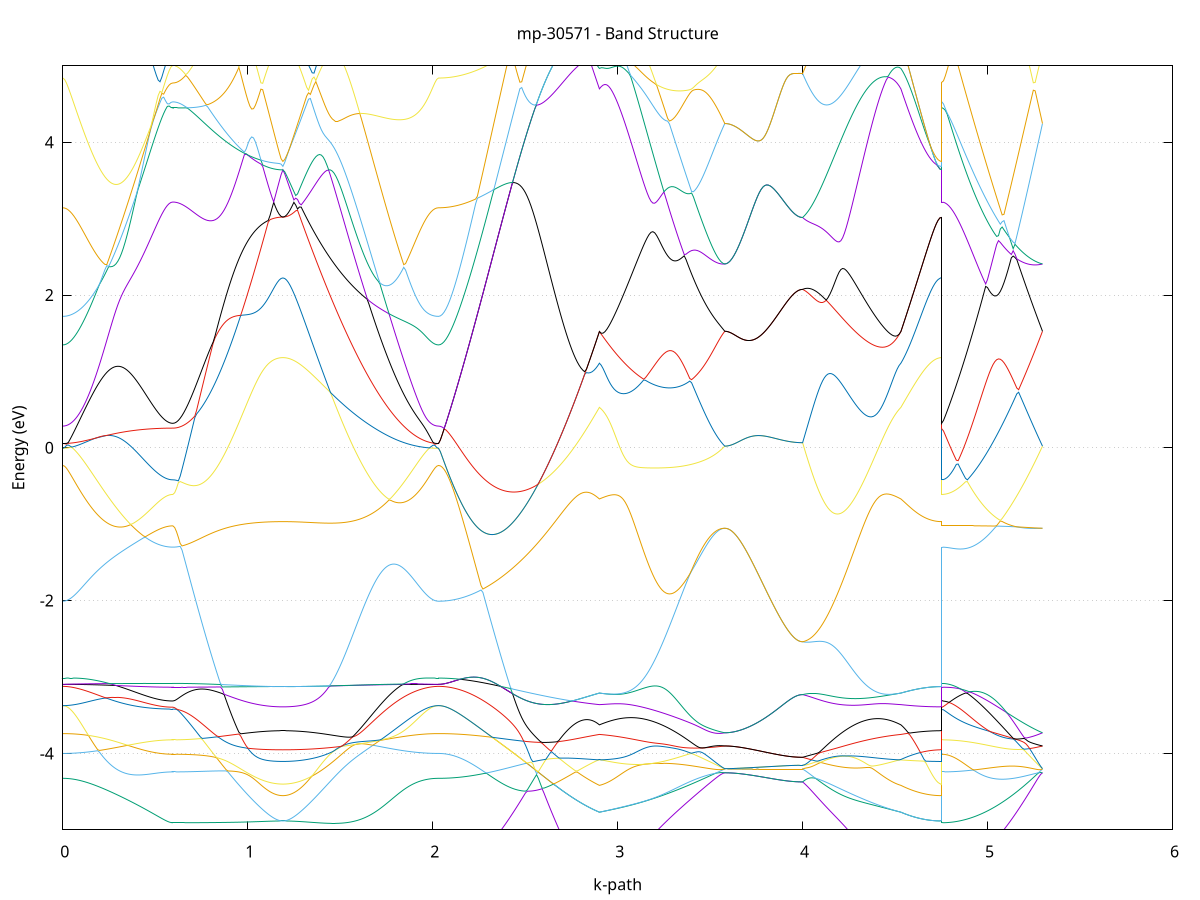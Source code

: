set title 'mp-30571 - Band Structure'
set xlabel 'k-path'
set ylabel 'Energy (eV)'
set grid y
set yrange [-5:5]
set terminal png size 800,600
set output 'mp-30571_bands_gnuplot.png'
plot '-' using 1:2 with lines notitle, '-' using 1:2 with lines notitle, '-' using 1:2 with lines notitle, '-' using 1:2 with lines notitle, '-' using 1:2 with lines notitle, '-' using 1:2 with lines notitle, '-' using 1:2 with lines notitle, '-' using 1:2 with lines notitle, '-' using 1:2 with lines notitle, '-' using 1:2 with lines notitle, '-' using 1:2 with lines notitle, '-' using 1:2 with lines notitle, '-' using 1:2 with lines notitle, '-' using 1:2 with lines notitle, '-' using 1:2 with lines notitle, '-' using 1:2 with lines notitle, '-' using 1:2 with lines notitle, '-' using 1:2 with lines notitle, '-' using 1:2 with lines notitle, '-' using 1:2 with lines notitle, '-' using 1:2 with lines notitle, '-' using 1:2 with lines notitle, '-' using 1:2 with lines notitle, '-' using 1:2 with lines notitle, '-' using 1:2 with lines notitle, '-' using 1:2 with lines notitle, '-' using 1:2 with lines notitle, '-' using 1:2 with lines notitle, '-' using 1:2 with lines notitle, '-' using 1:2 with lines notitle, '-' using 1:2 with lines notitle, '-' using 1:2 with lines notitle, '-' using 1:2 with lines notitle, '-' using 1:2 with lines notitle, '-' using 1:2 with lines notitle, '-' using 1:2 with lines notitle, '-' using 1:2 with lines notitle, '-' using 1:2 with lines notitle, '-' using 1:2 with lines notitle, '-' using 1:2 with lines notitle, '-' using 1:2 with lines notitle, '-' using 1:2 with lines notitle, '-' using 1:2 with lines notitle, '-' using 1:2 with lines notitle, '-' using 1:2 with lines notitle, '-' using 1:2 with lines notitle, '-' using 1:2 with lines notitle, '-' using 1:2 with lines notitle, '-' using 1:2 with lines notitle, '-' using 1:2 with lines notitle, '-' using 1:2 with lines notitle, '-' using 1:2 with lines notitle, '-' using 1:2 with lines notitle, '-' using 1:2 with lines notitle, '-' using 1:2 with lines notitle, '-' using 1:2 with lines notitle, '-' using 1:2 with lines notitle, '-' using 1:2 with lines notitle, '-' using 1:2 with lines notitle, '-' using 1:2 with lines notitle, '-' using 1:2 with lines notitle, '-' using 1:2 with lines notitle, '-' using 1:2 with lines notitle, '-' using 1:2 with lines notitle, '-' using 1:2 with lines notitle, '-' using 1:2 with lines notitle, '-' using 1:2 with lines notitle, '-' using 1:2 with lines notitle, '-' using 1:2 with lines notitle, '-' using 1:2 with lines notitle, '-' using 1:2 with lines notitle, '-' using 1:2 with lines notitle, '-' using 1:2 with lines notitle, '-' using 1:2 with lines notitle, '-' using 1:2 with lines notitle, '-' using 1:2 with lines notitle, '-' using 1:2 with lines notitle, '-' using 1:2 with lines notitle, '-' using 1:2 with lines notitle, '-' using 1:2 with lines notitle, '-' using 1:2 with lines notitle, '-' using 1:2 with lines notitle, '-' using 1:2 with lines notitle, '-' using 1:2 with lines notitle, '-' using 1:2 with lines notitle, '-' using 1:2 with lines notitle, '-' using 1:2 with lines notitle, '-' using 1:2 with lines notitle, '-' using 1:2 with lines notitle, '-' using 1:2 with lines notitle, '-' using 1:2 with lines notitle, '-' using 1:2 with lines notitle, '-' using 1:2 with lines notitle, '-' using 1:2 with lines notitle, '-' using 1:2 with lines notitle, '-' using 1:2 with lines notitle
0.000000 -11.739374
0.009917 -11.739274
0.019834 -11.739174
0.029751 -11.738874
0.039668 -11.738574
0.049586 -11.738074
0.059503 -11.737574
0.069420 -11.736874
0.079337 -11.736074
0.089254 -11.735274
0.099171 -11.734274
0.109088 -11.733274
0.119005 -11.732074
0.128922 -11.730874
0.138839 -11.729474
0.148757 -11.728074
0.158674 -11.730374
0.168591 -11.733474
0.178508 -11.736374
0.188425 -11.739274
0.198342 -11.742074
0.208259 -11.744774
0.218176 -11.747374
0.228093 -11.749874
0.238010 -11.752374
0.247928 -11.754674
0.257845 -11.756874
0.267762 -11.758974
0.277679 -11.760974
0.287596 -11.762874
0.297513 -11.764574
0.307430 -11.766274
0.317347 -11.767674
0.327264 -11.769074
0.337181 -11.770374
0.347099 -11.771474
0.357016 -11.772574
0.366933 -11.773374
0.376850 -11.774174
0.386767 -11.774874
0.396684 -11.775374
0.406601 -11.775874
0.416518 -11.776174
0.426435 -11.776374
0.436353 -11.776474
0.446270 -11.776474
0.456187 -11.776474
0.466104 -11.776274
0.476021 -11.776074
0.485938 -11.775874
0.495855 -11.775574
0.505772 -11.775174
0.515689 -11.774874
0.525606 -11.774474
0.535524 -11.774074
0.545441 -11.773774
0.555358 -11.773474
0.565275 -11.773174
0.575192 -11.772974
0.585109 -11.772874
0.595026 -11.772874
0.595026 -11.772874
0.604943 -11.772874
0.614860 -11.772774
0.624777 -11.772774
0.634695 -11.772774
0.644612 -11.772674
0.654529 -11.772674
0.664446 -11.772574
0.674363 -11.772474
0.684280 -11.772474
0.694197 -11.772374
0.704114 -11.772274
0.714031 -11.772174
0.723948 -11.771974
0.733866 -11.771874
0.743783 -11.771774
0.753700 -11.771574
0.763617 -11.771874
0.773534 -11.773074
0.783451 -11.774374
0.793368 -11.775674
0.803285 -11.777074
0.813202 -11.778474
0.823120 -11.779874
0.833037 -11.781274
0.842954 -11.782674
0.852871 -11.784074
0.862788 -11.785574
0.872705 -11.786974
0.882622 -11.788474
0.892539 -11.789874
0.902456 -11.791274
0.912373 -11.792774
0.922291 -11.794174
0.932208 -11.795474
0.942125 -11.796874
0.952042 -11.798174
0.961959 -11.799474
0.971876 -11.800674
0.981793 -11.801974
0.991710 -11.803074
1.001627 -11.804274
1.011544 -11.805374
1.021462 -11.806374
1.031379 -11.807374
1.041296 -11.808374
1.051213 -11.809274
1.061130 -11.810074
1.071047 -11.810874
1.080964 -11.811574
1.090881 -11.812274
1.100798 -11.812874
1.110715 -11.813474
1.120633 -11.813874
1.130550 -11.814374
1.140467 -11.814674
1.150384 -11.814974
1.160301 -11.815174
1.170218 -11.815374
1.180135 -11.815474
1.190052 -11.815574
1.190052 -11.815574
1.199952 -11.815474
1.209852 -11.815374
1.219752 -11.815274
1.229652 -11.814974
1.239552 -11.814674
1.249452 -11.814374
1.259352 -11.813874
1.269252 -11.813374
1.279152 -11.812874
1.289052 -11.812274
1.298952 -11.811574
1.308851 -11.810774
1.318751 -11.809974
1.328651 -11.809074
1.338551 -11.808174
1.348451 -11.807074
1.358351 -11.806074
1.368251 -11.804874
1.378151 -11.803674
1.388051 -11.802374
1.397951 -11.801074
1.407851 -11.799674
1.417751 -11.798174
1.427651 -11.796674
1.437551 -11.795074
1.447450 -11.793374
1.457350 -11.791674
1.467250 -11.789874
1.477150 -11.787974
1.487050 -11.786074
1.496950 -11.784074
1.506850 -11.782074
1.516750 -11.779974
1.526650 -11.777774
1.536550 -11.775574
1.546450 -11.773274
1.556350 -11.770974
1.566250 -11.768574
1.576150 -11.766074
1.586050 -11.763574
1.595949 -11.760974
1.605849 -11.758374
1.615749 -11.757174
1.625649 -11.756774
1.635549 -11.756374
1.645449 -11.755874
1.655349 -11.755274
1.665249 -11.754674
1.675149 -11.754074
1.685049 -11.753274
1.694949 -11.752474
1.704849 -11.751674
1.714749 -11.750674
1.724649 -11.749674
1.734548 -11.748574
1.744448 -11.747374
1.754348 -11.746074
1.764248 -11.744774
1.774148 -11.743274
1.784048 -11.741774
1.793948 -11.740174
1.803848 -11.738474
1.813748 -11.736674
1.823648 -11.734774
1.833548 -11.732874
1.843448 -11.730774
1.853348 -11.728674
1.863248 -11.726474
1.873147 -11.726874
1.883047 -11.728274
1.892947 -11.729674
1.902847 -11.730974
1.912747 -11.732174
1.922647 -11.733274
1.932547 -11.734374
1.942447 -11.735274
1.952347 -11.736174
1.962247 -11.736874
1.972147 -11.737574
1.982047 -11.738074
1.991947 -11.738574
2.001847 -11.738874
2.011746 -11.739174
2.021646 -11.739274
2.031546 -11.739374
2.031546 -11.739374
2.041545 -11.739274
2.051544 -11.739074
2.061542 -11.738674
2.071541 -11.738074
2.081539 -11.737374
2.091538 -11.736474
2.101536 -11.735374
2.111535 -11.734174
2.121534 -11.732874
2.131532 -11.731274
2.141531 -11.729574
2.151529 -11.727774
2.161528 -11.725774
2.171527 -11.723574
2.181525 -11.721274
2.191524 -11.718874
2.201522 -11.716274
2.211521 -11.713474
2.221520 -11.710574
2.231518 -11.707574
2.241517 -11.704374
2.251515 -11.702474
2.261514 -11.706674
2.271512 -11.710874
2.281511 -11.714874
2.291510 -11.718774
2.301508 -11.722574
2.311507 -11.726274
2.321505 -11.729874
2.331504 -11.733274
2.341503 -11.736574
2.351501 -11.739774
2.361500 -11.742874
2.371498 -11.745774
2.381497 -11.748474
2.391496 -11.751174
2.401494 -11.753574
2.411493 -11.755874
2.421491 -11.758074
2.431490 -11.760074
2.441488 -11.761974
2.451487 -11.763674
2.461486 -11.765174
2.471484 -11.766574
2.481483 -11.767774
2.491481 -11.768774
2.501480 -11.769674
2.511479 -11.770374
2.521477 -11.770874
2.531476 -11.771274
2.541474 -11.771474
2.551473 -11.771574
2.561472 -11.771374
2.571470 -11.771174
2.581469 -11.770674
2.591467 -11.770074
2.601466 -11.769274
2.611464 -11.768374
2.621463 -11.767274
2.631462 -11.765974
2.641460 -11.764574
2.651459 -11.763074
2.661457 -11.761374
2.671456 -11.759474
2.681455 -11.757574
2.691453 -11.755474
2.701452 -11.753274
2.711450 -11.750974
2.721449 -11.748574
2.731448 -11.746174
2.741446 -11.743774
2.751445 -11.744574
2.761443 -11.747074
2.771442 -11.749574
2.781440 -11.752174
2.791439 -11.754674
2.801438 -11.757174
2.811436 -11.759674
2.821435 -11.762274
2.831433 -11.764774
2.841432 -11.767374
2.851431 -11.769974
2.861429 -11.772474
2.871428 -11.775074
2.881426 -11.777574
2.891425 -11.780074
2.901424 -11.782574
2.901424 -11.782574
2.911392 -11.781374
2.921361 -11.780174
2.931330 -11.778974
2.941298 -11.777674
2.951267 -11.776374
2.961236 -11.775074
2.971205 -11.773774
2.981173 -11.772474
2.991142 -11.771174
3.001111 -11.769874
3.011080 -11.768574
3.021048 -11.767274
3.031017 -11.765974
3.040986 -11.764674
3.050954 -11.763374
3.060923 -11.762074
3.070892 -11.760774
3.080861 -11.759574
3.090829 -11.758274
3.100798 -11.757074
3.110767 -11.755874
3.120736 -11.754674
3.130704 -11.753574
3.140673 -11.752374
3.150642 -11.751274
3.160611 -11.750174
3.170579 -11.749174
3.180548 -11.748074
3.190517 -11.747074
3.200485 -11.746074
3.210454 -11.745074
3.220423 -11.744074
3.230392 -11.743074
3.240360 -11.742074
3.250329 -11.741074
3.260298 -11.740174
3.270267 -11.739174
3.280235 -11.738174
3.290204 -11.737174
3.300173 -11.736074
3.310142 -11.735074
3.320110 -11.733974
3.330079 -11.732874
3.340048 -11.731774
3.350016 -11.730674
3.359985 -11.729574
3.369954 -11.728374
3.379923 -11.727274
3.389891 -11.726074
3.399860 -11.724874
3.409829 -11.723674
3.419798 -11.722574
3.429766 -11.721374
3.439735 -11.720174
3.449704 -11.719074
3.459672 -11.717874
3.469641 -11.716774
3.479610 -11.715574
3.489579 -11.714474
3.499547 -11.713374
3.509516 -11.712274
3.519485 -11.711174
3.529454 -11.710174
3.539422 -11.709174
3.549391 -11.708174
3.559360 -11.707274
3.569329 -11.706474
3.579297 -11.705674
3.579297 -11.705674
3.589082 -11.705774
3.598867 -11.705774
3.608652 -11.705874
3.618437 -11.705974
3.628221 -11.706174
3.638006 -11.706374
3.647791 -11.706574
3.657576 -11.706874
3.667361 -11.707074
3.677145 -11.707374
3.686930 -11.707674
3.696715 -11.707974
3.706500 -11.708274
3.716285 -11.708574
3.726069 -11.708874
3.735854 -11.709074
3.745639 -11.709374
3.755424 -11.709674
3.765209 -11.709974
3.774994 -11.710274
3.784778 -11.710574
3.794563 -11.710874
3.804348 -11.711174
3.814133 -11.711474
3.823918 -11.711874
3.833702 -11.712174
3.843487 -11.712574
3.853272 -11.713074
3.863057 -11.713474
3.872842 -11.713874
3.882627 -11.714274
3.892411 -11.714674
3.902196 -11.715074
3.911981 -11.715474
3.921766 -11.715774
3.931551 -11.716074
3.941335 -11.716374
3.951120 -11.716574
3.960905 -11.716774
3.970690 -11.716974
3.980475 -11.717074
3.990259 -11.717074
4.000044 -11.717074
4.000044 -11.717074
4.009887 -11.717674
4.019729 -11.718374
4.029572 -11.719174
4.039414 -11.719974
4.049257 -11.720874
4.059099 -11.721774
4.068942 -11.722674
4.078784 -11.723574
4.088626 -11.724374
4.098469 -11.725174
4.108311 -11.725974
4.118154 -11.726774
4.127996 -11.727474
4.137839 -11.728074
4.147681 -11.728674
4.157524 -11.729274
4.167366 -11.729774
4.177209 -11.730474
4.187051 -11.731674
4.196894 -11.732774
4.206736 -11.733974
4.216578 -11.735174
4.226421 -11.736374
4.236263 -11.737674
4.246106 -11.738974
4.255948 -11.740274
4.265791 -11.741574
4.275633 -11.742874
4.285476 -11.744274
4.295318 -11.745574
4.305161 -11.747074
4.315003 -11.748474
4.324846 -11.749874
4.334688 -11.751374
4.344530 -11.752874
4.354373 -11.754374
4.364215 -11.755874
4.374058 -11.757474
4.383900 -11.758974
4.393743 -11.760574
4.403585 -11.762074
4.413428 -11.763674
4.423270 -11.765274
4.433113 -11.766874
4.442955 -11.768474
4.452798 -11.770074
4.462640 -11.771674
4.472482 -11.773274
4.482325 -11.774874
4.492167 -11.776474
4.502010 -11.777974
4.511852 -11.779574
4.521695 -11.781074
4.531537 -11.782574
4.531537 -11.782574
4.541120 -11.784974
4.550702 -11.787274
4.560284 -11.789574
4.569867 -11.791874
4.579449 -11.794074
4.589032 -11.796174
4.598614 -11.798174
4.608196 -11.800174
4.617779 -11.802074
4.627361 -11.803774
4.636944 -11.805474
4.646526 -11.806974
4.656108 -11.808474
4.665691 -11.809774
4.675273 -11.810974
4.684856 -11.811974
4.694438 -11.812974
4.704020 -11.813674
4.713603 -11.814374
4.723185 -11.814874
4.732768 -11.815274
4.742350 -11.815474
4.751932 -11.815574
4.751932 -11.772874
4.761844 -11.772774
4.771756 -11.772674
4.781667 -11.772574
4.791579 -11.772374
4.801490 -11.772074
4.811402 -11.771674
4.821313 -11.771274
4.831225 -11.770774
4.841137 -11.770274
4.851048 -11.769674
4.860960 -11.768974
4.870871 -11.768274
4.880783 -11.767574
4.890694 -11.766774
4.900606 -11.765874
4.910518 -11.764974
4.920429 -11.764174
4.930341 -11.763574
4.940252 -11.763174
4.950164 -11.762874
4.960075 -11.762574
4.969987 -11.762174
4.979899 -11.761774
4.989810 -11.761374
4.999722 -11.760774
5.009633 -11.760174
5.019545 -11.759374
5.029456 -11.758574
5.039368 -11.757674
5.049279 -11.756574
5.059191 -11.755474
5.069103 -11.754274
5.079014 -11.752874
5.088926 -11.751374
5.098837 -11.749874
5.108749 -11.748174
5.118660 -11.746374
5.128572 -11.744474
5.138484 -11.742474
5.148395 -11.740374
5.158307 -11.738174
5.168218 -11.735874
5.178130 -11.733474
5.188041 -11.731074
5.197953 -11.728574
5.207865 -11.726074
5.217776 -11.723474
5.227688 -11.720974
5.237599 -11.718374
5.247511 -11.715874
5.257422 -11.713474
5.267334 -11.711174
5.277246 -11.709074
5.287157 -11.707274
5.297069 -11.705674
e
0.000000 -11.690174
0.009917 -11.690474
0.019834 -11.691374
0.029751 -11.692874
0.039668 -11.694774
0.049586 -11.697074
0.059503 -11.699674
0.069420 -11.702474
0.079337 -11.705374
0.089254 -11.708474
0.099171 -11.711574
0.109088 -11.714674
0.119005 -11.717874
0.128922 -11.721074
0.138839 -11.724174
0.148757 -11.727374
0.158674 -11.726574
0.168591 -11.724974
0.178508 -11.723274
0.188425 -11.721474
0.198342 -11.719574
0.208259 -11.717674
0.218176 -11.715674
0.228093 -11.713574
0.238010 -11.711374
0.247928 -11.709074
0.257845 -11.706774
0.267762 -11.704874
0.277679 -11.707974
0.287596 -11.711074
0.297513 -11.714074
0.307430 -11.716974
0.317347 -11.719774
0.327264 -11.722574
0.337181 -11.725174
0.347099 -11.727774
0.357016 -11.730274
0.366933 -11.732674
0.376850 -11.734974
0.386767 -11.737174
0.396684 -11.739274
0.406601 -11.741274
0.416518 -11.743174
0.426435 -11.745074
0.436353 -11.746774
0.446270 -11.748374
0.456187 -11.749974
0.466104 -11.751374
0.476021 -11.752674
0.485938 -11.753874
0.495855 -11.755074
0.505772 -11.756074
0.515689 -11.756974
0.525606 -11.757774
0.535524 -11.758474
0.545441 -11.759074
0.555358 -11.759574
0.565275 -11.759874
0.575192 -11.760174
0.585109 -11.760374
0.595026 -11.760374
0.595026 -11.760374
0.604943 -11.760474
0.614860 -11.760574
0.624777 -11.760774
0.634695 -11.761074
0.644612 -11.761474
0.654529 -11.761974
0.664446 -11.762474
0.674363 -11.763174
0.684280 -11.763874
0.694197 -11.764674
0.704114 -11.765474
0.714031 -11.766374
0.723948 -11.767374
0.733866 -11.768474
0.743783 -11.769474
0.753700 -11.770674
0.763617 -11.771474
0.773534 -11.771274
0.783451 -11.771074
0.793368 -11.770974
0.803285 -11.770774
0.813202 -11.770574
0.823120 -11.770374
0.833037 -11.770174
0.842954 -11.769974
0.852871 -11.769774
0.862788 -11.769574
0.872705 -11.769374
0.882622 -11.769174
0.892539 -11.768974
0.902456 -11.768774
0.912373 -11.768574
0.922291 -11.768374
0.932208 -11.768274
0.942125 -11.768074
0.952042 -11.767874
0.961959 -11.767674
0.971876 -11.767474
0.981793 -11.767374
0.991710 -11.767274
1.001627 -11.767174
1.011544 -11.767074
1.021462 -11.766974
1.031379 -11.766874
1.041296 -11.766874
1.051213 -11.766974
1.061130 -11.766974
1.071047 -11.767174
1.080964 -11.767374
1.090881 -11.767574
1.100798 -11.767874
1.110715 -11.768174
1.120633 -11.768474
1.130550 -11.768774
1.140467 -11.768974
1.150384 -11.769274
1.160301 -11.769474
1.170218 -11.769574
1.180135 -11.769674
1.190052 -11.769674
1.190052 -11.769674
1.199952 -11.769674
1.209852 -11.769574
1.219752 -11.769474
1.229652 -11.769274
1.239552 -11.768974
1.249452 -11.768674
1.259352 -11.768274
1.269252 -11.767874
1.279152 -11.767374
1.289052 -11.766874
1.298952 -11.766274
1.308851 -11.765574
1.318751 -11.764874
1.328651 -11.764074
1.338551 -11.763274
1.348451 -11.762474
1.358351 -11.761474
1.368251 -11.760774
1.378151 -11.760674
1.388051 -11.760474
1.397951 -11.760374
1.407851 -11.760274
1.417751 -11.760174
1.427651 -11.760074
1.437551 -11.759974
1.447450 -11.759874
1.457350 -11.759774
1.467250 -11.759674
1.477150 -11.759574
1.487050 -11.759574
1.496950 -11.759474
1.506850 -11.759374
1.516750 -11.759274
1.526650 -11.759074
1.536550 -11.758974
1.546450 -11.758874
1.556350 -11.758674
1.566250 -11.758474
1.576150 -11.758274
1.586050 -11.758074
1.595949 -11.757774
1.605849 -11.757474
1.615749 -11.755674
1.625649 -11.752874
1.635549 -11.750074
1.645449 -11.747274
1.655349 -11.744374
1.665249 -11.741474
1.675149 -11.738474
1.685049 -11.735474
1.694949 -11.732474
1.704849 -11.729374
1.714749 -11.726374
1.724649 -11.723274
1.734548 -11.720374
1.744448 -11.717574
1.754348 -11.715174
1.764248 -11.713474
1.774148 -11.712674
1.784048 -11.712974
1.793948 -11.713974
1.803848 -11.715374
1.813748 -11.717074
1.823648 -11.718674
1.833548 -11.720374
1.843448 -11.722074
1.853348 -11.723774
1.863248 -11.725374
1.873147 -11.724174
1.883047 -11.721874
1.892947 -11.719374
1.902847 -11.716974
1.912747 -11.714374
1.922647 -11.711874
1.932547 -11.709274
1.942447 -11.706674
1.952347 -11.704074
1.962247 -11.701574
1.972147 -11.699074
1.982047 -11.696774
1.991947 -11.694674
2.001847 -11.692774
2.011746 -11.691374
2.021646 -11.690474
2.031546 -11.690174
2.031546 -11.690174
2.041545 -11.690074
2.051544 -11.690074
2.061542 -11.689974
2.071541 -11.689774
2.081539 -11.689574
2.091538 -11.689374
2.101536 -11.689074
2.111535 -11.688874
2.121534 -11.688474
2.131532 -11.688174
2.141531 -11.687774
2.151529 -11.687374
2.161528 -11.686874
2.171527 -11.686474
2.181525 -11.685974
2.191524 -11.685474
2.201522 -11.684974
2.211521 -11.684874
2.221520 -11.689374
2.231518 -11.693774
2.241517 -11.698174
2.251515 -11.701074
2.261514 -11.697574
2.271512 -11.693974
2.281511 -11.690174
2.291510 -11.686374
2.301508 -11.682274
2.311507 -11.680674
2.321505 -11.680574
2.331504 -11.680474
2.341503 -11.680474
2.351501 -11.680474
2.361500 -11.680674
2.371498 -11.680874
2.381497 -11.681174
2.391496 -11.681574
2.401494 -11.681974
2.411493 -11.682574
2.421491 -11.683274
2.431490 -11.683974
2.441488 -11.684874
2.451487 -11.685774
2.461486 -11.686774
2.471484 -11.687974
2.481483 -11.689174
2.491481 -11.690474
2.501480 -11.691874
2.511479 -11.693274
2.521477 -11.694874
2.531476 -11.696474
2.541474 -11.698174
2.551473 -11.699874
2.561472 -11.701774
2.571470 -11.703674
2.581469 -11.705574
2.591467 -11.707574
2.601466 -11.709674
2.611464 -11.711774
2.621463 -11.713874
2.631462 -11.716074
2.641460 -11.718374
2.651459 -11.720574
2.661457 -11.722874
2.671456 -11.725274
2.681455 -11.727574
2.691453 -11.729974
2.701452 -11.732374
2.711450 -11.734774
2.721449 -11.737174
2.731448 -11.739674
2.741446 -11.742174
2.751445 -11.741474
2.761443 -11.739374
2.771442 -11.737774
2.781440 -11.736774
2.791439 -11.736474
2.801438 -11.736874
2.811436 -11.737674
2.821435 -11.738674
2.831433 -11.739774
2.841432 -11.740974
2.851431 -11.742274
2.861429 -11.743474
2.871428 -11.744774
2.881426 -11.746074
2.891425 -11.747274
2.901424 -11.748474
2.901424 -11.748474
2.911392 -11.747874
2.921361 -11.747274
2.931330 -11.746674
2.941298 -11.746174
2.951267 -11.745574
2.961236 -11.744874
2.971205 -11.744274
2.981173 -11.743674
2.991142 -11.743074
3.001111 -11.742474
3.011080 -11.741874
3.021048 -11.741274
3.031017 -11.740574
3.040986 -11.739974
3.050954 -11.739374
3.060923 -11.738774
3.070892 -11.738174
3.080861 -11.737674
3.090829 -11.737074
3.100798 -11.736474
3.110767 -11.735874
3.120736 -11.735274
3.130704 -11.734674
3.140673 -11.734174
3.150642 -11.733574
3.160611 -11.732974
3.170579 -11.732374
3.180548 -11.731774
3.190517 -11.731274
3.200485 -11.730674
3.210454 -11.730074
3.220423 -11.729474
3.230392 -11.728774
3.240360 -11.728174
3.250329 -11.727574
3.260298 -11.726874
3.270267 -11.726174
3.280235 -11.725474
3.290204 -11.724774
3.300173 -11.723974
3.310142 -11.723274
3.320110 -11.722374
3.330079 -11.721574
3.340048 -11.720674
3.350016 -11.719774
3.359985 -11.718774
3.369954 -11.717774
3.379923 -11.716774
3.389891 -11.715674
3.399860 -11.714474
3.409829 -11.713274
3.419798 -11.712074
3.429766 -11.710774
3.439735 -11.709474
3.449704 -11.708274
3.459672 -11.707074
3.469641 -11.706174
3.479610 -11.705374
3.489579 -11.704774
3.499547 -11.704374
3.509516 -11.704074
3.519485 -11.703974
3.529454 -11.703974
3.539422 -11.704074
3.549391 -11.704274
3.559360 -11.704674
3.569329 -11.705174
3.579297 -11.705674
3.579297 -11.705674
3.589082 -11.705674
3.598867 -11.705774
3.608652 -11.705874
3.618437 -11.705974
3.628221 -11.706174
3.638006 -11.706374
3.647791 -11.706574
3.657576 -11.706774
3.667361 -11.707074
3.677145 -11.707374
3.686930 -11.707674
3.696715 -11.707874
3.706500 -11.708174
3.716285 -11.708474
3.726069 -11.708774
3.735854 -11.709074
3.745639 -11.709374
3.755424 -11.709674
3.765209 -11.709974
3.774994 -11.710274
3.784778 -11.710574
3.794563 -11.710874
3.804348 -11.711174
3.814133 -11.711474
3.823918 -11.711874
3.833702 -11.712174
3.843487 -11.712574
3.853272 -11.712974
3.863057 -11.713474
3.872842 -11.713874
3.882627 -11.714274
3.892411 -11.714674
3.902196 -11.715074
3.911981 -11.715474
3.921766 -11.715774
3.931551 -11.716074
3.941335 -11.716374
3.951120 -11.716574
3.960905 -11.716774
3.970690 -11.716874
3.980475 -11.717074
3.990259 -11.717074
4.000044 -11.717074
4.000044 -11.717074
4.009887 -11.716774
4.019729 -11.716774
4.029572 -11.716974
4.039414 -11.717374
4.049257 -11.717974
4.059099 -11.718674
4.068942 -11.719474
4.078784 -11.720274
4.088626 -11.721174
4.098469 -11.722074
4.108311 -11.723074
4.118154 -11.724074
4.127996 -11.725074
4.137839 -11.726174
4.147681 -11.727174
4.157524 -11.728274
4.167366 -11.729374
4.177209 -11.730174
4.187051 -11.730574
4.196894 -11.730874
4.206736 -11.731174
4.216578 -11.731474
4.226421 -11.731674
4.236263 -11.731874
4.246106 -11.731974
4.255948 -11.732174
4.265791 -11.732274
4.275633 -11.732474
4.285476 -11.732574
4.295318 -11.732774
4.305161 -11.733074
4.315003 -11.733374
4.324846 -11.733774
4.334688 -11.734174
4.344530 -11.734674
4.354373 -11.735174
4.364215 -11.735774
4.374058 -11.736474
4.383900 -11.737174
4.393743 -11.737874
4.403585 -11.738574
4.413428 -11.739374
4.423270 -11.740074
4.433113 -11.740874
4.442955 -11.741674
4.452798 -11.742474
4.462640 -11.743174
4.472482 -11.743974
4.482325 -11.744774
4.492167 -11.745474
4.502010 -11.746274
4.511852 -11.746974
4.521695 -11.747774
4.531537 -11.748474
4.531537 -11.748474
4.541120 -11.749574
4.550702 -11.750574
4.560284 -11.751674
4.569867 -11.752674
4.579449 -11.753574
4.589032 -11.754474
4.598614 -11.755374
4.608196 -11.757074
4.617779 -11.758774
4.627361 -11.760374
4.636944 -11.761774
4.646526 -11.763074
4.656108 -11.764274
4.665691 -11.765274
4.675273 -11.766274
4.684856 -11.767074
4.694438 -11.767774
4.704020 -11.768374
4.713603 -11.768874
4.723185 -11.769174
4.732768 -11.769474
4.742350 -11.769674
4.751932 -11.769674
4.751932 -11.760374
4.761844 -11.760374
4.771756 -11.760474
4.781667 -11.760574
4.791579 -11.760674
4.801490 -11.760774
4.811402 -11.760974
4.821313 -11.761174
4.831225 -11.761274
4.841137 -11.761474
4.851048 -11.761674
4.860960 -11.761874
4.870871 -11.762074
4.880783 -11.762274
4.890694 -11.762374
4.900606 -11.762374
4.910518 -11.762374
4.920429 -11.762174
4.930341 -11.761774
4.940252 -11.760974
4.950164 -11.759974
4.960075 -11.758774
4.969987 -11.757574
4.979899 -11.756274
4.989810 -11.754874
4.999722 -11.753474
5.009633 -11.751974
5.019545 -11.750474
5.029456 -11.748974
5.039368 -11.747374
5.049279 -11.745674
5.059191 -11.743974
5.069103 -11.742274
5.079014 -11.740574
5.088926 -11.738774
5.098837 -11.736874
5.108749 -11.735074
5.118660 -11.733174
5.128572 -11.731274
5.138484 -11.729274
5.148395 -11.727274
5.158307 -11.725274
5.168218 -11.723274
5.178130 -11.721274
5.188041 -11.719174
5.197953 -11.717074
5.207865 -11.714974
5.217776 -11.712874
5.227688 -11.710874
5.237599 -11.708874
5.247511 -11.707074
5.257422 -11.705474
5.267334 -11.704474
5.277246 -11.704174
5.287157 -11.704674
5.297069 -11.705674
e
0.000000 -11.651674
0.009917 -11.651674
0.019834 -11.651574
0.029751 -11.651274
0.039668 -11.651074
0.049586 -11.650674
0.059503 -11.650174
0.069420 -11.649674
0.079337 -11.649074
0.089254 -11.648374
0.099171 -11.647674
0.109088 -11.647974
0.119005 -11.651674
0.128922 -11.655374
0.138839 -11.659074
0.148757 -11.662874
0.158674 -11.666574
0.168591 -11.670274
0.178508 -11.673974
0.188425 -11.677574
0.198342 -11.681174
0.208259 -11.684674
0.218176 -11.688174
0.228093 -11.691674
0.238010 -11.695074
0.247928 -11.698374
0.257845 -11.701674
0.267762 -11.704374
0.277679 -11.701874
0.287596 -11.699374
0.297513 -11.696774
0.307430 -11.694174
0.317347 -11.691474
0.327264 -11.688674
0.337181 -11.685874
0.347099 -11.682974
0.357016 -11.680174
0.366933 -11.677174
0.376850 -11.674274
0.386767 -11.671274
0.396684 -11.668274
0.406601 -11.665174
0.416518 -11.664474
0.426435 -11.667774
0.436353 -11.670974
0.446270 -11.674074
0.456187 -11.677174
0.466104 -11.680074
0.476021 -11.682874
0.485938 -11.685574
0.495855 -11.688174
0.505772 -11.690474
0.515689 -11.692674
0.525606 -11.694674
0.535524 -11.696474
0.545441 -11.697974
0.555358 -11.699274
0.565275 -11.700274
0.575192 -11.701074
0.585109 -11.701474
0.595026 -11.701674
0.595026 -11.701674
0.604943 -11.701574
0.614860 -11.701374
0.624777 -11.700974
0.634695 -11.700474
0.644612 -11.699874
0.654529 -11.699174
0.664446 -11.698274
0.674363 -11.697274
0.684280 -11.696074
0.694197 -11.694774
0.704114 -11.693374
0.714031 -11.691874
0.723948 -11.690174
0.733866 -11.688374
0.743783 -11.686474
0.753700 -11.686574
0.763617 -11.689974
0.773534 -11.693374
0.783451 -11.696674
0.793368 -11.699974
0.803285 -11.703174
0.813202 -11.706374
0.823120 -11.709474
0.833037 -11.712474
0.842954 -11.715474
0.852871 -11.718274
0.862788 -11.721074
0.872705 -11.723874
0.882622 -11.726474
0.892539 -11.729074
0.902456 -11.731574
0.912373 -11.733974
0.922291 -11.736374
0.932208 -11.738574
0.942125 -11.740774
0.952042 -11.742774
0.961959 -11.744774
0.971876 -11.746674
0.981793 -11.748474
0.991710 -11.750074
1.001627 -11.751674
1.011544 -11.753174
1.021462 -11.754574
1.031379 -11.755874
1.041296 -11.756974
1.051213 -11.758074
1.061130 -11.758974
1.071047 -11.759674
1.080964 -11.760374
1.090881 -11.760874
1.100798 -11.761274
1.110715 -11.761574
1.120633 -11.761774
1.130550 -11.761974
1.140467 -11.762074
1.150384 -11.762174
1.160301 -11.762174
1.170218 -11.762274
1.180135 -11.762274
1.190052 -11.762274
1.190052 -11.762274
1.199952 -11.762274
1.209852 -11.762274
1.219752 -11.762174
1.229652 -11.762174
1.239552 -11.762074
1.249452 -11.762074
1.259352 -11.761974
1.269252 -11.761874
1.279152 -11.761774
1.289052 -11.761674
1.298952 -11.761574
1.308851 -11.761474
1.318751 -11.761374
1.328651 -11.761274
1.338551 -11.761074
1.348451 -11.760974
1.358351 -11.760874
1.368251 -11.760574
1.378151 -11.759474
1.388051 -11.758474
1.397951 -11.757274
1.407851 -11.756174
1.417751 -11.754874
1.427651 -11.753674
1.437551 -11.752374
1.447450 -11.750974
1.457350 -11.749574
1.467250 -11.748174
1.477150 -11.746674
1.487050 -11.745174
1.496950 -11.743674
1.506850 -11.742074
1.516750 -11.740474
1.526650 -11.738874
1.536550 -11.737174
1.546450 -11.735574
1.556350 -11.733874
1.566250 -11.732074
1.576150 -11.730374
1.586050 -11.728574
1.595949 -11.726874
1.605849 -11.725074
1.615749 -11.723174
1.625649 -11.721374
1.635549 -11.719574
1.645449 -11.717674
1.655349 -11.715874
1.665249 -11.713974
1.675149 -11.712074
1.685049 -11.710274
1.694949 -11.708374
1.704849 -11.706474
1.714749 -11.704574
1.724649 -11.702574
1.734548 -11.700674
1.744448 -11.698774
1.754348 -11.697874
1.764248 -11.698474
1.774148 -11.698074
1.784048 -11.696474
1.793948 -11.694074
1.803848 -11.691074
1.813748 -11.687874
1.823648 -11.684474
1.833548 -11.681274
1.843448 -11.679274
1.853348 -11.677374
1.863248 -11.675374
1.873147 -11.673474
1.883047 -11.671574
1.892947 -11.669674
1.902847 -11.667774
1.912747 -11.665974
1.922647 -11.664174
1.932547 -11.662474
1.942447 -11.660774
1.952347 -11.659174
1.962247 -11.657574
1.972147 -11.656174
1.982047 -11.654974
1.991947 -11.653874
2.001847 -11.652874
2.011746 -11.652274
2.021646 -11.651874
2.031546 -11.651674
2.031546 -11.651674
2.041545 -11.651774
2.051544 -11.651874
2.061542 -11.652074
2.071541 -11.652274
2.081539 -11.652674
2.091538 -11.652974
2.101536 -11.653374
2.111535 -11.653874
2.121534 -11.654374
2.131532 -11.654774
2.141531 -11.655274
2.151529 -11.657174
2.161528 -11.661774
2.171527 -11.666374
2.181525 -11.671074
2.191524 -11.675674
2.201522 -11.680274
2.211521 -11.684574
2.221520 -11.684074
2.231518 -11.683574
2.241517 -11.683074
2.251515 -11.682674
2.261514 -11.682274
2.271512 -11.681874
2.281511 -11.681474
2.291510 -11.681174
2.301508 -11.680874
2.311507 -11.678174
2.321505 -11.673874
2.331504 -11.669574
2.341503 -11.665074
2.351501 -11.660374
2.361500 -11.655674
2.371498 -11.652874
2.381497 -11.651874
2.391496 -11.651974
2.401494 -11.653674
2.411493 -11.655474
2.421491 -11.657374
2.431490 -11.659174
2.441488 -11.661074
2.451487 -11.662974
2.461486 -11.664874
2.471484 -11.666874
2.481483 -11.668774
2.491481 -11.670774
2.501480 -11.672774
2.511479 -11.674774
2.521477 -11.676874
2.531476 -11.678874
2.541474 -11.680874
2.551473 -11.682974
2.561472 -11.684974
2.571470 -11.687074
2.581469 -11.689074
2.591467 -11.691174
2.601466 -11.693174
2.611464 -11.695174
2.621463 -11.697274
2.631462 -11.699274
2.641460 -11.701274
2.651459 -11.703174
2.661457 -11.705174
2.671456 -11.707074
2.681455 -11.708974
2.691453 -11.710874
2.701452 -11.712674
2.711450 -11.714374
2.721449 -11.715974
2.731448 -11.717574
2.741446 -11.718874
2.751445 -11.719974
2.761443 -11.720774
2.771442 -11.720874
2.781440 -11.720174
2.791439 -11.718674
2.801438 -11.716474
2.811436 -11.713674
2.821435 -11.710474
2.831433 -11.710974
2.841432 -11.715474
2.851431 -11.719674
2.861429 -11.723774
2.871428 -11.727674
2.881426 -11.731274
2.891425 -11.734774
2.901424 -11.738074
2.901424 -11.738074
2.911392 -11.736474
2.921361 -11.734874
2.931330 -11.733274
2.941298 -11.731474
2.951267 -11.729774
2.961236 -11.727974
2.971205 -11.726174
2.981173 -11.724474
2.991142 -11.722674
3.001111 -11.720874
3.011080 -11.719274
3.021048 -11.717674
3.031017 -11.716274
3.040986 -11.714974
3.050954 -11.714074
3.060923 -11.713374
3.070892 -11.712974
3.080861 -11.712874
3.090829 -11.712874
3.100798 -11.713074
3.110767 -11.713274
3.120736 -11.713574
3.130704 -11.713874
3.140673 -11.714074
3.150642 -11.714274
3.160611 -11.714374
3.170579 -11.714474
3.180548 -11.714574
3.190517 -11.714574
3.200485 -11.714474
3.210454 -11.714374
3.220423 -11.714174
3.230392 -11.713874
3.240360 -11.713674
3.250329 -11.713274
3.260298 -11.712974
3.270267 -11.712574
3.280235 -11.712074
3.290204 -11.711674
3.300173 -11.711174
3.310142 -11.710674
3.320110 -11.710174
3.330079 -11.709674
3.340048 -11.709074
3.350016 -11.708574
3.359985 -11.708074
3.369954 -11.707474
3.379923 -11.706974
3.389891 -11.706374
3.399860 -11.705874
3.409829 -11.705274
3.419798 -11.704774
3.429766 -11.704174
3.439735 -11.703574
3.449704 -11.702774
3.459672 -11.701974
3.469641 -11.700874
3.479610 -11.699674
3.489579 -11.698174
3.499547 -11.696474
3.509516 -11.694674
3.519485 -11.692774
3.529454 -11.690774
3.539422 -11.688774
3.549391 -11.686774
3.559360 -11.684874
3.569329 -11.683074
3.579297 -11.681674
3.579297 -11.681674
3.589082 -11.682174
3.598867 -11.683174
3.608652 -11.684474
3.618437 -11.685774
3.628221 -11.687074
3.638006 -11.688474
3.647791 -11.689774
3.657576 -11.690974
3.667361 -11.692274
3.677145 -11.693474
3.686930 -11.694674
3.696715 -11.695774
3.706500 -11.696874
3.716285 -11.697974
3.726069 -11.699074
3.735854 -11.700074
3.745639 -11.701074
3.755424 -11.701974
3.765209 -11.702874
3.774994 -11.703674
3.784778 -11.704474
3.794563 -11.705274
3.804348 -11.705974
3.814133 -11.706574
3.823918 -11.707074
3.833702 -11.707574
3.843487 -11.707974
3.853272 -11.708274
3.863057 -11.708474
3.872842 -11.708674
3.882627 -11.708874
3.892411 -11.708974
3.902196 -11.709074
3.911981 -11.709174
3.921766 -11.709174
3.931551 -11.709274
3.941335 -11.709274
3.951120 -11.709274
3.960905 -11.709274
3.970690 -11.709274
3.980475 -11.709274
3.990259 -11.709274
4.000044 -11.709274
4.000044 -11.709274
4.009887 -11.709274
4.019729 -11.709074
4.029572 -11.708774
4.039414 -11.708574
4.049257 -11.708274
4.059099 -11.708074
4.068942 -11.707874
4.078784 -11.707674
4.088626 -11.707674
4.098469 -11.707674
4.108311 -11.707674
4.118154 -11.707774
4.127996 -11.708074
4.137839 -11.708274
4.147681 -11.708574
4.157524 -11.708974
4.167366 -11.709474
4.177209 -11.709974
4.187051 -11.710474
4.196894 -11.710974
4.206736 -11.711574
4.216578 -11.712074
4.226421 -11.712674
4.236263 -11.713174
4.246106 -11.713674
4.255948 -11.714074
4.265791 -11.714474
4.275633 -11.714774
4.285476 -11.714974
4.295318 -11.715074
4.305161 -11.715074
4.315003 -11.714874
4.324846 -11.714474
4.334688 -11.713974
4.344530 -11.713374
4.354373 -11.712574
4.364215 -11.711674
4.374058 -11.710574
4.383900 -11.709374
4.393743 -11.708074
4.403585 -11.709174
4.413428 -11.711374
4.423270 -11.713674
4.433113 -11.715974
4.442955 -11.718274
4.452798 -11.720574
4.462640 -11.722974
4.472482 -11.725274
4.482325 -11.727574
4.492167 -11.729774
4.502010 -11.731974
4.511852 -11.734074
4.521695 -11.736074
4.531537 -11.738074
4.531537 -11.738074
4.541120 -11.740974
4.550702 -11.743774
4.560284 -11.746374
4.569867 -11.748874
4.579449 -11.751174
4.589032 -11.753274
4.598614 -11.755274
4.608196 -11.756174
4.617779 -11.756974
4.627361 -11.757674
4.636944 -11.758374
4.646526 -11.758974
4.656108 -11.759574
4.665691 -11.760074
4.675273 -11.760474
4.684856 -11.760974
4.694438 -11.761274
4.704020 -11.761574
4.713603 -11.761774
4.723185 -11.761974
4.732768 -11.762174
4.742350 -11.762274
4.751932 -11.762274
4.751932 -11.701674
4.761844 -11.701574
4.771756 -11.701474
4.781667 -11.701174
4.791579 -11.700874
4.801490 -11.700474
4.811402 -11.699974
4.821313 -11.699374
4.831225 -11.698674
4.841137 -11.697874
4.851048 -11.696974
4.860960 -11.696074
4.870871 -11.694974
4.880783 -11.693874
4.890694 -11.692674
4.900606 -11.691374
4.910518 -11.690074
4.920429 -11.688674
4.930341 -11.687174
4.940252 -11.685574
4.950164 -11.683974
4.960075 -11.682274
4.969987 -11.680574
4.979899 -11.678874
4.989810 -11.677074
4.999722 -11.675274
5.009633 -11.673474
5.019545 -11.671574
5.029456 -11.671374
5.039368 -11.672974
5.049279 -11.674474
5.059191 -11.675874
5.069103 -11.677174
5.079014 -11.678374
5.088926 -11.679474
5.098837 -11.680474
5.108749 -11.681274
5.118660 -11.682074
5.128572 -11.682674
5.138484 -11.683274
5.148395 -11.683674
5.158307 -11.683974
5.168218 -11.684174
5.178130 -11.684174
5.188041 -11.684174
5.197953 -11.683974
5.207865 -11.683674
5.217776 -11.683374
5.227688 -11.682874
5.237599 -11.684074
5.247511 -11.685274
5.257422 -11.685974
5.267334 -11.686074
5.277246 -11.685474
5.287157 -11.683874
5.297069 -11.681674
e
0.000000 -11.651674
0.009917 -11.651474
0.019834 -11.650974
0.029751 -11.650274
0.039668 -11.649374
0.049586 -11.648374
0.059503 -11.647374
0.069420 -11.646374
0.079337 -11.645574
0.089254 -11.644774
0.099171 -11.644274
0.109088 -11.646874
0.119005 -11.645974
0.128922 -11.645074
0.138839 -11.644074
0.148757 -11.642974
0.158674 -11.641874
0.168591 -11.640974
0.178508 -11.640674
0.188425 -11.640474
0.198342 -11.640274
0.208259 -11.640074
0.218176 -11.639874
0.228093 -11.639774
0.238010 -11.639674
0.247928 -11.639574
0.257845 -11.639474
0.267762 -11.639374
0.277679 -11.639374
0.287596 -11.639274
0.297513 -11.639274
0.307430 -11.639274
0.317347 -11.639374
0.327264 -11.639674
0.337181 -11.640274
0.347099 -11.641874
0.357016 -11.644574
0.366933 -11.647774
0.376850 -11.651074
0.386767 -11.654374
0.396684 -11.657774
0.406601 -11.661174
0.416518 -11.662174
0.426435 -11.659074
0.436353 -11.655974
0.446270 -11.652874
0.456187 -11.649774
0.466104 -11.646774
0.476021 -11.643674
0.485938 -11.640674
0.495855 -11.638474
0.505772 -11.638474
0.515689 -11.638474
0.525606 -11.638474
0.535524 -11.638474
0.545441 -11.638474
0.555358 -11.638474
0.565275 -11.638474
0.575192 -11.638474
0.585109 -11.638474
0.595026 -11.638474
0.595026 -11.638474
0.604943 -11.639074
0.614860 -11.640574
0.624777 -11.642774
0.634695 -11.645474
0.644612 -11.648474
0.654529 -11.651674
0.664446 -11.655074
0.674363 -11.658474
0.684280 -11.661974
0.694197 -11.665574
0.704114 -11.669074
0.714031 -11.672574
0.723948 -11.676174
0.733866 -11.679674
0.743783 -11.683174
0.753700 -11.684474
0.763617 -11.682374
0.773534 -11.680074
0.783451 -11.677774
0.793368 -11.675274
0.803285 -11.672774
0.813202 -11.670074
0.823120 -11.667374
0.833037 -11.664574
0.842954 -11.661674
0.852871 -11.658674
0.862788 -11.655574
0.872705 -11.652474
0.882622 -11.649274
0.892539 -11.646074
0.902456 -11.642774
0.912373 -11.639374
0.922291 -11.636074
0.932208 -11.632674
0.942125 -11.629274
0.952042 -11.625874
0.961959 -11.622374
0.971876 -11.618974
0.981793 -11.617374
0.991710 -11.617574
1.001627 -11.617674
1.011544 -11.617774
1.021462 -11.617974
1.031379 -11.618074
1.041296 -11.618174
1.051213 -11.618274
1.061130 -11.618374
1.071047 -11.618474
1.080964 -11.618574
1.090881 -11.618674
1.100798 -11.618674
1.110715 -11.618774
1.120633 -11.618774
1.130550 -11.618874
1.140467 -11.618874
1.150384 -11.618874
1.160301 -11.618974
1.170218 -11.618974
1.180135 -11.618974
1.190052 -11.618974
1.190052 -11.618974
1.199952 -11.618974
1.209852 -11.618974
1.219752 -11.618974
1.229652 -11.618874
1.239552 -11.618874
1.249452 -11.618874
1.259352 -11.618774
1.269252 -11.618674
1.279152 -11.618674
1.289052 -11.618574
1.298952 -11.618474
1.308851 -11.618274
1.318751 -11.618174
1.328651 -11.617974
1.338551 -11.617774
1.348451 -11.617574
1.358351 -11.617274
1.368251 -11.617074
1.378151 -11.616774
1.388051 -11.616374
1.397951 -11.616074
1.407851 -11.615674
1.417751 -11.615274
1.427651 -11.614774
1.437551 -11.615274
1.447450 -11.617674
1.457350 -11.620174
1.467250 -11.622774
1.477150 -11.625374
1.487050 -11.627974
1.496950 -11.630574
1.506850 -11.633274
1.516750 -11.635974
1.526650 -11.638674
1.536550 -11.641474
1.546450 -11.644174
1.556350 -11.646974
1.566250 -11.649774
1.576150 -11.652574
1.586050 -11.655374
1.595949 -11.658174
1.605849 -11.660974
1.615749 -11.663774
1.625649 -11.666474
1.635549 -11.669274
1.645449 -11.671974
1.655349 -11.674774
1.665249 -11.677474
1.675149 -11.680074
1.685049 -11.682674
1.694949 -11.685274
1.704849 -11.687774
1.714749 -11.690174
1.724649 -11.692474
1.734548 -11.694574
1.744448 -11.696374
1.754348 -11.696874
1.764248 -11.694874
1.774148 -11.692974
1.784048 -11.690974
1.793948 -11.689074
1.803848 -11.687074
1.813748 -11.685174
1.823648 -11.683174
1.833548 -11.681074
1.843448 -11.677474
1.853348 -11.673774
1.863248 -11.670174
1.873147 -11.666474
1.883047 -11.662674
1.892947 -11.658974
1.902847 -11.655174
1.912747 -11.651474
1.922647 -11.647774
1.932547 -11.644174
1.942447 -11.640574
1.952347 -11.637074
1.962247 -11.638574
1.972147 -11.641474
1.982047 -11.644174
1.991947 -11.646574
2.001847 -11.648674
2.011746 -11.650274
2.021646 -11.651374
2.031546 -11.651674
2.031546 -11.651674
2.041545 -11.651774
2.051544 -11.651874
2.061542 -11.652074
2.071541 -11.652274
2.081539 -11.652574
2.091538 -11.652974
2.101536 -11.653374
2.111535 -11.653874
2.121534 -11.654374
2.131532 -11.654774
2.141531 -11.655274
2.151529 -11.655774
2.161528 -11.656174
2.171527 -11.656674
2.181525 -11.657074
2.191524 -11.657374
2.201522 -11.657674
2.211521 -11.657974
2.221520 -11.658174
2.231518 -11.658374
2.241517 -11.658374
2.251515 -11.658474
2.261514 -11.658374
2.271512 -11.658274
2.281511 -11.658074
2.291510 -11.657774
2.301508 -11.657374
2.311507 -11.656974
2.321505 -11.656474
2.331504 -11.655874
2.341503 -11.655274
2.351501 -11.654474
2.361500 -11.653674
2.371498 -11.652774
2.381497 -11.651874
2.391496 -11.650874
2.401494 -11.649774
2.411493 -11.648574
2.421491 -11.647374
2.431490 -11.646074
2.441488 -11.644674
2.451487 -11.643274
2.461486 -11.641874
2.471484 -11.640374
2.481483 -11.638774
2.491481 -11.637174
2.501480 -11.635574
2.511479 -11.633974
2.521477 -11.632374
2.531476 -11.630774
2.541474 -11.629274
2.551473 -11.627774
2.561472 -11.626374
2.571470 -11.624974
2.581469 -11.623874
2.591467 -11.622874
2.601466 -11.622074
2.611464 -11.621474
2.621463 -11.621174
2.631462 -11.621074
2.641460 -11.621074
2.651459 -11.621374
2.661457 -11.621674
2.671456 -11.622174
2.681455 -11.624874
2.691453 -11.631574
2.701452 -11.638074
2.711450 -11.644574
2.721449 -11.650874
2.731448 -11.657074
2.741446 -11.663174
2.751445 -11.669074
2.761443 -11.674874
2.771442 -11.680574
2.781440 -11.686074
2.791439 -11.691374
2.801438 -11.696574
2.811436 -11.701574
2.821435 -11.706374
2.831433 -11.707174
2.841432 -11.703574
2.851431 -11.699774
2.861429 -11.695974
2.871428 -11.691974
2.881426 -11.688074
2.891425 -11.684074
2.901424 -11.679974
2.901424 -11.679974
2.911392 -11.681874
2.921361 -11.683774
2.931330 -11.685574
2.941298 -11.687374
2.951267 -11.689074
2.961236 -11.690674
2.971205 -11.692174
2.981173 -11.693674
2.991142 -11.694974
3.001111 -11.696274
3.011080 -11.697374
3.021048 -11.698374
3.031017 -11.699074
3.040986 -11.699574
3.050954 -11.699774
3.060923 -11.699674
3.070892 -11.699274
3.080861 -11.698574
3.090829 -11.697674
3.100798 -11.696574
3.110767 -11.695474
3.120736 -11.694374
3.130704 -11.693274
3.140673 -11.692174
3.150642 -11.691074
3.160611 -11.690074
3.170579 -11.689074
3.180548 -11.688274
3.190517 -11.687374
3.200485 -11.686674
3.210454 -11.685974
3.220423 -11.685374
3.230392 -11.684774
3.240360 -11.684274
3.250329 -11.683774
3.260298 -11.683374
3.270267 -11.683074
3.280235 -11.682774
3.290204 -11.682474
3.300173 -11.682274
3.310142 -11.682074
3.320110 -11.681974
3.330079 -11.681874
3.340048 -11.681774
3.350016 -11.681674
3.359985 -11.681674
3.369954 -11.681674
3.379923 -11.681674
3.389891 -11.681774
3.399860 -11.681774
3.409829 -11.681874
3.419798 -11.681974
3.429766 -11.681974
3.439735 -11.682074
3.449704 -11.682174
3.459672 -11.682274
3.469641 -11.682374
3.479610 -11.682374
3.489579 -11.682474
3.499547 -11.682474
3.509516 -11.682374
3.519485 -11.682374
3.529454 -11.682174
3.539422 -11.681974
3.549391 -11.681674
3.559360 -11.681274
3.569329 -11.681074
3.579297 -11.681674
3.579297 -11.681674
3.589082 -11.682074
3.598867 -11.683174
3.608652 -11.684474
3.618437 -11.685774
3.628221 -11.687074
3.638006 -11.688474
3.647791 -11.689774
3.657576 -11.690974
3.667361 -11.692274
3.677145 -11.693474
3.686930 -11.694674
3.696715 -11.695774
3.706500 -11.696874
3.716285 -11.697974
3.726069 -11.699074
3.735854 -11.700074
3.745639 -11.701074
3.755424 -11.701974
3.765209 -11.702874
3.774994 -11.703674
3.784778 -11.704474
3.794563 -11.705274
3.804348 -11.705974
3.814133 -11.706574
3.823918 -11.707074
3.833702 -11.707574
3.843487 -11.707974
3.853272 -11.708274
3.863057 -11.708474
3.872842 -11.708674
3.882627 -11.708874
3.892411 -11.708974
3.902196 -11.709074
3.911981 -11.709174
3.921766 -11.709174
3.931551 -11.709274
3.941335 -11.709274
3.951120 -11.709274
3.960905 -11.709274
3.970690 -11.709274
3.980475 -11.709274
3.990259 -11.709274
4.000044 -11.709274
4.000044 -11.709274
4.009887 -11.709174
4.019729 -11.708774
4.029572 -11.708274
4.039414 -11.707474
4.049257 -11.706574
4.059099 -11.705674
4.068942 -11.704674
4.078784 -11.703674
4.088626 -11.702674
4.098469 -11.701574
4.108311 -11.700574
4.118154 -11.699574
4.127996 -11.698674
4.137839 -11.697774
4.147681 -11.696874
4.157524 -11.696074
4.167366 -11.695274
4.177209 -11.694574
4.187051 -11.693974
4.196894 -11.693374
4.206736 -11.692874
4.216578 -11.692474
4.226421 -11.692174
4.236263 -11.691974
4.246106 -11.691874
4.255948 -11.691874
4.265791 -11.691974
4.275633 -11.692274
4.285476 -11.692674
4.295318 -11.693174
4.305161 -11.693874
4.315003 -11.694674
4.324846 -11.695674
4.334688 -11.696874
4.344530 -11.698174
4.354373 -11.699674
4.364215 -11.701374
4.374058 -11.703074
4.383900 -11.704974
4.393743 -11.707074
4.403585 -11.706574
4.413428 -11.705074
4.423270 -11.703374
4.433113 -11.701574
4.442955 -11.699774
4.452798 -11.697874
4.462640 -11.695874
4.472482 -11.693774
4.482325 -11.691574
4.492167 -11.689374
4.502010 -11.687074
4.511852 -11.684774
4.521695 -11.682374
4.531537 -11.679974
4.531537 -11.679974
4.541120 -11.676074
4.550702 -11.672174
4.560284 -11.668274
4.569867 -11.664474
4.579449 -11.660674
4.589032 -11.656974
4.598614 -11.653274
4.608196 -11.649674
4.617779 -11.646274
4.627361 -11.642874
4.636944 -11.639674
4.646526 -11.636674
4.656108 -11.633874
4.665691 -11.631174
4.675273 -11.628774
4.684856 -11.626574
4.694438 -11.624574
4.704020 -11.622874
4.713603 -11.621474
4.723185 -11.620374
4.732768 -11.619574
4.742350 -11.619174
4.751932 -11.618974
4.751932 -11.638474
4.761844 -11.638574
4.771756 -11.638574
4.781667 -11.638574
4.791579 -11.638674
4.801490 -11.638774
4.811402 -11.638974
4.821313 -11.639074
4.831225 -11.639274
4.841137 -11.639474
4.851048 -11.639774
4.860960 -11.640074
4.870871 -11.640374
4.880783 -11.640774
4.890694 -11.641174
4.900606 -11.643074
4.910518 -11.645674
4.920429 -11.648174
4.930341 -11.650574
4.940252 -11.652974
4.950164 -11.655374
4.960075 -11.657574
4.969987 -11.659874
4.979899 -11.661974
4.989810 -11.663974
4.999722 -11.665974
5.009633 -11.667874
5.019545 -11.669674
5.029456 -11.669774
5.039368 -11.667974
5.049279 -11.666274
5.059191 -11.664574
5.069103 -11.662974
5.079014 -11.661474
5.088926 -11.660274
5.098837 -11.661674
5.108749 -11.663174
5.118660 -11.664674
5.128572 -11.666274
5.138484 -11.667874
5.148395 -11.669474
5.158307 -11.671174
5.168218 -11.672774
5.178130 -11.674474
5.188041 -11.676174
5.197953 -11.677874
5.207865 -11.679574
5.217776 -11.681174
5.227688 -11.682674
5.237599 -11.682274
5.247511 -11.681474
5.257422 -11.680674
5.267334 -11.679774
5.277246 -11.678774
5.287157 -11.678874
5.297069 -11.681674
e
0.000000 -11.619374
0.009917 -11.619774
0.019834 -11.620874
0.029751 -11.622574
0.039668 -11.624874
0.049586 -11.627574
0.059503 -11.630574
0.069420 -11.633774
0.079337 -11.637174
0.089254 -11.640674
0.099171 -11.643974
0.109088 -11.643374
0.119005 -11.642874
0.128922 -11.642374
0.138839 -11.641874
0.148757 -11.641574
0.158674 -11.641274
0.168591 -11.640774
0.178508 -11.639574
0.188425 -11.638374
0.198342 -11.637174
0.208259 -11.635874
0.218176 -11.634574
0.228093 -11.633274
0.238010 -11.631974
0.247928 -11.630674
0.257845 -11.629374
0.267762 -11.628174
0.277679 -11.626874
0.287596 -11.625674
0.297513 -11.624474
0.307430 -11.626474
0.317347 -11.629574
0.327264 -11.632674
0.337181 -11.635374
0.347099 -11.637074
0.357016 -11.637774
0.366933 -11.638074
0.376850 -11.638174
0.386767 -11.638274
0.396684 -11.638374
0.406601 -11.638374
0.416518 -11.638374
0.426435 -11.638374
0.436353 -11.638374
0.446270 -11.638374
0.456187 -11.638474
0.466104 -11.638474
0.476021 -11.638474
0.485938 -11.638474
0.495855 -11.637674
0.505772 -11.634674
0.515689 -11.631774
0.525606 -11.628974
0.535524 -11.626174
0.545441 -11.623574
0.555358 -11.620974
0.565275 -11.618674
0.575192 -11.616474
0.585109 -11.614774
0.595026 -11.614074
0.595026 -11.614074
0.604943 -11.614074
0.614860 -11.614074
0.624777 -11.614074
0.634695 -11.614074
0.644612 -11.614074
0.654529 -11.613974
0.664446 -11.613974
0.674363 -11.613974
0.684280 -11.613974
0.694197 -11.613974
0.704114 -11.613974
0.714031 -11.613974
0.723948 -11.613974
0.733866 -11.614074
0.743783 -11.614074
0.753700 -11.614074
0.763617 -11.614174
0.773534 -11.614174
0.783451 -11.614274
0.793368 -11.614374
0.803285 -11.614474
0.813202 -11.614574
0.823120 -11.614674
0.833037 -11.614874
0.842954 -11.614974
0.852871 -11.615074
0.862788 -11.615274
0.872705 -11.615474
0.882622 -11.615574
0.892539 -11.615774
0.902456 -11.615974
0.912373 -11.616174
0.922291 -11.616374
0.932208 -11.616474
0.942125 -11.616674
0.952042 -11.616874
0.961959 -11.617074
0.971876 -11.617174
0.981793 -11.615574
0.991710 -11.612274
1.001627 -11.608874
1.011544 -11.605674
1.021462 -11.602474
1.031379 -11.599274
1.041296 -11.596274
1.051213 -11.593374
1.061130 -11.590574
1.071047 -11.587974
1.080964 -11.585474
1.090881 -11.583074
1.100798 -11.580974
1.110715 -11.579474
1.120633 -11.578874
1.130550 -11.578274
1.140467 -11.577774
1.150384 -11.577374
1.160301 -11.577074
1.170218 -11.576774
1.180135 -11.576674
1.190052 -11.576574
1.190052 -11.576574
1.199952 -11.576674
1.209852 -11.576974
1.219752 -11.577374
1.229652 -11.578074
1.239552 -11.578774
1.249452 -11.579774
1.259352 -11.580874
1.269252 -11.582074
1.279152 -11.583374
1.289052 -11.584774
1.298952 -11.586374
1.308851 -11.587974
1.318751 -11.589674
1.328651 -11.591474
1.338551 -11.593274
1.348451 -11.595274
1.358351 -11.597274
1.368251 -11.599274
1.378151 -11.601374
1.388051 -11.603574
1.397951 -11.605874
1.407851 -11.608074
1.417751 -11.610474
1.427651 -11.612874
1.437551 -11.614274
1.447450 -11.613774
1.457350 -11.613274
1.467250 -11.612674
1.477150 -11.612074
1.487050 -11.611474
1.496950 -11.610874
1.506850 -11.610174
1.516750 -11.609474
1.526650 -11.608674
1.536550 -11.607974
1.546450 -11.607174
1.556350 -11.606374
1.566250 -11.605574
1.576150 -11.604774
1.586050 -11.603874
1.595949 -11.602974
1.605849 -11.602074
1.615749 -11.601174
1.625649 -11.600274
1.635549 -11.599274
1.645449 -11.598374
1.655349 -11.597374
1.665249 -11.596474
1.675149 -11.595474
1.685049 -11.594474
1.694949 -11.593674
1.704849 -11.593174
1.714749 -11.592674
1.724649 -11.592274
1.734548 -11.591874
1.744448 -11.591674
1.754348 -11.591474
1.764248 -11.591474
1.774148 -11.591574
1.784048 -11.591774
1.793948 -11.592774
1.803848 -11.594474
1.813748 -11.596274
1.823648 -11.598274
1.833548 -11.600474
1.843448 -11.602874
1.853348 -11.605374
1.863248 -11.607974
1.873147 -11.610774
1.883047 -11.613774
1.892947 -11.616774
1.902847 -11.619774
1.912747 -11.622974
1.922647 -11.626074
1.932547 -11.629274
1.942447 -11.632474
1.952347 -11.635574
1.962247 -11.633674
1.972147 -11.630474
1.982047 -11.627574
1.991947 -11.624874
2.001847 -11.622574
2.011746 -11.620874
2.021646 -11.619774
2.031546 -11.619374
2.031546 -11.619374
2.041545 -11.619874
2.051544 -11.621174
2.061542 -11.623074
2.071541 -11.625574
2.081539 -11.628574
2.091538 -11.631874
2.101536 -11.635674
2.111535 -11.639574
2.121534 -11.643774
2.131532 -11.648174
2.141531 -11.652574
2.151529 -11.655774
2.161528 -11.656174
2.171527 -11.656674
2.181525 -11.657074
2.191524 -11.657374
2.201522 -11.657674
2.211521 -11.657974
2.221520 -11.658174
2.231518 -11.658274
2.241517 -11.658374
2.251515 -11.658374
2.261514 -11.658374
2.271512 -11.658274
2.281511 -11.658074
2.291510 -11.657774
2.301508 -11.657374
2.311507 -11.656974
2.321505 -11.656474
2.331504 -11.655874
2.341503 -11.655274
2.351501 -11.654474
2.361500 -11.653674
2.371498 -11.650874
2.381497 -11.650174
2.391496 -11.650874
2.401494 -11.649774
2.411493 -11.648574
2.421491 -11.647374
2.431490 -11.646074
2.441488 -11.644674
2.451487 -11.643274
2.461486 -11.641774
2.471484 -11.640274
2.481483 -11.638774
2.491481 -11.637174
2.501480 -11.635574
2.511479 -11.633974
2.521477 -11.632374
2.531476 -11.630774
2.541474 -11.629274
2.551473 -11.627774
2.561472 -11.626274
2.571470 -11.624974
2.581469 -11.623874
2.591467 -11.622874
2.601466 -11.622074
2.611464 -11.621474
2.621463 -11.621174
2.631462 -11.620974
2.641460 -11.621074
2.651459 -11.621374
2.661457 -11.621674
2.671456 -11.622174
2.681455 -11.622674
2.691453 -11.623174
2.701452 -11.623674
2.711450 -11.624174
2.721449 -11.624574
2.731448 -11.624974
2.741446 -11.625274
2.751445 -11.625574
2.761443 -11.625774
2.771442 -11.625874
2.781440 -11.625874
2.791439 -11.625874
2.801438 -11.625674
2.811436 -11.625374
2.821435 -11.625074
2.831433 -11.624674
2.841432 -11.624074
2.851431 -11.623474
2.861429 -11.622774
2.871428 -11.621874
2.881426 -11.620974
2.891425 -11.619974
2.901424 -11.618874
2.901424 -11.618874
2.911392 -11.619374
2.921361 -11.619974
2.931330 -11.620574
2.941298 -11.621074
2.951267 -11.621574
2.961236 -11.622074
2.971205 -11.622574
2.981173 -11.622974
2.991142 -11.623374
3.001111 -11.623774
3.011080 -11.624074
3.021048 -11.624374
3.031017 -11.624574
3.040986 -11.624774
3.050954 -11.624874
3.060923 -11.624974
3.070892 -11.625074
3.080861 -11.624974
3.090829 -11.624874
3.100798 -11.624774
3.110767 -11.624574
3.120736 -11.624274
3.130704 -11.623974
3.140673 -11.623574
3.150642 -11.623074
3.160611 -11.622574
3.170579 -11.621974
3.180548 -11.621374
3.190517 -11.620674
3.200485 -11.619974
3.210454 -11.619174
3.220423 -11.618374
3.230392 -11.617474
3.240360 -11.616574
3.250329 -11.615774
3.260298 -11.616374
3.270267 -11.618774
3.280235 -11.621474
3.290204 -11.624174
3.300173 -11.626774
3.310142 -11.629474
3.320110 -11.632074
3.330079 -11.634674
3.340048 -11.637174
3.350016 -11.639674
3.359985 -11.642074
3.369954 -11.644474
3.379923 -11.646774
3.389891 -11.649074
3.399860 -11.651274
3.409829 -11.653374
3.419798 -11.655374
3.429766 -11.657374
3.439735 -11.659174
3.449704 -11.660974
3.459672 -11.662774
3.469641 -11.664374
3.479610 -11.665874
3.489579 -11.667374
3.499547 -11.668674
3.509516 -11.669974
3.519485 -11.671174
3.529454 -11.672274
3.539422 -11.673274
3.549391 -11.674174
3.559360 -11.675074
3.569329 -11.676074
3.579297 -11.676374
3.579297 -11.676374
3.589082 -11.675874
3.598867 -11.674674
3.608652 -11.673174
3.618437 -11.671574
3.628221 -11.669774
3.638006 -11.667874
3.647791 -11.665974
3.657576 -11.663974
3.667361 -11.661974
3.677145 -11.659874
3.686930 -11.657674
3.696715 -11.655474
3.706500 -11.653274
3.716285 -11.651074
3.726069 -11.648774
3.735854 -11.646374
3.745639 -11.644074
3.755424 -11.641674
3.765209 -11.639274
3.774994 -11.636874
3.784778 -11.634374
3.794563 -11.631874
3.804348 -11.629474
3.814133 -11.626974
3.823918 -11.624474
3.833702 -11.621974
3.843487 -11.619574
3.853272 -11.617074
3.863057 -11.614674
3.872842 -11.612174
3.882627 -11.609774
3.892411 -11.607474
3.902196 -11.605074
3.911981 -11.602774
3.921766 -11.600574
3.931551 -11.598474
3.941335 -11.596374
3.951120 -11.594474
3.960905 -11.592674
3.970690 -11.591074
3.980475 -11.589874
3.990259 -11.589074
4.000044 -11.588774
4.000044 -11.588774
4.009887 -11.590674
4.019729 -11.592574
4.029572 -11.594374
4.039414 -11.596074
4.049257 -11.597774
4.059099 -11.599274
4.068942 -11.600774
4.078784 -11.602174
4.088626 -11.603374
4.098469 -11.604574
4.108311 -11.605674
4.118154 -11.606674
4.127996 -11.607574
4.137839 -11.608374
4.147681 -11.609174
4.157524 -11.609874
4.167366 -11.610574
4.177209 -11.611174
4.187051 -11.611774
4.196894 -11.612374
4.206736 -11.612874
4.216578 -11.613474
4.226421 -11.613974
4.236263 -11.614474
4.246106 -11.614974
4.255948 -11.615474
4.265791 -11.616074
4.275633 -11.616574
4.285476 -11.617074
4.295318 -11.617574
4.305161 -11.618074
4.315003 -11.618574
4.324846 -11.619074
4.334688 -11.619474
4.344530 -11.619974
4.354373 -11.620374
4.364215 -11.620774
4.374058 -11.621074
4.383900 -11.621974
4.393743 -11.622574
4.403585 -11.623074
4.413428 -11.623374
4.423270 -11.623574
4.433113 -11.623574
4.442955 -11.623474
4.452798 -11.623274
4.462640 -11.622974
4.472482 -11.622574
4.482325 -11.622074
4.492167 -11.621474
4.502010 -11.620874
4.511852 -11.620274
4.521695 -11.619574
4.531537 -11.618874
4.531537 -11.618874
4.541120 -11.617674
4.550702 -11.616474
4.560284 -11.615174
4.569867 -11.613774
4.579449 -11.612274
4.589032 -11.610674
4.598614 -11.609074
4.608196 -11.607374
4.617779 -11.605574
4.627361 -11.603674
4.636944 -11.601774
4.646526 -11.599774
4.656108 -11.597674
4.665691 -11.595574
4.675273 -11.593374
4.684856 -11.591174
4.694438 -11.588874
4.704020 -11.586574
4.713603 -11.584274
4.723185 -11.581874
4.732768 -11.579674
4.742350 -11.577574
4.751932 -11.576574
4.751932 -11.614074
4.761844 -11.614274
4.771756 -11.615074
4.781667 -11.616174
4.791579 -11.617574
4.801490 -11.619274
4.811402 -11.621274
4.821313 -11.623374
4.831225 -11.625574
4.841137 -11.627974
4.851048 -11.630374
4.860960 -11.632874
4.870871 -11.635474
4.880783 -11.637974
4.890694 -11.640574
4.900606 -11.641674
4.910518 -11.642174
4.920429 -11.642774
4.930341 -11.643374
4.940252 -11.644074
4.950164 -11.644774
4.960075 -11.645574
4.969987 -11.646374
4.979899 -11.647274
4.989810 -11.648174
4.999722 -11.649174
5.009633 -11.650174
5.019545 -11.651274
5.029456 -11.652474
5.039368 -11.653574
5.049279 -11.654874
5.059191 -11.656174
5.069103 -11.657474
5.079014 -11.658874
5.088926 -11.660174
5.098837 -11.659074
5.108749 -11.658074
5.118660 -11.657474
5.128572 -11.657074
5.138484 -11.656974
5.148395 -11.657174
5.158307 -11.657574
5.168218 -11.658374
5.178130 -11.659274
5.188041 -11.660474
5.197953 -11.661774
5.207865 -11.663174
5.217776 -11.664674
5.227688 -11.666274
5.237599 -11.667774
5.247511 -11.669374
5.257422 -11.670874
5.267334 -11.672374
5.277246 -11.675674
5.287157 -11.677574
5.297069 -11.676374
e
0.000000 -11.617974
0.009917 -11.617874
0.019834 -11.617474
0.029751 -11.616774
0.039668 -11.615874
0.049586 -11.614774
0.059503 -11.613374
0.069420 -11.611874
0.079337 -11.610274
0.089254 -11.608474
0.099171 -11.606774
0.109088 -11.605074
0.119005 -11.603474
0.128922 -11.602074
0.138839 -11.600874
0.148757 -11.599974
0.158674 -11.599374
0.168591 -11.599174
0.178508 -11.599274
0.188425 -11.599774
0.198342 -11.600674
0.208259 -11.601874
0.218176 -11.603374
0.228093 -11.605174
0.238010 -11.607274
0.247928 -11.609474
0.257845 -11.611974
0.267762 -11.614674
0.277679 -11.617474
0.287596 -11.620374
0.297513 -11.623374
0.307430 -11.623274
0.317347 -11.622174
0.327264 -11.621174
0.337181 -11.620074
0.347099 -11.619174
0.357016 -11.618274
0.366933 -11.617374
0.376850 -11.616574
0.386767 -11.615874
0.396684 -11.615174
0.406601 -11.614574
0.416518 -11.614074
0.426435 -11.613474
0.436353 -11.613074
0.446270 -11.612674
0.456187 -11.612374
0.466104 -11.612074
0.476021 -11.611774
0.485938 -11.611574
0.495855 -11.611374
0.505772 -11.611174
0.515689 -11.611074
0.525606 -11.610974
0.535524 -11.610874
0.545441 -11.610774
0.555358 -11.610674
0.565275 -11.610674
0.575192 -11.610674
0.585109 -11.610574
0.595026 -11.610574
0.595026 -11.610574
0.604943 -11.610074
0.614860 -11.608674
0.624777 -11.608074
0.634695 -11.607974
0.644612 -11.607874
0.654529 -11.607774
0.664446 -11.607574
0.674363 -11.607374
0.684280 -11.607174
0.694197 -11.606874
0.704114 -11.606674
0.714031 -11.606374
0.723948 -11.606074
0.733866 -11.605674
0.743783 -11.605274
0.753700 -11.604974
0.763617 -11.604474
0.773534 -11.604074
0.783451 -11.603574
0.793368 -11.603074
0.803285 -11.602574
0.813202 -11.602074
0.823120 -11.601474
0.833037 -11.600974
0.842954 -11.600374
0.852871 -11.599674
0.862788 -11.599074
0.872705 -11.598374
0.882622 -11.597674
0.892539 -11.596974
0.902456 -11.596274
0.912373 -11.595574
0.922291 -11.594774
0.932208 -11.593974
0.942125 -11.593274
0.952042 -11.592474
0.961959 -11.591574
0.971876 -11.590774
0.981793 -11.589974
0.991710 -11.589074
1.001627 -11.588274
1.011544 -11.587374
1.021462 -11.586574
1.031379 -11.585674
1.041296 -11.584874
1.051213 -11.583974
1.061130 -11.583174
1.071047 -11.582374
1.080964 -11.581574
1.090881 -11.580874
1.100798 -11.580174
1.110715 -11.578974
1.120633 -11.577274
1.130550 -11.576374
1.140467 -11.576474
1.150384 -11.576474
1.160301 -11.576474
1.170218 -11.576574
1.180135 -11.576574
1.190052 -11.576574
1.190052 -11.576574
1.199952 -11.576574
1.209852 -11.576374
1.219752 -11.576174
1.229652 -11.575774
1.239552 -11.575374
1.249452 -11.574874
1.259352 -11.574274
1.269252 -11.574774
1.279152 -11.575574
1.289052 -11.576474
1.298952 -11.577374
1.308851 -11.578374
1.318751 -11.579474
1.328651 -11.580574
1.338551 -11.581674
1.348451 -11.582774
1.358351 -11.583974
1.368251 -11.585074
1.378151 -11.586274
1.388051 -11.587374
1.397951 -11.588474
1.407851 -11.589474
1.417751 -11.590574
1.427651 -11.591574
1.437551 -11.592474
1.447450 -11.593374
1.457350 -11.594174
1.467250 -11.594974
1.477150 -11.595674
1.487050 -11.596274
1.496950 -11.596874
1.506850 -11.597374
1.516750 -11.597774
1.526650 -11.598074
1.536550 -11.598374
1.546450 -11.598474
1.556350 -11.598574
1.566250 -11.598674
1.576150 -11.598574
1.586050 -11.598474
1.595949 -11.598274
1.605849 -11.597974
1.615749 -11.597674
1.625649 -11.597274
1.635549 -11.596874
1.645449 -11.596374
1.655349 -11.595874
1.665249 -11.595274
1.675149 -11.594774
1.685049 -11.594174
1.694949 -11.593574
1.704849 -11.592574
1.714749 -11.591574
1.724649 -11.590674
1.734548 -11.589674
1.744448 -11.588774
1.754348 -11.588074
1.764248 -11.588974
1.774148 -11.590074
1.784048 -11.591374
1.793948 -11.592174
1.803848 -11.592674
1.813748 -11.593374
1.823648 -11.594074
1.833548 -11.595074
1.843448 -11.596074
1.853348 -11.597174
1.863248 -11.598374
1.873147 -11.599674
1.883047 -11.601074
1.892947 -11.602474
1.902847 -11.603874
1.912747 -11.605374
1.922647 -11.606874
1.932547 -11.608374
1.942447 -11.609774
1.952347 -11.611174
1.962247 -11.612574
1.972147 -11.613874
1.982047 -11.614974
1.991947 -11.615974
2.001847 -11.616774
2.011746 -11.617474
2.021646 -11.617874
2.031546 -11.617974
2.031546 -11.617974
2.041545 -11.617874
2.051544 -11.617774
2.061542 -11.617774
2.071541 -11.617874
2.081539 -11.618074
2.091538 -11.618374
2.101536 -11.618674
2.111535 -11.619174
2.121534 -11.619574
2.131532 -11.620174
2.141531 -11.620774
2.151529 -11.621374
2.161528 -11.622074
2.171527 -11.622874
2.181525 -11.623674
2.191524 -11.624574
2.201522 -11.625474
2.211521 -11.626474
2.221520 -11.627474
2.231518 -11.628574
2.241517 -11.629774
2.251515 -11.630874
2.261514 -11.632174
2.271512 -11.633374
2.281511 -11.634674
2.291510 -11.636074
2.301508 -11.637474
2.311507 -11.638974
2.321505 -11.640474
2.331504 -11.641974
2.341503 -11.643574
2.351501 -11.645174
2.361500 -11.646774
2.371498 -11.648474
2.381497 -11.645874
2.391496 -11.640874
2.401494 -11.635674
2.411493 -11.630474
2.421491 -11.625074
2.431490 -11.619674
2.441488 -11.614174
2.451487 -11.608574
2.461486 -11.602874
2.471484 -11.597174
2.481483 -11.591274
2.491481 -11.585474
2.501480 -11.579474
2.511479 -11.575374
2.521477 -11.577674
2.531476 -11.579874
2.541474 -11.581874
2.551473 -11.583674
2.561472 -11.585274
2.571470 -11.586674
2.581469 -11.587774
2.591467 -11.588574
2.601466 -11.588974
2.611464 -11.589174
2.621463 -11.588874
2.631462 -11.590374
2.641460 -11.597374
2.651459 -11.604374
2.661457 -11.611274
2.671456 -11.618174
2.681455 -11.622674
2.691453 -11.623174
2.701452 -11.623674
2.711450 -11.624174
2.721449 -11.624574
2.731448 -11.624974
2.741446 -11.625274
2.751445 -11.625574
2.761443 -11.625774
2.771442 -11.625874
2.781440 -11.625874
2.791439 -11.625874
2.801438 -11.625674
2.811436 -11.625374
2.821435 -11.625074
2.831433 -11.624674
2.841432 -11.624074
2.851431 -11.623474
2.861429 -11.622774
2.871428 -11.621874
2.881426 -11.620974
2.891425 -11.619974
2.901424 -11.618874
2.901424 -11.618874
2.911392 -11.619374
2.921361 -11.619874
2.931330 -11.620174
2.941298 -11.620474
2.951267 -11.620674
2.961236 -11.620874
2.971205 -11.620874
2.981173 -11.620774
2.991142 -11.620674
3.001111 -11.620374
3.011080 -11.619974
3.021048 -11.619574
3.031017 -11.618974
3.040986 -11.618274
3.050954 -11.617474
3.060923 -11.616574
3.070892 -11.615574
3.080861 -11.614474
3.090829 -11.613174
3.100798 -11.611874
3.110767 -11.610474
3.120736 -11.609074
3.130704 -11.607474
3.140673 -11.605974
3.150642 -11.604374
3.160611 -11.602874
3.170579 -11.601374
3.180548 -11.599874
3.190517 -11.598574
3.200485 -11.599874
3.210454 -11.602374
3.220423 -11.605074
3.230392 -11.607674
3.240360 -11.610374
3.250329 -11.612874
3.260298 -11.613974
3.270267 -11.613174
3.280235 -11.612074
3.290204 -11.610974
3.300173 -11.609774
3.310142 -11.608574
3.320110 -11.607274
3.330079 -11.605974
3.340048 -11.608174
3.350016 -11.610774
3.359985 -11.613474
3.369954 -11.616174
3.379923 -11.619074
3.389891 -11.622074
3.399860 -11.625074
3.409829 -11.628174
3.419798 -11.631374
3.429766 -11.634574
3.439735 -11.637774
3.449704 -11.640974
3.459672 -11.644174
3.469641 -11.647374
3.479610 -11.650574
3.489579 -11.653774
3.499547 -11.656974
3.509516 -11.660074
3.519485 -11.663074
3.529454 -11.666074
3.539422 -11.668974
3.549391 -11.671674
3.559360 -11.674174
3.569329 -11.675774
3.579297 -11.676374
3.579297 -11.676374
3.589082 -11.675874
3.598867 -11.674674
3.608652 -11.673174
3.618437 -11.671574
3.628221 -11.669774
3.638006 -11.667874
3.647791 -11.665974
3.657576 -11.663974
3.667361 -11.661974
3.677145 -11.659874
3.686930 -11.657674
3.696715 -11.655474
3.706500 -11.653274
3.716285 -11.651074
3.726069 -11.648774
3.735854 -11.646374
3.745639 -11.644074
3.755424 -11.641674
3.765209 -11.639274
3.774994 -11.636774
3.784778 -11.634374
3.794563 -11.631874
3.804348 -11.629474
3.814133 -11.626974
3.823918 -11.624474
3.833702 -11.621974
3.843487 -11.619574
3.853272 -11.617074
3.863057 -11.614574
3.872842 -11.612174
3.882627 -11.609774
3.892411 -11.607374
3.902196 -11.605074
3.911981 -11.602774
3.921766 -11.600574
3.931551 -11.598474
3.941335 -11.596374
3.951120 -11.594474
3.960905 -11.592674
3.970690 -11.591074
3.980475 -11.589874
3.990259 -11.589074
4.000044 -11.588774
4.000044 -11.588774
4.009887 -11.586774
4.019729 -11.584774
4.029572 -11.582874
4.039414 -11.581174
4.049257 -11.580074
4.059099 -11.579774
4.068942 -11.579974
4.078784 -11.580474
4.088626 -11.581074
4.098469 -11.581674
4.108311 -11.582374
4.118154 -11.583074
4.127996 -11.583774
4.137839 -11.584574
4.147681 -11.585374
4.157524 -11.586174
4.167366 -11.587074
4.177209 -11.587974
4.187051 -11.588874
4.196894 -11.589974
4.206736 -11.591174
4.216578 -11.592474
4.226421 -11.593974
4.236263 -11.595674
4.246106 -11.597474
4.255948 -11.599474
4.265791 -11.601574
4.275633 -11.603674
4.285476 -11.605874
4.295318 -11.608074
4.305161 -11.610174
4.315003 -11.612174
4.324846 -11.614074
4.334688 -11.615874
4.344530 -11.617474
4.354373 -11.618874
4.364215 -11.620074
4.374058 -11.621074
4.383900 -11.621374
4.393743 -11.621674
4.403585 -11.621874
4.413428 -11.621974
4.423270 -11.622074
4.433113 -11.622174
4.442955 -11.622174
4.452798 -11.622074
4.462640 -11.621874
4.472482 -11.621674
4.482325 -11.621374
4.492167 -11.621074
4.502010 -11.620574
4.511852 -11.620074
4.521695 -11.619574
4.531537 -11.618874
4.531537 -11.618874
4.541120 -11.617674
4.550702 -11.616474
4.560284 -11.615174
4.569867 -11.613774
4.579449 -11.612274
4.589032 -11.610674
4.598614 -11.609074
4.608196 -11.607374
4.617779 -11.605574
4.627361 -11.603674
4.636944 -11.601774
4.646526 -11.599774
4.656108 -11.597674
4.665691 -11.595574
4.675273 -11.593374
4.684856 -11.591174
4.694438 -11.588874
4.704020 -11.586574
4.713603 -11.584274
4.723185 -11.581874
4.732768 -11.579574
4.742350 -11.577574
4.751932 -11.576574
4.751932 -11.610574
4.761844 -11.610474
4.771756 -11.610174
4.781667 -11.609774
4.791579 -11.609274
4.801490 -11.608774
4.811402 -11.608074
4.821313 -11.607374
4.831225 -11.606574
4.841137 -11.605574
4.851048 -11.604574
4.860960 -11.603574
4.870871 -11.602774
4.880783 -11.601774
4.890694 -11.600774
4.900606 -11.599674
4.910518 -11.598574
4.920429 -11.597374
4.930341 -11.596074
4.940252 -11.594674
4.950164 -11.593174
4.960075 -11.591674
4.969987 -11.590174
4.979899 -11.588474
4.989810 -11.586774
4.999722 -11.584974
5.009633 -11.583174
5.019545 -11.581274
5.029456 -11.579274
5.039368 -11.577274
5.049279 -11.580274
5.059191 -11.583474
5.069103 -11.586574
5.079014 -11.589274
5.088926 -11.591774
5.098837 -11.595774
5.108749 -11.600574
5.118660 -11.605374
5.128572 -11.610274
5.138484 -11.615074
5.148395 -11.619874
5.158307 -11.624674
5.168218 -11.629374
5.178130 -11.633974
5.188041 -11.638674
5.197953 -11.643174
5.207865 -11.647674
5.217776 -11.652074
5.227688 -11.656374
5.237599 -11.660574
5.247511 -11.664574
5.257422 -11.668474
5.267334 -11.672174
5.277246 -11.673774
5.287157 -11.675074
5.297069 -11.676374
e
0.000000 -11.572274
0.009917 -11.572274
0.019834 -11.572274
0.029751 -11.572374
0.039668 -11.572474
0.049586 -11.572574
0.059503 -11.572774
0.069420 -11.572974
0.079337 -11.573174
0.089254 -11.573474
0.099171 -11.573674
0.109088 -11.573974
0.119005 -11.574374
0.128922 -11.574674
0.138839 -11.575074
0.148757 -11.575474
0.158674 -11.575874
0.168591 -11.576274
0.178508 -11.576774
0.188425 -11.577174
0.198342 -11.577674
0.208259 -11.578174
0.218176 -11.578774
0.228093 -11.579274
0.238010 -11.579774
0.247928 -11.580374
0.257845 -11.580874
0.267762 -11.581474
0.277679 -11.582074
0.287596 -11.582674
0.297513 -11.583274
0.307430 -11.583874
0.317347 -11.584474
0.327264 -11.585074
0.337181 -11.585674
0.347099 -11.586274
0.357016 -11.586874
0.366933 -11.587474
0.376850 -11.588174
0.386767 -11.588774
0.396684 -11.589374
0.406601 -11.590074
0.416518 -11.590674
0.426435 -11.591274
0.436353 -11.591974
0.446270 -11.592674
0.456187 -11.593374
0.466104 -11.594074
0.476021 -11.594874
0.485938 -11.595674
0.495855 -11.596574
0.505772 -11.597474
0.515689 -11.598474
0.525606 -11.599574
0.535524 -11.600774
0.545441 -11.602074
0.555358 -11.603374
0.565275 -11.604874
0.575192 -11.606274
0.585109 -11.607574
0.595026 -11.608174
0.595026 -11.608174
0.604943 -11.608174
0.614860 -11.608174
0.624777 -11.606474
0.634695 -11.603874
0.644612 -11.600974
0.654529 -11.597774
0.664446 -11.594574
0.674363 -11.591274
0.684280 -11.587974
0.694197 -11.584674
0.704114 -11.581374
0.714031 -11.578074
0.723948 -11.574874
0.733866 -11.571674
0.743783 -11.568574
0.753700 -11.565474
0.763617 -11.562574
0.773534 -11.562374
0.783451 -11.563274
0.793368 -11.564174
0.803285 -11.564974
0.813202 -11.565774
0.823120 -11.566574
0.833037 -11.567274
0.842954 -11.567974
0.852871 -11.568574
0.862788 -11.569274
0.872705 -11.569774
0.882622 -11.570374
0.892539 -11.570874
0.902456 -11.571374
0.912373 -11.571774
0.922291 -11.572174
0.932208 -11.572574
0.942125 -11.572974
0.952042 -11.573274
0.961959 -11.573574
0.971876 -11.573874
0.981793 -11.574174
0.991710 -11.574374
1.001627 -11.574674
1.011544 -11.574874
1.021462 -11.575074
1.031379 -11.575274
1.041296 -11.575374
1.051213 -11.575574
1.061130 -11.575674
1.071047 -11.575874
1.080964 -11.575974
1.090881 -11.576074
1.100798 -11.576174
1.110715 -11.576274
1.120633 -11.576274
1.130550 -11.575674
1.140467 -11.574374
1.150384 -11.573274
1.160301 -11.572474
1.170218 -11.571874
1.180135 -11.571474
1.190052 -11.571374
1.190052 -11.571374
1.199952 -11.571474
1.209852 -11.571574
1.219752 -11.571874
1.229652 -11.572274
1.239552 -11.572774
1.249452 -11.573274
1.259352 -11.573974
1.269252 -11.573574
1.279152 -11.572974
1.289052 -11.573374
1.298952 -11.573774
1.308851 -11.574174
1.318751 -11.574674
1.328651 -11.575174
1.338551 -11.575674
1.348451 -11.576274
1.358351 -11.576874
1.368251 -11.577474
1.378151 -11.578074
1.388051 -11.578674
1.397951 -11.579274
1.407851 -11.579974
1.417751 -11.580574
1.427651 -11.581074
1.437551 -11.581674
1.447450 -11.582174
1.457350 -11.582674
1.467250 -11.583174
1.477150 -11.583574
1.487050 -11.583974
1.496950 -11.584374
1.506850 -11.584574
1.516750 -11.584874
1.526650 -11.585074
1.536550 -11.585274
1.546450 -11.585374
1.556350 -11.585374
1.566250 -11.585474
1.576150 -11.585474
1.586050 -11.585474
1.595949 -11.585374
1.605849 -11.585274
1.615749 -11.585274
1.625649 -11.585174
1.635549 -11.585074
1.645449 -11.584974
1.655349 -11.584974
1.665249 -11.584974
1.675149 -11.584974
1.685049 -11.585074
1.694949 -11.585174
1.704849 -11.585474
1.714749 -11.585774
1.724649 -11.586174
1.734548 -11.586674
1.744448 -11.587274
1.754348 -11.587774
1.764248 -11.586874
1.774148 -11.585974
1.784048 -11.585074
1.793948 -11.584174
1.803848 -11.583274
1.813748 -11.582474
1.823648 -11.581574
1.833548 -11.580774
1.843448 -11.580074
1.853348 -11.579274
1.863248 -11.578574
1.873147 -11.577874
1.883047 -11.577274
1.892947 -11.576574
1.902847 -11.576074
1.912747 -11.575474
1.922647 -11.574974
1.932547 -11.574474
1.942447 -11.574074
1.952347 -11.573674
1.962247 -11.573374
1.972147 -11.573074
1.982047 -11.572774
1.991947 -11.572574
2.001847 -11.572474
2.011746 -11.572374
2.021646 -11.572274
2.031546 -11.572274
2.031546 -11.572274
2.041545 -11.572074
2.051544 -11.571774
2.061542 -11.571074
2.071541 -11.570274
2.081539 -11.569174
2.091538 -11.567874
2.101536 -11.566274
2.111535 -11.564574
2.121534 -11.562674
2.131532 -11.560574
2.141531 -11.558274
2.151529 -11.555874
2.161528 -11.553474
2.171527 -11.553474
2.181525 -11.553574
2.191524 -11.553574
2.201522 -11.553574
2.211521 -11.553574
2.221520 -11.553574
2.231518 -11.553574
2.241517 -11.553474
2.251515 -11.553374
2.261514 -11.553274
2.271512 -11.553074
2.281511 -11.552874
2.291510 -11.552674
2.301508 -11.552374
2.311507 -11.551974
2.321505 -11.551574
2.331504 -11.551174
2.341503 -11.550674
2.351501 -11.550074
2.361500 -11.549374
2.371498 -11.548674
2.381497 -11.547874
2.391496 -11.547074
2.401494 -11.546074
2.411493 -11.546774
2.421491 -11.549874
2.431490 -11.553074
2.441488 -11.556174
2.451487 -11.559174
2.461486 -11.562074
2.471484 -11.564974
2.481483 -11.567674
2.491481 -11.570374
2.501480 -11.572974
2.511479 -11.575374
2.521477 -11.577674
2.531476 -11.579874
2.541474 -11.581874
2.551473 -11.583674
2.561472 -11.585274
2.571470 -11.586674
2.581469 -11.587774
2.591467 -11.588574
2.601466 -11.588974
2.611464 -11.589074
2.621463 -11.588874
2.631462 -11.588374
2.641460 -11.587474
2.651459 -11.586274
2.661457 -11.584874
2.671456 -11.583274
2.681455 -11.581574
2.691453 -11.579674
2.701452 -11.577674
2.711450 -11.575674
2.721449 -11.573574
2.731448 -11.571374
2.741446 -11.569274
2.751445 -11.567274
2.761443 -11.567274
2.771442 -11.567274
2.781440 -11.567074
2.791439 -11.566874
2.801438 -11.566574
2.811436 -11.566174
2.821435 -11.565774
2.831433 -11.565274
2.841432 -11.564674
2.851431 -11.563974
2.861429 -11.563274
2.871428 -11.562474
2.881426 -11.561574
2.891425 -11.560674
2.901424 -11.559674
2.901424 -11.559674
2.911392 -11.560174
2.921361 -11.560674
2.931330 -11.561074
2.941298 -11.561574
2.951267 -11.562174
2.961236 -11.562674
2.971205 -11.563274
2.981173 -11.563974
2.991142 -11.564674
3.001111 -11.565474
3.011080 -11.566374
3.021048 -11.567374
3.031017 -11.568374
3.040986 -11.569474
3.050954 -11.570674
3.060923 -11.571974
3.070892 -11.573374
3.080861 -11.574774
3.090829 -11.576374
3.100798 -11.578074
3.110767 -11.579774
3.120736 -11.581674
3.130704 -11.583674
3.140673 -11.585674
3.150642 -11.587874
3.160611 -11.590074
3.170579 -11.592474
3.180548 -11.594874
3.190517 -11.597274
3.200485 -11.597374
3.210454 -11.596374
3.220423 -11.595574
3.230392 -11.595074
3.240360 -11.594874
3.250329 -11.594874
3.260298 -11.595274
3.270267 -11.595974
3.280235 -11.596974
3.290204 -11.598274
3.300173 -11.599774
3.310142 -11.601574
3.320110 -11.603574
3.330079 -11.605874
3.340048 -11.604674
3.350016 -11.603374
3.359985 -11.601974
3.369954 -11.600674
3.379923 -11.599274
3.389891 -11.597874
3.399860 -11.596574
3.409829 -11.595174
3.419798 -11.593774
3.429766 -11.592374
3.439735 -11.590974
3.449704 -11.589674
3.459672 -11.588274
3.469641 -11.586974
3.479610 -11.585574
3.489579 -11.584274
3.499547 -11.582974
3.509516 -11.581674
3.519485 -11.580374
3.529454 -11.579174
3.539422 -11.577974
3.549391 -11.576674
3.559360 -11.575474
3.569329 -11.574374
3.579297 -11.573174
3.579297 -11.573174
3.589082 -11.573174
3.598867 -11.573074
3.608652 -11.572874
3.618437 -11.572674
3.628221 -11.572374
3.638006 -11.572074
3.647791 -11.571674
3.657576 -11.571174
3.667361 -11.570774
3.677145 -11.570174
3.686930 -11.569674
3.696715 -11.569074
3.706500 -11.568474
3.716285 -11.567874
3.726069 -11.567374
3.735854 -11.566774
3.745639 -11.566174
3.755424 -11.565674
3.765209 -11.565174
3.774994 -11.564674
3.784778 -11.564274
3.794563 -11.563874
3.804348 -11.563574
3.814133 -11.563374
3.823918 -11.563274
3.833702 -11.563174
3.843487 -11.563274
3.853272 -11.563374
3.863057 -11.563674
3.872842 -11.564074
3.882627 -11.564574
3.892411 -11.565174
3.902196 -11.565874
3.911981 -11.566674
3.921766 -11.567574
3.931551 -11.568574
3.941335 -11.569674
3.951120 -11.570774
3.960905 -11.571874
3.970690 -11.572874
3.980475 -11.573774
3.990259 -11.574374
4.000044 -11.574574
4.000044 -11.574574
4.009887 -11.575074
4.019729 -11.575474
4.029572 -11.575774
4.039414 -11.575874
4.049257 -11.575374
4.059099 -11.574074
4.068942 -11.572274
4.078784 -11.571474
4.088626 -11.571174
4.098469 -11.570774
4.108311 -11.570474
4.118154 -11.570074
4.127996 -11.569674
4.137839 -11.569374
4.147681 -11.568974
4.157524 -11.568574
4.167366 -11.568074
4.177209 -11.567674
4.187051 -11.567174
4.196894 -11.566674
4.206736 -11.566974
4.216578 -11.568574
4.226421 -11.569974
4.236263 -11.571174
4.246106 -11.572174
4.255948 -11.573074
4.265791 -11.573574
4.275633 -11.573974
4.285476 -11.574174
4.295318 -11.574274
4.305161 -11.574174
4.315003 -11.573874
4.324846 -11.573574
4.334688 -11.573074
4.344530 -11.572574
4.354373 -11.571974
4.364215 -11.571374
4.374058 -11.570674
4.383900 -11.569874
4.393743 -11.569174
4.403585 -11.568374
4.413428 -11.567574
4.423270 -11.566874
4.433113 -11.566074
4.442955 -11.565374
4.452798 -11.564674
4.462640 -11.563974
4.472482 -11.563274
4.482325 -11.562674
4.492167 -11.562074
4.502010 -11.561474
4.511852 -11.560874
4.521695 -11.560274
4.531537 -11.559674
4.531537 -11.559674
4.541120 -11.558674
4.550702 -11.557674
4.560284 -11.556674
4.569867 -11.555574
4.579449 -11.554374
4.589032 -11.553274
4.598614 -11.552074
4.608196 -11.550874
4.617779 -11.549674
4.627361 -11.548474
4.636944 -11.547374
4.646526 -11.547074
4.656108 -11.549174
4.665691 -11.551374
4.675273 -11.553674
4.684856 -11.556074
4.694438 -11.558474
4.704020 -11.560974
4.713603 -11.563474
4.723185 -11.565874
4.732768 -11.568274
4.742350 -11.570374
4.751932 -11.571374
4.751932 -11.608174
4.761844 -11.608174
4.771756 -11.608074
4.781667 -11.607874
4.791579 -11.607574
4.801490 -11.607274
4.811402 -11.606874
4.821313 -11.606374
4.831225 -11.605774
4.841137 -11.605174
4.851048 -11.604374
4.860960 -11.603474
4.870871 -11.602274
4.880783 -11.600974
4.890694 -11.599574
4.900606 -11.598074
4.910518 -11.596474
4.920429 -11.594774
4.930341 -11.593074
4.940252 -11.591274
4.950164 -11.589374
4.960075 -11.587374
4.969987 -11.585274
4.979899 -11.583174
4.989810 -11.581074
4.999722 -11.578874
5.009633 -11.576574
5.019545 -11.574274
5.029456 -11.573374
5.039368 -11.576874
5.049279 -11.575174
5.059191 -11.576474
5.069103 -11.581274
5.079014 -11.586074
5.088926 -11.590874
5.098837 -11.593974
5.108749 -11.595874
5.118660 -11.597374
5.128572 -11.598474
5.138484 -11.599074
5.148395 -11.599374
5.158307 -11.599174
5.168218 -11.598574
5.178130 -11.597774
5.188041 -11.596474
5.197953 -11.595074
5.207865 -11.593374
5.217776 -11.591474
5.227688 -11.589474
5.237599 -11.587274
5.247511 -11.585074
5.257422 -11.582774
5.267334 -11.580374
5.277246 -11.577974
5.287157 -11.575574
5.297069 -11.573174
e
0.000000 -11.572174
0.009917 -11.571874
0.019834 -11.570774
0.029751 -11.569174
0.039668 -11.566974
0.049586 -11.564474
0.059503 -11.561674
0.069420 -11.558674
0.079337 -11.555574
0.089254 -11.552374
0.099171 -11.550674
0.109088 -11.550174
0.119005 -11.549474
0.128922 -11.548574
0.138839 -11.547674
0.148757 -11.546574
0.158674 -11.545374
0.168591 -11.543974
0.178508 -11.542474
0.188425 -11.540974
0.198342 -11.539474
0.208259 -11.538074
0.218176 -11.536774
0.228093 -11.535774
0.238010 -11.534874
0.247928 -11.534074
0.257845 -11.533374
0.267762 -11.532774
0.277679 -11.532174
0.287596 -11.531474
0.297513 -11.530874
0.307430 -11.530274
0.317347 -11.529674
0.327264 -11.529074
0.337181 -11.528474
0.347099 -11.527874
0.357016 -11.527274
0.366933 -11.526774
0.376850 -11.526174
0.386767 -11.525574
0.396684 -11.525074
0.406601 -11.524574
0.416518 -11.523974
0.426435 -11.523574
0.436353 -11.523074
0.446270 -11.524574
0.456187 -11.527274
0.466104 -11.529874
0.476021 -11.532374
0.485938 -11.534874
0.495855 -11.537174
0.505772 -11.539374
0.515689 -11.541474
0.525606 -11.543374
0.535524 -11.545074
0.545441 -11.546574
0.555358 -11.547774
0.565275 -11.548774
0.575192 -11.549474
0.585109 -11.549974
0.595026 -11.550074
0.595026 -11.550074
0.604943 -11.550174
0.614860 -11.550374
0.624777 -11.550574
0.634695 -11.550974
0.644612 -11.551474
0.654529 -11.552074
0.664446 -11.552674
0.674363 -11.553374
0.684280 -11.554174
0.694197 -11.555074
0.704114 -11.555874
0.714031 -11.556774
0.723948 -11.557774
0.733866 -11.558674
0.743783 -11.559574
0.753700 -11.560574
0.763617 -11.561474
0.773534 -11.559774
0.783451 -11.556974
0.793368 -11.554474
0.803285 -11.552074
0.813202 -11.549874
0.823120 -11.547874
0.833037 -11.546274
0.842954 -11.544974
0.852871 -11.544174
0.862788 -11.543674
0.872705 -11.543674
0.882622 -11.543874
0.892539 -11.544474
0.902456 -11.545174
0.912373 -11.546074
0.922291 -11.547074
0.932208 -11.548174
0.942125 -11.549374
0.952042 -11.550574
0.961959 -11.551774
0.971876 -11.553074
0.981793 -11.554374
0.991710 -11.555674
1.001627 -11.556874
1.011544 -11.558174
1.021462 -11.559374
1.031379 -11.560674
1.041296 -11.561774
1.051213 -11.562974
1.061130 -11.563974
1.071047 -11.565074
1.080964 -11.565974
1.090881 -11.566874
1.100798 -11.567674
1.110715 -11.568474
1.120633 -11.569174
1.130550 -11.569774
1.140467 -11.570274
1.150384 -11.570674
1.160301 -11.570974
1.170218 -11.571174
1.180135 -11.571374
1.190052 -11.571374
1.190052 -11.571374
1.199952 -11.571374
1.209852 -11.571474
1.219752 -11.571574
1.229652 -11.571674
1.239552 -11.571874
1.249452 -11.572074
1.259352 -11.572374
1.269252 -11.572674
1.279152 -11.572774
1.289052 -11.571874
1.298952 -11.570974
1.308851 -11.569874
1.318751 -11.568774
1.328651 -11.567574
1.338551 -11.566374
1.348451 -11.565074
1.358351 -11.563674
1.368251 -11.562174
1.378151 -11.560674
1.388051 -11.559074
1.397951 -11.557474
1.407851 -11.555774
1.417751 -11.554074
1.427651 -11.552274
1.437551 -11.550374
1.447450 -11.548474
1.457350 -11.546574
1.467250 -11.544574
1.477150 -11.542574
1.487050 -11.540474
1.496950 -11.538374
1.506850 -11.536274
1.516750 -11.534074
1.526650 -11.531874
1.536550 -11.529674
1.546450 -11.527374
1.556350 -11.525074
1.566250 -11.522774
1.576150 -11.520474
1.586050 -11.518074
1.595949 -11.515674
1.605849 -11.516074
1.615749 -11.517674
1.625649 -11.519274
1.635549 -11.520874
1.645449 -11.522474
1.655349 -11.523974
1.665249 -11.525474
1.675149 -11.526974
1.685049 -11.528374
1.694949 -11.529674
1.704849 -11.530974
1.714749 -11.532074
1.724649 -11.533074
1.734548 -11.534074
1.744448 -11.534774
1.754348 -11.535474
1.764248 -11.535974
1.774148 -11.536274
1.784048 -11.536374
1.793948 -11.537174
1.803848 -11.538674
1.813748 -11.540174
1.823648 -11.541574
1.833548 -11.542874
1.843448 -11.544074
1.853348 -11.545174
1.863248 -11.546174
1.873147 -11.547174
1.883047 -11.547974
1.892947 -11.548674
1.902847 -11.549374
1.912747 -11.549974
1.922647 -11.550474
1.932547 -11.550974
1.942447 -11.551874
1.952347 -11.555174
1.962247 -11.558374
1.972147 -11.561474
1.982047 -11.564274
1.991947 -11.566874
2.001847 -11.569074
2.011746 -11.570774
2.021646 -11.571874
2.031546 -11.572174
2.031546 -11.572174
2.041545 -11.572074
2.051544 -11.571674
2.061542 -11.571074
2.071541 -11.570274
2.081539 -11.569174
2.091538 -11.567774
2.101536 -11.566274
2.111535 -11.564574
2.121534 -11.562674
2.131532 -11.560574
2.141531 -11.558274
2.151529 -11.555874
2.161528 -11.553374
2.171527 -11.550674
2.181525 -11.547974
2.191524 -11.545074
2.201522 -11.542174
2.211521 -11.539074
2.221520 -11.536074
2.231518 -11.532974
2.241517 -11.529874
2.251515 -11.526774
2.261514 -11.523874
2.271512 -11.521074
2.281511 -11.518674
2.291510 -11.517074
2.301508 -11.516374
2.311507 -11.517074
2.321505 -11.518774
2.331504 -11.521274
2.341503 -11.524074
2.351501 -11.527174
2.361500 -11.530374
2.371498 -11.533674
2.381497 -11.536974
2.391496 -11.540274
2.401494 -11.543474
2.411493 -11.546674
2.421491 -11.549874
2.431490 -11.553074
2.441488 -11.556174
2.451487 -11.559174
2.461486 -11.562074
2.471484 -11.564974
2.481483 -11.567674
2.491481 -11.570374
2.501480 -11.572974
2.511479 -11.573474
2.521477 -11.567474
2.531476 -11.561374
2.541474 -11.555274
2.551473 -11.549174
2.561472 -11.550774
2.571470 -11.552374
2.581469 -11.554174
2.591467 -11.561574
2.601466 -11.568774
2.611464 -11.576074
2.621463 -11.583174
2.631462 -11.588274
2.641460 -11.587474
2.651459 -11.586274
2.661457 -11.584874
2.671456 -11.583274
2.681455 -11.581574
2.691453 -11.579674
2.701452 -11.577674
2.711450 -11.575674
2.721449 -11.573574
2.731448 -11.571374
2.741446 -11.569174
2.751445 -11.567074
2.761443 -11.564874
2.771442 -11.562674
2.781440 -11.560574
2.791439 -11.558474
2.801438 -11.556374
2.811436 -11.554274
2.821435 -11.552374
2.831433 -11.550374
2.841432 -11.548574
2.851431 -11.546874
2.861429 -11.545174
2.871428 -11.543674
2.881426 -11.542274
2.891425 -11.541074
2.901424 -11.539974
2.901424 -11.539974
2.911392 -11.540474
2.921361 -11.540874
2.931330 -11.541274
2.941298 -11.541674
2.951267 -11.542074
2.961236 -11.542474
2.971205 -11.542874
2.981173 -11.543174
2.991142 -11.543474
3.001111 -11.543774
3.011080 -11.544074
3.021048 -11.544274
3.031017 -11.544574
3.040986 -11.544774
3.050954 -11.544974
3.060923 -11.545174
3.070892 -11.545374
3.080861 -11.545574
3.090829 -11.545774
3.100798 -11.545874
3.110767 -11.546074
3.120736 -11.546274
3.130704 -11.546474
3.140673 -11.546674
3.150642 -11.546774
3.160611 -11.546974
3.170579 -11.547074
3.180548 -11.547274
3.190517 -11.547374
3.200485 -11.547374
3.210454 -11.547374
3.220423 -11.547274
3.230392 -11.546974
3.240360 -11.546674
3.250329 -11.546274
3.260298 -11.545774
3.270267 -11.545174
3.280235 -11.544474
3.290204 -11.543774
3.300173 -11.543074
3.310142 -11.542474
3.320110 -11.541874
3.330079 -11.541474
3.340048 -11.541274
3.350016 -11.541174
3.359985 -11.541374
3.369954 -11.541774
3.379923 -11.542474
3.389891 -11.543274
3.399860 -11.544374
3.409829 -11.545574
3.419798 -11.546974
3.429766 -11.548474
3.439735 -11.550074
3.449704 -11.551774
3.459672 -11.553574
3.469641 -11.555374
3.479610 -11.557274
3.489579 -11.559074
3.499547 -11.560874
3.509516 -11.562674
3.519485 -11.564474
3.529454 -11.566074
3.539422 -11.567674
3.549391 -11.569174
3.559360 -11.570674
3.569329 -11.571974
3.579297 -11.573174
3.579297 -11.573174
3.589082 -11.573174
3.598867 -11.573074
3.608652 -11.572874
3.618437 -11.572674
3.628221 -11.572374
3.638006 -11.571974
3.647791 -11.571674
3.657576 -11.571174
3.667361 -11.570674
3.677145 -11.570174
3.686930 -11.569674
3.696715 -11.569074
3.706500 -11.568474
3.716285 -11.567874
3.726069 -11.567274
3.735854 -11.566774
3.745639 -11.566174
3.755424 -11.565574
3.765209 -11.565074
3.774994 -11.564674
3.784778 -11.564174
3.794563 -11.563874
3.804348 -11.563574
3.814133 -11.563374
3.823918 -11.563174
3.833702 -11.563174
3.843487 -11.563274
3.853272 -11.563374
3.863057 -11.563674
3.872842 -11.564074
3.882627 -11.564574
3.892411 -11.565174
3.902196 -11.565874
3.911981 -11.566674
3.921766 -11.567574
3.931551 -11.568574
3.941335 -11.569674
3.951120 -11.570774
3.960905 -11.571874
3.970690 -11.572874
3.980475 -11.573774
3.990259 -11.574374
4.000044 -11.574574
4.000044 -11.574574
4.009887 -11.574174
4.019729 -11.573774
4.029572 -11.573374
4.039414 -11.572974
4.049257 -11.572574
4.059099 -11.572174
4.068942 -11.571774
4.078784 -11.570374
4.088626 -11.568374
4.098469 -11.566474
4.108311 -11.564674
4.118154 -11.563074
4.127996 -11.561774
4.137839 -11.560974
4.147681 -11.560574
4.157524 -11.560774
4.167366 -11.561474
4.177209 -11.562574
4.187051 -11.563874
4.196894 -11.565474
4.206736 -11.566074
4.216578 -11.565474
4.226421 -11.564874
4.236263 -11.564274
4.246106 -11.563574
4.255948 -11.562874
4.265791 -11.562074
4.275633 -11.561374
4.285476 -11.560574
4.295318 -11.559774
4.305161 -11.558874
4.315003 -11.558074
4.324846 -11.557274
4.334688 -11.556374
4.344530 -11.555474
4.354373 -11.554574
4.364215 -11.553674
4.374058 -11.552774
4.383900 -11.551874
4.393743 -11.551074
4.403585 -11.550174
4.413428 -11.549274
4.423270 -11.548374
4.433113 -11.547474
4.442955 -11.546674
4.452798 -11.545774
4.462640 -11.544974
4.472482 -11.544174
4.482325 -11.543374
4.492167 -11.542674
4.502010 -11.541974
4.511852 -11.541274
4.521695 -11.540574
4.531537 -11.539974
4.531537 -11.539974
4.541120 -11.539174
4.550702 -11.538574
4.560284 -11.538174
4.569867 -11.538074
4.579449 -11.538174
4.589032 -11.538674
4.598614 -11.539474
4.608196 -11.540474
4.617779 -11.541774
4.627361 -11.543374
4.636944 -11.545074
4.646526 -11.547074
4.656108 -11.549174
4.665691 -11.551374
4.675273 -11.553674
4.684856 -11.556074
4.694438 -11.558474
4.704020 -11.560974
4.713603 -11.563474
4.723185 -11.565874
4.732768 -11.568274
4.742350 -11.570374
4.751932 -11.571374
4.751932 -11.550074
4.761844 -11.549874
4.771756 -11.549274
4.781667 -11.548274
4.791579 -11.546874
4.801490 -11.545174
4.811402 -11.543274
4.821313 -11.541174
4.831225 -11.538874
4.841137 -11.536474
4.851048 -11.534074
4.860960 -11.531574
4.870871 -11.529074
4.880783 -11.526574
4.890694 -11.524074
4.900606 -11.521774
4.910518 -11.524574
4.920429 -11.528774
4.930341 -11.532974
4.940252 -11.537174
4.950164 -11.541374
4.960075 -11.545574
4.969987 -11.549774
4.979899 -11.553874
4.989810 -11.557974
4.999722 -11.561974
5.009633 -11.565874
5.019545 -11.569674
5.029456 -11.571974
5.039368 -11.569674
5.049279 -11.571774
5.059191 -11.573074
5.069103 -11.570774
5.079014 -11.568574
5.088926 -11.566174
5.098837 -11.563874
5.108749 -11.561374
5.118660 -11.558874
5.128572 -11.556374
5.138484 -11.553774
5.148395 -11.551174
5.158307 -11.550974
5.168218 -11.551074
5.178130 -11.551574
5.188041 -11.552274
5.197953 -11.553374
5.207865 -11.554674
5.217776 -11.556274
5.227688 -11.557974
5.237599 -11.559874
5.247511 -11.561874
5.257422 -11.563974
5.267334 -11.566174
5.277246 -11.568474
5.287157 -11.570774
5.297069 -11.573174
e
0.000000 -11.552974
0.009917 -11.552974
0.019834 -11.552874
0.029751 -11.552774
0.039668 -11.552674
0.049586 -11.552474
0.059503 -11.552274
0.069420 -11.551974
0.079337 -11.551674
0.089254 -11.551174
0.099171 -11.549174
0.109088 -11.545874
0.119005 -11.542674
0.128922 -11.539374
0.138839 -11.536174
0.148757 -11.533074
0.158674 -11.529974
0.168591 -11.528974
0.178508 -11.528874
0.188425 -11.528574
0.198342 -11.527974
0.208259 -11.526974
0.218176 -11.525574
0.228093 -11.523774
0.238010 -11.521674
0.247928 -11.519374
0.257845 -11.516774
0.267762 -11.514074
0.277679 -11.511274
0.287596 -11.508374
0.297513 -11.505474
0.307430 -11.502474
0.317347 -11.499574
0.327264 -11.496574
0.337181 -11.493674
0.347099 -11.496474
0.357016 -11.499274
0.366933 -11.502174
0.376850 -11.504974
0.386767 -11.507874
0.396684 -11.510674
0.406601 -11.513474
0.416518 -11.516374
0.426435 -11.519074
0.436353 -11.521874
0.446270 -11.522574
0.456187 -11.522174
0.466104 -11.521774
0.476021 -11.521374
0.485938 -11.521074
0.495855 -11.520774
0.505772 -11.520474
0.515689 -11.520174
0.525606 -11.519974
0.535524 -11.519774
0.545441 -11.519574
0.555358 -11.519374
0.565275 -11.519274
0.575192 -11.519274
0.585109 -11.519174
0.595026 -11.519174
0.595026 -11.519174
0.604943 -11.519174
0.614860 -11.519274
0.624777 -11.519274
0.634695 -11.519474
0.644612 -11.519574
0.654529 -11.519774
0.664446 -11.519974
0.674363 -11.520174
0.684280 -11.520474
0.694197 -11.520774
0.704114 -11.521174
0.714031 -11.521574
0.723948 -11.521974
0.733866 -11.522374
0.743783 -11.522874
0.753700 -11.523274
0.763617 -11.523774
0.773534 -11.524274
0.783451 -11.524774
0.793368 -11.525274
0.803285 -11.525674
0.813202 -11.526074
0.823120 -11.526274
0.833037 -11.526374
0.842954 -11.526174
0.852871 -11.525674
0.862788 -11.524974
0.872705 -11.524074
0.882622 -11.522874
0.892539 -11.521674
0.902456 -11.520274
0.912373 -11.518874
0.922291 -11.517574
0.932208 -11.516174
0.942125 -11.514874
0.952042 -11.514474
0.961959 -11.515974
0.971876 -11.517374
0.981793 -11.518874
0.991710 -11.520274
1.001627 -11.521674
1.011544 -11.523074
1.021462 -11.524374
1.031379 -11.525774
1.041296 -11.527074
1.051213 -11.528274
1.061130 -11.529574
1.071047 -11.530774
1.080964 -11.531874
1.090881 -11.532974
1.100798 -11.533974
1.110715 -11.534874
1.120633 -11.535774
1.130550 -11.536474
1.140467 -11.537174
1.150384 -11.537774
1.160301 -11.538174
1.170218 -11.538474
1.180135 -11.538674
1.190052 -11.538774
1.190052 -11.538774
1.199952 -11.538674
1.209852 -11.538474
1.219752 -11.538174
1.229652 -11.537774
1.239552 -11.537174
1.249452 -11.536574
1.259352 -11.535874
1.269252 -11.535074
1.279152 -11.534174
1.289052 -11.533274
1.298952 -11.532374
1.308851 -11.531374
1.318751 -11.530274
1.328651 -11.529274
1.338551 -11.528174
1.348451 -11.527074
1.358351 -11.525974
1.368251 -11.524874
1.378151 -11.523774
1.388051 -11.522674
1.397951 -11.521474
1.407851 -11.520374
1.417751 -11.519274
1.427651 -11.518174
1.437551 -11.517074
1.447450 -11.515974
1.457350 -11.514874
1.467250 -11.513774
1.477150 -11.512674
1.487050 -11.511574
1.496950 -11.510574
1.506850 -11.510374
1.516750 -11.510274
1.526650 -11.510174
1.536550 -11.510174
1.546450 -11.510074
1.556350 -11.510174
1.566250 -11.510274
1.576150 -11.511374
1.586050 -11.512874
1.595949 -11.514474
1.605849 -11.513274
1.615749 -11.511774
1.625649 -11.512474
1.635549 -11.513174
1.645449 -11.513974
1.655349 -11.514974
1.665249 -11.516074
1.675149 -11.517274
1.685049 -11.518674
1.694949 -11.520074
1.704849 -11.521574
1.714749 -11.523274
1.724649 -11.524874
1.734548 -11.526674
1.744448 -11.528474
1.754348 -11.530174
1.764248 -11.531974
1.774148 -11.533774
1.784048 -11.535474
1.793948 -11.536374
1.803848 -11.536274
1.813748 -11.535974
1.823648 -11.535474
1.833548 -11.534974
1.843448 -11.534274
1.853348 -11.533474
1.863248 -11.532674
1.873147 -11.531774
1.883047 -11.532074
1.892947 -11.535274
1.902847 -11.538474
1.912747 -11.541874
1.922647 -11.545174
1.932547 -11.548574
1.942447 -11.551374
1.952347 -11.551674
1.962247 -11.551974
1.972147 -11.552274
1.982047 -11.552474
1.991947 -11.552674
2.001847 -11.552774
2.011746 -11.552874
2.021646 -11.552974
2.031546 -11.552974
2.031546 -11.552974
2.041545 -11.552974
2.051544 -11.552974
2.061542 -11.552974
2.071541 -11.553074
2.081539 -11.553074
2.091538 -11.553074
2.101536 -11.553174
2.111535 -11.553174
2.121534 -11.553274
2.131532 -11.553274
2.141531 -11.553374
2.151529 -11.553374
2.161528 -11.553374
2.171527 -11.550674
2.181525 -11.547874
2.191524 -11.545074
2.201522 -11.542074
2.211521 -11.539074
2.221520 -11.536074
2.231518 -11.532974
2.241517 -11.529874
2.251515 -11.526774
2.261514 -11.523774
2.271512 -11.521074
2.281511 -11.518674
2.291510 -11.516974
2.301508 -11.516374
2.311507 -11.517074
2.321505 -11.518774
2.331504 -11.521274
2.341503 -11.524074
2.351501 -11.527174
2.361500 -11.530374
2.371498 -11.533674
2.381497 -11.536974
2.391496 -11.540274
2.401494 -11.543474
2.411493 -11.545074
2.421491 -11.543974
2.431490 -11.542874
2.441488 -11.541574
2.451487 -11.540274
2.461486 -11.538874
2.471484 -11.537474
2.481483 -11.535974
2.491481 -11.537374
2.501480 -11.539574
2.511479 -11.541574
2.521477 -11.543574
2.531476 -11.545474
2.541474 -11.547274
2.551473 -11.549074
2.561472 -11.543074
2.571470 -11.546874
2.581469 -11.553874
2.591467 -11.555374
2.601466 -11.556674
2.611464 -11.557974
2.621463 -11.559174
2.631462 -11.560274
2.641460 -11.561374
2.651459 -11.562374
2.661457 -11.563174
2.671456 -11.563974
2.681455 -11.564674
2.691453 -11.565274
2.701452 -11.565874
2.711450 -11.566274
2.721449 -11.566674
2.731448 -11.566974
2.741446 -11.567174
2.751445 -11.567074
2.761443 -11.564874
2.771442 -11.562674
2.781440 -11.560574
2.791439 -11.558474
2.801438 -11.556374
2.811436 -11.554274
2.821435 -11.552374
2.831433 -11.550374
2.841432 -11.548574
2.851431 -11.546874
2.861429 -11.545174
2.871428 -11.543674
2.881426 -11.542274
2.891425 -11.541074
2.901424 -11.539974
2.901424 -11.539974
2.911392 -11.540374
2.921361 -11.540774
2.931330 -11.541174
2.941298 -11.541374
2.951267 -11.541574
2.961236 -11.541674
2.971205 -11.541674
2.981173 -11.541574
2.991142 -11.541374
3.001111 -11.540974
3.011080 -11.540574
3.021048 -11.540074
3.031017 -11.539474
3.040986 -11.538774
3.050954 -11.537974
3.060923 -11.537174
3.070892 -11.536274
3.080861 -11.535274
3.090829 -11.534274
3.100798 -11.533174
3.110767 -11.532174
3.120736 -11.531074
3.130704 -11.529974
3.140673 -11.528974
3.150642 -11.528174
3.160611 -11.527674
3.170579 -11.527474
3.180548 -11.527774
3.190517 -11.528274
3.200485 -11.528874
3.210454 -11.529474
3.220423 -11.529974
3.230392 -11.530474
3.240360 -11.530874
3.250329 -11.531174
3.260298 -11.531474
3.270267 -11.531674
3.280235 -11.531774
3.290204 -11.531874
3.300173 -11.531774
3.310142 -11.531774
3.320110 -11.531574
3.330079 -11.531374
3.340048 -11.531074
3.350016 -11.530774
3.359985 -11.530374
3.369954 -11.529974
3.379923 -11.529374
3.389891 -11.528774
3.399860 -11.528174
3.409829 -11.527474
3.419798 -11.526674
3.429766 -11.525874
3.439735 -11.524974
3.449704 -11.523974
3.459672 -11.522974
3.469641 -11.521974
3.479610 -11.520774
3.489579 -11.519674
3.499547 -11.518374
3.509516 -11.517174
3.519485 -11.515774
3.529454 -11.514474
3.539422 -11.513074
3.549391 -11.511574
3.559360 -11.510074
3.569329 -11.508574
3.579297 -11.507074
3.579297 -11.507074
3.589082 -11.507174
3.598867 -11.507174
3.608652 -11.507274
3.618437 -11.507374
3.628221 -11.507574
3.638006 -11.507774
3.647791 -11.508074
3.657576 -11.508374
3.667361 -11.508674
3.677145 -11.509074
3.686930 -11.509474
3.696715 -11.509974
3.706500 -11.510474
3.716285 -11.511074
3.726069 -11.511674
3.735854 -11.512374
3.745639 -11.513074
3.755424 -11.513874
3.765209 -11.514674
3.774994 -11.515474
3.784778 -11.516374
3.794563 -11.517174
3.804348 -11.518074
3.814133 -11.518974
3.823918 -11.519974
3.833702 -11.520874
3.843487 -11.521774
3.853272 -11.522574
3.863057 -11.523474
3.872842 -11.524274
3.882627 -11.524974
3.892411 -11.525674
3.902196 -11.526374
3.911981 -11.526974
3.921766 -11.527474
3.931551 -11.527974
3.941335 -11.528374
3.951120 -11.528674
3.960905 -11.528974
3.970690 -11.529174
3.980475 -11.529274
3.990259 -11.529374
4.000044 -11.529374
4.000044 -11.529374
4.009887 -11.530174
4.019729 -11.530974
4.029572 -11.531874
4.039414 -11.532774
4.049257 -11.533674
4.059099 -11.534574
4.068942 -11.535574
4.078784 -11.536574
4.088626 -11.537574
4.098469 -11.538574
4.108311 -11.539574
4.118154 -11.540474
4.127996 -11.541274
4.137839 -11.541774
4.147681 -11.541874
4.157524 -11.541774
4.167366 -11.541174
4.177209 -11.540474
4.187051 -11.539574
4.196894 -11.538674
4.206736 -11.537874
4.216578 -11.537174
4.226421 -11.536574
4.236263 -11.536174
4.246106 -11.535874
4.255948 -11.535874
4.265791 -11.535874
4.275633 -11.536074
4.285476 -11.536374
4.295318 -11.536774
4.305161 -11.537174
4.315003 -11.537674
4.324846 -11.538174
4.334688 -11.538774
4.344530 -11.539274
4.354373 -11.539774
4.364215 -11.540374
4.374058 -11.540874
4.383900 -11.541274
4.393743 -11.541774
4.403585 -11.542074
4.413428 -11.542474
4.423270 -11.542674
4.433113 -11.542874
4.442955 -11.542974
4.452798 -11.542974
4.462640 -11.542874
4.472482 -11.542674
4.482325 -11.542374
4.492167 -11.541974
4.502010 -11.541574
4.511852 -11.541074
4.521695 -11.540574
4.531537 -11.539974
4.531537 -11.539974
4.541120 -11.539174
4.550702 -11.538574
4.560284 -11.538174
4.569867 -11.538074
4.579449 -11.538174
4.589032 -11.538674
4.598614 -11.539374
4.608196 -11.540474
4.617779 -11.541774
4.627361 -11.543374
4.636944 -11.545074
4.646526 -11.546174
4.656108 -11.545074
4.665691 -11.544074
4.675273 -11.543074
4.684856 -11.542074
4.694438 -11.541274
4.704020 -11.540574
4.713603 -11.539874
4.723185 -11.539374
4.732768 -11.539074
4.742350 -11.538874
4.751932 -11.538774
4.751932 -11.519174
4.761844 -11.519074
4.771756 -11.518974
4.781667 -11.518774
4.791579 -11.518574
4.801490 -11.518274
4.811402 -11.517874
4.821313 -11.517574
4.831225 -11.517174
4.841137 -11.516874
4.851048 -11.516774
4.860960 -11.516674
4.870871 -11.516874
4.880783 -11.517274
4.890694 -11.517974
4.900606 -11.520474
4.910518 -11.520574
4.920429 -11.522474
4.930341 -11.524774
4.940252 -11.527374
4.950164 -11.530374
4.960075 -11.533674
4.969987 -11.537274
4.979899 -11.541074
4.989810 -11.545074
4.999722 -11.549174
5.009633 -11.553474
5.019545 -11.557974
5.029456 -11.562474
5.039368 -11.567074
5.049279 -11.567374
5.059191 -11.565174
5.069103 -11.562974
5.079014 -11.560774
5.088926 -11.558774
5.098837 -11.556974
5.108749 -11.555274
5.118660 -11.553774
5.128572 -11.552574
5.138484 -11.551674
5.148395 -11.551174
5.158307 -11.548474
5.168218 -11.545774
5.178130 -11.542974
5.188041 -11.540174
5.197953 -11.537374
5.207865 -11.534474
5.217776 -11.531574
5.227688 -11.528574
5.237599 -11.525574
5.247511 -11.522574
5.257422 -11.519574
5.267334 -11.516474
5.277246 -11.513374
5.287157 -11.510274
5.297069 -11.507074
e
0.000000 -11.521074
0.009917 -11.521074
0.019834 -11.521274
0.029751 -11.521574
0.039668 -11.521874
0.049586 -11.522374
0.059503 -11.522874
0.069420 -11.523474
0.079337 -11.524174
0.089254 -11.524874
0.099171 -11.525574
0.109088 -11.526274
0.119005 -11.526974
0.128922 -11.527574
0.138839 -11.528074
0.148757 -11.528474
0.158674 -11.528774
0.168591 -11.526974
0.178508 -11.524074
0.188425 -11.521274
0.198342 -11.518474
0.208259 -11.515874
0.218176 -11.513374
0.228093 -11.510874
0.238010 -11.508574
0.247928 -11.506374
0.257845 -11.504274
0.267762 -11.502274
0.277679 -11.500474
0.287596 -11.498674
0.297513 -11.497074
0.307430 -11.495474
0.317347 -11.494074
0.327264 -11.492674
0.337181 -11.493674
0.347099 -11.490674
0.357016 -11.489274
0.366933 -11.488274
0.376850 -11.487374
0.386767 -11.486474
0.396684 -11.485774
0.406601 -11.485074
0.416518 -11.484374
0.426435 -11.483874
0.436353 -11.483274
0.446270 -11.482874
0.456187 -11.482374
0.466104 -11.481974
0.476021 -11.481674
0.485938 -11.481374
0.495855 -11.481074
0.505772 -11.480874
0.515689 -11.480674
0.525606 -11.480474
0.535524 -11.480274
0.545441 -11.480174
0.555358 -11.480074
0.565275 -11.479974
0.575192 -11.479974
0.585109 -11.479874
0.595026 -11.479874
0.595026 -11.479874
0.604943 -11.479974
0.614860 -11.480074
0.624777 -11.480174
0.634695 -11.480474
0.644612 -11.480774
0.654529 -11.481174
0.664446 -11.481574
0.674363 -11.482174
0.684280 -11.482674
0.694197 -11.483374
0.704114 -11.484074
0.714031 -11.484774
0.723948 -11.485674
0.733866 -11.486474
0.743783 -11.487474
0.753700 -11.488374
0.763617 -11.489474
0.773534 -11.490474
0.783451 -11.491574
0.793368 -11.492774
0.803285 -11.493974
0.813202 -11.495174
0.823120 -11.496374
0.833037 -11.497674
0.842954 -11.498974
0.852871 -11.500374
0.862788 -11.501674
0.872705 -11.503074
0.882622 -11.504474
0.892539 -11.505874
0.902456 -11.507274
0.912373 -11.508774
0.922291 -11.510174
0.932208 -11.511574
0.942125 -11.513074
0.952042 -11.513674
0.961959 -11.512474
0.971876 -11.511374
0.981793 -11.510274
0.991710 -11.509274
1.001627 -11.508374
1.011544 -11.507574
1.021462 -11.506774
1.031379 -11.506074
1.041296 -11.505374
1.051213 -11.504774
1.061130 -11.504274
1.071047 -11.503774
1.080964 -11.503274
1.090881 -11.502874
1.100798 -11.502574
1.110715 -11.502174
1.120633 -11.501974
1.130550 -11.501874
1.140467 -11.501674
1.150384 -11.501474
1.160301 -11.501374
1.170218 -11.501174
1.180135 -11.501074
1.190052 -11.501074
1.190052 -11.501074
1.199952 -11.501174
1.209852 -11.501274
1.219752 -11.501574
1.229652 -11.501874
1.239552 -11.502374
1.249452 -11.502874
1.259352 -11.503374
1.269252 -11.503974
1.279152 -11.504574
1.289052 -11.505274
1.298952 -11.505874
1.308851 -11.506474
1.318751 -11.507074
1.328651 -11.507674
1.338551 -11.508174
1.348451 -11.508674
1.358351 -11.509174
1.368251 -11.509574
1.378151 -11.509874
1.388051 -11.510174
1.397951 -11.510374
1.407851 -11.510574
1.417751 -11.510674
1.427651 -11.510774
1.437551 -11.510774
1.447450 -11.510774
1.457350 -11.510774
1.467250 -11.510674
1.477150 -11.510574
1.487050 -11.510474
1.496950 -11.510374
1.506850 -11.509574
1.516750 -11.508574
1.526650 -11.507574
1.536550 -11.506674
1.546450 -11.506874
1.556350 -11.508274
1.566250 -11.509774
1.576150 -11.510374
1.586050 -11.510574
1.595949 -11.510874
1.605849 -11.511274
1.615749 -11.510774
1.625649 -11.508374
1.635549 -11.505874
1.645449 -11.503474
1.655349 -11.500974
1.665249 -11.498674
1.675149 -11.498574
1.685049 -11.498574
1.694949 -11.498674
1.704849 -11.498974
1.714749 -11.499374
1.724649 -11.499974
1.734548 -11.500674
1.744448 -11.501574
1.754348 -11.502574
1.764248 -11.503874
1.774148 -11.505274
1.784048 -11.506874
1.793948 -11.508674
1.803848 -11.510574
1.813748 -11.512774
1.823648 -11.515074
1.833548 -11.517574
1.843448 -11.520174
1.853348 -11.522974
1.863248 -11.525874
1.873147 -11.528874
1.883047 -11.530774
1.892947 -11.529774
1.902847 -11.528874
1.912747 -11.527874
1.922647 -11.526974
1.932547 -11.526074
1.942447 -11.525174
1.952347 -11.524374
1.962247 -11.523574
1.972147 -11.522974
1.982047 -11.522374
1.991947 -11.521874
2.001847 -11.521574
2.011746 -11.521274
2.021646 -11.521074
2.031546 -11.521074
2.031546 -11.521074
2.041545 -11.520674
2.051544 -11.519474
2.061542 -11.517574
2.071541 -11.515074
2.081539 -11.511874
2.091538 -11.508274
2.101536 -11.504274
2.111535 -11.499974
2.121534 -11.495374
2.131532 -11.490574
2.141531 -11.485574
2.151529 -11.480474
2.161528 -11.475274
2.171527 -11.469974
2.181525 -11.464674
2.191524 -11.463274
2.201522 -11.466774
2.211521 -11.470374
2.221520 -11.473874
2.231518 -11.477474
2.241517 -11.480974
2.251515 -11.484374
2.261514 -11.487574
2.271512 -11.490574
2.281511 -11.493174
2.291510 -11.494974
2.301508 -11.495674
2.311507 -11.495074
2.321505 -11.493374
2.331504 -11.495674
2.341503 -11.498574
2.351501 -11.501474
2.361500 -11.504374
2.371498 -11.507274
2.381497 -11.510074
2.391496 -11.512774
2.401494 -11.515574
2.411493 -11.518174
2.421491 -11.520774
2.431490 -11.523374
2.441488 -11.525874
2.451487 -11.528274
2.461486 -11.530674
2.471484 -11.532974
2.481483 -11.535274
2.491481 -11.534374
2.501480 -11.532674
2.511479 -11.530974
2.521477 -11.529274
2.531476 -11.527374
2.541474 -11.525574
2.551473 -11.532074
2.561472 -11.539474
2.571470 -11.536874
2.581469 -11.530674
2.591467 -11.524474
2.601466 -11.518274
2.611464 -11.512174
2.621463 -11.509374
2.631462 -11.507274
2.641460 -11.505174
2.651459 -11.502974
2.661457 -11.500874
2.671456 -11.498674
2.681455 -11.496574
2.691453 -11.494374
2.701452 -11.492274
2.711450 -11.490174
2.721449 -11.488074
2.731448 -11.485974
2.741446 -11.483974
2.751445 -11.481874
2.761443 -11.479874
2.771442 -11.477874
2.781440 -11.475974
2.791439 -11.473974
2.801438 -11.472074
2.811436 -11.470274
2.821435 -11.469874
2.831433 -11.472374
2.841432 -11.474874
2.851431 -11.477374
2.861429 -11.479874
2.871428 -11.482274
2.881426 -11.484674
2.891425 -11.487074
2.901424 -11.489274
2.901424 -11.489274
2.911392 -11.488474
2.921361 -11.487974
2.931330 -11.487774
2.941298 -11.487974
2.951267 -11.488574
2.961236 -11.489374
2.971205 -11.490474
2.981173 -11.491874
2.991142 -11.493374
3.001111 -11.495074
3.011080 -11.496774
3.021048 -11.498674
3.031017 -11.500674
3.040986 -11.502574
3.050954 -11.504574
3.060923 -11.506574
3.070892 -11.508574
3.080861 -11.510474
3.090829 -11.512274
3.100798 -11.514074
3.110767 -11.515774
3.120736 -11.517274
3.130704 -11.518674
3.140673 -11.519874
3.150642 -11.520774
3.160611 -11.521174
3.170579 -11.521074
3.180548 -11.520374
3.190517 -11.519474
3.200485 -11.518274
3.210454 -11.516974
3.220423 -11.515674
3.230392 -11.514274
3.240360 -11.512874
3.250329 -11.511474
3.260298 -11.510074
3.270267 -11.508774
3.280235 -11.507374
3.290204 -11.506074
3.300173 -11.504774
3.310142 -11.503474
3.320110 -11.502274
3.330079 -11.501174
3.340048 -11.500474
3.350016 -11.499774
3.359985 -11.498874
3.369954 -11.497874
3.379923 -11.496674
3.389891 -11.495974
3.399860 -11.495474
3.409829 -11.495074
3.419798 -11.494874
3.429766 -11.494674
3.439735 -11.494674
3.449704 -11.494774
3.459672 -11.495074
3.469641 -11.495474
3.479610 -11.495974
3.489579 -11.496674
3.499547 -11.497374
3.509516 -11.498274
3.519485 -11.499274
3.529454 -11.500374
3.539422 -11.501574
3.549391 -11.502874
3.559360 -11.504174
3.569329 -11.505574
3.579297 -11.507074
3.579297 -11.507074
3.589082 -11.507074
3.598867 -11.507174
3.608652 -11.507274
3.618437 -11.507374
3.628221 -11.507574
3.638006 -11.507774
3.647791 -11.508074
3.657576 -11.508374
3.667361 -11.508674
3.677145 -11.509074
3.686930 -11.509474
3.696715 -11.509974
3.706500 -11.510474
3.716285 -11.511074
3.726069 -11.511674
3.735854 -11.512374
3.745639 -11.513074
3.755424 -11.513874
3.765209 -11.514574
3.774994 -11.515474
3.784778 -11.516274
3.794563 -11.517174
3.804348 -11.518074
3.814133 -11.518974
3.823918 -11.519874
3.833702 -11.520874
3.843487 -11.521674
3.853272 -11.522574
3.863057 -11.523474
3.872842 -11.524274
3.882627 -11.524974
3.892411 -11.525674
3.902196 -11.526374
3.911981 -11.526974
3.921766 -11.527474
3.931551 -11.527874
3.941335 -11.528274
3.951120 -11.528674
3.960905 -11.528974
3.970690 -11.529174
3.980475 -11.529274
3.990259 -11.529374
4.000044 -11.529374
4.000044 -11.529374
4.009887 -11.528674
4.019729 -11.527874
4.029572 -11.527174
4.039414 -11.526474
4.049257 -11.525774
4.059099 -11.525074
4.068942 -11.524374
4.078784 -11.523674
4.088626 -11.522974
4.098469 -11.522274
4.108311 -11.521574
4.118154 -11.520874
4.127996 -11.520074
4.137839 -11.519274
4.147681 -11.518474
4.157524 -11.517674
4.167366 -11.516774
4.177209 -11.515874
4.187051 -11.514974
4.196894 -11.513974
4.206736 -11.512874
4.216578 -11.511774
4.226421 -11.510674
4.236263 -11.509474
4.246106 -11.508274
4.255948 -11.506974
4.265791 -11.505674
4.275633 -11.504374
4.285476 -11.503074
4.295318 -11.501674
4.305161 -11.500274
4.315003 -11.498874
4.324846 -11.497474
4.334688 -11.496074
4.344530 -11.494774
4.354373 -11.493374
4.364215 -11.492074
4.374058 -11.490874
4.383900 -11.489674
4.393743 -11.488574
4.403585 -11.487674
4.413428 -11.486774
4.423270 -11.485974
4.433113 -11.485374
4.442955 -11.484874
4.452798 -11.484574
4.462640 -11.484474
4.472482 -11.484574
4.482325 -11.484874
4.492167 -11.485374
4.502010 -11.486074
4.511852 -11.486974
4.521695 -11.488074
4.531537 -11.489274
4.531537 -11.489274
4.541120 -11.491374
4.550702 -11.493274
4.560284 -11.495074
4.569867 -11.496674
4.579449 -11.498074
4.589032 -11.499174
4.598614 -11.500174
4.608196 -11.500874
4.617779 -11.501374
4.627361 -11.501774
4.636944 -11.501974
4.646526 -11.502074
4.656108 -11.502074
4.665691 -11.501974
4.675273 -11.501874
4.684856 -11.501774
4.694438 -11.501574
4.704020 -11.501474
4.713603 -11.501374
4.723185 -11.501274
4.732768 -11.501174
4.742350 -11.501074
4.751932 -11.501074
4.751932 -11.479874
4.761844 -11.480174
4.771756 -11.480874
4.781667 -11.482174
4.791579 -11.483874
4.801490 -11.485974
4.811402 -11.488374
4.821313 -11.491174
4.831225 -11.494274
4.841137 -11.497474
4.851048 -11.500974
4.860960 -11.504674
4.870871 -11.508474
4.880783 -11.512374
4.890694 -11.516374
4.900606 -11.519074
4.910518 -11.519474
4.920429 -11.517274
4.930341 -11.515274
4.940252 -11.513274
4.950164 -11.511574
4.960075 -11.509974
4.969987 -11.508574
4.979899 -11.507274
4.989810 -11.506274
4.999722 -11.505374
5.009633 -11.504674
5.019545 -11.504074
5.029456 -11.503674
5.039368 -11.503474
5.049279 -11.503274
5.059191 -11.503174
5.069103 -11.503174
5.079014 -11.503274
5.088926 -11.503274
5.098837 -11.503274
5.108749 -11.503074
5.118660 -11.502874
5.128572 -11.502374
5.138484 -11.501674
5.148395 -11.500774
5.158307 -11.499474
5.168218 -11.497974
5.178130 -11.496174
5.188041 -11.494174
5.197953 -11.491874
5.207865 -11.489374
5.217776 -11.486674
5.227688 -11.484774
5.237599 -11.487974
5.247511 -11.491174
5.257422 -11.494374
5.267334 -11.497574
5.277246 -11.500774
5.287157 -11.503974
5.297069 -11.507074
e
0.000000 -11.423874
0.009917 -11.423974
0.019834 -11.424374
0.029751 -11.424974
0.039668 -11.425774
0.049586 -11.426774
0.059503 -11.427974
0.069420 -11.429374
0.079337 -11.430874
0.089254 -11.432474
0.099171 -11.434274
0.109088 -11.436174
0.119005 -11.438074
0.128922 -11.440174
0.138839 -11.442274
0.148757 -11.444474
0.158674 -11.446674
0.168591 -11.448974
0.178508 -11.451374
0.188425 -11.453774
0.198342 -11.456174
0.208259 -11.458674
0.218176 -11.461174
0.228093 -11.463774
0.238010 -11.466374
0.247928 -11.468974
0.257845 -11.471574
0.267762 -11.474274
0.277679 -11.476974
0.287596 -11.479674
0.297513 -11.482474
0.307430 -11.485174
0.317347 -11.487974
0.327264 -11.490774
0.337181 -11.491474
0.347099 -11.490274
0.357016 -11.487774
0.366933 -11.484874
0.376850 -11.481974
0.386767 -11.479074
0.396684 -11.476274
0.406601 -11.473474
0.416518 -11.470674
0.426435 -11.467874
0.436353 -11.465174
0.446270 -11.462574
0.456187 -11.459874
0.466104 -11.457374
0.476021 -11.454774
0.485938 -11.452274
0.495855 -11.449874
0.505772 -11.447574
0.515689 -11.445274
0.525606 -11.443074
0.535524 -11.440974
0.545441 -11.438974
0.555358 -11.437274
0.565275 -11.435774
0.575192 -11.434574
0.585109 -11.433774
0.595026 -11.433574
0.595026 -11.433574
0.604943 -11.433574
0.614860 -11.433674
0.624777 -11.433874
0.634695 -11.434074
0.644612 -11.434374
0.654529 -11.434674
0.664446 -11.435074
0.674363 -11.435474
0.684280 -11.435974
0.694197 -11.436474
0.704114 -11.436974
0.714031 -11.437474
0.723948 -11.438074
0.733866 -11.440274
0.743783 -11.442574
0.753700 -11.444974
0.763617 -11.447374
0.773534 -11.449774
0.783451 -11.452174
0.793368 -11.454574
0.803285 -11.456974
0.813202 -11.459374
0.823120 -11.461774
0.833037 -11.464174
0.842954 -11.466474
0.852871 -11.468774
0.862788 -11.471074
0.872705 -11.473274
0.882622 -11.475474
0.892539 -11.477574
0.902456 -11.479674
0.912373 -11.481574
0.922291 -11.483574
0.932208 -11.485374
0.942125 -11.487174
0.952042 -11.488874
0.961959 -11.490474
0.971876 -11.491974
0.981793 -11.493374
0.991710 -11.494674
1.001627 -11.495974
1.011544 -11.497074
1.021462 -11.498074
1.031379 -11.498974
1.041296 -11.499774
1.051213 -11.500374
1.061130 -11.500974
1.071047 -11.501374
1.080964 -11.501674
1.090881 -11.501874
1.100798 -11.501974
1.110715 -11.502074
1.120633 -11.501974
1.130550 -11.501674
1.140467 -11.501574
1.150384 -11.501374
1.160301 -11.501274
1.170218 -11.501174
1.180135 -11.501074
1.190052 -11.501074
1.190052 -11.501074
1.199952 -11.501074
1.209852 -11.501074
1.219752 -11.501074
1.229652 -11.500974
1.239552 -11.500974
1.249452 -11.500874
1.259352 -11.500674
1.269252 -11.500474
1.279152 -11.500274
1.289052 -11.500074
1.298952 -11.499774
1.308851 -11.499374
1.318751 -11.499074
1.328651 -11.498674
1.338551 -11.498174
1.348451 -11.497774
1.358351 -11.497374
1.368251 -11.496974
1.378151 -11.496674
1.388051 -11.496374
1.397951 -11.496174
1.407851 -11.496074
1.417751 -11.496074
1.427651 -11.496174
1.437551 -11.496474
1.447450 -11.496874
1.457350 -11.497374
1.467250 -11.497974
1.477150 -11.498674
1.487050 -11.499574
1.496950 -11.500574
1.506850 -11.501674
1.516750 -11.502874
1.526650 -11.504074
1.536550 -11.505474
1.546450 -11.505674
1.556350 -11.504874
1.566250 -11.503974
1.576150 -11.503174
1.586050 -11.502474
1.595949 -11.501674
1.605849 -11.501074
1.615749 -11.500474
1.625649 -11.499974
1.635549 -11.499474
1.645449 -11.499174
1.655349 -11.498874
1.665249 -11.498474
1.675149 -11.495974
1.685049 -11.493374
1.694949 -11.490874
1.704849 -11.488374
1.714749 -11.485774
1.724649 -11.483274
1.734548 -11.480774
1.744448 -11.478174
1.754348 -11.475674
1.764248 -11.473174
1.774148 -11.470674
1.784048 -11.468174
1.793948 -11.465674
1.803848 -11.463174
1.813748 -11.460774
1.823648 -11.458374
1.833548 -11.455974
1.843448 -11.453574
1.853348 -11.451274
1.863248 -11.448974
1.873147 -11.446674
1.883047 -11.444474
1.892947 -11.442274
1.902847 -11.440174
1.912747 -11.438174
1.922647 -11.436174
1.932547 -11.434374
1.942447 -11.432574
1.952347 -11.430874
1.962247 -11.429374
1.972147 -11.427974
1.982047 -11.426774
1.991947 -11.425774
2.001847 -11.424974
2.011746 -11.424374
2.021646 -11.423974
2.031546 -11.423874
2.031546 -11.423874
2.041545 -11.424074
2.051544 -11.424874
2.061542 -11.425974
2.071541 -11.427574
2.081539 -11.429574
2.091538 -11.431774
2.101536 -11.434274
2.111535 -11.436974
2.121534 -11.439874
2.131532 -11.442974
2.141531 -11.446174
2.151529 -11.449474
2.161528 -11.452774
2.171527 -11.456274
2.181525 -11.459674
2.191524 -11.463274
2.201522 -11.466774
2.211521 -11.470374
2.221520 -11.473874
2.231518 -11.477474
2.241517 -11.480974
2.251515 -11.484374
2.261514 -11.487574
2.271512 -11.490574
2.281511 -11.493074
2.291510 -11.494974
2.301508 -11.495674
2.311507 -11.495074
2.321505 -11.493374
2.331504 -11.490974
2.341503 -11.488174
2.351501 -11.485074
2.361500 -11.481874
2.371498 -11.478574
2.381497 -11.475174
2.391496 -11.471874
2.401494 -11.468574
2.411493 -11.465374
2.421491 -11.462174
2.431490 -11.459074
2.441488 -11.456174
2.451487 -11.458774
2.461486 -11.465974
2.471484 -11.473174
2.481483 -11.480474
2.491481 -11.487774
2.501480 -11.495174
2.511479 -11.502574
2.521477 -11.509874
2.531476 -11.517274
2.541474 -11.524674
2.551473 -11.523674
2.561472 -11.521674
2.571470 -11.519674
2.581469 -11.517674
2.591467 -11.515674
2.601466 -11.513574
2.611464 -11.511474
2.621463 -11.506074
2.631462 -11.499974
2.641460 -11.493874
2.651459 -11.487974
2.661457 -11.482074
2.671456 -11.476274
2.681455 -11.470574
2.691453 -11.464974
2.701452 -11.459574
2.711450 -11.454474
2.721449 -11.449474
2.731448 -11.449474
2.741446 -11.451474
2.751445 -11.453574
2.761443 -11.455774
2.771442 -11.457974
2.781440 -11.460274
2.791439 -11.462674
2.801438 -11.465074
2.811436 -11.467474
2.821435 -11.469874
2.831433 -11.472374
2.841432 -11.474874
2.851431 -11.477374
2.861429 -11.479874
2.871428 -11.482274
2.881426 -11.484674
2.891425 -11.487074
2.901424 -11.489274
2.901424 -11.489274
2.911392 -11.488274
2.921361 -11.487274
2.931330 -11.486274
2.941298 -11.485274
2.951267 -11.484474
2.961236 -11.483574
2.971205 -11.482874
2.981173 -11.482274
2.991142 -11.481774
3.001111 -11.481474
3.011080 -11.481274
3.021048 -11.481374
3.031017 -11.481574
3.040986 -11.482074
3.050954 -11.482674
3.060923 -11.483374
3.070892 -11.484274
3.080861 -11.485274
3.090829 -11.486374
3.100798 -11.487474
3.110767 -11.488674
3.120736 -11.489774
3.130704 -11.490974
3.140673 -11.492174
3.150642 -11.493274
3.160611 -11.494374
3.170579 -11.495474
3.180548 -11.496474
3.190517 -11.497374
3.200485 -11.498174
3.210454 -11.498974
3.220423 -11.499674
3.230392 -11.500174
3.240360 -11.500674
3.250329 -11.501074
3.260298 -11.501474
3.270267 -11.501674
3.280235 -11.501774
3.290204 -11.501874
3.300173 -11.501774
3.310142 -11.501674
3.320110 -11.501374
3.330079 -11.500974
3.340048 -11.500074
3.350016 -11.499074
3.359985 -11.498174
3.369954 -11.497374
3.379923 -11.496674
3.389891 -11.495374
3.399860 -11.493974
3.409829 -11.492374
3.419798 -11.490774
3.429766 -11.489074
3.439735 -11.487274
3.449704 -11.485474
3.459672 -11.483574
3.469641 -11.481674
3.479610 -11.479774
3.489579 -11.477874
3.499547 -11.475974
3.509516 -11.474074
3.519485 -11.472274
3.529454 -11.470374
3.539422 -11.468574
3.549391 -11.466874
3.559360 -11.465174
3.569329 -11.463474
3.579297 -11.461874
3.579297 -11.461874
3.589082 -11.461974
3.598867 -11.462074
3.608652 -11.462174
3.618437 -11.462374
3.628221 -11.462674
3.638006 -11.462974
3.647791 -11.463274
3.657576 -11.463674
3.667361 -11.464074
3.677145 -11.464474
3.686930 -11.464874
3.696715 -11.465374
3.706500 -11.465774
3.716285 -11.466174
3.726069 -11.466574
3.735854 -11.466974
3.745639 -11.467374
3.755424 -11.467674
3.765209 -11.467874
3.774994 -11.468074
3.784778 -11.468274
3.794563 -11.468374
3.804348 -11.468474
3.814133 -11.468474
3.823918 -11.468374
3.833702 -11.468374
3.843487 -11.468174
3.853272 -11.467974
3.863057 -11.467774
3.872842 -11.467574
3.882627 -11.467274
3.892411 -11.466974
3.902196 -11.466774
3.911981 -11.466474
3.921766 -11.466174
3.931551 -11.465874
3.941335 -11.465574
3.951120 -11.465374
3.960905 -11.465174
3.970690 -11.464974
3.980475 -11.464874
3.990259 -11.464774
4.000044 -11.464774
4.000044 -11.464774
4.009887 -11.466974
4.019729 -11.469274
4.029572 -11.471574
4.039414 -11.473874
4.049257 -11.476274
4.059099 -11.478574
4.068942 -11.480974
4.078784 -11.483274
4.088626 -11.485574
4.098469 -11.487874
4.108311 -11.490074
4.118154 -11.492174
4.127996 -11.494174
4.137839 -11.495974
4.147681 -11.497674
4.157524 -11.499174
4.167366 -11.500574
4.177209 -11.501574
4.187051 -11.502474
4.196894 -11.503074
4.206736 -11.503474
4.216578 -11.503474
4.226421 -11.503374
4.236263 -11.502974
4.246106 -11.502274
4.255948 -11.501474
4.265791 -11.500474
4.275633 -11.499374
4.285476 -11.498174
4.295318 -11.496874
4.305161 -11.495474
4.315003 -11.494074
4.324846 -11.492774
4.334688 -11.491374
4.344530 -11.490074
4.354373 -11.488874
4.364215 -11.487674
4.374058 -11.486574
4.383900 -11.485574
4.393743 -11.484774
4.403585 -11.484074
4.413428 -11.483474
4.423270 -11.483074
4.433113 -11.482874
4.442955 -11.482774
4.452798 -11.482974
4.462640 -11.483174
4.472482 -11.483674
4.482325 -11.484274
4.492167 -11.484974
4.502010 -11.485874
4.511852 -11.486874
4.521695 -11.488074
4.531537 -11.489274
4.531537 -11.489274
4.541120 -11.491374
4.550702 -11.493274
4.560284 -11.495074
4.569867 -11.496674
4.579449 -11.498074
4.589032 -11.499174
4.598614 -11.500174
4.608196 -11.500874
4.617779 -11.501374
4.627361 -11.501774
4.636944 -11.501974
4.646526 -11.502074
4.656108 -11.502074
4.665691 -11.501974
4.675273 -11.501874
4.684856 -11.501774
4.694438 -11.501574
4.704020 -11.501474
4.713603 -11.501374
4.723185 -11.501274
4.732768 -11.501174
4.742350 -11.501074
4.751932 -11.501074
4.751932 -11.433574
4.761844 -11.433874
4.771756 -11.434674
4.781667 -11.436074
4.791579 -11.437774
4.801490 -11.439774
4.811402 -11.441974
4.821313 -11.444374
4.831225 -11.446774
4.841137 -11.449074
4.851048 -11.451374
4.860960 -11.453574
4.870871 -11.455474
4.880783 -11.457174
4.890694 -11.458574
4.900606 -11.459474
4.910518 -11.460074
4.920429 -11.460174
4.930341 -11.459874
4.940252 -11.459174
4.950164 -11.458074
4.960075 -11.456674
4.969987 -11.455074
4.979899 -11.453074
4.989810 -11.450974
4.999722 -11.448774
5.009633 -11.446274
5.019545 -11.443774
5.029456 -11.441074
5.039368 -11.438374
5.049279 -11.435574
5.059191 -11.432774
5.069103 -11.434674
5.079014 -11.437674
5.088926 -11.440674
5.098837 -11.443674
5.108749 -11.446674
5.118660 -11.449774
5.128572 -11.452874
5.138484 -11.455974
5.148395 -11.459174
5.158307 -11.462274
5.168218 -11.465474
5.178130 -11.468674
5.188041 -11.471874
5.197953 -11.475074
5.207865 -11.478274
5.217776 -11.481574
5.227688 -11.483874
5.237599 -11.480974
5.247511 -11.477874
5.257422 -11.474774
5.267334 -11.471574
5.277246 -11.468374
5.287157 -11.465174
5.297069 -11.461874
e
0.000000 -11.423874
0.009917 -11.423874
0.019834 -11.423874
0.029751 -11.423774
0.039668 -11.423674
0.049586 -11.423674
0.059503 -11.423474
0.069420 -11.423374
0.079337 -11.423174
0.089254 -11.424074
0.099171 -11.425274
0.109088 -11.426574
0.119005 -11.427974
0.128922 -11.429374
0.138839 -11.430774
0.148757 -11.432274
0.158674 -11.433774
0.168591 -11.435174
0.178508 -11.436574
0.188425 -11.437974
0.198342 -11.439374
0.208259 -11.440674
0.218176 -11.441974
0.228093 -11.443174
0.238010 -11.444274
0.247928 -11.445274
0.257845 -11.446274
0.267762 -11.447074
0.277679 -11.447774
0.287596 -11.448474
0.297513 -11.448874
0.307430 -11.449274
0.317347 -11.449574
0.327264 -11.449674
0.337181 -11.449574
0.347099 -11.449474
0.357016 -11.449174
0.366933 -11.448674
0.376850 -11.448074
0.386767 -11.447374
0.396684 -11.446574
0.406601 -11.445574
0.416518 -11.444474
0.426435 -11.443174
0.436353 -11.441874
0.446270 -11.440374
0.456187 -11.438874
0.466104 -11.437174
0.476021 -11.435474
0.485938 -11.433674
0.495855 -11.431874
0.505772 -11.429974
0.515689 -11.428074
0.525606 -11.426074
0.535524 -11.424174
0.545441 -11.422274
0.555358 -11.420474
0.565275 -11.418774
0.575192 -11.417374
0.585109 -11.416474
0.595026 -11.416074
0.595026 -11.416074
0.604943 -11.416474
0.614860 -11.417474
0.624777 -11.418674
0.634695 -11.420174
0.644612 -11.421774
0.654529 -11.423474
0.664446 -11.425274
0.674363 -11.427274
0.684280 -11.429274
0.694197 -11.431274
0.704114 -11.433474
0.714031 -11.435674
0.723948 -11.437974
0.733866 -11.438574
0.743783 -11.439174
0.753700 -11.439774
0.763617 -11.440274
0.773534 -11.440874
0.783451 -11.441374
0.793368 -11.441874
0.803285 -11.442374
0.813202 -11.442774
0.823120 -11.443174
0.833037 -11.443574
0.842954 -11.443874
0.852871 -11.444174
0.862788 -11.444474
0.872705 -11.444674
0.882622 -11.444774
0.892539 -11.444874
0.902456 -11.444974
0.912373 -11.444974
0.922291 -11.444974
0.932208 -11.444874
0.942125 -11.444774
0.952042 -11.444574
0.961959 -11.444374
0.971876 -11.444174
0.981793 -11.443874
0.991710 -11.443674
1.001627 -11.443374
1.011544 -11.443074
1.021462 -11.443974
1.031379 -11.445374
1.041296 -11.446874
1.051213 -11.448174
1.061130 -11.449574
1.071047 -11.450974
1.080964 -11.452274
1.090881 -11.453574
1.100798 -11.454874
1.110715 -11.456074
1.120633 -11.457174
1.130550 -11.458274
1.140467 -11.459174
1.150384 -11.459974
1.160301 -11.460674
1.170218 -11.461174
1.180135 -11.461474
1.190052 -11.461574
1.190052 -11.461574
1.199952 -11.461474
1.209852 -11.461174
1.219752 -11.460674
1.229652 -11.459974
1.239552 -11.459174
1.249452 -11.458174
1.259352 -11.457074
1.269252 -11.455874
1.279152 -11.454674
1.289052 -11.453474
1.298952 -11.452274
1.308851 -11.451274
1.318751 -11.450474
1.328651 -11.449774
1.338551 -11.449274
1.348451 -11.448974
1.358351 -11.448774
1.368251 -11.448574
1.378151 -11.448474
1.388051 -11.448174
1.397951 -11.447974
1.407851 -11.447574
1.417751 -11.447074
1.427651 -11.446474
1.437551 -11.445674
1.447450 -11.444774
1.457350 -11.443774
1.467250 -11.442574
1.477150 -11.441174
1.487050 -11.439774
1.496950 -11.438174
1.506850 -11.436374
1.516750 -11.434574
1.526650 -11.432674
1.536550 -11.434074
1.546450 -11.435474
1.556350 -11.436874
1.566250 -11.438274
1.576150 -11.439674
1.586050 -11.440974
1.595949 -11.442174
1.605849 -11.443274
1.615749 -11.444374
1.625649 -11.445374
1.635549 -11.446274
1.645449 -11.446974
1.655349 -11.447674
1.665249 -11.448174
1.675149 -11.448474
1.685049 -11.448774
1.694949 -11.448874
1.704849 -11.448774
1.714749 -11.448674
1.724649 -11.448374
1.734548 -11.447874
1.744448 -11.447374
1.754348 -11.446674
1.764248 -11.445974
1.774148 -11.445074
1.784048 -11.444174
1.793948 -11.443174
1.803848 -11.442074
1.813748 -11.440974
1.823648 -11.439774
1.833548 -11.438474
1.843448 -11.437174
1.853348 -11.435874
1.863248 -11.434474
1.873147 -11.433074
1.883047 -11.431774
1.892947 -11.430374
1.902847 -11.428974
1.912747 -11.427674
1.922647 -11.426374
1.932547 -11.425074
1.942447 -11.423874
1.952347 -11.423074
1.962247 -11.423274
1.972147 -11.423474
1.982047 -11.423574
1.991947 -11.423674
2.001847 -11.423774
2.011746 -11.423774
2.021646 -11.423874
2.031546 -11.423874
2.031546 -11.423874
2.041545 -11.424074
2.051544 -11.424774
2.061542 -11.425974
2.071541 -11.427574
2.081539 -11.429574
2.091538 -11.431774
2.101536 -11.434274
2.111535 -11.436974
2.121534 -11.439874
2.131532 -11.442974
2.141531 -11.446174
2.151529 -11.449374
2.161528 -11.452774
2.171527 -11.456174
2.181525 -11.459674
2.191524 -11.459274
2.201522 -11.455574
2.211521 -11.458674
2.221520 -11.461774
2.231518 -11.464874
2.241517 -11.467974
2.251515 -11.471074
2.261514 -11.474274
2.271512 -11.477374
2.281511 -11.480474
2.291510 -11.483574
2.301508 -11.486574
2.311507 -11.489674
2.321505 -11.492674
2.331504 -11.490974
2.341503 -11.488174
2.351501 -11.485074
2.361500 -11.481774
2.371498 -11.478474
2.381497 -11.475174
2.391496 -11.471874
2.401494 -11.468574
2.411493 -11.465374
2.421491 -11.462174
2.431490 -11.459074
2.441488 -11.456174
2.451487 -11.453274
2.461486 -11.450574
2.471484 -11.448074
2.481483 -11.445674
2.491481 -11.443474
2.501480 -11.441374
2.511479 -11.439574
2.521477 -11.438074
2.531476 -11.436674
2.541474 -11.435574
2.551473 -11.434674
2.561472 -11.433974
2.571470 -11.433474
2.581469 -11.433274
2.591467 -11.433174
2.601466 -11.433374
2.611464 -11.433774
2.621463 -11.434274
2.631462 -11.434974
2.641460 -11.435874
2.651459 -11.436874
2.661457 -11.438074
2.671456 -11.439374
2.681455 -11.440774
2.691453 -11.442274
2.701452 -11.443974
2.711450 -11.445674
2.721449 -11.447574
2.731448 -11.449474
2.741446 -11.451474
2.751445 -11.453574
2.761443 -11.455774
2.771442 -11.457974
2.781440 -11.460274
2.791439 -11.462674
2.801438 -11.464974
2.811436 -11.467474
2.821435 -11.468474
2.831433 -11.466674
2.841432 -11.464974
2.851431 -11.463274
2.861429 -11.461574
2.871428 -11.460074
2.881426 -11.458474
2.891425 -11.456974
2.901424 -11.455574
2.901424 -11.455574
2.911392 -11.456274
2.921361 -11.456974
2.931330 -11.457674
2.941298 -11.458374
2.951267 -11.458974
2.961236 -11.459574
2.971205 -11.460174
2.981173 -11.460674
2.991142 -11.461074
3.001111 -11.461274
3.011080 -11.461374
3.021048 -11.461274
3.031017 -11.460974
3.040986 -11.460474
3.050954 -11.459774
3.060923 -11.458974
3.070892 -11.458074
3.080861 -11.456974
3.090829 -11.455874
3.100798 -11.454574
3.110767 -11.453274
3.120736 -11.451974
3.130704 -11.450574
3.140673 -11.449074
3.150642 -11.447574
3.160611 -11.445974
3.170579 -11.444474
3.180548 -11.442874
3.190517 -11.441274
3.200485 -11.439574
3.210454 -11.437874
3.220423 -11.436174
3.230392 -11.434474
3.240360 -11.432774
3.250329 -11.430974
3.260298 -11.429274
3.270267 -11.427374
3.280235 -11.425574
3.290204 -11.423674
3.300173 -11.422874
3.310142 -11.424374
3.320110 -11.425974
3.330079 -11.427474
3.340048 -11.428974
3.350016 -11.430474
3.359985 -11.431974
3.369954 -11.433474
3.379923 -11.434874
3.389891 -11.436274
3.399860 -11.437674
3.409829 -11.439074
3.419798 -11.440474
3.429766 -11.441774
3.439735 -11.443074
3.449704 -11.444374
3.459672 -11.445574
3.469641 -11.446874
3.479610 -11.448074
3.489579 -11.449374
3.499547 -11.450674
3.509516 -11.451974
3.519485 -11.453274
3.529454 -11.454574
3.539422 -11.455974
3.549391 -11.457374
3.559360 -11.458874
3.569329 -11.460374
3.579297 -11.461874
3.579297 -11.461874
3.589082 -11.461974
3.598867 -11.462074
3.608652 -11.462174
3.618437 -11.462374
3.628221 -11.462674
3.638006 -11.462974
3.647791 -11.463274
3.657576 -11.463674
3.667361 -11.464074
3.677145 -11.464474
3.686930 -11.464874
3.696715 -11.465374
3.706500 -11.465774
3.716285 -11.466174
3.726069 -11.466574
3.735854 -11.466974
3.745639 -11.467274
3.755424 -11.467574
3.765209 -11.467874
3.774994 -11.468074
3.784778 -11.468274
3.794563 -11.468374
3.804348 -11.468474
3.814133 -11.468474
3.823918 -11.468374
3.833702 -11.468274
3.843487 -11.468174
3.853272 -11.467974
3.863057 -11.467774
3.872842 -11.467574
3.882627 -11.467274
3.892411 -11.466974
3.902196 -11.466674
3.911981 -11.466374
3.921766 -11.466174
3.931551 -11.465874
3.941335 -11.465574
3.951120 -11.465374
3.960905 -11.465174
3.970690 -11.464974
3.980475 -11.464874
3.990259 -11.464774
4.000044 -11.464774
4.000044 -11.464774
4.009887 -11.462574
4.019729 -11.460374
4.029572 -11.458174
4.039414 -11.455974
4.049257 -11.453774
4.059099 -11.451674
4.068942 -11.449474
4.078784 -11.447374
4.088626 -11.445174
4.098469 -11.444674
4.108311 -11.446674
4.118154 -11.448674
4.127996 -11.450474
4.137839 -11.452174
4.147681 -11.453774
4.157524 -11.455274
4.167366 -11.456674
4.177209 -11.457974
4.187051 -11.459074
4.196894 -11.460174
4.206736 -11.461174
4.216578 -11.461974
4.226421 -11.462774
4.236263 -11.463574
4.246106 -11.464174
4.255948 -11.464774
4.265791 -11.465174
4.275633 -11.465674
4.285476 -11.465974
4.295318 -11.466274
4.305161 -11.466574
4.315003 -11.466774
4.324846 -11.466874
4.334688 -11.466974
4.344530 -11.466974
4.354373 -11.466874
4.364215 -11.466774
4.374058 -11.466674
4.383900 -11.466374
4.393743 -11.466074
4.403585 -11.465674
4.413428 -11.465174
4.423270 -11.464574
4.433113 -11.463974
4.442955 -11.463274
4.452798 -11.462474
4.462640 -11.461674
4.472482 -11.460874
4.482325 -11.459974
4.492167 -11.459074
4.502010 -11.458174
4.511852 -11.457274
4.521695 -11.456374
4.531537 -11.455574
4.531537 -11.455574
4.541120 -11.454274
4.550702 -11.452974
4.560284 -11.451774
4.569867 -11.450574
4.579449 -11.449474
4.589032 -11.448374
4.598614 -11.447374
4.608196 -11.446474
4.617779 -11.445474
4.627361 -11.445174
4.636944 -11.447274
4.646526 -11.449374
4.656108 -11.451274
4.665691 -11.453074
4.675273 -11.454774
4.684856 -11.456274
4.694438 -11.457674
4.704020 -11.458774
4.713603 -11.459774
4.723185 -11.460574
4.732768 -11.461074
4.742350 -11.461474
4.751932 -11.461574
4.751932 -11.416074
4.761844 -11.416074
4.771756 -11.415974
4.781667 -11.415874
4.791579 -11.415674
4.801490 -11.415474
4.811402 -11.415174
4.821313 -11.414874
4.831225 -11.414474
4.841137 -11.413974
4.851048 -11.413574
4.860960 -11.412974
4.870871 -11.412374
4.880783 -11.411774
4.890694 -11.411174
4.900606 -11.410474
4.910518 -11.409674
4.920429 -11.408974
4.930341 -11.408274
4.940252 -11.407574
4.950164 -11.407174
4.960075 -11.407474
4.969987 -11.408874
4.979899 -11.410874
4.989810 -11.413174
4.999722 -11.415574
5.009633 -11.418074
5.019545 -11.420774
5.029456 -11.423374
5.039368 -11.426174
5.049279 -11.428974
5.059191 -11.431774
5.069103 -11.429874
5.079014 -11.427074
5.088926 -11.424174
5.098837 -11.421274
5.108749 -11.418374
5.118660 -11.415474
5.128572 -11.413574
5.138484 -11.415774
5.148395 -11.417974
5.158307 -11.420374
5.168218 -11.422874
5.178130 -11.425474
5.188041 -11.428074
5.197953 -11.430874
5.207865 -11.433674
5.217776 -11.436674
5.227688 -11.439674
5.237599 -11.442674
5.247511 -11.445774
5.257422 -11.448974
5.267334 -11.452174
5.277246 -11.455374
5.287157 -11.458674
5.297069 -11.461874
e
0.000000 -11.417974
0.009917 -11.418074
0.019834 -11.418374
0.029751 -11.418774
0.039668 -11.419274
0.049586 -11.419974
0.059503 -11.420874
0.069420 -11.421774
0.079337 -11.422874
0.089254 -11.423074
0.099171 -11.422874
0.109088 -11.422674
0.119005 -11.422374
0.128922 -11.422174
0.138839 -11.421874
0.148757 -11.421474
0.158674 -11.421174
0.168591 -11.420774
0.178508 -11.420374
0.188425 -11.419974
0.198342 -11.419474
0.208259 -11.418974
0.218176 -11.418374
0.228093 -11.417874
0.238010 -11.417274
0.247928 -11.416674
0.257845 -11.415974
0.267762 -11.415374
0.277679 -11.414674
0.287596 -11.413974
0.297513 -11.413274
0.307430 -11.412574
0.317347 -11.411774
0.327264 -11.411074
0.337181 -11.410274
0.347099 -11.409574
0.357016 -11.408874
0.366933 -11.408074
0.376850 -11.407374
0.386767 -11.406674
0.396684 -11.406074
0.406601 -11.405374
0.416518 -11.404774
0.426435 -11.404174
0.436353 -11.403574
0.446270 -11.402974
0.456187 -11.402474
0.466104 -11.401974
0.476021 -11.401574
0.485938 -11.401074
0.495855 -11.400674
0.505772 -11.400374
0.515689 -11.402274
0.525606 -11.403974
0.535524 -11.405674
0.545441 -11.407374
0.555358 -11.408874
0.565275 -11.410174
0.575192 -11.411174
0.585109 -11.411874
0.595026 -11.412174
0.595026 -11.412174
0.604943 -11.411874
0.614860 -11.411274
0.624777 -11.410574
0.634695 -11.409874
0.644612 -11.409374
0.654529 -11.408874
0.664446 -11.408474
0.674363 -11.408174
0.684280 -11.408074
0.694197 -11.408074
0.704114 -11.408074
0.714031 -11.408274
0.723948 -11.408574
0.733866 -11.408974
0.743783 -11.409474
0.753700 -11.410074
0.763617 -11.410774
0.773534 -11.411474
0.783451 -11.412374
0.793368 -11.413274
0.803285 -11.414274
0.813202 -11.415274
0.823120 -11.416374
0.833037 -11.417574
0.842954 -11.418774
0.852871 -11.419974
0.862788 -11.421274
0.872705 -11.422574
0.882622 -11.423974
0.892539 -11.425374
0.902456 -11.426674
0.912373 -11.428174
0.922291 -11.429574
0.932208 -11.430974
0.942125 -11.432474
0.952042 -11.433874
0.961959 -11.435374
0.971876 -11.436774
0.981793 -11.438274
0.991710 -11.439674
1.001627 -11.441174
1.011544 -11.442574
1.021462 -11.442774
1.031379 -11.442474
1.041296 -11.442174
1.051213 -11.441874
1.061130 -11.441574
1.071047 -11.441274
1.080964 -11.440974
1.090881 -11.440674
1.100798 -11.440474
1.110715 -11.440274
1.120633 -11.440074
1.130550 -11.439874
1.140467 -11.439674
1.150384 -11.439574
1.160301 -11.439474
1.170218 -11.439474
1.180135 -11.439374
1.190052 -11.439374
1.190052 -11.439374
1.199952 -11.439374
1.209852 -11.439474
1.219752 -11.439474
1.229652 -11.439574
1.239552 -11.439674
1.249452 -11.439774
1.259352 -11.439874
1.269252 -11.439874
1.279152 -11.439874
1.289052 -11.439674
1.298952 -11.439474
1.308851 -11.438874
1.318751 -11.438174
1.328651 -11.437074
1.338551 -11.435774
1.348451 -11.434274
1.358351 -11.432474
1.368251 -11.430574
1.378151 -11.428574
1.388051 -11.426474
1.397951 -11.424374
1.407851 -11.422174
1.417751 -11.419974
1.427651 -11.420674
1.437551 -11.421474
1.447450 -11.422474
1.457350 -11.423474
1.467250 -11.424674
1.477150 -11.425874
1.487050 -11.427174
1.496950 -11.428474
1.506850 -11.429874
1.516750 -11.431274
1.526650 -11.432674
1.536550 -11.430674
1.546450 -11.428674
1.556350 -11.426474
1.566250 -11.424274
1.576150 -11.422074
1.586050 -11.419774
1.595949 -11.417474
1.605849 -11.415174
1.615749 -11.412774
1.625649 -11.410374
1.635549 -11.408074
1.645449 -11.405674
1.655349 -11.403274
1.665249 -11.400974
1.675149 -11.398574
1.685049 -11.396274
1.694949 -11.393974
1.704849 -11.391774
1.714749 -11.389574
1.724649 -11.392474
1.734548 -11.395374
1.744448 -11.397974
1.754348 -11.400574
1.764248 -11.402974
1.774148 -11.405274
1.784048 -11.407374
1.793948 -11.409274
1.803848 -11.411074
1.813748 -11.412674
1.823648 -11.414174
1.833548 -11.415474
1.843448 -11.416674
1.853348 -11.417674
1.863248 -11.418674
1.873147 -11.419474
1.883047 -11.420174
1.892947 -11.420774
1.902847 -11.421274
1.912747 -11.421774
1.922647 -11.422174
1.932547 -11.422574
1.942447 -11.422774
1.952347 -11.422774
1.962247 -11.421774
1.972147 -11.420774
1.982047 -11.419974
1.991947 -11.419274
2.001847 -11.418774
2.011746 -11.418374
2.021646 -11.418074
2.031546 -11.417974
2.031546 -11.417974
2.041545 -11.418274
2.051544 -11.418874
2.061542 -11.419974
2.071541 -11.421374
2.081539 -11.423174
2.091538 -11.425174
2.101536 -11.427374
2.111535 -11.429774
2.121534 -11.432274
2.131532 -11.434974
2.141531 -11.437774
2.151529 -11.440574
2.161528 -11.443474
2.171527 -11.446474
2.181525 -11.449474
2.191524 -11.452474
2.201522 -11.453874
2.211521 -11.448474
2.221520 -11.443074
2.231518 -11.437774
2.241517 -11.432374
2.251515 -11.427074
2.261514 -11.421774
2.271512 -11.416574
2.281511 -11.411374
2.291510 -11.406274
2.301508 -11.401174
2.311507 -11.396174
2.321505 -11.391374
2.331504 -11.386474
2.341503 -11.384674
2.351501 -11.390874
2.361500 -11.397274
2.371498 -11.403674
2.381497 -11.410274
2.391496 -11.416974
2.401494 -11.423674
2.411493 -11.430574
2.421491 -11.437474
2.431490 -11.444574
2.441488 -11.451574
2.451487 -11.453274
2.461486 -11.450574
2.471484 -11.448074
2.481483 -11.445674
2.491481 -11.443474
2.501480 -11.441374
2.511479 -11.439574
2.521477 -11.438074
2.531476 -11.436674
2.541474 -11.435574
2.551473 -11.434674
2.561472 -11.433974
2.571470 -11.433474
2.581469 -11.433274
2.591467 -11.433174
2.601466 -11.433374
2.611464 -11.433774
2.621463 -11.434274
2.631462 -11.434974
2.641460 -11.435874
2.651459 -11.436874
2.661457 -11.438074
2.671456 -11.439374
2.681455 -11.440774
2.691453 -11.442274
2.701452 -11.443974
2.711450 -11.445674
2.721449 -11.447574
2.731448 -11.444874
2.741446 -11.440474
2.751445 -11.436574
2.761443 -11.432974
2.771442 -11.429974
2.781440 -11.427274
2.791439 -11.425174
2.801438 -11.423474
2.811436 -11.422274
2.821435 -11.421374
2.831433 -11.420774
2.841432 -11.420474
2.851431 -11.420274
2.861429 -11.420274
2.871428 -11.420474
2.881426 -11.420774
2.891425 -11.421074
2.901424 -11.421474
2.901424 -11.421474
2.911392 -11.421174
2.921361 -11.420674
2.931330 -11.420074
2.941298 -11.419374
2.951267 -11.418674
2.961236 -11.417774
2.971205 -11.416974
2.981173 -11.416174
2.991142 -11.415374
3.001111 -11.414574
3.011080 -11.413774
3.021048 -11.412974
3.031017 -11.412274
3.040986 -11.411574
3.050954 -11.410874
3.060923 -11.410274
3.070892 -11.409674
3.080861 -11.409174
3.090829 -11.408774
3.100798 -11.408374
3.110767 -11.408074
3.120736 -11.407774
3.130704 -11.407674
3.140673 -11.407674
3.150642 -11.407774
3.160611 -11.407974
3.170579 -11.408374
3.180548 -11.408774
3.190517 -11.409474
3.200485 -11.410174
3.210454 -11.411074
3.220423 -11.412074
3.230392 -11.413174
3.240360 -11.414374
3.250329 -11.415674
3.260298 -11.417074
3.270267 -11.418474
3.280235 -11.419874
3.290204 -11.421374
3.300173 -11.421774
3.310142 -11.419774
3.320110 -11.417774
3.330079 -11.415774
3.340048 -11.413674
3.350016 -11.411474
3.359985 -11.409374
3.369954 -11.407074
3.379923 -11.404874
3.389891 -11.402574
3.399860 -11.400374
3.409829 -11.398174
3.419798 -11.395874
3.429766 -11.393774
3.439735 -11.391574
3.449704 -11.389574
3.459672 -11.387574
3.469641 -11.385674
3.479610 -11.383974
3.489579 -11.382274
3.499547 -11.380774
3.509516 -11.379374
3.519485 -11.378074
3.529454 -11.376874
3.539422 -11.375774
3.549391 -11.374674
3.559360 -11.373774
3.569329 -11.372774
3.579297 -11.371974
3.579297 -11.371974
3.589082 -11.371974
3.598867 -11.372074
3.608652 -11.372274
3.618437 -11.372574
3.628221 -11.372974
3.638006 -11.373474
3.647791 -11.374074
3.657576 -11.374774
3.667361 -11.375674
3.677145 -11.376774
3.686930 -11.377874
3.696715 -11.379174
3.706500 -11.380574
3.716285 -11.382074
3.726069 -11.383574
3.735854 -11.385174
3.745639 -11.386874
3.755424 -11.388574
3.765209 -11.390274
3.774994 -11.391974
3.784778 -11.393674
3.794563 -11.395374
3.804348 -11.397074
3.814133 -11.398774
3.823918 -11.400474
3.833702 -11.402074
3.843487 -11.403674
3.853272 -11.405174
3.863057 -11.406674
3.872842 -11.408074
3.882627 -11.409474
3.892411 -11.410674
3.902196 -11.411874
3.911981 -11.413074
3.921766 -11.414074
3.931551 -11.414974
3.941335 -11.415774
3.951120 -11.416474
3.960905 -11.417074
3.970690 -11.417474
3.980475 -11.417874
3.990259 -11.418074
4.000044 -11.418074
4.000044 -11.418074
4.009887 -11.421074
4.019729 -11.424074
4.029572 -11.426974
4.039414 -11.429774
4.049257 -11.432474
4.059099 -11.435174
4.068942 -11.437674
4.078784 -11.440074
4.088626 -11.442474
4.098469 -11.443074
4.108311 -11.440974
4.118154 -11.438774
4.127996 -11.436574
4.137839 -11.434474
4.147681 -11.432274
4.157524 -11.430174
4.167366 -11.427974
4.177209 -11.425774
4.187051 -11.423574
4.196894 -11.421474
4.206736 -11.419274
4.216578 -11.417174
4.226421 -11.415074
4.236263 -11.412974
4.246106 -11.410874
4.255948 -11.408874
4.265791 -11.406974
4.275633 -11.405274
4.285476 -11.403574
4.295318 -11.402174
4.305161 -11.400874
4.315003 -11.399974
4.324846 -11.399474
4.334688 -11.399274
4.344530 -11.399474
4.354373 -11.400074
4.364215 -11.400974
4.374058 -11.402074
4.383900 -11.403474
4.393743 -11.404874
4.403585 -11.406474
4.413428 -11.408174
4.423270 -11.409774
4.433113 -11.411374
4.442955 -11.412974
4.452798 -11.414474
4.462640 -11.415874
4.472482 -11.417074
4.482325 -11.418274
4.492167 -11.419174
4.502010 -11.419974
4.511852 -11.420674
4.521695 -11.421174
4.531537 -11.421474
4.531537 -11.421474
4.541120 -11.422874
4.550702 -11.425474
4.560284 -11.428074
4.569867 -11.430674
4.579449 -11.433274
4.589032 -11.435774
4.598614 -11.438174
4.608196 -11.440574
4.617779 -11.442874
4.627361 -11.444674
4.636944 -11.443874
4.646526 -11.443174
4.656108 -11.442574
4.665691 -11.441974
4.675273 -11.441374
4.684856 -11.440974
4.694438 -11.440574
4.704020 -11.440174
4.713603 -11.439874
4.723185 -11.439674
4.732768 -11.439474
4.742350 -11.439374
4.751932 -11.439374
4.751932 -11.412174
4.761844 -11.411974
4.771756 -11.411574
4.781667 -11.410974
4.791579 -11.410174
4.801490 -11.409274
4.811402 -11.408174
4.821313 -11.406974
4.831225 -11.405774
4.841137 -11.404574
4.851048 -11.403474
4.860960 -11.402274
4.870871 -11.401174
4.880783 -11.400774
4.890694 -11.400374
4.900606 -11.399974
4.910518 -11.399374
4.920429 -11.398774
4.930341 -11.398074
4.940252 -11.399974
4.950164 -11.401574
4.960075 -11.402574
4.969987 -11.402474
4.979899 -11.401874
4.989810 -11.400974
4.999722 -11.399874
5.009633 -11.398774
5.019545 -11.398074
5.029456 -11.398874
5.039368 -11.399774
5.049279 -11.400774
5.059191 -11.401974
5.069103 -11.403274
5.079014 -11.404674
5.088926 -11.406174
5.098837 -11.407874
5.108749 -11.409674
5.118660 -11.411574
5.128572 -11.412574
5.138484 -11.409774
5.148395 -11.406974
5.158307 -11.404174
5.168218 -11.401474
5.178130 -11.398774
5.188041 -11.396174
5.197953 -11.393674
5.207865 -11.391174
5.217776 -11.388774
5.227688 -11.386374
5.237599 -11.384074
5.247511 -11.381874
5.257422 -11.379674
5.267334 -11.377674
5.277246 -11.375674
5.287157 -11.373774
5.297069 -11.371974
e
0.000000 -11.375274
0.009917 -11.375174
0.019834 -11.374874
0.029751 -11.374374
0.039668 -11.373774
0.049586 -11.372874
0.059503 -11.371974
0.069420 -11.370874
0.079337 -11.369574
0.089254 -11.369074
0.099171 -11.368874
0.109088 -11.368674
0.119005 -11.368574
0.128922 -11.368474
0.138839 -11.368374
0.148757 -11.368274
0.158674 -11.368274
0.168591 -11.368274
0.178508 -11.368274
0.188425 -11.368274
0.198342 -11.368374
0.208259 -11.368474
0.218176 -11.368674
0.228093 -11.368774
0.238010 -11.368974
0.247928 -11.369274
0.257845 -11.369474
0.267762 -11.369774
0.277679 -11.369974
0.287596 -11.370374
0.297513 -11.370674
0.307430 -11.370974
0.317347 -11.371374
0.327264 -11.371674
0.337181 -11.372074
0.347099 -11.373074
0.357016 -11.374574
0.366933 -11.376174
0.376850 -11.377674
0.386767 -11.379274
0.396684 -11.380974
0.406601 -11.382574
0.416518 -11.384274
0.426435 -11.385974
0.436353 -11.387774
0.446270 -11.389574
0.456187 -11.391274
0.466104 -11.393074
0.476021 -11.394974
0.485938 -11.396774
0.495855 -11.398574
0.505772 -11.400374
0.515689 -11.400074
0.525606 -11.399774
0.535524 -11.399574
0.545441 -11.399374
0.555358 -11.399174
0.565275 -11.399574
0.575192 -11.400874
0.585109 -11.401774
0.595026 -11.402174
0.595026 -11.402174
0.604943 -11.402074
0.614860 -11.401974
0.624777 -11.401874
0.634695 -11.401674
0.644612 -11.401374
0.654529 -11.401074
0.664446 -11.400674
0.674363 -11.400274
0.684280 -11.399774
0.694197 -11.399274
0.704114 -11.398774
0.714031 -11.398274
0.723948 -11.397674
0.733866 -11.397074
0.743783 -11.396474
0.753700 -11.395874
0.763617 -11.395274
0.773534 -11.394674
0.783451 -11.394074
0.793368 -11.393474
0.803285 -11.392874
0.813202 -11.392374
0.823120 -11.391774
0.833037 -11.391174
0.842954 -11.390574
0.852871 -11.390574
0.862788 -11.391574
0.872705 -11.392574
0.882622 -11.393574
0.892539 -11.394674
0.902456 -11.395874
0.912373 -11.396974
0.922291 -11.398274
0.932208 -11.399474
0.942125 -11.400774
0.952042 -11.402174
0.961959 -11.403574
0.971876 -11.404974
0.981793 -11.406374
0.991710 -11.407874
1.001627 -11.409374
1.011544 -11.410874
1.021462 -11.412374
1.031379 -11.413874
1.041296 -11.415374
1.051213 -11.416774
1.061130 -11.418174
1.071047 -11.419574
1.080964 -11.420874
1.090881 -11.422174
1.100798 -11.423274
1.110715 -11.424374
1.120633 -11.425374
1.130550 -11.426174
1.140467 -11.426974
1.150384 -11.427574
1.160301 -11.428074
1.170218 -11.428374
1.180135 -11.428674
1.190052 -11.428674
1.190052 -11.428674
1.199952 -11.428674
1.209852 -11.428474
1.219752 -11.428074
1.229652 -11.427574
1.239552 -11.427074
1.249452 -11.426374
1.259352 -11.425574
1.269252 -11.424774
1.279152 -11.423974
1.289052 -11.423174
1.298952 -11.422274
1.308851 -11.421474
1.318751 -11.420774
1.328651 -11.420074
1.338551 -11.419474
1.348451 -11.419074
1.358351 -11.418674
1.368251 -11.418574
1.378151 -11.418474
1.388051 -11.418674
1.397951 -11.418974
1.407851 -11.419374
1.417751 -11.419974
1.427651 -11.417674
1.437551 -11.415474
1.447450 -11.413174
1.457350 -11.410974
1.467250 -11.408774
1.477150 -11.406574
1.487050 -11.404374
1.496950 -11.402274
1.506850 -11.400174
1.516750 -11.398074
1.526650 -11.395974
1.536550 -11.393974
1.546450 -11.391974
1.556350 -11.390074
1.566250 -11.388174
1.576150 -11.386374
1.586050 -11.384574
1.595949 -11.382874
1.605849 -11.381174
1.615749 -11.379574
1.625649 -11.378074
1.635549 -11.376574
1.645449 -11.375174
1.655349 -11.373774
1.665249 -11.373274
1.675149 -11.376674
1.685049 -11.380074
1.694949 -11.383274
1.704849 -11.386474
1.714749 -11.389474
1.724649 -11.387374
1.734548 -11.385174
1.744448 -11.383074
1.754348 -11.381074
1.764248 -11.379174
1.774148 -11.377274
1.784048 -11.375474
1.793948 -11.373774
1.803848 -11.372274
1.813748 -11.370874
1.823648 -11.369674
1.833548 -11.368674
1.843448 -11.367874
1.853348 -11.367374
1.863248 -11.367074
1.873147 -11.366874
1.883047 -11.366874
1.892947 -11.366974
1.902847 -11.367174
1.912747 -11.367374
1.922647 -11.367674
1.932547 -11.367974
1.942447 -11.368374
1.952347 -11.369674
1.962247 -11.370874
1.972147 -11.371974
1.982047 -11.372874
1.991947 -11.373774
2.001847 -11.374374
2.011746 -11.374874
2.021646 -11.375174
2.031546 -11.375274
2.031546 -11.375274
2.041545 -11.375174
2.051544 -11.374574
2.061542 -11.373774
2.071541 -11.372574
2.081539 -11.371174
2.091538 -11.369674
2.101536 -11.367974
2.111535 -11.366274
2.121534 -11.364374
2.131532 -11.362574
2.141531 -11.360674
2.151529 -11.359274
2.161528 -11.358674
2.171527 -11.358174
2.181525 -11.357774
2.191524 -11.357474
2.201522 -11.357274
2.211521 -11.357074
2.221520 -11.356974
2.231518 -11.356974
2.241517 -11.356974
2.251515 -11.356974
2.261514 -11.357074
2.271512 -11.357074
2.281511 -11.357174
2.291510 -11.357374
2.301508 -11.361074
2.311507 -11.366774
2.321505 -11.372574
2.331504 -11.378574
2.341503 -11.381774
2.351501 -11.377174
2.361500 -11.372674
2.371498 -11.368274
2.381497 -11.363974
2.391496 -11.359774
2.401494 -11.358374
2.411493 -11.358374
2.421491 -11.358274
2.431490 -11.358074
2.441488 -11.357874
2.451487 -11.357474
2.461486 -11.357174
2.471484 -11.356674
2.481483 -11.355974
2.491481 -11.355274
2.501480 -11.354474
2.511479 -11.353474
2.521477 -11.354274
2.531476 -11.355574
2.541474 -11.356974
2.551473 -11.358374
2.561472 -11.359774
2.571470 -11.361074
2.581469 -11.362474
2.591467 -11.363774
2.601466 -11.365074
2.611464 -11.366274
2.621463 -11.367574
2.631462 -11.368774
2.641460 -11.369874
2.651459 -11.370974
2.661457 -11.371974
2.671456 -11.372874
2.681455 -11.373674
2.691453 -11.374374
2.701452 -11.374874
2.711450 -11.375274
2.721449 -11.375474
2.731448 -11.375374
2.741446 -11.376374
2.751445 -11.378974
2.761443 -11.381574
2.771442 -11.384174
2.781440 -11.386774
2.791439 -11.389474
2.801438 -11.392174
2.811436 -11.394974
2.821435 -11.397774
2.831433 -11.400474
2.841432 -11.403274
2.851431 -11.406174
2.861429 -11.408974
2.871428 -11.411774
2.881426 -11.414574
2.891425 -11.417374
2.901424 -11.420174
2.901424 -11.420174
2.911392 -11.418774
2.921361 -11.417174
2.931330 -11.415374
2.941298 -11.413374
2.951267 -11.411174
2.961236 -11.408674
2.971205 -11.406074
2.981173 -11.403274
2.991142 -11.400374
3.001111 -11.397274
3.011080 -11.394274
3.021048 -11.391074
3.031017 -11.387974
3.040986 -11.384874
3.050954 -11.381674
3.060923 -11.378674
3.070892 -11.375674
3.080861 -11.372874
3.090829 -11.370374
3.100798 -11.368974
3.110767 -11.369374
3.120736 -11.370474
3.130704 -11.371774
3.140673 -11.373074
3.150642 -11.374174
3.160611 -11.375274
3.170579 -11.376174
3.180548 -11.376974
3.190517 -11.377574
3.200485 -11.378074
3.210454 -11.378374
3.220423 -11.378574
3.230392 -11.378674
3.240360 -11.378674
3.250329 -11.378574
3.260298 -11.378274
3.270267 -11.377974
3.280235 -11.377674
3.290204 -11.377274
3.300173 -11.376774
3.310142 -11.376274
3.320110 -11.375674
3.330079 -11.375074
3.340048 -11.374474
3.350016 -11.373874
3.359985 -11.373174
3.369954 -11.372474
3.379923 -11.371774
3.389891 -11.370974
3.399860 -11.370274
3.409829 -11.369474
3.419798 -11.369174
3.429766 -11.369174
3.439735 -11.369174
3.449704 -11.369074
3.459672 -11.368974
3.469641 -11.368974
3.479610 -11.368874
3.489579 -11.368774
3.499547 -11.368774
3.509516 -11.368874
3.519485 -11.368974
3.529454 -11.369174
3.539422 -11.369474
3.549391 -11.369874
3.559360 -11.370474
3.569329 -11.371174
3.579297 -11.371974
3.579297 -11.371974
3.589082 -11.371974
3.598867 -11.372074
3.608652 -11.372274
3.618437 -11.372574
3.628221 -11.372874
3.638006 -11.373374
3.647791 -11.374074
3.657576 -11.374774
3.667361 -11.375674
3.677145 -11.376774
3.686930 -11.377874
3.696715 -11.379174
3.706500 -11.380574
3.716285 -11.382074
3.726069 -11.383574
3.735854 -11.385174
3.745639 -11.386874
3.755424 -11.388574
3.765209 -11.390274
3.774994 -11.391974
3.784778 -11.393674
3.794563 -11.395374
3.804348 -11.397074
3.814133 -11.398774
3.823918 -11.400474
3.833702 -11.402074
3.843487 -11.403674
3.853272 -11.405174
3.863057 -11.406674
3.872842 -11.408074
3.882627 -11.409474
3.892411 -11.410674
3.902196 -11.411874
3.911981 -11.413074
3.921766 -11.414074
3.931551 -11.414974
3.941335 -11.415774
3.951120 -11.416474
3.960905 -11.417074
3.970690 -11.417474
3.980475 -11.417874
3.990259 -11.418074
4.000044 -11.418074
4.000044 -11.418074
4.009887 -11.415074
4.019729 -11.412074
4.029572 -11.408974
4.039414 -11.405974
4.049257 -11.402974
4.059099 -11.400074
4.068942 -11.397174
4.078784 -11.394374
4.088626 -11.391674
4.098469 -11.388974
4.108311 -11.386474
4.118154 -11.384074
4.127996 -11.381774
4.137839 -11.379674
4.147681 -11.377774
4.157524 -11.375974
4.167366 -11.374374
4.177209 -11.372874
4.187051 -11.371674
4.196894 -11.370674
4.206736 -11.369974
4.216578 -11.369374
4.226421 -11.368974
4.236263 -11.368874
4.246106 -11.368874
4.255948 -11.369074
4.265791 -11.369374
4.275633 -11.369774
4.285476 -11.370174
4.295318 -11.370574
4.305161 -11.370774
4.315003 -11.370874
4.324846 -11.370674
4.334688 -11.371774
4.344530 -11.374374
4.354373 -11.376974
4.364215 -11.379574
4.374058 -11.382274
4.383900 -11.384974
4.393743 -11.387574
4.403585 -11.390274
4.413428 -11.392874
4.423270 -11.395574
4.433113 -11.398174
4.442955 -11.400674
4.452798 -11.403174
4.462640 -11.405674
4.472482 -11.407974
4.482325 -11.410274
4.492167 -11.412474
4.502010 -11.414574
4.511852 -11.416574
4.521695 -11.418474
4.531537 -11.420174
4.531537 -11.420174
4.541120 -11.421874
4.550702 -11.422274
4.560284 -11.422774
4.569867 -11.423274
4.579449 -11.423774
4.589032 -11.424174
4.598614 -11.424674
4.608196 -11.425074
4.617779 -11.425574
4.627361 -11.425974
4.636944 -11.426374
4.646526 -11.426674
4.656108 -11.427074
4.665691 -11.427374
4.675273 -11.427574
4.684856 -11.427874
4.694438 -11.428074
4.704020 -11.428274
4.713603 -11.428474
4.723185 -11.428574
4.732768 -11.428674
4.742350 -11.428674
4.751932 -11.428674
4.751932 -11.402174
4.761844 -11.402174
4.771756 -11.402174
4.781667 -11.402074
4.791579 -11.402074
4.801490 -11.402074
4.811402 -11.401974
4.821313 -11.401974
4.831225 -11.401874
4.841137 -11.401774
4.851048 -11.401574
4.860960 -11.401374
4.870871 -11.401074
4.880783 -11.400174
4.890694 -11.399274
4.900606 -11.398474
4.910518 -11.397774
4.920429 -11.397174
4.930341 -11.397974
4.940252 -11.397074
4.950164 -11.396174
4.960075 -11.396074
4.969987 -11.396074
4.979899 -11.396174
4.989810 -11.396474
4.999722 -11.396874
5.009633 -11.397374
5.019545 -11.397574
5.029456 -11.396374
5.039368 -11.395074
5.049279 -11.393774
5.059191 -11.392474
5.069103 -11.391074
5.079014 -11.389674
5.088926 -11.388274
5.098837 -11.386774
5.108749 -11.385374
5.118660 -11.383874
5.128572 -11.382274
5.138484 -11.380774
5.148395 -11.379274
5.158307 -11.377674
5.168218 -11.376074
5.178130 -11.374574
5.188041 -11.372974
5.197953 -11.371374
5.207865 -11.369774
5.217776 -11.368174
5.227688 -11.366574
5.237599 -11.364974
5.247511 -11.364174
5.257422 -11.365474
5.267334 -11.366974
5.277246 -11.368574
5.287157 -11.370174
5.297069 -11.371974
e
0.000000 -11.370174
0.009917 -11.370174
0.019834 -11.370074
0.029751 -11.369974
0.039668 -11.369874
0.049586 -11.369774
0.059503 -11.369574
0.069420 -11.369374
0.079337 -11.369274
0.089254 -11.368274
0.099171 -11.366974
0.109088 -11.365574
0.119005 -11.364074
0.128922 -11.362574
0.138839 -11.360974
0.148757 -11.359474
0.158674 -11.357874
0.168591 -11.356274
0.178508 -11.355474
0.188425 -11.355574
0.198342 -11.355974
0.208259 -11.356574
0.218176 -11.357374
0.228093 -11.358274
0.238010 -11.359174
0.247928 -11.360274
0.257845 -11.361274
0.267762 -11.362474
0.277679 -11.363674
0.287596 -11.364874
0.297513 -11.366174
0.307430 -11.367474
0.317347 -11.368774
0.327264 -11.370174
0.337181 -11.371674
0.347099 -11.372474
0.357016 -11.372874
0.366933 -11.373374
0.376850 -11.373774
0.386767 -11.374274
0.396684 -11.374774
0.406601 -11.375274
0.416518 -11.375974
0.426435 -11.376874
0.436353 -11.377874
0.446270 -11.379074
0.456187 -11.380574
0.466104 -11.382074
0.476021 -11.383674
0.485938 -11.385374
0.495855 -11.387074
0.505772 -11.388874
0.515689 -11.390774
0.525606 -11.392574
0.535524 -11.394374
0.545441 -11.396174
0.555358 -11.397974
0.565275 -11.399074
0.575192 -11.398974
0.585109 -11.398874
0.595026 -11.398874
0.595026 -11.398874
0.604943 -11.398674
0.614860 -11.398274
0.624777 -11.397574
0.634695 -11.396674
0.644612 -11.395474
0.654529 -11.393974
0.664446 -11.392274
0.674363 -11.390374
0.684280 -11.388174
0.694197 -11.385874
0.704114 -11.383374
0.714031 -11.381174
0.723948 -11.381674
0.733866 -11.382174
0.743783 -11.382674
0.753700 -11.383274
0.763617 -11.383874
0.773534 -11.384474
0.783451 -11.385074
0.793368 -11.385774
0.803285 -11.386474
0.813202 -11.387174
0.823120 -11.387974
0.833037 -11.388874
0.842954 -11.389674
0.852871 -11.390074
0.862788 -11.389474
0.872705 -11.388974
0.882622 -11.388374
0.892539 -11.387874
0.902456 -11.387374
0.912373 -11.386774
0.922291 -11.386274
0.932208 -11.385774
0.942125 -11.385274
0.952042 -11.384774
0.961959 -11.384274
0.971876 -11.383874
0.981793 -11.383374
0.991710 -11.382874
1.001627 -11.382474
1.011544 -11.381974
1.021462 -11.381574
1.031379 -11.381074
1.041296 -11.380674
1.051213 -11.380274
1.061130 -11.379874
1.071047 -11.379574
1.080964 -11.379174
1.090881 -11.378874
1.100798 -11.378574
1.110715 -11.378274
1.120633 -11.378074
1.130550 -11.377874
1.140467 -11.377674
1.150384 -11.377574
1.160301 -11.377374
1.170218 -11.377374
1.180135 -11.377274
1.190052 -11.377274
1.190052 -11.377274
1.199952 -11.377274
1.209852 -11.377374
1.219752 -11.377374
1.229652 -11.377574
1.239552 -11.377674
1.249452 -11.377774
1.259352 -11.377974
1.269252 -11.378174
1.279152 -11.378374
1.289052 -11.378474
1.298952 -11.378674
1.308851 -11.378774
1.318751 -11.378774
1.328651 -11.378774
1.338551 -11.378674
1.348451 -11.378574
1.358351 -11.378274
1.368251 -11.377874
1.378151 -11.377374
1.388051 -11.376874
1.397951 -11.376174
1.407851 -11.375374
1.417751 -11.374574
1.427651 -11.373574
1.437551 -11.372574
1.447450 -11.371574
1.457350 -11.370574
1.467250 -11.369474
1.477150 -11.368374
1.487050 -11.367274
1.496950 -11.366174
1.506850 -11.365074
1.516750 -11.364074
1.526650 -11.363074
1.536550 -11.362074
1.546450 -11.361074
1.556350 -11.360274
1.566250 -11.359374
1.576150 -11.358574
1.586050 -11.357874
1.595949 -11.357174
1.605849 -11.356574
1.615749 -11.355974
1.625649 -11.359074
1.635549 -11.362674
1.645449 -11.366274
1.655349 -11.369874
1.665249 -11.372474
1.675149 -11.371274
1.685049 -11.370074
1.694949 -11.368974
1.704849 -11.367974
1.714749 -11.366974
1.724649 -11.366074
1.734548 -11.365274
1.744448 -11.364474
1.754348 -11.363774
1.764248 -11.363174
1.774148 -11.362574
1.784048 -11.361974
1.793948 -11.361474
1.803848 -11.360874
1.813748 -11.360374
1.823648 -11.359674
1.833548 -11.358974
1.843448 -11.359074
1.853348 -11.359674
1.863248 -11.360374
1.873147 -11.361074
1.883047 -11.361774
1.892947 -11.362574
1.902847 -11.363274
1.912747 -11.364074
1.922647 -11.365574
1.932547 -11.366974
1.942447 -11.368374
1.952347 -11.368674
1.962247 -11.368974
1.972147 -11.369274
1.982047 -11.369574
1.991947 -11.369774
2.001847 -11.369974
2.011746 -11.370074
2.021646 -11.370174
2.031546 -11.370174
2.031546 -11.370174
2.041545 -11.370074
2.051544 -11.369574
2.061542 -11.368874
2.071541 -11.367874
2.081539 -11.366774
2.091538 -11.365574
2.101536 -11.364274
2.111535 -11.363074
2.121534 -11.361974
2.131532 -11.360974
2.141531 -11.360074
2.151529 -11.359274
2.161528 -11.358674
2.171527 -11.358174
2.181525 -11.357774
2.191524 -11.357474
2.201522 -11.357274
2.211521 -11.357074
2.221520 -11.356974
2.231518 -11.356974
2.241517 -11.356974
2.251515 -11.356974
2.261514 -11.357074
2.271512 -11.357074
2.281511 -11.357174
2.291510 -11.357274
2.301508 -11.357474
2.311507 -11.357574
2.321505 -11.357674
2.331504 -11.357874
2.341503 -11.357974
2.351501 -11.358074
2.361500 -11.358174
2.371498 -11.358274
2.381497 -11.358374
2.391496 -11.358374
2.401494 -11.358374
2.411493 -11.358274
2.421491 -11.358174
2.431490 -11.358074
2.441488 -11.357774
2.451487 -11.357474
2.461486 -11.357074
2.471484 -11.356574
2.481483 -11.355974
2.491481 -11.355274
2.501480 -11.354374
2.511479 -11.353374
2.521477 -11.352274
2.531476 -11.351074
2.541474 -11.349674
2.551473 -11.348074
2.561472 -11.346474
2.571470 -11.344674
2.581469 -11.343574
2.591467 -11.345074
2.601466 -11.346674
2.611464 -11.348374
2.621463 -11.350174
2.631462 -11.351974
2.641460 -11.353874
2.651459 -11.355874
2.661457 -11.357874
2.671456 -11.359974
2.681455 -11.362174
2.691453 -11.364374
2.701452 -11.366674
2.711450 -11.369074
2.721449 -11.371474
2.731448 -11.373874
2.741446 -11.375074
2.751445 -11.374374
2.761443 -11.373274
2.771442 -11.371874
2.781440 -11.369974
2.791439 -11.367774
2.801438 -11.365074
2.811436 -11.362074
2.821435 -11.358774
2.831433 -11.355374
2.841432 -11.351674
2.851431 -11.347874
2.861429 -11.344074
2.871428 -11.340174
2.881426 -11.336274
2.891425 -11.332474
2.901424 -11.332074
2.901424 -11.332074
2.911392 -11.330774
2.921361 -11.332374
2.931330 -11.334174
2.941298 -11.336074
2.951267 -11.338074
2.961236 -11.339974
2.971205 -11.341974
2.981173 -11.343974
2.991142 -11.345874
3.001111 -11.347874
3.011080 -11.349874
3.021048 -11.351874
3.031017 -11.353774
3.040986 -11.355674
3.050954 -11.357574
3.060923 -11.359474
3.070892 -11.361174
3.080861 -11.362874
3.090829 -11.364174
3.100798 -11.364574
3.110767 -11.363074
3.120736 -11.360874
3.130704 -11.358474
3.140673 -11.356274
3.150642 -11.354074
3.160611 -11.352074
3.170579 -11.350174
3.180548 -11.348474
3.190517 -11.346874
3.200485 -11.345474
3.210454 -11.346374
3.220423 -11.348474
3.230392 -11.350574
3.240360 -11.352674
3.250329 -11.354574
3.260298 -11.356374
3.270267 -11.358074
3.280235 -11.359674
3.290204 -11.361174
3.300173 -11.362474
3.310142 -11.363674
3.320110 -11.364774
3.330079 -11.365674
3.340048 -11.366474
3.350016 -11.367074
3.359985 -11.367674
3.369954 -11.368174
3.379923 -11.368474
3.389891 -11.368774
3.399860 -11.368974
3.409829 -11.369074
3.419798 -11.368674
3.429766 -11.367874
3.439735 -11.367074
3.449704 -11.366174
3.459672 -11.365374
3.469641 -11.364474
3.479610 -11.363674
3.489579 -11.362774
3.499547 -11.361974
3.509516 -11.361074
3.519485 -11.360274
3.529454 -11.359374
3.539422 -11.358574
3.549391 -11.357774
3.559360 -11.356974
3.569329 -11.356174
3.579297 -11.355374
3.579297 -11.355374
3.589082 -11.355474
3.598867 -11.355574
3.608652 -11.355774
3.618437 -11.355974
3.628221 -11.356274
3.638006 -11.356474
3.647791 -11.356674
3.657576 -11.356874
3.667361 -11.356974
3.677145 -11.356974
3.686930 -11.356874
3.696715 -11.356774
3.706500 -11.356574
3.716285 -11.356274
3.726069 -11.355974
3.735854 -11.355574
3.745639 -11.355274
3.755424 -11.354774
3.765209 -11.354374
3.774994 -11.353974
3.784778 -11.353574
3.794563 -11.353074
3.804348 -11.352674
3.814133 -11.352274
3.823918 -11.351874
3.833702 -11.351474
3.843487 -11.351174
3.853272 -11.350874
3.863057 -11.350574
3.872842 -11.350274
3.882627 -11.350074
3.892411 -11.349774
3.902196 -11.349574
3.911981 -11.349474
3.921766 -11.349274
3.931551 -11.349174
3.941335 -11.349074
3.951120 -11.348974
3.960905 -11.348874
3.970690 -11.348874
3.980475 -11.348774
3.990259 -11.348774
4.000044 -11.348774
4.000044 -11.348774
4.009887 -11.349274
4.019729 -11.349574
4.029572 -11.349874
4.039414 -11.349974
4.049257 -11.350074
4.059099 -11.349974
4.068942 -11.349774
4.078784 -11.349474
4.088626 -11.349174
4.098469 -11.348674
4.108311 -11.348074
4.118154 -11.347474
4.127996 -11.346874
4.137839 -11.346174
4.147681 -11.345474
4.157524 -11.344774
4.167366 -11.344274
4.177209 -11.343974
4.187051 -11.344074
4.196894 -11.344474
4.206736 -11.345274
4.216578 -11.346374
4.226421 -11.347874
4.236263 -11.349474
4.246106 -11.351274
4.255948 -11.353174
4.265791 -11.355274
4.275633 -11.357374
4.285476 -11.359674
4.295318 -11.361974
4.305161 -11.364374
4.315003 -11.366774
4.324846 -11.369274
4.334688 -11.370174
4.344530 -11.369374
4.354373 -11.368274
4.364215 -11.366774
4.374058 -11.365174
4.383900 -11.363274
4.393743 -11.361274
4.403585 -11.359174
4.413428 -11.356974
4.423270 -11.354674
4.433113 -11.352374
4.442955 -11.349974
4.452798 -11.347574
4.462640 -11.345174
4.472482 -11.342774
4.482325 -11.340374
4.492167 -11.337974
4.502010 -11.335574
4.511852 -11.333274
4.521695 -11.330974
4.531537 -11.332074
4.531537 -11.332074
4.541120 -11.334674
4.550702 -11.337374
4.560284 -11.340074
4.569867 -11.342774
4.579449 -11.345474
4.589032 -11.348174
4.598614 -11.350874
4.608196 -11.353474
4.617779 -11.356074
4.627361 -11.358574
4.636944 -11.361074
4.646526 -11.363374
4.656108 -11.365574
4.665691 -11.367674
4.675273 -11.369574
4.684856 -11.371274
4.694438 -11.372774
4.704020 -11.374174
4.713603 -11.375274
4.723185 -11.376074
4.732768 -11.376774
4.742350 -11.377174
4.751932 -11.377274
4.751932 -11.398874
4.761844 -11.398574
4.771756 -11.397874
4.781667 -11.396774
4.791579 -11.395274
4.801490 -11.393574
4.811402 -11.391674
4.821313 -11.389774
4.831225 -11.387674
4.841137 -11.385674
4.851048 -11.384774
4.860960 -11.386174
4.870871 -11.387574
4.880783 -11.389174
4.890694 -11.390774
4.900606 -11.392474
4.910518 -11.394274
4.920429 -11.396174
4.930341 -11.396774
4.940252 -11.396374
4.950164 -11.396074
4.960075 -11.394974
4.969987 -11.393674
4.979899 -11.392374
4.989810 -11.390774
4.999722 -11.389174
5.009633 -11.387374
5.019545 -11.385474
5.029456 -11.383474
5.039368 -11.381374
5.049279 -11.379074
5.059191 -11.376874
5.069103 -11.374474
5.079014 -11.372074
5.088926 -11.369574
5.098837 -11.367074
5.108749 -11.364574
5.118660 -11.362074
5.128572 -11.359574
5.138484 -11.357074
5.148395 -11.355374
5.158307 -11.355874
5.168218 -11.356374
5.178130 -11.357074
5.188041 -11.357774
5.197953 -11.358574
5.207865 -11.359574
5.217776 -11.360574
5.227688 -11.361674
5.237599 -11.362874
5.247511 -11.363374
5.257422 -11.361774
5.267334 -11.360174
5.277246 -11.358574
5.287157 -11.356974
5.297069 -11.355374
e
0.000000 -11.370174
0.009917 -11.370074
0.019834 -11.369874
0.029751 -11.369574
0.039668 -11.369174
0.049586 -11.368574
0.059503 -11.367874
0.069420 -11.367074
0.079337 -11.366174
0.089254 -11.365074
0.099171 -11.363974
0.109088 -11.362774
0.119005 -11.361574
0.128922 -11.360274
0.138839 -11.358974
0.148757 -11.357674
0.158674 -11.356574
0.168591 -11.355774
0.178508 -11.354774
0.188425 -11.353174
0.198342 -11.351574
0.208259 -11.351174
0.218176 -11.351874
0.228093 -11.352574
0.238010 -11.353374
0.247928 -11.354074
0.257845 -11.354974
0.267762 -11.355774
0.277679 -11.356674
0.287596 -11.357574
0.297513 -11.358574
0.307430 -11.359474
0.317347 -11.360574
0.327264 -11.361574
0.337181 -11.362674
0.347099 -11.363774
0.357016 -11.364974
0.366933 -11.366074
0.376850 -11.367274
0.386767 -11.368574
0.396684 -11.369774
0.406601 -11.370974
0.416518 -11.372074
0.426435 -11.373174
0.436353 -11.373974
0.446270 -11.374674
0.456187 -11.375274
0.466104 -11.375674
0.476021 -11.376074
0.485938 -11.376474
0.495855 -11.376774
0.505772 -11.377074
0.515689 -11.377274
0.525606 -11.377474
0.535524 -11.377674
0.545441 -11.377874
0.555358 -11.377974
0.565275 -11.378074
0.575192 -11.378174
0.585109 -11.378174
0.595026 -11.378174
0.595026 -11.378174
0.604943 -11.378174
0.614860 -11.378274
0.624777 -11.378374
0.634695 -11.378574
0.644612 -11.378774
0.654529 -11.378974
0.664446 -11.379274
0.674363 -11.379574
0.684280 -11.379974
0.694197 -11.380374
0.704114 -11.380774
0.714031 -11.380674
0.723948 -11.377774
0.733866 -11.374774
0.743783 -11.371674
0.753700 -11.368374
0.763617 -11.365074
0.773534 -11.361574
0.783451 -11.358074
0.793368 -11.354474
0.803285 -11.350874
0.813202 -11.347174
0.823120 -11.343474
0.833037 -11.339674
0.842954 -11.335974
0.852871 -11.332174
0.862788 -11.328374
0.872705 -11.324674
0.882622 -11.320974
0.892539 -11.317274
0.902456 -11.313574
0.912373 -11.309974
0.922291 -11.306474
0.932208 -11.302974
0.942125 -11.299474
0.952042 -11.296174
0.961959 -11.293474
0.971876 -11.292774
0.981793 -11.291974
0.991710 -11.291274
1.001627 -11.290474
1.011544 -11.289774
1.021462 -11.289174
1.031379 -11.288474
1.041296 -11.287874
1.051213 -11.287274
1.061130 -11.286674
1.071047 -11.286174
1.080964 -11.285674
1.090881 -11.285174
1.100798 -11.284774
1.110715 -11.284374
1.120633 -11.283974
1.130550 -11.283674
1.140467 -11.283474
1.150384 -11.283174
1.160301 -11.283074
1.170218 -11.282874
1.180135 -11.282874
1.190052 -11.282774
1.190052 -11.282774
1.199952 -11.282874
1.209852 -11.282874
1.219752 -11.283074
1.229652 -11.283174
1.239552 -11.283474
1.249452 -11.283674
1.259352 -11.283974
1.269252 -11.284374
1.279152 -11.284774
1.289052 -11.285174
1.298952 -11.285674
1.308851 -11.286274
1.318751 -11.286774
1.328651 -11.287474
1.338551 -11.288074
1.348451 -11.288774
1.358351 -11.289474
1.368251 -11.290274
1.378151 -11.291074
1.388051 -11.291874
1.397951 -11.292674
1.407851 -11.293574
1.417751 -11.294474
1.427651 -11.295474
1.437551 -11.296374
1.447450 -11.297374
1.457350 -11.299274
1.467250 -11.302474
1.477150 -11.305674
1.487050 -11.308974
1.496950 -11.312374
1.506850 -11.315774
1.516750 -11.319274
1.526650 -11.322774
1.536550 -11.326374
1.546450 -11.329974
1.556350 -11.333574
1.566250 -11.337174
1.576150 -11.340874
1.586050 -11.344474
1.595949 -11.348174
1.605849 -11.351874
1.615749 -11.355474
1.625649 -11.355474
1.635549 -11.355074
1.645449 -11.354674
1.655349 -11.354374
1.665249 -11.354174
1.675149 -11.353974
1.685049 -11.353874
1.694949 -11.353874
1.704849 -11.353874
1.714749 -11.353874
1.724649 -11.354074
1.734548 -11.354174
1.744448 -11.354474
1.754348 -11.354774
1.764248 -11.355074
1.774148 -11.355474
1.784048 -11.355874
1.793948 -11.356274
1.803848 -11.356774
1.813748 -11.357274
1.823648 -11.357874
1.833548 -11.358474
1.843448 -11.358274
1.853348 -11.357374
1.863248 -11.356374
1.873147 -11.357874
1.883047 -11.359374
1.892947 -11.360974
1.902847 -11.362574
1.912747 -11.364074
1.922647 -11.364774
1.932547 -11.365574
1.942447 -11.366274
1.952347 -11.366974
1.962247 -11.367674
1.972147 -11.368274
1.982047 -11.368874
1.991947 -11.369274
2.001847 -11.369674
2.011746 -11.369974
2.021646 -11.370074
2.031546 -11.370174
2.031546 -11.370174
2.041545 -11.369974
2.051544 -11.369574
2.061542 -11.368774
2.071541 -11.367874
2.081539 -11.366774
2.091538 -11.365574
2.101536 -11.364274
2.111535 -11.363074
2.121534 -11.361974
2.131532 -11.360974
2.141531 -11.360074
2.151529 -11.358774
2.161528 -11.356874
2.171527 -11.355074
2.181525 -11.353174
2.191524 -11.351474
2.201522 -11.349674
2.211521 -11.348074
2.221520 -11.346474
2.231518 -11.344874
2.241517 -11.343374
2.251515 -11.341974
2.261514 -11.340674
2.271512 -11.344974
2.281511 -11.350174
2.291510 -11.355574
2.301508 -11.357474
2.311507 -11.357574
2.321505 -11.357674
2.331504 -11.357874
2.341503 -11.357974
2.351501 -11.358074
2.361500 -11.358174
2.371498 -11.358274
2.381497 -11.358374
2.391496 -11.358374
2.401494 -11.355674
2.411493 -11.351674
2.421491 -11.347774
2.431490 -11.344074
2.441488 -11.343174
2.451487 -11.344574
2.461486 -11.345874
2.471484 -11.347274
2.481483 -11.348674
2.491481 -11.350074
2.501480 -11.351474
2.511479 -11.352874
2.521477 -11.352274
2.531476 -11.351074
2.541474 -11.349674
2.551473 -11.348074
2.561472 -11.346374
2.571470 -11.344674
2.581469 -11.342774
2.591467 -11.340774
2.601466 -11.338674
2.611464 -11.336474
2.621463 -11.334274
2.631462 -11.331974
2.641460 -11.329674
2.651459 -11.327374
2.661457 -11.324974
2.671456 -11.322674
2.681455 -11.320274
2.691453 -11.317974
2.701452 -11.315674
2.711450 -11.313374
2.721449 -11.311174
2.731448 -11.308974
2.741446 -11.306774
2.751445 -11.304674
2.761443 -11.302674
2.771442 -11.304074
2.781440 -11.305474
2.791439 -11.307074
2.801438 -11.308874
2.811436 -11.310674
2.821435 -11.312674
2.831433 -11.314774
2.841432 -11.316974
2.851431 -11.319274
2.861429 -11.321674
2.871428 -11.324174
2.881426 -11.326774
2.891425 -11.329374
2.901424 -11.328674
2.901424 -11.328674
2.911392 -11.330474
2.921361 -11.329574
2.931330 -11.328474
2.941298 -11.327474
2.951267 -11.326474
2.961236 -11.325574
2.971205 -11.324874
2.981173 -11.324174
2.991142 -11.323574
3.001111 -11.323074
3.011080 -11.322774
3.021048 -11.322474
3.031017 -11.322374
3.040986 -11.322374
3.050954 -11.322574
3.060923 -11.322874
3.070892 -11.323274
3.080861 -11.323874
3.090829 -11.324674
3.100798 -11.325674
3.110767 -11.326774
3.120736 -11.328174
3.130704 -11.329674
3.140673 -11.331474
3.150642 -11.333374
3.160611 -11.335374
3.170579 -11.337474
3.180548 -11.339674
3.190517 -11.341874
3.200485 -11.344174
3.210454 -11.344274
3.220423 -11.343274
3.230392 -11.342374
3.240360 -11.341674
3.250329 -11.341074
3.260298 -11.340674
3.270267 -11.340474
3.280235 -11.340374
3.290204 -11.340374
3.300173 -11.340474
3.310142 -11.340774
3.320110 -11.341074
3.330079 -11.341474
3.340048 -11.341974
3.350016 -11.342474
3.359985 -11.343074
3.369954 -11.343674
3.379923 -11.344374
3.389891 -11.345074
3.399860 -11.345674
3.409829 -11.346374
3.419798 -11.347074
3.429766 -11.347674
3.439735 -11.348274
3.449704 -11.348874
3.459672 -11.349474
3.469641 -11.349974
3.479610 -11.350474
3.489579 -11.350974
3.499547 -11.351474
3.509516 -11.351874
3.519485 -11.352274
3.529454 -11.352674
3.539422 -11.353174
3.549391 -11.353574
3.559360 -11.354074
3.569329 -11.354674
3.579297 -11.355374
3.579297 -11.355374
3.589082 -11.355474
3.598867 -11.355574
3.608652 -11.355774
3.618437 -11.355974
3.628221 -11.356274
3.638006 -11.356474
3.647791 -11.356674
3.657576 -11.356874
3.667361 -11.356974
3.677145 -11.356974
3.686930 -11.356874
3.696715 -11.356774
3.706500 -11.356574
3.716285 -11.356274
3.726069 -11.355974
3.735854 -11.355574
3.745639 -11.355174
3.755424 -11.354774
3.765209 -11.354374
3.774994 -11.353974
3.784778 -11.353574
3.794563 -11.353074
3.804348 -11.352674
3.814133 -11.352274
3.823918 -11.351874
3.833702 -11.351474
3.843487 -11.351174
3.853272 -11.350874
3.863057 -11.350574
3.872842 -11.350274
3.882627 -11.349974
3.892411 -11.349774
3.902196 -11.349574
3.911981 -11.349374
3.921766 -11.349274
3.931551 -11.349174
3.941335 -11.349074
3.951120 -11.348974
3.960905 -11.348874
3.970690 -11.348874
3.980475 -11.348774
3.990259 -11.348774
4.000044 -11.348774
4.000044 -11.348774
4.009887 -11.348174
4.019729 -11.347474
4.029572 -11.346674
4.039414 -11.345774
4.049257 -11.344774
4.059099 -11.343674
4.068942 -11.342474
4.078784 -11.341174
4.088626 -11.339774
4.098469 -11.338374
4.108311 -11.336774
4.118154 -11.335174
4.127996 -11.333574
4.137839 -11.331874
4.147681 -11.330174
4.157524 -11.329374
4.167366 -11.330074
4.177209 -11.330674
4.187051 -11.330874
4.196894 -11.330674
4.206736 -11.330074
4.216578 -11.329174
4.226421 -11.327974
4.236263 -11.326574
4.246106 -11.325074
4.255948 -11.323474
4.265791 -11.322474
4.275633 -11.321974
4.285476 -11.321374
4.295318 -11.320774
4.305161 -11.320174
4.315003 -11.319674
4.324846 -11.319074
4.334688 -11.318674
4.344530 -11.318274
4.354373 -11.317974
4.364215 -11.317774
4.374058 -11.317674
4.383900 -11.317674
4.393743 -11.317874
4.403585 -11.318174
4.413428 -11.318574
4.423270 -11.319074
4.433113 -11.319774
4.442955 -11.320474
4.452798 -11.321374
4.462640 -11.322474
4.472482 -11.323574
4.482325 -11.324774
4.492167 -11.326074
4.502010 -11.327474
4.511852 -11.328974
4.521695 -11.330474
4.531537 -11.328674
4.531537 -11.328674
4.541120 -11.325174
4.550702 -11.321674
4.560284 -11.318374
4.569867 -11.315074
4.579449 -11.311974
4.589032 -11.308974
4.598614 -11.306074
4.608196 -11.303374
4.617779 -11.300774
4.627361 -11.298374
4.636944 -11.296174
4.646526 -11.294074
4.656108 -11.292174
4.665691 -11.290374
4.675273 -11.288774
4.684856 -11.287374
4.694438 -11.286174
4.704020 -11.285174
4.713603 -11.284374
4.723185 -11.283674
4.732768 -11.283174
4.742350 -11.282874
4.751932 -11.282774
4.751932 -11.378174
4.761844 -11.378274
4.771756 -11.378474
4.781667 -11.378774
4.791579 -11.379274
4.801490 -11.379874
4.811402 -11.380574
4.821313 -11.381474
4.831225 -11.382474
4.841137 -11.383574
4.851048 -11.383574
4.860960 -11.381574
4.870871 -11.379574
4.880783 -11.377674
4.890694 -11.375774
4.900606 -11.373874
4.910518 -11.372174
4.920429 -11.370474
4.930341 -11.368774
4.940252 -11.367274
4.950164 -11.365774
4.960075 -11.364474
4.969987 -11.363174
4.979899 -11.361974
4.989810 -11.360874
4.999722 -11.359774
5.009633 -11.358874
5.019545 -11.357974
5.029456 -11.357274
5.039368 -11.356574
5.049279 -11.355974
5.059191 -11.355474
5.069103 -11.355074
5.079014 -11.354874
5.088926 -11.354674
5.098837 -11.354474
5.108749 -11.354474
5.118660 -11.354574
5.128572 -11.354774
5.138484 -11.355074
5.148395 -11.354574
5.158307 -11.352174
5.168218 -11.349774
5.178130 -11.347474
5.188041 -11.345174
5.197953 -11.342874
5.207865 -11.342074
5.217776 -11.343474
5.227688 -11.344874
5.237599 -11.346274
5.247511 -11.347774
5.257422 -11.349274
5.267334 -11.350774
5.277246 -11.352274
5.287157 -11.353874
5.297069 -11.355374
e
0.000000 -11.344674
0.009917 -11.344674
0.019834 -11.344674
0.029751 -11.344774
0.039668 -11.344974
0.049586 -11.345174
0.059503 -11.345374
0.069420 -11.345674
0.079337 -11.345974
0.089254 -11.346374
0.099171 -11.346774
0.109088 -11.347174
0.119005 -11.347574
0.128922 -11.347974
0.138839 -11.348374
0.148757 -11.348674
0.158674 -11.348874
0.168591 -11.348774
0.178508 -11.349374
0.188425 -11.349974
0.198342 -11.350574
0.208259 -11.349974
0.218176 -11.348474
0.228093 -11.346974
0.238010 -11.345474
0.247928 -11.343974
0.257845 -11.342474
0.267762 -11.341074
0.277679 -11.339674
0.287596 -11.338274
0.297513 -11.336874
0.307430 -11.335574
0.317347 -11.334274
0.327264 -11.333074
0.337181 -11.331774
0.347099 -11.330674
0.357016 -11.329474
0.366933 -11.328374
0.376850 -11.327374
0.386767 -11.326274
0.396684 -11.325374
0.406601 -11.324374
0.416518 -11.323474
0.426435 -11.322674
0.436353 -11.321874
0.446270 -11.321074
0.456187 -11.320374
0.466104 -11.319674
0.476021 -11.319074
0.485938 -11.318574
0.495855 -11.317974
0.505772 -11.317574
0.515689 -11.317174
0.525606 -11.316774
0.535524 -11.316374
0.545441 -11.316174
0.555358 -11.315874
0.565275 -11.315774
0.575192 -11.315574
0.585109 -11.315574
0.595026 -11.315474
0.595026 -11.315474
0.604943 -11.315474
0.614860 -11.315374
0.624777 -11.315274
0.634695 -11.315174
0.644612 -11.314874
0.654529 -11.314674
0.664446 -11.314374
0.674363 -11.313974
0.684280 -11.313574
0.694197 -11.313174
0.704114 -11.312774
0.714031 -11.312274
0.723948 -11.311674
0.733866 -11.311074
0.743783 -11.310474
0.753700 -11.309874
0.763617 -11.309274
0.773534 -11.308574
0.783451 -11.307874
0.793368 -11.307074
0.803285 -11.306374
0.813202 -11.305574
0.823120 -11.304774
0.833037 -11.303974
0.842954 -11.303174
0.852871 -11.302374
0.862788 -11.301574
0.872705 -11.300774
0.882622 -11.299974
0.892539 -11.299174
0.902456 -11.298274
0.912373 -11.297474
0.922291 -11.296674
0.932208 -11.295874
0.942125 -11.295074
0.952042 -11.294274
0.961959 -11.292874
0.971876 -11.289674
0.981793 -11.286574
0.991710 -11.283674
1.001627 -11.280774
1.011544 -11.277974
1.021462 -11.275374
1.031379 -11.272874
1.041296 -11.271974
1.051213 -11.271074
1.061130 -11.270274
1.071047 -11.269574
1.080964 -11.268874
1.090881 -11.268274
1.100798 -11.267674
1.110715 -11.267174
1.120633 -11.266674
1.130550 -11.266274
1.140467 -11.265874
1.150384 -11.265574
1.160301 -11.265374
1.170218 -11.265274
1.180135 -11.265174
1.190052 -11.265074
1.190052 -11.265074
1.199952 -11.265174
1.209852 -11.265174
1.219752 -11.265374
1.229652 -11.265574
1.239552 -11.265874
1.249452 -11.266174
1.259352 -11.266574
1.269252 -11.266974
1.279152 -11.267474
1.289052 -11.268074
1.298952 -11.268674
1.308851 -11.269374
1.318751 -11.270074
1.328651 -11.270874
1.338551 -11.271674
1.348451 -11.272674
1.358351 -11.273574
1.368251 -11.274674
1.378151 -11.276674
1.388051 -11.279174
1.397951 -11.281774
1.407851 -11.284474
1.417751 -11.287274
1.427651 -11.290174
1.437551 -11.293074
1.447450 -11.296174
1.457350 -11.298474
1.467250 -11.299474
1.477150 -11.300574
1.487050 -11.301674
1.496950 -11.302774
1.506850 -11.303874
1.516750 -11.305074
1.526650 -11.306274
1.536550 -11.307474
1.546450 -11.308674
1.556350 -11.309974
1.566250 -11.311174
1.576150 -11.312474
1.586050 -11.313774
1.595949 -11.315074
1.605849 -11.316474
1.615749 -11.317774
1.625649 -11.319174
1.635549 -11.320574
1.645449 -11.321974
1.655349 -11.323474
1.665249 -11.324874
1.675149 -11.326374
1.685049 -11.327774
1.694949 -11.329274
1.704849 -11.330774
1.714749 -11.332274
1.724649 -11.333874
1.734548 -11.335374
1.744448 -11.336974
1.754348 -11.338474
1.764248 -11.340074
1.774148 -11.341674
1.784048 -11.343274
1.793948 -11.344874
1.803848 -11.346474
1.813748 -11.348074
1.823648 -11.349774
1.833548 -11.351374
1.843448 -11.352974
1.853348 -11.354574
1.863248 -11.356174
1.873147 -11.355274
1.883047 -11.354274
1.892947 -11.353174
1.902847 -11.352174
1.912747 -11.351174
1.922647 -11.350174
1.932547 -11.349274
1.942447 -11.348474
1.952347 -11.347674
1.962247 -11.346974
1.972147 -11.346374
1.982047 -11.345874
1.991947 -11.345374
2.001847 -11.345074
2.011746 -11.344774
2.021646 -11.344674
2.031546 -11.344674
2.031546 -11.344674
2.041545 -11.344574
2.051544 -11.344474
2.061542 -11.344274
2.071541 -11.343974
2.081539 -11.343474
2.091538 -11.342974
2.101536 -11.342274
2.111535 -11.341374
2.121534 -11.340374
2.131532 -11.339174
2.141531 -11.337774
2.151529 -11.336174
2.161528 -11.334474
2.171527 -11.332674
2.181525 -11.330774
2.191524 -11.328774
2.201522 -11.326774
2.211521 -11.324674
2.221520 -11.322574
2.231518 -11.325774
2.241517 -11.330374
2.251515 -11.334974
2.261514 -11.339874
2.271512 -11.339374
2.281511 -11.338174
2.291510 -11.337074
2.301508 -11.336074
2.311507 -11.335174
2.321505 -11.334274
2.331504 -11.333474
2.341503 -11.332874
2.351501 -11.332274
2.361500 -11.332974
2.371498 -11.334174
2.381497 -11.335474
2.391496 -11.336674
2.401494 -11.337974
2.411493 -11.339274
2.421491 -11.340574
2.431490 -11.341874
2.441488 -11.340474
2.451487 -11.336974
2.461486 -11.333574
2.471484 -11.332174
2.481483 -11.332774
2.491481 -11.333474
2.501480 -11.334274
2.511479 -11.335074
2.521477 -11.336074
2.531476 -11.337074
2.541474 -11.338174
2.551473 -11.339474
2.561472 -11.340674
2.571470 -11.342074
2.581469 -11.342774
2.591467 -11.340774
2.601466 -11.338674
2.611464 -11.336474
2.621463 -11.334274
2.631462 -11.331974
2.641460 -11.329674
2.651459 -11.327374
2.661457 -11.324974
2.671456 -11.322574
2.681455 -11.320274
2.691453 -11.317974
2.701452 -11.315674
2.711450 -11.313374
2.721449 -11.311174
2.731448 -11.308974
2.741446 -11.306774
2.751445 -11.304674
2.761443 -11.302674
2.771442 -11.300674
2.781440 -11.298774
2.791439 -11.296874
2.801438 -11.295074
2.811436 -11.293374
2.821435 -11.291674
2.831433 -11.290074
2.841432 -11.288574
2.851431 -11.287074
2.861429 -11.285574
2.871428 -11.284274
2.881426 -11.282874
2.891425 -11.281574
2.901424 -11.280374
2.901424 -11.280374
2.911392 -11.280974
2.921361 -11.281774
2.931330 -11.282574
2.941298 -11.283474
2.951267 -11.284474
2.961236 -11.285674
2.971205 -11.286874
2.981173 -11.288174
2.991142 -11.289574
3.001111 -11.291074
3.011080 -11.292674
3.021048 -11.294374
3.031017 -11.296174
3.040986 -11.297974
3.050954 -11.299874
3.060923 -11.301774
3.070892 -11.303674
3.080861 -11.305574
3.090829 -11.307474
3.100798 -11.309374
3.110767 -11.311074
3.120736 -11.312674
3.130704 -11.314274
3.140673 -11.315674
3.150642 -11.316974
3.160611 -11.318074
3.170579 -11.319174
3.180548 -11.320274
3.190517 -11.321174
3.200485 -11.322074
3.210454 -11.322974
3.220423 -11.323774
3.230392 -11.324474
3.240360 -11.325274
3.250329 -11.325874
3.260298 -11.326574
3.270267 -11.327074
3.280235 -11.327674
3.290204 -11.328174
3.300173 -11.328674
3.310142 -11.329074
3.320110 -11.329374
3.330079 -11.329774
3.340048 -11.329974
3.350016 -11.330274
3.359985 -11.330474
3.369954 -11.330574
3.379923 -11.330674
3.389891 -11.330774
3.399860 -11.330774
3.409829 -11.330774
3.419798 -11.330774
3.429766 -11.330774
3.439735 -11.330574
3.449704 -11.330474
3.459672 -11.330274
3.469641 -11.330074
3.479610 -11.329774
3.489579 -11.329474
3.499547 -11.329074
3.509516 -11.328574
3.519485 -11.327974
3.529454 -11.327374
3.539422 -11.326774
3.549391 -11.325974
3.559360 -11.325274
3.569329 -11.324474
3.579297 -11.323674
3.579297 -11.323674
3.589082 -11.323574
3.598867 -11.323474
3.608652 -11.323174
3.618437 -11.322874
3.628221 -11.322474
3.638006 -11.321974
3.647791 -11.321474
3.657576 -11.320974
3.667361 -11.320474
3.677145 -11.319974
3.686930 -11.319474
3.696715 -11.318974
3.706500 -11.318574
3.716285 -11.318174
3.726069 -11.317774
3.735854 -11.317474
3.745639 -11.317274
3.755424 -11.317074
3.765209 -11.316974
3.774994 -11.316874
3.784778 -11.316774
3.794563 -11.316774
3.804348 -11.316774
3.814133 -11.316774
3.823918 -11.316874
3.833702 -11.316974
3.843487 -11.317074
3.853272 -11.317274
3.863057 -11.317374
3.872842 -11.317474
3.882627 -11.317674
3.892411 -11.317774
3.902196 -11.317874
3.911981 -11.318074
3.921766 -11.318174
3.931551 -11.318274
3.941335 -11.318374
3.951120 -11.318474
3.960905 -11.318474
3.970690 -11.318574
3.980475 -11.318574
3.990259 -11.318674
4.000044 -11.318674
4.000044 -11.318674
4.009887 -11.318874
4.019729 -11.319074
4.029572 -11.319474
4.039414 -11.319874
4.049257 -11.320374
4.059099 -11.320874
4.068942 -11.321574
4.078784 -11.322274
4.088626 -11.322974
4.098469 -11.323774
4.108311 -11.324674
4.118154 -11.325574
4.127996 -11.326574
4.137839 -11.327574
4.147681 -11.328474
4.157524 -11.328474
4.167366 -11.326874
4.177209 -11.325474
4.187051 -11.324774
4.196894 -11.324474
4.206736 -11.324374
4.216578 -11.324274
4.226421 -11.324074
4.236263 -11.323774
4.246106 -11.323374
4.255948 -11.322974
4.265791 -11.321674
4.275633 -11.319874
4.285476 -11.318074
4.295318 -11.316174
4.305161 -11.314274
4.315003 -11.312374
4.324846 -11.310474
4.334688 -11.308474
4.344530 -11.306574
4.354373 -11.304674
4.364215 -11.302874
4.374058 -11.300974
4.383900 -11.299174
4.393743 -11.297474
4.403585 -11.295774
4.413428 -11.294174
4.423270 -11.292674
4.433113 -11.291174
4.442955 -11.289774
4.452798 -11.288374
4.462640 -11.287174
4.472482 -11.285974
4.482325 -11.284874
4.492167 -11.283774
4.502010 -11.282874
4.511852 -11.281974
4.521695 -11.281174
4.531537 -11.280374
4.531537 -11.280374
4.541120 -11.279274
4.550702 -11.278174
4.560284 -11.277074
4.569867 -11.276074
4.579449 -11.275074
4.589032 -11.274174
4.598614 -11.273274
4.608196 -11.272374
4.617779 -11.271574
4.627361 -11.270774
4.636944 -11.269974
4.646526 -11.269274
4.656108 -11.268674
4.665691 -11.267974
4.675273 -11.267474
4.684856 -11.266874
4.694438 -11.266474
4.704020 -11.266074
4.713603 -11.265674
4.723185 -11.265474
4.732768 -11.265274
4.742350 -11.265174
4.751932 -11.265074
4.751932 -11.315474
4.761844 -11.315474
4.771756 -11.315474
4.781667 -11.315574
4.791579 -11.315574
4.801490 -11.315574
4.811402 -11.315574
4.821313 -11.315574
4.831225 -11.315674
4.841137 -11.315774
4.851048 -11.315774
4.860960 -11.315874
4.870871 -11.316074
4.880783 -11.316174
4.890694 -11.316374
4.900606 -11.316574
4.910518 -11.316774
4.920429 -11.317074
4.930341 -11.317374
4.940252 -11.317674
4.950164 -11.318074
4.960075 -11.318474
4.969987 -11.318974
4.979899 -11.319474
4.989810 -11.319974
4.999722 -11.320574
5.009633 -11.321174
5.019545 -11.321874
5.029456 -11.322574
5.039368 -11.323274
5.049279 -11.324074
5.059191 -11.324974
5.069103 -11.325774
5.079014 -11.326774
5.088926 -11.327674
5.098837 -11.328674
5.108749 -11.329774
5.118660 -11.330774
5.128572 -11.331874
5.138484 -11.333074
5.148395 -11.334274
5.158307 -11.335474
5.168218 -11.336774
5.178130 -11.337974
5.188041 -11.339274
5.197953 -11.340674
5.207865 -11.340774
5.217776 -11.338674
5.227688 -11.336574
5.237599 -11.334574
5.247511 -11.332674
5.257422 -11.330774
5.267334 -11.328874
5.277246 -11.327074
5.287157 -11.325374
5.297069 -11.323674
e
0.000000 -11.344574
0.009917 -11.344674
0.019834 -11.344674
0.029751 -11.344774
0.039668 -11.344874
0.049586 -11.344974
0.059503 -11.345074
0.069420 -11.345274
0.079337 -11.345474
0.089254 -11.345774
0.099171 -11.345974
0.109088 -11.346274
0.119005 -11.346674
0.128922 -11.346974
0.138839 -11.347374
0.148757 -11.347874
0.158674 -11.348274
0.168591 -11.348674
0.178508 -11.347974
0.188425 -11.346874
0.198342 -11.345374
0.208259 -11.343674
0.218176 -11.341874
0.228093 -11.339974
0.238010 -11.337974
0.247928 -11.335974
0.257845 -11.333874
0.267762 -11.331774
0.277679 -11.329674
0.287596 -11.327574
0.297513 -11.325474
0.307430 -11.323274
0.317347 -11.321174
0.327264 -11.319074
0.337181 -11.317074
0.347099 -11.314974
0.357016 -11.312974
0.366933 -11.310974
0.376850 -11.309074
0.386767 -11.307174
0.396684 -11.305374
0.406601 -11.303574
0.416518 -11.303574
0.426435 -11.303774
0.436353 -11.304074
0.446270 -11.304274
0.456187 -11.304574
0.466104 -11.304774
0.476021 -11.305074
0.485938 -11.305274
0.495855 -11.305474
0.505772 -11.305774
0.515689 -11.305974
0.525606 -11.306074
0.535524 -11.306274
0.545441 -11.306374
0.555358 -11.306474
0.565275 -11.306574
0.575192 -11.306674
0.585109 -11.306674
0.595026 -11.306674
0.595026 -11.306674
0.604943 -11.306674
0.614860 -11.306674
0.624777 -11.306574
0.634695 -11.306374
0.644612 -11.306274
0.654529 -11.305974
0.664446 -11.305774
0.674363 -11.305474
0.684280 -11.305074
0.694197 -11.304674
0.704114 -11.304274
0.714031 -11.303774
0.723948 -11.303274
0.733866 -11.302674
0.743783 -11.302074
0.753700 -11.301374
0.763617 -11.300674
0.773534 -11.299874
0.783451 -11.299074
0.793368 -11.298274
0.803285 -11.297374
0.813202 -11.296474
0.823120 -11.295474
0.833037 -11.294474
0.842954 -11.293474
0.852871 -11.292374
0.862788 -11.291274
0.872705 -11.290174
0.882622 -11.289074
0.892539 -11.287974
0.902456 -11.286874
0.912373 -11.285674
0.922291 -11.284474
0.932208 -11.283374
0.942125 -11.282274
0.952042 -11.281074
0.961959 -11.279974
0.971876 -11.278874
0.981793 -11.277774
0.991710 -11.276774
1.001627 -11.275674
1.011544 -11.274674
1.021462 -11.273774
1.031379 -11.272774
1.041296 -11.270374
1.051213 -11.268174
1.061130 -11.265974
1.071047 -11.264774
1.080964 -11.264774
1.090881 -11.264774
1.100798 -11.264874
1.110715 -11.264874
1.120633 -11.264974
1.130550 -11.264974
1.140467 -11.264974
1.150384 -11.265074
1.160301 -11.265074
1.170218 -11.265074
1.180135 -11.265074
1.190052 -11.265074
1.190052 -11.265074
1.199952 -11.265074
1.209852 -11.265074
1.219752 -11.265074
1.229652 -11.265074
1.239552 -11.265074
1.249452 -11.265074
1.259352 -11.265074
1.269252 -11.265074
1.279152 -11.265074
1.289052 -11.265074
1.298952 -11.265074
1.308851 -11.265174
1.318751 -11.265174
1.328651 -11.265774
1.338551 -11.267774
1.348451 -11.269874
1.358351 -11.271974
1.368251 -11.274274
1.378151 -11.275674
1.388051 -11.276874
1.397951 -11.278074
1.407851 -11.279274
1.417751 -11.280574
1.427651 -11.281974
1.437551 -11.283374
1.447450 -11.284774
1.457350 -11.286274
1.467250 -11.287774
1.477150 -11.289374
1.487050 -11.290974
1.496950 -11.292574
1.506850 -11.294174
1.516750 -11.295874
1.526650 -11.297474
1.536550 -11.299174
1.546450 -11.300874
1.556350 -11.302574
1.566250 -11.304274
1.576150 -11.305974
1.586050 -11.307674
1.595949 -11.309374
1.605849 -11.310974
1.615749 -11.312574
1.625649 -11.314174
1.635549 -11.315774
1.645449 -11.317274
1.655349 -11.318774
1.665249 -11.320174
1.675149 -11.321574
1.685049 -11.322974
1.694949 -11.324274
1.704849 -11.325474
1.714749 -11.326774
1.724649 -11.327874
1.734548 -11.329074
1.744448 -11.330074
1.754348 -11.331174
1.764248 -11.332174
1.774148 -11.333074
1.784048 -11.333974
1.793948 -11.334874
1.803848 -11.335774
1.813748 -11.336574
1.823648 -11.337274
1.833548 -11.338074
1.843448 -11.338674
1.853348 -11.339374
1.863248 -11.339974
1.873147 -11.340574
1.883047 -11.341074
1.892947 -11.341574
1.902847 -11.341974
1.912747 -11.342374
1.922647 -11.342774
1.932547 -11.343074
1.942447 -11.343374
1.952347 -11.343674
1.962247 -11.343874
1.972147 -11.344074
1.982047 -11.344274
1.991947 -11.344374
2.001847 -11.344474
2.011746 -11.344574
2.021646 -11.344574
2.031546 -11.344574
2.031546 -11.344574
2.041545 -11.344574
2.051544 -11.344474
2.061542 -11.344274
2.071541 -11.343874
2.081539 -11.343474
2.091538 -11.342974
2.101536 -11.342174
2.111535 -11.341374
2.121534 -11.340374
2.131532 -11.339074
2.141531 -11.337674
2.151529 -11.336174
2.161528 -11.334474
2.171527 -11.332674
2.181525 -11.330774
2.191524 -11.328774
2.201522 -11.326674
2.211521 -11.324674
2.221520 -11.322574
2.231518 -11.320474
2.241517 -11.320674
2.251515 -11.321574
2.261514 -11.322474
2.271512 -11.323374
2.281511 -11.324274
2.291510 -11.325274
2.301508 -11.326274
2.311507 -11.327374
2.321505 -11.328474
2.331504 -11.329574
2.341503 -11.330674
2.351501 -11.331874
2.361500 -11.331774
2.371498 -11.331274
2.381497 -11.330974
2.391496 -11.330774
2.401494 -11.330574
2.411493 -11.330574
2.421491 -11.330574
2.431490 -11.330774
2.441488 -11.330974
2.451487 -11.331274
2.461486 -11.331674
2.471484 -11.330374
2.481483 -11.327274
2.491481 -11.324374
2.501480 -11.321574
2.511479 -11.318974
2.521477 -11.316474
2.531476 -11.314074
2.541474 -11.311874
2.551473 -11.309874
2.561472 -11.307874
2.571470 -11.306174
2.581469 -11.304574
2.591467 -11.303174
2.601466 -11.301874
2.611464 -11.300774
2.621463 -11.299774
2.631462 -11.298974
2.641460 -11.298374
2.651459 -11.297874
2.661457 -11.297474
2.671456 -11.297374
2.681455 -11.297274
2.691453 -11.297474
2.701452 -11.297774
2.711450 -11.298174
2.721449 -11.298774
2.731448 -11.299574
2.741446 -11.300474
2.751445 -11.301474
2.761443 -11.302674
2.771442 -11.300674
2.781440 -11.298774
2.791439 -11.296874
2.801438 -11.295074
2.811436 -11.293374
2.821435 -11.291674
2.831433 -11.290074
2.841432 -11.288574
2.851431 -11.287074
2.861429 -11.285574
2.871428 -11.284174
2.881426 -11.282874
2.891425 -11.281574
2.901424 -11.280374
2.901424 -11.280374
2.911392 -11.280974
2.921361 -11.281474
2.931330 -11.282074
2.941298 -11.282574
2.951267 -11.283074
2.961236 -11.283574
2.971205 -11.284074
2.981173 -11.284574
2.991142 -11.284974
3.001111 -11.285474
3.011080 -11.285974
3.021048 -11.286474
3.031017 -11.286874
3.040986 -11.287374
3.050954 -11.287874
3.060923 -11.288374
3.070892 -11.288874
3.080861 -11.289374
3.090829 -11.289874
3.100798 -11.290374
3.110767 -11.290874
3.120736 -11.291374
3.130704 -11.291874
3.140673 -11.292374
3.150642 -11.292874
3.160611 -11.293374
3.170579 -11.293774
3.180548 -11.294274
3.190517 -11.294674
3.200485 -11.295074
3.210454 -11.295474
3.220423 -11.295774
3.230392 -11.296074
3.240360 -11.296474
3.250329 -11.296674
3.260298 -11.296974
3.270267 -11.297274
3.280235 -11.297474
3.290204 -11.297774
3.300173 -11.298074
3.310142 -11.298374
3.320110 -11.298674
3.330079 -11.299074
3.340048 -11.299474
3.350016 -11.299974
3.359985 -11.300474
3.369954 -11.301074
3.379923 -11.301674
3.389891 -11.302374
3.399860 -11.303174
3.409829 -11.303974
3.419798 -11.304874
3.429766 -11.305874
3.439735 -11.306874
3.449704 -11.307974
3.459672 -11.309174
3.469641 -11.310374
3.479610 -11.311574
3.489579 -11.312874
3.499547 -11.314174
3.509516 -11.315474
3.519485 -11.316774
3.529454 -11.318074
3.539422 -11.319374
3.549391 -11.320574
3.559360 -11.321774
3.569329 -11.322774
3.579297 -11.323574
3.579297 -11.323574
3.589082 -11.323574
3.598867 -11.323374
3.608652 -11.323174
3.618437 -11.322774
3.628221 -11.322374
3.638006 -11.321974
3.647791 -11.321474
3.657576 -11.320974
3.667361 -11.320474
3.677145 -11.319874
3.686930 -11.319374
3.696715 -11.318974
3.706500 -11.318574
3.716285 -11.318174
3.726069 -11.317774
3.735854 -11.317474
3.745639 -11.317274
3.755424 -11.317074
3.765209 -11.316874
3.774994 -11.316774
3.784778 -11.316774
3.794563 -11.316774
3.804348 -11.316774
3.814133 -11.316774
3.823918 -11.316874
3.833702 -11.316974
3.843487 -11.317074
3.853272 -11.317174
3.863057 -11.317374
3.872842 -11.317474
3.882627 -11.317674
3.892411 -11.317774
3.902196 -11.317874
3.911981 -11.318074
3.921766 -11.318174
3.931551 -11.318274
3.941335 -11.318374
3.951120 -11.318474
3.960905 -11.318474
3.970690 -11.318574
3.980475 -11.318574
3.990259 -11.318674
4.000044 -11.318674
4.000044 -11.318674
4.009887 -11.318474
4.019729 -11.318474
4.029572 -11.318474
4.039414 -11.318574
4.049257 -11.318674
4.059099 -11.318874
4.068942 -11.319074
4.078784 -11.319374
4.088626 -11.319674
4.098469 -11.320074
4.108311 -11.320474
4.118154 -11.320874
4.127996 -11.321274
4.137839 -11.321674
4.147681 -11.322074
4.157524 -11.322274
4.167366 -11.322474
4.177209 -11.322274
4.187051 -11.321374
4.196894 -11.319874
4.206736 -11.318274
4.216578 -11.316474
4.226421 -11.314674
4.236263 -11.312974
4.246106 -11.311174
4.255948 -11.309574
4.265791 -11.307874
4.275633 -11.306274
4.285476 -11.304774
4.295318 -11.303274
4.305161 -11.301874
4.315003 -11.300574
4.324846 -11.299374
4.334688 -11.298174
4.344530 -11.296974
4.354373 -11.295874
4.364215 -11.294874
4.374058 -11.293874
4.383900 -11.292874
4.393743 -11.291974
4.403585 -11.291074
4.413428 -11.290174
4.423270 -11.289274
4.433113 -11.288374
4.442955 -11.287574
4.452798 -11.286674
4.462640 -11.285874
4.472482 -11.285074
4.482325 -11.284274
4.492167 -11.283474
4.502010 -11.282674
4.511852 -11.281874
4.521695 -11.281074
4.531537 -11.280374
4.531537 -11.280374
4.541120 -11.279274
4.550702 -11.278174
4.560284 -11.277074
4.569867 -11.276074
4.579449 -11.275074
4.589032 -11.274174
4.598614 -11.273274
4.608196 -11.272374
4.617779 -11.271574
4.627361 -11.270774
4.636944 -11.269974
4.646526 -11.269274
4.656108 -11.268574
4.665691 -11.267974
4.675273 -11.267374
4.684856 -11.266874
4.694438 -11.266474
4.704020 -11.266074
4.713603 -11.265674
4.723185 -11.265474
4.732768 -11.265274
4.742350 -11.265174
4.751932 -11.265074
4.751932 -11.306674
4.761844 -11.306674
4.771756 -11.306674
4.781667 -11.306674
4.791579 -11.306674
4.801490 -11.306574
4.811402 -11.306574
4.821313 -11.306474
4.831225 -11.306374
4.841137 -11.306274
4.851048 -11.306174
4.860960 -11.306074
4.870871 -11.305974
4.880783 -11.305774
4.890694 -11.305674
4.900606 -11.305474
4.910518 -11.305274
4.920429 -11.305074
4.930341 -11.304874
4.940252 -11.304574
4.950164 -11.304274
4.960075 -11.303974
4.969987 -11.303674
4.979899 -11.303374
4.989810 -11.302974
4.999722 -11.302574
5.009633 -11.302174
5.019545 -11.301674
5.029456 -11.301274
5.039368 -11.300674
5.049279 -11.300174
5.059191 -11.299574
5.069103 -11.298974
5.079014 -11.298274
5.088926 -11.297574
5.098837 -11.296874
5.108749 -11.296074
5.118660 -11.295174
5.128572 -11.294974
5.138484 -11.296774
5.148395 -11.298574
5.158307 -11.300374
5.168218 -11.302074
5.178130 -11.303774
5.188041 -11.305474
5.197953 -11.307174
5.207865 -11.308874
5.217776 -11.310474
5.227688 -11.312174
5.237599 -11.313774
5.247511 -11.315374
5.257422 -11.316974
5.267334 -11.318674
5.277246 -11.320274
5.287157 -11.321974
5.297069 -11.323574
e
0.000000 -11.311674
0.009917 -11.311574
0.019834 -11.311574
0.029751 -11.311474
0.039668 -11.311274
0.049586 -11.311074
0.059503 -11.310874
0.069420 -11.310574
0.079337 -11.310274
0.089254 -11.309874
0.099171 -11.309474
0.109088 -11.309074
0.119005 -11.308674
0.128922 -11.308274
0.138839 -11.307774
0.148757 -11.307374
0.158674 -11.306874
0.168591 -11.306474
0.178508 -11.305974
0.188425 -11.305574
0.198342 -11.305074
0.208259 -11.304674
0.218176 -11.304374
0.228093 -11.303974
0.238010 -11.303674
0.247928 -11.303374
0.257845 -11.303074
0.267762 -11.302874
0.277679 -11.302674
0.287596 -11.302574
0.297513 -11.302474
0.307430 -11.302374
0.317347 -11.302274
0.327264 -11.302274
0.337181 -11.302374
0.347099 -11.302374
0.357016 -11.302474
0.366933 -11.302574
0.376850 -11.302774
0.386767 -11.302974
0.396684 -11.303174
0.406601 -11.303374
0.416518 -11.301874
0.426435 -11.300174
0.436353 -11.298574
0.446270 -11.297074
0.456187 -11.295674
0.466104 -11.294374
0.476021 -11.293074
0.485938 -11.291974
0.495855 -11.290874
0.505772 -11.289874
0.515689 -11.288974
0.525606 -11.288174
0.535524 -11.287574
0.545441 -11.286974
0.555358 -11.286474
0.565275 -11.286074
0.575192 -11.285874
0.585109 -11.285674
0.595026 -11.285574
0.595026 -11.285574
0.604943 -11.285574
0.614860 -11.285474
0.624777 -11.285174
0.634695 -11.284874
0.644612 -11.284474
0.654529 -11.283974
0.664446 -11.283474
0.674363 -11.282874
0.684280 -11.282174
0.694197 -11.281474
0.704114 -11.280674
0.714031 -11.279874
0.723948 -11.279074
0.733866 -11.278274
0.743783 -11.277374
0.753700 -11.276574
0.763617 -11.275674
0.773534 -11.274874
0.783451 -11.274074
0.793368 -11.273274
0.803285 -11.272474
0.813202 -11.271774
0.823120 -11.271074
0.833037 -11.270374
0.842954 -11.269674
0.852871 -11.269074
0.862788 -11.268574
0.872705 -11.268074
0.882622 -11.267574
0.892539 -11.267174
0.902456 -11.266774
0.912373 -11.266374
0.922291 -11.266074
0.932208 -11.265774
0.942125 -11.265574
0.952042 -11.265374
0.961959 -11.265174
0.971876 -11.264974
0.981793 -11.264874
0.991710 -11.264774
1.001627 -11.264774
1.011544 -11.264674
1.021462 -11.264674
1.031379 -11.264674
1.041296 -11.264674
1.051213 -11.264674
1.061130 -11.264674
1.071047 -11.264074
1.080964 -11.262174
1.090881 -11.260474
1.100798 -11.258974
1.110715 -11.257574
1.120633 -11.256374
1.130550 -11.255274
1.140467 -11.254374
1.150384 -11.253574
1.160301 -11.252974
1.170218 -11.252574
1.180135 -11.252374
1.190052 -11.252274
1.190052 -11.252274
1.199952 -11.252374
1.209852 -11.252574
1.219752 -11.252874
1.229652 -11.253374
1.239552 -11.254074
1.249452 -11.254774
1.259352 -11.255674
1.269252 -11.256774
1.279152 -11.257974
1.289052 -11.259274
1.298952 -11.260674
1.308851 -11.262274
1.318751 -11.263974
1.328651 -11.265174
1.338551 -11.265274
1.348451 -11.265374
1.358351 -11.265474
1.368251 -11.265574
1.378151 -11.265674
1.388051 -11.265874
1.397951 -11.266074
1.407851 -11.266274
1.417751 -11.266474
1.427651 -11.266774
1.437551 -11.267074
1.447450 -11.267374
1.457350 -11.267674
1.467250 -11.268074
1.477150 -11.268574
1.487050 -11.269074
1.496950 -11.269574
1.506850 -11.270074
1.516750 -11.270674
1.526650 -11.271274
1.536550 -11.271974
1.546450 -11.272674
1.556350 -11.273374
1.566250 -11.274174
1.576150 -11.274974
1.586050 -11.275874
1.595949 -11.276774
1.605849 -11.277674
1.615749 -11.278674
1.625649 -11.279674
1.635549 -11.280674
1.645449 -11.281774
1.655349 -11.282874
1.665249 -11.283974
1.675149 -11.285074
1.685049 -11.286174
1.694949 -11.287374
1.704849 -11.288474
1.714749 -11.289674
1.724649 -11.290874
1.734548 -11.292074
1.744448 -11.293174
1.754348 -11.294374
1.764248 -11.295474
1.774148 -11.296574
1.784048 -11.297674
1.793948 -11.298774
1.803848 -11.299774
1.813748 -11.300774
1.823648 -11.301674
1.833548 -11.302674
1.843448 -11.303574
1.853348 -11.304374
1.863248 -11.305174
1.873147 -11.305874
1.883047 -11.306574
1.892947 -11.307274
1.902847 -11.307874
1.912747 -11.308374
1.922647 -11.308874
1.932547 -11.309374
1.942447 -11.309774
1.952347 -11.310174
1.962247 -11.310574
1.972147 -11.310774
1.982047 -11.311074
1.991947 -11.311274
2.001847 -11.311474
2.011746 -11.311574
2.021646 -11.311574
2.031546 -11.311674
2.031546 -11.311674
2.041545 -11.311674
2.051544 -11.311774
2.061542 -11.311874
2.071541 -11.311974
2.081539 -11.312174
2.091538 -11.312374
2.101536 -11.312674
2.111535 -11.312974
2.121534 -11.313374
2.131532 -11.313774
2.141531 -11.314174
2.151529 -11.314674
2.161528 -11.315174
2.171527 -11.315674
2.181525 -11.316374
2.191524 -11.316974
2.201522 -11.317674
2.211521 -11.318374
2.221520 -11.321474
2.231518 -11.320474
2.241517 -11.318374
2.251515 -11.316274
2.261514 -11.314274
2.271512 -11.312274
2.281511 -11.310274
2.291510 -11.308274
2.301508 -11.306374
2.311507 -11.304574
2.321505 -11.302774
2.331504 -11.300974
2.341503 -11.299274
2.351501 -11.297674
2.361500 -11.295974
2.371498 -11.294474
2.381497 -11.292974
2.391496 -11.291474
2.401494 -11.290174
2.411493 -11.288774
2.421491 -11.287474
2.431490 -11.286274
2.441488 -11.285074
2.451487 -11.283874
2.461486 -11.282774
2.471484 -11.281774
2.481483 -11.280774
2.491481 -11.279774
2.501480 -11.278874
2.511479 -11.278074
2.521477 -11.277174
2.531476 -11.276374
2.541474 -11.275674
2.551473 -11.274874
2.561472 -11.274174
2.571470 -11.273574
2.581469 -11.272874
2.591467 -11.272274
2.601466 -11.271674
2.611464 -11.271074
2.621463 -11.270574
2.631462 -11.269974
2.641460 -11.269474
2.651459 -11.268974
2.661457 -11.268374
2.671456 -11.267874
2.681455 -11.267374
2.691453 -11.266874
2.701452 -11.266374
2.711450 -11.265874
2.721449 -11.265374
2.731448 -11.264874
2.741446 -11.264374
2.751445 -11.263774
2.761443 -11.263274
2.771442 -11.262774
2.781440 -11.262174
2.791439 -11.261674
2.801438 -11.261074
2.811436 -11.260474
2.821435 -11.259974
2.831433 -11.259374
2.841432 -11.258874
2.851431 -11.258274
2.861429 -11.257774
2.871428 -11.257274
2.881426 -11.256674
2.891425 -11.256274
2.901424 -11.255774
2.901424 -11.255774
2.911392 -11.255974
2.921361 -11.256274
2.931330 -11.256674
2.941298 -11.257074
2.951267 -11.257474
2.961236 -11.257974
2.971205 -11.258474
2.981173 -11.258974
2.991142 -11.259474
3.001111 -11.259974
3.011080 -11.260474
3.021048 -11.260874
3.031017 -11.261374
3.040986 -11.261774
3.050954 -11.262174
3.060923 -11.262574
3.070892 -11.262974
3.080861 -11.263274
3.090829 -11.263574
3.100798 -11.263874
3.110767 -11.264174
3.120736 -11.264474
3.130704 -11.264774
3.140673 -11.264974
3.150642 -11.265274
3.160611 -11.265474
3.170579 -11.265774
3.180548 -11.266074
3.190517 -11.266374
3.200485 -11.266674
3.210454 -11.266974
3.220423 -11.267274
3.230392 -11.267674
3.240360 -11.267974
3.250329 -11.268374
3.260298 -11.268874
3.270267 -11.269274
3.280235 -11.269674
3.290204 -11.270174
3.300173 -11.270674
3.310142 -11.271174
3.320110 -11.271674
3.330079 -11.272174
3.340048 -11.272674
3.350016 -11.273174
3.359985 -11.273674
3.369954 -11.274174
3.379923 -11.274674
3.389891 -11.275074
3.399860 -11.275474
3.409829 -11.275874
3.419798 -11.276174
3.429766 -11.276474
3.439735 -11.276674
3.449704 -11.276874
3.459672 -11.276974
3.469641 -11.276974
3.479610 -11.276974
3.489579 -11.276874
3.499547 -11.276674
3.509516 -11.276374
3.519485 -11.276074
3.529454 -11.275674
3.539422 -11.275274
3.549391 -11.274774
3.559360 -11.274174
3.569329 -11.273574
3.579297 -11.272974
3.579297 -11.272974
3.589082 -11.272974
3.598867 -11.272974
3.608652 -11.272874
3.618437 -11.272774
3.628221 -11.272674
3.638006 -11.272574
3.647791 -11.272374
3.657576 -11.272174
3.667361 -11.271974
3.677145 -11.271774
3.686930 -11.271474
3.696715 -11.271174
3.706500 -11.270874
3.716285 -11.270474
3.726069 -11.270074
3.735854 -11.269674
3.745639 -11.269274
3.755424 -11.268774
3.765209 -11.268274
3.774994 -11.267774
3.784778 -11.267274
3.794563 -11.266774
3.804348 -11.266274
3.814133 -11.265774
3.823918 -11.265174
3.833702 -11.264674
3.843487 -11.264174
3.853272 -11.263674
3.863057 -11.263274
3.872842 -11.262774
3.882627 -11.262374
3.892411 -11.261974
3.902196 -11.261574
3.911981 -11.261274
3.921766 -11.260874
3.931551 -11.260574
3.941335 -11.260374
3.951120 -11.260174
3.960905 -11.259974
3.970690 -11.259874
3.980475 -11.259774
3.990259 -11.259674
4.000044 -11.259674
4.000044 -11.259674
4.009887 -11.259674
4.019729 -11.259674
4.029572 -11.259774
4.039414 -11.259774
4.049257 -11.259874
4.059099 -11.259974
4.068942 -11.259974
4.078784 -11.260074
4.088626 -11.260174
4.098469 -11.260274
4.108311 -11.260374
4.118154 -11.260474
4.127996 -11.260674
4.137839 -11.260774
4.147681 -11.260974
4.157524 -11.261174
4.167366 -11.261374
4.177209 -11.261574
4.187051 -11.261774
4.196894 -11.261974
4.206736 -11.262274
4.216578 -11.262474
4.226421 -11.262674
4.236263 -11.262874
4.246106 -11.263074
4.255948 -11.263174
4.265791 -11.263374
4.275633 -11.263474
4.285476 -11.263574
4.295318 -11.263574
4.305161 -11.263574
4.315003 -11.263574
4.324846 -11.263474
4.334688 -11.263374
4.344530 -11.263174
4.354373 -11.262974
4.364215 -11.262674
4.374058 -11.262374
4.383900 -11.261974
4.393743 -11.261574
4.403585 -11.261174
4.413428 -11.260674
4.423270 -11.260274
4.433113 -11.259774
4.442955 -11.259274
4.452798 -11.258874
4.462640 -11.258374
4.472482 -11.257974
4.482325 -11.257474
4.492167 -11.257074
4.502010 -11.256774
4.511852 -11.256374
4.521695 -11.256074
4.531537 -11.255774
4.531537 -11.255774
4.541120 -11.255374
4.550702 -11.254874
4.560284 -11.254574
4.569867 -11.254174
4.579449 -11.253874
4.589032 -11.253574
4.598614 -11.253374
4.608196 -11.253074
4.617779 -11.252874
4.627361 -11.252674
4.636944 -11.252574
4.646526 -11.252474
4.656108 -11.252374
4.665691 -11.252274
4.675273 -11.252274
4.684856 -11.252274
4.694438 -11.252274
4.704020 -11.252274
4.713603 -11.252274
4.723185 -11.252274
4.732768 -11.252274
4.742350 -11.252274
4.751932 -11.252274
4.751932 -11.285574
4.761844 -11.285574
4.771756 -11.285374
4.781667 -11.285174
4.791579 -11.284774
4.801490 -11.284274
4.811402 -11.283774
4.821313 -11.283074
4.831225 -11.282374
4.841137 -11.281574
4.851048 -11.280674
4.860960 -11.279774
4.870871 -11.278774
4.880783 -11.277674
4.890694 -11.276574
4.900606 -11.275474
4.910518 -11.274374
4.920429 -11.273274
4.930341 -11.272174
4.940252 -11.271174
4.950164 -11.270174
4.960075 -11.269374
4.969987 -11.268874
4.979899 -11.268874
4.989810 -11.269574
4.999722 -11.270774
5.009633 -11.272374
5.019545 -11.274074
5.029456 -11.275874
5.039368 -11.277774
5.049279 -11.279674
5.059191 -11.281574
5.069103 -11.283574
5.079014 -11.285474
5.088926 -11.287374
5.098837 -11.289274
5.108749 -11.291174
5.118660 -11.293074
5.128572 -11.294274
5.138484 -11.293374
5.148395 -11.292374
5.158307 -11.291374
5.168218 -11.290274
5.178130 -11.289074
5.188041 -11.287874
5.197953 -11.286674
5.207865 -11.285374
5.217776 -11.284074
5.227688 -11.282774
5.237599 -11.281374
5.247511 -11.279974
5.257422 -11.278574
5.267334 -11.277174
5.277246 -11.275774
5.287157 -11.274374
5.297069 -11.272974
e
0.000000 -11.279874
0.009917 -11.279874
0.019834 -11.279874
0.029751 -11.279774
0.039668 -11.279574
0.049586 -11.279474
0.059503 -11.279274
0.069420 -11.278974
0.079337 -11.278774
0.089254 -11.278374
0.099171 -11.278074
0.109088 -11.277674
0.119005 -11.277274
0.128922 -11.276774
0.138839 -11.276274
0.148757 -11.275674
0.158674 -11.275174
0.168591 -11.274474
0.178508 -11.273874
0.188425 -11.273174
0.198342 -11.272374
0.208259 -11.271674
0.218176 -11.270874
0.228093 -11.269974
0.238010 -11.269174
0.247928 -11.268274
0.257845 -11.267374
0.267762 -11.266374
0.277679 -11.265374
0.287596 -11.264374
0.297513 -11.263374
0.307430 -11.262374
0.317347 -11.261274
0.327264 -11.260274
0.337181 -11.259174
0.347099 -11.258074
0.357016 -11.257074
0.366933 -11.255974
0.376850 -11.254874
0.386767 -11.253874
0.396684 -11.252874
0.406601 -11.251774
0.416518 -11.250874
0.426435 -11.249874
0.436353 -11.248974
0.446270 -11.248074
0.456187 -11.247174
0.466104 -11.246374
0.476021 -11.245574
0.485938 -11.244874
0.495855 -11.244174
0.505772 -11.243574
0.515689 -11.243074
0.525606 -11.242574
0.535524 -11.242074
0.545441 -11.241774
0.555358 -11.241374
0.565275 -11.241174
0.575192 -11.240974
0.585109 -11.240874
0.595026 -11.240874
0.595026 -11.240874
0.604943 -11.240874
0.614860 -11.240874
0.624777 -11.240874
0.634695 -11.240974
0.644612 -11.240974
0.654529 -11.241074
0.664446 -11.241174
0.674363 -11.241174
0.684280 -11.241274
0.694197 -11.241374
0.704114 -11.241574
0.714031 -11.241674
0.723948 -11.241774
0.733866 -11.241974
0.743783 -11.242074
0.753700 -11.242274
0.763617 -11.242474
0.773534 -11.242574
0.783451 -11.242774
0.793368 -11.242974
0.803285 -11.243174
0.813202 -11.243474
0.823120 -11.243674
0.833037 -11.243874
0.842954 -11.244174
0.852871 -11.244374
0.862788 -11.244674
0.872705 -11.244874
0.882622 -11.245174
0.892539 -11.245474
0.902456 -11.245674
0.912373 -11.245974
0.922291 -11.246274
0.932208 -11.246574
0.942125 -11.246874
0.952042 -11.247174
0.961959 -11.247474
0.971876 -11.247774
0.981793 -11.248074
0.991710 -11.248374
1.001627 -11.248674
1.011544 -11.248974
1.021462 -11.249274
1.031379 -11.249574
1.041296 -11.249774
1.051213 -11.250074
1.061130 -11.250374
1.071047 -11.250574
1.080964 -11.250874
1.090881 -11.251074
1.100798 -11.251274
1.110715 -11.251474
1.120633 -11.251674
1.130550 -11.251774
1.140467 -11.251974
1.150384 -11.252074
1.160301 -11.252174
1.170218 -11.252174
1.180135 -11.252274
1.190052 -11.252274
1.190052 -11.252274
1.199952 -11.252274
1.209852 -11.252274
1.219752 -11.252274
1.229652 -11.252274
1.239552 -11.252274
1.249452 -11.252274
1.259352 -11.252274
1.269252 -11.252274
1.279152 -11.252274
1.289052 -11.252274
1.298952 -11.252274
1.308851 -11.252274
1.318751 -11.252274
1.328651 -11.252374
1.338551 -11.252374
1.348451 -11.252474
1.358351 -11.252474
1.368251 -11.252574
1.378151 -11.252674
1.388051 -11.252774
1.397951 -11.252974
1.407851 -11.253074
1.417751 -11.253174
1.427651 -11.253374
1.437551 -11.253574
1.447450 -11.253774
1.457350 -11.253974
1.467250 -11.254274
1.477150 -11.254474
1.487050 -11.254774
1.496950 -11.255074
1.506850 -11.255374
1.516750 -11.255774
1.526650 -11.256074
1.536550 -11.256474
1.546450 -11.256874
1.556350 -11.257274
1.566250 -11.257674
1.576150 -11.258174
1.586050 -11.258574
1.595949 -11.259074
1.605849 -11.259574
1.615749 -11.260074
1.625649 -11.260674
1.635549 -11.261174
1.645449 -11.261774
1.655349 -11.262274
1.665249 -11.262874
1.675149 -11.263474
1.685049 -11.264074
1.694949 -11.264674
1.704849 -11.265374
1.714749 -11.265974
1.724649 -11.266574
1.734548 -11.267174
1.744448 -11.267874
1.754348 -11.268474
1.764248 -11.269174
1.774148 -11.269774
1.784048 -11.270374
1.793948 -11.270974
1.803848 -11.271574
1.813748 -11.272174
1.823648 -11.272774
1.833548 -11.273374
1.843448 -11.273974
1.853348 -11.274474
1.863248 -11.275074
1.873147 -11.275574
1.883047 -11.276074
1.892947 -11.276474
1.902847 -11.276974
1.912747 -11.277374
1.922647 -11.277774
1.932547 -11.278074
1.942447 -11.278474
1.952347 -11.278774
1.962247 -11.279074
1.972147 -11.279274
1.982047 -11.279474
1.991947 -11.279674
2.001847 -11.279774
2.011746 -11.279874
2.021646 -11.279874
2.031546 -11.279874
2.031546 -11.279874
2.041545 -11.280074
2.051544 -11.280374
2.061542 -11.280974
2.071541 -11.281774
2.081539 -11.282874
2.091538 -11.284174
2.101536 -11.285774
2.111535 -11.287474
2.121534 -11.289474
2.131532 -11.291674
2.141531 -11.294174
2.151529 -11.296874
2.161528 -11.299674
2.171527 -11.302774
2.181525 -11.306174
2.191524 -11.309674
2.201522 -11.313374
2.211521 -11.317374
2.221520 -11.319074
2.231518 -11.319874
2.241517 -11.318374
2.251515 -11.316274
2.261514 -11.314274
2.271512 -11.312274
2.281511 -11.310274
2.291510 -11.308274
2.301508 -11.306374
2.311507 -11.304574
2.321505 -11.302774
2.331504 -11.300974
2.341503 -11.299274
2.351501 -11.297574
2.361500 -11.295974
2.371498 -11.294474
2.381497 -11.292974
2.391496 -11.291474
2.401494 -11.290074
2.411493 -11.288774
2.421491 -11.287474
2.431490 -11.286274
2.441488 -11.285074
2.451487 -11.283874
2.461486 -11.282774
2.471484 -11.281774
2.481483 -11.280774
2.491481 -11.279774
2.501480 -11.278874
2.511479 -11.277974
2.521477 -11.277174
2.531476 -11.276374
2.541474 -11.275574
2.551473 -11.274874
2.561472 -11.274174
2.571470 -11.273574
2.581469 -11.272874
2.591467 -11.272274
2.601466 -11.271674
2.611464 -11.271074
2.621463 -11.270474
2.631462 -11.269974
2.641460 -11.269474
2.651459 -11.268874
2.661457 -11.268374
2.671456 -11.267874
2.681455 -11.267374
2.691453 -11.266874
2.701452 -11.266374
2.711450 -11.265874
2.721449 -11.265374
2.731448 -11.264774
2.741446 -11.264274
2.751445 -11.263774
2.761443 -11.263274
2.771442 -11.262674
2.781440 -11.262174
2.791439 -11.261574
2.801438 -11.261074
2.811436 -11.260474
2.821435 -11.259974
2.831433 -11.259374
2.841432 -11.258874
2.851431 -11.258274
2.861429 -11.257774
2.871428 -11.257174
2.881426 -11.256674
2.891425 -11.256174
2.901424 -11.255774
2.901424 -11.255774
2.911392 -11.255974
2.921361 -11.256174
2.931330 -11.256474
2.941298 -11.256674
2.951267 -11.256974
2.961236 -11.257174
2.971205 -11.257474
2.981173 -11.257674
2.991142 -11.257874
3.001111 -11.258174
3.011080 -11.258374
3.021048 -11.258574
3.031017 -11.258874
3.040986 -11.259074
3.050954 -11.259274
3.060923 -11.259474
3.070892 -11.259674
3.080861 -11.259774
3.090829 -11.259974
3.100798 -11.260074
3.110767 -11.260274
3.120736 -11.260374
3.130704 -11.260474
3.140673 -11.260574
3.150642 -11.260674
3.160611 -11.260774
3.170579 -11.260774
3.180548 -11.260874
3.190517 -11.260974
3.200485 -11.260974
3.210454 -11.260974
3.220423 -11.261074
3.230392 -11.261074
3.240360 -11.261174
3.250329 -11.261174
3.260298 -11.261274
3.270267 -11.261274
3.280235 -11.261374
3.290204 -11.261474
3.300173 -11.261574
3.310142 -11.261674
3.320110 -11.261774
3.330079 -11.261974
3.340048 -11.262174
3.350016 -11.262274
3.359985 -11.262574
3.369954 -11.262774
3.379923 -11.262974
3.389891 -11.263274
3.399860 -11.263574
3.409829 -11.263974
3.419798 -11.264274
3.429766 -11.264674
3.439735 -11.265074
3.449704 -11.265574
3.459672 -11.265974
3.469641 -11.266474
3.479610 -11.266974
3.489579 -11.267474
3.499547 -11.268074
3.509516 -11.268574
3.519485 -11.269174
3.529454 -11.269774
3.539422 -11.270374
3.549391 -11.271074
3.559360 -11.271674
3.569329 -11.272274
3.579297 -11.272974
3.579297 -11.272974
3.589082 -11.272974
3.598867 -11.272874
3.608652 -11.272874
3.618437 -11.272774
3.628221 -11.272674
3.638006 -11.272574
3.647791 -11.272374
3.657576 -11.272174
3.667361 -11.271974
3.677145 -11.271774
3.686930 -11.271474
3.696715 -11.271174
3.706500 -11.270774
3.716285 -11.270474
3.726069 -11.270074
3.735854 -11.269674
3.745639 -11.269174
3.755424 -11.268774
3.765209 -11.268274
3.774994 -11.267774
3.784778 -11.267274
3.794563 -11.266774
3.804348 -11.266274
3.814133 -11.265674
3.823918 -11.265174
3.833702 -11.264674
3.843487 -11.264174
3.853272 -11.263674
3.863057 -11.263174
3.872842 -11.262774
3.882627 -11.262374
3.892411 -11.261974
3.902196 -11.261574
3.911981 -11.261174
3.921766 -11.260874
3.931551 -11.260574
3.941335 -11.260374
3.951120 -11.260174
3.960905 -11.259974
3.970690 -11.259874
3.980475 -11.259774
3.990259 -11.259674
4.000044 -11.259674
4.000044 -11.259674
4.009887 -11.259674
4.019729 -11.259674
4.029572 -11.259674
4.039414 -11.259674
4.049257 -11.259774
4.059099 -11.259774
4.068942 -11.259874
4.078784 -11.259974
4.088626 -11.260074
4.098469 -11.260174
4.108311 -11.260374
4.118154 -11.260474
4.127996 -11.260474
4.137839 -11.260574
4.147681 -11.260674
4.157524 -11.260774
4.167366 -11.260874
4.177209 -11.260974
4.187051 -11.260974
4.196894 -11.261074
4.206736 -11.261174
4.216578 -11.261174
4.226421 -11.261274
4.236263 -11.261274
4.246106 -11.261374
4.255948 -11.261374
4.265791 -11.261374
4.275633 -11.261374
4.285476 -11.261374
4.295318 -11.261374
4.305161 -11.261274
4.315003 -11.261274
4.324846 -11.261174
4.334688 -11.261074
4.344530 -11.260974
4.354373 -11.260874
4.364215 -11.260774
4.374058 -11.260574
4.383900 -11.260374
4.393743 -11.260174
4.403585 -11.259974
4.413428 -11.259674
4.423270 -11.259374
4.433113 -11.259074
4.442955 -11.258774
4.452798 -11.258474
4.462640 -11.258074
4.472482 -11.257774
4.482325 -11.257374
4.492167 -11.257074
4.502010 -11.256674
4.511852 -11.256374
4.521695 -11.256074
4.531537 -11.255774
4.531537 -11.255774
4.541120 -11.255274
4.550702 -11.254874
4.560284 -11.254474
4.569867 -11.254174
4.579449 -11.253874
4.589032 -11.253574
4.598614 -11.253274
4.608196 -11.253074
4.617779 -11.252874
4.627361 -11.252674
4.636944 -11.252574
4.646526 -11.252474
4.656108 -11.252374
4.665691 -11.252274
4.675273 -11.252274
4.684856 -11.252274
4.694438 -11.252174
4.704020 -11.252174
4.713603 -11.252174
4.723185 -11.252274
4.732768 -11.252274
4.742350 -11.252274
4.751932 -11.252274
4.751932 -11.240874
4.761844 -11.240874
4.771756 -11.241074
4.781667 -11.241374
4.791579 -11.241674
4.801490 -11.242174
4.811402 -11.242674
4.821313 -11.243374
4.831225 -11.244074
4.841137 -11.244974
4.851048 -11.245874
4.860960 -11.246874
4.870871 -11.247974
4.880783 -11.249174
4.890694 -11.250474
4.900606 -11.251774
4.910518 -11.253174
4.920429 -11.254574
4.930341 -11.256074
4.940252 -11.257574
4.950164 -11.259074
4.960075 -11.260474
4.969987 -11.261674
4.979899 -11.262374
4.989810 -11.262574
4.999722 -11.262274
5.009633 -11.261774
5.019545 -11.261174
5.029456 -11.260474
5.039368 -11.259874
5.049279 -11.259374
5.059191 -11.258874
5.069103 -11.258474
5.079014 -11.258174
5.088926 -11.257874
5.098837 -11.257774
5.108749 -11.257674
5.118660 -11.257774
5.128572 -11.257874
5.138484 -11.258074
5.148395 -11.258474
5.158307 -11.258874
5.168218 -11.259374
5.178130 -11.259974
5.188041 -11.260674
5.197953 -11.261474
5.207865 -11.262274
5.217776 -11.263274
5.227688 -11.264274
5.237599 -11.265374
5.247511 -11.266474
5.257422 -11.267674
5.267334 -11.268974
5.277246 -11.270274
5.287157 -11.271574
5.297069 -11.272974
e
0.000000 -9.517474
0.009917 -9.516974
0.019834 -9.515774
0.029751 -9.513674
0.039668 -9.510674
0.049586 -9.506874
0.059503 -9.502274
0.069420 -9.496774
0.079337 -9.490474
0.089254 -9.483274
0.099171 -9.475274
0.109088 -9.466374
0.119005 -9.456674
0.128922 -9.446174
0.138839 -9.434774
0.148757 -9.422474
0.158674 -9.409374
0.168591 -9.395474
0.178508 -9.380674
0.188425 -9.365074
0.198342 -9.348574
0.208259 -9.331274
0.218176 -9.313074
0.228093 -9.294074
0.238010 -9.274174
0.247928 -9.253474
0.257845 -9.231974
0.267762 -9.209574
0.277679 -9.186274
0.287596 -9.162174
0.297513 -9.137274
0.307430 -9.111574
0.317347 -9.084974
0.327264 -9.057574
0.337181 -9.029274
0.347099 -9.000274
0.357016 -8.970374
0.366933 -8.939674
0.376850 -8.908174
0.386767 -8.875874
0.396684 -8.842774
0.406601 -8.808974
0.416518 -8.774274
0.426435 -8.738874
0.436353 -8.702674
0.446270 -8.665774
0.456187 -8.628074
0.466104 -8.589774
0.476021 -8.550674
0.485938 -8.510974
0.495855 -8.470574
0.505772 -8.429574
0.515689 -8.388074
0.525606 -8.346174
0.535524 -8.303874
0.545441 -8.261374
0.555358 -8.219174
0.565275 -8.177974
0.575192 -8.139474
0.585109 -8.108274
0.595026 -8.094974
0.595026 -8.094974
0.604943 -8.094574
0.614860 -8.093574
0.624777 -8.091874
0.634695 -8.089574
0.644612 -8.086474
0.654529 -8.082774
0.664446 -8.078374
0.674363 -8.073274
0.684280 -8.067474
0.694197 -8.061074
0.704114 -8.053974
0.714031 -8.046174
0.723948 -8.037674
0.733866 -8.028574
0.743783 -8.018774
0.753700 -8.008274
0.763617 -7.997074
0.773534 -7.985274
0.783451 -7.972774
0.793368 -7.959674
0.803285 -7.945774
0.813202 -7.931274
0.823120 -7.916174
0.833037 -7.900374
0.842954 -7.883874
0.852871 -7.866774
0.862788 -7.848974
0.872705 -7.830574
0.882622 -7.811474
0.892539 -7.791774
0.902456 -7.771474
0.912373 -7.750574
0.922291 -7.728974
0.932208 -7.706874
0.942125 -7.684074
0.952042 -7.660774
0.961959 -7.636874
0.971876 -7.612374
0.981793 -7.587374
0.991710 -7.561874
1.001627 -7.535874
1.011544 -7.509374
1.021462 -7.482374
1.031379 -7.455074
1.041296 -7.427374
1.051213 -7.399374
1.061130 -7.371174
1.071047 -7.342774
1.080964 -7.314274
1.090881 -7.285874
1.100798 -7.257674
1.110715 -7.229974
1.120633 -7.203074
1.130550 -7.177174
1.140467 -7.152974
1.150384 -7.131174
1.160301 -7.112474
1.170218 -7.097974
1.180135 -7.088674
1.190052 -7.085474
1.190052 -7.085474
1.199952 -7.088674
1.209852 -7.098174
1.219752 -7.113674
1.229652 -7.134674
1.239552 -7.160674
1.249452 -7.191074
1.259352 -7.224974
1.269252 -7.262074
1.279152 -7.301674
1.289052 -7.343274
1.298952 -7.386574
1.308851 -7.431174
1.318751 -7.476774
1.328651 -7.523174
1.338551 -7.570074
1.348451 -7.617474
1.358351 -7.665074
1.368251 -7.712774
1.378151 -7.760474
1.388051 -7.808174
1.397951 -7.855774
1.407851 -7.903074
1.417751 -7.950074
1.427651 -7.996874
1.437551 -8.043174
1.447450 -8.089074
1.457350 -8.134574
1.467250 -8.179574
1.477150 -8.223974
1.487050 -8.267874
1.496950 -8.311274
1.506850 -8.353974
1.516750 -8.396074
1.526650 -8.437574
1.536550 -8.478374
1.546450 -8.518574
1.556350 -8.557974
1.566250 -8.596774
1.576150 -8.634774
1.586050 -8.672174
1.595949 -8.708774
1.605849 -8.744574
1.615749 -8.779674
1.625649 -8.813974
1.635549 -8.847574
1.645449 -8.880374
1.655349 -8.912374
1.665249 -8.943574
1.675149 -8.973974
1.685049 -9.003574
1.694949 -9.032374
1.704849 -9.060374
1.714749 -9.087574
1.724649 -9.113974
1.734548 -9.139474
1.744448 -9.164174
1.754348 -9.188074
1.764248 -9.211174
1.774148 -9.233474
1.784048 -9.254874
1.793948 -9.275374
1.803848 -9.295174
1.813748 -9.314074
1.823648 -9.332174
1.833548 -9.349374
1.843448 -9.365774
1.853348 -9.381274
1.863248 -9.395974
1.873147 -9.409874
1.883047 -9.422874
1.892947 -9.435074
1.902847 -9.446474
1.912747 -9.456974
1.922647 -9.466574
1.932547 -9.475474
1.942447 -9.483374
1.952347 -9.490574
1.962247 -9.496874
1.972147 -9.502274
1.982047 -9.506974
1.991947 -9.510674
2.001847 -9.513674
2.011746 -9.515774
2.021646 -9.516974
2.031546 -9.517474
2.031546 -9.517474
2.041545 -9.516974
2.051544 -9.515674
2.061542 -9.513574
2.071541 -9.510574
2.081539 -9.506674
2.091538 -9.501874
2.101536 -9.496274
2.111535 -9.489874
2.121534 -9.482574
2.131532 -9.474374
2.141531 -9.465274
2.151529 -9.455374
2.161528 -9.444574
2.171527 -9.432974
2.181525 -9.420474
2.191524 -9.407074
2.201522 -9.392874
2.211521 -9.377774
2.221520 -9.361774
2.231518 -9.344974
2.241517 -9.327274
2.251515 -9.308674
2.261514 -9.289274
2.271512 -9.268974
2.281511 -9.247874
2.291510 -9.225874
2.301508 -9.202974
2.311507 -9.179274
2.321505 -9.154674
2.331504 -9.129274
2.341503 -9.102974
2.351501 -9.075774
2.361500 -9.047774
2.371498 -9.018874
2.381497 -8.989174
2.391496 -8.958574
2.401494 -8.927174
2.411493 -8.894874
2.421491 -8.861774
2.431490 -8.827874
2.441488 -8.793074
2.451487 -8.757374
2.461486 -8.720974
2.471484 -8.683674
2.481483 -8.645474
2.491481 -8.606574
2.501480 -8.566774
2.511479 -8.526174
2.521477 -8.484774
2.531476 -8.442574
2.541474 -8.399474
2.551473 -8.355674
2.561472 -8.311074
2.571470 -8.265674
2.581469 -8.219374
2.591467 -8.172474
2.601466 -8.124674
2.611464 -8.076174
2.621463 -8.026874
2.631462 -7.976774
2.641460 -7.925974
2.651459 -7.874474
2.661457 -7.822174
2.671456 -7.769174
2.681455 -7.715374
2.691453 -7.660974
2.701452 -7.605774
2.711450 -7.549974
2.721449 -7.493474
2.731448 -7.436274
2.741446 -7.378374
2.751445 -7.319874
2.761443 -7.260774
2.771442 -7.201074
2.781440 -7.140674
2.791439 -7.079674
2.801438 -7.018174
2.811436 -6.956174
2.821435 -6.893474
2.831433 -6.830374
2.841432 -6.808874
2.851431 -6.827274
2.861429 -6.845074
2.871428 -6.862374
2.881426 -6.879174
2.891425 -6.895274
2.901424 -6.910974
2.901424 -6.910974
2.911392 -6.906174
2.921361 -6.906374
2.931330 -6.910774
2.941298 -6.918774
2.951267 -6.929374
2.961236 -6.941974
2.971205 -6.956074
2.981173 -6.970974
2.991142 -6.986574
3.001111 -7.002474
3.011080 -7.018574
3.021048 -7.034674
3.031017 -7.050674
3.040986 -7.066474
3.050954 -7.081974
3.060923 -7.097174
3.070892 -7.112074
3.080861 -7.126474
3.090829 -7.140374
3.100798 -7.153874
3.110767 -7.166874
3.120736 -7.179374
3.130704 -7.191374
3.140673 -7.202674
3.150642 -7.213574
3.160611 -7.223774
3.170579 -7.233474
3.180548 -7.242574
3.190517 -7.251074
3.200485 -7.258974
3.210454 -7.266174
3.220423 -7.272874
3.230392 -7.278874
3.240360 -7.284274
3.250329 -7.289074
3.260298 -7.293174
3.270267 -7.296674
3.280235 -7.299574
3.290204 -7.301774
3.300173 -7.303374
3.310142 -7.304274
3.320110 -7.304574
3.330079 -7.304274
3.340048 -7.303274
3.350016 -7.301574
3.359985 -7.299374
3.369954 -7.296374
3.379923 -7.292874
3.389891 -7.288674
3.399860 -7.283774
3.409829 -7.278374
3.419798 -7.272174
3.429766 -7.265474
3.439735 -7.258074
3.449704 -7.250074
3.459672 -7.241474
3.469641 -7.232174
3.479610 -7.222374
3.489579 -7.211874
3.499547 -7.200774
3.509516 -7.189074
3.519485 -7.176874
3.529454 -7.163974
3.539422 -7.150574
3.549391 -7.136574
3.559360 -7.121974
3.569329 -7.106774
3.579297 -7.091174
3.579297 -7.091174
3.589082 -7.092674
3.598867 -7.096974
3.608652 -7.103974
3.618437 -7.113274
3.628221 -7.124474
3.638006 -7.137374
3.647791 -7.151574
3.657576 -7.166774
3.667361 -7.182574
3.677145 -7.198974
3.686930 -7.215574
3.696715 -7.232374
3.706500 -7.249274
3.716285 -7.265974
3.726069 -7.282574
3.735854 -7.298874
3.745639 -7.314974
3.755424 -7.330674
3.765209 -7.345874
3.774994 -7.360774
3.784778 -7.375174
3.794563 -7.388974
3.804348 -7.402374
3.814133 -7.415174
3.823918 -7.427374
3.833702 -7.438974
3.843487 -7.450074
3.853272 -7.460474
3.863057 -7.470274
3.872842 -7.479474
3.882627 -7.487974
3.892411 -7.495874
3.902196 -7.503074
3.911981 -7.509574
3.921766 -7.515474
3.931551 -7.520674
3.941335 -7.525174
3.951120 -7.528974
3.960905 -7.532074
3.970690 -7.534574
3.980475 -7.536274
3.990259 -7.537374
4.000044 -7.537674
4.000044 -7.537674
4.009887 -7.538274
4.019729 -7.538174
4.029572 -7.537274
4.039414 -7.535674
4.049257 -7.533274
4.059099 -7.530174
4.068942 -7.526274
4.078784 -7.521674
4.088626 -7.516374
4.098469 -7.510374
4.108311 -7.503574
4.118154 -7.496174
4.127996 -7.487974
4.137839 -7.479074
4.147681 -7.469574
4.157524 -7.459274
4.167366 -7.448374
4.177209 -7.436774
4.187051 -7.424574
4.196894 -7.411674
4.206736 -7.398274
4.216578 -7.384174
4.226421 -7.369474
4.236263 -7.354174
4.246106 -7.338274
4.255948 -7.321974
4.265791 -7.305074
4.275633 -7.287674
4.285476 -7.269774
4.295318 -7.251474
4.305161 -7.232774
4.315003 -7.213774
4.324846 -7.194374
4.334688 -7.174774
4.344530 -7.154874
4.354373 -7.134774
4.364215 -7.114674
4.374058 -7.094574
4.383900 -7.074474
4.393743 -7.054574
4.403585 -7.035074
4.413428 -7.015874
4.423270 -6.997374
4.433113 -6.979574
4.442955 -6.962874
4.452798 -6.947374
4.462640 -6.933574
4.472482 -6.921574
4.482325 -6.911874
4.492167 -6.904774
4.502010 -6.900874
4.511852 -6.900474
4.521695 -6.903674
4.531537 -6.910974
4.531537 -6.910974
4.541120 -6.925374
4.550702 -6.939174
4.560284 -6.952474
4.569867 -6.965174
4.579449 -6.977174
4.589032 -6.988674
4.598614 -6.999574
4.608196 -7.009874
4.617779 -7.019474
4.627361 -7.028474
4.636944 -7.036874
4.646526 -7.044574
4.656108 -7.051574
4.665691 -7.058074
4.675273 -7.063774
4.684856 -7.068874
4.694438 -7.073274
4.704020 -7.076974
4.713603 -7.080074
4.723185 -7.082374
4.732768 -7.084074
4.742350 -7.085174
4.751932 -7.085474
4.751932 -8.094974
4.761844 -8.094574
4.771756 -8.093574
4.781667 -8.091774
4.791579 -8.089374
4.801490 -8.086174
4.811402 -8.082274
4.821313 -8.077774
4.831225 -8.072474
4.841137 -8.066574
4.851048 -8.059874
4.860960 -8.052474
4.870871 -8.044474
4.880783 -8.035674
4.890694 -8.026274
4.900606 -8.016074
4.910518 -8.005274
4.920429 -7.993774
4.930341 -7.981474
4.940252 -7.968574
4.950164 -7.954974
4.960075 -7.940774
4.969987 -7.925774
4.979899 -7.910074
4.989810 -7.893774
4.999722 -7.876774
5.009633 -7.859174
5.019545 -7.840874
5.029456 -7.821874
5.039368 -7.802174
5.049279 -7.781974
5.059191 -7.760974
5.069103 -7.739474
5.079014 -7.717274
5.088926 -7.694374
5.098837 -7.670974
5.108749 -7.646874
5.118660 -7.622274
5.128572 -7.597074
5.138484 -7.571274
5.148395 -7.544874
5.158307 -7.517874
5.168218 -7.490474
5.178130 -7.462474
5.188041 -7.433874
5.197953 -7.404874
5.207865 -7.375374
5.217776 -7.345374
5.227688 -7.314974
5.237599 -7.284074
5.247511 -7.252874
5.257422 -7.221174
5.267334 -7.189174
5.277246 -7.156874
5.287157 -7.124174
5.297069 -7.091174
e
0.000000 -6.099374
0.009917 -6.099474
0.019834 -6.100074
0.029751 -6.101074
0.039668 -6.102574
0.049586 -6.104374
0.059503 -6.106774
0.069420 -6.109674
0.079337 -6.113274
0.089254 -6.117374
0.099171 -6.122374
0.109088 -6.128074
0.119005 -6.134774
0.128922 -6.142474
0.138839 -6.151374
0.148757 -6.161574
0.158674 -6.173074
0.168591 -6.186274
0.178508 -6.201074
0.188425 -6.217674
0.198342 -6.236174
0.208259 -6.256774
0.218176 -6.279474
0.228093 -6.304274
0.238010 -6.331274
0.247928 -6.360474
0.257845 -6.391774
0.267762 -6.425174
0.277679 -6.460574
0.287596 -6.497874
0.297513 -6.536974
0.307430 -6.577774
0.317347 -6.620074
0.327264 -6.663774
0.337181 -6.708774
0.347099 -6.754974
0.357016 -6.802174
0.366933 -6.850374
0.376850 -6.899274
0.386767 -6.948874
0.396684 -6.999074
0.406601 -7.049674
0.416518 -7.100774
0.426435 -7.152074
0.436353 -7.203574
0.446270 -7.255274
0.456187 -7.306974
0.466104 -7.358674
0.476021 -7.410274
0.485938 -7.461674
0.495855 -7.512874
0.505772 -7.563674
0.515689 -7.614074
0.525606 -7.663974
0.535524 -7.713274
0.545441 -7.761574
0.555358 -7.808574
0.565275 -7.853674
0.575192 -7.894874
0.585109 -7.927674
0.595026 -7.941574
0.595026 -7.941574
0.604943 -7.941074
0.614860 -7.939674
0.624777 -7.937374
0.634695 -7.934174
0.644612 -7.930074
0.654529 -7.924974
0.664446 -7.918974
0.674363 -7.912074
0.684280 -7.904274
0.694197 -7.895574
0.704114 -7.885974
0.714031 -7.875474
0.723948 -7.863974
0.733866 -7.851674
0.743783 -7.838474
0.753700 -7.824374
0.763617 -7.809374
0.773534 -7.793574
0.783451 -7.776774
0.793368 -7.759274
0.803285 -7.740774
0.813202 -7.721474
0.823120 -7.701374
0.833037 -7.680474
0.842954 -7.658674
0.852871 -7.636074
0.862788 -7.612774
0.872705 -7.588574
0.882622 -7.563674
0.892539 -7.537974
0.902456 -7.511574
0.912373 -7.484374
0.922291 -7.456474
0.932208 -7.427974
0.942125 -7.398774
0.952042 -7.368874
0.961959 -7.338474
0.971876 -7.307374
0.981793 -7.275774
0.991710 -7.243674
1.001627 -7.211074
1.011544 -7.177974
1.021462 -7.144574
1.031379 -7.110774
1.041296 -7.076774
1.051213 -7.042574
1.061130 -7.008274
1.071047 -6.974074
1.080964 -6.939974
1.090881 -6.906174
1.100798 -6.872974
1.110715 -6.840574
1.120633 -6.809374
1.130550 -6.779674
1.140467 -6.752174
1.150384 -6.727674
1.160301 -6.706874
1.170218 -6.690874
1.180135 -6.680774
1.190052 -6.677374
1.190052 -6.677374
1.199952 -6.677474
1.209852 -6.677774
1.219752 -6.678074
1.229652 -6.677874
1.239552 -6.677074
1.249452 -6.675274
1.259352 -6.672374
1.269252 -6.668474
1.279152 -6.663374
1.289052 -6.657874
1.298952 -6.653774
1.308851 -6.649374
1.318751 -6.644674
1.328651 -6.639574
1.338551 -6.634074
1.348451 -6.628274
1.358351 -6.622174
1.368251 -6.615674
1.378151 -6.608874
1.388051 -6.601874
1.397951 -6.594474
1.407851 -6.586774
1.417751 -6.578874
1.427651 -6.570574
1.437551 -6.562174
1.447450 -6.553374
1.457350 -6.544474
1.467250 -6.535274
1.477150 -6.525874
1.487050 -6.516374
1.496950 -6.506574
1.506850 -6.496674
1.516750 -6.486574
1.526650 -6.476374
1.536550 -6.465974
1.546450 -6.455574
1.556350 -6.445074
1.566250 -6.434374
1.576150 -6.423774
1.586050 -6.412974
1.595949 -6.402274
1.605849 -6.391474
1.615749 -6.380674
1.625649 -6.369974
1.635549 -6.359274
1.645449 -6.348574
1.655349 -6.337974
1.665249 -6.327474
1.675149 -6.316974
1.685049 -6.306674
1.694949 -6.296474
1.704849 -6.286374
1.714749 -6.276474
1.724649 -6.266674
1.734548 -6.257174
1.744448 -6.247774
1.754348 -6.238574
1.764248 -6.229574
1.774148 -6.220774
1.784048 -6.212274
1.793948 -6.203974
1.803848 -6.195974
1.813748 -6.188174
1.823648 -6.180674
1.833548 -6.173474
1.843448 -6.166574
1.853348 -6.159874
1.863248 -6.153574
1.873147 -6.147574
1.883047 -6.141874
1.892947 -6.136574
1.902847 -6.131474
1.912747 -6.126874
1.922647 -6.122474
1.932547 -6.118574
1.942447 -6.114974
1.952347 -6.111674
1.962247 -6.108774
1.972147 -6.106274
1.982047 -6.104174
1.991947 -6.102474
2.001847 -6.101074
2.011746 -6.100074
2.021646 -6.099474
2.031546 -6.099374
2.031546 -6.099374
2.041545 -6.099174
2.051544 -6.098774
2.061542 -6.097974
2.071541 -6.096974
2.081539 -6.095674
2.091538 -6.094074
2.101536 -6.092174
2.111535 -6.090074
2.121534 -6.087774
2.131532 -6.085174
2.141531 -6.082374
2.151529 -6.079374
2.161528 -6.076174
2.171527 -6.072774
2.181525 -6.069274
2.191524 -6.065674
2.201522 -6.061974
2.211521 -6.058174
2.221520 -6.054374
2.231518 -6.050574
2.241517 -6.046774
2.251515 -6.043074
2.261514 -6.039574
2.271512 -6.036174
2.281511 -6.032974
2.291510 -6.029974
2.301508 -6.027274
2.311507 -6.024974
2.321505 -6.023074
2.331504 -6.021674
2.341503 -6.020674
2.351501 -6.020374
2.361500 -6.020574
2.371498 -6.021474
2.381497 -6.023174
2.391496 -6.025574
2.401494 -6.028874
2.411493 -6.032974
2.421491 -6.037974
2.431490 -6.043974
2.441488 -6.050874
2.451487 -6.058874
2.461486 -6.067774
2.471484 -6.077774
2.481483 -6.088674
2.491481 -6.100674
2.501480 -6.113674
2.511479 -6.127574
2.521477 -6.142374
2.531476 -6.158174
2.541474 -6.174774
2.551473 -6.192174
2.561472 -6.210274
2.571470 -6.229174
2.581469 -6.248674
2.591467 -6.268774
2.601466 -6.289374
2.611464 -6.310474
2.621463 -6.331974
2.631462 -6.353774
2.641460 -6.375974
2.651459 -6.398374
2.661457 -6.420974
2.671456 -6.443674
2.681455 -6.466474
2.691453 -6.489274
2.701452 -6.512074
2.711450 -6.534874
2.721449 -6.557474
2.731448 -6.580074
2.741446 -6.602374
2.751445 -6.624574
2.761443 -6.646374
2.771442 -6.667974
2.781440 -6.689274
2.791439 -6.710274
2.801438 -6.730874
2.811436 -6.750974
2.821435 -6.770774
2.831433 -6.790074
2.841432 -6.766774
2.851431 -6.702674
2.861429 -6.638174
2.871428 -6.573274
2.881426 -6.522674
2.891425 -6.534874
2.901424 -6.546674
2.901424 -6.546674
2.911392 -6.542874
2.921361 -6.542674
2.931330 -6.545474
2.941298 -6.550974
2.951267 -6.558874
2.961236 -6.568674
2.971205 -6.585774
2.981173 -6.613174
2.991142 -6.639874
3.001111 -6.665874
3.011080 -6.691274
3.021048 -6.716074
3.031017 -6.740074
3.040986 -6.763374
3.050954 -6.786074
3.060923 -6.807974
3.070892 -6.829174
3.080861 -6.849574
3.090829 -6.869374
3.100798 -6.888374
3.110767 -6.906574
3.120736 -6.924074
3.130704 -6.940874
3.140673 -6.956874
3.150642 -6.972174
3.160611 -6.986674
3.170579 -7.000474
3.180548 -7.013474
3.190517 -7.025774
3.200485 -7.037274
3.210454 -7.048074
3.220423 -7.058074
3.230392 -7.067374
3.240360 -7.075974
3.250329 -7.083774
3.260298 -7.090874
3.270267 -7.097174
3.280235 -7.102874
3.290204 -7.107774
3.300173 -7.111974
3.310142 -7.115374
3.320110 -7.118174
3.330079 -7.120274
3.340048 -7.121774
3.350016 -7.122474
3.359985 -7.122574
3.369954 -7.122074
3.379923 -7.120974
3.389891 -7.119174
3.399860 -7.116874
3.409829 -7.113974
3.419798 -7.110674
3.429766 -7.106774
3.439735 -7.102474
3.449704 -7.097874
3.459672 -7.092974
3.469641 -7.087874
3.479610 -7.082674
3.489579 -7.077574
3.499547 -7.072774
3.509516 -7.068374
3.519485 -7.064874
3.529454 -7.062574
3.539422 -7.062074
3.549391 -7.063874
3.559360 -7.068874
3.569329 -7.077674
3.579297 -7.091174
3.579297 -7.091174
3.589082 -7.092574
3.598867 -7.096974
3.608652 -7.103874
3.618437 -7.113174
3.628221 -7.124474
3.638006 -7.137374
3.647791 -7.151574
3.657576 -7.166674
3.667361 -7.182574
3.677145 -7.198974
3.686930 -7.215574
3.696715 -7.232374
3.706500 -7.249274
3.716285 -7.265974
3.726069 -7.282574
3.735854 -7.298874
3.745639 -7.314974
3.755424 -7.330674
3.765209 -7.345874
3.774994 -7.360774
3.784778 -7.375174
3.794563 -7.388974
3.804348 -7.402374
3.814133 -7.415174
3.823918 -7.427374
3.833702 -7.438974
3.843487 -7.450074
3.853272 -7.460474
3.863057 -7.470274
3.872842 -7.479474
3.882627 -7.487974
3.892411 -7.495874
3.902196 -7.503074
3.911981 -7.509574
3.921766 -7.515474
3.931551 -7.520674
3.941335 -7.525174
3.951120 -7.528974
3.960905 -7.532074
3.970690 -7.534574
3.980475 -7.536274
3.990259 -7.537374
4.000044 -7.537674
4.000044 -7.537674
4.009887 -7.536274
4.019729 -7.534174
4.029572 -7.531274
4.039414 -7.527574
4.049257 -7.523174
4.059099 -7.517974
4.068942 -7.511974
4.078784 -7.505274
4.088626 -7.497774
4.098469 -7.489474
4.108311 -7.480374
4.118154 -7.470574
4.127996 -7.459974
4.137839 -7.448574
4.147681 -7.436374
4.157524 -7.423474
4.167366 -7.409674
4.177209 -7.395174
4.187051 -7.379874
4.196894 -7.363874
4.206736 -7.346974
4.216578 -7.329374
4.226421 -7.310974
4.236263 -7.291774
4.246106 -7.271874
4.255948 -7.251074
4.265791 -7.229574
4.275633 -7.207374
4.285476 -7.184274
4.295318 -7.160474
4.305161 -7.135874
4.315003 -7.110574
4.324846 -7.084474
4.334688 -7.057674
4.344530 -7.030074
4.354373 -7.001774
4.364215 -6.972774
4.374058 -6.942974
4.383900 -6.912474
4.393743 -6.881274
4.403585 -6.849374
4.413428 -6.816774
4.423270 -6.783574
4.433113 -6.749574
4.442955 -6.715074
4.452798 -6.679874
4.462640 -6.644074
4.472482 -6.607774
4.482325 -6.571074
4.492167 -6.535474
4.502010 -6.525374
4.511852 -6.532174
4.521695 -6.539474
4.531537 -6.546674
4.531537 -6.546674
4.541120 -6.557474
4.550702 -6.567874
4.560284 -6.577874
4.569867 -6.587374
4.579449 -6.596474
4.589032 -6.605074
4.598614 -6.613174
4.608196 -6.620874
4.617779 -6.628074
4.627361 -6.634774
4.636944 -6.641074
4.646526 -6.646874
4.656108 -6.652074
4.665691 -6.656874
4.675273 -6.661174
4.684856 -6.664974
4.694438 -6.668274
4.704020 -6.670974
4.713603 -6.673274
4.723185 -6.675074
4.732768 -6.676374
4.742350 -6.677074
4.751932 -6.677374
4.751932 -7.941574
4.761844 -7.941074
4.771756 -7.939674
4.781667 -7.937274
4.791579 -7.933974
4.801490 -7.929774
4.811402 -7.924574
4.821313 -7.918374
4.831225 -7.911374
4.841137 -7.903274
4.851048 -7.894374
4.860960 -7.884474
4.870871 -7.873674
4.880783 -7.861974
4.890694 -7.849274
4.900606 -7.835774
4.910518 -7.821274
4.920429 -7.805874
4.930341 -7.789674
4.940252 -7.772474
4.950164 -7.754374
4.960075 -7.735474
4.969987 -7.715674
4.979899 -7.694974
4.989810 -7.673474
4.999722 -7.651074
5.009633 -7.627874
5.019545 -7.603774
5.029456 -7.578874
5.039368 -7.553174
5.049279 -7.526674
5.059191 -7.499374
5.069103 -7.471274
5.079014 -7.442374
5.088926 -7.412674
5.098837 -7.382274
5.108749 -7.351174
5.118660 -7.319274
5.128572 -7.286674
5.138484 -7.253374
5.148395 -7.219374
5.158307 -7.184674
5.168218 -7.149374
5.178130 -7.113374
5.188041 -7.076774
5.197953 -7.039574
5.207865 -7.001674
5.217776 -6.963274
5.227688 -6.924274
5.237599 -6.888874
5.247511 -6.922974
5.257422 -6.956974
5.267334 -6.990774
5.277246 -7.024474
5.287157 -7.057874
5.297069 -7.091174
e
0.000000 -5.592474
0.009917 -5.594574
0.019834 -5.597974
0.029751 -5.601874
0.039668 -5.606274
0.049586 -5.611074
0.059503 -5.616274
0.069420 -5.622074
0.079337 -5.628274
0.089254 -5.634974
0.099171 -5.642174
0.109088 -5.649874
0.119005 -5.657874
0.128922 -5.666374
0.138839 -5.675274
0.148757 -5.684374
0.158674 -5.693674
0.168591 -5.703174
0.178508 -5.712674
0.188425 -5.722174
0.198342 -5.731474
0.208259 -5.740674
0.218176 -5.749474
0.228093 -5.758074
0.238010 -5.766174
0.247928 -5.773874
0.257845 -5.781074
0.267762 -5.787874
0.277679 -5.794274
0.287596 -5.800174
0.297513 -5.805674
0.307430 -5.810774
0.317347 -5.815574
0.327264 -5.819974
0.337181 -5.824074
0.347099 -5.827974
0.357016 -5.831574
0.366933 -5.834874
0.376850 -5.838074
0.386767 -5.840974
0.396684 -5.843774
0.406601 -5.846374
0.416518 -5.848774
0.426435 -5.851074
0.436353 -5.853174
0.446270 -5.855174
0.456187 -5.856974
0.466104 -5.858674
0.476021 -5.860274
0.485938 -5.861674
0.495855 -5.862974
0.505772 -5.864174
0.515689 -5.865274
0.525606 -5.866174
0.535524 -5.866974
0.545441 -5.867674
0.555358 -5.868274
0.565275 -5.868674
0.575192 -5.869074
0.585109 -5.869174
0.595026 -5.869274
0.595026 -5.869274
0.604943 -5.869174
0.614860 -5.868674
0.624777 -5.867974
0.634695 -5.867074
0.644612 -5.865774
0.654529 -5.864374
0.664446 -5.862574
0.674363 -5.860674
0.684280 -5.858474
0.694197 -5.856074
0.704114 -5.853574
0.714031 -5.850874
0.723948 -5.848074
0.733866 -5.845174
0.743783 -5.842374
0.753700 -5.839474
0.763617 -5.836774
0.773534 -5.834174
0.783451 -5.831874
0.793368 -5.829974
0.803285 -5.828474
0.813202 -5.827674
0.823120 -5.827674
0.833037 -5.828674
0.842954 -5.830874
0.852871 -5.834474
0.862788 -5.839774
0.872705 -5.846874
0.882622 -5.856074
0.892539 -5.867574
0.902456 -5.881474
0.912373 -5.897874
0.922291 -5.916574
0.932208 -5.937674
0.942125 -5.960974
0.952042 -5.986274
0.961959 -6.013474
0.971876 -6.042174
0.981793 -6.072374
0.991710 -6.103674
1.001627 -6.136074
1.011544 -6.169374
1.021462 -6.203274
1.031379 -6.237674
1.041296 -6.272474
1.051213 -6.307474
1.061130 -6.342574
1.071047 -6.377574
1.080964 -6.412374
1.090881 -6.446674
1.100798 -6.480274
1.110715 -6.512974
1.120633 -6.544474
1.130550 -6.574274
1.140467 -6.601874
1.150384 -6.626574
1.160301 -6.647474
1.170218 -6.663574
1.180135 -6.673874
1.190052 -6.677274
1.190052 -6.677274
1.199952 -6.677074
1.209852 -6.676474
1.219752 -6.675574
1.229652 -6.674174
1.239552 -6.672374
1.249452 -6.670274
1.259352 -6.667774
1.269252 -6.664774
1.279152 -6.661474
1.289052 -6.657074
1.298952 -6.649874
1.308851 -6.641574
1.318751 -6.632274
1.328651 -6.621974
1.338551 -6.610874
1.348451 -6.598774
1.358351 -6.585874
1.368251 -6.572174
1.378151 -6.557774
1.388051 -6.542474
1.397951 -6.526574
1.407851 -6.509874
1.417751 -6.492574
1.427651 -6.474674
1.437551 -6.456074
1.447450 -6.436974
1.457350 -6.417274
1.467250 -6.397074
1.477150 -6.376374
1.487050 -6.355274
1.496950 -6.333774
1.506850 -6.311874
1.516750 -6.289674
1.526650 -6.267274
1.536550 -6.244574
1.546450 -6.221674
1.556350 -6.198674
1.566250 -6.175574
1.576150 -6.152574
1.586050 -6.129474
1.595949 -6.106574
1.605849 -6.083674
1.615749 -6.061074
1.625649 -6.038774
1.635549 -6.016774
1.645449 -5.995074
1.655349 -5.973874
1.665249 -5.953174
1.675149 -5.932974
1.685049 -5.913274
1.694949 -5.894274
1.704849 -5.875874
1.714749 -5.858174
1.724649 -5.841074
1.734548 -5.824774
1.744448 -5.809074
1.754348 -5.794174
1.764248 -5.779974
1.774148 -5.766474
1.784048 -5.753674
1.793948 -5.741574
1.803848 -5.730074
1.813748 -5.719274
1.823648 -5.709074
1.833548 -5.699374
1.843448 -5.690374
1.853348 -5.681874
1.863248 -5.673874
1.873147 -5.666274
1.883047 -5.659274
1.892947 -5.652574
1.902847 -5.646374
1.912747 -5.640474
1.922647 -5.634974
1.932547 -5.629874
1.942447 -5.624974
1.952347 -5.620374
1.962247 -5.615974
1.972147 -5.611974
1.982047 -5.608074
1.991947 -5.604374
2.001847 -5.600874
2.011746 -5.597574
2.021646 -5.594574
2.031546 -5.592474
2.031546 -5.592474
2.041545 -5.591974
2.051544 -5.590274
2.061542 -5.590674
2.071541 -5.591074
2.081539 -5.591774
2.091538 -5.592574
2.101536 -5.593474
2.111535 -5.594574
2.121534 -5.595874
2.131532 -5.597274
2.141531 -5.598974
2.151529 -5.600774
2.161528 -5.602874
2.171527 -5.605074
2.181525 -5.607574
2.191524 -5.610374
2.201522 -5.613374
2.211521 -5.616574
2.221520 -5.620174
2.231518 -5.623974
2.241517 -5.628174
2.251515 -5.632674
2.261514 -5.637574
2.271512 -5.642774
2.281511 -5.648374
2.291510 -5.654374
2.301508 -5.660774
2.311507 -5.667574
2.321505 -5.674874
2.331504 -5.682574
2.341503 -5.690674
2.351501 -5.699374
2.361500 -5.708374
2.371498 -5.717974
2.381497 -5.728074
2.391496 -5.738574
2.401494 -5.749574
2.411493 -5.761074
2.421491 -5.773074
2.431490 -5.785474
2.441488 -5.798474
2.451487 -5.811874
2.461486 -5.825674
2.471484 -5.839974
2.481483 -5.854674
2.491481 -5.869774
2.501480 -5.885274
2.511479 -5.901174
2.521477 -5.917374
2.531476 -5.933974
2.541474 -5.950874
2.551473 -5.967974
2.561472 -5.985374
2.571470 -6.002974
2.581469 -6.020774
2.591467 -6.038774
2.601466 -6.056874
2.611464 -6.075174
2.621463 -6.093474
2.631462 -6.111874
2.641460 -6.130374
2.651459 -6.148774
2.661457 -6.167274
2.671456 -6.185574
2.681455 -6.203974
2.691453 -6.222174
2.701452 -6.240274
2.711450 -6.258274
2.721449 -6.276074
2.731448 -6.293674
2.741446 -6.311074
2.751445 -6.328274
2.761443 -6.345174
2.771442 -6.361874
2.781440 -6.378174
2.791439 -6.394274
2.801438 -6.410074
2.811436 -6.425474
2.821435 -6.440474
2.831433 -6.455174
2.841432 -6.469474
2.851431 -6.483374
2.861429 -6.496874
2.871428 -6.509974
2.881426 -6.522574
2.891425 -6.534774
2.901424 -6.546574
2.901424 -6.546574
2.911392 -6.538174
2.921361 -6.524574
2.931330 -6.506974
2.941298 -6.503274
2.951267 -6.529774
2.961236 -6.557974
2.971205 -6.580074
2.981173 -6.592674
2.991142 -6.606374
3.001111 -6.620674
3.011080 -6.635574
3.021048 -6.650874
3.031017 -6.666374
3.040986 -6.681874
3.050954 -6.697474
3.060923 -6.712874
3.070892 -6.728074
3.080861 -6.742974
3.090829 -6.757574
3.100798 -6.771774
3.110767 -6.785474
3.120736 -6.798774
3.130704 -6.811574
3.140673 -6.823774
3.150642 -6.835374
3.160611 -6.846374
3.170579 -6.856774
3.180548 -6.866574
3.190517 -6.875574
3.200485 -6.883974
3.210454 -6.891674
3.220423 -6.898674
3.230392 -6.904874
3.240360 -6.910474
3.250329 -6.915174
3.260298 -6.919174
3.270267 -6.922474
3.280235 -6.924974
3.290204 -6.926674
3.300173 -6.927574
3.310142 -6.927674
3.320110 -6.927074
3.330079 -6.925574
3.340048 -6.923374
3.350016 -6.920274
3.359985 -6.916474
3.369954 -6.911874
3.379923 -6.906474
3.389891 -6.900174
3.399860 -6.893174
3.409829 -6.885374
3.419798 -6.876774
3.429766 -6.867374
3.439735 -6.857274
3.449704 -6.846274
3.459672 -6.834574
3.469641 -6.822174
3.479610 -6.808874
3.489579 -6.794974
3.499547 -6.780174
3.509516 -6.764774
3.519485 -6.748574
3.529454 -6.731674
3.539422 -6.714174
3.549391 -6.695874
3.559360 -6.676974
3.569329 -6.657374
3.579297 -6.637174
3.579297 -6.637174
3.589082 -6.635274
3.598867 -6.629774
3.608652 -6.620874
3.618437 -6.608874
3.628221 -6.594174
3.638006 -6.576974
3.647791 -6.557874
3.657576 -6.537074
3.667361 -6.514774
3.677145 -6.491374
3.686930 -6.467074
3.696715 -6.441874
3.706500 -6.416174
3.716285 -6.389874
3.726069 -6.363274
3.735854 -6.336374
3.745639 -6.309374
3.755424 -6.282374
3.765209 -6.255374
3.774994 -6.228474
3.784778 -6.201774
3.794563 -6.175474
3.804348 -6.149574
3.814133 -6.124074
3.823918 -6.099174
3.833702 -6.074974
3.843487 -6.051474
3.853272 -6.028774
3.863057 -6.007074
3.872842 -5.986274
3.882627 -5.966674
3.892411 -5.948174
3.902196 -5.931074
3.911981 -5.915174
3.921766 -5.900774
3.931551 -5.887874
3.941335 -5.876474
3.951120 -5.866774
3.960905 -5.858774
3.970690 -5.852474
3.980475 -5.847974
3.990259 -5.845274
4.000044 -5.844374
4.000044 -5.844374
4.009887 -5.853274
4.019729 -5.863074
4.029572 -5.873574
4.039414 -5.884674
4.049257 -5.896474
4.059099 -5.908874
4.068942 -5.921674
4.078784 -5.935074
4.088626 -5.948874
4.098469 -5.962974
4.108311 -5.977474
4.118154 -5.992274
4.127996 -6.007274
4.137839 -6.022474
4.147681 -6.037974
4.157524 -6.053574
4.167366 -6.069274
4.177209 -6.085074
4.187051 -6.100974
4.196894 -6.116874
4.206736 -6.132774
4.216578 -6.148674
4.226421 -6.164574
4.236263 -6.180374
4.246106 -6.196074
4.255948 -6.211674
4.265791 -6.227174
4.275633 -6.242474
4.285476 -6.257674
4.295318 -6.272674
4.305161 -6.287474
4.315003 -6.302074
4.324846 -6.316374
4.334688 -6.330574
4.344530 -6.344374
4.354373 -6.357974
4.364215 -6.371374
4.374058 -6.384374
4.383900 -6.397074
4.393743 -6.409474
4.403585 -6.421574
4.413428 -6.433374
4.423270 -6.444774
4.433113 -6.455774
4.442955 -6.466474
4.452798 -6.476774
4.462640 -6.486674
4.472482 -6.496174
4.482325 -6.504974
4.492167 -6.511674
4.502010 -6.518874
4.511852 -6.529674
4.521695 -6.538874
4.531537 -6.546574
4.531537 -6.546574
4.541120 -6.557374
4.550702 -6.567774
4.560284 -6.577774
4.569867 -6.587274
4.579449 -6.596374
4.589032 -6.604974
4.598614 -6.613174
4.608196 -6.620774
4.617779 -6.627974
4.627361 -6.634774
4.636944 -6.640974
4.646526 -6.646774
4.656108 -6.651974
4.665691 -6.656774
4.675273 -6.661074
4.684856 -6.664874
4.694438 -6.668174
4.704020 -6.670974
4.713603 -6.673174
4.723185 -6.674974
4.732768 -6.676274
4.742350 -6.676974
4.751932 -6.677274
4.751932 -5.869274
4.761844 -5.869674
4.771756 -5.870974
4.781667 -5.873074
4.791579 -5.875974
4.801490 -5.879774
4.811402 -5.884474
4.821313 -5.889974
4.831225 -5.896474
4.841137 -5.903774
4.851048 -5.911974
4.860960 -5.921074
4.870871 -5.931174
4.880783 -5.942174
4.890694 -5.954074
4.900606 -5.967074
4.910518 -5.980974
4.920429 -5.995874
4.930341 -6.011674
4.940252 -6.028574
4.950164 -6.046474
4.960075 -6.065274
4.969987 -6.085174
4.979899 -6.105974
4.989810 -6.127774
4.999722 -6.150474
5.009633 -6.174074
5.019545 -6.198674
5.029456 -6.224074
5.039368 -6.250374
5.049279 -6.277474
5.059191 -6.305374
5.069103 -6.333974
5.079014 -6.363274
5.088926 -6.393274
5.098837 -6.423774
5.108749 -6.454874
5.118660 -6.486574
5.128572 -6.518574
5.138484 -6.551174
5.148395 -6.583974
5.158307 -6.617174
5.168218 -6.650674
5.178130 -6.684374
5.188041 -6.718274
5.197953 -6.752274
5.207865 -6.786374
5.217776 -6.820574
5.227688 -6.854774
5.237599 -6.884774
5.247511 -6.844674
5.257422 -6.804074
5.267334 -6.763074
5.277246 -6.721474
5.287157 -6.679474
5.297069 -6.637174
e
0.000000 -5.589974
0.009917 -5.589774
0.019834 -5.589174
0.029751 -5.588074
0.039668 -5.586474
0.049586 -5.584474
0.059503 -5.582074
0.069420 -5.579274
0.079337 -5.576874
0.089254 -5.576074
0.099171 -5.575374
0.109088 -5.574874
0.119005 -5.574374
0.128922 -5.573974
0.138839 -5.573574
0.148757 -5.573274
0.158674 -5.572974
0.168591 -5.572674
0.178508 -5.572374
0.188425 -5.572074
0.198342 -5.571774
0.208259 -5.571374
0.218176 -5.570874
0.228093 -5.570374
0.238010 -5.569774
0.247928 -5.569174
0.257845 -5.568474
0.267762 -5.567674
0.277679 -5.566874
0.287596 -5.565974
0.297513 -5.564974
0.307430 -5.563974
0.317347 -5.562874
0.327264 -5.561774
0.337181 -5.560574
0.347099 -5.559374
0.357016 -5.558174
0.366933 -5.556974
0.376850 -5.555774
0.386767 -5.554474
0.396684 -5.553274
0.406601 -5.552074
0.416518 -5.550874
0.426435 -5.549674
0.436353 -5.548574
0.446270 -5.547574
0.456187 -5.546474
0.466104 -5.545474
0.476021 -5.544574
0.485938 -5.543674
0.495855 -5.542974
0.505772 -5.542174
0.515689 -5.541574
0.525606 -5.540974
0.535524 -5.540474
0.545441 -5.539974
0.555358 -5.539674
0.565275 -5.539374
0.575192 -5.539174
0.585109 -5.539074
0.595026 -5.538974
0.595026 -5.538974
0.604943 -5.539074
0.614860 -5.539374
0.624777 -5.539974
0.634695 -5.540674
0.644612 -5.541674
0.654529 -5.542774
0.664446 -5.544174
0.674363 -5.545874
0.684280 -5.547674
0.694197 -5.549774
0.704114 -5.552074
0.714031 -5.554674
0.723948 -5.557474
0.733866 -5.560674
0.743783 -5.563974
0.753700 -5.567674
0.763617 -5.571674
0.773534 -5.575974
0.783451 -5.580574
0.793368 -5.585574
0.803285 -5.590974
0.813202 -5.596674
0.823120 -5.602774
0.833037 -5.609374
0.842954 -5.616474
0.852871 -5.623974
0.862788 -5.632074
0.872705 -5.640674
0.882622 -5.649874
0.892539 -5.659674
0.902456 -5.670074
0.912373 -5.681274
0.922291 -5.693174
0.932208 -5.705874
0.942125 -5.719274
0.952042 -5.733674
0.961959 -5.748874
0.971876 -5.765074
0.981793 -5.782174
0.991710 -5.800274
1.001627 -5.819274
1.011544 -5.839374
1.021462 -5.860474
1.031379 -5.882574
1.041296 -5.905674
1.051213 -5.929574
1.061130 -5.954374
1.071047 -5.979874
1.080964 -6.006074
1.090881 -6.032574
1.100798 -6.059374
1.110715 -6.086074
1.120633 -6.112374
1.130550 -6.137774
1.140467 -6.161774
1.150384 -6.183474
1.160301 -6.202074
1.170218 -6.216474
1.180135 -6.225674
1.190052 -6.228774
1.190052 -6.228774
1.199952 -6.225674
1.209852 -6.216374
1.219752 -6.201574
1.229652 -6.182074
1.239552 -6.158774
1.249452 -6.132574
1.259352 -6.104174
1.269252 -6.074474
1.279152 -6.043974
1.289052 -6.013174
1.298952 -5.982474
1.308851 -5.952174
1.318751 -5.922574
1.328651 -5.893874
1.338551 -5.866174
1.348451 -5.839674
1.358351 -5.814374
1.368251 -5.790474
1.378151 -5.767874
1.388051 -5.746574
1.397951 -5.726574
1.407851 -5.707874
1.417751 -5.690474
1.427651 -5.674274
1.437551 -5.659174
1.447450 -5.645174
1.457350 -5.632274
1.467250 -5.620374
1.477150 -5.609374
1.487050 -5.599274
1.496950 -5.589974
1.506850 -5.581574
1.516750 -5.573774
1.526650 -5.566674
1.536550 -5.560274
1.546450 -5.554574
1.556350 -5.549374
1.566250 -5.544674
1.576150 -5.546674
1.586050 -5.551774
1.595949 -5.556574
1.605849 -5.560974
1.615749 -5.565174
1.625649 -5.568974
1.635549 -5.572474
1.645449 -5.575774
1.655349 -5.578674
1.665249 -5.581374
1.675149 -5.583774
1.685049 -5.585974
1.694949 -5.587874
1.704849 -5.589574
1.714749 -5.590974
1.724649 -5.592274
1.734548 -5.593274
1.744448 -5.594174
1.754348 -5.594874
1.764248 -5.595374
1.774148 -5.595774
1.784048 -5.596074
1.793948 -5.596174
1.803848 -5.596274
1.813748 -5.596174
1.823648 -5.596074
1.833548 -5.595874
1.843448 -5.595574
1.853348 -5.595274
1.863248 -5.594974
1.873147 -5.594574
1.883047 -5.594174
1.892947 -5.593674
1.902847 -5.593274
1.912747 -5.592874
1.922647 -5.592474
1.932547 -5.592074
1.942447 -5.591674
1.952347 -5.591374
1.962247 -5.591074
1.972147 -5.590774
1.982047 -5.590574
1.991947 -5.590374
2.001847 -5.590174
2.011746 -5.590074
2.021646 -5.589974
2.031546 -5.589974
2.031546 -5.589974
2.041545 -5.590074
2.051544 -5.590274
2.061542 -5.590574
2.071541 -5.591074
2.081539 -5.591674
2.091538 -5.592474
2.101536 -5.593474
2.111535 -5.594574
2.121534 -5.595774
2.131532 -5.597274
2.141531 -5.598874
2.151529 -5.600774
2.161528 -5.602774
2.171527 -5.605074
2.181525 -5.607574
2.191524 -5.610274
2.201522 -5.613274
2.211521 -5.616574
2.221520 -5.620174
2.231518 -5.623974
2.241517 -5.628174
2.251515 -5.632674
2.261514 -5.637574
2.271512 -5.642774
2.281511 -5.648374
2.291510 -5.654374
2.301508 -5.660774
2.311507 -5.667574
2.321505 -5.674774
2.331504 -5.682474
2.341503 -5.690674
2.351501 -5.699274
2.361500 -5.708374
2.371498 -5.717974
2.381497 -5.727974
2.391496 -5.738474
2.401494 -5.749474
2.411493 -5.760974
2.421491 -5.772974
2.431490 -5.785474
2.441488 -5.798374
2.451487 -5.811774
2.461486 -5.825674
2.471484 -5.839974
2.481483 -5.854674
2.491481 -5.869774
2.501480 -5.885274
2.511479 -5.901174
2.521477 -5.917374
2.531476 -5.933874
2.541474 -5.950774
2.551473 -5.967874
2.561472 -5.985274
2.571470 -6.002874
2.581469 -6.020674
2.591467 -6.038674
2.601466 -6.056874
2.611464 -6.075074
2.621463 -6.093474
2.631462 -6.111874
2.641460 -6.130274
2.651459 -6.148774
2.661457 -6.167174
2.671456 -6.185574
2.681455 -6.203874
2.691453 -6.222074
2.701452 -6.240174
2.711450 -6.258174
2.721449 -6.275974
2.731448 -6.293574
2.741446 -6.310974
2.751445 -6.328174
2.761443 -6.345074
2.771442 -6.361774
2.781440 -6.378174
2.791439 -6.394174
2.801438 -6.409974
2.811436 -6.425374
2.821435 -6.440474
2.831433 -6.455074
2.841432 -6.469374
2.851431 -6.483374
2.861429 -6.496874
2.871428 -6.509874
2.881426 -6.507874
2.891425 -6.442274
2.901424 -6.376274
2.901424 -6.376274
2.911392 -6.407574
2.921361 -6.438174
2.931330 -6.467374
2.941298 -6.477974
2.951267 -6.454674
2.961236 -6.426574
2.971205 -6.396374
2.981173 -6.364774
2.991142 -6.332174
3.001111 -6.298874
3.011080 -6.265174
3.021048 -6.231274
3.031017 -6.197374
3.040986 -6.163574
3.050954 -6.130074
3.060923 -6.097074
3.070892 -6.064574
3.080861 -6.032774
3.090829 -6.001774
3.100798 -5.971774
3.110767 -5.942774
3.120736 -5.914974
3.130704 -5.888474
3.140673 -5.863474
3.150642 -5.839974
3.160611 -5.818174
3.170579 -5.798074
3.180548 -5.779974
3.190517 -5.763774
3.200485 -5.749674
3.210454 -5.737774
3.220423 -5.728174
3.230392 -5.720874
3.240360 -5.715874
3.250329 -5.713374
3.260298 -5.713374
3.270267 -5.715774
3.280235 -5.720674
3.290204 -5.728174
3.300173 -5.738074
3.310142 -5.750474
3.320110 -5.765274
3.330079 -5.782474
3.340048 -5.802074
3.350016 -5.823974
3.359985 -5.848074
3.369954 -5.874274
3.379923 -5.902574
3.389891 -5.932874
3.399860 -5.964974
3.409829 -5.998774
3.419798 -6.034274
3.429766 -6.071174
3.439735 -6.109474
3.449704 -6.148874
3.459672 -6.189374
3.469641 -6.230574
3.479610 -6.272374
3.489579 -6.314474
3.499547 -6.356574
3.509516 -6.398474
3.519485 -6.439574
3.529454 -6.479574
3.539422 -6.517774
3.549391 -6.553374
3.559360 -6.585674
3.569329 -6.613874
3.579297 -6.637074
3.579297 -6.637074
3.589082 -6.635274
3.598867 -6.629774
3.608652 -6.620874
3.618437 -6.608874
3.628221 -6.594074
3.638006 -6.576974
3.647791 -6.557774
3.657576 -6.536974
3.667361 -6.514774
3.677145 -6.491374
3.686930 -6.466974
3.696715 -6.441874
3.706500 -6.416074
3.716285 -6.389874
3.726069 -6.363274
3.735854 -6.336374
3.745639 -6.309374
3.755424 -6.282274
3.765209 -6.255274
3.774994 -6.228474
3.784778 -6.201774
3.794563 -6.175474
3.804348 -6.149474
3.814133 -6.124074
3.823918 -6.099174
3.833702 -6.074874
3.843487 -6.051474
3.853272 -6.028774
3.863057 -6.007074
3.872842 -5.986274
3.882627 -5.966674
3.892411 -5.948174
3.902196 -5.930974
3.911981 -5.915174
3.921766 -5.900774
3.931551 -5.887874
3.941335 -5.876474
3.951120 -5.866774
3.960905 -5.858774
3.970690 -5.852474
3.980475 -5.847974
3.990259 -5.845274
4.000044 -5.844374
4.000044 -5.844374
4.009887 -5.836274
4.019729 -5.829074
4.029572 -5.822774
4.039414 -5.817674
4.049257 -5.813574
4.059099 -5.810574
4.068942 -5.808874
4.078784 -5.808474
4.088626 -5.809274
4.098469 -5.811574
4.108311 -5.815074
4.118154 -5.820074
4.127996 -5.826474
4.137839 -5.834274
4.147681 -5.843474
4.157524 -5.854074
4.167366 -5.865874
4.177209 -5.879074
4.187051 -5.893374
4.196894 -5.908874
4.206736 -5.925474
4.216578 -5.942974
4.226421 -5.961374
4.236263 -5.980574
4.246106 -6.000374
4.255948 -6.020874
4.265791 -6.041974
4.275633 -6.063374
4.285476 -6.085174
4.295318 -6.107274
4.305161 -6.129474
4.315003 -6.151874
4.324846 -6.174274
4.334688 -6.196574
4.344530 -6.218974
4.354373 -6.241074
4.364215 -6.263074
4.374058 -6.284874
4.383900 -6.306374
4.393743 -6.327474
4.403585 -6.348274
4.413428 -6.368574
4.423270 -6.388474
4.433113 -6.407774
4.442955 -6.426374
4.452798 -6.444374
4.462640 -6.461474
4.472482 -6.477574
4.482325 -6.492674
4.492167 -6.506474
4.502010 -6.492174
4.511852 -6.454674
4.521695 -6.415774
4.531537 -6.376274
4.531537 -6.376274
4.541120 -6.312874
4.550702 -6.249174
4.560284 -6.185374
4.569867 -6.121474
4.579449 -6.057574
4.589032 -6.054374
4.598614 -6.074174
4.608196 -6.092874
4.617779 -6.110374
4.627361 -6.126574
4.636944 -6.141674
4.646526 -6.155574
4.656108 -6.168274
4.665691 -6.179774
4.675273 -6.190074
4.684856 -6.199174
4.694438 -6.206974
4.704020 -6.213674
4.713603 -6.219174
4.723185 -6.223374
4.732768 -6.226374
4.742350 -6.228174
4.751932 -6.228774
4.751932 -5.538974
4.761844 -5.538474
4.771756 -5.537074
4.781667 -5.534674
4.791579 -5.531274
4.801490 -5.526874
4.811402 -5.521574
4.821313 -5.515274
4.831225 -5.508074
4.841137 -5.499874
4.851048 -5.490674
4.860960 -5.480574
4.870871 -5.469574
4.880783 -5.457574
4.890694 -5.444574
4.900606 -5.430674
4.910518 -5.415874
4.920429 -5.400074
4.930341 -5.383474
4.940252 -5.365874
4.950164 -5.347374
4.960075 -5.327874
4.969987 -5.307574
4.979899 -5.294574
4.989810 -5.325674
4.999722 -5.358274
5.009633 -5.392374
5.019545 -5.427774
5.029456 -5.464474
5.039368 -5.502474
5.049279 -5.541374
5.059191 -5.581374
5.069103 -5.622274
5.079014 -5.663874
5.088926 -5.706174
5.098837 -5.749174
5.108749 -5.792574
5.118660 -5.836474
5.128572 -5.880774
5.138484 -5.925374
5.148395 -5.970174
5.158307 -6.015074
5.168218 -6.060274
5.178130 -6.105374
5.188041 -6.150574
5.197953 -6.195774
5.207865 -6.240874
5.217776 -6.285774
5.227688 -6.330574
5.237599 -6.375274
5.247511 -6.419674
5.257422 -6.463774
5.267334 -6.507674
5.277246 -6.551174
5.287157 -6.594374
5.297069 -6.637074
e
0.000000 -5.589974
0.009917 -5.588174
0.019834 -5.585874
0.029751 -5.583774
0.039668 -5.581974
0.049586 -5.580374
0.059503 -5.578974
0.069420 -5.577874
0.079337 -5.575974
0.089254 -5.572174
0.099171 -5.568074
0.109088 -5.563474
0.119005 -5.558474
0.128922 -5.553074
0.138839 -5.547274
0.148757 -5.540974
0.158674 -5.534374
0.168591 -5.527274
0.178508 -5.519774
0.188425 -5.511974
0.198342 -5.503674
0.208259 -5.495074
0.218176 -5.485974
0.228093 -5.476674
0.238010 -5.466874
0.247928 -5.456774
0.257845 -5.446374
0.267762 -5.435574
0.277679 -5.424374
0.287596 -5.412974
0.297513 -5.401174
0.307430 -5.389074
0.317347 -5.376774
0.327264 -5.364074
0.337181 -5.351174
0.347099 -5.337974
0.357016 -5.324574
0.366933 -5.310874
0.376850 -5.296974
0.386767 -5.282874
0.396684 -5.268574
0.406601 -5.254174
0.416518 -5.239474
0.426435 -5.224774
0.436353 -5.209774
0.446270 -5.194774
0.456187 -5.179674
0.466104 -5.164574
0.476021 -5.149374
0.485938 -5.134174
0.495855 -5.118974
0.505772 -5.103874
0.515689 -5.088874
0.525606 -5.074174
0.535524 -5.059674
0.545441 -5.045674
0.555358 -5.032474
0.565275 -5.020374
0.575192 -5.010274
0.585109 -5.003174
0.595026 -5.000674
0.595026 -5.000674
0.604943 -5.001174
0.614860 -5.002874
0.624777 -5.005674
0.634695 -5.009474
0.644612 -5.014474
0.654529 -5.020574
0.664446 -5.027674
0.674363 -5.035874
0.684280 -5.045174
0.694197 -5.055474
0.704114 -5.066774
0.714031 -5.079074
0.723948 -5.092274
0.733866 -5.106374
0.743783 -5.121374
0.753700 -5.137074
0.763617 -5.153574
0.773534 -5.170674
0.783451 -5.188274
0.793368 -5.206274
0.803285 -5.224574
0.813202 -5.242874
0.823120 -5.261174
0.833037 -5.279074
0.842954 -5.296474
0.852871 -5.312974
0.862788 -5.328474
0.872705 -5.342574
0.882622 -5.355174
0.892539 -5.365774
0.902456 -5.374574
0.912373 -5.381174
0.922291 -5.385674
0.932208 -5.388174
0.942125 -5.388574
0.952042 -5.387274
0.961959 -5.384174
0.971876 -5.379574
0.981793 -5.373574
0.991710 -5.366374
1.001627 -5.358074
1.011544 -5.348774
1.021462 -5.338674
1.031379 -5.327874
1.041296 -5.316374
1.051213 -5.304374
1.061130 -5.291974
1.071047 -5.279174
1.080964 -5.266174
1.090881 -5.253074
1.100798 -5.239974
1.110715 -5.227074
1.120633 -5.214474
1.130550 -5.202474
1.140467 -5.191374
1.150384 -5.181374
1.160301 -5.173074
1.170218 -5.166674
1.180135 -5.162674
1.190052 -5.161274
1.190052 -5.161274
1.199952 -5.162674
1.209852 -5.166674
1.219752 -5.172974
1.229652 -5.181374
1.239552 -5.191274
1.249452 -5.202474
1.259352 -5.214474
1.269252 -5.227174
1.279152 -5.240274
1.289052 -5.253674
1.298952 -5.267174
1.308851 -5.280674
1.318751 -5.294174
1.328651 -5.307574
1.338551 -5.320774
1.348451 -5.333774
1.358351 -5.346574
1.368251 -5.359174
1.378151 -5.371474
1.388051 -5.383474
1.397951 -5.395174
1.407851 -5.406474
1.417751 -5.417574
1.427651 -5.428274
1.437551 -5.438574
1.447450 -5.448674
1.457350 -5.458274
1.467250 -5.467674
1.477150 -5.476574
1.487050 -5.485174
1.496950 -5.493474
1.506850 -5.501374
1.516750 -5.508874
1.526650 -5.516074
1.536550 -5.522874
1.546450 -5.529374
1.556350 -5.535474
1.566250 -5.541274
1.576150 -5.540574
1.586050 -5.536874
1.595949 -5.533674
1.605849 -5.530974
1.615749 -5.528674
1.625649 -5.526674
1.635549 -5.525174
1.645449 -5.523874
1.655349 -5.523074
1.665249 -5.522474
1.675149 -5.522174
1.685049 -5.522074
1.694949 -5.522374
1.704849 -5.522774
1.714749 -5.523474
1.724649 -5.524274
1.734548 -5.525374
1.744448 -5.526574
1.754348 -5.527874
1.764248 -5.529374
1.774148 -5.530974
1.784048 -5.532674
1.793948 -5.534474
1.803848 -5.536374
1.813748 -5.538374
1.823648 -5.540374
1.833548 -5.542474
1.843448 -5.544574
1.853348 -5.546774
1.863248 -5.548974
1.873147 -5.551174
1.883047 -5.553474
1.892947 -5.555774
1.902847 -5.558074
1.912747 -5.560374
1.922647 -5.562674
1.932547 -5.565074
1.942447 -5.567474
1.952347 -5.569874
1.962247 -5.572374
1.972147 -5.574874
1.982047 -5.577374
1.991947 -5.579974
2.001847 -5.582574
2.011746 -5.585274
2.021646 -5.588074
2.031546 -5.589974
2.031546 -5.589974
2.041545 -5.590074
2.051544 -5.590274
2.061542 -5.587674
2.071541 -5.583874
2.081539 -5.579074
2.091538 -5.573174
2.101536 -5.566174
2.111535 -5.558174
2.121534 -5.549074
2.131532 -5.538874
2.141531 -5.527674
2.151529 -5.515374
2.161528 -5.502074
2.171527 -5.487774
2.181525 -5.472374
2.191524 -5.455974
2.201522 -5.438574
2.211521 -5.420174
2.221520 -5.400774
2.231518 -5.380374
2.241517 -5.358974
2.251515 -5.336574
2.261514 -5.313274
2.271512 -5.289074
2.281511 -5.263874
2.291510 -5.237874
2.301508 -5.210874
2.311507 -5.182974
2.321505 -5.154274
2.331504 -5.124674
2.341503 -5.094374
2.351501 -5.063174
2.361500 -5.031174
2.371498 -4.998474
2.381497 -4.964974
2.391496 -4.930874
2.401494 -4.896074
2.411493 -4.860574
2.421491 -4.824474
2.431490 -4.787874
2.441488 -4.750674
2.451487 -4.712974
2.461486 -4.674774
2.471484 -4.636174
2.481483 -4.597274
2.491481 -4.557974
2.501480 -4.518374
2.511479 -4.495174
2.521477 -4.494774
2.531476 -4.493174
2.541474 -4.490574
2.551473 -4.486974
2.561472 -4.482274
2.571470 -4.476674
2.581469 -4.470174
2.591467 -4.462774
2.601466 -4.517574
2.611464 -4.579274
2.621463 -4.640174
2.631462 -4.700274
2.641460 -4.759374
2.651459 -4.817474
2.661457 -4.874674
2.671456 -4.930874
2.681455 -4.985974
2.691453 -5.040074
2.701452 -5.093174
2.711450 -5.145074
2.721449 -5.195874
2.731448 -5.245574
2.741446 -5.294174
2.751445 -5.341674
2.761443 -5.387974
2.771442 -5.433174
2.781440 -5.477074
2.791439 -5.519874
2.801438 -5.561474
2.811436 -5.601874
2.821435 -5.641074
2.831433 -5.679074
2.841432 -5.715874
2.851431 -5.751374
2.861429 -5.785674
2.871428 -5.818774
2.881426 -5.850574
2.891425 -5.881174
2.901424 -5.910474
2.901424 -5.910474
2.911392 -5.894974
2.921361 -5.876174
2.931330 -5.854374
2.941298 -5.829874
2.951267 -5.803074
2.961236 -5.774474
2.971205 -5.744474
2.981173 -5.713274
2.991142 -5.681174
3.001111 -5.648574
3.011080 -5.615574
3.021048 -5.582374
3.031017 -5.549074
3.040986 -5.515974
3.050954 -5.482974
3.060923 -5.450374
3.070892 -5.418074
3.080861 -5.386274
3.090829 -5.354874
3.100798 -5.324074
3.110767 -5.293674
3.120736 -5.263874
3.130704 -5.234674
3.140673 -5.205974
3.150642 -5.177774
3.160611 -5.150074
3.170579 -5.122974
3.180548 -5.096274
3.190517 -5.070074
3.200485 -5.044274
3.210454 -5.018874
3.220423 -4.993974
3.230392 -4.969374
3.240360 -4.945174
3.250329 -4.921274
3.260298 -4.897674
3.270267 -4.874374
3.280235 -4.851274
3.290204 -4.828474
3.300173 -4.805974
3.310142 -4.783574
3.320110 -4.761474
3.330079 -4.739474
3.340048 -4.717674
3.350016 -4.695974
3.359985 -4.674474
3.369954 -4.653074
3.379923 -4.631874
3.389891 -4.610774
3.399860 -4.589774
3.409829 -4.568774
3.419798 -4.547974
3.429766 -4.527274
3.439735 -4.506674
3.449704 -4.486174
3.459672 -4.465774
3.469641 -4.445474
3.479610 -4.425274
3.489579 -4.405174
3.499547 -4.385274
3.509516 -4.365474
3.519485 -4.345974
3.529454 -4.326774
3.539422 -4.308174
3.549391 -4.290474
3.559360 -4.274474
3.569329 -4.261774
3.579297 -4.253974
3.579297 -4.253974
3.589082 -4.254174
3.598867 -4.254774
3.608652 -4.255674
3.618437 -4.256874
3.628221 -4.258474
3.638006 -4.260274
3.647791 -4.262474
3.657576 -4.264774
3.667361 -4.267374
3.677145 -4.270174
3.686930 -4.273174
3.696715 -4.276374
3.706500 -4.279674
3.716285 -4.283074
3.726069 -4.286674
3.735854 -4.290274
3.745639 -4.294074
3.755424 -4.297874
3.765209 -4.301874
3.774994 -4.305774
3.784778 -4.309874
3.794563 -4.313874
3.804348 -4.317974
3.814133 -4.322074
3.823918 -4.326174
3.833702 -4.330174
3.843487 -4.334174
3.853272 -4.338074
3.863057 -4.341974
3.872842 -4.345674
3.882627 -4.349274
3.892411 -4.352674
3.902196 -4.355974
3.911981 -4.358974
3.921766 -4.361874
3.931551 -4.364374
3.941335 -4.366674
3.951120 -4.368574
3.960905 -4.370274
3.970690 -4.371574
3.980475 -4.372474
3.990259 -4.373074
4.000044 -4.373274
4.000044 -4.373274
4.009887 -4.394174
4.019729 -4.416974
4.029572 -4.441074
4.039414 -4.466174
4.049257 -4.491874
4.059099 -4.518074
4.068942 -4.544374
4.078784 -4.570774
4.088626 -4.597074
4.098469 -4.623174
4.108311 -4.649174
4.118154 -4.674874
4.127996 -4.700374
4.137839 -4.725574
4.147681 -4.750674
4.157524 -4.775474
4.167366 -4.800274
4.177209 -4.824974
4.187051 -4.849674
4.196894 -4.874574
4.206736 -4.899674
4.216578 -4.925074
4.226421 -4.950874
4.236263 -4.977074
4.246106 -5.003874
4.255948 -5.031174
4.265791 -5.059074
4.275633 -5.087674
4.285476 -5.116874
4.295318 -5.146874
4.305161 -5.177574
4.315003 -5.208974
4.324846 -5.241074
4.334688 -5.273774
4.344530 -5.307274
4.354373 -5.341274
4.364215 -5.375874
4.374058 -5.410974
4.383900 -5.446374
4.393743 -5.482174
4.403585 -5.518074
4.413428 -5.553974
4.423270 -5.589774
4.433113 -5.625274
4.442955 -5.660274
4.452798 -5.694474
4.462640 -5.727774
4.472482 -5.759874
4.482325 -5.790374
4.492167 -5.819174
4.502010 -5.845774
4.511852 -5.870074
4.521695 -5.891674
4.531537 -5.910474
4.531537 -5.910474
4.541120 -5.937374
4.550702 -5.963074
4.560284 -5.987674
4.569867 -6.011074
4.579449 -6.033274
4.589032 -5.993674
4.598614 -5.929974
4.608196 -5.866374
4.617779 -5.803174
4.627361 -5.740474
4.636944 -5.678474
4.646526 -5.617174
4.656108 -5.557074
4.665691 -5.498474
4.675273 -5.441674
4.684856 -5.387274
4.694438 -5.335974
4.704020 -5.288674
4.713603 -5.246674
4.723185 -5.211274
4.732768 -5.184274
4.742350 -5.167174
4.751932 -5.161274
4.751932 -5.000674
4.761844 -5.001074
4.771756 -5.002174
4.781667 -5.004174
4.791579 -5.006974
4.801490 -5.010674
4.811402 -5.015274
4.821313 -5.020774
4.831225 -5.027374
4.841137 -5.034974
4.851048 -5.043774
4.860960 -5.053774
4.870871 -5.065074
4.880783 -5.077774
4.890694 -5.091874
4.900606 -5.107674
4.910518 -5.124974
4.920429 -5.143974
4.930341 -5.164674
4.940252 -5.187174
4.950164 -5.211474
4.960075 -5.237474
4.969987 -5.265174
4.979899 -5.286374
4.989810 -5.264274
4.999722 -5.241374
5.009633 -5.217574
5.019545 -5.192874
5.029456 -5.167374
5.039368 -5.140974
5.049279 -5.113774
5.059191 -5.085774
5.069103 -5.056974
5.079014 -5.027474
5.088926 -4.997074
5.098837 -4.965974
5.108749 -4.934174
5.118660 -4.901674
5.128572 -4.868474
5.138484 -4.834574
5.148395 -4.799974
5.158307 -4.764874
5.168218 -4.729074
5.178130 -4.692674
5.188041 -4.655774
5.197953 -4.618374
5.207865 -4.580574
5.217776 -4.542274
5.227688 -4.503574
5.237599 -4.464574
5.247511 -4.425374
5.257422 -4.386074
5.267334 -4.347074
5.277246 -4.309174
5.287157 -4.274974
5.297069 -4.253974
e
0.000000 -4.326374
0.009917 -4.326774
0.019834 -4.327774
0.029751 -4.329474
0.039668 -4.331774
0.049586 -4.334774
0.059503 -4.338374
0.069420 -4.342574
0.079337 -4.347374
0.089254 -4.352674
0.099171 -4.358574
0.109088 -4.364974
0.119005 -4.371774
0.128922 -4.379074
0.138839 -4.386674
0.148757 -4.394774
0.158674 -4.403174
0.168591 -4.411874
0.178508 -4.420974
0.188425 -4.430274
0.198342 -4.439874
0.208259 -4.449674
0.218176 -4.459674
0.228093 -4.469874
0.238010 -4.480274
0.247928 -4.490874
0.257845 -4.501674
0.267762 -4.512574
0.277679 -4.523674
0.287596 -4.534874
0.297513 -4.546174
0.307430 -4.557574
0.317347 -4.569174
0.327264 -4.580874
0.337181 -4.592674
0.347099 -4.604574
0.357016 -4.616674
0.366933 -4.628874
0.376850 -4.641174
0.386767 -4.653574
0.396684 -4.666074
0.406601 -4.678774
0.416518 -4.691574
0.426435 -4.704474
0.436353 -4.717474
0.446270 -4.730674
0.456187 -4.743874
0.466104 -4.757274
0.476021 -4.770774
0.485938 -4.784274
0.495855 -4.797874
0.505772 -4.811474
0.515689 -4.825174
0.525606 -4.838674
0.535524 -4.852074
0.545441 -4.865074
0.555358 -4.877574
0.565275 -4.888974
0.575192 -4.898774
0.585109 -4.905474
0.595026 -4.907974
0.595026 -4.907974
0.604943 -4.907974
0.614860 -4.907974
0.624777 -4.907974
0.634695 -4.907974
0.644612 -4.907874
0.654529 -4.907874
0.664446 -4.907774
0.674363 -4.907674
0.684280 -4.907574
0.694197 -4.907474
0.704114 -4.907374
0.714031 -4.907274
0.723948 -4.907174
0.733866 -4.907074
0.743783 -4.906874
0.753700 -4.906774
0.763617 -4.906574
0.773534 -4.906374
0.783451 -4.906174
0.793368 -4.905974
0.803285 -4.905774
0.813202 -4.905574
0.823120 -4.905374
0.833037 -4.905074
0.842954 -4.904774
0.852871 -4.904474
0.862788 -4.904174
0.872705 -4.903874
0.882622 -4.903574
0.892539 -4.903174
0.902456 -4.902774
0.912373 -4.902374
0.922291 -4.901974
0.932208 -4.901574
0.942125 -4.901074
0.952042 -4.900574
0.961959 -4.900074
0.971876 -4.899474
0.981793 -4.898874
0.991710 -4.898274
1.001627 -4.897574
1.011544 -4.896874
1.021462 -4.896174
1.031379 -4.895374
1.041296 -4.894574
1.051213 -4.893774
1.061130 -4.892974
1.071047 -4.892074
1.080964 -4.891174
1.090881 -4.890374
1.100798 -4.889474
1.110715 -4.888574
1.120633 -4.887774
1.130550 -4.887074
1.140467 -4.886374
1.150384 -4.885774
1.160301 -4.885274
1.170218 -4.884974
1.180135 -4.884674
1.190052 -4.884674
1.190052 -4.884674
1.199952 -4.884674
1.209852 -4.884974
1.219752 -4.885474
1.229652 -4.886174
1.239552 -4.886974
1.249452 -4.887974
1.259352 -4.889074
1.269252 -4.890274
1.279152 -4.891674
1.289052 -4.893174
1.298952 -4.894674
1.308851 -4.896274
1.318751 -4.897974
1.328651 -4.899674
1.338551 -4.901374
1.348451 -4.903074
1.358351 -4.904774
1.368251 -4.906474
1.378151 -4.908074
1.388051 -4.909674
1.397951 -4.911074
1.407851 -4.912374
1.417751 -4.913574
1.427651 -4.914574
1.437551 -4.915374
1.447450 -4.915974
1.457350 -4.916374
1.467250 -4.916374
1.477150 -4.916174
1.487050 -4.915474
1.496950 -4.914474
1.506850 -4.913074
1.516750 -4.911174
1.526650 -4.908774
1.536550 -4.905874
1.546450 -4.902374
1.556350 -4.898274
1.566250 -4.893474
1.576150 -4.887974
1.586050 -4.881774
1.595949 -4.874874
1.605849 -4.867074
1.615749 -4.858474
1.625649 -4.849074
1.635549 -4.838674
1.645449 -4.827474
1.655349 -4.815374
1.665249 -4.802274
1.675149 -4.788374
1.685049 -4.773574
1.694949 -4.757874
1.704849 -4.741374
1.714749 -4.724174
1.724649 -4.706174
1.734548 -4.687674
1.744448 -4.668574
1.754348 -4.648974
1.764248 -4.629174
1.774148 -4.609174
1.784048 -4.589174
1.793948 -4.569174
1.803848 -4.549374
1.813748 -4.530074
1.823648 -4.511174
1.833548 -4.492974
1.843448 -4.475474
1.853348 -4.458874
1.863248 -4.443274
1.873147 -4.428574
1.883047 -4.414974
1.892947 -4.402474
1.902847 -4.391074
1.912747 -4.380674
1.922647 -4.371274
1.932547 -4.362974
1.942447 -4.355674
1.952347 -4.349174
1.962247 -4.343674
1.972147 -4.338974
1.982047 -4.335074
1.991947 -4.331874
2.001847 -4.329474
2.011746 -4.327774
2.021646 -4.326774
2.031546 -4.326374
2.031546 -4.326374
2.041545 -4.326274
2.051544 -4.325974
2.061542 -4.325374
2.071541 -4.324674
2.081539 -4.323674
2.091538 -4.322474
2.101536 -4.321074
2.111535 -4.319374
2.121534 -4.317574
2.131532 -4.315474
2.141531 -4.313274
2.151529 -4.310774
2.161528 -4.308074
2.171527 -4.305174
2.181525 -4.302174
2.191524 -4.298874
2.201522 -4.295374
2.211521 -4.291774
2.221520 -4.287874
2.231518 -4.283874
2.241517 -4.279674
2.251515 -4.275374
2.261514 -4.270874
2.271512 -4.266174
2.281511 -4.261274
2.291510 -4.261974
2.301508 -4.278374
2.311507 -4.294774
2.321505 -4.310974
2.331504 -4.327074
2.341503 -4.342774
2.351501 -4.358074
2.361500 -4.372974
2.371498 -4.387374
2.381497 -4.401174
2.391496 -4.414174
2.401494 -4.426474
2.411493 -4.437874
2.421491 -4.448374
2.431490 -4.457974
2.441488 -4.466474
2.451487 -4.473974
2.461486 -4.480374
2.471484 -4.485574
2.481483 -4.489774
2.491481 -4.492674
2.501480 -4.494574
2.511479 -4.478574
2.521477 -4.438674
2.531476 -4.398574
2.541474 -4.358474
2.551473 -4.318374
2.561472 -4.278374
2.571470 -4.328274
2.581469 -4.391974
2.591467 -4.455074
2.601466 -4.454674
2.611464 -4.445774
2.621463 -4.436174
2.631462 -4.425874
2.641460 -4.415074
2.651459 -4.403774
2.661457 -4.416174
2.671456 -4.434374
2.681455 -4.452274
2.691453 -4.470074
2.701452 -4.487574
2.711450 -4.504774
2.721449 -4.521774
2.731448 -4.538474
2.741446 -4.554974
2.751445 -4.571074
2.761443 -4.586874
2.771442 -4.602374
2.781440 -4.617474
2.791439 -4.632274
2.801438 -4.646774
2.811436 -4.660774
2.821435 -4.674474
2.831433 -4.687874
2.841432 -4.700774
2.851431 -4.713274
2.861429 -4.725474
2.871428 -4.737174
2.881426 -4.748474
2.891425 -4.759374
2.901424 -4.769774
2.901424 -4.769774
2.911392 -4.764874
2.921361 -4.759974
2.931330 -4.755074
2.941298 -4.750074
2.951267 -4.745074
2.961236 -4.739974
2.971205 -4.734874
2.981173 -4.729674
2.991142 -4.724374
3.001111 -4.718974
3.011080 -4.713574
3.021048 -4.707974
3.031017 -4.702274
3.040986 -4.696474
3.050954 -4.690574
3.060923 -4.684474
3.070892 -4.678274
3.080861 -4.671974
3.090829 -4.665474
3.100798 -4.658874
3.110767 -4.652174
3.120736 -4.645274
3.130704 -4.638274
3.140673 -4.631174
3.150642 -4.623874
3.160611 -4.616474
3.170579 -4.608874
3.180548 -4.601174
3.190517 -4.593374
3.200485 -4.585374
3.210454 -4.577274
3.220423 -4.569074
3.230392 -4.560674
3.240360 -4.552174
3.250329 -4.543574
3.260298 -4.534874
3.270267 -4.525974
3.280235 -4.516974
3.290204 -4.507874
3.300173 -4.498674
3.310142 -4.489274
3.320110 -4.479874
3.330079 -4.470274
3.340048 -4.460574
3.350016 -4.450774
3.359985 -4.440974
3.369954 -4.430974
3.379923 -4.420874
3.389891 -4.410674
3.399860 -4.400374
3.409829 -4.390074
3.419798 -4.379574
3.429766 -4.369074
3.439735 -4.358474
3.449704 -4.347774
3.459672 -4.336974
3.469641 -4.326174
3.479610 -4.315274
3.489579 -4.304274
3.499547 -4.293274
3.509516 -4.282174
3.519485 -4.271074
3.529454 -4.260174
3.539422 -4.256174
3.549391 -4.252974
3.559360 -4.250974
3.569329 -4.250874
3.579297 -4.253974
3.579297 -4.253974
3.589082 -4.254174
3.598867 -4.254774
3.608652 -4.255674
3.618437 -4.256874
3.628221 -4.258474
3.638006 -4.260274
3.647791 -4.262474
3.657576 -4.264774
3.667361 -4.267374
3.677145 -4.270174
3.686930 -4.273174
3.696715 -4.276374
3.706500 -4.279674
3.716285 -4.283074
3.726069 -4.286674
3.735854 -4.290274
3.745639 -4.294074
3.755424 -4.297874
3.765209 -4.301874
3.774994 -4.305774
3.784778 -4.309874
3.794563 -4.313874
3.804348 -4.317974
3.814133 -4.322074
3.823918 -4.326074
3.833702 -4.330174
3.843487 -4.334174
3.853272 -4.338074
3.863057 -4.341974
3.872842 -4.345674
3.882627 -4.349274
3.892411 -4.352674
3.902196 -4.355974
3.911981 -4.358974
3.921766 -4.361774
3.931551 -4.364374
3.941335 -4.366674
3.951120 -4.368574
3.960905 -4.370274
3.970690 -4.371574
3.980475 -4.372474
3.990259 -4.373074
4.000044 -4.373274
4.000044 -4.373274
4.009887 -4.354774
4.019729 -4.339674
4.029572 -4.328674
4.039414 -4.322074
4.049257 -4.319974
4.059099 -4.321374
4.068942 -4.325674
4.078784 -4.342074
4.088626 -4.359574
4.098469 -4.376774
4.108311 -4.393774
4.118154 -4.410374
4.127996 -4.426574
4.137839 -4.442474
4.147681 -4.457774
4.157524 -4.472674
4.167366 -4.486874
4.177209 -4.500574
4.187051 -4.513674
4.196894 -4.526074
4.206736 -4.537874
4.216578 -4.549074
4.226421 -4.559674
4.236263 -4.569574
4.246106 -4.578974
4.255948 -4.587874
4.265791 -4.596274
4.275633 -4.604274
4.285476 -4.611874
4.295318 -4.619174
4.305161 -4.626174
4.315003 -4.632974
4.324846 -4.639574
4.334688 -4.646074
4.344530 -4.652374
4.354373 -4.658674
4.364215 -4.664874
4.374058 -4.671074
4.383900 -4.677174
4.393743 -4.683374
4.403585 -4.689474
4.413428 -4.695574
4.423270 -4.701774
4.433113 -4.707874
4.442955 -4.714074
4.452798 -4.720274
4.462640 -4.726474
4.472482 -4.732674
4.482325 -4.738874
4.492167 -4.745074
4.502010 -4.751274
4.511852 -4.757474
4.521695 -4.763674
4.531537 -4.769774
4.531537 -4.769774
4.541120 -4.779474
4.550702 -4.788674
4.560284 -4.797474
4.569867 -4.805874
4.579449 -4.813874
4.589032 -4.821474
4.598614 -4.828574
4.608196 -4.835374
4.617779 -4.841674
4.627361 -4.847574
4.636944 -4.852974
4.646526 -4.858074
4.656108 -4.862674
4.665691 -4.866774
4.675273 -4.870574
4.684856 -4.873874
4.694438 -4.876674
4.704020 -4.879174
4.713603 -4.881074
4.723185 -4.882674
4.732768 -4.883774
4.742350 -4.884374
4.751932 -4.884674
4.751932 -4.907974
4.761844 -4.907774
4.771756 -4.906974
4.781667 -4.905774
4.791579 -4.903974
4.801490 -4.901674
4.811402 -4.898974
4.821313 -4.895674
4.831225 -4.891974
4.841137 -4.887674
4.851048 -4.882874
4.860960 -4.877674
4.870871 -4.871874
4.880783 -4.865674
4.890694 -4.858874
4.900606 -4.851674
4.910518 -4.843974
4.920429 -4.835774
4.930341 -4.827074
4.940252 -4.817974
4.950164 -4.808274
4.960075 -4.798174
4.969987 -4.787674
4.979899 -4.776574
4.989810 -4.765074
4.999722 -4.753074
5.009633 -4.740674
5.019545 -4.727774
5.029456 -4.714374
5.039368 -4.700674
5.049279 -4.686374
5.059191 -4.671774
5.069103 -4.656674
5.079014 -4.641074
5.088926 -4.625174
5.098837 -4.608774
5.108749 -4.592074
5.118660 -4.574874
5.128572 -4.557274
5.138484 -4.539274
5.148395 -4.520874
5.158307 -4.502174
5.168218 -4.482974
5.178130 -4.463474
5.188041 -4.443674
5.197953 -4.423474
5.207865 -4.402874
5.217776 -4.381974
5.227688 -4.360674
5.237599 -4.339174
5.247511 -4.317274
5.257422 -4.295074
5.267334 -4.272574
5.277246 -4.253174
5.287157 -4.250174
5.297069 -4.253974
e
0.000000 -4.000774
0.009917 -4.000674
0.019834 -4.000274
0.029751 -3.999774
0.039668 -3.999074
0.049586 -3.998174
0.059503 -3.996974
0.069420 -3.995674
0.079337 -3.994174
0.089254 -3.992374
0.099171 -3.990474
0.109088 -3.988374
0.119005 -3.986074
0.128922 -3.983574
0.138839 -3.980974
0.148757 -3.978074
0.158674 -3.975074
0.168591 -3.971974
0.178508 -3.968574
0.188425 -3.965074
0.198342 -3.984074
0.208259 -4.015574
0.218176 -4.045374
0.228093 -4.073374
0.238010 -4.099474
0.247928 -4.123574
0.257845 -4.145874
0.267762 -4.166274
0.277679 -4.184774
0.287596 -4.201374
0.297513 -4.216274
0.307430 -4.229374
0.317347 -4.240874
0.327264 -4.250674
0.337181 -4.259074
0.347099 -4.265974
0.357016 -4.271574
0.366933 -4.275874
0.376850 -4.279174
0.386767 -4.281274
0.396684 -4.282474
0.406601 -4.282874
0.416518 -4.282374
0.426435 -4.281274
0.436353 -4.279574
0.446270 -4.277474
0.456187 -4.274874
0.466104 -4.272074
0.476021 -4.268974
0.485938 -4.265774
0.495855 -4.262474
0.505772 -4.259274
0.515689 -4.256174
0.525606 -4.253274
0.535524 -4.250574
0.545441 -4.248174
0.555358 -4.246174
0.565275 -4.244574
0.575192 -4.243374
0.585109 -4.242674
0.595026 -4.242374
0.595026 -4.242374
0.604943 -4.242374
0.614860 -4.242274
0.624777 -4.242174
0.634695 -4.241874
0.644612 -4.241674
0.654529 -4.241274
0.664446 -4.240874
0.674363 -4.240374
0.684280 -4.239874
0.694197 -4.239374
0.704114 -4.238774
0.714031 -4.238074
0.723948 -4.237374
0.733866 -4.236674
0.743783 -4.235974
0.753700 -4.235274
0.763617 -4.234474
0.773534 -4.233674
0.783451 -4.232974
0.793368 -4.232274
0.803285 -4.231574
0.813202 -4.230974
0.823120 -4.230374
0.833037 -4.229874
0.842954 -4.229474
0.852871 -4.229174
0.862788 -4.229074
0.872705 -4.229174
0.882622 -4.229374
0.892539 -4.241674
0.902456 -4.270874
0.912373 -4.299674
0.922291 -4.328274
0.932208 -4.356674
0.942125 -4.384674
0.952042 -4.412274
0.961959 -4.439674
0.971876 -4.466674
0.981793 -4.493274
0.991710 -4.519474
1.001627 -4.545374
1.011544 -4.570874
1.021462 -4.595874
1.031379 -4.620474
1.041296 -4.644574
1.051213 -4.668174
1.061130 -4.691174
1.071047 -4.713574
1.080964 -4.735374
1.090881 -4.756374
1.100798 -4.776574
1.110715 -4.795774
1.120633 -4.813774
1.130550 -4.830474
1.140467 -4.845574
1.150384 -4.858774
1.160301 -4.869674
1.170218 -4.877774
1.180135 -4.882874
1.190052 -4.884574
1.190052 -4.884574
1.199952 -4.882874
1.209852 -4.877774
1.219752 -4.869474
1.229652 -4.858574
1.239552 -4.845274
1.249452 -4.829974
1.259352 -4.813074
1.269252 -4.794774
1.279152 -4.775374
1.289052 -4.754974
1.298952 -4.733774
1.308851 -4.711774
1.318751 -4.689174
1.328651 -4.665974
1.338551 -4.642274
1.348451 -4.618174
1.358351 -4.593674
1.368251 -4.568774
1.378151 -4.543574
1.388051 -4.518174
1.397951 -4.492474
1.407851 -4.466774
1.417751 -4.440874
1.427651 -4.414974
1.437551 -4.389074
1.447450 -4.363274
1.457350 -4.337674
1.467250 -4.312274
1.477150 -4.287174
1.487050 -4.262474
1.496950 -4.238274
1.506850 -4.214674
1.516750 -4.191674
1.526650 -4.169374
1.536550 -4.147774
1.546450 -4.126774
1.556350 -4.106574
1.566250 -4.087074
1.576150 -4.068074
1.586050 -4.049674
1.595949 -4.031774
1.605849 -4.014174
1.615749 -3.996974
1.625649 -3.979974
1.635549 -3.963174
1.645449 -3.946574
1.655349 -3.929974
1.665249 -3.913374
1.675149 -3.896774
1.685049 -3.896974
1.694949 -3.901474
1.704849 -3.906074
1.714749 -3.910574
1.724649 -3.915174
1.734548 -3.919774
1.744448 -3.924274
1.754348 -3.928774
1.764248 -3.933274
1.774148 -3.937574
1.784048 -3.941874
1.793948 -3.946074
1.803848 -3.950174
1.813748 -3.954174
1.823648 -3.957974
1.833548 -3.961774
1.843448 -3.965374
1.853348 -3.968774
1.863248 -3.972074
1.873147 -3.975174
1.883047 -3.978174
1.892947 -3.981074
1.902847 -3.983674
1.912747 -3.986174
1.922647 -3.988474
1.932547 -3.990574
1.942447 -3.992474
1.952347 -3.994174
1.962247 -3.995674
1.972147 -3.997074
1.982047 -3.998174
1.991947 -3.999074
2.001847 -3.999774
2.011746 -4.000274
2.021646 -4.000674
2.031546 -4.000774
2.031546 -4.000774
2.041545 -4.001174
2.051544 -4.002574
2.061542 -4.004774
2.071541 -4.007874
2.081539 -4.011974
2.091538 -4.016774
2.101536 -4.022574
2.111535 -4.029174
2.121534 -4.036674
2.131532 -4.044874
2.141531 -4.053974
2.151529 -4.063774
2.161528 -4.074374
2.171527 -4.085674
2.181525 -4.097674
2.191524 -4.110274
2.201522 -4.123574
2.211521 -4.137374
2.221520 -4.151674
2.231518 -4.166474
2.241517 -4.181674
2.251515 -4.197274
2.261514 -4.213174
2.271512 -4.229274
2.281511 -4.245574
2.291510 -4.256374
2.301508 -4.251174
2.311507 -4.245974
2.321505 -4.240574
2.331504 -4.235074
2.341503 -4.229374
2.351501 -4.223674
2.361500 -4.217874
2.371498 -4.211974
2.381497 -4.205974
2.391496 -4.199874
2.401494 -4.193774
2.411493 -4.187574
2.421491 -4.181374
2.431490 -4.175174
2.441488 -4.168874
2.451487 -4.162674
2.461486 -4.156474
2.471484 -4.150274
2.481483 -4.144074
2.491481 -4.137974
2.501480 -4.131974
2.511479 -4.132874
2.521477 -4.151774
2.531476 -4.170774
2.541474 -4.189774
2.551473 -4.208874
2.561472 -4.264274
2.571470 -4.246974
2.581469 -4.266074
2.591467 -4.285174
2.601466 -4.304174
2.611464 -4.323174
2.621463 -4.341974
2.631462 -4.360774
2.641460 -4.379374
2.651459 -4.397874
2.661457 -4.416174
2.671456 -4.434374
2.681455 -4.452274
2.691453 -4.470074
2.701452 -4.487574
2.711450 -4.504774
2.721449 -4.521774
2.731448 -4.538474
2.741446 -4.554974
2.751445 -4.571074
2.761443 -4.586874
2.771442 -4.602374
2.781440 -4.617474
2.791439 -4.632274
2.801438 -4.646774
2.811436 -4.660774
2.821435 -4.674474
2.831433 -4.687874
2.841432 -4.700774
2.851431 -4.713274
2.861429 -4.725474
2.871428 -4.737174
2.881426 -4.748474
2.891425 -4.759374
2.901424 -4.769774
2.901424 -4.769774
2.911392 -4.764874
2.921361 -4.759674
2.931330 -4.754474
2.941298 -4.749074
2.951267 -4.743574
2.961236 -4.738074
2.971205 -4.732474
2.981173 -4.726774
2.991142 -4.721074
3.001111 -4.715374
3.011080 -4.709574
3.021048 -4.703774
3.031017 -4.697974
3.040986 -4.692074
3.050954 -4.686074
3.060923 -4.680074
3.070892 -4.674074
3.080861 -4.667874
3.090829 -4.661674
3.100798 -4.655374
3.110767 -4.648874
3.120736 -4.642174
3.130704 -4.635274
3.140673 -4.628274
3.150642 -4.620874
3.160611 -4.613274
3.170579 -4.605474
3.180548 -4.597274
3.190517 -4.588674
3.200485 -4.579874
3.210454 -4.570574
3.220423 -4.560974
3.230392 -4.551074
3.240360 -4.540874
3.250329 -4.530274
3.260298 -4.519374
3.270267 -4.508274
3.280235 -4.496974
3.290204 -4.485474
3.300173 -4.473774
3.310142 -4.462074
3.320110 -4.450374
3.330079 -4.438674
3.340048 -4.426974
3.350016 -4.415374
3.359985 -4.403974
3.369954 -4.392674
3.379923 -4.381674
3.389891 -4.370874
3.399860 -4.360474
3.409829 -4.350274
3.419798 -4.340374
3.429766 -4.330974
3.439735 -4.321874
3.449704 -4.313174
3.459672 -4.304874
3.469641 -4.297074
3.479610 -4.289674
3.489579 -4.282774
3.499547 -4.276274
3.509516 -4.270374
3.519485 -4.264974
3.529454 -4.259874
3.539422 -4.248574
3.549391 -4.237274
3.559360 -4.225974
3.569329 -4.214674
3.579297 -4.203374
3.579297 -4.203374
3.589082 -4.203374
3.598867 -4.203474
3.608652 -4.203674
3.618437 -4.203774
3.628221 -4.203874
3.638006 -4.204074
3.647791 -4.204174
3.657576 -4.204274
3.667361 -4.204374
3.677145 -4.204474
3.686930 -4.204574
3.696715 -4.204674
3.706500 -4.204774
3.716285 -4.204874
3.726069 -4.204974
3.735854 -4.205074
3.745639 -4.205074
3.755424 -4.205174
3.765209 -4.205274
3.774994 -4.205274
3.784778 -4.205374
3.794563 -4.205374
3.804348 -4.205474
3.814133 -4.205474
3.823918 -4.205474
3.833702 -4.205474
3.843487 -4.205474
3.853272 -4.205474
3.863057 -4.205574
3.872842 -4.205574
3.882627 -4.205474
3.892411 -4.205474
3.902196 -4.205474
3.911981 -4.205474
3.921766 -4.205474
3.931551 -4.205474
3.941335 -4.205474
3.951120 -4.205474
3.960905 -4.205474
3.970690 -4.205374
3.980475 -4.205374
3.990259 -4.205374
4.000044 -4.205374
4.000044 -4.205374
4.009887 -4.219274
4.019729 -4.235574
4.029572 -4.252974
4.039414 -4.270774
4.049257 -4.288674
4.059099 -4.306574
4.068942 -4.324374
4.078784 -4.332074
4.088626 -4.339774
4.098469 -4.348574
4.108311 -4.357974
4.118154 -4.367974
4.127996 -4.378274
4.137839 -4.388874
4.147681 -4.399674
4.157524 -4.410674
4.167366 -4.421674
4.177209 -4.432774
4.187051 -4.443874
4.196894 -4.454974
4.206736 -4.466174
4.216578 -4.477274
4.226421 -4.488274
4.236263 -4.499274
4.246106 -4.510174
4.255948 -4.521074
4.265791 -4.531874
4.275633 -4.542474
4.285476 -4.553074
4.295318 -4.563574
4.305161 -4.573974
4.315003 -4.584174
4.324846 -4.594274
4.334688 -4.604274
4.344530 -4.614174
4.354373 -4.623874
4.364215 -4.633474
4.374058 -4.642874
4.383900 -4.652174
4.393743 -4.661374
4.403585 -4.670274
4.413428 -4.679074
4.423270 -4.687774
4.433113 -4.696274
4.442955 -4.704474
4.452798 -4.712574
4.462640 -4.720574
4.472482 -4.728274
4.482325 -4.735774
4.492167 -4.743074
4.502010 -4.750074
4.511852 -4.756974
4.521695 -4.763474
4.531537 -4.769774
4.531537 -4.769774
4.541120 -4.779374
4.550702 -4.788674
4.560284 -4.797474
4.569867 -4.805874
4.579449 -4.813874
4.589032 -4.821474
4.598614 -4.828574
4.608196 -4.835374
4.617779 -4.841674
4.627361 -4.847574
4.636944 -4.852974
4.646526 -4.858074
4.656108 -4.862674
4.665691 -4.866774
4.675273 -4.870574
4.684856 -4.873874
4.694438 -4.876674
4.704020 -4.879074
4.713603 -4.881074
4.723185 -4.882674
4.732768 -4.883774
4.742350 -4.884374
4.751932 -4.884574
4.751932 -4.242374
4.761844 -4.242374
4.771756 -4.242074
4.781667 -4.241674
4.791579 -4.240974
4.801490 -4.240274
4.811402 -4.239274
4.821313 -4.238174
4.831225 -4.236874
4.841137 -4.235374
4.851048 -4.233774
4.860960 -4.231974
4.870871 -4.230074
4.880783 -4.227974
4.890694 -4.225774
4.900606 -4.223374
4.910518 -4.220974
4.920429 -4.218374
4.930341 -4.228274
4.940252 -4.242974
4.950164 -4.256774
4.960075 -4.269574
4.969987 -4.281174
4.979899 -4.291774
4.989810 -4.301174
4.999722 -4.309474
5.009633 -4.316674
5.019545 -4.322674
5.029456 -4.327674
5.039368 -4.331574
5.049279 -4.334574
5.059191 -4.336674
5.069103 -4.337874
5.079014 -4.338274
5.088926 -4.337974
5.098837 -4.336974
5.108749 -4.335274
5.118660 -4.333074
5.128572 -4.330274
5.138484 -4.326974
5.148395 -4.323274
5.158307 -4.319074
5.168218 -4.314574
5.178130 -4.309674
5.188041 -4.304574
5.197953 -4.299174
5.207865 -4.293474
5.217776 -4.287674
5.227688 -4.281774
5.237599 -4.275774
5.247511 -4.269674
5.257422 -4.263774
5.267334 -4.258174
5.277246 -4.249774
5.287157 -4.226674
5.297069 -4.203374
e
0.000000 -3.740974
0.009917 -3.741074
0.019834 -3.741474
0.029751 -3.742074
0.039668 -3.742874
0.049586 -3.743874
0.059503 -3.745174
0.069420 -3.746774
0.079337 -3.748474
0.089254 -3.750574
0.099171 -3.752774
0.109088 -3.755374
0.119005 -3.758174
0.128922 -3.761174
0.138839 -3.766274
0.148757 -3.805074
0.158674 -3.843174
0.168591 -3.880374
0.178508 -3.916374
0.188425 -3.950974
0.198342 -3.961474
0.208259 -3.957774
0.218176 -3.953874
0.228093 -3.949874
0.238010 -3.945774
0.247928 -3.941574
0.257845 -3.937274
0.267762 -3.932874
0.277679 -3.928374
0.287596 -3.923874
0.297513 -3.919274
0.307430 -3.914674
0.317347 -3.909974
0.327264 -3.905374
0.337181 -3.900674
0.347099 -3.895974
0.357016 -3.898874
0.366933 -3.906474
0.376850 -3.913974
0.386767 -3.921374
0.396684 -3.928674
0.406601 -3.935774
0.416518 -3.942674
0.426435 -3.949474
0.436353 -3.955874
0.446270 -3.962174
0.456187 -3.968074
0.466104 -3.973674
0.476021 -3.978974
0.485938 -3.983874
0.495855 -3.988474
0.505772 -3.992674
0.515689 -3.996474
0.525606 -3.999874
0.535524 -4.002774
0.545441 -4.005274
0.555358 -4.007374
0.565275 -4.008974
0.575192 -4.010074
0.585109 -4.010774
0.595026 -4.011074
0.595026 -4.011074
0.604943 -4.011074
0.614860 -4.011274
0.624777 -4.011474
0.634695 -4.011774
0.644612 -4.012174
0.654529 -4.012774
0.664446 -4.013374
0.674363 -4.014174
0.684280 -4.014974
0.694197 -4.015974
0.704114 -4.017174
0.714031 -4.018474
0.723948 -4.019974
0.733866 -4.021674
0.743783 -4.023474
0.753700 -4.025674
0.763617 -4.028074
0.773534 -4.030774
0.783451 -4.033874
0.793368 -4.037374
0.803285 -4.041274
0.813202 -4.045774
0.823120 -4.050874
0.833037 -4.061874
0.842954 -4.092374
0.852871 -4.122574
0.862788 -4.152674
0.872705 -4.182574
0.882622 -4.212274
0.892539 -4.229974
0.902456 -4.230874
0.912373 -4.232074
0.922291 -4.233874
0.932208 -4.236174
0.942125 -4.239174
0.952042 -4.243074
0.961959 -4.248074
0.971876 -4.254274
0.981793 -4.261974
0.991710 -4.271574
1.001627 -4.283074
1.011544 -4.296774
1.021462 -4.312574
1.031379 -4.330274
1.041296 -4.349674
1.051213 -4.369974
1.061130 -4.390874
1.071047 -4.411774
1.080964 -4.432174
1.090881 -4.451674
1.100798 -4.469874
1.110715 -4.486674
1.120633 -4.501874
1.130550 -4.515174
1.140467 -4.526674
1.150384 -4.536174
1.160301 -4.543574
1.170218 -4.548974
1.180135 -4.552174
1.190052 -4.553274
1.190052 -4.553274
1.199952 -4.552174
1.209852 -4.548974
1.219752 -4.543574
1.229652 -4.536074
1.239552 -4.526474
1.249452 -4.514774
1.259352 -4.500974
1.269252 -4.485074
1.279152 -4.467174
1.289052 -4.447274
1.298952 -4.425474
1.308851 -4.401874
1.318751 -4.376674
1.328651 -4.349874
1.338551 -4.321774
1.348451 -4.296074
1.358351 -4.282874
1.368251 -4.268874
1.378151 -4.254174
1.388051 -4.238874
1.397951 -4.222974
1.407851 -4.206374
1.417751 -4.189174
1.427651 -4.171474
1.437551 -4.153174
1.447450 -4.134374
1.457350 -4.115174
1.467250 -4.095474
1.477150 -4.075474
1.487050 -4.055174
1.496950 -4.034574
1.506850 -4.013974
1.516750 -3.993274
1.526650 -3.972774
1.536550 -3.952874
1.546450 -3.933674
1.556350 -3.916074
1.566250 -3.900674
1.576150 -3.888374
1.586050 -3.882274
1.595949 -3.878674
1.605849 -3.874974
1.615749 -3.873274
1.625649 -3.874874
1.635549 -3.877474
1.645449 -3.880674
1.655349 -3.884374
1.665249 -3.888374
1.675149 -3.892674
1.685049 -3.880074
1.694949 -3.863374
1.704849 -3.846474
1.714749 -3.830674
1.724649 -3.826474
1.734548 -3.822274
1.744448 -3.818074
1.754348 -3.813974
1.764248 -3.809774
1.774148 -3.805674
1.784048 -3.801574
1.793948 -3.797574
1.803848 -3.793574
1.813748 -3.789674
1.823648 -3.785874
1.833548 -3.782174
1.843448 -3.778574
1.853348 -3.775074
1.863248 -3.771674
1.873147 -3.768474
1.883047 -3.765374
1.892947 -3.762374
1.902847 -3.759574
1.912747 -3.756974
1.922647 -3.754474
1.932547 -3.752174
1.942447 -3.750074
1.952347 -3.748274
1.962247 -3.746574
1.972147 -3.745074
1.982047 -3.743874
1.991947 -3.742874
2.001847 -3.742074
2.011746 -3.741474
2.021646 -3.741074
2.031546 -3.740974
2.031546 -3.740974
2.041545 -3.741074
2.051544 -3.741274
2.061542 -3.741574
2.071541 -3.741974
2.081539 -3.742574
2.091538 -3.743274
2.101536 -3.744074
2.111535 -3.745074
2.121534 -3.746174
2.131532 -3.747374
2.141531 -3.748674
2.151529 -3.750074
2.161528 -3.751674
2.171527 -3.753274
2.181525 -3.755074
2.191524 -3.756974
2.201522 -3.758974
2.211521 -3.761074
2.221520 -3.763174
2.231518 -3.765474
2.241517 -3.767874
2.251515 -3.770274
2.261514 -3.772874
2.271512 -3.775474
2.281511 -3.778174
2.291510 -3.780974
2.301508 -3.783774
2.311507 -3.786674
2.321505 -3.789574
2.331504 -3.805674
2.341503 -3.823574
2.351501 -3.841374
2.361500 -3.859174
2.371498 -3.877074
2.381497 -3.894974
2.391496 -3.912874
2.401494 -3.930774
2.411493 -3.948774
2.421491 -3.966774
2.431490 -3.984974
2.441488 -4.003174
2.451487 -4.021374
2.461486 -4.039774
2.471484 -4.058174
2.481483 -4.076774
2.491481 -4.095374
2.501480 -4.114074
2.511479 -4.132874
2.521477 -4.151774
2.531476 -4.170774
2.541474 -4.189774
2.551473 -4.208874
2.561472 -4.227874
2.571470 -4.246974
2.581469 -4.266074
2.591467 -4.285174
2.601466 -4.304174
2.611464 -4.323074
2.621463 -4.341974
2.631462 -4.360774
2.641460 -4.379374
2.651459 -4.397874
2.661457 -4.391974
2.671456 -4.379774
2.681455 -4.367174
2.691453 -4.354174
2.701452 -4.340974
2.711450 -4.327574
2.721449 -4.313974
2.731448 -4.300274
2.741446 -4.286474
2.751445 -4.272574
2.761443 -4.258674
2.771442 -4.244774
2.781440 -4.244574
2.791439 -4.261274
2.801438 -4.277674
2.811436 -4.293674
2.821435 -4.309274
2.831433 -4.324374
2.841432 -4.339174
2.851431 -4.353574
2.861429 -4.367474
2.871428 -4.380974
2.881426 -4.393974
2.891425 -4.406574
2.901424 -4.418674
2.901424 -4.418674
2.911392 -4.412274
2.921361 -4.404374
2.931330 -4.395174
2.941298 -4.384574
2.951267 -4.372874
2.961236 -4.359974
2.971205 -4.345974
2.981173 -4.331274
2.991142 -4.315674
3.001111 -4.299674
3.011080 -4.283374
3.021048 -4.266974
3.031017 -4.250774
3.040986 -4.235174
3.050954 -4.220374
3.060923 -4.206574
3.070892 -4.194174
3.080861 -4.183174
3.090829 -4.173674
3.100798 -4.165474
3.110767 -4.158574
3.120736 -4.152774
3.130704 -4.147974
3.140673 -4.143874
3.150642 -4.141074
3.160611 -4.138974
3.170579 -4.136474
3.180548 -4.133674
3.190517 -4.132174
3.200485 -4.131074
3.210454 -4.130274
3.220423 -4.129774
3.230392 -4.129574
3.240360 -4.129574
3.250329 -4.129874
3.260298 -4.130474
3.270267 -4.131274
3.280235 -4.132274
3.290204 -4.133574
3.300173 -4.135074
3.310142 -4.136874
3.320110 -4.138874
3.330079 -4.141074
3.340048 -4.143574
3.350016 -4.146174
3.359985 -4.149074
3.369954 -4.152074
3.379923 -4.155274
3.389891 -4.158674
3.399860 -4.162174
3.409829 -4.165774
3.419798 -4.169474
3.429766 -4.173274
3.439735 -4.177074
3.449704 -4.180974
3.459672 -4.184774
3.469641 -4.188674
3.479610 -4.192474
3.489579 -4.196274
3.499547 -4.199874
3.509516 -4.203274
3.519485 -4.206574
3.529454 -4.209374
3.539422 -4.211674
3.549391 -4.213074
3.559360 -4.212574
3.569329 -4.208774
3.579297 -4.203374
3.579297 -4.203374
3.589082 -4.203374
3.598867 -4.203474
3.608652 -4.203574
3.618437 -4.203774
3.628221 -4.203874
3.638006 -4.204074
3.647791 -4.204174
3.657576 -4.204274
3.667361 -4.204374
3.677145 -4.204474
3.686930 -4.204574
3.696715 -4.204674
3.706500 -4.204774
3.716285 -4.204874
3.726069 -4.204974
3.735854 -4.205074
3.745639 -4.205074
3.755424 -4.205174
3.765209 -4.205274
3.774994 -4.205274
3.784778 -4.205374
3.794563 -4.205374
3.804348 -4.205374
3.814133 -4.205474
3.823918 -4.205474
3.833702 -4.205474
3.843487 -4.205474
3.853272 -4.205474
3.863057 -4.205474
3.872842 -4.205474
3.882627 -4.205474
3.892411 -4.205474
3.902196 -4.205474
3.911981 -4.205474
3.921766 -4.205474
3.931551 -4.205474
3.941335 -4.205474
3.951120 -4.205474
3.960905 -4.205374
3.970690 -4.205374
3.980475 -4.205374
3.990259 -4.205374
4.000044 -4.205374
4.000044 -4.205374
4.009887 -4.196074
4.019729 -4.190874
4.029572 -4.186474
4.039414 -4.180574
4.049257 -4.172574
4.059099 -4.162574
4.068942 -4.151374
4.078784 -4.139674
4.088626 -4.127874
4.098469 -4.118974
4.108311 -4.125174
4.118154 -4.131274
4.127996 -4.137274
4.137839 -4.143074
4.147681 -4.148674
4.157524 -4.154074
4.167366 -4.159174
4.177209 -4.163974
4.187051 -4.168474
4.196894 -4.172574
4.206736 -4.176374
4.216578 -4.179774
4.226421 -4.182874
4.236263 -4.185474
4.246106 -4.187574
4.255948 -4.189374
4.265791 -4.190574
4.275633 -4.191374
4.285476 -4.191774
4.295318 -4.191574
4.305161 -4.191074
4.315003 -4.190074
4.324846 -4.188674
4.334688 -4.186974
4.344530 -4.185174
4.354373 -4.183774
4.364215 -4.185074
4.374058 -4.193674
4.383900 -4.208374
4.393743 -4.224874
4.403585 -4.242074
4.413428 -4.259474
4.423270 -4.276574
4.433113 -4.293474
4.442955 -4.309774
4.452798 -4.325574
4.462640 -4.340574
4.472482 -4.354774
4.482325 -4.368174
4.492167 -4.380474
4.502010 -4.391774
4.511852 -4.401874
4.521695 -4.410874
4.531537 -4.418674
4.531537 -4.418674
4.541120 -4.429774
4.550702 -4.440474
4.560284 -4.450774
4.569867 -4.460574
4.579449 -4.469874
4.589032 -4.478774
4.598614 -4.487174
4.608196 -4.495074
4.617779 -4.502474
4.627361 -4.509374
4.636944 -4.515874
4.646526 -4.521774
4.656108 -4.527174
4.665691 -4.532174
4.675273 -4.536574
4.684856 -4.540474
4.694438 -4.543874
4.704020 -4.546674
4.713603 -4.549074
4.723185 -4.550874
4.732768 -4.552174
4.742350 -4.552974
4.751932 -4.553274
4.751932 -4.011074
4.761844 -4.011974
4.771756 -4.014774
4.781667 -4.019474
4.791579 -4.025974
4.801490 -4.034174
4.811402 -4.044074
4.821313 -4.055374
4.831225 -4.068174
4.841137 -4.082174
4.851048 -4.097174
4.860960 -4.112974
4.870871 -4.129474
4.880783 -4.146274
4.890694 -4.163174
4.900606 -4.180074
4.910518 -4.196674
4.920429 -4.212774
4.930341 -4.215674
4.940252 -4.212874
4.950164 -4.209974
4.960075 -4.206974
4.969987 -4.203974
4.979899 -4.200874
4.989810 -4.197774
4.999722 -4.194574
5.009633 -4.191474
5.019545 -4.188374
5.029456 -4.185374
5.039368 -4.182474
5.049279 -4.179574
5.059191 -4.176974
5.069103 -4.174474
5.079014 -4.172274
5.088926 -4.170274
5.098837 -4.168674
5.108749 -4.167374
5.118660 -4.166574
5.128572 -4.166174
5.138484 -4.166274
5.148395 -4.166874
5.158307 -4.168074
5.168218 -4.169774
5.178130 -4.171974
5.188041 -4.174774
5.197953 -4.178074
5.207865 -4.181774
5.217776 -4.185974
5.227688 -4.190474
5.237599 -4.195274
5.247511 -4.200274
5.257422 -4.205274
5.267334 -4.209974
5.277246 -4.213574
5.287157 -4.213374
5.297069 -4.203374
e
0.000000 -3.374774
0.009917 -3.377774
0.019834 -3.386574
0.029751 -3.400974
0.039668 -3.420374
0.049586 -3.444374
0.059503 -3.472174
0.069420 -3.503274
0.079337 -3.536974
0.089254 -3.572874
0.099171 -3.610174
0.109088 -3.648674
0.119005 -3.687774
0.128922 -3.727074
0.138839 -3.764574
0.148757 -3.768174
0.158674 -3.771974
0.168591 -3.776174
0.178508 -3.780574
0.188425 -3.785274
0.198342 -3.790274
0.208259 -3.795474
0.218176 -3.800974
0.228093 -3.806774
0.238010 -3.812874
0.247928 -3.819174
0.257845 -3.825674
0.267762 -3.832374
0.277679 -3.839274
0.287596 -3.846374
0.297513 -3.853574
0.307430 -3.860974
0.317347 -3.868474
0.327264 -3.875974
0.337181 -3.883574
0.347099 -3.891274
0.357016 -3.891374
0.366933 -3.886774
0.376850 -3.882274
0.386767 -3.877774
0.396684 -3.873374
0.406601 -3.868974
0.416518 -3.864774
0.426435 -3.860774
0.436353 -3.856774
0.446270 -3.852974
0.456187 -3.849374
0.466104 -3.845974
0.476021 -3.842674
0.485938 -3.839674
0.495855 -3.836774
0.505772 -3.834174
0.515689 -3.831874
0.525606 -3.829774
0.535524 -3.827874
0.545441 -3.826374
0.555358 -3.825074
0.565275 -3.824074
0.575192 -3.823274
0.585109 -3.822874
0.595026 -3.822674
0.595026 -3.822674
0.604943 -3.822674
0.614860 -3.822374
0.624777 -3.822074
0.634695 -3.821474
0.644612 -3.820774
0.654529 -3.819974
0.664446 -3.819074
0.674363 -3.817874
0.684280 -3.816674
0.694197 -3.815274
0.704114 -3.813774
0.714031 -3.812074
0.723948 -3.810274
0.733866 -3.808374
0.743783 -3.806374
0.753700 -3.814774
0.763617 -3.845774
0.773534 -3.876774
0.783451 -3.907774
0.793368 -3.938774
0.803285 -3.969674
0.813202 -4.000574
0.823120 -4.031274
0.833037 -4.056574
0.842954 -4.063074
0.852871 -4.070374
0.862788 -4.078574
0.872705 -4.087674
0.882622 -4.097674
0.892539 -4.108574
0.902456 -4.120374
0.912373 -4.132974
0.922291 -4.146174
0.932208 -4.159874
0.942125 -4.173974
0.952042 -4.188274
0.961959 -4.202774
0.971876 -4.217174
0.981793 -4.231574
0.991710 -4.245674
1.001627 -4.259474
1.011544 -4.272874
1.021462 -4.285874
1.031379 -4.298374
1.041296 -4.310274
1.051213 -4.321674
1.061130 -4.332374
1.071047 -4.342374
1.080964 -4.351674
1.090881 -4.360174
1.100798 -4.368074
1.110715 -4.375074
1.120633 -4.381374
1.130550 -4.386774
1.140467 -4.391374
1.150384 -4.395174
1.160301 -4.398174
1.170218 -4.400274
1.180135 -4.401574
1.190052 -4.401974
1.190052 -4.401974
1.199952 -4.401574
1.209852 -4.400274
1.219752 -4.398174
1.229652 -4.395174
1.239552 -4.391374
1.249452 -4.386774
1.259352 -4.381274
1.269252 -4.375074
1.279152 -4.367874
1.289052 -4.359974
1.298952 -4.351274
1.308851 -4.341774
1.318751 -4.331474
1.328651 -4.320474
1.338551 -4.308674
1.348451 -4.292574
1.358351 -4.262574
1.368251 -4.231974
1.378151 -4.201174
1.388051 -4.170474
1.397951 -4.140074
1.407851 -4.110574
1.417751 -4.082174
1.427651 -4.055074
1.437551 -4.029774
1.447450 -4.006174
1.457350 -3.984574
1.467250 -3.966474
1.477150 -3.953474
1.487050 -3.939374
1.496950 -3.924274
1.506850 -3.908174
1.516750 -3.905274
1.526650 -3.902274
1.536550 -3.899174
1.546450 -3.895974
1.556350 -3.892674
1.566250 -3.889274
1.576150 -3.885774
1.586050 -3.879874
1.595949 -3.874974
1.605849 -3.873074
1.615749 -3.871174
1.625649 -3.867374
1.635549 -3.863474
1.645449 -3.859474
1.655349 -3.855474
1.665249 -3.851474
1.675149 -3.847374
1.685049 -3.843274
1.694949 -3.839074
1.704849 -3.834874
1.714749 -3.829574
1.724649 -3.819874
1.734548 -3.815474
1.744448 -3.810474
1.754348 -3.804674
1.764248 -3.798074
1.774148 -3.790474
1.784048 -3.781874
1.793948 -3.772174
1.803848 -3.761374
1.813748 -3.749274
1.823648 -3.735874
1.833548 -3.721274
1.843448 -3.705274
1.853348 -3.687874
1.863248 -3.669374
1.873147 -3.649674
1.883047 -3.628874
1.892947 -3.607174
1.902847 -3.584874
1.912747 -3.562074
1.922647 -3.539074
1.932547 -3.516274
1.942447 -3.493874
1.952347 -3.472274
1.962247 -3.451874
1.972147 -3.433074
1.982047 -3.416274
1.991947 -3.401874
2.001847 -3.390274
2.011746 -3.381774
2.021646 -3.376574
2.031546 -3.374774
2.031546 -3.374774
2.041545 -3.375874
2.051544 -3.379174
2.061542 -3.384574
2.071541 -3.391874
2.081539 -3.400874
2.091538 -3.411274
2.101536 -3.422874
2.111535 -3.435574
2.121534 -3.449074
2.131532 -3.463374
2.141531 -3.478374
2.151529 -3.493774
2.161528 -3.509674
2.171527 -3.525874
2.181525 -3.542474
2.191524 -3.559274
2.201522 -3.576274
2.211521 -3.593474
2.221520 -3.610874
2.231518 -3.628374
2.241517 -3.645874
2.251515 -3.663574
2.261514 -3.681174
2.271512 -3.698974
2.281511 -3.716674
2.291510 -3.734474
2.301508 -3.752274
2.311507 -3.770074
2.321505 -3.787874
2.331504 -3.805674
2.341503 -3.823574
2.351501 -3.841374
2.361500 -3.859174
2.371498 -3.877074
2.381497 -3.894874
2.391496 -3.912774
2.401494 -3.930774
2.411493 -3.948774
2.421491 -3.966774
2.431490 -3.984974
2.441488 -4.003074
2.451487 -4.021374
2.461486 -4.039774
2.471484 -4.058174
2.481483 -4.076774
2.491481 -4.095374
2.501480 -4.114074
2.511479 -4.126174
2.521477 -4.120374
2.531476 -4.114774
2.541474 -4.135774
2.551473 -4.199974
2.561472 -4.227874
2.571470 -4.238474
2.581469 -4.198874
2.591467 -4.159474
2.601466 -4.120574
2.611464 -4.082074
2.621463 -4.074774
2.631462 -4.071874
2.641460 -4.069374
2.651459 -4.067174
2.661457 -4.065374
2.671456 -4.063974
2.681455 -4.062874
2.691453 -4.078774
2.701452 -4.098374
2.711450 -4.117774
2.721449 -4.136874
2.731448 -4.155574
2.741446 -4.174074
2.751445 -4.192174
2.761443 -4.209974
2.771442 -4.227474
2.781440 -4.230874
2.791439 -4.217174
2.801438 -4.203574
2.811436 -4.190074
2.821435 -4.176774
2.831433 -4.163674
2.841432 -4.150774
2.851431 -4.138174
2.861429 -4.125774
2.871428 -4.113774
2.881426 -4.101974
2.891425 -4.090574
2.901424 -4.085374
2.901424 -4.085374
2.911392 -4.084674
2.921361 -4.089774
2.931330 -4.094774
2.941298 -4.099574
2.951267 -4.104274
2.961236 -4.108774
2.971205 -4.113174
2.981173 -4.117374
2.991142 -4.121274
3.001111 -4.124974
3.011080 -4.128474
3.021048 -4.131674
3.031017 -4.134574
3.040986 -4.137174
3.050954 -4.139374
3.060923 -4.141274
3.070892 -4.142874
3.080861 -4.144074
3.090829 -4.144874
3.100798 -4.145274
3.110767 -4.145274
3.120736 -4.144874
3.130704 -4.143974
3.140673 -4.142774
3.150642 -4.140574
3.160611 -4.137774
3.170579 -4.135474
3.180548 -4.133574
3.190517 -4.130274
3.200485 -4.126574
3.210454 -4.122574
3.220423 -4.118174
3.230392 -4.113374
3.240360 -4.108274
3.250329 -4.102874
3.260298 -4.097174
3.270267 -4.091174
3.280235 -4.084874
3.290204 -4.078374
3.300173 -4.071674
3.310142 -4.064774
3.320110 -4.057674
3.330079 -4.050374
3.340048 -4.042974
3.350016 -4.035474
3.359985 -4.027874
3.369954 -4.020274
3.379923 -4.012674
3.389891 -4.005174
3.399860 -4.001174
3.409829 -4.011074
3.419798 -4.021274
3.429766 -4.031774
3.439735 -4.042574
3.449704 -4.053474
3.459672 -4.064574
3.469641 -4.075874
3.479610 -4.087174
3.489579 -4.098674
3.499547 -4.110274
3.509516 -4.121974
3.519485 -4.133674
3.529454 -4.145374
3.539422 -4.157074
3.549391 -4.168774
3.559360 -4.180374
3.569329 -4.191974
3.579297 -4.199974
3.579297 -4.199974
3.589082 -4.199874
3.598867 -4.199574
3.608652 -4.198974
3.618437 -4.198274
3.628221 -4.197474
3.638006 -4.196474
3.647791 -4.195474
3.657576 -4.194374
3.667361 -4.193274
3.677145 -4.192074
3.686930 -4.190874
3.696715 -4.189674
3.706500 -4.188374
3.716285 -4.187174
3.726069 -4.185874
3.735854 -4.184574
3.745639 -4.183374
3.755424 -4.182074
3.765209 -4.180774
3.774994 -4.179474
3.784778 -4.178174
3.794563 -4.176874
3.804348 -4.175474
3.814133 -4.174174
3.823918 -4.172874
3.833702 -4.171574
3.843487 -4.170274
3.853272 -4.168974
3.863057 -4.167674
3.872842 -4.166374
3.882627 -4.165074
3.892411 -4.163874
3.902196 -4.162574
3.911981 -4.161474
3.921766 -4.160374
3.931551 -4.159374
3.941335 -4.158374
3.951120 -4.157574
3.960905 -4.156874
3.970690 -4.156274
3.980475 -4.155874
3.990259 -4.155574
4.000044 -4.155574
4.000044 -4.155574
4.009887 -4.155274
4.019729 -4.151074
4.029572 -4.144874
4.039414 -4.137574
4.049257 -4.129774
4.059099 -4.121674
4.068942 -4.113674
4.078784 -4.108474
4.088626 -4.112774
4.098469 -4.116374
4.108311 -4.105474
4.118154 -4.095174
4.127996 -4.085574
4.137839 -4.076874
4.147681 -4.068974
4.157524 -4.061874
4.167366 -4.055674
4.177209 -4.050374
4.187051 -4.045774
4.196894 -4.041974
4.206736 -4.038974
4.216578 -4.036574
4.226421 -4.034874
4.236263 -4.034674
4.246106 -4.037674
4.255948 -4.041874
4.265791 -4.047274
4.275633 -4.053974
4.285476 -4.062074
4.295318 -4.071374
4.305161 -4.081974
4.315003 -4.093774
4.324846 -4.106674
4.334688 -4.120374
4.344530 -4.134774
4.354373 -4.149174
4.364215 -4.161174
4.374058 -4.165974
4.383900 -4.164674
4.393743 -4.161374
4.403585 -4.157174
4.413428 -4.152474
4.423270 -4.147374
4.433113 -4.141974
4.442955 -4.136274
4.452798 -4.130474
4.462640 -4.124374
4.472482 -4.118274
4.482325 -4.111974
4.492167 -4.105574
4.502010 -4.099074
4.511852 -4.092574
4.521695 -4.086074
4.531537 -4.085374
4.531537 -4.085374
4.541120 -4.086874
4.550702 -4.088374
4.560284 -4.089874
4.569867 -4.091274
4.579449 -4.092574
4.589032 -4.093974
4.598614 -4.095174
4.608196 -4.096374
4.617779 -4.097474
4.627361 -4.098574
4.636944 -4.099574
4.646526 -4.100474
4.656108 -4.101274
4.665691 -4.120874
4.675273 -4.165474
4.684856 -4.209374
4.694438 -4.251574
4.704020 -4.291274
4.713603 -4.327274
4.723185 -4.357974
4.732768 -4.381674
4.742350 -4.396774
4.751932 -4.401974
4.751932 -3.822674
4.761844 -3.822874
4.771756 -3.823174
4.781667 -3.823874
4.791579 -3.824774
4.801490 -3.825874
4.811402 -3.827274
4.821313 -3.828874
4.831225 -3.830774
4.841137 -3.832974
4.851048 -3.835274
4.860960 -3.837874
4.870871 -3.840674
4.880783 -3.843674
4.890694 -3.846974
4.900606 -3.850374
4.910518 -3.853974
4.920429 -3.857774
4.930341 -3.861774
4.940252 -3.865874
4.950164 -3.870174
4.960075 -3.874574
4.969987 -3.879174
4.979899 -3.883774
4.989810 -3.888474
4.999722 -3.893274
5.009633 -3.898074
5.019545 -3.902874
5.029456 -3.907574
5.039368 -3.912374
5.049279 -3.916974
5.059191 -3.921474
5.069103 -3.925774
5.079014 -3.929874
5.088926 -3.933674
5.098837 -3.937174
5.108749 -3.940274
5.118660 -3.942974
5.128572 -3.945274
5.138484 -3.946974
5.148395 -3.948174
5.158307 -3.948774
5.168218 -3.948874
5.178130 -3.948274
5.188041 -3.947174
5.197953 -3.957474
5.207865 -3.982874
5.217776 -4.008174
5.227688 -4.033274
5.237599 -4.058174
5.247511 -4.082974
5.257422 -4.107474
5.267334 -4.131774
5.277246 -4.155874
5.287157 -4.179774
5.297069 -4.199974
e
0.000000 -3.374774
0.009917 -3.374474
0.019834 -3.373474
0.029751 -3.371874
0.039668 -3.369674
0.049586 -3.366774
0.059503 -3.363474
0.069420 -3.359574
0.079337 -3.355174
0.089254 -3.350474
0.099171 -3.345274
0.109088 -3.339874
0.119005 -3.334274
0.128922 -3.328474
0.138839 -3.322474
0.148757 -3.316574
0.158674 -3.310674
0.168591 -3.304874
0.178508 -3.299274
0.188425 -3.293874
0.198342 -3.288874
0.208259 -3.284174
0.218176 -3.279974
0.228093 -3.276274
0.238010 -3.278574
0.247928 -3.286974
0.257845 -3.295174
0.267762 -3.303174
0.277679 -3.310974
0.287596 -3.318474
0.297513 -3.325674
0.307430 -3.332674
0.317347 -3.339374
0.327264 -3.345674
0.337181 -3.351774
0.347099 -3.357574
0.357016 -3.362974
0.366933 -3.368174
0.376850 -3.373074
0.386767 -3.377674
0.396684 -3.381974
0.406601 -3.385974
0.416518 -3.389774
0.426435 -3.393274
0.436353 -3.396474
0.446270 -3.399574
0.456187 -3.402274
0.466104 -3.404874
0.476021 -3.407174
0.485938 -3.409274
0.495855 -3.411174
0.505772 -3.412874
0.515689 -3.414474
0.525606 -3.415774
0.535524 -3.416874
0.545441 -3.417874
0.555358 -3.418674
0.565275 -3.419274
0.575192 -3.419674
0.585109 -3.419974
0.595026 -3.419974
0.595026 -3.419974
0.604943 -3.420874
0.614860 -3.423674
0.624777 -3.440274
0.634695 -3.464374
0.644612 -3.490174
0.654529 -3.517074
0.664446 -3.544874
0.674363 -3.573374
0.684280 -3.602374
0.694197 -3.631874
0.704114 -3.661774
0.714031 -3.691974
0.723948 -3.722374
0.733866 -3.753074
0.743783 -3.783874
0.753700 -3.804174
0.763617 -3.801974
0.773534 -3.799574
0.783451 -3.797174
0.793368 -3.794574
0.803285 -3.791974
0.813202 -3.789174
0.823120 -3.786474
0.833037 -3.783574
0.842954 -3.789874
0.852871 -3.806674
0.862788 -3.822474
0.872705 -3.837074
0.882622 -3.850574
0.892539 -3.862774
0.902456 -3.873674
0.912373 -3.883474
0.922291 -3.892074
0.932208 -3.899774
0.942125 -3.906474
0.952042 -3.912374
0.961959 -3.917474
0.971876 -3.921974
0.981793 -3.925974
0.991710 -3.929474
1.001627 -3.937274
1.011544 -3.968174
1.021462 -3.994574
1.031379 -4.016774
1.041296 -4.035074
1.051213 -4.049974
1.061130 -4.061974
1.071047 -4.071474
1.080964 -4.079174
1.090881 -4.085274
1.100798 -4.090174
1.110715 -4.094074
1.120633 -4.097174
1.130550 -4.099574
1.140467 -4.101574
1.150384 -4.102974
1.160301 -4.104074
1.170218 -4.104874
1.180135 -4.105274
1.190052 -4.105374
1.190052 -4.105374
1.199952 -4.105274
1.209852 -4.104874
1.219752 -4.104174
1.229652 -4.103174
1.239552 -4.101874
1.249452 -4.100274
1.259352 -4.098374
1.269252 -4.096174
1.279152 -4.093674
1.289052 -4.090874
1.298952 -4.087674
1.308851 -4.084174
1.318751 -4.080374
1.328651 -4.076174
1.338551 -4.071574
1.348451 -4.066674
1.358351 -4.061274
1.368251 -4.055474
1.378151 -4.049274
1.388051 -4.042474
1.397951 -4.035274
1.407851 -4.027474
1.417751 -4.019074
1.427651 -4.009974
1.437551 -4.000274
1.447450 -3.989874
1.457350 -3.978574
1.467250 -3.964974
1.477150 -3.947374
1.487050 -3.931674
1.496950 -3.917874
1.506850 -3.907974
1.516750 -3.895174
1.526650 -3.886074
1.536550 -3.878274
1.546450 -3.871574
1.556350 -3.865874
1.566250 -3.860974
1.576150 -3.856874
1.586050 -3.853374
1.595949 -3.850374
1.605849 -3.847774
1.615749 -3.845574
1.625649 -3.843574
1.635549 -3.841674
1.645449 -3.839974
1.655349 -3.838174
1.665249 -3.836374
1.675149 -3.834374
1.685049 -3.832174
1.694949 -3.829674
1.704849 -3.826874
1.714749 -3.823674
1.724649 -3.812474
1.734548 -3.795274
1.744448 -3.777874
1.754348 -3.760474
1.764248 -3.742874
1.774148 -3.725174
1.784048 -3.707374
1.793948 -3.689474
1.803848 -3.671474
1.813748 -3.653574
1.823648 -3.635574
1.833548 -3.617674
1.843448 -3.599874
1.853348 -3.582174
1.863248 -3.564674
1.873147 -3.547374
1.883047 -3.530474
1.892947 -3.513874
1.902847 -3.497674
1.912747 -3.482074
1.922647 -3.467074
1.932547 -3.452774
1.942447 -3.439374
1.952347 -3.426874
1.962247 -3.415374
1.972147 -3.405174
1.982047 -3.396174
1.991947 -3.388674
2.001847 -3.382674
2.011746 -3.378274
2.021646 -3.375674
2.031546 -3.374774
2.031546 -3.374774
2.041545 -3.375874
2.051544 -3.379174
2.061542 -3.384574
2.071541 -3.391874
2.081539 -3.400874
2.091538 -3.411274
2.101536 -3.422874
2.111535 -3.435574
2.121534 -3.449074
2.131532 -3.463374
2.141531 -3.478374
2.151529 -3.493774
2.161528 -3.509674
2.171527 -3.525874
2.181525 -3.542474
2.191524 -3.559274
2.201522 -3.576274
2.211521 -3.593474
2.221520 -3.610874
2.231518 -3.628374
2.241517 -3.645874
2.251515 -3.663474
2.261514 -3.681174
2.271512 -3.698974
2.281511 -3.716674
2.291510 -3.734474
2.301508 -3.752274
2.311507 -3.770074
2.321505 -3.787874
2.331504 -3.792574
2.341503 -3.795574
2.351501 -3.798674
2.361500 -3.801774
2.371498 -3.804874
2.381497 -3.807974
2.391496 -3.811174
2.401494 -3.814274
2.411493 -3.817374
2.421491 -3.820474
2.431490 -3.823574
2.441488 -3.826574
2.451487 -3.829474
2.461486 -3.832374
2.471484 -3.835174
2.481483 -3.837974
2.491481 -3.840574
2.501480 -3.890774
2.511479 -3.948674
2.521477 -4.009474
2.531476 -4.072074
2.541474 -4.109374
2.551473 -4.104074
2.561472 -4.099074
2.571470 -4.094274
2.581469 -4.089774
2.591467 -4.085574
2.601466 -4.081674
2.611464 -4.078074
2.621463 -4.044074
2.631462 -4.006774
2.641460 -3.976374
2.651459 -3.997374
2.661457 -4.018074
2.671456 -4.038574
2.681455 -4.058774
2.691453 -4.062074
2.701452 -4.061574
2.711450 -4.061374
2.721449 -4.061474
2.731448 -4.061874
2.741446 -4.062374
2.751445 -4.063174
2.761443 -4.064074
2.771442 -4.065174
2.781440 -4.066374
2.791439 -4.067674
2.801438 -4.069074
2.811436 -4.070574
2.821435 -4.072174
2.831433 -4.073774
2.841432 -4.075474
2.851431 -4.077074
2.861429 -4.078774
2.871428 -4.080474
2.881426 -4.082074
2.891425 -4.083774
2.901424 -4.079574
2.901424 -4.079574
2.911392 -4.084474
2.921361 -4.083474
2.931330 -4.082174
2.941298 -4.080574
2.951267 -4.078874
2.961236 -4.076774
2.971205 -4.074474
2.981173 -4.071774
2.991142 -4.068674
3.001111 -4.064974
3.011080 -4.060774
3.021048 -4.055874
3.031017 -4.050174
3.040986 -4.043474
3.050954 -4.035774
3.060923 -4.026974
3.070892 -4.017074
3.080861 -4.006274
3.090829 -3.994674
3.100798 -3.982674
3.110767 -3.970474
3.120736 -3.958674
3.130704 -3.947374
3.140673 -3.936974
3.150642 -3.927774
3.160611 -3.919874
3.170579 -3.913474
3.180548 -3.908674
3.190517 -3.905374
3.200485 -3.903774
3.210454 -3.903574
3.220423 -3.904574
3.230392 -3.906574
3.240360 -3.909174
3.250329 -3.912174
3.260298 -3.915574
3.270267 -3.919174
3.280235 -3.922874
3.290204 -3.926774
3.300173 -3.930774
3.310142 -3.935174
3.320110 -3.939974
3.330079 -3.945274
3.340048 -3.951374
3.350016 -3.958174
3.359985 -3.965574
3.369954 -3.973774
3.379923 -3.982474
3.389891 -3.991574
3.399860 -3.997874
3.409829 -3.990874
3.419798 -3.984674
3.429766 -3.979874
3.439735 -3.978174
3.449704 -3.981974
3.459672 -3.992374
3.469641 -4.007074
3.479610 -4.023974
3.489579 -4.041874
3.499547 -4.060374
3.509516 -4.079074
3.519485 -4.097874
3.529454 -4.116574
3.539422 -4.135174
3.549391 -4.153374
3.559360 -4.170774
3.569329 -4.186774
3.579297 -4.199974
3.579297 -4.199974
3.589082 -4.199874
3.598867 -4.199574
3.608652 -4.198974
3.618437 -4.198274
3.628221 -4.197474
3.638006 -4.196474
3.647791 -4.195474
3.657576 -4.194374
3.667361 -4.193274
3.677145 -4.192074
3.686930 -4.190874
3.696715 -4.189674
3.706500 -4.188374
3.716285 -4.187174
3.726069 -4.185874
3.735854 -4.184574
3.745639 -4.183274
3.755424 -4.182074
3.765209 -4.180774
3.774994 -4.179474
3.784778 -4.178174
3.794563 -4.176774
3.804348 -4.175474
3.814133 -4.174174
3.823918 -4.172874
3.833702 -4.171574
3.843487 -4.170274
3.853272 -4.168974
3.863057 -4.167674
3.872842 -4.166374
3.882627 -4.165074
3.892411 -4.163774
3.902196 -4.162574
3.911981 -4.161474
3.921766 -4.160374
3.931551 -4.159274
3.941335 -4.158374
3.951120 -4.157574
3.960905 -4.156874
3.970690 -4.156274
3.980475 -4.155874
3.990259 -4.155574
4.000044 -4.155574
4.000044 -4.155574
4.009887 -4.149274
4.019729 -4.136374
4.029572 -4.119174
4.039414 -4.099774
4.049257 -4.085074
4.059099 -4.091774
4.068942 -4.098074
4.078784 -4.101674
4.088626 -4.095774
4.098469 -4.088074
4.108311 -4.080474
4.118154 -4.073174
4.127996 -4.066174
4.137839 -4.059774
4.147681 -4.053774
4.157524 -4.048474
4.167366 -4.043674
4.177209 -4.039774
4.187051 -4.036574
4.196894 -4.034174
4.206736 -4.032774
4.216578 -4.032374
4.226421 -4.032974
4.236263 -4.033774
4.246106 -4.033074
4.255948 -4.032974
4.265791 -4.033274
4.275633 -4.033974
4.285476 -4.034974
4.295318 -4.036274
4.305161 -4.037874
4.315003 -4.039674
4.324846 -4.041674
4.334688 -4.043774
4.344530 -4.046074
4.354373 -4.048474
4.364215 -4.050974
4.374058 -4.053474
4.383900 -4.055974
4.393743 -4.058474
4.403585 -4.060974
4.413428 -4.063474
4.423270 -4.065874
4.433113 -4.068274
4.442955 -4.070474
4.452798 -4.072674
4.462640 -4.074774
4.472482 -4.076674
4.482325 -4.078574
4.492167 -4.080174
4.502010 -4.081774
4.511852 -4.083074
4.521695 -4.084274
4.531537 -4.079574
4.531537 -4.079574
4.541120 -4.069374
4.550702 -4.059474
4.560284 -4.049974
4.569867 -4.040874
4.579449 -4.032174
4.589032 -4.023874
4.598614 -4.015974
4.608196 -4.008574
4.617779 -4.001474
4.627361 -3.994974
4.636944 -3.988874
4.646526 -4.031674
4.656108 -4.076174
4.665691 -4.102074
4.675273 -4.102774
4.684856 -4.103374
4.694438 -4.103974
4.704020 -4.104374
4.713603 -4.104774
4.723185 -4.105074
4.732768 -4.105274
4.742350 -4.105374
4.751932 -4.105374
4.751932 -3.419974
4.761844 -3.429774
4.771756 -3.446174
4.781667 -3.463274
4.791579 -3.480274
4.801490 -3.496774
4.811402 -3.512674
4.821313 -3.527874
4.831225 -3.542374
4.841137 -3.556074
4.851048 -3.569074
4.860960 -3.581274
4.870871 -3.592774
4.880783 -3.603674
4.890694 -3.613874
4.900606 -3.623674
4.910518 -3.632974
4.920429 -3.641874
4.930341 -3.650374
4.940252 -3.658574
4.950164 -3.666474
4.960075 -3.674274
4.969987 -3.681874
4.979899 -3.689274
4.989810 -3.696574
4.999722 -3.703774
5.009633 -3.710974
5.019545 -3.722274
5.029456 -3.735374
5.039368 -3.747374
5.049279 -3.758474
5.059191 -3.768474
5.069103 -3.777474
5.079014 -3.785474
5.088926 -3.792374
5.098837 -3.798174
5.108749 -3.803074
5.118660 -3.806874
5.128572 -3.809674
5.138484 -3.811574
5.148395 -3.828574
5.158307 -3.854574
5.168218 -3.880374
5.178130 -3.906174
5.188041 -3.931874
5.197953 -3.945374
5.207865 -3.943174
5.217776 -3.940374
5.227688 -3.937874
5.237599 -3.975274
5.247511 -4.014174
5.257422 -4.053574
5.267334 -4.093174
5.277246 -4.132174
5.287157 -4.169474
5.297069 -4.199974
e
0.000000 -3.122674
0.009917 -3.123174
0.019834 -3.124674
0.029751 -3.126974
0.039668 -3.130074
0.049586 -3.133874
0.059503 -3.138374
0.069420 -3.143474
0.079337 -3.149074
0.089254 -3.155174
0.099171 -3.161674
0.109088 -3.168674
0.119005 -3.176074
0.128922 -3.183774
0.138839 -3.191774
0.148757 -3.200074
0.158674 -3.208574
0.168591 -3.217174
0.178508 -3.225974
0.188425 -3.234774
0.198342 -3.243674
0.208259 -3.252474
0.218176 -3.261274
0.228093 -3.269974
0.238010 -3.273074
0.247928 -3.270474
0.257845 -3.268474
0.267762 -3.267074
0.277679 -3.266474
0.287596 -3.266474
0.297513 -3.267074
0.307430 -3.268474
0.317347 -3.270474
0.327264 -3.273074
0.337181 -3.276274
0.347099 -3.280074
0.357016 -3.284474
0.366933 -3.289274
0.376850 -3.294474
0.386767 -3.300074
0.396684 -3.305874
0.406601 -3.312074
0.416518 -3.318274
0.426435 -3.324674
0.436353 -3.331174
0.446270 -3.337574
0.456187 -3.343874
0.466104 -3.350074
0.476021 -3.355974
0.485938 -3.361674
0.495855 -3.367074
0.505772 -3.372174
0.515689 -3.376774
0.525606 -3.380974
0.535524 -3.384574
0.545441 -3.387774
0.555358 -3.390474
0.565275 -3.392474
0.575192 -3.393974
0.585109 -3.394874
0.595026 -3.395174
0.595026 -3.395174
0.604943 -3.401974
0.614860 -3.418674
0.624777 -3.428174
0.634695 -3.434374
0.644612 -3.442274
0.654529 -3.451874
0.664446 -3.462874
0.674363 -3.475374
0.684280 -3.489274
0.694197 -3.504274
0.704114 -3.520474
0.714031 -3.537574
0.723948 -3.555574
0.733866 -3.574274
0.743783 -3.593574
0.753700 -3.613374
0.763617 -3.633474
0.773534 -3.653774
0.783451 -3.674174
0.793368 -3.694474
0.803285 -3.714574
0.813202 -3.734274
0.823120 -3.753474
0.833037 -3.772074
0.842954 -3.780674
0.852871 -3.777674
0.862788 -3.774674
0.872705 -3.771574
0.882622 -3.768574
0.892539 -3.765374
0.902456 -3.762274
0.912373 -3.759174
0.922291 -3.756074
0.932208 -3.752974
0.942125 -3.749874
0.952042 -3.746774
0.961959 -3.772574
0.971876 -3.819374
0.981793 -3.862674
0.991710 -3.902074
1.001627 -3.932574
1.011544 -3.935374
1.021462 -3.937774
1.031379 -3.939874
1.041296 -3.941774
1.051213 -3.943474
1.061130 -3.944974
1.071047 -3.946374
1.080964 -3.947474
1.090881 -3.948574
1.100798 -3.949474
1.110715 -3.950274
1.120633 -3.950874
1.130550 -3.951474
1.140467 -3.951974
1.150384 -3.952374
1.160301 -3.952674
1.170218 -3.952874
1.180135 -3.952974
1.190052 -3.953074
1.190052 -3.953074
1.199952 -3.952974
1.209852 -3.952874
1.219752 -3.952674
1.229652 -3.952374
1.239552 -3.951974
1.249452 -3.951574
1.259352 -3.950974
1.269252 -3.950374
1.279152 -3.949674
1.289052 -3.948874
1.298952 -3.947974
1.308851 -3.946974
1.318751 -3.945974
1.328651 -3.944774
1.338551 -3.943574
1.348451 -3.942274
1.358351 -3.940774
1.368251 -3.939274
1.378151 -3.937674
1.388051 -3.935974
1.397951 -3.934174
1.407851 -3.932374
1.417751 -3.930374
1.427651 -3.928274
1.437551 -3.926074
1.447450 -3.923874
1.457350 -3.921474
1.467250 -3.918974
1.477150 -3.916474
1.487050 -3.913774
1.496950 -3.911074
1.506850 -3.905774
1.516750 -3.890574
1.526650 -3.871974
1.536550 -3.852074
1.546450 -3.830974
1.556350 -3.808774
1.566250 -3.785374
1.576150 -3.777274
1.586050 -3.766974
1.595949 -3.752874
1.605849 -3.735874
1.615749 -3.716774
1.625649 -3.696274
1.635549 -3.674874
1.645449 -3.652974
1.655349 -3.630674
1.665249 -3.608274
1.675149 -3.585874
1.685049 -3.563574
1.694949 -3.541474
1.704849 -3.519474
1.714749 -3.497874
1.724649 -3.476674
1.734548 -3.455774
1.744448 -3.435374
1.754348 -3.415374
1.764248 -3.395974
1.774148 -3.377174
1.784048 -3.358874
1.793948 -3.341174
1.803848 -3.324074
1.813748 -3.307674
1.823648 -3.291874
1.833548 -3.276774
1.843448 -3.262374
1.853348 -3.248674
1.863248 -3.235674
1.873147 -3.223274
1.883047 -3.211674
1.892947 -3.200874
1.902847 -3.190674
1.912747 -3.181174
1.922647 -3.172374
1.932547 -3.164274
1.942447 -3.156874
1.952347 -3.150174
1.962247 -3.144074
1.972147 -3.138774
1.982047 -3.134074
1.991947 -3.130174
2.001847 -3.126974
2.011746 -3.124674
2.021646 -3.123174
2.031546 -3.122674
2.031546 -3.122674
2.041545 -3.123074
2.051544 -3.124074
2.061542 -3.125674
2.071541 -3.128074
2.081539 -3.131074
2.091538 -3.134674
2.101536 -3.138974
2.111535 -3.143974
2.121534 -3.149574
2.131532 -3.155774
2.141531 -3.162674
2.151529 -3.170174
2.161528 -3.178274
2.171527 -3.186974
2.181525 -3.196374
2.191524 -3.206274
2.201522 -3.216774
2.211521 -3.227974
2.221520 -3.239574
2.231518 -3.251874
2.241517 -3.264674
2.251515 -3.278074
2.261514 -3.291874
2.271512 -3.306374
2.281511 -3.321274
2.291510 -3.336774
2.301508 -3.352774
2.311507 -3.369274
2.321505 -3.386274
2.331504 -3.403774
2.341503 -3.421774
2.351501 -3.440374
2.361500 -3.459574
2.371498 -3.479274
2.381497 -3.499674
2.391496 -3.520774
2.401494 -3.542674
2.411493 -3.565574
2.421491 -3.589674
2.431490 -3.615274
2.441488 -3.642874
2.451487 -3.673074
2.461486 -3.706674
2.471484 -3.744774
2.481483 -3.788074
2.491481 -3.836874
2.501480 -3.842974
2.511479 -3.845374
2.521477 -3.847474
2.531476 -3.849474
2.541474 -3.851274
2.551473 -3.852874
2.561472 -3.854174
2.571470 -3.855274
2.581469 -3.856074
2.591467 -3.866674
2.601466 -3.889274
2.611464 -3.911474
2.621463 -3.933474
2.631462 -3.954974
2.641460 -3.970274
2.651459 -3.934574
2.661457 -3.899774
2.671456 -3.866074
2.681455 -3.845374
2.691453 -3.842474
2.701452 -3.839274
2.711450 -3.835774
2.721449 -3.832074
2.731448 -3.828174
2.741446 -3.823974
2.751445 -3.819774
2.761443 -3.815374
2.771442 -3.810774
2.781440 -3.806274
2.791439 -3.801574
2.801438 -3.796874
2.811436 -3.792174
2.821435 -3.787474
2.831433 -3.782774
2.841432 -3.778174
2.851431 -3.773574
2.861429 -3.768974
2.871428 -3.764574
2.881426 -3.760174
2.891425 -3.755974
2.901424 -3.751774
2.901424 -3.751774
2.911392 -3.753874
2.921361 -3.756074
2.931330 -3.758474
2.941298 -3.761074
2.951267 -3.763774
2.961236 -3.766674
2.971205 -3.769774
2.981173 -3.773074
2.991142 -3.776474
3.001111 -3.780074
3.011080 -3.783774
3.021048 -3.787674
3.031017 -3.791674
3.040986 -3.795774
3.050954 -3.800074
3.060923 -3.804474
3.070892 -3.808874
3.080861 -3.813474
3.090829 -3.818074
3.100798 -3.822674
3.110767 -3.827374
3.120736 -3.832074
3.130704 -3.836674
3.140673 -3.841274
3.150642 -3.845774
3.160611 -3.849974
3.170579 -3.854074
3.180548 -3.857774
3.190517 -3.861174
3.200485 -3.864274
3.210454 -3.866974
3.220423 -3.869574
3.230392 -3.872274
3.240360 -3.875174
3.250329 -3.878474
3.260298 -3.882074
3.270267 -3.886174
3.280235 -3.890574
3.290204 -3.895274
3.300173 -3.900274
3.310142 -3.905174
3.320110 -3.909974
3.330079 -3.914474
3.340048 -3.918374
3.350016 -3.921674
3.359985 -3.924374
3.369954 -3.926474
3.379923 -3.928174
3.389891 -3.929274
3.399860 -3.930074
3.409829 -3.930474
3.419798 -3.930574
3.429766 -3.930374
3.439735 -3.929874
3.449704 -3.929174
3.459672 -3.929674
3.469641 -3.926974
3.479610 -3.925574
3.489579 -3.923974
3.499547 -3.922274
3.509516 -3.920274
3.519485 -3.918274
3.529454 -3.915974
3.539422 -3.913674
3.549391 -3.911174
3.559360 -3.908574
3.569329 -3.905874
3.579297 -3.903074
3.579297 -3.903074
3.589082 -3.903274
3.598867 -3.904074
3.608652 -3.905474
3.618437 -3.907174
3.628221 -3.909474
3.638006 -3.912074
3.647791 -3.915074
3.657576 -3.918374
3.667361 -3.921874
3.677145 -3.925674
3.686930 -3.929774
3.696715 -3.933874
3.706500 -3.938274
3.716285 -3.942774
3.726069 -3.947374
3.735854 -3.952074
3.745639 -3.956774
3.755424 -3.961674
3.765209 -3.966474
3.774994 -3.971474
3.784778 -3.976374
3.794563 -3.981274
3.804348 -3.986274
3.814133 -3.991174
3.823918 -3.995974
3.833702 -4.000774
3.843487 -4.005574
3.853272 -4.010174
3.863057 -4.014674
3.872842 -4.018974
3.882627 -4.023174
3.892411 -4.027174
3.902196 -4.030974
3.911981 -4.034574
3.921766 -4.037774
3.931551 -4.040774
3.941335 -4.043474
3.951120 -4.045774
3.960905 -4.047674
3.970690 -4.049174
3.980475 -4.050274
3.990259 -4.050974
4.000044 -4.051174
4.000044 -4.051174
4.009887 -4.057974
4.019729 -4.064774
4.029572 -4.071574
4.039414 -4.078374
4.049257 -4.079274
4.059099 -4.057874
4.068942 -4.036074
4.078784 -4.014274
4.088626 -3.995974
4.098469 -3.987474
4.108311 -3.980874
4.118154 -3.974474
4.127996 -3.968074
4.137839 -3.961774
4.147681 -3.955274
4.157524 -3.948774
4.167366 -3.942174
4.177209 -3.935574
4.187051 -3.928774
4.196894 -3.921974
4.206736 -3.915174
4.216578 -3.908374
4.226421 -3.901574
4.236263 -3.894874
4.246106 -3.888174
4.255948 -3.881574
4.265791 -3.874974
4.275633 -3.868574
4.285476 -3.862274
4.295318 -3.856074
4.305161 -3.849974
4.315003 -3.844074
4.324846 -3.838274
4.334688 -3.832674
4.344530 -3.827174
4.354373 -3.821774
4.364215 -3.816574
4.374058 -3.811574
4.383900 -3.806674
4.393743 -3.801874
4.403585 -3.797274
4.413428 -3.792874
4.423270 -3.788574
4.433113 -3.784474
4.442955 -3.780474
4.452798 -3.776674
4.462640 -3.772974
4.472482 -3.769474
4.482325 -3.766074
4.492167 -3.762974
4.502010 -3.759874
4.511852 -3.757074
4.521695 -3.754374
4.531537 -3.751774
4.531537 -3.751774
4.541120 -3.747974
4.550702 -3.744174
4.560284 -3.740574
4.569867 -3.737174
4.579449 -3.757174
4.589032 -3.790774
4.598614 -3.826574
4.608196 -3.864374
4.617779 -3.904074
4.627361 -3.945374
4.636944 -3.987974
4.646526 -3.983174
4.656108 -3.977974
4.665691 -3.973274
4.675273 -3.969074
4.684856 -3.965374
4.694438 -3.962074
4.704020 -3.959274
4.713603 -3.957074
4.723185 -3.955274
4.732768 -3.954074
4.742350 -3.953274
4.751932 -3.953074
4.751932 -3.395174
4.761844 -3.385374
4.771756 -3.368674
4.781667 -3.351174
4.791579 -3.333574
4.801490 -3.342274
4.811402 -3.353874
4.821313 -3.367074
4.831225 -3.381774
4.841137 -3.397674
4.851048 -3.414574
4.860960 -3.432374
4.870871 -3.450874
4.880783 -3.469974
4.890694 -3.489474
4.900606 -3.509274
4.910518 -3.529074
4.920429 -3.548974
4.930341 -3.568674
4.940252 -3.588074
4.950164 -3.607074
4.960075 -3.625674
4.969987 -3.643674
4.979899 -3.660974
4.989810 -3.677574
4.999722 -3.693374
5.009633 -3.708274
5.019545 -3.718074
5.029456 -3.725174
5.039368 -3.732174
5.049279 -3.739274
5.059191 -3.746274
5.069103 -3.753374
5.079014 -3.760474
5.088926 -3.767574
5.098837 -3.774674
5.108749 -3.781874
5.118660 -3.789074
5.128572 -3.796374
5.138484 -3.803774
5.148395 -3.812474
5.158307 -3.818974
5.168218 -3.826974
5.178130 -3.835574
5.188041 -3.845274
5.197953 -3.857774
5.207865 -3.876174
5.217776 -3.903674
5.227688 -3.937074
5.237599 -3.933274
5.247511 -3.929174
5.257422 -3.924574
5.267334 -3.919674
5.277246 -3.914374
5.287157 -3.908874
5.297069 -3.903074
e
0.000000 -3.096074
0.009917 -3.096074
0.019834 -3.096174
0.029751 -3.096274
0.039668 -3.096374
0.049586 -3.096574
0.059503 -3.096774
0.069420 -3.096974
0.079337 -3.097274
0.089254 -3.097674
0.099171 -3.097974
0.109088 -3.098374
0.119005 -3.098874
0.128922 -3.099374
0.138839 -3.099874
0.148757 -3.100374
0.158674 -3.100974
0.168591 -3.101574
0.178508 -3.102274
0.188425 -3.102974
0.198342 -3.103674
0.208259 -3.104374
0.218176 -3.105174
0.228093 -3.105974
0.238010 -3.106774
0.247928 -3.107674
0.257845 -3.108574
0.267762 -3.109474
0.277679 -3.110374
0.287596 -3.111274
0.297513 -3.118574
0.307430 -3.126374
0.317347 -3.134274
0.327264 -3.142274
0.337181 -3.150474
0.347099 -3.158774
0.357016 -3.167274
0.366933 -3.175774
0.376850 -3.184374
0.386767 -3.192974
0.396684 -3.201574
0.406601 -3.210174
0.416518 -3.218674
0.426435 -3.227074
0.436353 -3.235374
0.446270 -3.243474
0.456187 -3.251374
0.466104 -3.258974
0.476021 -3.266274
0.485938 -3.273274
0.495855 -3.279874
0.505772 -3.285974
0.515689 -3.291574
0.525606 -3.296674
0.535524 -3.301174
0.545441 -3.305074
0.555358 -3.308274
0.565275 -3.310774
0.575192 -3.312674
0.585109 -3.313774
0.595026 -3.314074
0.595026 -3.314074
0.604943 -3.308374
0.614860 -3.294874
0.624777 -3.278574
0.634695 -3.261774
0.644612 -3.245574
0.654529 -3.230274
0.664446 -3.216174
0.674363 -3.203474
0.684280 -3.192374
0.694197 -3.182674
0.704114 -3.174574
0.714031 -3.168174
0.723948 -3.163274
0.733866 -3.159874
0.743783 -3.157974
0.753700 -3.157574
0.763617 -3.158374
0.773534 -3.160574
0.783451 -3.163774
0.793368 -3.168074
0.803285 -3.173274
0.813202 -3.179374
0.823120 -3.186074
0.833037 -3.193374
0.842954 -3.201174
0.852871 -3.209274
0.862788 -3.217774
0.872705 -3.232074
0.882622 -3.300474
0.892539 -3.367174
0.902456 -3.431874
0.912373 -3.494674
0.922291 -3.555274
0.932208 -3.613574
0.942125 -3.669374
0.952042 -3.722474
0.961959 -3.743774
0.971876 -3.740774
0.981793 -3.737874
0.991710 -3.735074
1.001627 -3.732274
1.011544 -3.729574
1.021462 -3.726974
1.031379 -3.724474
1.041296 -3.722074
1.051213 -3.719774
1.061130 -3.717574
1.071047 -3.715574
1.080964 -3.713674
1.090881 -3.711974
1.100798 -3.710274
1.110715 -3.708874
1.120633 -3.707574
1.130550 -3.706474
1.140467 -3.705474
1.150384 -3.704674
1.160301 -3.704074
1.170218 -3.703574
1.180135 -3.703274
1.190052 -3.703274
1.190052 -3.703274
1.199952 -3.703274
1.209852 -3.703574
1.219752 -3.704074
1.229652 -3.704674
1.239552 -3.705474
1.249452 -3.706474
1.259352 -3.707574
1.269252 -3.708874
1.279152 -3.710374
1.289052 -3.712074
1.298952 -3.713874
1.308851 -3.715874
1.318751 -3.717974
1.328651 -3.720274
1.338551 -3.722774
1.348451 -3.725374
1.358351 -3.728074
1.368251 -3.730974
1.378151 -3.733974
1.388051 -3.737074
1.397951 -3.740274
1.407851 -3.743674
1.417751 -3.747074
1.427651 -3.750674
1.437551 -3.754274
1.447450 -3.757974
1.457350 -3.761674
1.467250 -3.765374
1.477150 -3.769074
1.487050 -3.772674
1.496950 -3.776274
1.506850 -3.779574
1.516750 -3.782574
1.526650 -3.785174
1.536550 -3.787074
1.546450 -3.787874
1.556350 -3.787074
1.566250 -3.783774
1.576150 -3.760974
1.586050 -3.735674
1.595949 -3.709474
1.605849 -3.682574
1.615749 -3.655074
1.625649 -3.627174
1.635549 -3.598774
1.645449 -3.570074
1.655349 -3.541274
1.665249 -3.512374
1.675149 -3.483574
1.685049 -3.454874
1.694949 -3.426474
1.704849 -3.398374
1.714749 -3.370674
1.724649 -3.343474
1.734548 -3.316974
1.744448 -3.291174
1.754348 -3.266174
1.764248 -3.241974
1.774148 -3.218874
1.784048 -3.196774
1.793948 -3.175774
1.803848 -3.155974
1.813748 -3.137474
1.823648 -3.120274
1.833548 -3.104374
1.843448 -3.097774
1.853348 -3.097574
1.863248 -3.097374
1.873147 -3.097174
1.883047 -3.097074
1.892947 -3.096874
1.902847 -3.096774
1.912747 -3.096674
1.922647 -3.096574
1.932547 -3.096474
1.942447 -3.096374
1.952347 -3.096274
1.962247 -3.096274
1.972147 -3.096174
1.982047 -3.096174
1.991947 -3.096074
2.001847 -3.096074
2.011746 -3.096074
2.021646 -3.096074
2.031546 -3.096074
2.031546 -3.096074
2.041545 -3.095274
2.051544 -3.092874
2.061542 -3.089074
2.071541 -3.084074
2.081539 -3.078174
2.091538 -3.071374
2.101536 -3.064174
2.111535 -3.056674
2.121534 -3.049074
2.131532 -3.041574
2.141531 -3.034274
2.151529 -3.030474
2.161528 -3.033174
2.171527 -3.036174
2.181525 -3.039274
2.191524 -3.042574
2.201522 -3.045974
2.211521 -3.049674
2.221520 -3.053474
2.231518 -3.057374
2.241517 -3.061474
2.251515 -3.065774
2.261514 -3.070074
2.271512 -3.074574
2.281511 -3.079274
2.291510 -3.083974
2.301508 -3.088774
2.311507 -3.093674
2.321505 -3.098674
2.331504 -3.103774
2.341503 -3.108874
2.351501 -3.114074
2.361500 -3.119374
2.371498 -3.128874
2.381497 -3.143674
2.391496 -3.158574
2.401494 -3.173574
2.411493 -3.188474
2.421491 -3.203174
2.431490 -3.217574
2.441488 -3.287974
2.451487 -3.356074
2.461486 -3.420074
2.471484 -3.479074
2.481483 -3.531974
2.491481 -3.578674
2.501480 -3.619574
2.511479 -3.655574
2.521477 -3.687774
2.531476 -3.717274
2.541474 -3.744774
2.551473 -3.770874
2.561472 -3.795874
2.571470 -3.820074
2.581469 -3.843674
2.591467 -3.856474
2.601466 -3.856674
2.611464 -3.856474
2.621463 -3.855974
2.631462 -3.855074
2.641460 -3.853874
2.651459 -3.852274
2.661457 -3.850274
2.671456 -3.847974
2.681455 -3.833474
2.691453 -3.802074
2.701452 -3.772074
2.711450 -3.743574
2.721449 -3.716674
2.731448 -3.691474
2.741446 -3.668074
2.751445 -3.646574
2.761443 -3.627174
2.771442 -3.609874
2.781440 -3.594874
2.791439 -3.582374
2.801438 -3.572274
2.811436 -3.564774
2.821435 -3.559974
2.831433 -3.557874
2.841432 -3.558774
2.851431 -3.562474
2.861429 -3.569174
2.871428 -3.578974
2.881426 -3.591674
2.891425 -3.607574
2.901424 -3.626374
2.901424 -3.626374
2.911392 -3.616774
2.921361 -3.607574
2.931330 -3.598674
2.941298 -3.590274
2.951267 -3.582274
2.961236 -3.574674
2.971205 -3.567674
2.981173 -3.561274
2.991142 -3.555374
3.001111 -3.550074
3.011080 -3.545474
3.021048 -3.541474
3.031017 -3.538174
3.040986 -3.535574
3.050954 -3.533674
3.060923 -3.532574
3.070892 -3.532074
3.080861 -3.532374
3.090829 -3.533274
3.100798 -3.534974
3.110767 -3.537474
3.120736 -3.540574
3.130704 -3.544374
3.140673 -3.548974
3.150642 -3.554074
3.160611 -3.559974
3.170579 -3.566474
3.180548 -3.573574
3.190517 -3.581274
3.200485 -3.589574
3.210454 -3.598474
3.220423 -3.607974
3.230392 -3.617974
3.240360 -3.628474
3.250329 -3.639474
3.260298 -3.651074
3.270267 -3.663074
3.280235 -3.675674
3.290204 -3.688674
3.300173 -3.702174
3.310142 -3.716074
3.320110 -3.730474
3.330079 -3.745274
3.340048 -3.760474
3.350016 -3.776174
3.359985 -3.792174
3.369954 -3.808574
3.379923 -3.825274
3.389891 -3.842174
3.399860 -3.859174
3.409829 -3.876174
3.419798 -3.892774
3.429766 -3.908274
3.439735 -3.920974
3.449704 -3.928374
3.459672 -3.928174
3.469641 -3.926974
3.479610 -3.922474
3.489579 -3.917474
3.499547 -3.912574
3.509516 -3.908074
3.519485 -3.904274
3.529454 -3.901374
3.539422 -3.899474
3.549391 -3.898774
3.559360 -3.899174
3.569329 -3.900574
3.579297 -3.903074
3.579297 -3.903074
3.589082 -3.903274
3.598867 -3.904074
3.608652 -3.905374
3.618437 -3.907174
3.628221 -3.909474
3.638006 -3.912074
3.647791 -3.915074
3.657576 -3.918374
3.667361 -3.921874
3.677145 -3.925674
3.686930 -3.929674
3.696715 -3.933874
3.706500 -3.938274
3.716285 -3.942774
3.726069 -3.947274
3.735854 -3.951974
3.745639 -3.956774
3.755424 -3.961574
3.765209 -3.966474
3.774994 -3.971374
3.784778 -3.976374
3.794563 -3.981274
3.804348 -3.986274
3.814133 -3.991174
3.823918 -3.995974
3.833702 -4.000774
3.843487 -4.005574
3.853272 -4.010174
3.863057 -4.014674
3.872842 -4.018974
3.882627 -4.023174
3.892411 -4.027174
3.902196 -4.030974
3.911981 -4.034474
3.921766 -4.037774
3.931551 -4.040774
3.941335 -4.043474
3.951120 -4.045774
3.960905 -4.047674
3.970690 -4.049174
3.980475 -4.050274
3.990259 -4.050974
4.000044 -4.051174
4.000044 -4.051174
4.009887 -4.044474
4.019729 -4.037774
4.029572 -4.031074
4.039414 -4.024474
4.049257 -4.017974
4.059099 -4.011474
4.068942 -4.004874
4.078784 -3.997974
4.088626 -3.987474
4.098469 -3.967074
4.108311 -3.944874
4.118154 -3.922674
4.127996 -3.900574
4.137839 -3.878774
4.147681 -3.857374
4.157524 -3.836474
4.167366 -3.816074
4.177209 -3.796074
4.187051 -3.776774
4.196894 -3.757974
4.206736 -3.739874
4.216578 -3.722374
4.226421 -3.705574
4.236263 -3.689574
4.246106 -3.674174
4.255948 -3.659574
4.265791 -3.645674
4.275633 -3.632674
4.285476 -3.620374
4.295318 -3.608974
4.305161 -3.598474
4.315003 -3.588774
4.324846 -3.580074
4.334688 -3.572274
4.344530 -3.565374
4.354373 -3.559474
4.364215 -3.554574
4.374058 -3.550674
4.383900 -3.547674
4.393743 -3.545874
4.403585 -3.544974
4.413428 -3.545174
4.423270 -3.546474
4.433113 -3.548774
4.442955 -3.552074
4.452798 -3.556474
4.462640 -3.561874
4.472482 -3.568274
4.482325 -3.575674
4.492167 -3.584074
4.502010 -3.593274
4.511852 -3.603474
4.521695 -3.614574
4.531537 -3.626374
4.531537 -3.626374
4.541120 -3.647274
4.550702 -3.670874
4.560284 -3.697074
4.569867 -3.725874
4.579449 -3.733774
4.589032 -3.730674
4.598614 -3.727574
4.608196 -3.724774
4.617779 -3.722074
4.627361 -3.719474
4.636944 -3.717174
4.646526 -3.714974
4.656108 -3.712974
4.665691 -3.711174
4.675273 -3.709474
4.684856 -3.708074
4.694438 -3.706774
4.704020 -3.705674
4.713603 -3.704774
4.723185 -3.704074
4.732768 -3.703674
4.742350 -3.703374
4.751932 -3.703274
4.751932 -3.314074
4.761844 -3.315274
4.771756 -3.318774
4.781667 -3.324574
4.791579 -3.332474
4.801490 -3.316374
4.811402 -3.299774
4.821313 -3.283774
4.831225 -3.268674
4.841137 -3.254574
4.851048 -3.241574
4.860960 -3.229674
4.870871 -3.219174
4.880783 -3.209974
4.890694 -3.213474
4.900606 -3.231174
4.910518 -3.249674
4.920429 -3.268974
4.930341 -3.288974
4.940252 -3.309774
4.950164 -3.331074
4.960075 -3.353074
4.969987 -3.375574
4.979899 -3.398574
4.989810 -3.421974
4.999722 -3.445774
5.009633 -3.469974
5.019545 -3.494474
5.029456 -3.519374
5.039368 -3.544374
5.049279 -3.569674
5.059191 -3.595174
5.069103 -3.620874
5.079014 -3.646574
5.088926 -3.672474
5.098837 -3.698474
5.108749 -3.724474
5.118660 -3.750474
5.128572 -3.776574
5.138484 -3.802574
5.148395 -3.811274
5.158307 -3.812474
5.168218 -3.811474
5.178130 -3.809674
5.188041 -3.806974
5.197953 -3.803574
5.207865 -3.819474
5.217776 -3.838674
5.227688 -3.851374
5.237599 -3.861074
5.247511 -3.869274
5.257422 -3.876774
5.267334 -3.883874
5.277246 -3.890574
5.287157 -3.896974
5.297069 -3.903074
e
0.000000 -3.096074
0.009917 -3.095874
0.019834 -3.095574
0.029751 -3.094974
0.039668 -3.094374
0.049586 -3.093674
0.059503 -3.092974
0.069420 -3.092374
0.079337 -3.091774
0.089254 -3.091174
0.099171 -3.090674
0.109088 -3.090274
0.119005 -3.089874
0.128922 -3.089474
0.138839 -3.089074
0.148757 -3.088774
0.158674 -3.088574
0.168591 -3.088274
0.178508 -3.088074
0.188425 -3.087774
0.198342 -3.087574
0.208259 -3.087374
0.218176 -3.087174
0.228093 -3.087074
0.238010 -3.086874
0.247928 -3.086674
0.257845 -3.089774
0.267762 -3.096674
0.277679 -3.103774
0.287596 -3.111074
0.297513 -3.112274
0.307430 -3.113174
0.317347 -3.114174
0.327264 -3.115174
0.337181 -3.116174
0.347099 -3.117174
0.357016 -3.118174
0.366933 -3.119174
0.376850 -3.120174
0.386767 -3.121074
0.396684 -3.122074
0.406601 -3.123074
0.416518 -3.123974
0.426435 -3.124874
0.436353 -3.125774
0.446270 -3.126674
0.456187 -3.127474
0.466104 -3.128274
0.476021 -3.129074
0.485938 -3.129774
0.495855 -3.130474
0.505772 -3.131074
0.515689 -3.131674
0.525606 -3.132174
0.535524 -3.132574
0.545441 -3.132974
0.555358 -3.133274
0.565275 -3.133474
0.575192 -3.133674
0.585109 -3.133774
0.595026 -3.133874
0.595026 -3.133874
0.604943 -3.133874
0.614860 -3.133774
0.624777 -3.133774
0.634695 -3.133774
0.644612 -3.133674
0.654529 -3.133574
0.664446 -3.133574
0.674363 -3.133474
0.684280 -3.133374
0.694197 -3.133274
0.704114 -3.133074
0.714031 -3.132974
0.723948 -3.132874
0.733866 -3.132674
0.743783 -3.132574
0.753700 -3.132374
0.763617 -3.132174
0.773534 -3.132074
0.783451 -3.131874
0.793368 -3.131674
0.803285 -3.131474
0.813202 -3.131274
0.823120 -3.131074
0.833037 -3.130874
0.842954 -3.130674
0.852871 -3.130474
0.862788 -3.161974
0.872705 -3.226374
0.882622 -3.235174
0.892539 -3.243974
0.902456 -3.252774
0.912373 -3.261574
0.922291 -3.270174
0.932208 -3.278574
0.942125 -3.286874
0.952042 -3.294874
0.961959 -3.302674
0.971876 -3.310074
0.981793 -3.317274
0.991710 -3.324174
1.001627 -3.330674
1.011544 -3.336974
1.021462 -3.342774
1.031379 -3.348374
1.041296 -3.353574
1.051213 -3.358374
1.061130 -3.362974
1.071047 -3.367074
1.080964 -3.370874
1.090881 -3.374374
1.100798 -3.377574
1.110715 -3.380374
1.120633 -3.382774
1.130550 -3.384974
1.140467 -3.386774
1.150384 -3.388274
1.160301 -3.389374
1.170218 -3.390174
1.180135 -3.390674
1.190052 -3.390874
1.190052 -3.390874
1.199952 -3.390674
1.209852 -3.390174
1.219752 -3.389374
1.229652 -3.388174
1.239552 -3.386574
1.249452 -3.384574
1.259352 -3.382174
1.269252 -3.379174
1.279152 -3.375674
1.289052 -3.371474
1.298952 -3.366574
1.308851 -3.360874
1.318751 -3.354174
1.328651 -3.346374
1.338551 -3.337374
1.348451 -3.326974
1.358351 -3.314874
1.368251 -3.300974
1.378151 -3.285074
1.388051 -3.266874
1.397951 -3.246074
1.407851 -3.222574
1.417751 -3.196074
1.427651 -3.166474
1.437551 -3.133674
1.447450 -3.117374
1.457350 -3.116874
1.467250 -3.116274
1.477150 -3.115674
1.487050 -3.115074
1.496950 -3.114474
1.506850 -3.113874
1.516750 -3.113274
1.526650 -3.112674
1.536550 -3.112074
1.546450 -3.111474
1.556350 -3.110874
1.566250 -3.110274
1.576150 -3.109674
1.586050 -3.109074
1.595949 -3.108474
1.605849 -3.107874
1.615749 -3.107274
1.625649 -3.106674
1.635549 -3.106174
1.645449 -3.105574
1.655349 -3.105074
1.665249 -3.104574
1.675149 -3.103974
1.685049 -3.103474
1.694949 -3.103074
1.704849 -3.102574
1.714749 -3.102074
1.724649 -3.101674
1.734548 -3.101274
1.744448 -3.100874
1.754348 -3.100474
1.764248 -3.100074
1.774148 -3.099674
1.784048 -3.099374
1.793948 -3.099074
1.803848 -3.098774
1.813748 -3.098474
1.823648 -3.098274
1.833548 -3.097974
1.843448 -3.092274
1.853348 -3.092074
1.863248 -3.091874
1.873147 -3.091674
1.883047 -3.091574
1.892947 -3.091574
1.902847 -3.091574
1.912747 -3.091574
1.922647 -3.091774
1.932547 -3.091974
1.942447 -3.092174
1.952347 -3.092574
1.962247 -3.092974
1.972147 -3.093474
1.982047 -3.093974
1.991947 -3.094574
2.001847 -3.095074
2.011746 -3.095574
2.021646 -3.095974
2.031546 -3.096074
2.031546 -3.096074
2.041545 -3.095274
2.051544 -3.092874
2.061542 -3.089074
2.071541 -3.084074
2.081539 -3.078074
2.091538 -3.071374
2.101536 -3.064174
2.111535 -3.056574
2.121534 -3.048974
2.131532 -3.041574
2.141531 -3.034274
2.151529 -3.027474
2.161528 -3.021274
2.171527 -3.015674
2.181525 -3.010874
2.191524 -3.006974
2.201522 -3.004074
2.211521 -3.002274
2.221520 -3.001574
2.231518 -3.002074
2.241517 -3.003774
2.251515 -3.006774
2.261514 -3.011074
2.271512 -3.016574
2.281511 -3.023374
2.291510 -3.031374
2.301508 -3.040474
2.311507 -3.050674
2.321505 -3.061874
2.331504 -3.073974
2.341503 -3.086874
2.351501 -3.100374
2.361500 -3.114474
2.371498 -3.128874
2.381497 -3.143674
2.391496 -3.158574
2.401494 -3.173574
2.411493 -3.188374
2.421491 -3.203074
2.431490 -3.217574
2.441488 -3.231574
2.451487 -3.245074
2.461486 -3.258074
2.471484 -3.270474
2.481483 -3.282174
2.491481 -3.293174
2.501480 -3.303374
2.511479 -3.312774
2.521477 -3.321374
2.531476 -3.329074
2.541474 -3.335974
2.551473 -3.341974
2.561472 -3.347074
2.571470 -3.351474
2.581469 -3.354974
2.591467 -3.357674
2.601466 -3.359574
2.611464 -3.360774
2.621463 -3.361174
2.631462 -3.360874
2.641460 -3.359974
2.651459 -3.358374
2.661457 -3.356174
2.671456 -3.353474
2.681455 -3.350174
2.691453 -3.346374
2.701452 -3.342174
2.711450 -3.337474
2.721449 -3.332374
2.731448 -3.326974
2.741446 -3.321274
2.751445 -3.315174
2.761443 -3.317174
2.771442 -3.320974
2.781440 -3.324674
2.791439 -3.328174
2.801438 -3.331674
2.811436 -3.335074
2.821435 -3.338474
2.831433 -3.341674
2.841432 -3.344874
2.851431 -3.347874
2.861429 -3.350874
2.871428 -3.353674
2.881426 -3.356474
2.891425 -3.359174
2.901424 -3.361774
2.901424 -3.361774
2.911392 -3.360474
2.921361 -3.359074
2.931330 -3.357574
2.941298 -3.355974
2.951267 -3.354474
2.961236 -3.353074
2.971205 -3.351874
2.981173 -3.350874
2.991142 -3.350274
3.001111 -3.350074
3.011080 -3.350374
3.021048 -3.351174
3.031017 -3.352574
3.040986 -3.354574
3.050954 -3.357074
3.060923 -3.360074
3.070892 -3.363674
3.080861 -3.367574
3.090829 -3.371974
3.100798 -3.376674
3.110767 -3.381674
3.120736 -3.386974
3.130704 -3.392574
3.140673 -3.398374
3.150642 -3.404374
3.160611 -3.410674
3.170579 -3.417174
3.180548 -3.423874
3.190517 -3.430674
3.200485 -3.437774
3.210454 -3.444974
3.220423 -3.452374
3.230392 -3.459974
3.240360 -3.467674
3.250329 -3.475474
3.260298 -3.483474
3.270267 -3.491674
3.280235 -3.499874
3.290204 -3.508274
3.300173 -3.516774
3.310142 -3.525474
3.320110 -3.534174
3.330079 -3.542974
3.340048 -3.551974
3.350016 -3.561074
3.359985 -3.570274
3.369954 -3.579574
3.379923 -3.589074
3.389891 -3.598774
3.399860 -3.608674
3.409829 -3.618874
3.419798 -3.629474
3.429766 -3.640574
3.439735 -3.652074
3.449704 -3.663974
3.459672 -3.675974
3.469641 -3.687774
3.479610 -3.698874
3.489579 -3.709074
3.499547 -3.717974
3.509516 -3.725474
3.519485 -3.731374
3.529454 -3.735574
3.539422 -3.737974
3.549391 -3.738474
3.559360 -3.737274
3.569329 -3.734474
3.579297 -3.730174
3.579297 -3.730174
3.589082 -3.729674
3.598867 -3.728174
3.608652 -3.725774
3.618437 -3.722374
3.628221 -3.718074
3.638006 -3.712974
3.647791 -3.706974
3.657576 -3.700274
3.667361 -3.692874
3.677145 -3.684774
3.686930 -3.675974
3.696715 -3.666474
3.706500 -3.656374
3.716285 -3.645774
3.726069 -3.634474
3.735854 -3.622674
3.745639 -3.610274
3.755424 -3.597274
3.765209 -3.583774
3.774994 -3.569674
3.784778 -3.555074
3.794563 -3.539974
3.804348 -3.524374
3.814133 -3.508274
3.823918 -3.491774
3.833702 -3.474774
3.843487 -3.457374
3.853272 -3.439574
3.863057 -3.421574
3.872842 -3.403374
3.882627 -3.384974
3.892411 -3.366574
3.902196 -3.348374
3.911981 -3.330374
3.921766 -3.312974
3.931551 -3.296374
3.941335 -3.280874
3.951120 -3.266674
3.960905 -3.254374
3.970690 -3.244274
3.980475 -3.236674
3.990259 -3.232074
4.000044 -3.230474
4.000044 -3.230474
4.009887 -3.236374
4.019729 -3.242974
4.029572 -3.250074
4.039414 -3.257574
4.049257 -3.265374
4.059099 -3.273274
4.068942 -3.281174
4.078784 -3.289074
4.088626 -3.296674
4.098469 -3.304174
4.108311 -3.311374
4.118154 -3.318174
4.127996 -3.324674
4.137839 -3.330774
4.147681 -3.336374
4.157524 -3.341674
4.167366 -3.346474
4.177209 -3.350874
4.187051 -3.354774
4.196894 -3.358174
4.206736 -3.361274
4.216578 -3.363874
4.226421 -3.365974
4.236263 -3.367674
4.246106 -3.368974
4.255948 -3.369774
4.265791 -3.370274
4.275633 -3.370374
4.285476 -3.370074
4.295318 -3.369374
4.305161 -3.368374
4.315003 -3.367174
4.324846 -3.365574
4.334688 -3.363874
4.344530 -3.361974
4.354373 -3.359874
4.364215 -3.357874
4.374058 -3.355774
4.383900 -3.353774
4.393743 -3.352074
4.403585 -3.350474
4.413428 -3.349374
4.423270 -3.348574
4.433113 -3.348374
4.442955 -3.348574
4.452798 -3.349174
4.462640 -3.350274
4.472482 -3.351574
4.482325 -3.353174
4.492167 -3.354874
4.502010 -3.356674
4.511852 -3.358474
4.521695 -3.360174
4.531537 -3.361774
4.531537 -3.361774
4.541120 -3.364074
4.550702 -3.366374
4.560284 -3.368574
4.569867 -3.370674
4.579449 -3.372674
4.589032 -3.374574
4.598614 -3.376474
4.608196 -3.378174
4.617779 -3.379774
4.627361 -3.381274
4.636944 -3.382674
4.646526 -3.383974
4.656108 -3.385074
4.665691 -3.386174
4.675273 -3.387174
4.684856 -3.388074
4.694438 -3.388774
4.704020 -3.389374
4.713603 -3.389874
4.723185 -3.390274
4.732768 -3.390574
4.742350 -3.390774
4.751932 -3.390874
4.751932 -3.133874
4.761844 -3.133974
4.771756 -3.134374
4.781667 -3.135074
4.791579 -3.136174
4.801490 -3.137774
4.811402 -3.139974
4.821313 -3.142774
4.831225 -3.146274
4.841137 -3.150474
4.851048 -3.155474
4.860960 -3.166174
4.870871 -3.180874
4.880783 -3.196774
4.890694 -3.202274
4.900606 -3.196074
4.910518 -3.201374
4.920429 -3.211474
4.930341 -3.222174
4.940252 -3.233374
4.950164 -3.245174
4.960075 -3.257374
4.969987 -3.270074
4.979899 -3.283174
4.989810 -3.296574
4.999722 -3.310374
5.009633 -3.324374
5.019545 -3.338674
5.029456 -3.353174
5.039368 -3.367874
5.049279 -3.382774
5.059191 -3.397674
5.069103 -3.412774
5.079014 -3.427974
5.088926 -3.443174
5.098837 -3.458474
5.108749 -3.481674
5.118660 -3.513374
5.128572 -3.546274
5.138484 -3.580174
5.148395 -3.614874
5.158307 -3.650374
5.168218 -3.686374
5.178130 -3.722474
5.188041 -3.758074
5.197953 -3.791574
5.207865 -3.799274
5.217776 -3.794274
5.227688 -3.788474
5.237599 -3.781974
5.247511 -3.774874
5.257422 -3.767074
5.267334 -3.758674
5.277246 -3.749774
5.287157 -3.740174
5.297069 -3.730174
e
0.000000 -3.014274
0.009917 -3.014274
0.019834 -3.014074
0.029751 -3.013874
0.039668 -3.013674
0.049586 -3.013674
0.059503 -3.013874
0.069420 -3.014374
0.079337 -3.015274
0.089254 -3.016574
0.099171 -3.018174
0.109088 -3.020174
0.119005 -3.022574
0.128922 -3.025274
0.138839 -3.028374
0.148757 -3.031874
0.158674 -3.035674
0.168591 -3.039774
0.178508 -3.044174
0.188425 -3.048874
0.198342 -3.053874
0.208259 -3.059174
0.218176 -3.064774
0.228093 -3.070674
0.238010 -3.076774
0.247928 -3.083174
0.257845 -3.086574
0.267762 -3.086374
0.277679 -3.086274
0.287596 -3.086074
0.297513 -3.085974
0.307430 -3.085874
0.317347 -3.085774
0.327264 -3.085574
0.337181 -3.085474
0.347099 -3.085374
0.357016 -3.085274
0.366933 -3.085174
0.376850 -3.085074
0.386767 -3.084974
0.396684 -3.084874
0.406601 -3.084774
0.416518 -3.084674
0.426435 -3.084674
0.436353 -3.084574
0.446270 -3.084474
0.456187 -3.084374
0.466104 -3.084374
0.476021 -3.084274
0.485938 -3.084274
0.495855 -3.084174
0.505772 -3.084174
0.515689 -3.084074
0.525606 -3.084074
0.535524 -3.084074
0.545441 -3.083974
0.555358 -3.083974
0.565275 -3.083974
0.575192 -3.083974
0.585109 -3.083874
0.595026 -3.083874
0.595026 -3.083874
0.604943 -3.083974
0.614860 -3.084074
0.624777 -3.084174
0.634695 -3.084274
0.644612 -3.084574
0.654529 -3.084774
0.664446 -3.085074
0.674363 -3.085474
0.684280 -3.085874
0.694197 -3.086274
0.704114 -3.086774
0.714031 -3.087274
0.723948 -3.087874
0.733866 -3.088474
0.743783 -3.089174
0.753700 -3.089874
0.763617 -3.090574
0.773534 -3.091374
0.783451 -3.092174
0.793368 -3.092974
0.803285 -3.093874
0.813202 -3.094774
0.823120 -3.095674
0.833037 -3.096674
0.842954 -3.097574
0.852871 -3.098574
0.862788 -3.130274
0.872705 -3.130074
0.882622 -3.129774
0.892539 -3.129574
0.902456 -3.129374
0.912373 -3.129174
0.922291 -3.128974
0.932208 -3.128774
0.942125 -3.128574
0.952042 -3.128374
0.961959 -3.128174
0.971876 -3.127974
0.981793 -3.127774
0.991710 -3.127574
1.001627 -3.127374
1.011544 -3.127174
1.021462 -3.127074
1.031379 -3.126874
1.041296 -3.126774
1.051213 -3.126574
1.061130 -3.126474
1.071047 -3.126274
1.080964 -3.126174
1.090881 -3.126074
1.100798 -3.125974
1.110715 -3.125874
1.120633 -3.125774
1.130550 -3.125774
1.140467 -3.125674
1.150384 -3.125574
1.160301 -3.125574
1.170218 -3.125574
1.180135 -3.125574
1.190052 -3.125574
1.190052 -3.125574
1.199952 -3.125574
1.209852 -3.125474
1.219752 -3.125374
1.229652 -3.125274
1.239552 -3.125174
1.249452 -3.125074
1.259352 -3.124874
1.269252 -3.124674
1.279152 -3.124474
1.289052 -3.124174
1.298952 -3.123874
1.308851 -3.123674
1.318751 -3.123274
1.328651 -3.122974
1.338551 -3.122574
1.348451 -3.122174
1.358351 -3.121774
1.368251 -3.121374
1.378151 -3.120974
1.388051 -3.120474
1.397951 -3.119974
1.407851 -3.119474
1.417751 -3.118974
1.427651 -3.118474
1.437551 -3.117974
1.447450 -3.116274
1.457350 -3.115674
1.467250 -3.114974
1.477150 -3.114374
1.487050 -3.113674
1.496950 -3.112974
1.506850 -3.112374
1.516750 -3.111674
1.526650 -3.110974
1.536550 -3.110274
1.546450 -3.109574
1.556350 -3.108874
1.566250 -3.108174
1.576150 -3.107474
1.586050 -3.106774
1.595949 -3.106074
1.605849 -3.105374
1.615749 -3.104674
1.625649 -3.103974
1.635549 -3.103274
1.645449 -3.102574
1.655349 -3.101874
1.665249 -3.101274
1.675149 -3.100574
1.685049 -3.099974
1.694949 -3.099374
1.704849 -3.098774
1.714749 -3.098174
1.724649 -3.097574
1.734548 -3.096974
1.744448 -3.096474
1.754348 -3.095974
1.764248 -3.095374
1.774148 -3.094974
1.784048 -3.094474
1.793948 -3.094074
1.803848 -3.093674
1.813748 -3.093274
1.823648 -3.092874
1.833548 -3.092574
1.843448 -3.089874
1.853348 -3.076774
1.863248 -3.064974
1.873147 -3.054674
1.883047 -3.045674
1.892947 -3.037974
1.902847 -3.031474
1.912747 -3.026174
1.922647 -3.021974
1.932547 -3.018774
1.942447 -3.016474
1.952347 -3.014874
1.962247 -3.013874
1.972147 -3.013474
1.982047 -3.013374
1.991947 -3.013474
2.001847 -3.013774
2.011746 -3.014074
2.021646 -3.014274
2.031546 -3.014274
2.031546 -3.014274
2.041545 -3.014474
2.051544 -3.014774
2.061542 -3.015374
2.071541 -3.016174
2.081539 -3.017174
2.091538 -3.018374
2.101536 -3.019874
2.111535 -3.021574
2.121534 -3.023474
2.131532 -3.025574
2.141531 -3.027974
2.151529 -3.027474
2.161528 -3.021274
2.171527 -3.015674
2.181525 -3.010874
2.191524 -3.006974
2.201522 -3.004074
2.211521 -3.002274
2.221520 -3.001574
2.231518 -3.002074
2.241517 -3.003774
2.251515 -3.006774
2.261514 -3.011074
2.271512 -3.016574
2.281511 -3.023374
2.291510 -3.031374
2.301508 -3.040474
2.311507 -3.050674
2.321505 -3.061874
2.331504 -3.073974
2.341503 -3.086874
2.351501 -3.100374
2.361500 -3.114474
2.371498 -3.124674
2.381497 -3.130074
2.391496 -3.135474
2.401494 -3.140874
2.411493 -3.146274
2.421491 -3.151674
2.431490 -3.216574
2.441488 -3.231574
2.451487 -3.245074
2.461486 -3.258074
2.471484 -3.270474
2.481483 -3.282174
2.491481 -3.293174
2.501480 -3.303374
2.511479 -3.312774
2.521477 -3.321274
2.531476 -3.329074
2.541474 -3.335874
2.551473 -3.341974
2.561472 -3.347074
2.571470 -3.351474
2.581469 -3.354974
2.591467 -3.357674
2.601466 -3.359574
2.611464 -3.360674
2.621463 -3.361174
2.631462 -3.360874
2.641460 -3.359874
2.651459 -3.358374
2.661457 -3.356174
2.671456 -3.353374
2.681455 -3.350174
2.691453 -3.346374
2.701452 -3.342074
2.711450 -3.337474
2.721449 -3.332374
2.731448 -3.326974
2.741446 -3.321274
2.751445 -3.315174
2.761443 -3.308974
2.771442 -3.302374
2.781440 -3.295674
2.791439 -3.288774
2.801438 -3.281774
2.811436 -3.274674
2.821435 -3.267474
2.831433 -3.260274
2.841432 -3.252974
2.851431 -3.245674
2.861429 -3.238474
2.871428 -3.231274
2.881426 -3.224174
2.891425 -3.217274
2.901424 -3.210374
2.901424 -3.210374
2.911392 -3.213574
2.921361 -3.216574
2.931330 -3.219374
2.941298 -3.221974
2.951267 -3.224274
2.961236 -3.226174
2.971205 -3.227574
2.981173 -3.228374
2.991142 -3.228574
3.001111 -3.227974
3.011080 -3.226574
3.021048 -3.224374
3.031017 -3.221274
3.040986 -3.217274
3.050954 -3.212474
3.060923 -3.206974
3.070892 -3.200774
3.080861 -3.193974
3.090829 -3.186674
3.100798 -3.178874
3.110767 -3.170974
3.120736 -3.162874
3.130704 -3.154774
3.140673 -3.146874
3.150642 -3.139474
3.160611 -3.132574
3.170579 -3.126574
3.180548 -3.121874
3.190517 -3.118474
3.200485 -3.116974
3.210454 -3.117574
3.220423 -3.120674
3.230392 -3.126474
3.240360 -3.135274
3.250329 -3.147174
3.260298 -3.162074
3.270267 -3.179974
3.280235 -3.200674
3.290204 -3.223874
3.300173 -3.249074
3.310142 -3.275974
3.320110 -3.303974
3.330079 -3.332774
3.340048 -3.361874
3.350016 -3.390974
3.359985 -3.419674
3.369954 -3.447674
3.379923 -3.474674
3.389891 -3.500474
3.399860 -3.524874
3.409829 -3.547674
3.419798 -3.568674
3.429766 -3.587674
3.439735 -3.604674
3.449704 -3.619674
3.459672 -3.632874
3.469641 -3.644674
3.479610 -3.655474
3.489579 -3.665274
3.499547 -3.674474
3.509516 -3.683074
3.519485 -3.691274
3.529454 -3.698974
3.539422 -3.706174
3.549391 -3.712874
3.559360 -3.719174
3.569329 -3.724874
3.579297 -3.730174
3.579297 -3.730174
3.589082 -3.729674
3.598867 -3.728174
3.608652 -3.725774
3.618437 -3.722374
3.628221 -3.718074
3.638006 -3.712974
3.647791 -3.706974
3.657576 -3.700274
3.667361 -3.692874
3.677145 -3.684774
3.686930 -3.675874
3.696715 -3.666474
3.706500 -3.656374
3.716285 -3.645774
3.726069 -3.634474
3.735854 -3.622674
3.745639 -3.610174
3.755424 -3.597274
3.765209 -3.583774
3.774994 -3.569674
3.784778 -3.555074
3.794563 -3.539974
3.804348 -3.524374
3.814133 -3.508274
3.823918 -3.491674
3.833702 -3.474674
3.843487 -3.457374
3.853272 -3.439574
3.863057 -3.421574
3.872842 -3.403374
3.882627 -3.384974
3.892411 -3.366574
3.902196 -3.348374
3.911981 -3.330374
3.921766 -3.312974
3.931551 -3.296374
3.941335 -3.280774
3.951120 -3.266674
3.960905 -3.254374
3.970690 -3.244274
3.980475 -3.236674
3.990259 -3.231974
4.000044 -3.230474
4.000044 -3.230474
4.009887 -3.225374
4.019729 -3.221174
4.029572 -3.217974
4.039414 -3.215874
4.049257 -3.214874
4.059099 -3.214874
4.068942 -3.215874
4.078784 -3.217774
4.088626 -3.220374
4.098469 -3.223774
4.108311 -3.227574
4.118154 -3.231774
4.127996 -3.236274
4.137839 -3.240974
4.147681 -3.245674
4.157524 -3.250274
4.167366 -3.254874
4.177209 -3.259174
4.187051 -3.263174
4.196894 -3.266874
4.206736 -3.270274
4.216578 -3.273374
4.226421 -3.275974
4.236263 -3.278174
4.246106 -3.279974
4.255948 -3.281274
4.265791 -3.282274
4.275633 -3.282774
4.285476 -3.282974
4.295318 -3.282774
4.305161 -3.282174
4.315003 -3.281174
4.324846 -3.279974
4.334688 -3.278374
4.344530 -3.276574
4.354373 -3.274374
4.364215 -3.272074
4.374058 -3.269474
4.383900 -3.266674
4.393743 -3.263674
4.403585 -3.260474
4.413428 -3.257074
4.423270 -3.253674
4.433113 -3.250074
4.442955 -3.246374
4.452798 -3.242574
4.462640 -3.238674
4.472482 -3.234774
4.482325 -3.230774
4.492167 -3.226674
4.502010 -3.222674
4.511852 -3.218574
4.521695 -3.214474
4.531537 -3.210374
4.531537 -3.210374
4.541120 -3.203874
4.550702 -3.197674
4.560284 -3.191474
4.569867 -3.185574
4.579449 -3.179874
4.589032 -3.174374
4.598614 -3.169074
4.608196 -3.164074
4.617779 -3.159274
4.627361 -3.154774
4.636944 -3.150574
4.646526 -3.146674
4.656108 -3.143074
4.665691 -3.139874
4.675273 -3.136874
4.684856 -3.134274
4.694438 -3.131974
4.704020 -3.129974
4.713603 -3.128374
4.723185 -3.127174
4.732768 -3.126274
4.742350 -3.125774
4.751932 -3.125574
4.751932 -3.083874
4.761844 -3.084674
4.771756 -3.086774
4.781667 -3.090274
4.791579 -3.095274
4.801490 -3.101574
4.811402 -3.109174
4.821313 -3.118174
4.831225 -3.128374
4.841137 -3.139774
4.851048 -3.152374
4.860960 -3.161274
4.870871 -3.167774
4.880783 -3.175174
4.890694 -3.183174
4.900606 -3.191974
4.910518 -3.191474
4.920429 -3.188674
4.930341 -3.187574
4.940252 -3.188174
4.950164 -3.190674
4.960075 -3.195074
4.969987 -3.201374
4.979899 -3.209574
4.989810 -3.219774
4.999722 -3.231774
5.009633 -3.245774
5.019545 -3.261674
5.029456 -3.279374
5.039368 -3.298874
5.049279 -3.320274
5.059191 -3.343274
5.069103 -3.367974
5.079014 -3.394174
5.088926 -3.421974
5.098837 -3.451174
5.108749 -3.473674
5.118660 -3.488874
5.128572 -3.503974
5.138484 -3.519074
5.148395 -3.534074
5.158307 -3.548874
5.168218 -3.563574
5.178130 -3.578074
5.188041 -3.592474
5.197953 -3.606574
5.207865 -3.620374
5.217776 -3.633974
5.227688 -3.647274
5.237599 -3.660274
5.247511 -3.672974
5.257422 -3.685274
5.267334 -3.697074
5.277246 -3.708574
5.287157 -3.719574
5.297069 -3.730174
e
0.000000 -2.007974
0.009917 -2.005774
0.019834 -1.999374
0.029751 -1.988974
0.039668 -1.974774
0.049586 -1.957474
0.059503 -1.937274
0.069420 -1.914974
0.079337 -1.890874
0.089254 -1.865474
0.099171 -1.839174
0.109088 -1.812374
0.119005 -1.785474
0.128922 -1.758574
0.138839 -1.731974
0.148757 -1.705874
0.158674 -1.680274
0.168591 -1.655374
0.178508 -1.631174
0.188425 -1.607674
0.198342 -1.584974
0.208259 -1.562974
0.218176 -1.541774
0.228093 -1.521174
0.238010 -1.501274
0.247928 -1.481974
0.257845 -1.463174
0.267762 -1.444974
0.277679 -1.427274
0.287596 -1.409974
0.297513 -1.393074
0.307430 -1.376474
0.317347 -1.360174
0.327264 -1.344174
0.337181 -1.328474
0.347099 -1.312874
0.357016 -1.297474
0.366933 -1.282174
0.376850 -1.267074
0.386767 -1.252074
0.396684 -1.237174
0.406601 -1.222374
0.416518 -1.207674
0.426435 -1.193074
0.436353 -1.178574
0.446270 -1.170374
0.456187 -1.186774
0.466104 -1.202174
0.476021 -1.216474
0.485938 -1.229674
0.495855 -1.241774
0.505772 -1.252774
0.515689 -1.262574
0.525606 -1.271274
0.535524 -1.278874
0.545441 -1.285274
0.555358 -1.290574
0.565275 -1.294674
0.575192 -1.297574
0.585109 -1.299374
0.595026 -1.299974
0.595026 -1.299974
0.604943 -1.299274
0.614860 -1.297374
0.624777 -1.294074
0.634695 -1.289674
0.644612 -1.337674
0.654529 -1.425274
0.664446 -1.513974
0.674363 -1.603074
0.684280 -1.692074
0.694197 -1.780874
0.704114 -1.869274
0.714031 -1.957174
0.723948 -2.044374
0.733866 -2.130874
0.743783 -2.216574
0.753700 -2.301374
0.763617 -2.385274
0.773534 -2.468274
0.783451 -2.550174
0.793368 -2.630974
0.803285 -2.710674
0.813202 -2.789174
0.823120 -2.866474
0.833037 -2.942474
0.842954 -3.017074
0.852871 -3.090274
0.862788 -3.099674
0.872705 -3.100674
0.882622 -3.101774
0.892539 -3.102874
0.902456 -3.103874
0.912373 -3.104974
0.922291 -3.106074
0.932208 -3.107174
0.942125 -3.108274
0.952042 -3.109374
0.961959 -3.110474
0.971876 -3.111474
0.981793 -3.112574
0.991710 -3.113574
1.001627 -3.114574
1.011544 -3.115574
1.021462 -3.116574
1.031379 -3.117474
1.041296 -3.118374
1.051213 -3.119274
1.061130 -3.120074
1.071047 -3.120774
1.080964 -3.121474
1.090881 -3.122174
1.100798 -3.122774
1.110715 -3.123374
1.120633 -3.123874
1.130550 -3.124274
1.140467 -3.124674
1.150384 -3.124974
1.160301 -3.125174
1.170218 -3.125374
1.180135 -3.125474
1.190052 -3.125574
1.190052 -3.125574
1.199952 -3.125474
1.209852 -3.125474
1.219752 -3.125374
1.229652 -3.125274
1.239552 -3.125174
1.249452 -3.124974
1.259352 -3.124774
1.269252 -3.124574
1.279152 -3.124274
1.289052 -3.123974
1.298952 -3.123674
1.308851 -3.123374
1.318751 -3.122974
1.328651 -3.122574
1.338551 -3.122174
1.348451 -3.121774
1.358351 -3.121274
1.368251 -3.120774
1.378151 -3.120274
1.388051 -3.119774
1.397951 -3.119274
1.407851 -3.118674
1.417751 -3.118074
1.427651 -3.117474
1.437551 -3.116874
1.447450 -3.097474
1.457350 -3.058074
1.467250 -3.015374
1.477150 -2.969674
1.487050 -2.920974
1.496950 -2.869774
1.506850 -2.816074
1.516750 -2.760274
1.526650 -2.702674
1.536550 -2.643474
1.546450 -2.583174
1.556350 -2.521874
1.566250 -2.459874
1.576150 -2.397574
1.586050 -2.335174
1.595949 -2.272974
1.605849 -2.211274
1.615749 -2.150374
1.625649 -2.090574
1.635549 -2.032174
1.645449 -1.975474
1.655349 -1.920774
1.665249 -1.868474
1.675149 -1.818774
1.685049 -1.771974
1.694949 -1.728474
1.704849 -1.688474
1.714749 -1.652374
1.724649 -1.620374
1.734548 -1.592574
1.744448 -1.569374
1.754348 -1.550574
1.764248 -1.536574
1.774148 -1.527174
1.784048 -1.522374
1.793948 -1.521974
1.803848 -1.525974
1.813748 -1.534074
1.823648 -1.546074
1.833548 -1.561474
1.843448 -1.580174
1.853348 -1.601674
1.863248 -1.625674
1.873147 -1.651774
1.883047 -1.679474
1.892947 -1.708574
1.902847 -1.738474
1.912747 -1.768774
1.922647 -1.799174
1.932547 -1.829074
1.942447 -1.858174
1.952347 -1.885874
1.962247 -1.911874
1.972147 -1.935574
1.982047 -1.956574
1.991947 -1.974474
2.001847 -1.988874
2.011746 -1.999374
2.021646 -2.005774
2.031546 -2.007974
2.031546 -2.007974
2.041545 -2.007674
2.051544 -2.006874
2.061542 -2.005474
2.071541 -2.003474
2.081539 -2.000874
2.091538 -1.997774
2.101536 -1.994174
2.111535 -1.989974
2.121534 -1.985174
2.131532 -1.979774
2.141531 -1.973874
2.151529 -1.967474
2.161528 -1.960474
2.171527 -1.952974
2.181525 -1.944874
2.191524 -1.936274
2.201522 -1.927174
2.211521 -1.917474
2.221520 -1.907274
2.231518 -1.896474
2.241517 -1.885274
2.251515 -1.873474
2.261514 -1.861174
2.271512 -1.892774
2.281511 -1.980574
2.291510 -2.068074
2.301508 -2.155174
2.311507 -2.241774
2.321505 -2.327874
2.331504 -2.413374
2.341503 -2.498274
2.351501 -2.582374
2.361500 -2.665674
2.371498 -2.748074
2.381497 -2.829574
2.391496 -2.909874
2.401494 -2.989074
2.411493 -3.066674
2.421491 -3.142674
2.431490 -3.157174
2.441488 -3.162674
2.451487 -3.168074
2.461486 -3.173574
2.471484 -3.178974
2.481483 -3.184374
2.491481 -3.189774
2.501480 -3.195174
2.511479 -3.200574
2.521477 -3.205874
2.531476 -3.211174
2.541474 -3.216374
2.551473 -3.221574
2.561472 -3.226774
2.571470 -3.231874
2.581469 -3.236974
2.591467 -3.241974
2.601466 -3.246874
2.611464 -3.251774
2.621463 -3.256674
2.631462 -3.261474
2.641460 -3.266174
2.651459 -3.270774
2.661457 -3.275374
2.671456 -3.279874
2.681455 -3.284374
2.691453 -3.288674
2.701452 -3.292974
2.711450 -3.297274
2.721449 -3.301374
2.731448 -3.305474
2.741446 -3.309474
2.751445 -3.313374
2.761443 -3.308874
2.771442 -3.302374
2.781440 -3.295674
2.791439 -3.288774
2.801438 -3.281774
2.811436 -3.274674
2.821435 -3.267474
2.831433 -3.260274
2.841432 -3.252974
2.851431 -3.245674
2.861429 -3.238474
2.871428 -3.231274
2.881426 -3.224174
2.891425 -3.217174
2.901424 -3.210374
2.901424 -3.210374
2.911392 -3.213474
2.921361 -3.216274
2.931330 -3.218774
2.941298 -3.220874
2.951267 -3.222474
2.961236 -3.223674
2.971205 -3.224174
2.981173 -3.224074
2.991142 -3.223174
3.001111 -3.221474
3.011080 -3.218774
3.021048 -3.214874
3.031017 -3.209774
3.040986 -3.203274
3.050954 -3.195274
3.060923 -3.185374
3.070892 -3.173574
3.080861 -3.159574
3.090829 -3.143274
3.100798 -3.124474
3.110767 -3.102974
3.120736 -3.078674
3.130704 -3.051474
3.140673 -3.021174
3.150642 -2.987974
3.160611 -2.951774
3.170579 -2.912774
3.180548 -2.870874
3.190517 -2.826374
3.200485 -2.779274
3.210454 -2.729974
3.220423 -2.678374
3.230392 -2.624974
3.240360 -2.569674
3.250329 -2.512874
3.260298 -2.454674
3.270267 -2.395274
3.280235 -2.334874
3.290204 -2.273574
3.300173 -2.211774
3.310142 -2.149474
3.320110 -2.086874
3.330079 -2.024274
3.340048 -1.961774
3.350016 -1.899674
3.359985 -1.838074
3.369954 -1.777274
3.379923 -1.717474
3.389891 -1.658874
3.399860 -1.612674
3.409829 -1.571374
3.419798 -1.529374
3.429766 -1.486774
3.439735 -1.443974
3.449704 -1.401474
3.459672 -1.359374
3.469641 -1.318274
3.479610 -1.278574
3.489579 -1.240574
3.499547 -1.204874
3.509516 -1.171874
3.519485 -1.142174
3.529454 -1.115974
3.539422 -1.093974
3.549391 -1.076374
3.559360 -1.063574
3.569329 -1.055774
3.579297 -1.052874
3.579297 -1.052874
3.589082 -1.055374
3.598867 -1.062974
3.608652 -1.075474
3.618437 -1.092574
3.628221 -1.114074
3.638006 -1.139474
3.647791 -1.168474
3.657576 -1.200674
3.667361 -1.235774
3.677145 -1.273474
3.686930 -1.313274
3.696715 -1.354974
3.706500 -1.398374
3.716285 -1.443074
3.726069 -1.488974
3.735854 -1.535774
3.745639 -1.583374
3.755424 -1.631574
3.765209 -1.680174
3.774994 -1.728974
3.784778 -1.777874
3.794563 -1.826674
3.804348 -1.875374
3.814133 -1.923774
3.823918 -1.971574
3.833702 -2.018874
3.843487 -2.065474
3.853272 -2.111074
3.863057 -2.155674
3.872842 -2.199074
3.882627 -2.241074
3.892411 -2.281574
3.902196 -2.320174
3.911981 -2.356874
3.921766 -2.391174
3.931551 -2.422874
3.941335 -2.451474
3.951120 -2.476874
3.960905 -2.498374
3.970690 -2.515674
3.980475 -2.528474
3.990259 -2.536274
4.000044 -2.538874
4.000044 -2.538874
4.009887 -2.542574
4.019729 -2.544374
4.029572 -2.544474
4.039414 -2.543274
4.049257 -2.541274
4.059099 -2.538774
4.068942 -2.536374
4.078784 -2.534274
4.088626 -2.533074
4.098469 -2.533174
4.108311 -2.534974
4.118154 -2.538774
4.127996 -2.544974
4.137839 -2.553774
4.147681 -2.565474
4.157524 -2.580174
4.167366 -2.597774
4.177209 -2.618374
4.187051 -2.641674
4.196894 -2.667374
4.206736 -2.695374
4.216578 -2.725074
4.226421 -2.756174
4.236263 -2.788274
4.246106 -2.820874
4.255948 -2.853674
4.265791 -2.886374
4.275633 -2.918374
4.285476 -2.949674
4.295318 -2.979774
4.305161 -3.008574
4.315003 -3.035874
4.324846 -3.061474
4.334688 -3.085274
4.344530 -3.107274
4.354373 -3.127474
4.364215 -3.145674
4.374058 -3.161874
4.383900 -3.176274
4.393743 -3.188774
4.403585 -3.199374
4.413428 -3.208174
4.423270 -3.215174
4.433113 -3.220574
4.442955 -3.224274
4.452798 -3.226474
4.462640 -3.227374
4.472482 -3.227074
4.482325 -3.225874
4.492167 -3.223874
4.502010 -3.221174
4.511852 -3.217974
4.521695 -3.214274
4.531537 -3.210374
4.531537 -3.210374
4.541120 -3.203874
4.550702 -3.197574
4.560284 -3.191474
4.569867 -3.185574
4.579449 -3.179874
4.589032 -3.174374
4.598614 -3.169074
4.608196 -3.164074
4.617779 -3.159274
4.627361 -3.154774
4.636944 -3.150574
4.646526 -3.146674
4.656108 -3.143074
4.665691 -3.139774
4.675273 -3.136874
4.684856 -3.134274
4.694438 -3.131974
4.704020 -3.129974
4.713603 -3.128374
4.723185 -3.127174
4.732768 -3.126274
4.742350 -3.125674
4.751932 -3.125574
4.751932 -1.299974
4.761844 -1.300474
4.771756 -1.302274
4.781667 -1.304874
4.791579 -1.308274
4.801490 -1.311974
4.811402 -1.315674
4.821313 -1.319174
4.831225 -1.321974
4.841137 -1.323874
4.851048 -1.324774
4.860960 -1.324274
4.870871 -1.322374
4.880783 -1.318874
4.890694 -1.313874
4.900606 -1.307174
4.910518 -1.298774
4.920429 -1.288674
4.930341 -1.276974
4.940252 -1.263574
4.950164 -1.248574
4.960075 -1.232074
4.969987 -1.213874
4.979899 -1.194274
4.989810 -1.173274
4.999722 -1.150774
5.009633 -1.126874
5.019545 -1.101674
5.029456 -1.075174
5.039368 -1.047474
5.049279 -1.024774
5.059191 -1.025374
5.069103 -1.025974
5.079014 -1.026774
5.088926 -1.027574
5.098837 -1.028374
5.108749 -1.029274
5.118660 -1.030274
5.128572 -1.031374
5.138484 -1.032474
5.148395 -1.033574
5.158307 -1.034774
5.168218 -1.038974
5.178130 -1.042874
5.188041 -1.046174
5.197953 -1.048774
5.207865 -1.050874
5.217776 -1.052474
5.227688 -1.053674
5.237599 -1.054374
5.247511 -1.054774
5.257422 -1.054874
5.267334 -1.054674
5.277246 -1.054274
5.287157 -1.053674
5.297069 -1.052874
e
0.000000 -0.230774
0.009917 -0.240874
0.019834 -0.266674
0.029751 -0.301274
0.039668 -0.339974
0.049586 -0.380574
0.059503 -0.421774
0.069420 -0.462974
0.079337 -0.503774
0.089254 -0.543774
0.099171 -0.582974
0.109088 -0.621174
0.119005 -0.658074
0.128922 -0.693774
0.138839 -0.728174
0.148757 -0.761074
0.158674 -0.792474
0.168591 -0.822174
0.178508 -0.850274
0.188425 -0.876574
0.198342 -0.901074
0.208259 -0.923674
0.218176 -0.944374
0.228093 -0.963074
0.238010 -0.979674
0.247928 -0.994274
0.257845 -1.006774
0.267762 -1.017074
0.277679 -1.025374
0.287596 -1.031374
0.297513 -1.035374
0.307430 -1.037174
0.317347 -1.036874
0.327264 -1.034474
0.337181 -1.030074
0.347099 -1.023774
0.357016 -1.015474
0.366933 -1.005274
0.376850 -1.027074
0.386767 -1.050474
0.396684 -1.072874
0.406601 -1.094374
0.416518 -1.114874
0.426435 -1.134374
0.436353 -1.152974
0.446270 -1.164174
0.456187 -1.150074
0.466104 -1.136174
0.476021 -1.122474
0.485938 -1.109174
0.495855 -1.096374
0.505772 -1.084074
0.515689 -1.072474
0.525606 -1.061574
0.535524 -1.051674
0.545441 -1.042974
0.555358 -1.035474
0.565275 -1.029474
0.575192 -1.025074
0.585109 -1.022374
0.595026 -1.021474
0.595026 -1.021474
0.604943 -1.043174
0.614860 -1.098074
0.624777 -1.170874
0.634695 -1.252174
0.644612 -1.284074
0.654529 -1.277474
0.664446 -1.269774
0.674363 -1.261274
0.684280 -1.251974
0.694197 -1.242074
0.704114 -1.231574
0.714031 -1.220674
0.723948 -1.209474
0.733866 -1.198074
0.743783 -1.186574
0.753700 -1.174974
0.763617 -1.163574
0.773534 -1.152274
0.783451 -1.141174
0.793368 -1.130374
0.803285 -1.119874
0.813202 -1.109674
0.823120 -1.099974
0.833037 -1.090574
0.842954 -1.081674
0.852871 -1.073074
0.862788 -1.064974
0.872705 -1.057374
0.882622 -1.050074
0.892539 -1.043274
0.902456 -1.036774
0.912373 -1.030774
0.922291 -1.025074
0.932208 -1.019774
0.942125 -1.014874
0.952042 -1.010174
0.961959 -1.005874
0.971876 -1.001874
0.981793 -0.998174
0.991710 -0.994674
1.001627 -0.991474
1.011544 -0.988574
1.021462 -0.985874
1.031379 -0.983374
1.041296 -0.981074
1.051213 -0.978974
1.061130 -0.977074
1.071047 -0.975374
1.080964 -0.973774
1.090881 -0.972374
1.100798 -0.971174
1.110715 -0.970074
1.120633 -0.969174
1.130550 -0.968274
1.140467 -0.967674
1.150384 -0.967074
1.160301 -0.966674
1.170218 -0.966374
1.180135 -0.966174
1.190052 -0.966074
1.190052 -0.966074
1.199952 -0.966174
1.209852 -0.966374
1.219752 -0.966674
1.229652 -0.967074
1.239552 -0.967574
1.249452 -0.968174
1.259352 -0.968974
1.269252 -0.969774
1.279152 -0.970674
1.289052 -0.971674
1.298952 -0.972774
1.308851 -0.973874
1.318751 -0.974974
1.328651 -0.976174
1.338551 -0.977374
1.348451 -0.978574
1.358351 -0.979774
1.368251 -0.980874
1.378151 -0.981974
1.388051 -0.982974
1.397951 -0.983874
1.407851 -0.984674
1.417751 -0.985374
1.427651 -0.985774
1.437551 -0.986074
1.447450 -0.986174
1.457350 -0.986074
1.467250 -0.985574
1.477150 -0.984874
1.487050 -0.983774
1.496950 -0.982374
1.506850 -0.980574
1.516750 -0.978274
1.526650 -0.975574
1.536550 -0.972374
1.546450 -0.968574
1.556350 -0.964274
1.566250 -0.959374
1.576150 -0.953874
1.586050 -0.947674
1.595949 -0.940674
1.605849 -0.932974
1.615749 -0.924574
1.625649 -0.915274
1.635549 -0.905074
1.645449 -0.894074
1.655349 -0.882174
1.665249 -0.869274
1.675149 -0.855374
1.685049 -0.840474
1.694949 -0.824474
1.704849 -0.807474
1.714749 -0.789374
1.724649 -0.770174
1.734548 -0.749874
1.744448 -0.728374
1.754348 -0.705874
1.764248 -0.682174
1.774148 -0.688474
1.784048 -0.700074
1.793948 -0.709074
1.803848 -0.715374
1.813748 -0.718874
1.823648 -0.719774
1.833548 -0.717774
1.843448 -0.712974
1.853348 -0.705274
1.863248 -0.694874
1.873147 -0.681674
1.883047 -0.665674
1.892947 -0.646874
1.902847 -0.625574
1.912747 -0.601674
1.922647 -0.575274
1.932547 -0.546574
1.942447 -0.515574
1.952347 -0.482674
1.962247 -0.447874
1.972147 -0.411574
1.982047 -0.374174
1.991947 -0.336474
2.001847 -0.299674
2.011746 -0.266174
2.021646 -0.240774
2.031546 -0.230774
2.031546 -0.230774
2.041545 -0.236574
2.051544 -0.253874
2.061542 -0.281974
2.071541 -0.319974
2.081539 -0.366774
2.091538 -0.421174
2.101536 -0.481974
2.111535 -0.548274
2.121534 -0.619174
2.131532 -0.693774
2.141531 -0.771474
2.151529 -0.851674
2.161528 -0.933874
2.171527 -1.017674
2.181525 -1.102874
2.191524 -1.189074
2.201522 -1.275974
2.211521 -1.363574
2.221520 -1.451474
2.231518 -1.539674
2.241517 -1.628074
2.251515 -1.716374
2.261514 -1.804674
2.271512 -1.848374
2.281511 -1.835074
2.291510 -1.821274
2.301508 -1.806974
2.311507 -1.792174
2.321505 -1.776874
2.331504 -1.761174
2.341503 -1.744874
2.351501 -1.728074
2.361500 -1.710874
2.371498 -1.693074
2.381497 -1.674874
2.391496 -1.656174
2.401494 -1.637074
2.411493 -1.617374
2.421491 -1.597274
2.431490 -1.576574
2.441488 -1.555474
2.451487 -1.533874
2.461486 -1.511774
2.471484 -1.489274
2.481483 -1.466174
2.491481 -1.442574
2.501480 -1.418574
2.511479 -1.393974
2.521477 -1.368974
2.531476 -1.343374
2.541474 -1.317274
2.551473 -1.290674
2.561472 -1.263674
2.571470 -1.236074
2.581469 -1.207974
2.591467 -1.179374
2.601466 -1.150374
2.611464 -1.120874
2.621463 -1.090974
2.631462 -1.060574
2.641460 -1.029874
2.651459 -0.998874
2.661457 -0.967674
2.671456 -0.936274
2.681455 -0.904774
2.691453 -0.873374
2.701452 -0.842174
2.711450 -0.811374
2.721449 -0.781174
2.731448 -0.751774
2.741446 -0.723474
2.751445 -0.696574
2.761443 -0.671574
2.771442 -0.648774
2.781440 -0.628574
2.791439 -0.611374
2.801438 -0.597774
2.811436 -0.587974
2.821435 -0.582174
2.831433 -0.580674
2.841432 -0.583374
2.851431 -0.590074
2.861429 -0.600374
2.871428 -0.614074
2.881426 -0.630474
2.891425 -0.649074
2.901424 -0.669274
2.901424 -0.669274
2.911392 -0.659474
2.921361 -0.649974
2.931330 -0.640974
2.941298 -0.632674
2.951267 -0.625374
2.961236 -0.619474
2.971205 -0.615374
2.981173 -0.613774
2.991142 -0.615374
3.001111 -0.621174
3.011080 -0.632474
3.021048 -0.650574
3.031017 -0.676874
3.040986 -0.712274
3.050954 -0.756674
3.060923 -0.809374
3.070892 -0.868874
3.080861 -0.933474
3.090829 -1.001474
3.100798 -1.071674
3.110767 -1.142874
3.120736 -1.214174
3.130704 -1.284774
3.140673 -1.354174
3.150642 -1.421574
3.160611 -1.486574
3.170579 -1.548774
3.180548 -1.607474
3.190517 -1.662274
3.200485 -1.712674
3.210454 -1.758174
3.220423 -1.798374
3.230392 -1.832874
3.240360 -1.861374
3.250329 -1.883574
3.260298 -1.899474
3.270267 -1.909074
3.280235 -1.912474
3.290204 -1.910074
3.300173 -1.902074
3.310142 -1.888974
3.320110 -1.871274
3.330079 -1.849374
3.340048 -1.823674
3.350016 -1.794574
3.359985 -1.762574
3.369954 -1.727974
3.379923 -1.691274
3.389891 -1.652674
3.399860 -1.601774
3.409829 -1.546374
3.419798 -1.492874
3.429766 -1.441574
3.439735 -1.392674
3.449704 -1.346374
3.459672 -1.302974
3.469641 -1.262674
3.479610 -1.225674
3.489579 -1.192074
3.499547 -1.161974
3.509516 -1.135474
3.519485 -1.112674
3.529454 -1.093674
3.539422 -1.078374
3.549391 -1.066674
3.559360 -1.058674
3.569329 -1.054074
3.579297 -1.052874
3.579297 -1.052874
3.589082 -1.055374
3.598867 -1.062974
3.608652 -1.075474
3.618437 -1.092574
3.628221 -1.114074
3.638006 -1.139474
3.647791 -1.168474
3.657576 -1.200674
3.667361 -1.235774
3.677145 -1.273474
3.686930 -1.313274
3.696715 -1.354974
3.706500 -1.398374
3.716285 -1.443074
3.726069 -1.488974
3.735854 -1.535774
3.745639 -1.583374
3.755424 -1.631574
3.765209 -1.680074
3.774994 -1.728974
3.784778 -1.777874
3.794563 -1.826674
3.804348 -1.875374
3.814133 -1.923674
3.823918 -1.971574
3.833702 -2.018874
3.843487 -2.065374
3.853272 -2.111074
3.863057 -2.155674
3.872842 -2.199074
3.882627 -2.241074
3.892411 -2.281574
3.902196 -2.320174
3.911981 -2.356774
3.921766 -2.391174
3.931551 -2.422774
3.941335 -2.451474
3.951120 -2.476874
3.960905 -2.498374
3.970690 -2.515674
3.980475 -2.528374
3.990259 -2.536174
4.000044 -2.538774
4.000044 -2.538774
4.009887 -2.532774
4.019729 -2.523974
4.029572 -2.512374
4.039414 -2.497674
4.049257 -2.479774
4.059099 -2.458674
4.068942 -2.434274
4.078784 -2.406574
4.088626 -2.375774
4.098469 -2.341874
4.108311 -2.304974
4.118154 -2.265274
4.127996 -2.222974
4.137839 -2.178074
4.147681 -2.130774
4.157524 -2.081174
4.167366 -2.029474
4.177209 -1.975874
4.187051 -1.920474
4.196894 -1.863374
4.206736 -1.804674
4.216578 -1.744674
4.226421 -1.683374
4.236263 -1.620974
4.246106 -1.557674
4.255948 -1.493674
4.265791 -1.429074
4.275633 -1.364074
4.285476 -1.299074
4.295318 -1.234274
4.305161 -1.169874
4.315003 -1.106474
4.324846 -1.044274
4.334688 -0.983974
4.344530 -0.926074
4.354373 -0.871274
4.364215 -0.820174
4.374058 -0.773474
4.383900 -0.731974
4.393743 -0.696174
4.403585 -0.666474
4.413428 -0.642874
4.423270 -0.625374
4.433113 -0.613474
4.442955 -0.606574
4.452798 -0.604074
4.462640 -0.605174
4.472482 -0.609274
4.482325 -0.615874
4.492167 -0.624274
4.502010 -0.634174
4.511852 -0.645174
4.521695 -0.656974
4.531537 -0.669274
4.531537 -0.669274
4.541120 -0.689774
4.550702 -0.710774
4.560284 -0.732074
4.569867 -0.753274
4.579449 -0.774074
4.589032 -0.794174
4.598614 -0.813574
4.608196 -0.831974
4.617779 -0.849374
4.627361 -0.865674
4.636944 -0.880674
4.646526 -0.894574
4.656108 -0.907174
4.665691 -0.918474
4.675273 -0.928574
4.684856 -0.937474
4.694438 -0.945174
4.704020 -0.951574
4.713603 -0.956874
4.723185 -0.960874
4.732768 -0.963774
4.742350 -0.965574
4.751932 -0.966074
4.751932 -1.021474
4.761844 -1.021474
4.771756 -1.021474
4.781667 -1.021474
4.791579 -1.021374
4.801490 -1.021374
4.811402 -1.021374
4.821313 -1.021274
4.831225 -1.021274
4.841137 -1.021274
4.851048 -1.021174
4.860960 -1.021174
4.870871 -1.021174
4.880783 -1.021174
4.890694 -1.021174
4.900606 -1.021174
4.910518 -1.021174
4.920429 -1.021174
4.930341 -1.021274
4.940252 -1.021374
4.950164 -1.021474
4.960075 -1.021574
4.969987 -1.021774
4.979899 -1.021974
4.989810 -1.022274
4.999722 -1.022574
5.009633 -1.022874
5.019545 -1.023274
5.029456 -1.023674
5.039368 -1.024174
5.049279 -1.018574
5.059191 -0.988374
5.069103 -0.957174
5.079014 -0.964374
5.088926 -0.976974
5.098837 -0.988274
5.108749 -0.998474
5.118660 -1.007574
5.128572 -1.015674
5.138484 -1.022774
5.148395 -1.029074
5.158307 -1.034374
5.168218 -1.036074
5.178130 -1.037374
5.188041 -1.038674
5.197953 -1.040074
5.207865 -1.041474
5.217776 -1.042874
5.227688 -1.044274
5.237599 -1.045674
5.247511 -1.047074
5.257422 -1.048374
5.267334 -1.049674
5.277246 -1.050774
5.287157 -1.051874
5.297069 -1.052874
e
0.000000 -0.006274
0.009917 -0.005474
0.019834 -0.003474
0.029751 -0.000274
0.039668 0.004226
0.049586 0.003926
0.059503 -0.017574
0.069420 -0.041974
0.079337 -0.068774
0.089254 -0.097574
0.099171 -0.128174
0.109088 -0.160074
0.119005 -0.193174
0.128922 -0.227174
0.138839 -0.261874
0.148757 -0.296974
0.158674 -0.332474
0.168591 -0.368174
0.178508 -0.403974
0.188425 -0.439674
0.198342 -0.475174
0.208259 -0.510574
0.218176 -0.545674
0.228093 -0.580374
0.238010 -0.614574
0.247928 -0.648374
0.257845 -0.681674
0.267762 -0.714374
0.277679 -0.746574
0.287596 -0.777974
0.297513 -0.808774
0.307430 -0.838874
0.317347 -0.868174
0.327264 -0.896774
0.337181 -0.924474
0.347099 -0.951474
0.357016 -0.977474
0.366933 -1.002774
0.376850 -0.993374
0.386767 -0.979874
0.396684 -0.964674
0.406601 -0.948074
0.416518 -0.930074
0.426435 -0.910874
0.436353 -0.890574
0.446270 -0.869374
0.456187 -0.847374
0.466104 -0.824774
0.476021 -0.801874
0.485938 -0.778774
0.495855 -0.755774
0.505772 -0.733174
0.515689 -0.711374
0.525606 -0.690574
0.535524 -0.671274
0.545441 -0.653974
0.555358 -0.638874
0.565275 -0.626674
0.575192 -0.617574
0.585109 -0.612074
0.595026 -0.610174
0.595026 -0.610174
0.604943 -0.587974
0.614860 -0.531474
0.624777 -0.456174
0.634695 -0.441474
0.644612 -0.451574
0.654529 -0.461974
0.664446 -0.471874
0.674363 -0.480674
0.684280 -0.487774
0.694197 -0.492774
0.704114 -0.495474
0.714031 -0.495374
0.723948 -0.492374
0.733866 -0.486374
0.743783 -0.477274
0.753700 -0.464974
0.763617 -0.449474
0.773534 -0.430874
0.783451 -0.409074
0.793368 -0.384374
0.803285 -0.356674
0.813202 -0.326074
0.823120 -0.292774
0.833037 -0.256974
0.842954 -0.218574
0.852871 -0.177774
0.862788 -0.134874
0.872705 -0.089874
0.882622 -0.042874
0.892539 0.005926
0.902456 0.056426
0.912373 0.108326
0.922291 0.161726
0.932208 0.216226
0.942125 0.271826
0.952042 0.328226
0.961959 0.385326
0.971876 0.442826
0.981793 0.500526
0.991710 0.558226
1.001627 0.615426
1.011544 0.671926
1.021462 0.727326
1.031379 0.781026
1.041296 0.832726
1.051213 0.881826
1.061130 0.927826
1.071047 0.970226
1.080964 1.008626
1.090881 1.042826
1.100798 1.072726
1.110715 1.098326
1.120633 1.119726
1.130550 1.137426
1.140467 1.151526
1.150384 1.162626
1.160301 1.170826
1.170218 1.176526
1.180135 1.179826
1.190052 1.180926
1.190052 1.180926
1.199952 1.179826
1.209852 1.176526
1.219752 1.171226
1.229652 1.163826
1.239552 1.154426
1.249452 1.143226
1.259352 1.130326
1.269252 1.115726
1.279152 1.099826
1.289052 1.082526
1.298952 1.064026
1.308851 1.044526
1.318751 1.024126
1.328651 1.003026
1.338551 0.981226
1.348451 0.958826
1.358351 0.936026
1.368251 0.912926
1.378151 0.889526
1.388051 0.866026
1.397951 0.842326
1.407851 0.818626
1.417751 0.794926
1.427651 0.771326
1.437551 0.747726
1.447450 0.724326
1.457350 0.662026
1.467250 0.600626
1.477150 0.539926
1.487050 0.480026
1.496950 0.421026
1.506850 0.363026
1.516750 0.305826
1.526650 0.249726
1.536550 0.194626
1.546450 0.140526
1.556350 0.087626
1.566250 0.035826
1.576150 -0.014674
1.586050 -0.064074
1.595949 -0.112074
1.605849 -0.158774
1.615749 -0.204074
1.625649 -0.247974
1.635549 -0.290374
1.645449 -0.331074
1.655349 -0.370274
1.665249 -0.407774
1.675149 -0.443474
1.685049 -0.477374
1.694949 -0.509374
1.704849 -0.539474
1.714749 -0.567474
1.724649 -0.593374
1.734548 -0.617074
1.744448 -0.638474
1.754348 -0.657574
1.764248 -0.674274
1.774148 -0.657274
1.784048 -0.631374
1.793948 -0.604274
1.803848 -0.576174
1.813748 -0.547074
1.823648 -0.516974
1.833548 -0.485974
1.843448 -0.453974
1.853348 -0.421374
1.863248 -0.387974
1.873147 -0.353974
1.883047 -0.319674
1.892947 -0.284974
1.902847 -0.250274
1.912747 -0.215674
1.922647 -0.181374
1.932547 -0.147874
1.942447 -0.115274
1.952347 -0.084074
1.962247 -0.054774
1.972147 -0.027774
1.982047 -0.003674
1.991947 -0.002974
2.001847 -0.004374
2.011746 -0.005374
2.021646 -0.005974
2.031546 -0.006274
2.031546 -0.006274
2.041545 -0.051674
2.051544 -0.117274
2.061542 -0.183374
2.071541 -0.248374
2.081539 -0.312074
2.091538 -0.374074
2.101536 -0.434274
2.111535 -0.492674
2.121534 -0.549174
2.131532 -0.603574
2.141531 -0.655874
2.151529 -0.705874
2.161528 -0.753574
2.171527 -0.798874
2.181525 -0.841574
2.191524 -0.881774
2.201522 -0.919174
2.211521 -0.953774
2.221520 -0.985474
2.231518 -1.014274
2.241517 -1.039974
2.251515 -1.062674
2.261514 -1.082374
2.271512 -1.098874
2.281511 -1.112374
2.291510 -1.122674
2.301508 -1.129974
2.311507 -1.134274
2.321505 -1.135674
2.331504 -1.134174
2.341503 -1.129874
2.351501 -1.122874
2.361500 -1.113274
2.371498 -1.101174
2.381497 -1.086674
2.391496 -1.069874
2.401494 -1.050874
2.411493 -1.029774
2.421491 -1.006674
2.431490 -0.981674
2.441488 -0.954774
2.451487 -0.926174
2.461486 -0.895874
2.471484 -0.863974
2.481483 -0.830574
2.491481 -0.795674
2.501480 -0.759374
2.511479 -0.721674
2.521477 -0.682674
2.531476 -0.642374
2.541474 -0.600774
2.551473 -0.558074
2.561472 -0.514174
2.571470 -0.475174
2.581469 -0.459474
2.591467 -0.442674
2.601466 -0.424874
2.611464 -0.406074
2.621463 -0.386174
2.631462 -0.365274
2.641460 -0.343474
2.651459 -0.320574
2.661457 -0.296674
2.671456 -0.271874
2.681455 -0.246074
2.691453 -0.219274
2.701452 -0.191574
2.711450 -0.162874
2.721449 -0.133374
2.731448 -0.102874
2.741446 -0.071474
2.751445 -0.039274
2.761443 -0.006174
2.771442 0.027726
2.781440 0.062526
2.791439 0.098026
2.801438 0.134326
2.811436 0.171326
2.821435 0.209026
2.831433 0.247426
2.841432 0.286326
2.851431 0.325826
2.861429 0.365926
2.871428 0.406326
2.881426 0.447226
2.891425 0.488326
2.901424 0.529726
2.901424 0.529726
2.911392 0.507826
2.921361 0.481226
2.931330 0.449326
2.941298 0.411626
2.951267 0.367326
2.961236 0.316426
2.971205 0.259826
2.981173 0.198826
2.991142 0.135326
3.001111 0.071826
3.011080 0.010526
3.021048 -0.046274
3.031017 -0.096674
3.040986 -0.138974
3.050954 -0.172974
3.060923 -0.198874
3.070892 -0.218074
3.080861 -0.231974
3.090829 -0.241674
3.100798 -0.248574
3.110767 -0.253374
3.120736 -0.256674
3.130704 -0.258974
3.140673 -0.260574
3.150642 -0.261774
3.160611 -0.262574
3.170579 -0.263074
3.180548 -0.263474
3.190517 -0.263674
3.200485 -0.263774
3.210454 -0.263674
3.220423 -0.263474
3.230392 -0.263074
3.240360 -0.262474
3.250329 -0.261774
3.260298 -0.260774
3.270267 -0.259574
3.280235 -0.258174
3.290204 -0.256474
3.300173 -0.254474
3.310142 -0.252174
3.320110 -0.249574
3.330079 -0.246574
3.340048 -0.243274
3.350016 -0.239674
3.359985 -0.235574
3.369954 -0.231174
3.379923 -0.226274
3.389891 -0.221074
3.399860 -0.215374
3.409829 -0.209174
3.419798 -0.202474
3.429766 -0.195274
3.439735 -0.187574
3.449704 -0.179174
3.459672 -0.170174
3.469641 -0.160474
3.479610 -0.149874
3.489579 -0.138474
3.499547 -0.126074
3.509516 -0.112574
3.519485 -0.097774
3.529454 -0.081774
3.539422 -0.064174
3.549391 -0.045074
3.559360 -0.024374
3.569329 -0.001974
3.579297 0.021926
3.579297 0.021926
3.589082 0.023226
3.598867 0.026826
3.608652 0.032726
3.618437 0.040626
3.628221 0.050026
3.638006 0.060826
3.647791 0.072326
3.657576 0.084226
3.667361 0.096226
3.677145 0.107826
3.686930 0.118726
3.696715 0.128726
3.706500 0.137526
3.716285 0.145026
3.726069 0.151026
3.735854 0.155526
3.745639 0.158526
3.755424 0.160026
3.765209 0.160226
3.774994 0.159226
3.784778 0.157026
3.794563 0.153826
3.804348 0.149826
3.814133 0.145226
3.823918 0.140026
3.833702 0.134426
3.843487 0.128626
3.853272 0.122726
3.863057 0.116726
3.872842 0.110826
3.882627 0.105126
3.892411 0.099526
3.902196 0.094326
3.911981 0.089426
3.921766 0.084926
3.931551 0.080926
3.941335 0.077326
3.951120 0.074326
3.960905 0.071726
3.970690 0.069726
3.980475 0.068326
3.990259 0.067426
4.000044 0.067126
4.000044 0.067126
4.009887 -0.012374
4.019729 -0.090574
4.029572 -0.166974
4.039414 -0.241274
4.049257 -0.313174
4.059099 -0.382174
4.068942 -0.447974
4.078784 -0.510274
4.088626 -0.568674
4.098469 -0.622774
4.108311 -0.672174
4.118154 -0.716574
4.127996 -0.755574
4.137839 -0.788974
4.147681 -0.816474
4.157524 -0.838074
4.167366 -0.853574
4.177209 -0.863074
4.187051 -0.866674
4.196894 -0.864674
4.206736 -0.857174
4.216578 -0.844574
4.226421 -0.827274
4.236263 -0.805474
4.246106 -0.779674
4.255948 -0.750074
4.265791 -0.717074
4.275633 -0.680974
4.285476 -0.642074
4.295318 -0.600574
4.305161 -0.556774
4.315003 -0.510974
4.324846 -0.463374
4.334688 -0.414074
4.344530 -0.363374
4.354373 -0.311474
4.364215 -0.258574
4.374058 -0.204874
4.383900 -0.150574
4.393743 -0.095974
4.403585 -0.041274
4.413428 0.013326
4.423270 0.067326
4.433113 0.120526
4.442955 0.172626
4.452798 0.223226
4.462640 0.271826
4.472482 0.318126
4.482325 0.361626
4.492167 0.402126
4.502010 0.439326
4.511852 0.473026
4.521695 0.503126
4.531537 0.529726
4.531537 0.529726
4.541120 0.569526
4.550702 0.609326
4.560284 0.649126
4.569867 0.688726
4.579449 0.728026
4.589032 0.766926
4.598614 0.805226
4.608196 0.842826
4.617779 0.879626
4.627361 0.915226
4.636944 0.949626
4.646526 0.982526
4.656108 1.013726
4.665691 1.043026
4.675273 1.070126
4.684856 1.094726
4.694438 1.116726
4.704020 1.135826
4.713603 1.151726
4.723185 1.164326
4.732768 1.173526
4.742350 1.179026
4.751932 1.180926
4.751932 -0.610174
4.761844 -0.609074
4.771756 -0.606074
4.781667 -0.600974
4.791579 -0.593874
4.801490 -0.584774
4.811402 -0.573774
4.821313 -0.560774
4.831225 -0.545874
4.841137 -0.529174
4.851048 -0.510674
4.860960 -0.490374
4.870871 -0.468474
4.880783 -0.444874
4.890694 -0.441774
4.900606 -0.483374
4.910518 -0.523474
4.920429 -0.562074
4.930341 -0.599074
4.940252 -0.634474
4.950164 -0.668374
4.960075 -0.700574
4.969987 -0.731174
4.979899 -0.760174
4.989810 -0.787574
4.999722 -0.813374
5.009633 -0.837574
5.019545 -0.860174
5.029456 -0.881174
5.039368 -0.900674
5.049279 -0.918774
5.059191 -0.935274
5.069103 -0.950474
5.079014 -0.924774
5.088926 -0.891274
5.098837 -0.856674
5.108749 -0.821174
5.118660 -0.784574
5.128572 -0.746974
5.138484 -0.708474
5.148395 -0.669074
5.158307 -0.628674
5.168218 -0.587374
5.178130 -0.545274
5.188041 -0.502274
5.197953 -0.458474
5.207865 -0.413774
5.217776 -0.368274
5.227688 -0.322074
5.237599 -0.275074
5.247511 -0.227274
5.257422 -0.178774
5.267334 -0.129574
5.277246 -0.079774
5.287157 -0.029174
5.297069 0.021926
e
0.000000 -0.006174
0.009917 0.004426
0.019834 0.032026
0.029751 0.037026
0.039668 0.022326
0.049586 0.009826
0.059503 0.016426
0.069420 0.023826
0.079337 0.032026
0.089254 0.040726
0.099171 0.050026
0.109088 0.059626
0.119005 0.069626
0.128922 0.079626
0.138839 0.089726
0.148757 0.099726
0.158674 0.109526
0.168591 0.119026
0.178508 0.127226
0.188425 0.133226
0.198342 0.139226
0.208259 0.145126
0.218176 0.151026
0.228093 0.156826
0.238010 0.161726
0.247928 0.162526
0.257845 0.161526
0.267762 0.158626
0.277679 0.153626
0.287596 0.146726
0.297513 0.137726
0.307430 0.126726
0.317347 0.113626
0.327264 0.098626
0.337181 0.081926
0.347099 0.063426
0.357016 0.043526
0.366933 0.022226
0.376850 -0.000274
0.386767 -0.023774
0.396684 -0.048074
0.406601 -0.072974
0.416518 -0.098274
0.426435 -0.123874
0.436353 -0.149574
0.446270 -0.175074
0.456187 -0.200374
0.466104 -0.225074
0.476021 -0.249274
0.485938 -0.272574
0.495855 -0.294974
0.505772 -0.316074
0.515689 -0.335774
0.525606 -0.353974
0.535524 -0.370274
0.545441 -0.384574
0.555358 -0.396574
0.565275 -0.406174
0.575192 -0.413274
0.585109 -0.417474
0.595026 -0.418874
0.595026 -0.418874
0.604943 -0.420574
0.614860 -0.425174
0.624777 -0.432374
0.634695 -0.371274
0.644612 -0.281174
0.654529 -0.187974
0.664446 -0.092774
0.674363 0.003726
0.684280 0.101226
0.694197 0.199326
0.704114 0.297926
0.714031 0.396826
0.723948 0.444226
0.733866 0.474326
0.743783 0.506826
0.753700 0.541526
0.763617 0.578526
0.773534 0.617826
0.783451 0.659326
0.793368 0.703026
0.803285 0.748826
0.813202 0.796726
0.823120 0.846726
0.833037 0.898726
0.842954 0.952726
0.852871 1.008526
0.862788 1.066326
0.872705 1.125826
0.882622 1.187026
0.892539 1.250026
0.902456 1.314526
0.912373 1.380626
0.922291 1.448226
0.932208 1.517326
0.942125 1.587826
0.952042 1.659626
0.961959 1.732726
0.971876 1.736926
0.981793 1.738926
0.991710 1.741226
1.001627 1.744426
1.011544 1.748826
1.021462 1.755026
1.031379 1.763426
1.041296 1.774526
1.051213 1.788926
1.061130 1.807026
1.071047 1.829126
1.080964 1.855526
1.090881 1.886226
1.100798 1.921126
1.110715 1.959626
1.120633 2.001026
1.130550 2.044126
1.140467 2.087526
1.150384 2.129126
1.160301 2.166626
1.170218 2.196826
1.180135 2.216826
1.190052 2.223826
1.190052 2.223826
1.199952 2.216826
1.209852 2.196526
1.219752 2.164726
1.229652 2.123626
1.239552 2.075326
1.249452 2.021726
1.259352 1.964226
1.269252 1.903726
1.279152 1.841126
1.289052 1.776926
1.298952 1.711626
1.308851 1.645426
1.318751 1.578826
1.328651 1.511926
1.338551 1.444726
1.348451 1.377626
1.358351 1.310626
1.368251 1.243726
1.378151 1.177226
1.388051 1.110926
1.397951 1.045126
1.407851 0.979826
1.417751 0.915026
1.427651 0.850826
1.437551 0.787226
1.447450 0.724326
1.457350 0.701226
1.467250 0.678226
1.477150 0.655526
1.487050 0.633026
1.496950 0.610926
1.506850 0.589026
1.516750 0.567526
1.526650 0.546426
1.536550 0.525626
1.546450 0.505126
1.556350 0.485026
1.566250 0.465426
1.576150 0.446126
1.586050 0.427126
1.595949 0.408626
1.605849 0.390526
1.615749 0.372726
1.625649 0.355326
1.635549 0.338326
1.645449 0.321726
1.655349 0.305526
1.665249 0.289626
1.675149 0.274026
1.685049 0.258926
1.694949 0.244126
1.704849 0.229626
1.714749 0.215526
1.724649 0.201826
1.734548 0.188426
1.744448 0.175426
1.754348 0.162826
1.764248 0.150626
1.774148 0.138926
1.784048 0.127526
1.793948 0.116726
1.803848 0.106226
1.813748 0.096326
1.823648 0.086826
1.833548 0.077926
1.843448 0.069426
1.853348 0.061426
1.863248 0.053826
1.873147 0.046826
1.883047 0.040226
1.892947 0.034126
1.902847 0.028426
1.912747 0.023226
1.922647 0.018526
1.932547 0.014126
1.942447 0.010226
1.952347 0.006726
1.962247 0.003726
1.972147 0.001026
1.982047 -0.001174
1.991947 0.017126
2.001847 0.033926
2.011746 0.033326
2.021646 0.004826
2.031546 -0.006174
2.031546 -0.006174
2.041545 -0.051674
2.051544 -0.117174
2.061542 -0.183274
2.071541 -0.248374
2.081539 -0.311974
2.091538 -0.373974
2.101536 -0.434274
2.111535 -0.492674
2.121534 -0.549074
2.131532 -0.603574
2.141531 -0.655774
2.151529 -0.705874
2.161528 -0.753574
2.171527 -0.798774
2.181525 -0.841574
2.191524 -0.881674
2.201522 -0.919074
2.211521 -0.953674
2.221520 -0.985374
2.231518 -1.014174
2.241517 -1.039974
2.251515 -1.062674
2.261514 -1.082274
2.271512 -1.098874
2.281511 -1.112274
2.291510 -1.122674
2.301508 -1.129974
2.311507 -1.134274
2.321505 -1.135574
2.331504 -1.134074
2.341503 -1.129774
2.351501 -1.122774
2.361500 -1.113174
2.371498 -1.101074
2.381497 -1.086574
2.391496 -1.069874
2.401494 -1.050874
2.411493 -1.029774
2.421491 -1.006674
2.431490 -0.981574
2.441488 -0.954774
2.451487 -0.926174
2.461486 -0.895874
2.471484 -0.863974
2.481483 -0.830574
2.491481 -0.795674
2.501480 -0.759374
2.511479 -0.721674
2.521477 -0.682574
2.531476 -0.642274
2.541474 -0.600774
2.551473 -0.558074
2.561472 -0.514174
2.571470 -0.469174
2.581469 -0.423074
2.591467 -0.375874
2.601466 -0.327674
2.611464 -0.278374
2.621463 -0.228174
2.631462 -0.176974
2.641460 -0.124774
2.651459 -0.071674
2.661457 -0.017574
2.671456 0.037326
2.681455 0.093226
2.691453 0.149926
2.701452 0.207526
2.711450 0.265926
2.721449 0.325226
2.731448 0.385226
2.741446 0.446126
2.751445 0.507926
2.761443 0.570326
2.771442 0.633626
2.781440 0.697726
2.791439 0.762526
2.801438 0.828026
2.811436 0.894326
2.821435 0.961326
2.831433 0.984326
2.841432 0.979926
2.851431 0.983526
2.861429 0.994926
2.871428 1.013626
2.881426 1.039126
2.891425 1.070826
2.901424 1.108226
2.901424 1.108226
2.911392 1.080226
2.921361 1.036826
2.931330 0.984726
2.941298 0.930926
2.951267 0.880326
2.961236 0.835726
2.971205 0.798526
2.981173 0.768726
2.991142 0.745826
3.001111 0.729126
3.011080 0.717726
3.021048 0.711026
3.031017 0.708526
3.040986 0.709926
3.050954 0.714826
3.060923 0.723026
3.070892 0.734426
3.080861 0.748826
3.090829 0.765926
3.100798 0.785826
3.110767 0.808126
3.120736 0.832826
3.130704 0.859526
3.140673 0.888226
3.150642 0.883426
3.160611 0.869326
3.170579 0.856226
3.180548 0.844226
3.190517 0.833226
3.200485 0.823326
3.210454 0.814426
3.220423 0.806626
3.230392 0.800026
3.240360 0.794526
3.250329 0.790126
3.260298 0.786926
3.270267 0.785026
3.280235 0.784326
3.290204 0.784926
3.300173 0.786826
3.310142 0.790126
3.320110 0.794826
3.330079 0.801126
3.340048 0.808926
3.350016 0.818326
3.359985 0.829426
3.369954 0.842226
3.379923 0.856926
3.389891 0.873626
3.399860 0.851926
3.409829 0.795426
3.419798 0.738626
3.429766 0.681826
3.439735 0.625526
3.449704 0.569926
3.459672 0.515326
3.469641 0.461926
3.479610 0.410126
3.489579 0.360026
3.499547 0.312026
3.509516 0.266126
3.519485 0.222826
3.529454 0.182126
3.539422 0.144226
3.549391 0.109226
3.559360 0.077226
3.569329 0.048126
3.579297 0.022026
3.579297 0.022026
3.589082 0.023226
3.598867 0.026926
3.608652 0.032826
3.618437 0.040626
3.628221 0.050126
3.638006 0.060826
3.647791 0.072326
3.657576 0.084326
3.667361 0.096326
3.677145 0.107926
3.686930 0.118826
3.696715 0.128826
3.706500 0.137626
3.716285 0.145026
3.726069 0.151026
3.735854 0.155526
3.745639 0.158526
3.755424 0.160126
3.765209 0.160326
3.774994 0.159226
3.784778 0.157026
3.794563 0.153926
3.804348 0.149926
3.814133 0.145226
3.823918 0.140026
3.833702 0.134526
3.843487 0.128726
3.853272 0.122726
3.863057 0.116826
3.872842 0.110926
3.882627 0.105126
3.892411 0.099626
3.902196 0.094426
3.911981 0.089526
3.921766 0.085026
3.931551 0.080926
3.941335 0.077426
3.951120 0.074326
3.960905 0.071826
3.970690 0.069826
3.980475 0.068326
3.990259 0.067526
4.000044 0.067226
4.000044 0.067226
4.009887 0.147826
4.019729 0.229126
4.029572 0.310626
4.039414 0.391826
4.049257 0.472026
4.059099 0.550526
4.068942 0.626426
4.078784 0.698626
4.088626 0.765626
4.098469 0.825826
4.108311 0.877426
4.118154 0.918726
4.127996 0.948626
4.137839 0.966626
4.147681 0.973126
4.157524 0.969326
4.167366 0.956926
4.177209 0.937626
4.187051 0.912826
4.196894 0.884026
4.206736 0.852326
4.216578 0.818526
4.226421 0.783326
4.236263 0.747326
4.246106 0.711126
4.255948 0.675026
4.265791 0.639626
4.275633 0.605026
4.285476 0.571826
4.295318 0.540226
4.305161 0.510826
4.315003 0.483826
4.324846 0.459926
4.334688 0.439526
4.344530 0.423226
4.354373 0.411726
4.364215 0.405826
4.374058 0.406026
4.383900 0.413126
4.393743 0.427626
4.403585 0.449826
4.413428 0.479726
4.423270 0.517226
4.433113 0.561626
4.442955 0.612126
4.452798 0.667926
4.462640 0.727826
4.472482 0.790626
4.482325 0.854826
4.492167 0.918526
4.502010 0.979226
4.511852 1.033426
4.521695 1.077426
4.531537 1.108226
4.531537 1.108226
4.541120 1.148826
4.550702 1.193526
4.560284 1.241926
4.569867 1.293426
4.579449 1.347726
4.589032 1.404326
4.598614 1.462926
4.608196 1.523026
4.617779 1.584326
4.627361 1.646326
4.636944 1.708626
4.646526 1.770826
4.656108 1.832226
4.665691 1.892326
4.675273 1.950526
4.684856 2.005726
4.694438 2.057326
4.704020 2.104026
4.713603 2.144726
4.723185 2.178126
4.732768 2.203126
4.742350 2.218526
4.751932 2.223826
4.751932 -0.418874
4.761844 -0.415474
4.771756 -0.405174
4.781667 -0.388174
4.791579 -0.364874
4.801490 -0.335674
4.811402 -0.300874
4.821313 -0.261074
4.831225 -0.216574
4.841137 -0.211874
4.851048 -0.260674
4.860960 -0.308074
4.870871 -0.354074
4.880783 -0.398674
4.890694 -0.419674
4.900606 -0.392874
4.910518 -0.364674
4.920429 -0.334974
4.930341 -0.303874
4.940252 -0.271474
4.950164 -0.237774
4.960075 -0.202774
4.969987 -0.166574
4.979899 -0.129174
4.989810 -0.090774
4.999722 -0.051174
5.009633 -0.010574
5.019545 0.031126
5.029456 0.073726
5.039368 0.117326
5.049279 0.161926
5.059191 0.207326
5.069103 0.253626
5.079014 0.300826
5.088926 0.348926
5.098837 0.397726
5.108749 0.447426
5.118660 0.497826
5.128572 0.549126
5.138484 0.601026
5.148395 0.653726
5.158307 0.707226
5.168218 0.727526
5.178130 0.672326
5.188041 0.616926
5.197953 0.561426
5.207865 0.505926
5.217776 0.450626
5.227688 0.395526
5.237599 0.340826
5.247511 0.286526
5.257422 0.232526
5.267334 0.179126
5.277246 0.126226
5.287157 0.073826
5.297069 0.022026
e
0.000000 0.056526
0.009917 0.054426
0.019834 0.047826
0.029751 0.059126
0.039668 0.061026
0.049586 0.063426
0.059503 0.066426
0.069420 0.069826
0.079337 0.073626
0.089254 0.077826
0.099171 0.082426
0.109088 0.087326
0.119005 0.092526
0.128922 0.097926
0.138839 0.103526
0.148757 0.109326
0.158674 0.115226
0.168591 0.121226
0.178508 0.127926
0.188425 0.136226
0.198342 0.143626
0.208259 0.150126
0.218176 0.155426
0.228093 0.159326
0.238010 0.162526
0.247928 0.168126
0.257845 0.173526
0.267762 0.178726
0.277679 0.183826
0.287596 0.188726
0.297513 0.193526
0.307430 0.198126
0.317347 0.202426
0.327264 0.206626
0.337181 0.210726
0.347099 0.214526
0.357016 0.218126
0.366933 0.221626
0.376850 0.224926
0.386767 0.228026
0.396684 0.230926
0.406601 0.233726
0.416518 0.236326
0.426435 0.238726
0.436353 0.241026
0.446270 0.243126
0.456187 0.245026
0.466104 0.246826
0.476021 0.248526
0.485938 0.250026
0.495855 0.251426
0.505772 0.252626
0.515689 0.253726
0.525606 0.254726
0.535524 0.255526
0.545441 0.256226
0.555358 0.256826
0.565275 0.257226
0.575192 0.257526
0.585109 0.257726
0.595026 0.257826
0.595026 0.257826
0.604943 0.258926
0.614860 0.262126
0.624777 0.267626
0.634695 0.275226
0.644612 0.285026
0.654529 0.297026
0.664446 0.311226
0.674363 0.327726
0.684280 0.346426
0.694197 0.367426
0.704114 0.390726
0.714031 0.416326
0.723948 0.495826
0.733866 0.594726
0.743783 0.693626
0.753700 0.792226
0.763617 0.890526
0.773534 0.988226
0.783451 1.085426
0.793368 1.181726
0.803285 1.277126
0.813202 1.371426
0.823120 1.437926
0.833037 1.485326
0.842954 1.528526
0.852871 1.567326
0.862788 1.601426
0.872705 1.630926
0.882622 1.655826
0.892539 1.676326
0.902456 1.692926
0.912373 1.705926
0.922291 1.715826
0.932208 1.723126
0.942125 1.728426
0.952042 1.732126
0.961959 1.734826
0.971876 1.807126
0.981793 1.882626
0.991710 1.959426
1.001627 2.037226
1.011544 2.116126
1.021462 2.196026
1.031379 2.276826
1.041296 2.358626
1.051213 2.441426
1.061130 2.524926
1.071047 2.609326
1.080964 2.694526
1.090881 2.780426
1.100798 2.867026
1.110715 2.954226
1.120633 2.987026
1.130550 2.996226
1.140467 3.003826
1.150384 3.010026
1.160301 3.014726
1.170218 3.018126
1.180135 3.020126
1.190052 3.020726
1.190052 3.020726
1.199952 3.022526
1.209852 3.027626
1.219752 3.036226
1.229652 3.048126
1.239552 3.063226
1.249452 3.081326
1.259352 3.102326
1.269252 3.110626
1.279152 3.043826
1.289052 2.977326
1.298952 2.911426
1.308851 2.845826
1.318751 2.780826
1.328651 2.716226
1.338551 2.652126
1.348451 2.588626
1.358351 2.525526
1.368251 2.462926
1.378151 2.400926
1.388051 2.339426
1.397951 2.278526
1.407851 2.218126
1.417751 2.158326
1.427651 2.099026
1.437551 2.040426
1.447450 1.982326
1.457350 1.924926
1.467250 1.868026
1.477150 1.811826
1.487050 1.756226
1.496950 1.701326
1.506850 1.647026
1.516750 1.593426
1.526650 1.540526
1.536550 1.488326
1.546450 1.436826
1.556350 1.386026
1.566250 1.335926
1.576150 1.286626
1.586050 1.238026
1.595949 1.190226
1.605849 1.143126
1.615749 1.096926
1.625649 1.051526
1.635549 1.006926
1.645449 0.963126
1.655349 0.920126
1.665249 0.878126
1.675149 0.836926
1.685049 0.796526
1.694949 0.757126
1.704849 0.718626
1.714749 0.681126
1.724649 0.644526
1.734548 0.608826
1.744448 0.574226
1.754348 0.540526
1.764248 0.507826
1.774148 0.476226
1.784048 0.445626
1.793948 0.416026
1.803848 0.387526
1.813748 0.360126
1.823648 0.333826
1.833548 0.308626
1.843448 0.284526
1.853348 0.261626
1.863248 0.239826
1.873147 0.219226
1.883047 0.199826
1.892947 0.181526
1.902847 0.164526
1.912747 0.148726
1.922647 0.134126
1.932547 0.120726
1.942447 0.108626
1.952347 0.097726
1.962247 0.088126
1.972147 0.079826
1.982047 0.072726
1.991947 0.066926
2.001847 0.062426
2.011746 0.046426
2.021646 0.054026
2.031546 0.056526
2.031546 0.056526
2.041545 0.103426
2.051544 0.173126
2.061542 0.246326
2.071541 0.234026
2.081539 0.208526
2.091538 0.179526
2.101536 0.147926
2.111535 0.114426
2.121534 0.079626
2.131532 0.044026
2.141531 0.008126
2.151529 -0.027874
2.161528 -0.063474
2.171527 -0.098574
2.181525 -0.132974
2.191524 -0.166474
2.201522 -0.198974
2.211521 -0.230374
2.221520 -0.260674
2.231518 -0.289674
2.241517 -0.317374
2.251515 -0.343674
2.261514 -0.368674
2.271512 -0.392274
2.281511 -0.414474
2.291510 -0.435174
2.301508 -0.454474
2.311507 -0.472374
2.321505 -0.488774
2.331504 -0.503874
2.341503 -0.517474
2.351501 -0.529674
2.361500 -0.540474
2.371498 -0.549874
2.381497 -0.557974
2.391496 -0.564674
2.401494 -0.570074
2.411493 -0.574174
2.421491 -0.576974
2.431490 -0.578474
2.441488 -0.578774
2.451487 -0.577774
2.461486 -0.575574
2.471484 -0.572174
2.481483 -0.567574
2.491481 -0.561774
2.501480 -0.554874
2.511479 -0.546774
2.521477 -0.537574
2.531476 -0.527274
2.541474 -0.515874
2.551473 -0.503374
2.561472 -0.489774
2.571470 -0.469174
2.581469 -0.423074
2.591467 -0.375874
2.601466 -0.327674
2.611464 -0.278374
2.621463 -0.228174
2.631462 -0.176874
2.641460 -0.124774
2.651459 -0.071574
2.661457 -0.017574
2.671456 0.037426
2.681455 0.093226
2.691453 0.149926
2.701452 0.207526
2.711450 0.265926
2.721449 0.325226
2.731448 0.385326
2.741446 0.446226
2.751445 0.507926
2.761443 0.570426
2.771442 0.633626
2.781440 0.697726
2.791439 0.762526
2.801438 0.828026
2.811436 0.894326
2.821435 0.961326
2.831433 1.029026
2.841432 1.097526
2.851431 1.166626
2.861429 1.236426
2.871428 1.306926
2.881426 1.378026
2.891425 1.449826
2.901424 1.522126
2.901424 1.522126
2.911392 1.487726
2.921361 1.453826
2.931330 1.420526
2.941298 1.387826
2.951267 1.355826
2.961236 1.324526
2.971205 1.293826
2.981173 1.263926
2.991142 1.234726
3.001111 1.206326
3.011080 1.178726
3.021048 1.151926
3.031017 1.126026
3.040986 1.100826
3.050954 1.076526
3.060923 1.053126
3.070892 1.030526
3.080861 1.008926
3.090829 0.988126
3.100798 0.968326
3.110767 0.949426
3.120736 0.931526
3.130704 0.914526
3.140673 0.898426
3.150642 0.918626
3.160611 0.950426
3.170579 0.983326
3.180548 1.016926
3.190517 1.051026
3.200485 1.084926
3.210454 1.118326
3.220423 1.150526
3.230392 1.180726
3.240360 1.208326
3.250329 1.232226
3.260298 1.251526
3.270267 1.265126
3.280235 1.272126
3.290204 1.271626
3.300173 1.263226
3.310142 1.246826
3.320110 1.222726
3.330079 1.191526
3.340048 1.154226
3.350016 1.111626
3.359985 1.064926
3.369954 1.014826
3.379923 0.962126
3.389891 0.907626
3.399860 0.892226
3.409829 0.912926
3.419798 0.935826
3.429766 0.961026
3.439735 0.988426
3.449704 1.018226
3.459672 1.050226
3.469641 1.084626
3.479610 1.121226
3.489579 1.159926
3.499547 1.200526
3.509516 1.242626
3.519485 1.285826
3.529454 1.329526
3.539422 1.373126
3.549391 1.415626
3.559360 1.456026
3.569329 1.493126
3.579297 1.525926
3.579297 1.525926
3.589082 1.523926
3.598867 1.518126
3.608652 1.509126
3.618437 1.497526
3.628221 1.484226
3.638006 1.470126
3.647791 1.455926
3.657576 1.442526
3.667361 1.430426
3.677145 1.420126
3.686930 1.412226
3.696715 1.406926
3.706500 1.404526
3.716285 1.405126
3.726069 1.409026
3.735854 1.416026
3.745639 1.426126
3.755424 1.439326
3.765209 1.455426
3.774994 1.474326
3.784778 1.495826
3.794563 1.519626
3.804348 1.545526
3.814133 1.573326
3.823918 1.602826
3.833702 1.633626
3.843487 1.665626
3.853272 1.698626
3.863057 1.732126
3.872842 1.766126
3.882627 1.800226
3.892411 1.834126
3.902196 1.867526
3.911981 1.900026
3.921766 1.931226
3.931551 1.960726
3.941335 1.988026
3.951120 2.012526
3.960905 2.033626
3.970690 2.050926
3.980475 2.063626
3.990259 2.071526
4.000044 2.074226
4.000044 2.074226
4.009887 2.061726
4.019729 2.045826
4.029572 2.027126
4.039414 2.006326
4.049257 1.984526
4.059099 1.962626
4.068942 1.941826
4.078784 1.923826
4.088626 1.910026
4.098469 1.902426
4.108311 1.902926
4.118154 1.913226
4.127996 1.931626
4.137839 1.906626
4.147681 1.880926
4.157524 1.854826
4.167366 1.828326
4.177209 1.801626
4.187051 1.774826
4.196894 1.748026
4.206736 1.721326
4.216578 1.694826
4.226421 1.668626
4.236263 1.642726
4.246106 1.617326
4.255948 1.592426
4.265791 1.568026
4.275633 1.544326
4.285476 1.521226
4.295318 1.499026
4.305161 1.477526
4.315003 1.456926
4.324846 1.437326
4.334688 1.418726
4.344530 1.401326
4.354373 1.385126
4.364215 1.370326
4.374058 1.356926
4.383900 1.345126
4.393743 1.335126
4.403585 1.327126
4.413428 1.321226
4.423270 1.317726
4.433113 1.316826
4.442955 1.319026
4.452798 1.324426
4.462640 1.333426
4.472482 1.346426
4.482325 1.363826
4.492167 1.385726
4.502010 1.412526
4.511852 1.444226
4.521695 1.480826
4.531537 1.522126
4.531537 1.522126
4.541120 1.592126
4.550702 1.662526
4.560284 1.733526
4.569867 1.805026
4.579449 1.876926
4.589032 1.949226
4.598614 2.022026
4.608196 2.095126
4.617779 2.168426
4.627361 2.242026
4.636944 2.315626
4.646526 2.389326
4.656108 2.462826
4.665691 2.535926
4.675273 2.608326
4.684856 2.679626
4.694438 2.749026
4.704020 2.815726
4.713603 2.878126
4.723185 2.933826
4.732768 2.979326
4.742350 3.009826
4.751932 3.020726
4.751932 0.257826
4.761844 0.220926
4.771756 0.165026
4.781667 0.108026
4.791579 0.051826
4.801490 -0.003474
4.811402 -0.057474
4.821313 -0.110274
4.831225 -0.161774
4.841137 -0.167974
4.851048 -0.115474
4.860960 -0.059474
4.870871 -0.000374
4.880783 0.061526
4.890694 0.126026
4.900606 0.192726
4.910518 0.261426
4.920429 0.331926
4.930341 0.403826
4.940252 0.476926
4.950164 0.550826
4.960075 0.625026
4.969987 0.699226
4.979899 0.772726
4.989810 0.844626
4.999722 0.913926
5.009633 0.979126
5.019545 1.038226
5.029456 1.088826
5.039368 1.128126
5.049279 1.153626
5.059191 1.164026
5.069103 1.159526
5.079014 1.142026
5.088926 1.114026
5.098837 1.078026
5.108749 1.036126
5.118660 0.989926
5.128572 0.940726
5.138484 0.889326
5.148395 0.836326
5.158307 0.782326
5.168218 0.761326
5.178130 0.816226
5.188041 0.871726
5.197953 0.927926
5.207865 0.984826
5.217776 1.042426
5.227688 1.100626
5.237599 1.159526
5.247511 1.219026
5.257422 1.279126
5.267334 1.339926
5.277246 1.401326
5.287157 1.463326
5.297069 1.525926
e
0.000000 0.056626
0.009917 0.056826
0.019834 0.057726
0.029751 0.069626
0.039668 0.112526
0.049586 0.158326
0.059503 0.206026
0.069420 0.254726
0.079337 0.304126
0.089254 0.353726
0.099171 0.403526
0.109088 0.453126
0.119005 0.502426
0.128922 0.551126
0.138839 0.599126
0.148757 0.646226
0.158674 0.692126
0.168591 0.736626
0.178508 0.779526
0.188425 0.820526
0.198342 0.859326
0.208259 0.895726
0.218176 0.929326
0.228093 0.959926
0.238010 0.987226
0.247928 1.010826
0.257845 1.030626
0.267762 1.046326
0.277679 1.057826
0.287596 1.064926
0.297513 1.067626
0.307430 1.065926
0.317347 1.059926
0.327264 1.049826
0.337181 1.035826
0.347099 1.018126
0.357016 0.997026
0.366933 0.972826
0.376850 0.945926
0.386767 0.916526
0.396684 0.885126
0.406601 0.852026
0.416518 0.817426
0.426435 0.781726
0.436353 0.745226
0.446270 0.708226
0.456187 0.670926
0.466104 0.633826
0.476021 0.597026
0.485938 0.561026
0.495855 0.526026
0.505772 0.492426
0.515689 0.460526
0.525606 0.430826
0.535524 0.403826
0.545441 0.379826
0.555358 0.359326
0.565275 0.342826
0.575192 0.330626
0.585109 0.323226
0.595026 0.320726
0.595026 0.320726
0.604943 0.325126
0.614860 0.338026
0.624777 0.358926
0.634695 0.387126
0.644612 0.421726
0.654529 0.462026
0.664446 0.507126
0.674363 0.556226
0.684280 0.608826
0.694197 0.664326
0.704114 0.722126
0.714031 0.781826
0.723948 0.843026
0.733866 0.905226
0.743783 0.967926
0.753700 1.030926
0.763617 1.093626
0.773534 1.155726
0.783451 1.216526
0.793368 1.275726
0.803285 1.332626
0.813202 1.386926
0.823120 1.464526
0.833037 1.556126
0.842954 1.646126
0.852871 1.734226
0.862788 1.820326
0.872705 1.904226
0.882622 1.985626
0.892539 2.064426
0.902456 2.140226
0.912373 2.213026
0.922291 2.282626
0.932208 2.348826
0.942125 2.411526
0.952042 2.470626
0.961959 2.526126
0.971876 2.578026
0.981793 2.626226
0.991710 2.670826
1.001627 2.711926
1.011544 2.749726
1.021462 2.784326
1.031379 2.815726
1.041296 2.844326
1.051213 2.870126
1.061130 2.893326
1.071047 2.914126
1.080964 2.932726
1.090881 2.949126
1.100798 2.963526
1.110715 2.976126
1.120633 3.042126
1.130550 3.130426
1.140467 3.213526
1.150384 3.151126
1.160301 3.097926
1.170218 3.056426
1.180135 3.029926
1.190052 3.020726
1.190052 3.020726
1.199952 3.027526
1.209852 3.047226
1.219752 3.077926
1.229652 3.117326
1.239552 3.163326
1.249452 3.214026
1.259352 3.177926
1.269252 3.126126
1.279152 3.152326
1.289052 3.150926
1.298952 3.102126
1.308851 3.054026
1.318751 3.006926
1.328651 2.960826
1.338551 2.915526
1.348451 2.871126
1.358351 2.827726
1.368251 2.785226
1.378151 2.743626
1.388051 2.702926
1.397951 2.663226
1.407851 2.624426
1.417751 2.586426
1.427651 2.549426
1.437551 2.513326
1.447450 2.478126
1.457350 2.443826
1.467250 2.410326
1.477150 2.377726
1.487050 2.346026
1.496950 2.315126
1.506850 2.285026
1.516750 2.255826
1.526650 2.227426
1.536550 2.199826
1.546450 2.173026
1.556350 2.147026
1.566250 2.121726
1.576150 2.097226
1.586050 2.073426
1.595949 2.050326
1.605849 2.028026
1.615749 2.006426
1.625649 1.985426
1.635549 1.965126
1.645449 1.945526
1.655349 1.881426
1.665249 1.807826
1.675149 1.735226
1.685049 1.663726
1.694949 1.593326
1.704849 1.524126
1.714749 1.456126
1.724649 1.389426
1.734548 1.323926
1.744448 1.259826
1.754348 1.197126
1.764248 1.135926
1.774148 1.076126
1.784048 1.017926
1.793948 0.961226
1.803848 0.906226
1.813748 0.852926
1.823648 0.801326
1.833548 0.751426
1.843448 0.703426
1.853348 0.657226
1.863248 0.612826
1.873147 0.570326
1.883047 0.529726
1.892947 0.490826
1.902847 0.453726
1.912747 0.418126
1.922647 0.383626
1.932547 0.349926
1.942447 0.316026
1.952347 0.280826
1.962247 0.243126
1.972147 0.202326
1.982047 0.158926
1.991947 0.114626
2.001847 0.071726
2.011746 0.059226
2.021646 0.057226
2.031546 0.056626
2.031546 0.056626
2.041545 0.103526
2.051544 0.173226
2.061542 0.246326
2.071541 0.321226
2.081539 0.397526
2.091538 0.475026
2.101536 0.553726
2.111535 0.633526
2.121534 0.714326
2.131532 0.796126
2.141531 0.878826
2.151529 0.962426
2.161528 1.046826
2.171527 1.132026
2.181525 1.218026
2.191524 1.304726
2.201522 1.392026
2.211521 1.480026
2.221520 1.568526
2.231518 1.657626
2.241517 1.747126
2.251515 1.837126
2.261514 1.927526
2.271512 2.018326
2.281511 2.109426
2.291510 2.200726
2.301508 2.292226
2.311507 2.383926
2.321505 2.475626
2.331504 2.567426
2.341503 2.659126
2.351501 2.750726
2.361500 2.842226
2.371498 2.933426
2.381497 3.024326
2.391496 3.114926
2.401494 3.204926
2.411493 3.294426
2.421491 3.383226
2.431490 3.471326
2.441488 3.471726
2.451487 3.465626
2.461486 3.454326
2.471484 3.436926
2.481483 3.412326
2.491481 3.379926
2.501480 3.339026
2.511479 3.289626
2.521477 3.231926
2.531476 3.166526
2.541474 3.094326
2.551473 3.016226
2.561472 2.933526
2.571470 2.846926
2.581469 2.757426
2.591467 2.665926
2.601466 2.572826
2.611464 2.478926
2.621463 2.384626
2.631462 2.290426
2.641460 2.196626
2.651459 2.103726
2.661457 2.011926
2.671456 1.921526
2.681455 1.832926
2.691453 1.746426
2.701452 1.662426
2.711450 1.581126
2.721449 1.503026
2.731448 1.428426
2.741446 1.357826
2.751445 1.291726
2.761443 1.230526
2.771442 1.174826
2.781440 1.125126
2.791439 1.082026
2.801438 1.045926
2.811436 1.017426
2.821435 0.996826
2.831433 1.029126
2.841432 1.097526
2.851431 1.166626
2.861429 1.236426
2.871428 1.306926
2.881426 1.378026
2.891425 1.449826
2.901424 1.522226
2.901424 1.522226
2.911392 1.500226
2.921361 1.501526
2.931330 1.520426
2.941298 1.550826
2.951267 1.588926
2.961236 1.632126
2.971205 1.679026
2.981173 1.728626
2.991142 1.780426
3.001111 1.834026
3.011080 1.889026
3.021048 1.945226
3.031017 2.002426
3.040986 2.060526
3.050954 2.119226
3.060923 2.178626
3.070892 2.238426
3.080861 2.298526
3.090829 2.358726
3.100798 2.418826
3.110767 2.478626
3.120736 2.537726
3.130704 2.595726
3.140673 2.651926
3.150642 2.705126
3.160611 2.753526
3.170579 2.794026
3.180548 2.821526
3.190517 2.829426
3.200485 2.814526
3.210454 2.781226
3.220423 2.737026
3.230392 2.688326
3.240360 2.639326
3.250329 2.592826
3.260298 2.550626
3.270267 2.514326
3.280235 2.485126
3.290204 2.463926
3.300173 2.451026
3.310142 2.446526
3.320110 2.449626
3.330079 2.459526
3.340048 2.474626
3.350016 2.493426
3.359985 2.514226
3.369954 2.463626
3.379923 2.399226
3.389891 2.336626
3.399860 2.275826
3.409829 2.217026
3.419798 2.160226
3.429766 2.105526
3.439735 2.052926
3.449704 2.002526
3.459672 1.954326
3.469641 1.908326
3.479610 1.864626
3.489579 1.823126
3.499547 1.783826
3.509516 1.746626
3.519485 1.711426
3.529454 1.678026
3.539422 1.646126
3.549391 1.615426
3.559360 1.585526
3.569329 1.555926
3.579297 1.525926
3.579297 1.525926
3.589082 1.524026
3.598867 1.518226
3.608652 1.509126
3.618437 1.497526
3.628221 1.484226
3.638006 1.470126
3.647791 1.456026
3.657576 1.442526
3.667361 1.430426
3.677145 1.420226
3.686930 1.412226
3.696715 1.406926
3.706500 1.404526
3.716285 1.405226
3.726069 1.409026
3.735854 1.416026
3.745639 1.426126
3.755424 1.439326
3.765209 1.455526
3.774994 1.474426
3.784778 1.495826
3.794563 1.519626
3.804348 1.545626
3.814133 1.573426
3.823918 1.602826
3.833702 1.633726
3.843487 1.665726
3.853272 1.698626
3.863057 1.732226
3.872842 1.766126
3.882627 1.800226
3.892411 1.834126
3.902196 1.867526
3.911981 1.900026
3.921766 1.931226
3.931551 1.960726
3.941335 1.988026
3.951120 2.012526
3.960905 2.033626
3.970690 2.050926
3.980475 2.063626
3.990259 2.071526
4.000044 2.074226
4.000044 2.074226
4.009887 2.082926
4.019729 2.087626
4.029572 2.088326
4.039414 2.085026
4.049257 2.078126
4.059099 2.067826
4.068942 2.054626
4.078784 2.038726
4.088626 2.020526
4.098469 2.000426
4.108311 1.978726
4.118154 1.955726
4.127996 1.934526
4.137839 1.967326
4.147681 2.010826
4.157524 2.063326
4.167366 2.122326
4.177209 2.184526
4.187051 2.245226
4.196894 2.297726
4.206736 2.333726
4.216578 2.347826
4.226421 2.341726
4.236263 2.321826
4.246106 2.293526
4.255948 2.260226
4.265791 2.223726
4.275633 2.185526
4.285476 2.146126
4.295318 2.106026
4.305161 2.065726
4.315003 2.025526
4.324846 1.985426
4.334688 1.945726
4.344530 1.906526
4.354373 1.867926
4.364215 1.830026
4.374058 1.793026
4.383900 1.757026
4.393743 1.721926
4.403585 1.688026
4.413428 1.655326
4.423270 1.623926
4.433113 1.594126
4.442955 1.566026
4.452798 1.539926
4.462640 1.516126
4.472482 1.495326
4.482325 1.478326
4.492167 1.466526
4.502010 1.461926
4.511852 1.467426
4.521695 1.486726
4.531537 1.522226
4.531537 1.522226
4.541120 1.592126
4.550702 1.662526
4.560284 1.733526
4.569867 1.805026
4.579449 1.876926
4.589032 1.949326
4.598614 2.022026
4.608196 2.095126
4.617779 2.168426
4.627361 2.242026
4.636944 2.315726
4.646526 2.389326
4.656108 2.462826
4.665691 2.535926
4.675273 2.608326
4.684856 2.679626
4.694438 2.749026
4.704020 2.815726
4.713603 2.878126
4.723185 2.933826
4.732768 2.979326
4.742350 3.009826
4.751932 3.020726
4.751932 0.320726
4.761844 0.358926
4.771756 0.418626
4.781667 0.481926
4.791579 0.547126
4.801490 0.613826
4.811402 0.681926
4.821313 0.751326
4.831225 0.822026
4.841137 0.893926
4.851048 0.967026
4.860960 1.041426
4.870871 1.117026
4.880783 1.193826
4.890694 1.271826
4.900606 1.350926
4.910518 1.431226
4.920429 1.512726
4.930341 1.595326
4.940252 1.678926
4.950164 1.763726
4.960075 1.849626
4.969987 1.936526
4.979899 2.024426
4.989810 2.113326
4.999722 2.098126
5.009633 2.056726
5.019545 2.022826
5.029456 1.998926
5.039368 1.987526
5.049279 1.991326
5.059191 2.011726
5.069103 2.048226
5.079014 2.099226
5.088926 2.161926
5.098837 2.234026
5.108749 2.313226
5.118660 2.398026
5.128572 2.487126
5.138484 2.510426
5.148395 2.491526
5.158307 2.464026
5.168218 2.393326
5.178130 2.323226
5.188041 2.253626
5.197953 2.184626
5.207865 2.116126
5.217776 2.048226
5.227688 1.980926
5.237599 1.914126
5.247511 1.847926
5.257422 1.782426
5.267334 1.717426
5.277246 1.652926
5.287157 1.589126
5.297069 1.525926
e
0.000000 0.284426
0.009917 0.286426
0.019834 0.292326
0.029751 0.302326
0.039668 0.316326
0.049586 0.334426
0.059503 0.356726
0.069420 0.383326
0.079337 0.414126
0.089254 0.449126
0.099171 0.488426
0.109088 0.531926
0.119005 0.579526
0.128922 0.631126
0.138839 0.686526
0.148757 0.745726
0.158674 0.808426
0.168591 0.874426
0.178508 0.943626
0.188425 1.015626
0.198342 1.090226
0.208259 1.167126
0.218176 1.246026
0.228093 1.326326
0.238010 1.407826
0.247928 1.489626
0.257845 1.571026
0.267762 1.651226
0.277679 1.728926
0.287596 1.802726
0.297513 1.871526
0.307430 1.934126
0.317347 1.990426
0.327264 2.041126
0.337181 2.087426
0.347099 2.130926
0.357016 2.172826
0.366933 2.214426
0.376850 2.256426
0.386767 2.299426
0.396684 2.343526
0.406601 2.389226
0.416518 2.436326
0.426435 2.484926
0.436353 2.534926
0.446270 2.586226
0.456187 2.638626
0.466104 2.691926
0.476021 2.745826
0.485938 2.800026
0.495855 2.854126
0.505772 2.907626
0.515689 2.959926
0.525606 3.010326
0.535524 3.057926
0.545441 3.101726
0.555358 3.140426
0.565275 3.172726
0.575192 3.197126
0.585109 3.212426
0.595026 3.217526
0.595026 3.217526
0.604943 3.216226
0.614860 3.212326
0.624777 3.205826
0.634695 3.196926
0.644612 3.185926
0.654529 3.173026
0.664446 3.158426
0.674363 3.142426
0.684280 3.125526
0.694197 3.107826
0.704114 3.089826
0.714031 3.071826
0.723948 3.054126
0.733866 3.037126
0.743783 3.021126
0.753700 3.006726
0.763617 2.994226
0.773534 2.983926
0.783451 2.976526
0.793368 2.972426
0.803285 2.972026
0.813202 2.976026
0.823120 2.984826
0.833037 2.998826
0.842954 3.018626
0.852871 3.044426
0.862788 3.076326
0.872705 3.114426
0.882622 3.158726
0.892539 3.208726
0.902456 3.264326
0.912373 3.324826
0.922291 3.389826
0.932208 3.458726
0.942125 3.530826
0.952042 3.605626
0.961959 3.682326
0.971876 3.760026
0.981793 3.837626
0.991710 3.843526
1.001627 3.828826
1.011544 3.809626
1.021462 3.791426
1.031379 3.774226
1.041296 3.757926
1.051213 3.742726
1.061130 3.728526
1.071047 3.715226
1.080964 3.684826
1.090881 3.600226
1.100798 3.516926
1.110715 3.435626
1.120633 3.357226
1.130550 3.282826
1.140467 3.219326
1.150384 3.308526
1.160301 3.397926
1.170218 3.487026
1.180135 3.574226
1.190052 3.638526
1.190052 3.638526
1.199952 3.587726
1.209852 3.519726
1.219752 3.450926
1.229652 3.382226
1.239552 3.313726
1.249452 3.245626
1.259352 3.267926
1.269252 3.251326
1.279152 3.200726
1.289052 3.180826
1.298952 3.211426
1.308851 3.243826
1.318751 3.277726
1.328651 3.312926
1.338551 3.349126
1.348451 3.385826
1.358351 3.422826
1.368251 3.459526
1.378151 3.495526
1.388051 3.530026
1.397951 3.562126
1.407851 3.590726
1.417751 3.614526
1.427651 3.631726
1.437551 3.635726
1.447450 3.561926
1.457350 3.484426
1.467250 3.404726
1.477150 3.323526
1.487050 3.241526
1.496950 3.159026
1.506850 3.076226
1.516750 2.993426
1.526650 2.910726
1.536550 2.828126
1.546450 2.745926
1.556350 2.664126
1.566250 2.582826
1.576150 2.502026
1.586050 2.421826
1.595949 2.342226
1.605849 2.263326
1.615749 2.185326
1.625649 2.108026
1.635549 2.031526
1.645449 1.956026
1.655349 1.926526
1.665249 1.908126
1.675149 1.890326
1.685049 1.873126
1.694949 1.856526
1.704849 1.840526
1.714749 1.825026
1.724649 1.810026
1.734548 1.795526
1.744448 1.781526
1.754348 1.768026
1.764248 1.751526
1.774148 1.673926
1.784048 1.596826
1.793948 1.520326
1.803848 1.444426
1.813748 1.369126
1.823648 1.294526
1.833548 1.220726
1.843448 1.147826
1.853348 1.075726
1.863248 1.004626
1.873147 0.934526
1.883047 0.865726
1.892947 0.798226
1.902847 0.732326
1.912747 0.668326
1.922647 0.606526
1.932547 0.547826
1.942447 0.493126
1.952347 0.443726
1.962247 0.401026
1.972147 0.366026
1.982047 0.338626
1.991947 0.317826
2.001847 0.302726
2.011746 0.292426
2.021646 0.286426
2.031546 0.284426
2.031546 0.284426
2.041545 0.281026
2.051544 0.271126
2.061542 0.255226
2.071541 0.321226
2.081539 0.397526
2.091538 0.475126
2.101536 0.553826
2.111535 0.633626
2.121534 0.714426
2.131532 0.796226
2.141531 0.878926
2.151529 0.962526
2.161528 1.046926
2.171527 1.132126
2.181525 1.218126
2.191524 1.304726
2.201522 1.392126
2.211521 1.480026
2.221520 1.568526
2.231518 1.657626
2.241517 1.747226
2.251515 1.837226
2.261514 1.927626
2.271512 2.018326
2.281511 2.109426
2.291510 2.200726
2.301508 2.292226
2.311507 2.383926
2.321505 2.475626
2.331504 2.567426
2.341503 2.659126
2.351501 2.750826
2.361500 2.842226
2.371498 2.933526
2.381497 3.024426
2.391496 3.114926
2.401494 3.204926
2.411493 3.294426
2.421491 3.383226
2.431490 3.471326
2.441488 3.558526
2.451487 3.644826
2.461486 3.730126
2.471484 3.814226
2.481483 3.897126
2.491481 3.978726
2.501480 4.058826
2.511479 4.137326
2.521477 4.214126
2.531476 4.289126
2.541474 4.362326
2.551473 4.433426
2.561472 4.485226
2.571470 4.489726
2.581469 4.498726
2.591467 4.511426
2.601466 4.527426
2.611464 4.546026
2.621463 4.566826
2.631462 4.589426
2.641460 4.613726
2.651459 4.639126
2.661457 4.665626
2.671456 4.692926
2.681455 4.720826
2.691453 4.749126
2.701452 4.777626
2.711450 4.806126
2.721449 4.834426
2.731448 4.862326
2.741446 4.889726
2.751445 4.916226
2.761443 4.941726
2.771442 4.965726
2.781440 4.988126
2.791439 5.008426
2.801438 5.026426
2.811436 5.041426
2.821435 5.053126
2.831433 5.061026
2.841432 5.064526
2.851431 5.056926
2.861429 4.985626
2.871428 4.914026
2.881426 4.842226
2.891425 4.770526
2.901424 4.699226
2.901424 4.699226
2.911392 4.728526
2.921361 4.748226
2.931330 4.756626
2.941298 4.751826
2.951267 4.733326
2.961236 4.703026
2.971205 4.663426
2.981173 4.616626
2.991142 4.563926
3.001111 4.506326
3.011080 4.444526
3.021048 4.379026
3.031017 4.310426
3.040986 4.239026
3.050954 4.165426
3.060923 4.089826
3.070892 4.012826
3.080861 3.934826
3.090829 3.856026
3.100798 3.777026
3.110767 3.698226
3.120736 3.620026
3.130704 3.543126
3.140673 3.468226
3.150642 3.396626
3.160611 3.330326
3.170579 3.272326
3.180548 3.228026
3.190517 3.203726
3.200485 3.202626
3.210454 3.220626
3.220423 3.249826
3.230392 3.283726
3.240360 3.318026
3.250329 3.349826
3.260298 3.271626
3.270267 3.191826
3.280235 3.113226
3.290204 3.035626
3.300173 2.959226
3.310142 2.884126
3.320110 2.810326
3.330079 2.737926
3.340048 2.667026
3.350016 2.597626
3.359985 2.529826
3.369954 2.535126
3.379923 2.554326
3.389891 2.570326
3.399860 2.581726
3.409829 2.587726
3.419798 2.588226
3.429766 2.583526
3.439735 2.574326
3.449704 2.561626
3.459672 2.546326
3.469641 2.529426
3.479610 2.511626
3.489579 2.493726
3.499547 2.476326
3.509516 2.460026
3.519485 2.445126
3.529454 2.432126
3.539422 2.421426
3.549391 2.413226
3.559360 2.407926
3.569329 2.405826
3.579297 2.406926
3.579297 2.406926
3.589082 2.411626
3.598867 2.425326
3.608652 2.447626
3.618437 2.477726
3.628221 2.514926
3.638006 2.558126
3.647791 2.606726
3.657576 2.659726
3.667361 2.716526
3.677145 2.776526
3.686930 2.839026
3.696715 2.903426
3.706500 2.969026
3.716285 3.035226
3.726069 3.101226
3.735854 3.165826
3.745639 3.227826
3.755424 3.285526
3.765209 3.336926
3.774994 3.379726
3.784778 3.411926
3.794563 3.432326
3.804348 3.441126
3.814133 3.439626
3.823918 3.429726
3.833702 3.413226
3.843487 3.391826
3.853272 3.366826
3.863057 3.339126
3.872842 3.309626
3.882627 3.278926
3.892411 3.247626
3.902196 3.216126
3.911981 3.185126
3.921766 3.155126
3.931551 3.126426
3.941335 3.099826
3.951120 3.075826
3.960905 3.055026
3.970690 3.038026
3.980475 3.025426
3.990259 3.017626
4.000044 3.015026
4.000044 3.015026
4.009887 2.995226
4.019729 2.978526
4.029572 2.964326
4.039414 2.952226
4.049257 2.941226
4.059099 2.930926
4.068942 2.920426
4.078784 2.909126
4.088626 2.896726
4.098469 2.882526
4.108311 2.866526
4.118154 2.848326
4.127996 2.828226
4.137839 2.806226
4.147681 2.782826
4.157524 2.758826
4.167366 2.735226
4.177209 2.714226
4.187051 2.699026
4.196894 2.695326
4.206736 2.710626
4.216578 2.749826
4.226421 2.810726
4.236263 2.886626
4.246106 2.971926
4.255948 3.062926
4.265791 3.157626
4.275633 3.254626
4.285476 3.353026
4.295318 3.452226
4.305161 3.551726
4.315003 3.651126
4.324846 3.750026
4.334688 3.848126
4.344530 3.945026
4.354373 4.040526
4.364215 4.134026
4.374058 4.225426
4.383900 4.314026
4.393743 4.399626
4.403585 4.481626
4.413428 4.559426
4.423270 4.632426
4.433113 4.700126
4.442955 4.761826
4.452798 4.816826
4.462640 4.853426
4.472482 4.845726
4.482325 4.834026
4.492167 4.818026
4.502010 4.797226
4.511852 4.770926
4.521695 4.738426
4.531537 4.699226
4.531537 4.699226
4.541120 4.631226
4.550702 4.564026
4.560284 4.497626
4.569867 4.432226
4.579449 4.368226
4.589032 4.305526
4.598614 4.244526
4.608196 4.185426
4.617779 4.128326
4.627361 4.073526
4.636944 4.021326
4.646526 3.971926
4.656108 3.925526
4.665691 3.882426
4.675273 3.842926
4.684856 3.807326
4.694438 3.775726
4.704020 3.748526
4.713603 3.725926
4.723185 3.708126
4.732768 3.681826
4.742350 3.649826
4.751932 3.638526
4.751932 3.217526
4.761844 3.214226
4.771756 3.204326
4.781667 3.188126
4.791579 3.165826
4.801490 3.137926
4.811402 3.104926
4.821313 3.067226
4.831225 3.025426
4.841137 2.980126
4.851048 2.931626
4.860960 2.880526
4.870871 2.827126
4.880783 2.771926
4.890694 2.715326
4.900606 2.657526
4.910518 2.599026
4.920429 2.540026
4.930341 2.480826
4.940252 2.421826
4.950164 2.363326
4.960075 2.305826
4.969987 2.249826
4.979899 2.195926
4.989810 2.145026
4.999722 2.203226
5.009633 2.294026
5.019545 2.385626
5.029456 2.478026
5.039368 2.570626
5.049279 2.661326
5.059191 2.712026
5.069103 2.688326
5.079014 2.658826
5.088926 2.630126
5.098837 2.602826
5.108749 2.577126
5.118660 2.553226
5.128572 2.530926
5.138484 2.579626
5.148395 2.535326
5.158307 2.474426
5.168218 2.459026
5.178130 2.445226
5.188041 2.433126
5.197953 2.422726
5.207865 2.413926
5.217776 2.406826
5.227688 2.401226
5.237599 2.397326
5.247511 2.395026
5.257422 2.394326
5.267334 2.395126
5.277246 2.397526
5.287157 2.401426
5.297069 2.406926
e
0.000000 1.347226
0.009917 1.350026
0.019834 1.358626
0.029751 1.372726
0.039668 1.392026
0.049586 1.416226
0.059503 1.445026
0.069420 1.477926
0.079337 1.514526
0.089254 1.554526
0.099171 1.597626
0.109088 1.643326
0.119005 1.691626
0.128922 1.742026
0.138839 1.794426
0.148757 1.848726
0.158674 1.904726
0.168591 1.962126
0.178508 2.021026
0.188425 2.081226
0.198342 2.139326
0.208259 2.181826
0.218176 2.226326
0.228093 2.272626
0.238010 2.320926
0.247928 2.370926
0.257845 2.370326
0.267762 2.373926
0.277679 2.386126
0.287596 2.408326
0.297513 2.441726
0.307430 2.487126
0.317347 2.544726
0.327264 2.613626
0.337181 2.692326
0.347099 2.779126
0.357016 2.872326
0.366933 2.970626
0.376850 3.072926
0.386767 3.178326
0.396684 3.286326
0.406601 3.381526
0.416518 3.454626
0.426435 3.528526
0.436353 3.602826
0.446270 3.677526
0.456187 3.752526
0.466104 3.827426
0.476021 3.902026
0.485938 3.976126
0.495855 4.049126
0.505772 4.120726
0.515689 4.190126
0.525606 4.256626
0.535524 4.319226
0.545441 4.376626
0.555358 4.427426
0.565275 4.469826
0.575192 4.474426
0.585109 4.455826
0.595026 4.449526
0.595026 4.449526
0.604943 4.449526
0.614860 4.449526
0.624777 4.449626
0.634695 4.449726
0.644612 4.449826
0.654529 4.450126
0.664446 4.450526
0.674363 4.446526
0.684280 4.427826
0.694197 4.408026
0.704114 4.387526
0.714031 4.366326
0.723948 4.344726
0.733866 4.322726
0.743783 4.300626
0.753700 4.278426
0.763617 4.256126
0.773534 4.234026
0.783451 4.211926
0.793368 4.190126
0.803285 4.168626
0.813202 4.147326
0.823120 4.126426
0.833037 4.105926
0.842954 4.085826
0.852871 4.066026
0.862788 4.046826
0.872705 4.028026
0.882622 4.009726
0.892539 3.991926
0.902456 3.974626
0.912373 3.957826
0.922291 3.941626
0.932208 3.925926
0.942125 3.910726
0.952042 3.896126
0.961959 3.882126
0.971876 3.868726
0.981793 3.855826
0.991710 3.849026
1.001627 3.831826
1.011544 3.820726
1.021462 3.810126
1.031379 3.800226
1.041296 3.790826
1.051213 3.782126
1.061130 3.773926
1.071047 3.766426
1.080964 3.703126
1.090881 3.691926
1.100798 3.681826
1.110715 3.672726
1.120633 3.664726
1.130550 3.657826
1.140467 3.651926
1.150384 3.647126
1.160301 3.643326
1.170218 3.640626
1.180135 3.639026
1.190052 3.638526
1.190052 3.638526
1.199952 3.613926
1.209852 3.566426
1.219752 3.514226
1.229652 3.460926
1.239552 3.407626
1.249452 3.354826
1.259352 3.302726
1.269252 3.323726
1.279152 3.380626
1.289052 3.437626
1.298952 3.494026
1.308851 3.549326
1.318751 3.602626
1.328651 3.653326
1.338551 3.700526
1.348451 3.743326
1.358351 3.780526
1.368251 3.810526
1.378151 3.831226
1.388051 3.839626
1.397951 3.832226
1.407851 3.806226
1.417751 3.762026
1.427651 3.703626
1.437551 3.640026
1.447450 3.637426
1.457350 3.622226
1.467250 3.593826
1.477150 3.553126
1.487050 3.502226
1.496950 3.443226
1.506850 3.378526
1.516750 3.309726
1.526650 3.238426
1.536550 3.165526
1.546450 3.092026
1.556350 3.018526
1.566250 2.945626
1.576150 2.873626
1.586050 2.803126
1.595949 2.734326
1.605849 2.667526
1.615749 2.603226
1.625649 2.541626
1.635549 2.483026
1.645449 2.427826
1.655349 2.376226
1.665249 2.328526
1.675149 2.285026
1.685049 2.246126
1.694949 2.212026
1.704849 2.183026
1.714749 2.145426
1.724649 2.066026
1.734548 1.986826
1.744448 1.908026
1.754348 1.829526
1.764248 1.754926
1.774148 1.742226
1.784048 1.729926
1.793948 1.717926
1.803848 1.706326
1.813748 1.694926
1.823648 1.683626
1.833548 1.672526
1.843448 1.661526
1.853348 1.650426
1.863248 1.639026
1.873147 1.627326
1.883047 1.615026
1.892947 1.601726
1.902847 1.587226
1.912747 1.571226
1.922647 1.553226
1.932547 1.532926
1.942447 1.510526
1.952347 1.486326
1.962247 1.461026
1.972147 1.435726
1.982047 1.411626
1.991947 1.390126
2.001847 1.372026
2.011746 1.358426
2.021646 1.350026
2.031546 1.347226
2.031546 1.347226
2.041545 1.352026
2.051544 1.366326
2.061542 1.389526
2.071541 1.420926
2.081539 1.459626
2.091538 1.504626
2.101536 1.555226
2.111535 1.610626
2.121534 1.670126
2.131532 1.733326
2.141531 1.799626
2.151529 1.868826
2.161528 1.940526
2.171527 2.014526
2.181525 2.090526
2.191524 2.168326
2.201522 2.247826
2.211521 2.329026
2.221520 2.411526
2.231518 2.495426
2.241517 2.580526
2.251515 2.666826
2.261514 2.754226
2.271512 2.842526
2.281511 2.931826
2.291510 3.021926
2.301508 3.112726
2.311507 3.204326
2.321505 3.296526
2.331504 3.380626
2.341503 3.393726
2.351501 3.406526
2.361500 3.418926
2.371498 3.430826
2.381497 3.441826
2.391496 3.451826
2.401494 3.460426
2.411493 3.467226
2.421491 3.471826
2.431490 3.473526
2.441488 3.558526
2.451487 3.644926
2.461486 3.730126
2.471484 3.814326
2.481483 3.897126
2.491481 3.978726
2.501480 4.058826
2.511479 4.137326
2.521477 4.214126
2.531476 4.289126
2.541474 4.362326
2.551473 4.433426
2.561472 4.502426
2.571470 4.569226
2.581469 4.633726
2.591467 4.695826
2.601466 4.755426
2.611464 4.812526
2.621463 4.866826
2.631462 4.918526
2.641460 4.967426
2.651459 5.013426
2.661457 5.056526
2.671456 5.096826
2.681455 5.134126
2.691453 5.168426
2.701452 5.199926
2.711450 5.228526
2.721449 5.254226
2.731448 5.277226
2.741446 5.297526
2.751445 5.315226
2.761443 5.330426
2.771442 5.343326
2.781440 5.354126
2.791439 5.362726
2.801438 5.369426
2.811436 5.332226
2.821435 5.265426
2.831433 5.197026
2.841432 5.127426
2.851431 5.063126
2.861429 5.056226
2.871428 5.043426
2.881426 5.024326
2.891425 4.998626
2.901424 4.966226
2.901424 4.966226
2.911392 4.975826
2.921361 4.974526
2.931330 4.969526
2.941298 4.966626
2.951267 4.968426
2.961236 4.974226
2.971205 4.981926
2.981173 4.989426
2.991142 4.995026
3.001111 4.997126
3.011080 4.994326
3.021048 4.985726
3.031017 4.970926
3.040986 4.950926
3.050954 4.927326
3.060923 4.901526
3.070892 4.857626
3.080861 4.780326
3.090829 4.700626
3.100798 4.619026
3.110767 4.535926
3.120736 4.451826
3.130704 4.366926
3.140673 4.281526
3.150642 4.195826
3.160611 4.109926
3.170579 4.024126
3.180548 3.938426
3.190517 3.853026
3.200485 3.768026
3.210454 3.683526
3.220423 3.599626
3.230392 3.516426
3.240360 3.433926
3.250329 3.352326
3.260298 3.377026
3.270267 3.398126
3.280235 3.412126
3.290204 3.418826
3.300173 3.418426
3.310142 3.412026
3.320110 3.400926
3.330079 3.386726
3.340048 3.370926
3.350016 3.355426
3.359985 3.341626
3.369954 3.331326
3.379923 3.326026
3.389891 3.327126
3.399860 3.335826
3.409829 3.284826
3.419798 3.214826
3.429766 3.145626
3.439735 3.077426
3.449704 3.010226
3.459672 2.944426
3.469641 2.880026
3.479610 2.817326
3.489579 2.756626
3.499547 2.698326
3.509516 2.642926
3.519485 2.590826
3.529454 2.543026
3.539422 2.500326
3.549391 2.463926
3.559360 2.435226
3.569329 2.415726
3.579297 2.407026
3.579297 2.407026
3.589082 2.411626
3.598867 2.425326
3.608652 2.447626
3.618437 2.477826
3.628221 2.514926
3.638006 2.558226
3.647791 2.606726
3.657576 2.659826
3.667361 2.716626
3.677145 2.776626
3.686930 2.839026
3.696715 2.903426
3.706500 2.969126
3.716285 3.035326
3.726069 3.101226
3.735854 3.165826
3.745639 3.227826
3.755424 3.285626
3.765209 3.337026
3.774994 3.379826
3.784778 3.411926
3.794563 3.432426
3.804348 3.441226
3.814133 3.439726
3.823918 3.429726
3.833702 3.413326
3.843487 3.391926
3.853272 3.366826
3.863057 3.339126
3.872842 3.309626
3.882627 3.278926
3.892411 3.247626
3.902196 3.216226
3.911981 3.185226
3.921766 3.155126
3.931551 3.126426
3.941335 3.099826
3.951120 3.075826
3.960905 3.055026
3.970690 3.038026
3.980475 3.025426
3.990259 3.017626
4.000044 3.015026
4.000044 3.015026
4.009887 3.038326
4.019729 3.065426
4.029572 3.096226
4.039414 3.130926
4.049257 3.169026
4.059099 3.210426
4.068942 3.254826
4.078784 3.301826
4.088626 3.351026
4.098469 3.402326
4.108311 3.455126
4.118154 3.509426
4.127996 3.564826
4.137839 3.621126
4.147681 3.678026
4.157524 3.735526
4.167366 3.793226
4.177209 3.851026
4.187051 3.908726
4.196894 3.966226
4.206736 4.023326
4.216578 4.079826
4.226421 4.135526
4.236263 4.190426
4.246106 4.244126
4.255948 4.296626
4.265791 4.347726
4.275633 4.397126
4.285476 4.444826
4.295318 4.490626
4.305161 4.534226
4.315003 4.575726
4.324846 4.614726
4.334688 4.651226
4.344530 4.685126
4.354373 4.716226
4.364215 4.744526
4.374058 4.769726
4.383900 4.791926
4.393743 4.811026
4.403585 4.827026
4.413428 4.839626
4.423270 4.849126
4.433113 4.855226
4.442955 4.858026
4.452798 4.857526
4.462640 4.864626
4.472482 4.904826
4.482325 4.937126
4.492167 4.961326
4.502010 4.977126
4.511852 4.984026
4.521695 4.981026
4.531537 4.966226
4.531537 4.966226
4.541120 4.929126
4.550702 4.886126
4.560284 4.837726
4.569867 4.784326
4.579449 4.726626
4.589032 4.665126
4.598614 4.600526
4.608196 4.533426
4.617779 4.464526
4.627361 4.394526
4.636944 4.324026
4.646526 4.253726
4.656108 4.184326
4.665691 4.116626
4.675273 4.051426
4.684856 3.989626
4.694438 3.926626
4.704020 3.854926
4.713603 3.788526
4.723185 3.729526
4.732768 3.681826
4.742350 3.649826
4.751932 3.638526
4.751932 4.449526
4.761844 4.441226
4.771756 4.417626
4.781667 4.368126
4.791579 4.291926
4.801490 4.214726
4.811402 4.137926
4.821313 4.061826
4.831225 3.986826
4.841137 3.913226
4.851048 3.841026
4.860960 3.770326
4.870871 3.701226
4.880783 3.633826
4.890694 3.568026
4.900606 3.504026
4.910518 3.441726
4.920429 3.381226
4.930341 3.322526
4.940252 3.265626
4.950164 3.210626
4.960075 3.157426
4.969987 3.106026
4.979899 3.056526
4.989810 3.008826
4.999722 2.963126
5.009633 2.919226
5.019545 2.877326
5.029456 2.837526
5.039368 2.800126
5.049279 2.767426
5.059191 2.777426
5.069103 2.864326
5.079014 2.890326
5.088926 2.854326
5.098837 2.819526
5.108749 2.786026
5.118660 2.752326
5.128572 2.679426
5.138484 2.607026
5.148395 2.664926
5.158307 2.637926
5.168218 2.612226
5.178130 2.587926
5.188041 2.565026
5.197953 2.543526
5.207865 2.523326
5.217776 2.504626
5.227688 2.487326
5.237599 2.471426
5.247511 2.457026
5.257422 2.444026
5.267334 2.432526
5.277246 2.422526
5.287157 2.414026
5.297069 2.407026
e
0.000000 1.721026
0.009917 1.722026
0.019834 1.725126
0.029751 1.730426
0.039668 1.737726
0.049586 1.747126
0.059503 1.758626
0.069420 1.772226
0.079337 1.787926
0.089254 1.805826
0.099171 1.825726
0.109088 1.847726
0.119005 1.871826
0.128922 1.898026
0.138839 1.926326
0.148757 1.956726
0.158674 1.989226
0.168591 2.023726
0.178508 2.060226
0.188425 2.098826
0.198342 2.142626
0.208259 2.205126
0.218176 2.268726
0.228093 2.333426
0.238010 2.384726
0.247928 2.374326
0.257845 2.422726
0.267762 2.476326
0.277679 2.531626
0.287596 2.588626
0.297513 2.647126
0.307430 2.707226
0.317347 2.768926
0.327264 2.832026
0.337181 2.896426
0.347099 2.962326
0.357016 3.029426
0.366933 3.097726
0.376850 3.167126
0.386767 3.237626
0.396684 3.309126
0.406601 3.396226
0.416518 3.507726
0.426435 3.620326
0.436353 3.733826
0.446270 3.847826
0.456187 3.961926
0.466104 4.075826
0.476021 4.173526
0.485938 4.253126
0.495855 4.332826
0.505772 4.398326
0.515689 4.460026
0.525606 4.519926
0.535524 4.577026
0.545441 4.590326
0.555358 4.543626
0.565275 4.504226
0.575192 4.501926
0.585109 4.522026
0.595026 4.528826
0.595026 4.528826
0.604943 4.527426
0.614860 4.523026
0.624777 4.515826
0.634695 4.506126
0.644612 4.494026
0.654529 4.479926
0.664446 4.463926
0.674363 4.451126
0.684280 4.452026
0.694197 4.453226
0.704114 4.454726
0.714031 4.456826
0.723948 4.459426
0.733866 4.462626
0.743783 4.466626
0.753700 4.471426
0.763617 4.477226
0.773534 4.484026
0.783451 4.462826
0.793368 4.427126
0.803285 4.391826
0.813202 4.357026
0.823120 4.322726
0.833037 4.288926
0.842954 4.255826
0.852871 4.223226
0.862788 4.191426
0.872705 4.160226
0.882622 4.129826
0.892539 4.100126
0.902456 4.071226
0.912373 4.043126
0.922291 4.015826
0.932208 3.989326
0.942125 3.963726
0.952042 3.938926
0.961959 3.915126
0.971876 3.892126
0.981793 3.870126
0.991710 3.913226
1.001627 3.983326
1.011544 4.040526
1.021462 4.070026
1.031379 4.056326
1.041296 4.004926
1.051213 3.933526
1.061130 3.853426
1.071047 3.769726
1.080964 3.759426
1.090881 3.753026
1.100798 3.747326
1.110715 3.742126
1.120633 3.737526
1.130550 3.733526
1.140467 3.730026
1.150384 3.727126
1.160301 3.724526
1.170218 3.721626
1.180135 3.714026
1.190052 3.684926
1.190052 3.684926
1.199952 3.736026
1.209852 3.805126
1.219752 3.875826
1.229652 3.938826
1.239552 3.998826
1.249452 4.059826
1.259352 4.121626
1.269252 4.184026
1.279152 4.246826
1.289052 4.310026
1.298952 4.373426
1.308851 4.436926
1.318751 4.500326
1.328651 4.563526
1.338551 4.573326
1.348451 4.499126
1.358351 4.425326
1.368251 4.352826
1.378151 4.283426
1.388051 4.219326
1.397951 4.163726
1.407851 4.118926
1.417751 4.084126
1.427651 4.055226
1.437551 4.027626
1.447450 3.997826
1.457350 3.964126
1.467250 3.925526
1.477150 3.882026
1.487050 3.833726
1.496950 3.780926
1.506850 3.724126
1.516750 3.663726
1.526650 3.600126
1.536550 3.533826
1.546450 3.465226
1.556350 3.394426
1.566250 3.322026
1.576150 3.248026
1.586050 3.172726
1.595949 3.096426
1.605849 3.019226
1.615749 2.941326
1.625649 2.862726
1.635549 2.783726
1.645449 2.704326
1.655349 2.624626
1.665249 2.544826
1.675149 2.464826
1.685049 2.384926
1.694949 2.304926
1.704849 2.225126
1.714749 2.159426
1.724649 2.141326
1.734548 2.128926
1.744448 2.122426
1.754348 2.121826
1.764248 2.127126
1.774148 2.138326
1.784048 2.155226
1.793948 2.177726
1.803848 2.205526
1.813748 2.238326
1.823648 2.275726
1.833548 2.317426
1.843448 2.362926
1.853348 2.327226
1.863248 2.258526
1.873147 2.192426
1.883047 2.129026
1.892947 2.069026
1.902847 2.012726
1.912747 1.960926
1.922647 1.914026
1.932547 1.872726
1.942447 1.837326
1.952347 1.807726
1.962247 1.783726
1.972147 1.764726
1.982047 1.750026
1.991947 1.738826
2.001847 1.730726
2.011746 1.725226
2.021646 1.722026
2.031546 1.721026
2.031546 1.721026
2.041545 1.727226
2.051544 1.745726
2.061542 1.775826
2.071541 1.816626
2.081539 1.866926
2.091538 1.925726
2.101536 1.991826
2.111535 2.064126
2.121534 2.141826
2.131532 2.224026
2.141531 2.310026
2.151529 2.399426
2.161528 2.491626
2.171527 2.586226
2.181525 2.682826
2.191524 2.781326
2.201522 2.881426
2.211521 2.982826
2.221520 3.085326
2.231518 3.188926
2.241517 3.267226
2.251515 3.278726
2.261514 3.290626
2.271512 3.302826
2.281511 3.315326
2.291510 3.328126
2.301508 3.341126
2.311507 3.354326
2.321505 3.367526
2.331504 3.389326
2.341503 3.482626
2.351501 3.576326
2.361500 3.670426
2.371498 3.764726
2.381497 3.859326
2.391496 3.953926
2.401494 4.048526
2.411493 4.143026
2.421491 4.237426
2.431490 4.331326
2.441488 4.424926
2.451487 4.517826
2.461486 4.610026
2.471484 4.701226
2.481483 4.716026
2.491481 4.655026
2.501480 4.603726
2.511479 4.562226
2.521477 4.530526
2.531476 4.507826
2.541474 4.493326
2.551473 4.486126
2.561472 4.502426
2.571470 4.569226
2.581469 4.633726
2.591467 4.695826
2.601466 4.755426
2.611464 4.812526
2.621463 4.866926
2.631462 4.918526
2.641460 4.967426
2.651459 5.013426
2.661457 5.056626
2.671456 5.096826
2.681455 5.134126
2.691453 5.168526
2.701452 5.199926
2.711450 5.228526
2.721449 5.254226
2.731448 5.277226
2.741446 5.297526
2.751445 5.315226
2.761443 5.330426
2.771442 5.343426
2.781440 5.354126
2.791439 5.362726
2.801438 5.369426
2.811436 5.374426
2.821435 5.377626
2.831433 5.379426
2.841432 5.379626
2.851431 5.378526
2.861429 5.375826
2.871428 5.371226
2.881426 5.363726
2.891425 5.349426
2.901424 5.316426
2.901424 5.316426
2.911392 5.334626
2.921361 5.344726
2.931330 5.349326
2.941298 5.338926
2.951267 5.317526
2.961236 5.291126
2.971205 5.261726
2.981173 5.231026
2.991142 5.200326
3.001111 5.171126
3.011080 5.144726
3.021048 5.122126
3.031017 5.103326
3.040986 5.068126
3.050954 5.002426
3.060923 4.931926
3.070892 4.874426
3.080861 4.846426
3.090829 4.817826
3.100798 4.788526
3.110767 4.758426
3.120736 4.727426
3.130704 4.695426
3.140673 4.662126
3.150642 4.627626
3.160611 4.591926
3.170579 4.555326
3.180548 4.518126
3.190517 4.480826
3.200485 4.444026
3.210454 4.408526
3.220423 4.375126
3.230392 4.344826
3.240360 4.318626
3.250329 4.297726
3.260298 4.283426
3.270267 4.276726
3.280235 4.238526
3.290204 4.164026
3.300173 4.089426
3.310142 4.014926
3.320110 3.940426
3.330079 3.866126
3.340048 3.792126
3.350016 3.718326
3.359985 3.644826
3.369954 3.571826
3.379923 3.499226
3.389891 3.427126
3.399860 3.355626
3.409829 3.352626
3.419798 3.377626
3.429766 3.410326
3.439735 3.450026
3.449704 3.495526
3.459672 3.545826
3.469641 3.599826
3.479610 3.656826
3.489579 3.715926
3.499547 3.776326
3.509516 3.837626
3.519485 3.899026
3.529454 3.960026
3.539422 4.020326
3.549391 4.079426
3.559360 4.136826
3.569329 4.192226
3.579297 4.245426
3.579297 4.245426
3.589082 4.244126
3.598867 4.240526
3.608652 4.234526
3.618437 4.226226
3.628221 4.215826
3.638006 4.203626
3.647791 4.189626
3.657576 4.174226
3.667361 4.157526
3.677145 4.139926
3.686930 4.121626
3.696715 4.102926
3.706500 4.084426
3.716285 4.066526
3.726069 4.049826
3.735854 4.035326
3.745639 4.024026
3.755424 4.017626
3.765209 4.017926
3.774994 4.027126
3.784778 4.047026
3.794563 4.078626
3.804348 4.121626
3.814133 4.174626
3.823918 4.235526
3.833702 4.302226
3.843487 4.372726
3.853272 4.445426
3.863057 4.518826
3.872842 4.591426
3.882627 4.661326
3.892411 4.726526
3.902196 4.784026
3.911981 4.830526
3.921766 4.863726
3.931551 4.884226
3.941335 4.895126
3.951120 4.900026
3.960905 4.901626
3.970690 4.901626
3.980475 4.901126
3.990259 4.900626
4.000044 4.900426
4.000044 4.900426
4.009887 4.846026
4.019729 4.794226
4.029572 4.745326
4.039414 4.699726
4.049257 4.657826
4.059099 4.619926
4.068942 4.586326
4.078784 4.557426
4.088626 4.533426
4.098469 4.514426
4.108311 4.500626
4.118154 4.491926
4.127996 4.488326
4.137839 4.489726
4.147681 4.495826
4.157524 4.506426
4.167366 4.521226
4.177209 4.539726
4.187051 4.561826
4.196894 4.587126
4.206736 4.615126
4.216578 4.645626
4.226421 4.678226
4.236263 4.712526
4.246106 4.748426
4.255948 4.785426
4.265791 4.823326
4.275633 4.861626
4.285476 4.900026
4.295318 4.938226
4.305161 4.975726
4.315003 5.012226
4.324846 5.047126
4.334688 5.080026
4.344530 5.110726
4.354373 5.138726
4.364215 5.164126
4.374058 5.186826
4.383900 5.207026
4.393743 5.225026
4.403585 5.241326
4.413428 5.256126
4.423270 5.269926
4.433113 5.283226
4.442955 5.296126
4.452798 5.308826
4.462640 5.321326
4.472482 5.333226
4.482325 5.343926
4.492167 5.352226
4.502010 5.356326
4.511852 5.353726
4.521695 5.340926
4.531537 5.316426
4.531537 5.316426
4.541120 5.255726
4.550702 5.178226
4.560284 5.094926
4.569867 5.009526
4.579449 4.923326
4.589032 4.836826
4.598614 4.750426
4.608196 4.664226
4.617779 4.578426
4.627361 4.493126
4.636944 4.408526
4.646526 4.324626
4.656108 4.241826
4.665691 4.160126
4.675273 4.080126
4.684856 4.002026
4.694438 3.926626
4.704020 3.854926
4.713603 3.788526
4.723185 3.729526
4.732768 3.695226
4.742350 3.687526
4.751932 3.684926
4.751932 4.528826
4.761844 4.501626
4.771756 4.440726
4.781667 4.382126
4.791579 4.338426
4.801490 4.289226
4.811402 4.236526
4.821313 4.181626
4.831225 4.125426
4.841137 4.068426
4.851048 4.011226
4.860960 3.954026
4.870871 3.897126
4.880783 3.840526
4.890694 3.784426
4.900606 3.728926
4.910518 3.674226
4.920429 3.620226
4.930341 3.567026
4.940252 3.514726
4.950164 3.463326
4.960075 3.412826
4.969987 3.363326
4.979899 3.314826
4.989810 3.267426
4.999722 3.221026
5.009633 3.175626
5.019545 3.131426
5.029456 3.088326
5.039368 3.046426
5.049279 3.005626
5.059191 2.965926
5.069103 2.927526
5.079014 2.959626
5.088926 2.974126
5.098837 2.899626
5.108749 2.825726
5.118660 2.753826
5.128572 2.722926
5.138484 2.693226
5.148395 2.674926
5.158307 2.772426
5.168218 2.871826
5.178130 2.972726
5.188041 3.075026
5.197953 3.178426
5.207865 3.282826
5.217776 3.388026
5.227688 3.493926
5.237599 3.600426
5.247511 3.707426
5.257422 3.814726
5.267334 3.922226
5.277246 4.030026
5.287157 4.137726
5.297069 4.245426
e
0.000000 3.142326
0.009917 3.139126
0.019834 3.129526
0.029751 3.113826
0.039668 3.092526
0.049586 3.066226
0.059503 3.035426
0.069420 3.000826
0.079337 2.963126
0.089254 2.923126
0.099171 2.881226
0.109088 2.838126
0.119005 2.794326
0.128922 2.750426
0.138839 2.706826
0.148757 2.663926
0.158674 2.622326
0.168591 2.582326
0.178508 2.544426
0.188425 2.508926
0.198342 2.476326
0.208259 2.447126
0.218176 2.421726
0.228093 2.400726
0.238010 2.398926
0.247928 2.465426
0.257845 2.532726
0.267762 2.600826
0.277679 2.669726
0.287596 2.739426
0.297513 2.809826
0.307430 2.880926
0.317347 2.952626
0.327264 3.025026
0.337181 3.098026
0.347099 3.171626
0.357016 3.245826
0.366933 3.320626
0.376850 3.395826
0.386767 3.471626
0.396684 3.547926
0.406601 3.624726
0.416518 3.702026
0.426435 3.779626
0.436353 3.857726
0.446270 3.936226
0.456187 4.015026
0.466104 4.094126
0.476021 4.189026
0.485938 4.272226
0.495855 4.335526
0.505772 4.412526
0.515689 4.492226
0.525606 4.571526
0.535524 4.639526
0.545441 4.630226
0.555358 4.677926
0.565275 4.718326
0.575192 4.749426
0.585109 4.769126
0.595026 4.775926
0.595026 4.775926
0.604943 4.778026
0.614860 4.784426
0.624777 4.795026
0.634695 4.809626
0.644612 4.828026
0.654529 4.850126
0.664446 4.875526
0.674363 4.854226
0.684280 4.821626
0.694197 4.787826
0.704114 4.752926
0.714031 4.717326
0.723948 4.681226
0.733866 4.644826
0.743783 4.608226
0.753700 4.571626
0.763617 4.535126
0.773534 4.498826
0.783451 4.492126
0.793368 4.501626
0.803285 4.512626
0.813202 4.525226
0.823120 4.539726
0.833037 4.556226
0.842954 4.574926
0.852871 4.596026
0.862788 4.619826
0.872705 4.646326
0.882622 4.675826
0.892539 4.708526
0.902456 4.744626
0.912373 4.784326
0.922291 4.827626
0.932208 4.874626
0.942125 4.925626
0.952042 4.980326
0.961959 4.896226
0.971876 4.802326
0.981793 4.710426
0.991710 4.622126
1.001627 4.540726
1.011544 4.473426
1.021462 4.434726
1.031379 4.440026
1.041296 4.483426
1.051213 4.547126
1.061130 4.619526
1.071047 4.695326
1.080964 4.687626
1.090881 4.596826
1.100798 4.505426
1.110715 4.413826
1.120633 4.321926
1.130550 4.229926
1.140467 4.138026
1.150384 4.046426
1.160301 3.955426
1.170218 3.866226
1.180135 3.784726
1.190052 3.749026
1.190052 3.749026
1.199952 3.774326
1.209852 3.824126
1.219752 3.880226
1.229652 3.947126
1.239552 4.018926
1.249452 4.091126
1.259352 4.163726
1.269252 4.236626
1.279152 4.309826
1.289052 4.383326
1.298952 4.457126
1.308851 4.531226
1.318751 4.605626
1.328651 4.646926
1.338551 4.626226
1.348451 4.688226
1.358351 4.749126
1.368251 4.794126
1.378151 4.732426
1.388051 4.669126
1.397951 4.605326
1.407851 4.542226
1.417751 4.481526
1.427651 4.425326
1.437551 4.375726
1.447450 4.335126
1.457350 4.305126
1.467250 4.286326
1.477150 4.277926
1.487050 4.277926
1.496950 4.283826
1.506850 4.293626
1.516750 4.305426
1.526650 4.317926
1.536550 4.330226
1.546450 4.341526
1.556350 4.351526
1.566250 4.359926
1.576150 4.366726
1.586050 4.371726
1.595949 4.375126
1.605849 4.376926
1.615749 4.296526
1.625649 4.211926
1.635549 4.126526
1.645449 4.040726
1.655349 3.954526
1.665249 3.868226
1.675149 3.781826
1.685049 3.695526
1.694949 3.609426
1.704849 3.523626
1.714749 3.438126
1.724649 3.353126
1.734548 3.268526
1.744448 3.184626
1.754348 3.101426
1.764248 3.018926
1.774148 2.937326
1.784048 2.856526
1.793948 2.776926
1.803848 2.698326
1.813748 2.621026
1.823648 2.545126
1.833548 2.470726
1.843448 2.398026
1.853348 2.411626
1.863248 2.463126
1.873147 2.516926
1.883047 2.572226
1.892947 2.628426
1.902847 2.685026
1.912747 2.741226
1.922647 2.796326
1.932547 2.849526
1.942447 2.900126
1.952347 2.947526
1.962247 2.990926
1.972147 3.029626
1.982047 3.063326
1.991947 3.091326
2.001847 3.113526
2.011746 3.129526
2.021646 3.139126
2.031546 3.142326
2.031546 3.142326
2.041545 3.142626
2.051544 3.143526
2.061542 3.145026
2.071541 3.147026
2.081539 3.149726
2.091538 3.152926
2.101536 3.156726
2.111535 3.161126
2.121534 3.166026
2.131532 3.171526
2.141531 3.177626
2.151529 3.184226
2.161528 3.191426
2.171527 3.199126
2.181525 3.207426
2.191524 3.216126
2.201522 3.225426
2.211521 3.235226
2.221520 3.245426
2.231518 3.256126
2.241517 3.293426
2.251515 3.398626
2.261514 3.504526
2.271512 3.611026
2.281511 3.717926
2.291510 3.825226
2.301508 3.932726
2.311507 4.040626
2.321505 4.148526
2.331504 4.256626
2.341503 4.364626
2.351501 4.472626
2.361500 4.580426
2.371498 4.688026
2.381497 4.795326
2.391496 4.902326
2.401494 5.008826
2.411493 5.114726
2.421491 5.192326
2.431490 5.139226
2.441488 5.041926
2.451487 4.950026
2.461486 4.864426
2.471484 4.786126
2.481483 4.791326
2.491481 4.880126
2.501480 4.967326
2.511479 5.052826
2.521477 5.136126
2.531476 5.217026
2.541474 5.295226
2.551473 5.370326
2.561472 5.441926
2.571470 5.487226
2.581469 5.509026
2.591467 5.531026
2.601466 5.553226
2.611464 5.575526
2.621463 5.598026
2.631462 5.620626
2.641460 5.643426
2.651459 5.666326
2.661457 5.689226
2.671456 5.712226
2.681455 5.735326
2.691453 5.758426
2.701452 5.781626
2.711450 5.804726
2.721449 5.799826
2.731448 5.765126
2.741446 5.725026
2.751445 5.679926
2.761443 5.630426
2.771442 5.576926
2.781440 5.519926
2.791439 5.459926
2.801438 5.397226
2.811436 5.374426
2.821435 5.377626
2.831433 5.379426
2.841432 5.379726
2.851431 5.378526
2.861429 5.375826
2.871428 5.371226
2.881426 5.363726
2.891425 5.349426
2.901424 5.316426
2.901424 5.316426
2.911392 5.340526
2.921361 5.354726
2.931330 5.352726
2.941298 5.349826
2.951267 5.346826
2.961236 5.340226
2.971205 5.329526
2.981173 5.313826
2.991142 5.292026
3.001111 5.263026
3.011080 5.226026
3.021048 5.180926
3.031017 5.127926
3.040986 5.087426
3.050954 5.072726
3.060923 5.057626
3.070892 5.041226
3.080861 5.023226
3.090829 5.003426
3.100798 4.982026
3.110767 4.959326
3.120736 4.935926
3.130704 4.912126
3.140673 4.888626
3.150642 4.865726
3.160611 4.843826
3.170579 4.823226
3.180548 4.804026
3.190517 4.786226
3.200485 4.769926
3.210454 4.749426
3.220423 4.678526
3.230392 4.606726
3.240360 4.534026
3.250329 4.460726
3.260298 4.387026
3.270267 4.312826
3.280235 4.278326
3.290204 4.288426
3.300173 4.306626
3.310142 4.332026
3.320110 4.363426
3.330079 4.399526
3.340048 4.438726
3.350016 4.479826
3.359985 4.521626
3.369954 4.562726
3.379923 4.602026
3.389891 4.638026
3.399860 4.666926
3.409829 4.682726
3.419798 4.689326
3.429766 4.692326
3.439735 4.692126
3.449704 4.688126
3.459672 4.679626
3.469641 4.665826
3.479610 4.646726
3.489579 4.622426
3.499547 4.593326
3.509516 4.559926
3.519485 4.522826
3.529454 4.482526
3.539422 4.439326
3.549391 4.393726
3.559360 4.346126
3.569329 4.296526
3.579297 4.245426
3.579297 4.245426
3.589082 4.244226
3.598867 4.240526
3.608652 4.234526
3.618437 4.226326
3.628221 4.215926
3.638006 4.203626
3.647791 4.189726
3.657576 4.174226
3.667361 4.157526
3.677145 4.139926
3.686930 4.121626
3.696715 4.103026
3.706500 4.084526
3.716285 4.066526
3.726069 4.049926
3.735854 4.035326
3.745639 4.024126
3.755424 4.017626
3.765209 4.017926
3.774994 4.027126
3.784778 4.047026
3.794563 4.078626
3.804348 4.121726
3.814133 4.174726
3.823918 4.235626
3.833702 4.302226
3.843487 4.372726
3.853272 4.445426
3.863057 4.518826
3.872842 4.591426
3.882627 4.661426
3.892411 4.726526
3.902196 4.784026
3.911981 4.830526
3.921766 4.863726
3.931551 4.884226
3.941335 4.895126
3.951120 4.900026
3.960905 4.901626
3.970690 4.901626
3.980475 4.901126
3.990259 4.900626
4.000044 4.900426
4.000044 4.900426
4.009887 4.956726
4.019729 5.014726
4.029572 5.073626
4.039414 5.132626
4.049257 5.190726
4.059099 5.246326
4.068942 5.297326
4.078784 5.341426
4.088626 5.360226
4.098469 5.359126
4.108311 5.358426
4.118154 5.358326
4.127996 5.358526
4.137839 5.359326
4.147681 5.360526
4.157524 5.362126
4.167366 5.364126
4.177209 5.366626
4.187051 5.369526
4.196894 5.372826
4.206736 5.376526
4.216578 5.380726
4.226421 5.385426
4.236263 5.390626
4.246106 5.396526
4.255948 5.402926
4.265791 5.410226
4.275633 5.418326
4.285476 5.427526
4.295318 5.437926
4.305161 5.449826
4.315003 5.463426
4.324846 5.478926
4.334688 5.485726
4.344530 5.472226
4.354373 5.459626
4.364215 5.447826
4.374058 5.437126
4.383900 5.427326
4.393743 5.418626
4.403585 5.411026
4.413428 5.404426
4.423270 5.398826
4.433113 5.394126
4.442955 5.390026
4.452798 5.386626
4.462640 5.383426
4.472482 5.380326
4.482325 5.376826
4.492167 5.372326
4.502010 5.366226
4.511852 5.356626
4.521695 5.341026
4.531537 5.316426
4.531537 5.316426
4.541120 5.255726
4.550702 5.178226
4.560284 5.094926
4.569867 5.009526
4.579449 4.923326
4.589032 4.836826
4.598614 4.750426
4.608196 4.664226
4.617779 4.578426
4.627361 4.493126
4.636944 4.408526
4.646526 4.324626
4.656108 4.241826
4.665691 4.160126
4.675273 4.080126
4.684856 4.002026
4.694438 3.932326
4.704020 3.880626
4.713603 3.835726
4.723185 3.798926
4.732768 3.771626
4.742350 3.754726
4.751932 3.749026
4.751932 4.775926
4.761844 4.804426
4.771756 4.869326
4.781667 4.948426
4.791579 5.033726
4.801490 5.122626
4.811402 5.181826
4.821313 5.174126
4.831225 5.086726
4.841137 4.999626
4.851048 4.913026
4.860960 4.826726
4.870871 4.740926
4.880783 4.655626
4.890694 4.570726
4.900606 4.486226
4.910518 4.402226
4.920429 4.318726
4.930341 4.235726
4.940252 4.153126
4.950164 4.071026
4.960075 3.989426
4.969987 3.908326
4.979899 3.827626
4.989810 3.747526
4.999722 3.667926
5.009633 3.588726
5.019545 3.510126
5.029456 3.432026
5.039368 3.354426
5.049279 3.277326
5.059191 3.200726
5.069103 3.124626
5.079014 3.049126
5.088926 3.056826
5.098837 3.155026
5.108749 3.253926
5.118660 3.353626
5.128572 3.454026
5.138484 3.554926
5.148395 3.656326
5.158307 3.758126
5.168218 3.860326
5.178130 3.962926
5.188041 4.065626
5.197953 4.168626
5.207865 4.271526
5.217776 4.374526
5.227688 4.477226
5.237599 4.579726
5.247511 4.681626
5.257422 4.673226
5.267334 4.566926
5.277246 4.460126
5.287157 4.352926
5.297069 4.245426
e
0.000000 4.840826
0.009917 4.821926
0.019834 4.775326
0.029751 4.715126
0.039668 4.648826
0.049586 4.580026
0.059503 4.510226
0.069420 4.440326
0.079337 4.370726
0.089254 4.302026
0.099171 4.234226
0.109088 4.167726
0.119005 4.102726
0.128922 4.039326
0.138839 3.977826
0.148757 3.918426
0.158674 3.861326
0.168591 3.806826
0.178508 3.755026
0.188425 3.706226
0.198342 3.660826
0.208259 3.618926
0.218176 3.581026
0.228093 3.547226
0.238010 3.517926
0.247928 3.493426
0.257845 3.473826
0.267762 3.459526
0.277679 3.450626
0.287596 3.447226
0.297513 3.449426
0.307430 3.457126
0.317347 3.470326
0.327264 3.488726
0.337181 3.512326
0.347099 3.540726
0.357016 3.573626
0.366933 3.610826
0.376850 3.651926
0.386767 3.696726
0.396684 3.744726
0.406601 3.795626
0.416518 3.849226
0.426435 3.905126
0.436353 3.963026
0.446270 4.022726
0.456187 4.083726
0.466104 4.145926
0.476021 4.208826
0.485938 4.300926
0.495855 4.410526
0.505772 4.516026
0.515689 4.611926
0.525606 4.667026
0.535524 4.650226
0.545441 4.727726
0.555358 4.803126
0.565275 4.874526
0.575192 4.938126
0.585109 4.986126
0.595026 5.004926
0.595026 5.004926
0.604943 5.002026
0.614860 4.993626
0.624777 4.979926
0.634695 4.961626
0.644612 4.939226
0.654529 4.913426
0.664446 4.884926
0.674363 4.904226
0.684280 4.935726
0.694197 4.969926
0.704114 5.006526
0.714031 5.045226
0.723948 5.085926
0.733866 5.128326
0.743783 5.172226
0.753700 5.182526
0.763617 5.184626
0.773534 5.186826
0.783451 5.189126
0.793368 5.191626
0.803285 5.194326
0.813202 5.197126
0.823120 5.200026
0.833037 5.203026
0.842954 5.206226
0.852871 5.209526
0.862788 5.212826
0.872705 5.216326
0.882622 5.219926
0.892539 5.223526
0.902456 5.227226
0.912373 5.231026
0.922291 5.234926
0.932208 5.181626
0.942125 5.086526
0.952042 4.991226
0.961959 5.038726
0.971876 5.100626
0.981793 5.164726
0.991710 5.224626
1.001627 5.253426
1.011544 5.261826
1.021462 5.213126
1.031379 5.129026
1.041296 5.043126
1.051213 4.955826
1.061130 4.867326
1.071047 4.777926
1.080964 4.771726
1.090881 4.847026
1.100798 4.920026
1.110715 4.989626
1.120633 5.054826
1.130550 5.114626
1.140467 5.167926
1.150384 5.213626
1.160301 5.250526
1.170218 5.277826
1.180135 5.294526
1.190052 5.300126
1.190052 5.300126
1.199952 5.295726
1.209852 5.282526
1.219752 5.260826
1.229652 5.231226
1.239552 5.194326
1.249452 5.150826
1.259352 5.101526
1.269252 5.047026
1.279152 4.988026
1.289052 4.925226
1.298952 4.859226
1.308851 4.790426
1.318751 4.719526
1.328651 4.680226
1.338551 4.755126
1.348451 4.830226
1.358351 4.853226
1.368251 4.808626
1.378151 4.866326
1.388051 4.921526
1.397951 4.973626
1.407851 5.021826
1.417751 5.065226
1.427651 5.102726
1.437551 5.133126
1.447450 5.155226
1.457350 5.167926
1.467250 5.170426
1.477150 5.162126
1.487050 5.143026
1.496950 5.113626
1.506850 5.074626
1.516750 5.027126
1.526650 4.972326
1.536550 4.911226
1.546450 4.845026
1.556350 4.774426
1.566250 4.700326
1.576150 4.623426
1.586050 4.544126
1.595949 4.462926
1.605849 4.380326
1.615749 4.377326
1.625649 4.376426
1.635549 4.374426
1.645449 4.371526
1.655349 4.367726
1.665249 4.363326
1.675149 4.358326
1.685049 4.352926
1.694949 4.347326
1.704849 4.341526
1.714749 4.335626
1.724649 4.329726
1.734548 4.324026
1.744448 4.318526
1.754348 4.313326
1.764248 4.308626
1.774148 4.304326
1.784048 4.300726
1.793948 4.297726
1.803848 4.295626
1.813748 4.294426
1.823648 4.294326
1.833548 4.295426
1.843448 4.297826
1.853348 4.301926
1.863248 4.307626
1.873147 4.315426
1.883047 4.325426
1.892947 4.337926
1.902847 4.353326
1.912747 4.371926
1.922647 4.394026
1.932547 4.420026
1.942447 4.450326
1.952347 4.485126
1.962247 4.524626
1.972147 4.568826
1.982047 4.617526
1.991947 4.670126
2.001847 4.724826
2.011746 4.778326
2.021646 4.822326
2.031546 4.840826
2.031546 4.840826
2.041545 4.841026
2.051544 4.841726
2.061542 4.842926
2.071541 4.844626
2.081539 4.846826
2.091538 4.849426
2.101536 4.852526
2.111535 4.856126
2.121534 4.860226
2.131532 4.864726
2.141531 4.869826
2.151529 4.875326
2.161528 4.881226
2.171527 4.887726
2.181525 4.894626
2.191524 4.901926
2.201522 4.909726
2.211521 4.918026
2.221520 4.926826
2.231518 4.936026
2.241517 4.945626
2.251515 4.955726
2.261514 4.966326
2.271512 4.977326
2.281511 4.988726
2.291510 5.000526
2.301508 5.012826
2.311507 5.025626
2.321505 5.038726
2.331504 5.052326
2.341503 5.066326
2.351501 5.080626
2.361500 5.095426
2.371498 5.110626
2.381497 5.126226
2.391496 5.142226
2.401494 5.158526
2.411493 5.175226
2.421491 5.219926
2.431490 5.209826
2.441488 5.227626
2.451487 5.245726
2.461486 5.264226
2.471484 5.283026
2.481483 5.302226
2.491481 5.321626
2.501480 5.341426
2.511479 5.361426
2.521477 5.381726
2.531476 5.402326
2.541474 5.423226
2.551473 5.444326
2.561472 5.465726
2.571470 5.509626
2.581469 5.572926
2.591467 5.631526
2.601466 5.684826
2.611464 5.732326
2.621463 5.773826
2.631462 5.808626
2.641460 5.836626
2.651459 5.857326
2.661457 5.870826
2.671456 5.876826
2.681455 5.875426
2.691453 5.866726
2.701452 5.851026
2.711450 5.828526
2.721449 5.827826
2.731448 5.850926
2.741446 5.873826
2.751445 5.896726
2.761443 5.919526
2.771442 5.942126
2.781440 5.964626
2.791439 5.986926
2.801438 6.008926
2.811436 6.030726
2.821435 6.052226
2.831433 6.019026
2.841432 5.929326
2.851431 5.839426
2.861429 5.749526
2.871428 5.660326
2.881426 5.573226
2.891425 5.492026
2.901424 5.428926
2.901424 5.428926
2.911392 5.454726
2.921361 5.484326
2.931330 5.513926
2.941298 5.540626
2.951267 5.562326
2.961236 5.577226
2.971205 5.584426
2.981173 5.583626
2.991142 5.576026
3.001111 5.563526
3.011080 5.548226
3.021048 5.531726
3.031017 5.515026
3.040986 5.498126
3.050954 5.480726
3.060923 5.462126
3.070892 5.441626
3.080861 5.418426
3.090829 5.391626
3.100798 5.360826
3.110767 5.325326
3.120736 5.285026
3.130704 5.239826
3.140673 5.190026
3.150642 5.135926
3.160611 5.078126
3.170579 5.017026
3.180548 4.953226
3.190517 4.887026
3.200485 4.819026
3.210454 4.755026
3.220423 4.741526
3.230392 4.729426
3.240360 4.718526
3.250329 4.708926
3.260298 4.700526
3.270267 4.693226
3.280235 4.687126
3.290204 4.682026
3.300173 4.678126
3.310142 4.675126
3.320110 4.673226
3.330079 4.672326
3.340048 4.672426
3.350016 4.673526
3.359985 4.675526
3.369954 4.678526
3.379923 4.682526
3.389891 4.688126
3.399860 4.697926
3.409829 4.717126
3.419798 4.740826
3.429766 4.763126
3.439735 4.783126
3.449704 4.801426
3.459672 4.819126
3.469641 4.837126
3.479610 4.856326
3.489579 4.877226
3.499547 4.900126
3.509516 4.925326
3.519485 4.952926
3.529454 4.983126
3.539422 5.015926
3.549391 5.051526
3.559360 5.089826
3.569329 5.131026
3.579297 5.174926
3.579297 5.174926
3.589082 5.176226
3.598867 5.179826
3.608652 5.185926
3.618437 5.194226
3.628221 5.204526
3.638006 5.216726
3.647791 5.230526
3.657576 5.245526
3.667361 5.261526
3.677145 5.278126
3.686930 5.295026
3.696715 5.311626
3.706500 5.327326
3.716285 5.341626
3.726069 5.353726
3.735854 5.362626
3.745639 5.367426
3.755424 5.367426
3.765209 5.362226
3.774994 5.351826
3.784778 5.336826
3.794563 5.318126
3.804348 5.296826
3.814133 5.274026
3.823918 5.250526
3.833702 5.227126
3.843487 5.204626
3.853272 5.183626
3.863057 5.164726
3.872842 5.148726
3.882627 5.136726
3.892411 5.130326
3.902196 5.131626
3.911981 5.143326
3.921766 5.166626
3.931551 5.200326
3.941335 5.240026
3.951120 5.281126
3.960905 5.319626
3.970690 5.352526
3.980475 5.377626
3.990259 5.393326
4.000044 5.398726
4.000044 5.398726
4.009887 5.391326
4.019729 5.384926
4.029572 5.379326
4.039414 5.374526
4.049257 5.370426
4.059099 5.367026
4.068942 5.364226
4.078784 5.361926
4.088626 5.377726
4.098469 5.407226
4.108311 5.431926
4.118154 5.453726
4.127996 5.473926
4.137839 5.493326
4.147681 5.512526
4.157524 5.531726
4.167366 5.551226
4.177209 5.570926
4.187051 5.590826
4.196894 5.610426
4.206736 5.628526
4.216578 5.642226
4.226421 5.646826
4.236263 5.640726
4.246106 5.628326
4.255948 5.613026
4.265791 5.596626
4.275633 5.579926
4.285476 5.563226
4.295318 5.546726
4.305161 5.530626
4.315003 5.515026
4.324846 5.500026
4.334688 5.496726
4.344530 5.516826
4.354373 5.539426
4.364215 5.564226
4.374058 5.591026
4.383900 5.619226
4.393743 5.647926
4.403585 5.676126
4.413428 5.702226
4.423270 5.724526
4.433113 5.740326
4.442955 5.747026
4.452798 5.742126
4.462640 5.724426
4.472482 5.694726
4.482325 5.654926
4.492167 5.608026
4.502010 5.557326
4.511852 5.506926
4.521695 5.462726
4.531537 5.428926
4.531537 5.428926
4.541120 5.397126
4.550702 5.382026
4.560284 5.372526
4.569867 5.365126
4.579449 5.358726
4.589032 5.352826
4.598614 5.347326
4.608196 5.342026
4.617779 5.337026
4.627361 5.332326
4.636944 5.327826
4.646526 5.323626
4.656108 5.319726
4.665691 5.316126
4.675273 5.312826
4.684856 5.309926
4.694438 5.307326
4.704020 5.305226
4.713603 5.303426
4.723185 5.302026
4.732768 5.300926
4.742350 5.300326
4.751932 5.300126
4.751932 5.004926
4.761844 5.013926
4.771756 5.039326
4.781667 5.077926
4.791579 5.126026
4.801490 5.177626
4.811402 5.213626
4.821313 5.186526
4.831225 5.192026
4.841137 5.198226
4.851048 5.205126
4.860960 5.212826
4.870871 5.221226
4.880783 5.230226
4.890694 5.240026
4.900606 5.250426
4.910518 5.261626
4.920429 5.273426
4.930341 5.285926
4.940252 5.299126
4.950164 5.312926
4.960075 5.327426
4.969987 5.342526
4.979899 5.358226
4.989810 5.374626
4.999722 5.391526
5.009633 5.409026
5.019545 5.427026
5.029456 5.445626
5.039368 5.464626
5.049279 5.484126
5.059191 5.504026
5.069103 5.524426
5.079014 5.545026
5.088926 5.565826
5.098837 5.586926
5.108749 5.607926
5.118660 5.628926
5.128572 5.649626
5.138484 5.669726
5.148395 5.689026
5.158307 5.662826
5.168218 5.573526
5.178130 5.481326
5.188041 5.386426
5.197953 5.289226
5.207865 5.190126
5.217776 5.089326
5.227688 4.986926
5.237599 4.883326
5.247511 4.778726
5.257422 4.782826
5.267334 4.883126
5.277246 4.982226
5.287157 5.079626
5.297069 5.174926
e
0.000000 5.144526
0.009917 5.148826
0.019834 5.161726
0.029751 5.182726
0.039668 5.211626
0.049586 5.247826
0.059503 5.290526
0.069420 5.339226
0.079337 5.393226
0.089254 5.451826
0.099171 5.514326
0.109088 5.580326
0.119005 5.649126
0.128922 5.720126
0.138839 5.792926
0.148757 5.867026
0.158674 5.941826
0.168591 6.016626
0.178508 6.091026
0.188425 6.164226
0.198342 6.235326
0.208259 6.303526
0.218176 6.367426
0.228093 6.425826
0.238010 6.477026
0.247928 6.519126
0.257845 6.550226
0.267762 6.568426
0.277679 6.572426
0.287596 6.561426
0.297513 6.535926
0.307430 6.496826
0.317347 6.446026
0.327264 6.385326
0.337181 6.316726
0.347099 6.241926
0.357016 6.162326
0.366933 6.079026
0.376850 5.993126
0.386767 5.905326
0.396684 5.816226
0.406601 5.726426
0.416518 5.636326
0.426435 5.546326
0.436353 5.456826
0.446270 5.368126
0.456187 5.280526
0.466104 5.194526
0.476021 5.110426
0.485938 5.028826
0.495855 4.950526
0.505772 4.877126
0.515689 4.814026
0.525606 4.792026
0.535524 4.852326
0.545441 4.933326
0.555358 5.009626
0.565275 5.075126
0.575192 5.125626
0.585109 5.157626
0.595026 5.168626
0.595026 5.168626
0.604943 5.168626
0.614860 5.168726
0.624777 5.169026
0.634695 5.169326
0.644612 5.169726
0.654529 5.170226
0.664446 5.170826
0.674363 5.171626
0.684280 5.172426
0.694197 5.173426
0.704114 5.174626
0.714031 5.175926
0.723948 5.177326
0.733866 5.178926
0.743783 5.180626
0.753700 5.217426
0.763617 5.263726
0.773534 5.310926
0.783451 5.358826
0.793368 5.407126
0.803285 5.455626
0.813202 5.503826
0.823120 5.551126
0.833037 5.596426
0.842954 5.637826
0.852871 5.670726
0.862788 5.685526
0.872705 5.668126
0.882622 5.616126
0.892539 5.542526
0.902456 5.458326
0.912373 5.368626
0.922291 5.275926
0.932208 5.238826
0.942125 5.242726
0.952042 5.246826
0.961959 5.251126
0.971876 5.255926
0.981793 5.262126
0.991710 5.276026
1.001627 5.324526
1.011544 5.295226
1.021462 5.266726
1.031379 5.270726
1.041296 5.274326
1.051213 5.277526
1.061130 5.280626
1.071047 5.283426
1.080964 5.286026
1.090881 5.288426
1.100798 5.290626
1.110715 5.292526
1.120633 5.294326
1.130550 5.295826
1.140467 5.297126
1.150384 5.298226
1.160301 5.299126
1.170218 5.299726
1.180135 5.300026
1.190052 5.300226
1.190052 5.300226
1.199952 5.298926
1.209852 5.295026
1.219752 5.288426
1.229652 5.279226
1.239552 5.267226
1.249452 5.252326
1.259352 5.234426
1.269252 5.213326
1.279152 5.188826
1.289052 5.160826
1.298952 5.129126
1.308851 5.093326
1.318751 5.053526
1.328651 5.009526
1.338551 4.961326
1.348451 4.909126
1.358351 4.905526
1.368251 4.981126
1.378151 5.056826
1.388051 5.132826
1.397951 5.208926
1.407851 5.285226
1.417751 5.361626
1.427651 5.438226
1.437551 5.514926
1.447450 5.591726
1.457350 5.668626
1.467250 5.688026
1.477150 5.688926
1.487050 5.694426
1.496950 5.704426
1.506850 5.719026
1.516750 5.738326
1.526650 5.747526
1.536550 5.748926
1.546450 5.747726
1.556350 5.743826
1.566250 5.737326
1.576150 5.728526
1.586050 5.717726
1.595949 5.705026
1.605849 5.690726
1.615749 5.675226
1.625649 5.658626
1.635549 5.641226
1.645449 5.623026
1.655349 5.604426
1.665249 5.585426
1.675149 5.566226
1.685049 5.546826
1.694949 5.527426
1.704849 5.508026
1.714749 5.488826
1.724649 5.469826
1.734548 5.451126
1.744448 5.432626
1.754348 5.414526
1.764248 5.396826
1.774148 5.379626
1.784048 5.362726
1.793948 5.346426
1.803848 5.330626
1.813748 5.315426
1.823648 5.300726
1.833548 5.286626
1.843448 5.273126
1.853348 5.260226
1.863248 5.248026
1.873147 5.236326
1.883047 5.225426
1.892947 5.215126
1.902847 5.205526
1.912747 5.196526
1.922647 5.188326
1.932547 5.180726
1.942447 5.173926
1.952347 5.167726
1.962247 5.162326
1.972147 5.157626
1.982047 5.153626
1.991947 5.150326
2.001847 5.147826
2.011746 5.145926
2.021646 5.144826
2.031546 5.144526
2.031546 5.144526
2.041545 5.145026
2.051544 5.146526
2.061542 5.149026
2.071541 5.152526
2.081539 5.157126
2.091538 5.162626
2.101536 5.169226
2.111535 5.176726
2.121534 5.185326
2.131532 5.194826
2.141531 5.205426
2.151529 5.216926
2.161528 5.229526
2.171527 5.243026
2.181525 5.257526
2.191524 5.273026
2.201522 5.289526
2.211521 5.307026
2.221520 5.325526
2.231518 5.344926
2.241517 5.365326
2.251515 5.386726
2.261514 5.409026
2.271512 5.432426
2.281511 5.456626
2.291510 5.481926
2.301508 5.508126
2.311507 5.535226
2.321505 5.563326
2.331504 5.592426
2.341503 5.622326
2.351501 5.653226
2.361500 5.685026
2.371498 5.717726
2.381497 5.679526
2.391496 5.566226
2.401494 5.455026
2.411493 5.346426
2.421491 5.240926
2.431490 5.324426
2.441488 5.428026
2.451487 5.530726
2.461486 5.632126
2.471484 5.732326
2.481483 5.831126
2.491481 5.928326
2.501480 6.023826
2.511479 6.117326
2.521477 6.208626
2.531476 6.297726
2.541474 6.377226
2.551473 6.417526
2.561472 6.457026
2.571470 6.495626
2.581469 6.533126
2.591467 6.569326
2.601466 6.604026
2.611464 6.637226
2.621463 6.668726
2.631462 6.698526
2.641460 6.726326
2.651459 6.752326
2.661457 6.776126
2.671456 6.797526
2.681455 6.815926
2.691453 6.830326
2.701452 6.838726
2.711450 6.838026
2.721449 6.823826
2.731448 6.792426
2.741446 6.744026
2.751445 6.682226
2.761443 6.611326
2.771442 6.534426
2.781440 6.453426
2.791439 6.369626
2.801438 6.283826
2.811436 6.196626
2.821435 6.108226
2.831433 6.019126
2.841432 5.929326
2.851431 5.839426
2.861429 5.749526
2.871428 5.660326
2.881426 5.573226
2.891425 5.492026
2.901424 5.428926
2.901424 5.428926
2.911392 5.456726
2.921361 5.502326
2.931330 5.566626
2.941298 5.641226
2.951267 5.719926
2.961236 5.798926
2.971205 5.876026
2.981173 5.949326
2.991142 6.017626
3.001111 6.079826
3.011080 6.132926
3.021048 6.139826
3.031017 6.143526
3.040986 6.141526
3.050954 6.132226
3.060923 6.115326
3.070892 6.091626
3.080861 6.063326
3.090829 6.032626
3.100798 6.001726
3.110767 5.972226
3.120736 5.945226
3.130704 5.921326
3.140673 5.900826
3.150642 5.883626
3.160611 5.869426
3.170579 5.857926
3.180548 5.848826
3.190517 5.841726
3.200485 5.836226
3.210454 5.832226
3.220423 5.829326
3.230392 5.827326
3.240360 5.826026
3.250329 5.825426
3.260298 5.825226
3.270267 5.825426
3.280235 5.825726
3.290204 5.826126
3.300173 5.826526
3.310142 5.826826
3.320110 5.826726
3.330079 5.826226
3.340048 5.825026
3.350016 5.823126
3.359985 5.820026
3.369954 5.815626
3.379923 5.809626
3.389891 5.801726
3.399860 5.791426
3.409829 5.778526
3.419798 5.762726
3.429766 5.743726
3.439735 5.721326
3.449704 5.695626
3.459672 5.666726
3.469641 5.634926
3.479610 5.600326
3.489579 5.563426
3.499547 5.524526
3.509516 5.483826
3.519485 5.441926
3.529454 5.398826
3.539422 5.354926
3.549391 5.310426
3.559360 5.265426
3.569329 5.220226
3.579297 5.175026
3.579297 5.175026
3.589082 5.176226
3.598867 5.179926
3.608652 5.186026
3.618437 5.194226
3.628221 5.204626
3.638006 5.216826
3.647791 5.230526
3.657576 5.245626
3.667361 5.261626
3.677145 5.278226
3.686930 5.295026
3.696715 5.311626
3.706500 5.327426
3.716285 5.341726
3.726069 5.353726
3.735854 5.362626
3.745639 5.367526
3.755424 5.367526
3.765209 5.362326
3.774994 5.351826
3.784778 5.336826
3.794563 5.318126
3.804348 5.296826
3.814133 5.274026
3.823918 5.250526
3.833702 5.227226
3.843487 5.204726
3.853272 5.183626
3.863057 5.164726
3.872842 5.148726
3.882627 5.136726
3.892411 5.130326
3.902196 5.131726
3.911981 5.143326
3.921766 5.166626
3.931551 5.200326
3.941335 5.240026
3.951120 5.281126
3.960905 5.319626
3.970690 5.352526
3.980475 5.377626
3.990259 5.393426
4.000044 5.398726
4.000044 5.398726
4.009887 5.407226
4.019729 5.417126
4.029572 5.428726
4.039414 5.442526
4.049257 5.459526
4.059099 5.480926
4.068942 5.508826
4.078784 5.545026
4.088626 5.590426
4.098469 5.643726
4.108311 5.702626
4.118154 5.764726
4.127996 5.826126
4.137839 5.858926
4.147681 5.846726
4.157524 5.828826
4.167366 5.810026
4.177209 5.791326
4.187051 5.773126
4.196894 5.756126
4.206736 5.741726
4.216578 5.732926
4.226421 5.734526
4.236263 5.748226
4.246106 5.769826
4.255948 5.795926
4.265791 5.824726
4.275633 5.855626
4.285476 5.888126
4.295318 5.922026
4.305161 5.957026
4.315003 5.992826
4.324846 6.028826
4.334688 6.064526
4.344530 6.098926
4.354373 6.130726
4.364215 6.158226
4.374058 6.178826
4.383900 6.169526
4.393743 6.158726
4.403585 6.146626
4.413428 6.133926
4.423270 6.100226
4.433113 6.047326
4.442955 5.986826
4.452798 5.921026
4.462640 5.851726
4.472482 5.780826
4.482325 5.709826
4.492167 5.640326
4.502010 5.574426
4.511852 5.514626
4.521695 5.464926
4.531537 5.428926
4.531537 5.428926
4.541120 5.397226
4.550702 5.382026
4.560284 5.372526
4.569867 5.365226
4.579449 5.358726
4.589032 5.352926
4.598614 5.347326
4.608196 5.342026
4.617779 5.337026
4.627361 5.332326
4.636944 5.327826
4.646526 5.323626
4.656108 5.319726
4.665691 5.316126
4.675273 5.312826
4.684856 5.309926
4.694438 5.307426
4.704020 5.305226
4.713603 5.303426
4.723185 5.302026
4.732768 5.301026
4.742350 5.300426
4.751932 5.300226
4.751932 5.168626
4.761844 5.168926
4.771756 5.170026
4.781667 5.171926
4.791579 5.174426
4.801490 5.180926
4.811402 5.240226
4.821313 5.303026
4.831225 5.368326
4.841137 5.435326
4.851048 5.503626
4.860960 5.572826
4.870871 5.642726
4.880783 5.713026
4.890694 5.783426
4.900606 5.853826
4.910518 5.924026
4.920429 5.993626
4.930341 6.062626
4.940252 6.130626
4.950164 6.197426
4.960075 6.239926
4.969987 6.276326
4.979899 6.307026
4.989810 6.331226
4.999722 6.348626
5.009633 6.358926
5.019545 6.361626
5.029456 6.356826
5.039368 6.344326
5.049279 6.324026
5.059191 6.296226
5.069103 6.260826
5.079014 6.218226
5.088926 6.168626
5.098837 6.112426
5.108749 6.050126
5.118660 5.982126
5.128572 5.908926
5.138484 5.830926
5.148395 5.748826
5.158307 5.706926
5.168218 5.722726
5.178130 5.735626
5.188041 5.744126
5.197953 5.746326
5.207865 5.739826
5.217776 5.722026
5.227688 5.690826
5.237599 5.645426
5.247511 5.587126
5.257422 5.518026
5.267334 5.440426
5.277246 5.356326
5.287157 5.267526
5.297069 5.175026
e
0.000000 5.144526
0.009917 5.163826
0.019834 5.212126
0.029751 5.275126
0.039668 5.345226
0.049586 5.418926
0.059503 5.494826
0.069420 5.571926
0.079337 5.649726
0.089254 5.727926
0.099171 5.806226
0.109088 5.884426
0.119005 5.962426
0.128922 6.039826
0.138839 6.116526
0.148757 6.192426
0.158674 6.267226
0.168591 6.340726
0.178508 6.412626
0.188425 6.482726
0.198342 6.550826
0.208259 6.616326
0.218176 6.679126
0.228093 6.738826
0.238010 6.794826
0.247928 6.846826
0.257845 6.894326
0.267762 6.936726
0.277679 6.973626
0.287596 7.004426
0.297513 7.028726
0.307430 7.045926
0.317347 7.055726
0.327264 7.057826
0.337181 7.052026
0.347099 7.038426
0.357016 7.017026
0.366933 6.988326
0.376850 6.952626
0.386767 6.910726
0.396684 6.863126
0.406601 6.810526
0.416518 6.735926
0.426435 6.651926
0.436353 6.567626
0.446270 6.483226
0.456187 6.398626
0.466104 6.313926
0.476021 6.229326
0.485938 6.144826
0.495855 6.060526
0.505772 5.976526
0.515689 5.893126
0.525606 5.810326
0.535524 5.728626
0.545441 5.648626
0.555358 5.571126
0.565275 5.498026
0.575192 5.433226
0.585109 5.384626
0.595026 5.365526
0.595026 5.365526
0.604943 5.367426
0.614860 5.373126
0.624777 5.382426
0.634695 5.395226
0.644612 5.411126
0.654529 5.430026
0.664446 5.451326
0.674363 5.475026
0.684280 5.500526
0.694197 5.527726
0.704114 5.556326
0.714031 5.586026
0.723948 5.616526
0.733866 5.647526
0.743783 5.678926
0.753700 5.710426
0.763617 5.741626
0.773534 5.772326
0.783451 5.802226
0.793368 5.830926
0.803285 5.858126
0.813202 5.883226
0.823120 5.905926
0.833037 5.925526
0.842954 5.941426
0.852871 5.953126
0.862788 5.959826
0.872705 5.959326
0.882622 5.955626
0.892539 5.943626
0.902456 5.924426
0.912373 5.897726
0.922291 5.863726
0.932208 5.822426
0.942125 5.774326
0.952042 5.720026
0.961959 5.659926
0.971876 5.594726
0.981793 5.525126
0.991710 5.451626
1.001627 5.374826
1.011544 5.396426
1.021462 5.474426
1.031379 5.555626
1.041296 5.639126
1.051213 5.723926
1.061130 5.809426
1.071047 5.894526
1.080964 5.978026
1.090881 6.058326
1.100798 6.133526
1.110715 6.201726
1.120633 6.261126
1.130550 6.310526
1.140467 6.350026
1.150384 6.380126
1.160301 6.402026
1.170218 6.416826
1.180135 6.425326
1.190052 6.428126
1.190052 6.428126
1.199952 6.425326
1.209852 6.417126
1.219752 6.403426
1.229652 6.384626
1.239552 6.360826
1.249452 6.332626
1.259352 6.300326
1.269252 6.264526
1.279152 6.225726
1.289052 6.184626
1.298952 6.141626
1.308851 6.097426
1.318751 6.052726
1.328651 6.007926
1.338551 5.963826
1.348451 5.920926
1.358351 5.880026
1.368251 5.841826
1.378151 5.806926
1.388051 5.776026
1.397951 5.749726
1.407851 5.728426
1.417751 5.712326
1.427651 5.701526
1.437551 5.695926
1.447450 5.694926
1.457350 5.691426
1.467250 5.703726
1.477150 5.711726
1.487050 5.720526
1.496950 5.729426
1.506850 5.737326
1.516750 5.743526
1.526650 5.762326
1.536550 5.790926
1.546450 5.824026
1.556350 5.861526
1.566250 5.903226
1.576150 5.948826
1.586050 5.998026
1.595949 6.050626
1.605849 6.106226
1.615749 6.164526
1.625649 6.225026
1.635549 6.287526
1.645449 6.351526
1.655349 6.416626
1.665249 6.482426
1.675149 6.548426
1.685049 6.614126
1.694949 6.678926
1.704849 6.742126
1.714749 6.802926
1.724649 6.860426
1.734548 6.913526
1.744448 6.960926
1.754348 7.001126
1.764248 7.032626
1.774148 7.053726
1.784048 7.062826
1.793948 7.058826
1.803848 7.040826
1.813748 7.008926
1.823648 6.963726
1.833548 6.906226
1.843448 6.838226
1.853348 6.761126
1.863248 6.676626
1.873147 6.586226
1.883047 6.491126
1.892947 6.392626
1.902847 6.291526
1.912747 6.188826
1.922647 6.085126
1.932547 5.981126
1.942447 5.877426
1.952347 5.774626
1.962247 5.673326
1.972147 5.574226
1.982047 5.478126
1.991947 5.386326
2.001847 5.300626
2.011746 5.224926
2.021646 5.167526
2.031546 5.144526
2.031546 5.144526
2.041545 5.145026
2.051544 5.146526
2.061542 5.149026
2.071541 5.152626
2.081539 5.157126
2.091538 5.162626
2.101536 5.169226
2.111535 5.176726
2.121534 5.185326
2.131532 5.194826
2.141531 5.205426
2.151529 5.216926
2.161528 5.229526
2.171527 5.243026
2.181525 5.257626
2.191524 5.273126
2.201522 5.289626
2.211521 5.307026
2.221520 5.325526
2.231518 5.344926
2.241517 5.365426
2.251515 5.386726
2.261514 5.409126
2.271512 5.432426
2.281511 5.456726
2.291510 5.481926
2.301508 5.508126
2.311507 5.535326
2.321505 5.563426
2.331504 5.592426
2.341503 5.622426
2.351501 5.653326
2.361500 5.685126
2.371498 5.717826
2.381497 5.751426
2.391496 5.785826
2.401494 5.821226
2.411493 5.857326
2.421491 5.894326
2.431490 5.932026
2.441488 5.970526
2.451487 6.009626
2.461486 6.049326
2.471484 6.089526
2.481483 6.130226
2.491481 6.171326
2.501480 6.212626
2.511479 6.253926
2.521477 6.295326
2.531476 6.336426
2.541474 6.377326
2.551473 6.417526
2.561472 6.457026
2.571470 6.495626
2.581469 6.533126
2.591467 6.569326
2.601466 6.604126
2.611464 6.637326
2.621463 6.668826
2.631462 6.698526
2.641460 6.726426
2.651459 6.752326
2.661457 6.776126
2.671456 6.797526
2.681455 6.815926
2.691453 6.830326
2.701452 6.838726
2.711450 6.838026
2.721449 6.823826
2.731448 6.792426
2.741446 6.744026
2.751445 6.682226
2.761443 6.611326
2.771442 6.534426
2.781440 6.453426
2.791439 6.369626
2.801438 6.283926
2.811436 6.196626
2.821435 6.108226
2.831433 6.073526
2.841432 6.094326
2.851431 6.114926
2.861429 6.135026
2.871428 6.154726
2.881426 6.174026
2.891425 6.192826
2.901424 6.211126
2.901424 6.211126
2.911392 6.200826
2.921361 6.187626
2.931330 6.172426
2.941298 6.156526
2.951267 6.141426
2.961236 6.128926
2.971205 6.120626
2.981173 6.117626
2.991142 6.119526
3.001111 6.125326
3.011080 6.135226
3.021048 6.183626
3.031017 6.225026
3.040986 6.259826
3.050954 6.288926
3.060923 6.313126
3.070892 6.333326
3.080861 6.350426
3.090829 6.365026
3.100798 6.377626
3.110767 6.388726
3.120736 6.398326
3.130704 6.406526
3.140673 6.413326
3.150642 6.418526
3.160611 6.422026
3.170579 6.423526
3.180548 6.422926
3.190517 6.420126
3.200485 6.414826
3.210454 6.407126
3.220423 6.396726
3.230392 6.383926
3.240360 6.368526
3.250329 6.350826
3.260298 6.330926
3.270267 6.308926
3.280235 6.285126
3.290204 6.259826
3.300173 6.233326
3.310142 6.205926
3.320110 6.178026
3.330079 6.150026
3.340048 6.122526
3.350016 6.095926
3.359985 6.070926
3.369954 6.048026
3.379923 6.028026
3.389891 6.011526
3.399860 5.999426
3.409829 5.992326
3.419798 5.990726
3.429766 5.995126
3.439735 6.005526
3.449704 6.021926
3.459672 6.043626
3.469641 6.070126
3.479610 6.100226
3.489579 6.133026
3.499547 6.167126
3.509516 6.201126
3.519485 6.233726
3.529454 6.263326
3.539422 6.275726
3.549391 6.283826
3.559360 6.293126
3.569329 6.303426
3.579297 6.314726
3.579297 6.314726
3.589082 6.311626
3.598867 6.302326
3.608652 6.287326
3.618437 6.266826
3.628221 6.241726
3.638006 6.212526
3.647791 6.179926
3.657576 6.144826
3.667361 6.107826
3.677145 6.069826
3.686930 6.031326
3.696715 5.993326
3.706500 5.956526
3.716285 5.921726
3.726069 5.890026
3.735854 5.862426
3.745639 5.839926
3.755424 5.823426
3.765209 5.813526
3.774994 5.810126
3.784778 5.812826
3.794563 5.820626
3.804348 5.832526
3.814133 5.847526
3.823918 5.864826
3.833702 5.883626
3.843487 5.903426
3.853272 5.923726
3.863057 5.944126
3.872842 5.964226
3.882627 5.983826
3.892411 6.002726
3.902196 6.020526
3.911981 6.037126
3.921766 6.052326
3.931551 6.066026
3.941335 6.078026
3.951120 6.088226
3.960905 6.096626
3.970690 6.103126
3.980475 6.107726
3.990259 6.110426
4.000044 6.111426
4.000044 6.111426
4.009887 6.097926
4.019729 6.083726
4.029572 6.068826
4.039414 6.053226
4.049257 6.037126
4.059099 6.020426
4.068942 6.003126
4.078784 5.985426
4.088626 5.967426
4.098469 5.949026
4.108311 5.930626
4.118154 5.912526
4.127996 5.897226
4.137839 5.911526
4.147681 5.971326
4.157524 6.037026
4.167366 6.103126
4.177209 6.168826
4.187051 6.226626
4.196894 6.227026
4.206736 6.227026
4.216578 6.226826
4.226421 6.226426
4.236263 6.225826
4.246106 6.224926
4.255948 6.223926
4.265791 6.222626
4.275633 6.221226
4.285476 6.219526
4.295318 6.217426
4.305161 6.215126
4.315003 6.212226
4.324846 6.208926
4.334688 6.204826
4.344530 6.200026
4.354373 6.194226
4.364215 6.187326
4.374058 6.179126
4.383900 6.189826
4.393743 6.188426
4.403585 6.172726
4.413428 6.142826
4.423270 6.121426
4.433113 6.110826
4.442955 6.103926
4.452798 6.102826
4.462640 6.108126
4.472482 6.119026
4.482325 6.133926
4.492167 6.150826
4.502010 6.168026
4.511852 6.184326
4.521695 6.198926
4.531537 6.211126
4.531537 6.211126
4.541120 6.228126
4.550702 6.244626
4.560284 6.260526
4.569867 6.275826
4.579449 6.290626
4.589032 6.304726
4.598614 6.318226
4.608196 6.331026
4.617779 6.343126
4.627361 6.354426
4.636944 6.365126
4.646526 6.374926
4.656108 6.384026
4.665691 6.392226
4.675273 6.399726
4.684856 6.406326
4.694438 6.412026
4.704020 6.416926
4.713603 6.420926
4.723185 6.424026
4.732768 6.426326
4.742350 6.427626
4.751932 6.428126
4.751932 5.365526
4.761844 5.369026
4.771756 5.379426
4.781667 5.396626
4.791579 5.420026
4.801490 5.349926
4.811402 5.261926
4.821313 5.306426
4.831225 5.400426
4.841137 5.495426
4.851048 5.591226
4.860960 5.687526
4.870871 5.772326
4.880783 5.828126
4.890694 5.884426
4.900606 5.940726
4.910518 5.996426
4.920429 6.050726
4.930341 6.103026
4.940252 6.152526
4.950164 6.198426
4.960075 6.262626
4.969987 6.326026
4.979899 6.387226
4.989810 6.445826
4.999722 6.501326
5.009633 6.553326
5.019545 6.601226
5.029456 6.644526
5.039368 6.682526
5.049279 6.714726
5.059191 6.740526
5.069103 6.759226
5.079014 6.770526
5.088926 6.774026
5.098837 6.769426
5.108749 6.756726
5.118660 6.736026
5.128572 6.707826
5.138484 6.672526
5.148395 6.630926
5.158307 6.584126
5.168218 6.533326
5.178130 6.480126
5.188041 6.426426
5.197953 6.374726
5.207865 6.327926
5.217776 6.289326
5.227688 6.261426
5.237599 6.245326
5.247511 6.240126
5.257422 6.244026
5.267334 6.255126
5.277246 6.271426
5.287157 6.291626
5.297069 6.314726
e
0.000000 8.867226
0.009917 8.865926
0.019834 8.862126
0.029751 8.855626
0.039668 8.846526
0.049586 8.834926
0.059503 8.820626
0.069420 8.803626
0.079337 8.784026
0.089254 8.761726
0.099171 8.736626
0.109088 8.708926
0.119005 8.678426
0.128922 8.645126
0.138839 8.609126
0.148757 8.570326
0.158674 8.528826
0.168591 8.484626
0.178508 8.437726
0.188425 8.388226
0.198342 8.336226
0.208259 8.281626
0.218176 8.224626
0.228093 8.165326
0.238010 8.103826
0.247928 8.040126
0.257845 7.974326
0.267762 7.906726
0.277679 7.837226
0.287596 7.766026
0.297513 7.693326
0.307430 7.619126
0.317347 7.543526
0.327264 7.466726
0.337181 7.388826
0.347099 7.309826
0.357016 7.229926
0.366933 7.149126
0.376850 7.067626
0.386767 6.985526
0.396684 6.902726
0.406601 6.819526
0.416518 6.753626
0.426435 6.693226
0.436353 6.629826
0.446270 6.564026
0.456187 6.496426
0.466104 6.427526
0.476021 6.357926
0.485938 6.288026
0.495855 6.218426
0.505772 6.149726
0.515689 6.082626
0.525606 6.017826
0.535524 5.956326
0.545441 5.899426
0.555358 5.848626
0.565275 5.805726
0.575192 5.772826
0.585109 5.752126
0.595026 5.745026
0.595026 5.745026
0.604943 5.745626
0.614860 5.747726
0.624777 5.751226
0.634695 5.755926
0.644612 5.762126
0.654529 5.769526
0.664446 5.778126
0.674363 5.788026
0.684280 5.799126
0.694197 5.811326
0.704114 5.824626
0.714031 5.838926
0.723948 5.854226
0.733866 5.870426
0.743783 5.887526
0.753700 5.905426
0.763617 5.924026
0.773534 5.943326
0.783451 5.963326
0.793368 5.983926
0.803285 6.005026
0.813202 6.026626
0.823120 6.048626
0.833037 6.070926
0.842954 6.093626
0.852871 6.034826
0.862788 5.982026
0.872705 5.960826
0.882622 5.969426
0.892539 5.999626
0.902456 6.039126
0.912373 6.082926
0.922291 6.128626
0.932208 6.174926
0.942125 6.221326
0.952042 6.267226
0.961959 6.312326
0.971876 6.356326
0.981793 6.399026
0.991710 6.440026
1.001627 6.463126
1.011544 6.485326
1.021462 6.507626
1.031379 6.530126
1.041296 6.553126
1.051213 6.576926
1.061130 6.602026
1.071047 6.629026
1.080964 6.659026
1.090881 6.693226
1.100798 6.715826
1.110715 6.720526
1.120633 6.722026
1.130550 6.720926
1.140467 6.717826
1.150384 6.713526
1.160301 6.708926
1.170218 6.704926
1.180135 6.702126
1.190052 6.701126
1.190052 6.701126
1.199952 6.702126
1.209852 6.705026
1.219752 6.709726
1.229652 6.715726
1.239552 6.722826
1.249452 6.730526
1.259352 6.738226
1.269252 6.649326
1.279152 6.557226
1.289052 6.468426
1.298952 6.383326
1.308851 6.302426
1.318751 6.225926
1.328651 6.154426
1.338551 6.088026
1.348451 6.027126
1.358351 5.971626
1.368251 5.921626
1.378151 5.876926
1.388051 5.837426
1.397951 5.802926
1.407851 5.773226
1.417751 5.748126
1.427651 5.727426
1.437551 5.711126
1.447450 5.699126
1.457350 5.697826
1.467250 5.745626
1.477150 5.822626
1.487050 5.899726
1.496950 5.976826
1.506850 6.053926
1.516750 6.130926
1.526650 6.208026
1.536550 6.284926
1.546450 6.361826
1.556350 6.438626
1.566250 6.515226
1.576150 6.591626
1.586050 6.667826
1.595949 6.743826
1.605849 6.819426
1.615749 6.894826
1.625649 6.969826
1.635549 7.044426
1.645449 7.118526
1.655349 7.192126
1.665249 7.265226
1.675149 7.337626
1.685049 7.409426
1.694949 7.480426
1.704849 7.550626
1.714749 7.619926
1.724649 7.688226
1.734548 7.755426
1.744448 7.821626
1.754348 7.886526
1.764248 7.950126
1.774148 8.012326
1.784048 8.072926
1.793948 8.132026
1.803848 8.189326
1.813748 8.244926
1.823648 8.298526
1.833548 8.350126
1.843448 8.399626
1.853348 8.446826
1.863248 8.491926
1.873147 8.534526
1.883047 8.574726
1.892947 8.612426
1.902847 8.647626
1.912747 8.680326
1.922647 8.710326
1.932547 8.737626
1.942447 8.762426
1.952347 8.784526
1.962247 8.804026
1.972147 8.820826
1.982047 8.835026
1.991947 8.846626
2.001847 8.855626
2.011746 8.862126
2.021646 8.865926
2.031546 8.867226
2.031546 8.867226
2.041545 8.862526
2.051544 8.848426
2.061542 8.825126
2.071541 8.792826
2.081539 8.752026
2.091538 8.703026
2.101536 8.646526
2.111535 8.582826
2.121534 8.512626
2.131532 8.436326
2.141531 8.354526
2.151529 8.267726
2.161528 8.176426
2.171527 8.081026
2.181525 7.981926
2.191524 7.879626
2.201522 7.774326
2.211521 7.666526
2.221520 7.556426
2.231518 7.444326
2.241517 7.330526
2.251515 7.215226
2.261514 7.098726
2.271512 6.981226
2.281511 6.862826
2.291510 6.743926
2.301508 6.624626
2.311507 6.505026
2.321505 6.385426
2.331504 6.266026
2.341503 6.147026
2.351501 6.028626
2.361500 5.911126
2.371498 5.794626
2.381497 5.751426
2.391496 5.785926
2.401494 5.821226
2.411493 5.857426
2.421491 5.894426
2.431490 5.932126
2.441488 5.970526
2.451487 6.009726
2.461486 6.049426
2.471484 6.089626
2.481483 6.130326
2.491481 6.171326
2.501480 6.212626
2.511479 6.254026
2.521477 6.295326
2.531476 6.336526
2.541474 6.384126
2.551473 6.467826
2.561472 6.548626
2.571470 6.626226
2.581469 6.700426
2.591467 6.771126
2.601466 6.838126
2.611464 6.901226
2.621463 6.960426
2.631462 7.015726
2.641460 7.066926
2.651459 7.114126
2.661457 7.157526
2.671456 7.197026
2.681455 7.232826
2.691453 7.265126
2.701452 7.276526
2.711450 7.222426
2.721449 7.180626
2.731448 7.154926
2.741446 7.145426
2.751445 7.148926
2.761443 7.161326
2.771442 7.179526
2.781440 7.201826
2.791439 7.226926
2.801438 7.254126
2.811436 7.283026
2.821435 7.203526
2.831433 7.127026
2.841432 7.054526
2.851431 6.986626
2.861429 6.923726
2.871428 6.866626
2.881426 6.815626
2.891425 6.771026
2.901424 6.732926
2.901424 6.732926
2.911392 6.752226
2.921361 6.776826
2.931330 6.806626
2.941298 6.841426
2.951267 6.880426
2.961236 6.923126
2.971205 6.968626
2.981173 6.961126
2.991142 6.897926
3.001111 6.838126
3.011080 6.782826
3.021048 6.733426
3.031017 6.691426
3.040986 6.658726
3.050954 6.636326
3.060923 6.624526
3.070892 6.622326
3.080861 6.627726
3.090829 6.638626
3.100798 6.653226
3.110767 6.669826
3.120736 6.687226
3.130704 6.704726
3.140673 6.721426
3.150642 6.736826
3.160611 6.750626
3.170579 6.762326
3.180548 6.771726
3.190517 6.778626
3.200485 6.782826
3.210454 6.784226
3.220423 6.782626
3.230392 6.778226
3.240360 6.770726
3.250329 6.760426
3.260298 6.747226
3.270267 6.731326
3.280235 6.712926
3.290204 6.692026
3.300173 6.668926
3.310142 6.643826
3.320110 6.617126
3.330079 6.588926
3.340048 6.559626
3.350016 6.529626
3.359985 6.499326
3.369954 6.469026
3.379923 6.439226
3.389891 6.410526
3.399860 6.383226
3.409829 6.357926
3.419798 6.335026
3.429766 6.314926
3.439735 6.297826
3.449704 6.283826
3.459672 6.273026
3.469641 6.265226
3.479610 6.260226
3.489579 6.257826
3.499547 6.257726
3.509516 6.259726
3.519485 6.263526
3.529454 6.268926
3.539422 6.288426
3.549391 6.307426
3.559360 6.318826
3.569329 6.321526
3.579297 6.314726
3.579297 6.314726
3.589082 6.311626
3.598867 6.302426
3.608652 6.287326
3.618437 6.266926
3.628221 6.241726
3.638006 6.212526
3.647791 6.179926
3.657576 6.144826
3.667361 6.107926
3.677145 6.069826
3.686930 6.031326
3.696715 5.993326
3.706500 5.956526
3.716285 5.921726
3.726069 5.890026
3.735854 5.862426
3.745639 5.839926
3.755424 5.823526
3.765209 5.813526
3.774994 5.810126
3.784778 5.812826
3.794563 5.820626
3.804348 5.832526
3.814133 5.847526
3.823918 5.864826
3.833702 5.883626
3.843487 5.903526
3.853272 5.923726
3.863057 5.944126
3.872842 5.964326
3.882627 5.983926
3.892411 6.002726
3.902196 6.020526
3.911981 6.037126
3.921766 6.052426
3.931551 6.066026
3.941335 6.078026
3.951120 6.088326
3.960905 6.096626
3.970690 6.103126
3.980475 6.107726
3.990259 6.110526
4.000044 6.111426
4.000044 6.111426
4.009887 6.124126
4.019729 6.136026
4.029572 6.147226
4.039414 6.157526
4.049257 6.167126
4.059099 6.175826
4.068942 6.183826
4.078784 6.190926
4.088626 6.197326
4.098469 6.203026
4.108311 6.207926
4.118154 6.212226
4.127996 6.215826
4.137839 6.218826
4.147681 6.221326
4.157524 6.223326
4.167366 6.224826
4.177209 6.225926
4.187051 6.233526
4.196894 6.296826
4.206736 6.358626
4.216578 6.418426
4.226421 6.476126
4.236263 6.531326
4.246106 6.583726
4.255948 6.633226
4.265791 6.679426
4.275633 6.721926
4.285476 6.760426
4.295318 6.794326
4.305161 6.823026
4.315003 6.845726
4.324846 6.861726
4.334688 6.870226
4.344530 6.871126
4.354373 6.865026
4.364215 6.854226
4.374058 6.841826
4.383900 6.832326
4.393743 6.829926
4.403585 6.837626
4.413428 6.856826
4.423270 6.886826
4.433113 6.925826
4.442955 6.972126
4.452798 7.023926
4.462640 7.023926
4.472482 6.964226
4.482325 6.910426
4.492167 6.862626
4.502010 6.821126
4.511852 6.785826
4.521695 6.756526
4.531537 6.732926
4.531537 6.732926
4.541120 6.702626
4.550702 6.678026
4.560284 6.658826
4.569867 6.644626
4.579449 6.634926
4.589032 6.629126
4.598614 6.626626
4.608196 6.626926
4.617779 6.629526
4.627361 6.633826
4.636944 6.639526
4.646526 6.646126
4.656108 6.653226
4.665691 6.660526
4.675273 6.667826
4.684856 6.674826
4.694438 6.681226
4.704020 6.687026
4.713603 6.691926
4.723185 6.695926
4.732768 6.698826
4.742350 6.700526
4.751932 6.701126
4.751932 5.745026
4.761844 5.695526
4.771756 5.613126
4.781667 5.526126
4.791579 5.438126
4.801490 5.449426
4.811402 5.484226
4.821313 5.523726
4.831225 5.567426
4.841137 5.614826
4.851048 5.665126
4.860960 5.717826
4.870871 5.784226
4.880783 5.881026
4.890694 5.977626
4.900606 6.073726
4.910518 6.168926
4.920429 6.262726
4.930341 6.354626
4.940252 6.443726
4.950164 6.529326
4.960075 6.610326
4.969987 6.685426
4.979899 6.753226
4.989810 6.812626
4.999722 6.862426
5.009633 6.901926
5.019545 6.931026
5.029456 6.950326
5.039368 6.960726
5.049279 6.963226
5.059191 6.959126
5.069103 6.949626
5.079014 6.935526
5.088926 6.917826
5.098837 6.897126
5.108749 6.874026
5.118660 6.848926
5.128572 6.822226
5.138484 6.794226
5.148395 6.765226
5.158307 6.735326
5.168218 6.704826
5.178130 6.673826
5.188041 6.642526
5.197953 6.611026
5.207865 6.579426
5.217776 6.547826
5.227688 6.516426
5.237599 6.485426
5.247511 6.454726
5.257422 6.424626
5.267334 6.395326
5.277246 6.367026
5.287157 6.340026
5.297069 6.314726
e
0.000000 10.085526
0.009917 10.078526
0.019834 10.057526
0.029751 10.023526
0.039668 9.977426
0.049586 9.920626
0.059503 9.854526
0.069420 9.780526
0.079337 9.700026
0.089254 9.614026
0.099171 9.523726
0.109088 9.429926
0.119005 9.333626
0.128922 9.235426
0.138839 9.136026
0.148757 9.036126
0.158674 8.936226
0.168591 8.836926
0.178508 8.739026
0.188425 8.643126
0.198342 8.550026
0.208259 8.460626
0.218176 8.376126
0.228093 8.297726
0.238010 8.227026
0.247928 8.165726
0.257845 8.115526
0.267762 8.078226
0.277679 8.054726
0.287596 8.045426
0.297513 8.049526
0.307430 8.065426
0.317347 8.090526
0.327264 8.122126
0.337181 8.074126
0.347099 7.964326
0.357016 7.855026
0.366933 7.746226
0.376850 7.638026
0.386767 7.530526
0.396684 7.423826
0.406601 7.317926
0.416518 7.213026
0.426435 7.109126
0.436353 7.006526
0.446270 6.905226
0.456187 6.805526
0.466104 6.707526
0.476021 6.611526
0.485938 6.517826
0.495855 6.426826
0.505772 6.339126
0.515689 6.255226
0.525606 6.175926
0.535524 6.102326
0.545441 6.035526
0.555358 5.977026
0.565275 5.928726
0.575192 5.892426
0.585109 5.869726
0.595026 5.862026
0.595026 5.862026
0.604943 5.865326
0.614860 5.875126
0.624777 5.891026
0.634695 5.912526
0.644612 5.938926
0.654529 5.969626
0.664446 6.003926
0.674363 6.041326
0.684280 6.081426
0.694197 6.123626
0.704114 6.167826
0.714031 6.213526
0.723948 6.260626
0.733866 6.308826
0.743783 6.358126
0.753700 6.408126
0.763617 6.458926
0.773534 6.510226
0.783451 6.513026
0.793368 6.456126
0.803285 6.392926
0.813202 6.324426
0.823120 6.252026
0.833037 6.177426
0.842954 6.103326
0.852871 6.116626
0.862788 6.139726
0.872705 6.163126
0.882622 6.186526
0.892539 6.210026
0.902456 6.233626
0.912373 6.257126
0.922291 6.280626
0.932208 6.303926
0.942125 6.327226
0.952042 6.350326
0.961959 6.373226
0.971876 6.395926
0.981793 6.418426
0.991710 6.440826
1.001627 6.479126
1.011544 6.516226
1.021462 6.550826
1.031379 6.582926
1.041296 6.612126
1.051213 6.638226
1.061130 6.660926
1.071047 6.680126
1.080964 6.695726
1.090881 6.707626
1.100798 6.733226
1.110715 6.780726
1.120633 6.837126
1.130550 6.903326
1.140467 6.979126
1.150384 7.063426
1.160301 7.154726
1.170218 7.251226
1.180135 7.351026
1.190052 7.432826
1.190052 7.432826
1.199952 7.350426
1.209852 7.247426
1.219752 7.144226
1.229652 7.041826
1.239552 6.940826
1.249452 6.841526
1.259352 6.744226
1.269252 6.745526
1.279152 6.752126
1.289052 6.757626
1.298952 6.761926
1.308851 6.764726
1.318751 6.766026
1.328651 6.765826
1.338551 6.764226
1.348451 6.761326
1.358351 6.757126
1.368251 6.751926
1.378151 6.745926
1.388051 6.739426
1.397951 6.732726
1.407851 6.726026
1.417751 6.719926
1.427651 6.714626
1.437551 6.710726
1.447450 6.708826
1.457350 6.709326
1.467250 6.712826
1.477150 6.720026
1.487050 6.731426
1.496950 6.747426
1.506850 6.768626
1.516750 6.795126
1.526650 6.827126
1.536550 6.864626
1.546450 6.907426
1.556350 6.955126
1.566250 7.007426
1.576150 7.064026
1.586050 7.124326
1.595949 7.187926
1.605849 7.254526
1.615749 7.323626
1.625649 7.395026
1.635549 7.468326
1.645449 7.543426
1.655349 7.619826
1.665249 7.697526
1.675149 7.776226
1.685049 7.855826
1.694949 7.936126
1.704849 8.016926
1.714749 8.098226
1.724649 8.179726
1.734548 8.261426
1.744448 8.343226
1.754348 8.425026
1.764248 8.506526
1.774148 8.587926
1.784048 8.668826
1.793948 8.749326
1.803848 8.829126
1.813748 8.908326
1.823648 8.983126
1.833548 9.005826
1.843448 9.040126
1.853348 9.084426
1.863248 9.136926
1.873147 9.196026
1.883047 9.260426
1.892947 9.328626
1.902847 9.399726
1.912747 9.472526
1.922647 9.546026
1.932547 9.619226
1.942447 9.691226
1.952347 9.760826
1.962247 9.827126
1.972147 9.888626
1.982047 9.944226
1.991947 9.992526
2.001847 10.031926
2.011746 10.061326
2.021646 10.078026
2.031546 10.085526
2.031546 10.085526
2.041545 10.083426
2.051544 10.077226
2.061542 10.066926
2.071541 10.052726
2.081539 10.034626
2.091538 10.012926
2.101536 9.987826
2.111535 9.959326
2.121534 9.927926
2.131532 9.893726
2.141531 9.856926
2.151529 9.817826
2.161528 9.776626
2.171527 9.733526
2.181525 9.688726
2.191524 9.642526
2.201522 9.595026
2.211521 9.546426
2.221520 9.496826
2.231518 9.446526
2.241517 9.395526
2.251515 9.344026
2.261514 9.292126
2.271512 9.240026
2.281511 9.187726
2.291510 9.135426
2.301508 9.083226
2.311507 9.031126
2.321505 8.979226
2.331504 8.927726
2.341503 8.876626
2.351501 8.826126
2.361500 8.776126
2.371498 8.726726
2.381497 8.678126
2.391496 8.630326
2.401494 8.583426
2.411493 8.537526
2.421491 8.492626
2.431490 8.448826
2.441488 8.406326
2.451487 8.364926
2.461486 8.324926
2.471484 8.286326
2.481483 8.249126
2.491481 8.213426
2.501480 8.179126
2.511479 8.146426
2.521477 8.115026
2.531476 8.084826
2.541474 8.055626
2.551473 8.027126
2.561472 7.998626
2.571470 7.969426
2.581469 7.938526
2.591467 7.904626
2.601466 7.866526
2.611464 7.823426
2.621463 7.774826
2.631462 7.721126
2.641460 7.662726
2.651459 7.600726
2.661457 7.536126
2.671456 7.469826
2.681455 7.403326
2.691453 7.338026
2.701452 7.276526
2.711450 7.222526
2.721449 7.180626
2.731448 7.154926
2.741446 7.145526
2.751445 7.149026
2.761443 7.161326
2.771442 7.179626
2.781440 7.201826
2.791439 7.226926
2.801438 7.254126
2.811436 7.283026
2.821435 7.313026
2.831433 7.344026
2.841432 7.375526
2.851431 7.407426
2.861429 7.439126
2.871428 7.463226
2.881426 7.463226
2.891425 7.462726
2.901424 7.461926
2.901424 7.461926
2.911392 7.430126
2.921361 7.369626
2.931330 7.302326
2.941298 7.233126
2.951267 7.163526
2.961236 7.094626
2.971205 7.026926
2.981173 7.016126
2.991142 7.064726
3.001111 7.113526
3.011080 7.161326
3.021048 7.207126
3.031017 7.249926
3.040986 7.289326
3.050954 7.325126
3.060923 7.357526
3.070892 7.386726
3.080861 7.412926
3.090829 7.436326
3.100798 7.457226
3.110767 7.475826
3.120736 7.492426
3.130704 7.507526
3.140673 7.521326
3.150642 7.534226
3.160611 7.546526
3.170579 7.558526
3.180548 7.570426
3.190517 7.582326
3.200485 7.594326
3.210454 7.606626
3.220423 7.619126
3.230392 7.631826
3.240360 7.644626
3.250329 7.657626
3.260298 7.670626
3.270267 7.683526
3.280235 7.696326
3.290204 7.708926
3.300173 7.721326
3.310142 7.733526
3.320110 7.745326
3.330079 7.757026
3.340048 7.768326
3.350016 7.779526
3.359985 7.790526
3.369954 7.801326
3.379923 7.812126
3.389891 7.822826
3.399860 7.833626
3.409829 7.844426
3.419798 7.855326
3.429766 7.866426
3.439735 7.877626
3.449704 7.889126
3.459672 7.900826
3.469641 7.912826
3.479610 7.925126
3.489579 7.937626
3.499547 7.950526
3.509516 7.963726
3.519485 7.977126
3.529454 7.990926
3.539422 8.004926
3.549391 8.019226
3.559360 8.033726
3.569329 8.048426
3.579297 8.063126
3.579297 8.063126
3.589082 8.067126
3.598867 8.078826
3.608652 8.098026
3.618437 8.124326
3.628221 8.156926
3.638006 8.195226
3.647791 8.238426
3.657576 8.285826
3.667361 8.336626
3.677145 8.390026
3.686930 8.445226
3.696715 8.501526
3.706500 8.557826
3.716285 8.613226
3.726069 8.666626
3.735854 8.716526
3.745639 8.761326
3.755424 8.798826
3.765209 8.826826
3.774994 8.842726
3.784778 8.844226
3.794563 8.829826
3.804348 8.799526
3.814133 8.754326
3.823918 8.696526
3.833702 8.628826
3.843487 8.553726
3.853272 8.473326
3.863057 8.389526
3.872842 8.303926
3.882627 8.217626
3.892411 8.131926
3.902196 8.047926
3.911981 7.966526
3.921766 7.888726
3.931551 7.815826
3.941335 7.748826
3.951120 7.689126
3.960905 7.637826
3.970690 7.596226
3.980475 7.565526
3.990259 7.546726
4.000044 7.540326
4.000044 7.540326
4.009887 7.538326
4.019729 7.536926
4.029572 7.536226
4.039414 7.536226
4.049257 7.536826
4.059099 7.538026
4.068942 7.539826
4.078784 7.542126
4.088626 7.544926
4.098469 7.548226
4.108311 7.551926
4.118154 7.555826
4.127996 7.559926
4.137839 7.564226
4.147681 7.568426
4.157524 7.572426
4.167366 7.576126
4.177209 7.579126
4.187051 7.581426
4.196894 7.582726
4.206736 7.582626
4.216578 7.580826
4.226421 7.577026
4.236263 7.571026
4.246106 7.562326
4.255948 7.550826
4.265791 7.536426
4.275633 7.519126
4.285476 7.499126
4.295318 7.477026
4.305161 7.453726
4.315003 7.430226
4.324846 7.408226
4.334688 7.389226
4.344530 7.374926
4.354373 7.366226
4.364215 7.363326
4.374058 7.365926
4.383900 7.372826
4.393743 7.383326
4.403585 7.396226
4.413428 7.385326
4.423270 7.308326
4.433113 7.232326
4.442955 7.158826
4.452798 7.089026
4.462640 7.079826
4.472482 7.138726
4.482325 7.199526
4.492167 7.261426
4.502010 7.323226
4.511852 7.382926
4.521695 7.435626
4.531537 7.461926
4.531537 7.461926
4.541120 7.460826
4.550702 7.459526
4.560284 7.458126
4.569867 7.456526
4.579449 7.454826
4.589032 7.453026
4.598614 7.451226
4.608196 7.449326
4.617779 7.447526
4.627361 7.445826
4.636944 7.444026
4.646526 7.442426
4.656108 7.440926
4.665691 7.439426
4.675273 7.438126
4.684856 7.436926
4.694438 7.435826
4.704020 7.434926
4.713603 7.434226
4.723185 7.433626
4.732768 7.433226
4.742350 7.432926
4.751932 7.432826
4.751932 5.862026
4.761844 5.911926
4.771756 5.995526
4.781667 6.084626
4.791579 6.175626
4.801490 6.267526
4.811402 6.360126
4.821313 6.453326
4.831225 6.547026
4.841137 6.641226
4.851048 6.735726
4.860960 6.823726
4.870871 6.834626
4.880783 6.846726
4.890694 6.860126
4.900606 6.874926
4.910518 6.891326
4.920429 6.909526
4.930341 6.929626
4.940252 6.951826
4.950164 6.976426
4.960075 7.003426
4.969987 7.033126
4.979899 7.065226
4.989810 7.099726
4.999722 7.136126
5.009633 7.173926
5.019545 7.212626
5.029456 7.251526
5.039368 7.290026
5.049279 7.327426
5.059191 7.363526
5.069103 7.397826
5.079014 7.430526
5.088926 7.461426
5.098837 7.490926
5.108749 7.519226
5.118660 7.546626
5.128572 7.573426
5.138484 7.600026
5.148395 7.626526
5.158307 7.653126
5.168218 7.679926
5.178130 7.707126
5.188041 7.734726
5.197953 7.762826
5.207865 7.791326
5.217776 7.820326
5.227688 7.849726
5.237599 7.879526
5.247511 7.909626
5.257422 7.940126
5.267334 7.970726
5.277246 8.001526
5.287157 8.032326
5.297069 8.063126
e
0.000000 10.085526
0.009917 10.078826
0.019834 10.064426
0.029751 10.045826
0.039668 10.023926
0.049586 9.999226
0.059503 9.972126
0.069420 9.942926
0.079337 9.911726
0.089254 9.878626
0.099171 9.843526
0.109088 9.806126
0.119005 9.765826
0.128922 9.722126
0.138839 9.674326
0.148757 9.622326
0.158674 9.566426
0.168591 9.507126
0.178508 9.445026
0.188425 9.380526
0.198342 9.314226
0.208259 9.246526
0.218176 9.177926
0.228093 9.108826
0.238010 9.039626
0.247928 8.970726
0.257845 8.902426
0.267762 8.835226
0.277679 8.738026
0.287596 8.627126
0.297513 8.516226
0.307430 8.405326
0.317347 8.294726
0.327264 8.184226
0.337181 8.157226
0.347099 8.192426
0.357016 8.224926
0.366933 8.251226
0.376850 8.268426
0.386767 8.249526
0.396684 8.223726
0.406601 8.200826
0.416518 8.180326
0.426435 8.143126
0.436353 8.074326
0.446270 7.994626
0.456187 7.906226
0.466104 7.811126
0.476021 7.711226
0.485938 7.608326
0.495855 7.503726
0.505772 7.399126
0.515689 7.295826
0.525606 7.195426
0.535524 7.099826
0.545441 7.010926
0.555358 6.931426
0.565275 6.864326
0.575192 6.812826
0.585109 6.780326
0.595026 6.769126
0.595026 6.769126
0.604943 6.769026
0.614860 6.768626
0.624777 6.767926
0.634695 6.766926
0.644612 6.765326
0.654529 6.763326
0.664446 6.760426
0.674363 6.756726
0.684280 6.751726
0.694197 6.745226
0.704114 6.736726
0.714031 6.725626
0.723948 6.711426
0.733866 6.693126
0.743783 6.670026
0.753700 6.641026
0.763617 6.605526
0.773534 6.562926
0.783451 6.562126
0.793368 6.614426
0.803285 6.666926
0.813202 6.719826
0.823120 6.772826
0.833037 6.825926
0.842954 6.879126
0.852871 6.932326
0.862788 6.985326
0.872705 7.038326
0.882622 7.091026
0.892539 7.143426
0.902456 7.195526
0.912373 7.242326
0.922291 7.251926
0.932208 7.262126
0.942125 7.272826
0.952042 7.284026
0.961959 7.295626
0.971876 7.307426
0.981793 7.319426
0.991710 7.331426
1.001627 7.343526
1.011544 7.355526
1.021462 7.367326
1.031379 7.378826
1.041296 7.390126
1.051213 7.401026
1.061130 7.411426
1.071047 7.421326
1.080964 7.430626
1.090881 7.439426
1.100798 7.447526
1.110715 7.454926
1.120633 7.461626
1.130550 7.467526
1.140467 7.472526
1.150384 7.476826
1.160301 7.480126
1.170218 7.482526
1.180135 7.484026
1.190052 7.484526
1.190052 7.484526
1.199952 7.485926
1.209852 7.490126
1.219752 7.497026
1.229652 7.506426
1.239552 7.518026
1.249452 7.531726
1.259352 7.546926
1.269252 7.563626
1.279152 7.581426
1.289052 7.600026
1.298952 7.619226
1.308851 7.638826
1.318751 7.596526
1.328651 7.525526
1.338551 7.453326
1.348451 7.380626
1.358351 7.307926
1.368251 7.235826
1.378151 7.165026
1.388051 7.096326
1.397951 7.030526
1.407851 6.968526
1.417751 6.911526
1.427651 6.860526
1.437551 6.816926
1.447450 6.782026
1.457350 6.756926
1.467250 6.742726
1.477150 6.739826
1.487050 6.748426
1.496950 6.768126
1.506850 6.798026
1.516750 6.837326
1.526650 6.884726
1.536550 6.939326
1.546450 7.000026
1.556350 7.065926
1.566250 7.136326
1.576150 7.210526
1.586050 7.288126
1.595949 7.368526
1.605849 7.451426
1.615749 7.536526
1.625649 7.623626
1.635549 7.712326
1.645449 7.802726
1.655349 7.894426
1.665249 7.987326
1.675149 8.081426
1.685049 8.176426
1.694949 8.272426
1.704849 8.369126
1.714749 8.466626
1.724649 8.564726
1.734548 8.663326
1.744448 8.762426
1.754348 8.861826
1.764248 8.961626
1.774148 9.061526
1.784048 9.033426
1.793948 8.998426
1.803848 8.978526
1.813748 8.973626
1.823648 8.986626
1.833548 9.063926
1.843448 9.140126
1.853348 9.215026
1.863248 9.288526
1.873147 9.360426
1.883047 9.430526
1.892947 9.498626
1.902847 9.564426
1.912747 9.627826
1.922647 9.688526
1.932547 9.746126
1.942447 9.800326
1.952347 9.851026
1.962247 9.897726
1.972147 9.940126
1.982047 9.978026
1.991947 10.011026
2.001847 10.038926
2.011746 10.061426
2.021646 10.079426
2.031546 10.085526
2.031546 10.085526
2.041545 10.083426
2.051544 10.077226
2.061542 10.067026
2.071541 10.052726
2.081539 10.034726
2.091538 10.013026
2.101536 9.987826
2.111535 9.959426
2.121534 9.928026
2.131532 9.893726
2.141531 9.856926
2.151529 9.817826
2.161528 9.776626
2.171527 9.733526
2.181525 9.688826
2.191524 9.642626
2.201522 9.595126
2.211521 9.546426
2.221520 9.496926
2.231518 9.446526
2.241517 9.395526
2.251515 9.344026
2.261514 9.292226
2.271512 9.240026
2.281511 9.187826
2.291510 9.135526
2.301508 9.083226
2.311507 9.031126
2.321505 8.979326
2.331504 8.927826
2.341503 8.876726
2.351501 8.826126
2.361500 8.776126
2.371498 8.726826
2.381497 8.678226
2.391496 8.630426
2.401494 8.583526
2.411493 8.537626
2.421491 8.492726
2.431490 8.448926
2.441488 8.406326
2.451487 8.365026
2.461486 8.325026
2.471484 8.286426
2.481483 8.249226
2.491481 8.213426
2.501480 8.179226
2.511479 8.146426
2.521477 8.115026
2.531476 8.084926
2.541474 8.055726
2.551473 8.027226
2.561472 7.998726
2.571470 7.969526
2.581469 7.938526
2.591467 7.904626
2.601466 7.866526
2.611464 7.823426
2.621463 7.774926
2.631462 7.721126
2.641460 7.662826
2.651459 7.600826
2.661457 7.536126
2.671456 7.469926
2.681455 7.403326
2.691453 7.338026
2.701452 7.294026
2.711450 7.319826
2.721449 7.342726
2.731448 7.362826
2.741446 7.380526
2.751445 7.395826
2.761443 7.409026
2.771442 7.420326
2.781440 7.429926
2.791439 7.438026
2.801438 7.365526
2.811436 7.283126
2.821435 7.313026
2.831433 7.344026
2.841432 7.375526
2.851431 7.407426
2.861429 7.439126
2.871428 7.470426
2.881426 7.500726
2.891425 7.529226
2.901424 7.555026
2.901424 7.555026
2.911392 7.542626
2.921361 7.528526
2.931330 7.513526
2.941298 7.498526
2.951267 7.484526
2.961236 7.472826
2.971205 7.464726
2.981173 7.461626
2.991142 7.464926
3.001111 7.476126
3.011080 7.496426
3.021048 7.526626
3.031017 7.567226
3.040986 7.617626
3.050954 7.676526
3.060923 7.742226
3.070892 7.813026
3.080861 7.886926
3.090829 7.957526
3.100798 8.002026
3.110767 8.048126
3.120736 8.096026
3.130704 8.145426
3.140673 8.196426
3.150642 8.248826
3.160611 8.302726
3.170579 8.357826
3.180548 8.414226
3.190517 8.471926
3.200485 8.530726
3.210454 8.590626
3.220423 8.651526
3.230392 8.713526
3.240360 8.776326
3.250329 8.840026
3.260298 8.904626
3.270267 8.969926
3.280235 9.028026
3.290204 9.074026
3.300173 9.120726
3.310142 9.168526
3.320110 9.217726
3.330079 9.268426
3.340048 9.320126
3.350016 9.367726
3.359985 9.382926
3.369954 9.374626
3.379923 9.353426
3.389891 9.320426
3.399860 9.276226
3.409829 9.221926
3.419798 9.158726
3.429766 9.088226
3.439735 9.011826
3.449704 8.931026
3.459672 8.847126
3.469641 8.761626
3.479610 8.675526
3.489579 8.590026
3.499547 8.506426
3.509516 8.425926
3.519485 8.349826
3.529454 8.279426
3.539422 8.216326
3.549391 8.161826
3.559360 8.117326
3.569329 8.084226
3.579297 8.063126
3.579297 8.063126
3.589082 8.067126
3.598867 8.078826
3.608652 8.098126
3.618437 8.124326
3.628221 8.156926
3.638006 8.195226
3.647791 8.238426
3.657576 8.285826
3.667361 8.336626
3.677145 8.390026
3.686930 8.445326
3.696715 8.501526
3.706500 8.557826
3.716285 8.613326
3.726069 8.666626
3.735854 8.716526
3.745639 8.761326
3.755424 8.798826
3.765209 8.826826
3.774994 8.842726
3.784778 8.844226
3.794563 8.829826
3.804348 8.799526
3.814133 8.754326
3.823918 8.696626
3.833702 8.628826
3.843487 8.553726
3.853272 8.473326
3.863057 8.389626
3.872842 8.303926
3.882627 8.217726
3.892411 8.132026
3.902196 8.047926
3.911981 7.966526
3.921766 7.888826
3.931551 7.815826
3.941335 7.748926
3.951120 7.689126
3.960905 7.637826
3.970690 7.596226
3.980475 7.565526
3.990259 7.546726
4.000044 7.540326
4.000044 7.540326
4.009887 7.543026
4.019729 7.546426
4.029572 7.550526
4.039414 7.555226
4.049257 7.560526
4.059099 7.566426
4.068942 7.572926
4.078784 7.579926
4.088626 7.587326
4.098469 7.595226
4.108311 7.603526
4.118154 7.612126
4.127996 7.620926
4.137839 7.630026
4.147681 7.639226
4.157524 7.648526
4.167366 7.657826
4.177209 7.667126
4.187051 7.676326
4.196894 7.685426
4.206736 7.694326
4.216578 7.702926
4.226421 7.711126
4.236263 7.718926
4.246106 7.726326
4.255948 7.733026
4.265791 7.739126
4.275633 7.744326
4.285476 7.748626
4.295318 7.751626
4.305161 7.753126
4.315003 7.752626
4.324846 7.749626
4.334688 7.743026
4.344530 7.731626
4.354373 7.713426
4.364215 7.685926
4.374058 7.646826
4.383900 7.595026
4.393743 7.531926
4.403585 7.460826
4.413428 7.410926
4.423270 7.426826
4.433113 7.443526
4.442955 7.460726
4.452798 7.478226
4.462640 7.495526
4.472482 7.509226
4.482325 7.508726
4.492167 7.512126
4.502010 7.519126
4.511852 7.528926
4.521695 7.541226
4.531537 7.555026
4.531537 7.555026
4.541120 7.575926
4.550702 7.591826
4.560284 7.601626
4.569867 7.605426
4.579449 7.603826
4.589032 7.598526
4.598614 7.590626
4.608196 7.581326
4.617779 7.571226
4.627361 7.560926
4.636944 7.550826
4.646526 7.541026
4.656108 7.531726
4.665691 7.523126
4.675273 7.515226
4.684856 7.508226
4.694438 7.502026
4.704020 7.496726
4.713603 7.492326
4.723185 7.488926
4.732768 7.486426
4.742350 7.485026
4.751932 7.484526
4.751932 6.769126
4.761844 6.769626
4.771756 6.770926
4.781667 6.773126
4.791579 6.776226
4.801490 6.780126
4.811402 6.785026
4.821313 6.790826
4.831225 6.797526
4.841137 6.805226
4.851048 6.813926
4.860960 6.830726
4.870871 6.926126
4.880783 7.021826
4.890694 7.117926
4.900606 7.214426
4.910518 7.311226
4.920429 7.408326
4.930341 7.505826
4.940252 7.603526
4.950164 7.701626
4.960075 7.800026
4.969987 7.895426
4.979899 7.912126
4.989810 7.937426
4.999722 7.972426
5.009633 8.017726
5.019545 8.073526
5.029456 8.139426
5.039368 8.214426
5.049279 8.297326
5.059191 8.349626
5.069103 8.345626
5.079014 8.345926
5.088926 8.349626
5.098837 8.355626
5.108749 8.362626
5.118660 8.369626
5.128572 8.375326
5.138484 8.378826
5.148395 8.379326
5.158307 8.376426
5.168218 8.370026
5.178130 8.359926
5.188041 8.346326
5.197953 8.329626
5.207865 8.310126
5.217776 8.288226
5.227688 8.264226
5.237599 8.238426
5.247511 8.211326
5.257422 8.183026
5.267334 8.153926
5.277246 8.124026
5.287157 8.093726
5.297069 8.063126
e
0.000000 10.101026
0.009917 10.103426
0.019834 10.105126
0.029751 10.102626
0.039668 10.095326
0.049586 10.083026
0.059503 10.065726
0.069420 10.043526
0.079337 10.016926
0.089254 9.986226
0.099171 9.952326
0.109088 9.916226
0.119005 9.878826
0.128922 9.841726
0.138839 9.805826
0.148757 9.771926
0.158674 9.740426
0.168591 9.711526
0.178508 9.685126
0.188425 9.661326
0.198342 9.612926
0.208259 9.505926
0.218176 9.397926
0.228093 9.289226
0.238010 9.179826
0.247928 9.069826
0.257845 8.959526
0.267762 8.848926
0.277679 8.769626
0.287596 8.705926
0.297513 8.644526
0.307430 8.586026
0.317347 8.530726
0.327264 8.478926
0.337181 8.430926
0.347099 8.386926
0.357016 8.346826
0.366933 8.310726
0.376850 8.278426
0.386767 8.273526
0.396684 8.264326
0.406601 8.239426
0.416518 8.198726
0.426435 8.161926
0.436353 8.145526
0.446270 8.130726
0.456187 8.117326
0.466104 8.105226
0.476021 8.094226
0.485938 8.084426
0.495855 8.075526
0.505772 8.067626
0.515689 8.060526
0.525606 8.054426
0.535524 8.049126
0.545441 8.044626
0.555358 8.040926
0.565275 8.038126
0.575192 8.036126
0.585109 8.034826
0.595026 8.034426
0.595026 8.034426
0.604943 8.030926
0.614860 8.020426
0.624777 8.003126
0.634695 7.979326
0.644612 7.949326
0.654529 7.913626
0.664446 7.872726
0.674363 7.827426
0.684280 7.778326
0.694197 7.726126
0.704114 7.671826
0.714031 7.616326
0.723948 7.560726
0.733866 7.506326
0.743783 7.454126
0.753700 7.405526
0.763617 7.361726
0.773534 7.323426
0.783451 7.291126
0.793368 7.265026
0.803285 7.244726
0.813202 7.229626
0.823120 7.219126
0.833037 7.212526
0.842954 7.209226
0.852871 7.208626
0.862788 7.210426
0.872705 7.214026
0.882622 7.219326
0.892539 7.225926
0.902456 7.233626
0.912373 7.247226
0.922291 7.298326
0.932208 7.349026
0.942125 7.399026
0.952042 7.448226
0.961959 7.496726
0.971876 7.544326
0.981793 7.590926
0.991710 7.636526
1.001627 7.680826
1.011544 7.713526
1.021462 7.745226
1.031379 7.778226
1.041296 7.811926
1.051213 7.846126
1.061130 7.880226
1.071047 7.913926
1.080964 7.946726
1.090881 7.978326
1.100798 8.008326
1.110715 8.036426
1.120633 8.062226
1.130550 8.085326
1.140467 8.002926
1.150384 7.893426
1.160301 7.784026
1.170218 7.675326
1.180135 7.568526
1.190052 7.484526
1.190052 7.484526
1.199952 7.567226
1.209852 7.671326
1.219752 7.776226
1.229652 7.880926
1.239552 7.985226
1.249452 8.014226
1.259352 7.967226
1.269252 7.915026
1.279152 7.858226
1.289052 7.797326
1.298952 7.733026
1.308851 7.665926
1.318751 7.658826
1.328651 7.678926
1.338551 7.699326
1.348451 7.719926
1.358351 7.740726
1.368251 7.761826
1.378151 7.783326
1.388051 7.805226
1.397951 7.827626
1.407851 7.850726
1.417751 7.874426
1.427651 7.898926
1.437551 7.924126
1.447450 7.950226
1.457350 7.977226
1.467250 8.005126
1.477150 8.033926
1.487050 8.063726
1.496950 8.094426
1.506850 8.126126
1.516750 8.158726
1.526650 8.192326
1.536550 8.226926
1.546450 8.262326
1.556350 8.298726
1.566250 8.336126
1.576150 8.374326
1.586050 8.413326
1.595949 8.453326
1.605849 8.494026
1.615749 8.535626
1.625649 8.577926
1.635549 8.620926
1.645449 8.664726
1.655349 8.709226
1.665249 8.754326
1.675149 8.800026
1.685049 8.846226
1.694949 8.893026
1.704849 8.940326
1.714749 8.988026
1.724649 9.036026
1.734548 9.084426
1.744448 9.133026
1.754348 9.181826
1.764248 9.145226
1.774148 9.082726
1.784048 9.161526
1.793948 9.261526
1.803848 9.361426
1.813748 9.461126
1.823648 9.521526
1.833548 9.568526
1.843448 9.614926
1.853348 9.660326
1.863248 9.704626
1.873147 9.747826
1.883047 9.789626
1.892947 9.829726
1.902847 9.868126
1.912747 9.904526
1.922647 9.938726
1.932547 9.970326
1.942447 9.999326
1.952347 10.025326
1.962247 10.048126
1.972147 10.067426
1.982047 10.082926
1.991947 10.094426
2.001847 10.101626
2.011746 10.104526
2.021646 10.103326
2.031546 10.101026
2.031546 10.101026
2.041545 10.100326
2.051544 10.098426
2.061542 10.095026
2.071541 10.090426
2.081539 10.084626
2.091538 10.077426
2.101536 10.069126
2.111535 10.059626
2.121534 10.049026
2.131532 10.037326
2.141531 10.024726
2.151529 10.011026
2.161528 9.996526
2.171527 9.981126
2.181525 9.965026
2.191524 9.948226
2.201522 9.930826
2.211521 9.912826
2.221520 9.894426
2.231518 9.875526
2.241517 9.856326
2.251515 9.836926
2.261514 9.817226
2.271512 9.797526
2.281511 9.777626
2.291510 9.757826
2.301508 9.738126
2.311507 9.718626
2.321505 9.699326
2.331504 9.680426
2.341503 9.661826
2.351501 9.643726
2.361500 9.626226
2.371498 9.609426
2.381497 9.581126
2.391496 9.520426
2.401494 9.459326
2.411493 9.398026
2.421491 9.336426
2.431490 9.274526
2.441488 9.212426
2.451487 9.150026
2.461486 9.087526
2.471484 9.024926
2.481483 8.962226
2.491481 8.899426
2.501480 8.836726
2.511479 8.774326
2.521477 8.712126
2.531476 8.650626
2.541474 8.590126
2.551473 8.530926
2.561472 8.473826
2.571470 8.419526
2.581469 8.369026
2.591467 8.323626
2.601466 8.284326
2.611464 8.251826
2.621463 8.226326
2.631462 8.207326
2.641460 8.193926
2.651459 8.184926
2.661457 8.179026
2.671456 8.175026
2.681455 8.172026
2.691453 8.169026
2.701452 8.165326
2.711450 8.125326
2.721449 8.046026
2.731448 7.964126
2.741446 7.880326
2.751445 7.794926
2.761443 7.708626
2.771442 7.622026
2.781440 7.535526
2.791439 7.449826
2.801438 7.444626
2.811436 7.450026
2.821435 7.454326
2.831433 7.457626
2.841432 7.460126
2.851431 7.461726
2.861429 7.462826
2.871428 7.470426
2.881426 7.500726
2.891425 7.529226
2.901424 7.555026
2.901424 7.555026
2.911392 7.562826
2.921361 7.576326
2.931330 7.583026
2.941298 7.586826
2.951267 7.591126
2.961236 7.597626
2.971205 7.607126
2.981173 7.620026
2.991142 7.636426
3.001111 7.656126
3.011080 7.679126
3.021048 7.705126
3.031017 7.733926
3.040986 7.765426
3.050954 7.799426
3.060923 7.835826
3.070892 7.874326
3.080861 7.915026
3.090829 7.962126
3.100798 8.036526
3.110767 8.108526
3.120736 8.176526
3.130704 8.240626
3.140673 8.301426
3.150642 8.360026
3.160611 8.417326
3.170579 8.473726
3.180548 8.529426
3.190517 8.584326
3.200485 8.638326
3.210454 8.691326
3.220423 8.743026
3.230392 8.793426
3.240360 8.842326
3.250329 8.890026
3.260298 8.936526
3.270267 8.982426
3.280235 9.035926
3.290204 9.102526
3.300173 9.169626
3.310142 9.237326
3.320110 9.305326
3.330079 9.363226
3.340048 9.381926
3.350016 9.398626
3.359985 9.440326
3.369954 9.496926
3.379923 9.557126
3.389891 9.619526
3.399860 9.683726
3.409829 9.749626
3.419798 9.816926
3.429766 9.885526
3.439735 9.955326
3.449704 10.025826
3.459672 10.097126
3.469641 10.168726
3.479610 10.240226
3.489579 10.311426
3.499547 10.381626
3.509516 10.450126
3.519485 10.515926
3.529454 10.577326
3.539422 10.625226
3.549391 10.662226
3.559360 10.694926
3.569329 10.721226
3.579297 10.737126
3.579297 10.737126
3.589082 10.727126
3.598867 10.700326
3.608652 10.662726
3.618437 10.618526
3.628221 10.569926
3.638006 10.518326
3.647791 10.464426
3.657576 10.408526
3.667361 10.351226
3.677145 10.292526
3.686930 10.232726
3.696715 10.171926
3.706500 10.110126
3.716285 10.047626
3.726069 9.984326
3.735854 9.920626
3.745639 9.856726
3.755424 9.793226
3.765209 9.731026
3.774994 9.670926
3.784778 9.613826
3.794563 9.560326
3.804348 9.510426
3.814133 9.463526
3.823918 9.419026
3.833702 9.376426
3.843487 9.335226
3.853272 9.295526
3.863057 9.257226
3.872842 9.220526
3.882627 9.185526
3.892411 9.152526
3.902196 9.121626
3.911981 9.093126
3.921766 9.067026
3.931551 9.043726
3.941335 9.023126
3.951120 9.005426
3.960905 8.990826
3.970690 8.979426
3.980475 8.971126
3.990259 8.966226
4.000044 8.964526
4.000044 8.964526
4.009887 8.940026
4.019729 8.916226
4.029572 8.893126
4.039414 8.870626
4.049257 8.848626
4.059099 8.827126
4.068942 8.806026
4.078784 8.785026
4.088626 8.764326
4.098469 8.743426
4.108311 8.722426
4.118154 8.701126
4.127996 8.679226
4.137839 8.656626
4.147681 8.633226
4.157524 8.608626
4.167366 8.582926
4.177209 8.555726
4.187051 8.527026
4.196894 8.496626
4.206736 8.464526
4.216578 8.430626
4.226421 8.395026
4.236263 8.357626
4.246106 8.318526
4.255948 8.277826
4.265791 8.235726
4.275633 8.192326
4.285476 8.147926
4.295318 8.102626
4.305161 8.056826
4.315003 8.010626
4.324846 7.964526
4.334688 7.918626
4.344530 7.873426
4.354373 7.829226
4.364215 7.786326
4.374058 7.745026
4.383900 7.705726
4.393743 7.668926
4.403585 7.635126
4.413428 7.604726
4.423270 7.578026
4.433113 7.555426
4.442955 7.537126
4.452798 7.523326
4.462640 7.514026
4.472482 7.512526
4.482325 7.528626
4.492167 7.542926
4.502010 7.553926
4.511852 7.558726
4.521695 7.555026
4.531537 7.555026
4.531537 7.555026
4.541120 7.575926
4.550702 7.591826
4.560284 7.601626
4.569867 7.605426
4.579449 7.603926
4.589032 7.598526
4.598614 7.590626
4.608196 7.581326
4.617779 7.571226
4.627361 7.561026
4.636944 7.550826
4.646526 7.541026
4.656108 7.531826
4.665691 7.523226
4.675273 7.515326
4.684856 7.508226
4.694438 7.502026
4.704020 7.496726
4.713603 7.492426
4.723185 7.488926
4.732768 7.486526
4.742350 7.485026
4.751932 7.484526
4.751932 8.034426
4.761844 8.033826
4.771756 8.031826
4.781667 8.028526
4.791579 8.023926
4.801490 8.018126
4.811402 8.011226
4.821313 8.003126
4.831225 7.994126
4.841137 7.984126
4.851048 7.973426
4.860960 7.962126
4.870871 7.950426
4.880783 7.938526
4.890694 7.926726
4.900606 7.915426
4.910518 7.904826
4.920429 7.895526
4.930341 7.888226
4.940252 7.883526
4.950164 7.882426
4.960075 7.886026
4.969987 7.898626
4.979899 7.997526
4.989810 8.096726
4.999722 8.196126
5.009633 8.295826
5.019545 8.395626
5.029456 8.391626
5.039368 8.372526
5.049279 8.358526
5.059191 8.387126
5.069103 8.482526
5.079014 8.582726
5.088926 8.686726
5.098837 8.793926
5.108749 8.903826
5.118660 9.015826
5.128572 9.129526
5.138484 9.244726
5.148395 9.361026
5.158307 9.478126
5.168218 9.595826
5.178130 9.713626
5.188041 9.831426
5.197953 9.948726
5.207865 10.064926
5.217776 10.179326
5.227688 10.290926
5.237599 10.396426
5.247511 10.466726
5.257422 10.535726
5.267334 10.601426
5.277246 10.660326
5.287157 10.707726
5.297069 10.737126
e
0.000000 11.021326
0.009917 11.016226
0.019834 11.001126
0.029751 10.976226
0.039668 10.941926
0.049586 10.898826
0.059503 10.847526
0.069420 10.788726
0.079337 10.723026
0.089254 10.651326
0.099171 10.574026
0.109088 10.491926
0.119005 10.405626
0.128922 10.315426
0.138839 10.222026
0.148757 10.125726
0.158674 10.026926
0.168591 9.925926
0.178508 9.823126
0.188425 9.718726
0.198342 9.640226
0.208259 9.621926
0.218176 9.606626
0.228093 9.594426
0.238010 9.585626
0.247928 9.580526
0.257845 9.579326
0.267762 9.582226
0.277679 9.589526
0.287596 9.601326
0.297513 9.617926
0.307430 9.639526
0.317347 9.666026
0.327264 9.693026
0.337181 9.657626
0.347099 9.623726
0.357016 9.591326
0.366933 9.560326
0.376850 9.530726
0.386767 9.502626
0.396684 9.475826
0.406601 9.450526
0.416518 9.426526
0.426435 9.403926
0.436353 9.382726
0.446270 9.362826
0.456187 9.344226
0.466104 9.326926
0.476021 9.311026
0.485938 9.296326
0.495855 9.283026
0.505772 9.270926
0.515689 9.260126
0.525606 9.250626
0.535524 9.242426
0.545441 9.235526
0.555358 9.229826
0.565275 9.225326
0.575192 9.222226
0.585109 9.220326
0.595026 9.219726
0.595026 9.219726
0.604943 9.216226
0.614860 9.205926
0.624777 9.188826
0.634695 9.165126
0.644612 9.135226
0.654529 9.099426
0.664446 9.058126
0.674363 9.011626
0.684280 8.960526
0.694197 8.905126
0.704114 8.846026
0.714031 8.783526
0.723948 8.718226
0.733866 8.650526
0.743783 8.580926
0.753700 8.509726
0.763617 8.437526
0.773534 8.364726
0.783451 8.291726
0.793368 8.219126
0.803285 8.147326
0.813202 8.077026
0.823120 8.008626
0.833037 7.942926
0.842954 7.880526
0.852871 7.822126
0.862788 7.768526
0.872705 7.720326
0.882622 7.678326
0.892539 7.643126
0.902456 7.614926
0.912373 7.594126
0.922291 7.580726
0.932208 7.574326
0.942125 7.574726
0.952042 7.581226
0.961959 7.593326
0.971876 7.610326
0.981793 7.631426
0.991710 7.656126
1.001627 7.683626
1.011544 7.723926
1.021462 7.765626
1.031379 7.805826
1.041296 7.844426
1.051213 7.881326
1.061130 7.916326
1.071047 7.949426
1.080964 7.980426
1.090881 8.009226
1.100798 8.035726
1.110715 8.059726
1.120633 8.081226
1.130550 8.100126
1.140467 8.105526
1.150384 8.122426
1.160301 8.135826
1.170218 8.145626
1.180135 8.151526
1.190052 8.153526
1.190052 8.153526
1.199952 8.149426
1.209852 8.137326
1.219752 8.117326
1.229652 8.089726
1.239552 8.055226
1.249452 8.088826
1.259352 8.182926
1.269252 8.191926
1.279152 8.202126
1.289052 8.213526
1.298952 8.226126
1.308851 8.239826
1.318751 8.254726
1.328651 8.270826
1.338551 8.288026
1.348451 8.306426
1.358351 8.326026
1.368251 8.346726
1.378151 8.368526
1.388051 8.391526
1.397951 8.415526
1.407851 8.440726
1.417751 8.467026
1.427651 8.494426
1.437551 8.522926
1.447450 8.552426
1.457350 8.583026
1.467250 8.614626
1.477150 8.647326
1.487050 8.681026
1.496950 8.715726
1.506850 8.751426
1.516750 8.788126
1.526650 8.825726
1.536550 8.864326
1.546450 8.903926
1.556350 8.944326
1.566250 8.985626
1.576150 9.027826
1.586050 9.070926
1.595949 9.114826
1.605849 9.159526
1.615749 9.205026
1.625649 9.251226
1.635549 9.298226
1.645449 9.345926
1.655349 9.394326
1.665249 9.443326
1.675149 9.492926
1.685049 9.543226
1.694949 9.593926
1.704849 9.645226
1.714749 9.598026
1.724649 9.493826
1.734548 9.395026
1.744448 9.302926
1.754348 9.219126
1.764248 9.230726
1.774148 9.279726
1.784048 9.328526
1.793948 9.377326
1.803848 9.425726
1.813748 9.473926
1.823648 9.560426
1.833548 9.659226
1.843448 9.757326
1.853348 9.854626
1.863248 9.950826
1.873147 10.045726
1.883047 10.139126
1.892947 10.230626
1.902847 10.319926
1.912747 10.406626
1.922647 10.490326
1.932547 10.570426
1.942447 10.646426
1.952347 10.717526
1.962247 10.783226
1.972147 10.842526
1.982047 10.894726
1.991947 10.938926
2.001847 10.974426
2.011746 11.000226
2.021646 11.016026
2.031546 11.021326
2.031546 11.021326
2.041545 11.019526
2.051544 11.014226
2.061542 11.005426
2.071541 10.993126
2.081539 10.977426
2.091538 10.958526
2.101536 10.936426
2.111535 10.911426
2.121534 10.883426
2.131532 10.852726
2.141531 10.819426
2.151529 10.783726
2.161528 10.745826
2.171527 10.705726
2.181525 10.663726
2.191524 10.619926
2.201522 10.574326
2.211521 10.527326
2.221520 10.478826
2.231518 10.429026
2.241517 10.378026
2.251515 10.325926
2.261514 10.272726
2.271512 10.218726
2.281511 10.163826
2.291510 10.108126
2.301508 10.051826
2.311507 9.994726
2.321505 9.937126
2.331504 9.878926
2.341503 9.820226
2.351501 9.761026
2.361500 9.701526
2.371498 9.641526
2.381497 9.581126
2.391496 9.520426
2.401494 9.459426
2.411493 9.398026
2.421491 9.336426
2.431490 9.274526
2.441488 9.212426
2.451487 9.150126
2.461486 9.087626
2.471484 9.024926
2.481483 8.962226
2.491481 8.899426
2.501480 8.836826
2.511479 8.774326
2.521477 8.712226
2.531476 8.650726
2.541474 8.590126
2.551473 8.531026
2.561472 8.473826
2.571470 8.419526
2.581469 8.369126
2.591467 8.323626
2.601466 8.284326
2.611464 8.251826
2.621463 8.226326
2.631462 8.207426
2.641460 8.194026
2.651459 8.184926
2.661457 8.179026
2.671456 8.175126
2.681455 8.172126
2.691453 8.169126
2.701452 8.165326
2.711450 8.160226
2.721449 8.153526
2.731448 8.144826
2.741446 8.134026
2.751445 8.121026
2.761443 8.106126
2.771442 8.089426
2.781440 8.071126
2.791439 8.051526
2.801438 8.030826
2.811436 8.009426
2.821435 7.987526
2.831433 7.965326
2.841432 7.943226
2.851431 7.921626
2.861429 7.900626
2.871428 7.880826
2.881426 7.862726
2.891425 7.846926
2.901424 7.834426
2.901424 7.834426
2.911392 7.839826
2.921361 7.845726
2.931330 7.852126
2.941298 7.859126
2.951267 7.866626
2.961236 7.874826
2.971205 7.883726
2.981173 7.893626
2.991142 7.904626
3.001111 7.917026
3.011080 7.931126
3.021048 7.947326
3.031017 7.966026
3.040986 7.987626
3.050954 8.012626
3.060923 8.041326
3.070892 8.074326
3.080861 8.111926
3.090829 8.154626
3.100798 8.203126
3.110767 8.257726
3.120736 8.318626
3.130704 8.384726
3.140673 8.453926
3.150642 8.524026
3.160611 8.593126
3.170579 8.659726
3.180548 8.723026
3.190517 8.782526
3.200485 8.838026
3.210454 8.889826
3.220423 8.938626
3.230392 8.985026
3.240360 9.029726
3.250329 9.073326
3.260298 9.116126
3.270267 9.158026
3.280235 9.198926
3.290204 9.238226
3.300173 9.275226
3.310142 9.309026
3.320110 9.338726
3.330079 9.373726
3.340048 9.442326
3.350016 9.511026
3.359985 9.579826
3.369954 9.648526
3.379923 9.717026
3.389891 9.785126
3.399860 9.852626
3.409829 9.919426
3.419798 9.985226
3.429766 10.049826
3.439735 10.112926
3.449704 10.174226
3.459672 10.233626
3.469641 10.290726
3.479610 10.345626
3.489579 10.398226
3.499547 10.448426
3.509516 10.496226
3.519485 10.541826
3.529454 10.584826
3.539422 10.632226
3.549391 10.678026
3.559360 10.712526
3.569329 10.733826
3.579297 10.737126
3.579297 10.737126
3.589082 10.727126
3.598867 10.700326
3.608652 10.662726
3.618437 10.618526
3.628221 10.570026
3.638006 10.518326
3.647791 10.464426
3.657576 10.408626
3.667361 10.351226
3.677145 10.292526
3.686930 10.232726
3.696715 10.171926
3.706500 10.110226
3.716285 10.047626
3.726069 9.984426
3.735854 9.920626
3.745639 9.856726
3.755424 9.793326
3.765209 9.731026
3.774994 9.670926
3.784778 9.613926
3.794563 9.560426
3.804348 9.510426
3.814133 9.463526
3.823918 9.419026
3.833702 9.376426
3.843487 9.335226
3.853272 9.295526
3.863057 9.257226
3.872842 9.220526
3.882627 9.185526
3.892411 9.152526
3.902196 9.121626
3.911981 9.093126
3.921766 9.067026
3.931551 9.043726
3.941335 9.023126
3.951120 9.005426
3.960905 8.990826
3.970690 8.979426
3.980475 8.971126
3.990259 8.966226
4.000044 8.964526
4.000044 8.964526
4.009887 8.989826
4.019729 9.015926
4.029572 9.042726
4.039414 9.070426
4.049257 9.098826
4.059099 9.128126
4.068942 9.158026
4.078784 9.188626
4.088626 9.219826
4.098469 9.251526
4.108311 9.283626
4.118154 9.316026
4.127996 9.348426
4.137839 9.380726
4.147681 9.412426
4.157524 9.443426
4.167366 9.473026
4.177209 9.500726
4.187051 9.525726
4.196894 9.547126
4.206736 9.563826
4.216578 9.574826
4.226421 9.530726
4.236263 9.438026
4.246106 9.340826
4.255948 9.240126
4.265791 9.136526
4.275633 9.031026
4.285476 8.924326
4.295318 8.817126
4.305161 8.710326
4.315003 8.604626
4.324846 8.501126
4.334688 8.400926
4.344530 8.305826
4.354373 8.218026
4.364215 8.140326
4.374058 8.075726
4.383900 8.025326
4.393743 7.988326
4.403585 7.961626
4.413428 7.942126
4.423270 7.927326
4.433113 7.915426
4.442955 7.905326
4.452798 7.896226
4.462640 7.887726
4.472482 7.879526
4.482325 7.871526
4.492167 7.863626
4.502010 7.855826
4.511852 7.848226
4.521695 7.841026
4.531537 7.834426
4.531537 7.834426
4.541120 7.826726
4.550702 7.824526
4.560284 7.828726
4.569867 7.839326
4.579449 7.855326
4.589032 7.875326
4.598614 7.897826
4.608196 7.921726
4.617779 7.946126
4.627361 7.970526
4.636944 7.994326
4.646526 8.017326
4.656108 8.039126
4.665691 8.059526
4.675273 8.078226
4.684856 8.095226
4.694438 8.110226
4.704020 8.123226
4.713603 8.134026
4.723185 8.142426
4.732768 8.148626
4.742350 8.152226
4.751932 8.153526
4.751932 9.219726
4.761844 9.218026
4.771756 9.213126
4.781667 9.204926
4.791579 9.193526
4.801490 9.178926
4.811402 9.161326
4.821313 9.140726
4.831225 9.117326
4.841137 9.091126
4.851048 9.062426
4.860960 9.031226
4.870871 8.997826
4.880783 8.962326
4.890694 8.925026
4.900606 8.886026
4.910518 8.845526
4.920429 8.804026
4.930341 8.761626
4.940252 8.718726
4.950164 8.675726
4.960075 8.633126
4.969987 8.591326
4.979899 8.550926
4.989810 8.512526
4.999722 8.476726
5.009633 8.444326
5.019545 8.415726
5.029456 8.495726
5.039368 8.595926
5.049279 8.696326
5.059191 8.796826
5.069103 8.897426
5.079014 8.998226
5.088926 9.099026
5.098837 9.199826
5.108749 9.300626
5.118660 9.401426
5.128572 9.502126
5.138484 9.602726
5.148395 9.703126
5.158307 9.803226
5.168218 9.903126
5.178130 10.002626
5.188041 10.072826
5.197953 10.130626
5.207865 10.192726
5.217776 10.258326
5.227688 10.326526
5.237599 10.398126
5.247511 10.498726
5.257422 10.589026
5.267334 10.663826
5.277246 10.716626
5.287157 10.741526
5.297069 10.737126
e
0.000000 11.021426
0.009917 11.018726
0.019834 11.010926
0.029751 10.998026
0.039668 10.980326
0.049586 10.958126
0.059503 10.931726
0.069420 10.901326
0.079337 10.867226
0.089254 10.829626
0.099171 10.788826
0.109088 10.745126
0.119005 10.698826
0.128922 10.650326
0.138839 10.600126
0.148757 10.548426
0.158674 10.495826
0.168591 10.442526
0.178508 10.389026
0.188425 10.335626
0.198342 10.282526
0.208259 10.230026
0.218176 10.178326
0.228093 10.127626
0.238010 10.078026
0.247928 10.029526
0.257845 9.982426
0.267762 9.936726
0.277679 9.892426
0.287596 9.849526
0.297513 9.808226
0.307430 9.768326
0.317347 9.729926
0.327264 9.697626
0.337181 9.734226
0.347099 9.775726
0.357016 9.822126
0.366933 9.873026
0.376850 9.928226
0.386767 9.987626
0.396684 10.032526
0.406601 10.016726
0.416518 10.019326
0.426435 10.039126
0.436353 10.074026
0.446270 10.121726
0.456187 10.179926
0.466104 10.246326
0.476021 10.318926
0.485938 10.396126
0.495855 10.476126
0.505772 10.557526
0.515689 10.638926
0.525606 10.718626
0.535524 10.795026
0.545441 10.866226
0.555358 10.929926
0.565275 10.983526
0.575192 11.024526
0.585109 11.050426
0.595026 11.059226
0.595026 11.059226
0.604943 11.057426
0.614860 11.051826
0.624777 11.042526
0.634695 11.029526
0.644612 11.012726
0.654529 10.992126
0.664446 10.967926
0.674363 10.940126
0.684280 10.908926
0.694197 10.874626
0.704114 10.837426
0.714031 10.797526
0.723948 10.755326
0.733866 10.710926
0.743783 10.664826
0.753700 10.616926
0.763617 10.567726
0.773534 10.517326
0.783451 10.465826
0.793368 10.413526
0.803285 10.360426
0.813202 10.306626
0.823120 10.252326
0.833037 10.197626
0.842954 10.142526
0.852871 10.087026
0.862788 10.031326
0.872705 9.975326
0.882622 9.919126
0.892539 9.862726
0.902456 9.806226
0.912373 9.749426
0.922291 9.692526
0.932208 9.635426
0.942125 9.578226
0.952042 9.520826
0.961959 9.463226
0.971876 9.405526
0.981793 9.347826
0.991710 9.290026
1.001627 9.232326
1.011544 9.174726
1.021462 9.117526
1.031379 9.060926
1.041296 9.005126
1.051213 8.922026
1.061130 8.830126
1.071047 8.734926
1.080964 8.636626
1.090881 8.535726
1.100798 8.432426
1.110715 8.327126
1.120633 8.220126
1.130550 8.111926
1.140467 8.116226
1.150384 8.129526
1.160301 8.140026
1.170218 8.147526
1.180135 8.152026
1.190052 8.153526
1.190052 8.153526
1.199952 8.154126
1.209852 8.155926
1.219752 8.158926
1.229652 8.163126
1.239552 8.168526
1.249452 8.175126
1.259352 8.191326
1.269252 8.292726
1.279152 8.392626
1.289052 8.491026
1.298952 8.587726
1.308851 8.682626
1.318751 8.775626
1.328651 8.866626
1.338551 8.955826
1.348451 9.043126
1.358351 9.128626
1.368251 9.198126
1.378151 9.266126
1.388051 9.336226
1.397951 9.408026
1.407851 9.481526
1.417751 9.556526
1.427651 9.632826
1.437551 9.710426
1.447450 9.789126
1.457350 9.868926
1.467250 9.949626
1.477150 10.031126
1.487050 10.113526
1.496950 10.196526
1.506850 10.280326
1.516750 10.364626
1.526650 10.446526
1.536550 10.520026
1.546450 10.591826
1.556350 10.660526
1.566250 10.723526
1.576150 10.775226
1.586050 10.805026
1.595949 10.799626
1.605849 10.755826
1.615749 10.683626
1.625649 10.593826
1.635549 10.493226
1.645449 10.385926
1.655349 10.274526
1.665249 10.160826
1.675149 10.046026
1.685049 9.931326
1.694949 9.817826
1.704849 9.706326
1.714749 9.696926
1.724649 9.749126
1.734548 9.801626
1.744448 9.854426
1.754348 9.907526
1.764248 9.960826
1.774148 10.014226
1.784048 10.067726
1.793948 10.121226
1.803848 10.174726
1.813748 10.227926
1.823648 10.280926
1.833548 10.333526
1.843448 10.385626
1.853348 10.437126
1.863248 10.487926
1.873147 10.537726
1.883047 10.586526
1.892947 10.634026
1.902847 10.680026
1.912747 10.724326
1.922647 10.766626
1.932547 10.806726
1.942447 10.844326
1.952347 10.879126
1.962247 10.910826
1.972147 10.939026
1.982047 10.963526
1.991947 10.983926
2.001847 11.000126
2.011746 11.011926
2.021646 11.019026
2.031546 11.021426
2.031546 11.021426
2.041545 11.019626
2.051544 11.014226
2.061542 11.005426
2.071541 10.993126
2.081539 10.977526
2.091538 10.958626
2.101536 10.936526
2.111535 10.911426
2.121534 10.883426
2.131532 10.852726
2.141531 10.819526
2.151529 10.783826
2.161528 10.745826
2.171527 10.705826
2.181525 10.663726
2.191524 10.619926
2.201522 10.574426
2.211521 10.527326
2.221520 10.478826
2.231518 10.429026
2.241517 10.378026
2.251515 10.325926
2.261514 10.272826
2.271512 10.218726
2.281511 10.163826
2.291510 10.108226
2.301508 10.051826
2.311507 9.994826
2.321505 9.937126
2.331504 9.878926
2.341503 9.820226
2.351501 9.761126
2.361500 9.701526
2.371498 9.641526
2.381497 9.593226
2.391496 9.578026
2.401494 9.563626
2.411493 9.550326
2.421491 9.538126
2.431490 9.527226
2.441488 9.514726
2.451487 9.468726
2.461486 9.423326
2.471484 9.378226
2.481483 9.333526
2.491481 9.289126
2.501480 9.245126
2.511479 9.201226
2.521477 9.157426
2.531476 9.113726
2.541474 9.069926
2.551473 9.025926
2.561472 8.981726
2.571470 8.936926
2.581469 8.891526
2.591467 8.845326
2.601466 8.798026
2.611464 8.749326
2.621463 8.699026
2.631462 8.646726
2.641460 8.592126
2.651459 8.534926
2.661457 8.474826
2.671456 8.411626
2.681455 8.345026
2.691453 8.275126
2.701452 8.201826
2.711450 8.160326
2.721449 8.153626
2.731448 8.144826
2.741446 8.134026
2.751445 8.121126
2.761443 8.106226
2.771442 8.089526
2.781440 8.071226
2.791439 8.051626
2.801438 8.030926
2.811436 8.009526
2.821435 7.987526
2.831433 7.965426
2.841432 7.943326
2.851431 7.921626
2.861429 7.900726
2.871428 7.880926
2.881426 7.862726
2.891425 7.846926
2.901424 7.834426
2.901424 7.834426
2.911392 7.854826
2.921361 7.903326
2.931330 7.970626
2.941298 8.048226
2.951267 8.131126
2.961236 8.216426
2.971205 8.302726
2.981173 8.388926
2.991142 8.474526
3.001111 8.559026
3.011080 8.641926
3.021048 8.723226
3.031017 8.802426
3.040986 8.879626
3.050954 8.954626
3.060923 9.027226
3.070892 9.097626
3.080861 9.165726
3.090829 9.231526
3.100798 9.295126
3.110767 9.356526
3.120736 9.415826
3.130704 9.473026
3.140673 9.528126
3.150642 9.558026
3.160611 9.581026
3.170579 9.605926
3.180548 9.633926
3.190517 9.666026
3.200485 9.702626
3.210454 9.743926
3.220423 9.789626
3.230392 9.839326
3.240360 9.874526
3.250329 9.883226
3.260298 9.891526
3.270267 9.900626
3.280235 9.911326
3.290204 9.924126
3.300173 9.939326
3.310142 9.956926
3.320110 9.977226
3.330079 9.999926
3.340048 10.025126
3.350016 10.052726
3.359985 10.082526
3.369954 10.114726
3.379923 10.148926
3.389891 10.185226
3.399860 10.223526
3.409829 10.263926
3.419798 10.306126
3.429766 10.350326
3.439735 10.396526
3.449704 10.444726
3.459672 10.494826
3.469641 10.546626
3.479610 10.600026
3.489579 10.636326
3.499547 10.663126
3.509516 10.690526
3.519485 10.718726
3.529454 10.748426
3.539422 10.780726
3.549391 10.817026
3.559360 10.857326
3.569329 10.900026
3.579297 10.942126
3.579297 10.942126
3.589082 10.946226
3.598867 10.953026
3.608652 10.951826
3.618437 10.935626
3.628221 10.905626
3.638006 10.865726
3.647791 10.819026
3.657576 10.767426
3.667361 10.711826
3.677145 10.653226
3.686930 10.592126
3.696715 10.529226
3.706500 10.465326
3.716285 10.401326
3.726069 10.338426
3.735854 10.278026
3.745639 10.221626
3.755424 10.170926
3.765209 10.127826
3.774994 10.094126
3.784778 10.071526
3.794563 10.061026
3.804348 10.063126
3.814133 10.077126
3.823918 10.101426
3.833702 10.133926
3.843487 10.172326
3.853272 10.214126
3.863057 10.257226
3.872842 10.299626
3.882627 10.339526
3.892411 10.375626
3.902196 10.407026
3.911981 10.433426
3.921766 10.454926
3.931551 10.471826
3.941335 10.484926
3.951120 10.494726
3.960905 10.502026
3.970690 10.507126
3.980475 10.510526
3.990259 10.512426
4.000044 10.513126
4.000044 10.513126
4.009887 10.498226
4.019729 10.481426
4.029572 10.462526
4.039414 10.441626
4.049257 10.418626
4.059099 10.393626
4.068942 10.366626
4.078784 10.337526
4.088626 10.306326
4.098469 10.272926
4.108311 10.237326
4.118154 10.199526
4.127996 10.159126
4.137839 10.116026
4.147681 10.069926
4.157524 10.020326
4.167366 9.966626
4.177209 9.908326
4.187051 9.844726
4.196894 9.775326
4.206736 9.699826
4.216578 9.618126
4.226421 9.579026
4.236263 9.575626
4.246106 9.564026
4.255948 9.544526
4.265791 9.517426
4.275633 9.483526
4.285476 9.443726
4.295318 9.398926
4.305161 9.349926
4.315003 9.297326
4.324846 9.241626
4.334688 9.183226
4.344530 9.122326
4.354373 9.059326
4.364215 8.994226
4.374058 8.927126
4.383900 8.858226
4.393743 8.787526
4.403585 8.715226
4.413428 8.641426
4.423270 8.566126
4.433113 8.489726
4.442955 8.412326
4.452798 8.334226
4.462640 8.255826
4.472482 8.177726
4.482325 8.100726
4.492167 8.026226
4.502010 7.956826
4.511852 7.896926
4.521695 7.853726
4.531537 7.834426
4.531537 7.834426
4.541120 7.826826
4.550702 7.824626
4.560284 7.828726
4.569867 7.839326
4.579449 7.855326
4.589032 7.875326
4.598614 7.897826
4.608196 7.921726
4.617779 7.946126
4.627361 7.970526
4.636944 7.994326
4.646526 8.017326
4.656108 8.039126
4.665691 8.059526
4.675273 8.078326
4.684856 8.095226
4.694438 8.110326
4.704020 8.123226
4.713603 8.134026
4.723185 8.142526
4.732768 8.148626
4.742350 8.152326
4.751932 8.153526
4.751932 11.059226
4.761844 11.059726
4.771756 11.061226
4.781667 11.063726
4.791579 11.067226
4.801490 11.071526
4.811402 11.076626
4.821313 11.082526
4.831225 11.088926
4.841137 11.095626
4.851048 11.102526
4.860960 11.109126
4.870871 11.114626
4.880783 11.118026
4.890694 11.117326
4.900606 11.108626
4.910518 11.086426
4.920429 11.045126
4.930341 10.985226
4.940252 10.912726
4.950164 10.833826
4.960075 10.752726
4.969987 10.671426
4.979899 10.591626
4.989810 10.513926
4.999722 10.439126
5.009633 10.353126
5.019545 10.270726
5.029456 10.193826
5.039368 10.123126
5.049279 10.059326
5.059191 10.003026
5.069103 9.954826
5.079014 9.915326
5.088926 9.885026
5.098837 9.864126
5.108749 9.852726
5.118660 9.850926
5.128572 9.858426
5.138484 9.875026
5.148395 9.900026
5.158307 9.933026
5.168218 9.973326
5.178130 10.020126
5.188041 10.101626
5.197953 10.166226
5.207865 10.229026
5.217776 10.296826
5.227688 10.368826
5.237599 10.444426
5.247511 10.523126
5.257422 10.604226
5.267334 10.687126
5.277246 10.771526
5.287157 10.856726
5.297069 10.942126
e
0.000000 11.436126
0.009917 11.434926
0.019834 11.431426
0.029751 11.425326
0.039668 11.416726
0.049586 11.405526
0.059503 11.391826
0.069420 11.376126
0.079337 11.358926
0.089254 11.340926
0.099171 11.322726
0.109088 11.305126
0.119005 11.288526
0.128922 11.273526
0.138839 11.260326
0.148757 11.249326
0.158674 11.240526
0.168591 11.234026
0.178508 11.229926
0.188425 11.228226
0.198342 11.228826
0.208259 11.231726
0.218176 11.236926
0.228093 11.244326
0.238010 11.253826
0.247928 11.265426
0.257845 11.279026
0.267762 11.294626
0.277679 11.195026
0.287596 11.064626
0.297513 10.936526
0.307430 10.811626
0.317347 10.690426
0.327264 10.574226
0.337181 10.464026
0.347099 10.361526
0.357016 10.268326
0.366933 10.186726
0.376850 10.118826
0.386767 10.066826
0.396684 10.050726
0.406601 10.117426
0.416518 10.187226
0.426435 10.259826
0.436353 10.334826
0.446270 10.412026
0.456187 10.491026
0.466104 10.571326
0.476021 10.652626
0.485938 10.734426
0.495855 10.816226
0.505772 10.897426
0.515689 10.977226
0.525606 11.054626
0.535524 11.128526
0.545441 11.197326
0.555358 11.259226
0.565275 11.311626
0.575192 11.352026
0.585109 11.377626
0.595026 11.386426
0.595026 11.386426
0.604943 11.382026
0.614860 11.368826
0.624777 11.347726
0.634695 11.319426
0.644612 11.285026
0.654529 11.245726
0.664446 11.202326
0.674363 11.155726
0.684280 11.106626
0.694197 11.055726
0.704114 11.003326
0.714031 10.949926
0.723948 10.895826
0.733866 10.841226
0.743783 10.786426
0.753700 10.731526
0.763617 10.676526
0.773534 10.621726
0.783451 10.567126
0.793368 10.512826
0.803285 10.458726
0.813202 10.405026
0.823120 10.351626
0.833037 10.298426
0.842954 10.245626
0.852871 10.192926
0.862788 10.140426
0.872705 10.088026
0.882622 10.035526
0.892539 9.982826
0.902456 9.929826
0.912373 9.876326
0.922291 9.822026
0.932208 9.766726
0.942125 9.710226
0.952042 9.652226
0.961959 9.592326
0.971876 9.530226
0.981793 9.465626
0.991710 9.398226
1.001627 9.327726
1.011544 9.253826
1.021462 9.176326
1.031379 9.095226
1.041296 9.010426
1.051213 8.950426
1.061130 8.897226
1.071047 8.845926
1.080964 8.796926
1.090881 8.750626
1.100798 8.707526
1.110715 8.668026
1.120633 8.632526
1.130550 8.601126
1.140467 8.574326
1.150384 8.552226
1.160301 8.534926
1.170218 8.522626
1.180135 8.515126
1.190052 8.512626
1.190052 8.512626
1.199952 8.515126
1.209852 8.522526
1.219752 8.534826
1.229652 8.551826
1.239552 8.573426
1.249452 8.599526
1.259352 8.630026
1.269252 8.664526
1.279152 8.703026
1.289052 8.745426
1.298952 8.791326
1.308851 8.840626
1.318751 8.893226
1.328651 8.948826
1.338551 9.007326
1.348451 9.068426
1.358351 9.132126
1.368251 9.212526
1.378151 9.294926
1.388051 9.375926
1.397951 9.455726
1.407851 9.534526
1.417751 9.612626
1.427651 9.689926
1.437551 9.766726
1.447450 9.843126
1.457350 9.919226
1.467250 9.995026
1.477150 10.070826
1.487050 10.146426
1.496950 10.221826
1.506850 10.297126
1.516750 10.372126
1.526650 10.449526
1.536550 10.534926
1.546450 10.620826
1.556350 10.707126
1.566250 10.793826
1.576150 10.880926
1.586050 10.968326
1.595949 11.056026
1.605849 11.143926
1.615749 11.232126
1.625649 11.320426
1.635549 11.408926
1.645449 11.490326
1.655349 11.566326
1.665249 11.565226
1.675149 11.534326
1.685049 11.504926
1.694949 11.477126
1.704849 11.451026
1.714749 11.426626
1.724649 11.403926
1.734548 11.382926
1.744448 11.363826
1.754348 11.346526
1.764248 11.331126
1.774148 11.317626
1.784048 11.306026
1.793948 11.296426
1.803848 11.288826
1.813748 11.283226
1.823648 11.279526
1.833548 11.277926
1.843448 11.278126
1.853348 11.280226
1.863248 11.284026
1.873147 11.289626
1.883047 11.296826
1.892947 11.305426
1.902847 11.315226
1.912747 11.326126
1.922647 11.337826
1.932547 11.350126
1.942447 11.362626
1.952347 11.375226
1.962247 11.387426
1.972147 11.398926
1.982047 11.409426
1.991947 11.418526
2.001847 11.426026
2.011746 11.431526
2.021646 11.434926
2.031546 11.436126
2.031546 11.436126
2.041545 11.432826
2.051544 11.423026
2.061542 11.406926
2.071541 11.384826
2.081539 11.357226
2.091538 11.324626
2.101536 11.287626
2.111535 11.246626
2.121534 11.202326
2.131532 11.155126
2.141531 11.105526
2.151529 11.054026
2.161528 11.000826
2.171527 10.946426
2.181525 10.891126
2.191524 10.835026
2.201522 10.778526
2.211521 10.721626
2.221520 10.664626
2.231518 10.607726
2.241517 10.550826
2.251515 10.494226
2.261514 10.437926
2.271512 10.381926
2.281511 10.326426
2.291510 10.271426
2.301508 10.216826
2.311507 10.162826
2.321505 10.109426
2.331504 10.056626
2.341503 10.004326
2.351501 9.952726
2.361500 9.901626
2.371498 9.851226
2.381497 9.801426
2.391496 9.752226
2.401494 9.703626
2.411493 9.655526
2.421491 9.608026
2.431490 9.561126
2.441488 9.517726
2.451487 9.509726
2.461486 9.503426
2.471484 9.498926
2.481483 9.496426
2.491481 9.496026
2.501480 9.498026
2.511479 9.502426
2.521477 9.509726
2.531476 9.519826
2.541474 9.533126
2.551473 9.549826
2.561472 9.570126
2.571470 9.594226
2.581469 9.622226
2.591467 9.654526
2.601466 9.691226
2.611464 9.683126
2.621463 9.655026
2.631462 9.633326
2.641460 9.618326
2.651459 9.610526
2.661457 9.569626
2.671456 9.486626
2.681455 9.408626
2.691453 9.335626
2.701452 9.267826
2.711450 9.204926
2.721449 9.146926
2.731448 9.093526
2.741446 9.044426
2.751445 8.999326
2.761443 8.957826
2.771442 8.919526
2.781440 8.884326
2.791439 8.851726
2.801438 8.821626
2.811436 8.793726
2.821435 8.767826
2.831433 8.743826
2.841432 8.721526
2.851431 8.700926
2.861429 8.681726
2.871428 8.664026
2.881426 8.647526
2.891425 8.632326
2.901424 8.618426
2.901424 8.618426
2.911392 8.628326
2.921361 8.645226
2.931330 8.668726
2.941298 8.698226
2.951267 8.733026
2.961236 8.772326
2.971205 8.815526
2.981173 8.861726
2.991142 8.910326
3.001111 8.960726
3.011080 9.012126
3.021048 9.063926
3.031017 9.115626
3.040986 9.166626
3.050954 9.216426
3.060923 9.264326
3.070892 9.309826
3.080861 9.352426
3.090829 9.391626
3.100798 9.427126
3.110767 9.458926
3.120736 9.487126
3.130704 9.512426
3.140673 9.535626
3.150642 9.581026
3.160611 9.631426
3.170579 9.679226
3.180548 9.723526
3.190517 9.763726
3.200485 9.798526
3.210454 9.826826
3.220423 9.848226
3.230392 9.863526
3.240360 9.892026
3.250329 9.947026
3.260298 10.003326
3.270267 10.060026
3.280235 10.116126
3.290204 10.170726
3.300173 10.222626
3.310142 10.270726
3.320110 10.313726
3.330079 10.350226
3.340048 10.379126
3.350016 10.400126
3.359985 10.414126
3.369954 10.423226
3.379923 10.430026
3.389891 10.437126
3.399860 10.446126
3.409829 10.458126
3.419798 10.473226
3.429766 10.491326
3.439735 10.511926
3.449704 10.534526
3.459672 10.558626
3.469641 10.583826
3.479610 10.609826
3.489579 10.654726
3.499547 10.710226
3.509516 10.766126
3.519485 10.821826
3.529454 10.876826
3.539422 10.930326
3.549391 10.981826
3.559360 11.030626
3.569329 10.989326
3.579297 10.942226
3.579297 10.942226
3.589082 10.946226
3.598867 10.953126
3.608652 10.951826
3.618437 10.935626
3.628221 10.905626
3.638006 10.865726
3.647791 10.819026
3.657576 10.767426
3.667361 10.711826
3.677145 10.653226
3.686930 10.592126
3.696715 10.529226
3.706500 10.465326
3.716285 10.401326
3.726069 10.338526
3.735854 10.278026
3.745639 10.221626
3.755424 10.170926
3.765209 10.127826
3.774994 10.094126
3.784778 10.071526
3.794563 10.061026
3.804348 10.063126
3.814133 10.077126
3.823918 10.101426
3.833702 10.133926
3.843487 10.172326
3.853272 10.214126
3.863057 10.257226
3.872842 10.299626
3.882627 10.339526
3.892411 10.375626
3.902196 10.407126
3.911981 10.433526
3.921766 10.454926
3.931551 10.471826
3.941335 10.484926
3.951120 10.494826
3.960905 10.502026
3.970690 10.507126
3.980475 10.510526
3.990259 10.512526
4.000044 10.513126
4.000044 10.513126
4.009887 10.525926
4.019729 10.536626
4.029572 10.545226
4.039414 10.551626
4.049257 10.555726
4.059099 10.557526
4.068942 10.556826
4.078784 10.553526
4.088626 10.547626
4.098469 10.538826
4.108311 10.527326
4.118154 10.513026
4.127996 10.496026
4.137839 10.476726
4.147681 10.455226
4.157524 10.432326
4.167366 10.408526
4.177209 10.384626
4.187051 10.361726
4.196894 10.340826
4.206736 10.323226
4.216578 10.308226
4.226421 10.248926
4.236263 10.180126
4.246106 10.113326
4.255948 10.048226
4.265791 9.984126
4.275633 9.920726
4.285476 9.857626
4.295318 9.794626
4.305161 9.731726
4.315003 9.668826
4.324846 9.605826
4.334688 9.542926
4.344530 9.480226
4.354373 9.417726
4.364215 9.355626
4.374058 9.294126
4.383900 9.233426
4.393743 9.173626
4.403585 9.115126
4.413428 9.058026
4.423270 9.002826
4.433113 8.949626
4.442955 8.898926
4.452798 8.851026
4.462640 8.806426
4.472482 8.765426
4.482325 8.728426
4.492167 8.696026
4.502010 8.668426
4.511852 8.646126
4.521695 8.629426
4.531537 8.618426
4.531537 8.618426
4.541120 8.606026
4.550702 8.594726
4.560284 8.584326
4.569867 8.574826
4.579449 8.566226
4.589032 8.558426
4.598614 8.551526
4.608196 8.545226
4.617779 8.539726
4.627361 8.534926
4.636944 8.530726
4.646526 8.527126
4.656108 8.524026
4.665691 8.521426
4.675273 8.519226
4.684856 8.517426
4.694438 8.516026
4.704020 8.514926
4.713603 8.514026
4.723185 8.513426
4.732768 8.513026
4.742350 8.512726
4.751932 8.512626
4.751932 11.386426
4.761844 11.386826
4.771756 11.387826
4.781667 11.389526
4.791579 11.391926
4.801490 11.395026
4.811402 11.398826
4.821313 11.403226
4.831225 11.408226
4.841137 11.414026
4.851048 11.420326
4.860960 11.427326
4.870871 11.435026
4.880783 11.443226
4.890694 11.452026
4.900606 11.461426
4.910518 11.358326
4.920429 11.250426
4.930341 11.142926
4.940252 11.036326
4.950164 10.931026
4.960075 10.827526
4.969987 10.726226
4.979899 10.627526
4.989810 10.532126
4.999722 10.440526
5.009633 10.367626
5.019545 10.299826
5.029456 10.236126
5.039368 10.177026
5.049279 10.122826
5.059191 10.073826
5.069103 10.030726
5.079014 9.993726
5.088926 9.963626
5.098837 9.940826
5.108749 9.925726
5.118660 9.918926
5.128572 9.920626
5.138484 9.931226
5.148395 9.950526
5.158307 9.978326
5.168218 10.014426
5.178130 10.058226
5.188041 10.109026
5.197953 10.200026
5.207865 10.297826
5.217776 10.394826
5.227688 10.490826
5.237599 10.585726
5.247511 10.679226
5.257422 10.771226
5.267334 10.861326
5.277246 10.949326
5.287157 11.027226
5.297069 10.942226
e
0.000000 11.637926
0.009917 11.640326
0.019834 11.647526
0.029751 11.659426
0.039668 11.675926
0.049586 11.697026
0.059503 11.722526
0.069420 11.752326
0.079337 11.786126
0.089254 11.823726
0.099171 11.864926
0.109088 11.909526
0.119005 11.957126
0.128922 12.007626
0.138839 12.060726
0.148757 12.116226
0.158674 12.174026
0.168591 12.233726
0.178508 12.295326
0.188425 12.358526
0.198342 12.269026
0.208259 12.135426
0.218176 12.000926
0.228093 11.865826
0.238010 11.730526
0.247928 11.595526
0.257845 11.460926
0.267762 11.327326
0.277679 11.312226
0.287596 11.331626
0.297513 11.352726
0.307430 11.375726
0.317347 11.400326
0.327264 11.426626
0.337181 11.454626
0.347099 11.484126
0.357016 11.515126
0.366933 11.547626
0.376850 11.581626
0.386767 11.617026
0.396684 11.653726
0.406601 11.691926
0.416518 11.731326
0.426435 11.772126
0.436353 11.814126
0.446270 11.857326
0.456187 11.901826
0.466104 11.947526
0.476021 11.994326
0.485938 12.042326
0.495855 12.091426
0.505772 12.141626
0.515689 12.192826
0.525606 12.245226
0.535524 12.298526
0.545441 12.352926
0.555358 12.408326
0.565275 12.464726
0.575192 12.522026
0.585109 12.572326
0.595026 12.564726
0.595026 12.564726
0.604943 12.569826
0.614860 12.585026
0.624777 12.609626
0.634695 12.640126
0.644612 12.643926
0.654529 12.648626
0.664446 12.654326
0.674363 12.660826
0.684280 12.668226
0.694197 12.676526
0.704114 12.685826
0.714031 12.696026
0.723948 12.707026
0.733866 12.719126
0.743783 12.732026
0.753700 12.745826
0.763617 12.760626
0.773534 12.776326
0.783451 12.792926
0.793368 12.810426
0.803285 12.828826
0.813202 12.816326
0.823120 12.717426
0.833037 12.611126
0.842954 12.499826
0.852871 12.385426
0.862788 12.268826
0.872705 12.151226
0.882622 12.033226
0.892539 11.915326
0.902456 11.798026
0.912373 11.681726
0.922291 11.566726
0.932208 11.453526
0.942125 11.342226
0.952042 11.233226
0.961959 11.126926
0.971876 11.023426
0.981793 10.923126
0.991710 10.826126
1.001627 10.732926
1.011544 10.643626
1.021462 10.558426
1.031379 10.477626
1.041296 10.401426
1.051213 10.329826
1.061130 10.263026
1.071047 10.201126
1.080964 10.144226
1.090881 10.092226
1.100798 10.045326
1.110715 10.003426
1.120633 9.966526
1.130550 9.934526
1.140467 9.907626
1.150384 9.885526
1.160301 9.868426
1.170218 9.856226
1.180135 9.848926
1.190052 9.846526
1.190052 9.846526
1.199952 9.848926
1.209852 9.856226
1.219752 9.868426
1.229652 9.885426
1.239552 9.907326
1.249452 9.934126
1.259352 9.965826
1.269252 10.002326
1.279152 10.043726
1.289052 10.089826
1.298952 10.140526
1.308851 10.195826
1.318751 10.255326
1.328651 10.318926
1.338551 10.386026
1.348451 10.456426
1.358351 10.529426
1.368251 10.604426
1.378151 10.680526
1.388051 10.756926
1.397951 10.832426
1.407851 10.905926
1.417751 10.975926
1.427651 11.041226
1.437551 11.100426
1.447450 11.152626
1.457350 11.197126
1.467250 11.233926
1.477150 11.263226
1.487050 11.285426
1.496950 11.301126
1.506850 11.310626
1.516750 11.314026
1.526650 11.311226
1.536550 11.302026
1.546450 11.285926
1.556350 11.262926
1.566250 11.234626
1.576150 11.205526
1.586050 11.186326
1.595949 11.191126
1.605849 11.224526
1.615749 11.278426
1.625649 11.343826
1.635549 11.415426
1.645449 11.497626
1.655349 11.586326
1.665249 11.640426
1.675149 11.702226
1.685049 11.731526
1.694949 11.741026
1.704849 11.745826
1.714749 11.749426
1.724649 11.752826
1.734548 11.756226
1.744448 11.759626
1.754348 11.763126
1.764248 11.766526
1.774148 11.769926
1.784048 11.773326
1.793948 11.776426
1.803848 11.779426
1.813748 11.782026
1.823648 11.784326
1.833548 11.786126
1.843448 11.787426
1.853348 11.788126
1.863248 11.787926
1.873147 11.786926
1.883047 11.784926
1.892947 11.781726
1.902847 11.777226
1.912747 11.771226
1.922647 11.763726
1.932547 11.754426
1.942447 11.743426
1.952347 11.730726
1.962247 11.716626
1.972147 11.701426
1.982047 11.686026
1.991947 11.671026
2.001847 11.657726
2.011746 11.647126
2.021646 11.640326
2.031546 11.637926
2.031546 11.637926
2.041545 11.637426
2.051544 11.635726
2.061542 11.632826
2.071541 11.628926
2.081539 11.623826
2.091538 11.617726
2.101536 11.610526
2.111535 11.602426
2.121534 11.593226
2.131532 11.583226
2.141531 11.572226
2.151529 11.560426
2.161528 11.547826
2.171527 11.534426
2.181525 11.520326
2.191524 11.505626
2.201522 11.490226
2.211521 11.474326
2.221520 11.457826
2.231518 11.440926
2.241517 11.423526
2.251515 11.400726
2.261514 11.354726
2.271512 11.309026
2.281511 11.263826
2.291510 11.218826
2.301508 11.174126
2.311507 11.129726
2.321505 11.085526
2.331504 11.041426
2.341503 10.997426
2.351501 10.953526
2.361500 10.909526
2.371498 10.865426
2.381497 10.821126
2.391496 10.776526
2.401494 10.731426
2.411493 10.685826
2.421491 10.639526
2.431490 10.592326
2.441488 10.544326
2.451487 10.495126
2.461486 10.444826
2.471484 10.393226
2.481483 10.340326
2.491481 10.286326
2.501480 10.231226
2.511479 10.175226
2.521477 10.118826
2.531476 10.062326
2.541474 10.006326
2.551473 9.951326
2.561472 9.898226
2.571470 9.847426
2.581469 9.799926
2.591467 9.756226
2.601466 9.717026
2.611464 9.732326
2.621463 9.778026
2.631462 9.828426
2.641460 9.749126
2.651459 9.657226
2.661457 9.610126
2.671456 9.616926
2.681455 9.631126
2.691453 9.652126
2.701452 9.679426
2.711450 9.712226
2.721449 9.749426
2.731448 9.789526
2.741446 9.830426
2.751445 9.869826
2.761443 9.905026
2.771442 9.933926
2.781440 9.955326
2.791439 9.969426
2.801438 9.977426
2.811436 9.980526
2.821435 9.980226
2.831433 9.977526
2.841432 9.973126
2.851431 9.967526
2.861429 9.961226
2.871428 9.954426
2.881426 9.947426
2.891425 9.940326
2.901424 9.933126
2.901424 9.933126
2.911392 9.938626
2.921361 9.948326
2.931330 9.962126
2.941298 9.980126
2.951267 10.002326
2.961236 10.028526
2.971205 10.058826
2.981173 10.092826
2.991142 10.130526
3.001111 10.171326
3.011080 10.214626
3.021048 10.259126
3.031017 10.302726
3.040986 10.341826
3.050954 10.371426
3.060923 10.386826
3.070892 10.388826
3.080861 10.383026
3.090829 10.375626
3.100798 10.370826
3.110767 10.371326
3.120736 10.371726
3.130704 10.324826
3.140673 10.281626
3.150642 10.242326
3.160611 10.207626
3.170579 10.177926
3.180548 10.154326
3.190517 10.137726
3.200485 10.129526
3.210454 10.131026
3.220423 10.142726
3.230392 10.163926
3.240360 10.192926
3.250329 10.227526
3.260298 10.265926
3.270267 10.306926
3.280235 10.349426
3.290204 10.392926
3.300173 10.436926
3.310142 10.481126
3.320110 10.525226
3.330079 10.569126
3.340048 10.612426
3.350016 10.655226
3.359985 10.697226
3.369954 10.738426
3.379923 10.778526
3.389891 10.817526
3.399860 10.855426
3.409829 10.891926
3.419798 10.927126
3.429766 10.960826
3.439735 10.993126
3.449704 11.023726
3.459672 11.052826
3.469641 11.080126
3.479610 11.105726
3.489579 11.129126
3.499547 11.140926
3.509516 11.144826
3.519485 11.143226
3.529454 11.133826
3.539422 11.114026
3.549391 11.082226
3.559360 11.039126
3.569329 11.076126
3.579297 11.117326
3.579297 11.117326
3.589082 11.116026
3.598867 11.114526
3.608652 11.119326
3.618437 11.134626
3.628221 11.158726
3.638006 11.187326
3.647791 11.217226
3.657576 11.246026
3.667361 11.271726
3.677145 11.292026
3.686930 11.304426
3.696715 11.306426
3.706500 11.297526
3.716285 11.279226
3.726069 11.254626
3.735854 11.226426
3.745639 11.197026
3.755424 11.167826
3.765209 11.139826
3.774994 11.113526
3.784778 11.089426
3.794563 11.067926
3.804348 11.049126
3.814133 11.033426
3.823918 11.021126
3.833702 11.012626
3.843487 11.008326
3.853272 11.008826
3.863057 11.014726
3.872842 11.026926
3.882627 11.045826
3.892411 11.071926
3.902196 11.105226
3.911981 11.145526
3.921766 11.191926
3.931551 11.243126
3.941335 11.297726
3.951120 11.354026
3.960905 11.409926
3.970690 11.462726
3.980475 11.508326
3.990259 11.540726
4.000044 11.552826
4.000044 11.552826
4.009887 11.536226
4.019729 11.512026
4.029572 11.481126
4.039414 11.444626
4.049257 11.403426
4.059099 11.358626
4.068942 11.310826
4.078784 11.260826
4.088626 11.208826
4.098469 11.155426
4.108311 11.100526
4.118154 11.044026
4.127996 10.985626
4.137839 10.924226
4.147681 10.849426
4.157524 10.767026
4.167366 10.685326
4.177209 10.605126
4.187051 10.527126
4.196894 10.452126
4.206736 10.380826
4.216578 10.315926
4.226421 10.251526
4.236263 10.195726
4.246106 10.146526
4.255948 10.104726
4.265791 10.070926
4.275633 10.045526
4.285476 10.028726
4.295318 10.020726
4.305161 10.021226
4.315003 10.029826
4.324846 10.046026
4.334688 10.069026
4.344530 10.097726
4.354373 10.130426
4.364215 10.164326
4.374058 10.195126
4.383900 10.216526
4.393743 10.222326
4.403585 10.211826
4.413428 10.189626
4.423270 10.161326
4.433113 10.130626
4.442955 10.099826
4.452798 10.070226
4.462640 10.042726
4.472482 10.017826
4.482325 9.995726
4.492167 9.976726
4.502010 9.960926
4.511852 9.948326
4.521695 9.939126
4.531537 9.933126
4.531537 9.933126
4.541120 9.926426
4.550702 9.919726
4.560284 9.913326
4.569867 9.907126
4.579449 9.901126
4.589032 9.895426
4.598614 9.889926
4.608196 9.884726
4.617779 9.879926
4.627361 9.875326
4.636944 9.871126
4.646526 9.867226
4.656108 9.863626
4.665691 9.860426
4.675273 9.857526
4.684856 9.854926
4.694438 9.852726
4.704020 9.850826
4.713603 9.849226
4.723185 9.848026
4.732768 9.847226
4.742350 9.846626
4.751932 9.846526
4.751932 12.564726
4.761844 12.558326
4.771756 12.538826
4.781667 12.505626
4.791579 12.459226
4.801490 12.396726
4.811402 12.312626
4.821313 12.222426
4.831225 12.127926
4.841137 12.030626
4.851048 11.931826
4.860960 11.832826
4.870871 11.734926
4.880783 11.639926
4.890694 11.550426
4.900606 11.466226
4.910518 11.406026
4.920429 11.362926
4.930341 11.341226
4.940252 11.334926
4.950164 11.338126
4.960075 11.347026
4.969987 11.359526
4.979899 11.374426
4.989810 11.391026
4.999722 11.408926
5.009633 11.427926
5.019545 11.447626
5.029456 11.468026
5.039368 11.488826
5.049279 11.509926
5.059191 11.531226
5.069103 11.552526
5.079014 11.573526
5.088926 11.594126
5.098837 11.613926
5.108749 11.632626
5.118660 11.649726
5.128572 11.664526
5.138484 11.676526
5.148395 11.684726
5.158307 11.688026
5.168218 11.685226
5.178130 11.674926
5.188041 11.656026
5.197953 11.627626
5.207865 11.589226
5.217776 11.541226
5.227688 11.484326
5.237599 11.419726
5.247511 11.348926
5.257422 11.273126
5.267334 11.193626
5.277246 11.111326
5.287157 11.034826
5.297069 11.117326
e
0.000000 12.509826
0.009917 12.508826
0.019834 12.506526
0.029751 12.503926
0.039668 12.502726
0.049586 12.504426
0.059503 12.510426
0.069420 12.521426
0.079337 12.537826
0.089254 12.559726
0.099171 12.586926
0.109088 12.611926
0.119005 12.615826
0.128922 12.619926
0.138839 12.624226
0.148757 12.628826
0.158674 12.633626
0.168591 12.637426
0.178508 12.531126
0.188425 12.401126
0.198342 12.423326
0.208259 12.489526
0.218176 12.557026
0.228093 12.625726
0.238010 12.680226
0.247928 12.686726
0.257845 12.693326
0.267762 12.700026
0.277679 12.706826
0.287596 12.713626
0.297513 12.720526
0.307430 12.727326
0.317347 12.734226
0.327264 12.741026
0.337181 12.747726
0.347099 12.754326
0.357016 12.760826
0.366933 12.767226
0.376850 12.773326
0.386767 12.779226
0.396684 12.784926
0.406601 12.790326
0.416518 12.795326
0.426435 12.799826
0.436353 12.803926
0.446270 12.807326
0.456187 12.810026
0.466104 12.811726
0.476021 12.812226
0.485938 12.811026
0.495855 12.807526
0.505772 12.800726
0.515689 12.789026
0.525606 12.770426
0.535524 12.743226
0.545441 12.707526
0.555358 12.666926
0.565275 12.627226
0.575192 12.594126
0.585109 12.580226
0.595026 12.633326
0.595026 12.633326
0.604943 12.633726
0.614860 12.635026
0.624777 12.637126
0.634695 12.642726
0.644612 12.660026
0.654529 12.666026
0.664446 12.673226
0.674363 12.681526
0.684280 12.690826
0.694197 12.701326
0.704114 12.712826
0.714031 12.725426
0.723948 12.739226
0.733866 12.754026
0.743783 12.769826
0.753700 12.786826
0.763617 12.804826
0.773534 12.823926
0.783451 12.844126
0.793368 12.865326
0.803285 12.887626
0.813202 12.848126
0.823120 12.868326
0.833037 12.889326
0.842954 12.853926
0.852871 12.737426
0.862788 12.620126
0.872705 12.502526
0.882622 12.385026
0.892539 12.268026
0.902456 12.151826
0.912373 12.036826
0.922291 11.923426
0.932208 11.811926
0.942125 11.702926
0.952042 11.596626
0.961959 11.493626
0.971876 11.394226
0.981793 11.298926
0.991710 11.208226
1.001627 11.122226
1.011544 11.041526
1.021462 10.966226
1.031379 10.896526
1.041296 10.832526
1.051213 10.774226
1.061130 10.721426
1.071047 10.674126
1.080964 10.632026
1.090881 10.594826
1.100798 10.562326
1.110715 10.534226
1.120633 10.510226
1.130550 10.490026
1.140467 10.473326
1.150384 10.460026
1.160301 10.449826
1.170218 10.442726
1.180135 10.438526
1.190052 10.437126
1.190052 10.437126
1.199952 10.438526
1.209852 10.442726
1.219752 10.449926
1.229652 10.460326
1.239552 10.473926
1.249452 10.491226
1.259352 10.512326
1.269252 10.537426
1.279152 10.566826
1.289052 10.600526
1.298952 10.638726
1.308851 10.681426
1.318751 10.728526
1.328651 10.780226
1.338551 10.836226
1.348451 10.896426
1.358351 10.960726
1.368251 11.028926
1.378151 11.100926
1.388051 11.176426
1.397951 11.255226
1.407851 11.337226
1.417751 11.422226
1.427651 11.509926
1.437551 11.600226
1.447450 11.691826
1.457350 11.707926
1.467250 11.723426
1.477150 11.738526
1.487050 11.753326
1.496950 11.767826
1.506850 11.782126
1.516750 11.796226
1.526650 11.810326
1.536550 11.824226
1.546450 11.838126
1.556350 11.852126
1.566250 11.866026
1.576150 11.880026
1.586050 11.864726
1.595949 11.822526
1.605849 11.781726
1.615749 11.742126
1.625649 11.703926
1.635549 11.667026
1.645449 11.631626
1.655349 11.597726
1.665249 11.675026
1.675149 11.763826
1.685049 11.840026
1.694949 11.914226
1.704849 11.994326
1.714749 12.076526
1.724649 12.104626
1.734548 12.120726
1.744448 12.136926
1.754348 12.153226
1.764248 12.169526
1.774148 12.186026
1.784048 12.202426
1.793948 12.218926
1.803848 12.235426
1.813748 12.251926
1.823648 12.268326
1.833548 12.284626
1.843448 12.300726
1.853348 12.316726
1.863248 12.332526
1.873147 12.348126
1.883047 12.363326
1.892947 12.378226
1.902847 12.392726
1.912747 12.406826
1.922647 12.420426
1.932547 12.433426
1.942447 12.445826
1.952347 12.457426
1.962247 12.468326
1.972147 12.478326
1.982047 12.487226
1.991947 12.494926
2.001847 12.501226
2.011746 12.505926
2.021646 12.508826
2.031546 12.509826
2.031546 12.509826
2.041545 12.474026
2.051544 12.420326
2.061542 12.365226
2.071541 12.310126
2.081539 12.255326
2.091538 12.201026
2.101536 12.147126
2.111535 12.093726
2.121534 12.040926
2.131532 11.988626
2.141531 11.936826
2.151529 11.885626
2.161528 11.834926
2.171527 11.784726
2.181525 11.735026
2.191524 11.685826
2.201522 11.637126
2.211521 11.588926
2.221520 11.541226
2.231518 11.493926
2.241517 11.447126
2.251515 11.405826
2.261514 11.387726
2.271512 11.369326
2.281511 11.350626
2.291510 11.331726
2.301508 11.312626
2.311507 11.293326
2.321505 11.273826
2.331504 11.254326
2.341503 11.234726
2.351501 11.215026
2.361500 11.195326
2.371498 11.175626
2.381497 11.155926
2.391496 11.136226
2.401494 11.116626
2.411493 11.097126
2.421491 11.077726
2.431490 11.058426
2.441488 11.039226
2.451487 11.020126
2.461486 11.001326
2.471484 10.982626
2.481483 10.964026
2.491481 10.945726
2.501480 10.927626
2.511479 10.909726
2.521477 10.892126
2.531476 10.874726
2.541474 10.833026
2.551473 10.715526
2.561472 10.599526
2.571470 10.485026
2.581469 10.372326
2.591467 10.261726
2.601466 10.153326
2.611464 10.047626
2.621463 9.944726
2.631462 9.845126
2.641460 9.883526
2.651459 9.943226
2.661457 10.007526
2.671456 10.076426
2.681455 10.149626
2.691453 10.227026
2.701452 10.248126
2.711450 10.262326
2.721449 10.285126
2.731448 10.316526
2.741446 10.356226
2.751445 10.372926
2.761443 10.396326
2.771442 10.432126
2.781440 10.481126
2.791439 10.534226
2.801438 10.526126
2.811436 10.518426
2.821435 10.511226
2.831433 10.504326
2.841432 10.497826
2.851431 10.491726
2.861429 10.486026
2.871428 10.480726
2.881426 10.475826
2.891425 10.471226
2.901424 10.467026
2.901424 10.467026
2.911392 10.470826
2.921361 10.478326
2.931330 10.489526
2.941298 10.504626
2.951267 10.523726
2.961236 10.546826
2.971205 10.574026
2.981173 10.605326
2.991142 10.640826
3.001111 10.680526
3.011080 10.724426
3.021048 10.772226
3.031017 10.760226
3.040986 10.729926
3.050954 10.718226
3.060923 10.711226
3.070892 10.649026
3.080861 10.588726
3.090829 10.530526
3.100798 10.474826
3.110767 10.421826
3.120736 10.378426
3.130704 10.392726
3.140673 10.414126
3.150642 10.442026
3.160611 10.475626
3.170579 10.513926
3.180548 10.555726
3.190517 10.599926
3.200485 10.645226
3.210454 10.690526
3.220423 10.734426
3.230392 10.775726
3.240360 10.813026
3.250329 10.845026
3.260298 10.870726
3.270267 10.889526
3.280235 10.901126
3.290204 10.906026
3.300173 10.905226
3.310142 10.900226
3.320110 10.893426
3.330079 10.887226
3.340048 10.884426
3.350016 10.887026
3.359985 10.896026
3.369954 10.910826
3.379923 10.930026
3.389891 10.952026
3.399860 10.975126
3.409829 10.998226
3.419798 11.020426
3.429766 11.041426
3.439735 11.060826
3.449704 11.078726
3.459672 11.095026
3.469641 11.109726
3.479610 11.122526
3.489579 11.133126
3.499547 11.150326
3.509516 11.168826
3.519485 11.183826
3.529454 11.194426
3.539422 11.198926
3.549391 11.195126
3.559360 11.180526
3.569329 11.153826
3.579297 11.117426
3.579297 11.117426
3.589082 11.116026
3.598867 11.114626
3.608652 11.119326
3.618437 11.134726
3.628221 11.158726
3.638006 11.187326
3.647791 11.217226
3.657576 11.246026
3.667361 11.271726
3.677145 11.292026
3.686930 11.304426
3.696715 11.306426
3.706500 11.297526
3.716285 11.279226
3.726069 11.254626
3.735854 11.226526
3.745639 11.197126
3.755424 11.167926
3.765209 11.139826
3.774994 11.113626
3.784778 11.089526
3.794563 11.067926
3.804348 11.049226
3.814133 11.033526
3.823918 11.021226
3.833702 11.012626
3.843487 11.008326
3.853272 11.008826
3.863057 11.014826
3.872842 11.026926
3.882627 11.045826
3.892411 11.071926
3.902196 11.105326
3.911981 11.145626
3.921766 11.191926
3.931551 11.243126
3.941335 11.297726
3.951120 11.354026
3.960905 11.409926
3.970690 11.462726
3.980475 11.508326
3.990259 11.540726
4.000044 11.552826
4.000044 11.552826
4.009887 11.560826
4.019729 11.559926
4.029572 11.549826
4.039414 11.530626
4.049257 11.502726
4.059099 11.466326
4.068942 11.421626
4.078784 11.368926
4.088626 11.308726
4.098469 11.241826
4.108311 11.169526
4.118154 11.092926
4.127996 11.013326
4.137839 10.931826
4.147681 10.858726
4.157524 10.788026
4.167366 10.712126
4.177209 10.632726
4.187051 10.552226
4.196894 10.472526
4.206736 10.395026
4.216578 10.320526
4.226421 10.303726
4.236263 10.303126
4.246106 10.309626
4.255948 10.323026
4.265791 10.342526
4.275633 10.367426
4.285476 10.396326
4.295318 10.428126
4.305161 10.461226
4.315003 10.494026
4.324846 10.523826
4.334688 10.547326
4.344530 10.560726
4.354373 10.561426
4.364215 10.552326
4.374058 10.541326
4.383900 10.539026
4.393743 10.554626
4.403585 10.590726
4.413428 10.643726
4.423270 10.679126
4.433113 10.644826
4.442955 10.613226
4.452798 10.584626
4.462640 10.559026
4.472482 10.536526
4.482325 10.517226
4.492167 10.500926
4.502010 10.487826
4.511852 10.477926
4.521695 10.470926
4.531537 10.467026
4.531537 10.467026
4.541120 10.463326
4.550702 10.460026
4.560284 10.456926
4.569867 10.454126
4.579449 10.451626
4.589032 10.449426
4.598614 10.447426
4.608196 10.445626
4.617779 10.444126
4.627361 10.442826
4.636944 10.441726
4.646526 10.440726
4.656108 10.439926
4.665691 10.439226
4.675273 10.438726
4.684856 10.438226
4.694438 10.437926
4.704020 10.437626
4.713603 10.437426
4.723185 10.437226
4.732768 10.437126
4.742350 10.437126
4.751932 10.437126
4.751932 12.633326
4.761844 12.621726
4.771756 12.588626
4.781667 12.537626
4.791579 12.472626
4.801490 12.401126
4.811402 12.332826
4.821313 12.255826
4.831225 12.171426
4.841137 12.081126
4.851048 11.985826
4.860960 11.886626
4.870871 11.784426
4.880783 11.679826
4.890694 11.573526
4.900606 11.470426
4.910518 11.471326
4.920429 11.481826
4.930341 11.492826
4.940252 11.504226
4.950164 11.516126
4.960075 11.528426
4.969987 11.541126
4.979899 11.554126
4.989810 11.567426
4.999722 11.580926
5.009633 11.594626
5.019545 11.608426
5.029456 11.622326
5.039368 11.636026
5.049279 11.649626
5.059191 11.662826
5.069103 11.675626
5.079014 11.687826
5.088926 11.699226
5.098837 11.709626
5.108749 11.718726
5.118660 11.726226
5.128572 11.731726
5.138484 11.734926
5.148395 11.735226
5.158307 11.732226
5.168218 11.725326
5.178130 11.713926
5.188041 11.697426
5.197953 11.675226
5.207865 11.647026
5.217776 11.612226
5.227688 11.570926
5.237599 11.523026
5.247511 11.468726
5.257422 11.408426
5.267334 11.342626
5.277246 11.271826
5.287157 11.196526
5.297069 11.117426
e
0.000000 12.565626
0.009917 12.568726
0.019834 12.575726
0.029751 12.582826
0.039668 12.588126
0.049586 12.592026
0.059503 12.595326
0.069420 12.598526
0.079337 12.601626
0.089254 12.604826
0.099171 12.608226
0.109088 12.619126
0.119005 12.655826
0.128922 12.696826
0.138839 12.741426
0.148757 12.789426
0.158674 12.782426
0.168591 12.660326
0.178508 12.644526
0.188425 12.649926
0.198342 12.655626
0.208259 12.661526
0.218176 12.667626
0.228093 12.673826
0.238010 12.695426
0.247928 12.766126
0.257845 12.837726
0.267762 12.910126
0.277679 12.983126
0.287596 13.056826
0.297513 13.131026
0.307430 13.205626
0.317347 13.280726
0.327264 13.356026
0.337181 13.389726
0.347099 13.392726
0.357016 13.395626
0.366933 13.398426
0.376850 13.401126
0.386767 13.403826
0.396684 13.406326
0.406601 13.408826
0.416518 13.411226
0.426435 13.413526
0.436353 13.415626
0.446270 13.417726
0.456187 13.419626
0.466104 13.421426
0.476021 13.417826
0.485938 13.348726
0.495855 13.280226
0.505772 13.197026
0.515689 13.104026
0.525606 13.015026
0.535524 12.931126
0.545441 12.853926
0.555358 12.785326
0.565275 12.727526
0.575192 12.683426
0.585109 12.655526
0.595026 12.646026
0.595026 12.646026
0.604943 12.646726
0.614860 12.648426
0.624777 12.651226
0.634695 12.655026
0.644612 12.683126
0.654529 12.706326
0.664446 12.731526
0.674363 12.761426
0.684280 12.795526
0.694197 12.833326
0.704114 12.873926
0.714031 12.915926
0.723948 12.958026
0.733866 12.997726
0.743783 13.032326
0.753700 13.057826
0.763617 13.069326
0.773534 13.061626
0.783451 13.031126
0.793368 12.977626
0.803285 12.904526
0.813202 12.910926
0.823120 12.935326
0.833037 12.960726
0.842954 12.911226
0.852871 12.933926
0.862788 12.957326
0.872705 12.980426
0.882622 12.990926
0.892539 12.914926
0.902456 12.820926
0.912373 12.726826
0.922291 12.633426
0.932208 12.541126
0.942125 12.450126
0.952042 12.360526
0.961959 12.272426
0.971876 12.185926
0.981793 12.101126
0.991710 12.018226
1.001627 11.937326
1.011544 11.858626
1.021462 11.782126
1.031379 11.708226
1.041296 11.636826
1.051213 11.568426
1.061130 11.503026
1.071047 11.440926
1.080964 11.382326
1.090881 11.327526
1.100798 11.276826
1.110715 11.230426
1.120633 11.188626
1.130550 11.151826
1.140467 11.120026
1.150384 11.093726
1.160301 11.072926
1.170218 11.058026
1.180135 11.048926
1.190052 11.045926
1.190052 11.045926
1.199952 11.048926
1.209852 11.057826
1.219752 11.072426
1.229652 11.092026
1.239552 11.116326
1.249452 11.144426
1.259352 11.175626
1.269252 11.209026
1.279152 11.243926
1.289052 11.279526
1.298952 11.315226
1.308851 11.350426
1.318751 11.384526
1.328651 11.417326
1.338551 11.448526
1.348451 11.477926
1.358351 11.505726
1.368251 11.531726
1.378151 11.556026
1.388051 11.578926
1.397951 11.600426
1.407851 11.620626
1.417751 11.639726
1.427651 11.657926
1.437551 11.675226
1.447450 11.692826
1.457350 11.787726
1.467250 11.884626
1.477150 11.983326
1.487050 12.080126
1.496950 12.115426
1.506850 12.137226
1.516750 12.141926
1.526650 12.128026
1.536550 12.094126
1.546450 12.045826
1.556350 11.998726
1.566250 11.952926
1.576150 11.908226
1.586050 11.874726
1.595949 11.842526
1.605849 11.817226
1.615749 11.798026
1.625649 11.784026
1.635549 11.774326
1.645449 11.768226
1.655349 11.765926
1.665249 11.769126
1.675149 11.787326
1.685049 11.852526
1.694949 11.941126
1.704849 12.029526
1.714749 12.088626
1.724649 12.159626
1.734548 12.243226
1.744448 12.326926
1.754348 12.410726
1.764248 12.494226
1.774148 12.577326
1.784048 12.659926
1.793948 12.741626
1.803848 12.822226
1.813748 12.901226
1.823648 12.978226
1.833548 13.052226
1.843448 13.121826
1.853348 13.170326
1.863248 13.172826
1.873147 13.149526
1.883047 13.109326
1.892947 13.060526
1.902847 13.007826
1.912747 12.954226
1.922647 12.901226
1.932547 12.849926
1.942447 12.801126
1.952347 12.755526
1.962247 12.713726
1.972147 12.676226
1.982047 12.643526
1.991947 12.616126
2.001847 12.594326
2.011746 12.578526
2.021646 12.568926
2.031546 12.565626
2.031546 12.565626
2.041545 12.601926
2.051544 12.644026
2.061542 12.662626
2.071541 12.688226
2.081539 12.720526
2.091538 12.759126
2.101536 12.803626
2.111535 12.853626
2.121534 12.908626
2.131532 12.968226
2.141531 13.031926
2.151529 13.099426
2.161528 13.170426
2.171527 13.244426
2.181525 13.321326
2.191524 13.400826
2.201522 13.482626
2.211521 13.566426
2.221520 13.652226
2.231518 13.686526
2.241517 13.700126
2.251515 13.685026
2.261514 13.636726
2.271512 13.560226
2.281511 13.464726
2.291510 13.357926
2.301508 13.244826
2.311507 13.128226
2.321505 13.009826
2.331504 12.890626
2.341503 12.771526
2.351501 12.652826
2.361500 12.535126
2.371498 12.418726
2.381497 12.303826
2.391496 12.190826
2.401494 12.080026
2.411493 11.971626
2.421491 11.865826
2.431490 11.763126
2.441488 11.663626
2.451487 11.567626
2.461486 11.475526
2.471484 11.387526
2.481483 11.303826
2.491481 11.224626
2.501480 11.149926
2.511479 11.079726
2.521477 11.014126
2.531476 10.951726
2.541474 10.857526
2.551473 10.840726
2.561472 10.793526
2.571470 10.747626
2.581469 10.676826
2.591467 10.607526
2.601466 10.542926
2.611464 10.483326
2.621463 10.429326
2.631462 10.381226
2.641460 10.339526
2.651459 10.304726
2.661457 10.277226
2.671456 10.257426
2.681455 10.245826
2.691453 10.242726
2.701452 10.248226
2.711450 10.262426
2.721449 10.285226
2.731448 10.316626
2.741446 10.356326
2.751445 10.403826
2.761443 10.459026
2.771442 10.521126
2.781440 10.542726
2.791439 10.542526
2.801438 10.614926
2.811436 10.696426
2.821435 10.785626
2.831433 10.880926
2.841432 10.981526
2.851431 11.086426
2.861429 11.195126
2.871428 11.307026
2.881426 11.421726
2.891425 11.539026
2.901424 11.658426
2.901424 11.658426
2.911392 11.592126
2.921361 11.515026
2.931330 11.434526
2.941298 11.353926
2.951267 11.274526
2.961236 11.196926
2.971205 11.121726
2.981173 11.049426
2.991142 10.980626
3.001111 10.915926
3.011080 10.856526
3.021048 10.803826
3.031017 10.823226
3.040986 10.837326
3.050954 10.774826
3.060923 10.730226
3.070892 10.765626
3.080861 10.819426
3.090829 10.885626
3.100798 10.960226
3.110767 11.040626
3.120736 11.124626
3.130704 11.209026
3.140673 11.281326
3.150642 11.307926
3.160611 11.308926
3.170579 11.305626
3.180548 11.301826
3.190517 11.298526
3.200485 11.296026
3.210454 11.294626
3.220423 11.294526
3.230392 11.296026
3.240360 11.299226
3.250329 11.304226
3.260298 11.310926
3.270267 11.319126
3.280235 11.328426
3.290204 11.338326
3.300173 11.348526
3.310142 11.359026
3.320110 11.369926
3.330079 11.381826
3.340048 11.395026
3.350016 11.410126
3.359985 11.427526
3.369954 11.447726
3.379923 11.470626
3.389891 11.496426
3.399860 11.524926
3.409829 11.555526
3.419798 11.587726
3.429766 11.620426
3.439735 11.652326
3.449704 11.682126
3.459672 11.707826
3.469641 11.727326
3.479610 11.738526
3.489579 11.739526
3.499547 11.729426
3.509516 11.709326
3.519485 11.682126
3.529454 11.652826
3.539422 11.627326
3.549391 11.610826
3.559360 11.606326
3.569329 11.614526
3.579297 11.634126
3.579297 11.634126
3.589082 11.637426
3.598867 11.646326
3.608652 11.658926
3.618437 11.672126
3.628221 11.683226
3.638006 11.689326
3.647791 11.688926
3.657576 11.681826
3.667361 11.669526
3.677145 11.655426
3.686930 11.643926
3.696715 11.639226
3.706500 11.643926
3.716285 11.657726
3.726069 11.678726
3.735854 11.704726
3.745639 11.734026
3.755424 11.765226
3.765209 11.797626
3.774994 11.830526
3.784778 11.863426
3.794563 11.896026
3.804348 11.928126
3.814133 11.959126
3.823918 11.988926
3.833702 12.017126
3.843487 12.043426
3.853272 12.067326
3.863057 12.088326
3.872842 12.105926
3.882627 12.119526
3.892411 12.128226
3.902196 12.131526
3.911981 12.128426
3.921766 12.118426
3.931551 12.101426
3.941335 12.077726
3.951120 12.048126
3.960905 12.014226
3.970690 11.978526
3.980475 11.945126
3.990259 11.920026
4.000044 11.910426
4.000044 11.910426
4.009887 11.888726
4.019729 11.860126
4.029572 11.825526
4.039414 11.786126
4.049257 11.743026
4.059099 11.697526
4.068942 11.651226
4.078784 11.605926
4.088626 11.562726
4.098469 11.500626
4.108311 11.410826
4.118154 11.319326
4.127996 11.228326
4.137839 11.139826
4.147681 11.056526
4.157524 10.980726
4.167366 10.913726
4.177209 10.855226
4.187051 10.804026
4.196894 10.759226
4.206736 10.720226
4.216578 10.686726
4.226421 10.658726
4.236263 10.636326
4.246106 10.619426
4.255948 10.608226
4.265791 10.602526
4.275633 10.602026
4.285476 10.606726
4.295318 10.616226
4.305161 10.630226
4.315003 10.648526
4.324846 10.670726
4.334688 10.696426
4.344530 10.725126
4.354373 10.756326
4.364215 10.788126
4.374058 10.815126
4.383900 10.819126
4.393743 10.791926
4.403585 10.754326
4.413428 10.715926
4.423270 10.708526
4.433113 10.781526
4.442955 10.860526
4.452798 10.943926
4.462640 11.030726
4.472482 11.120326
4.482325 11.211826
4.492167 11.304726
4.502010 11.398026
4.511852 11.490426
4.521695 11.579026
4.531537 11.658426
4.531537 11.658426
4.541120 11.774826
4.550702 11.892826
4.560284 11.823226
4.569867 11.754126
4.579449 11.687426
4.589032 11.623326
4.598614 11.561926
4.608196 11.503326
4.617779 11.447626
4.627361 11.395026
4.636944 11.345626
4.646526 11.299526
4.656108 11.256926
4.665691 11.217926
4.675273 11.182626
4.684856 11.151126
4.694438 11.123526
4.704020 11.100026
4.713603 11.080726
4.723185 11.065526
4.732768 11.054726
4.742350 11.048126
4.751932 11.045926
4.751932 12.646026
4.761844 12.645526
4.771756 12.644026
4.781667 12.643126
4.791579 12.643226
4.801490 12.644226
4.811402 12.646126
4.821313 12.648726
4.831225 12.651926
4.841137 12.655726
4.851048 12.660026
4.860960 12.664926
4.870871 12.670326
4.880783 12.676126
4.890694 12.682526
4.900606 12.689326
4.910518 12.696726
4.920429 12.704026
4.930341 12.710526
4.940252 12.717326
4.950164 12.724126
4.960075 12.731126
4.969987 12.738126
4.979899 12.745026
4.989810 12.751826
4.999722 12.758326
5.009633 12.764326
5.019545 12.769726
5.029456 12.774226
5.039368 12.777526
5.049279 12.779226
5.059191 12.778826
5.069103 12.775726
5.079014 12.769026
5.088926 12.757726
5.098837 12.740826
5.108749 12.716926
5.118660 12.684926
5.128572 12.643826
5.138484 12.593326
5.148395 12.533526
5.158307 12.465426
5.168218 12.390426
5.178130 12.310026
5.188041 12.225626
5.197953 12.138926
5.207865 12.051226
5.217776 11.964026
5.227688 11.879126
5.237599 11.798326
5.247511 11.724526
5.257422 11.661526
5.267334 11.614926
5.277246 11.591526
5.287157 11.597326
5.297069 11.634126
e
0.000000 12.629026
0.009917 12.633226
0.019834 12.647726
0.029751 12.675626
0.039668 12.717526
0.049586 12.771326
0.059503 12.834426
0.069420 12.904326
0.079337 12.978026
0.089254 13.051526
0.099171 13.117126
0.109088 13.159626
0.119005 13.155526
0.128922 13.098626
0.138839 13.008026
0.148757 12.899926
0.158674 12.840526
0.168591 12.894226
0.178508 12.950326
0.188425 13.008726
0.198342 13.069026
0.208259 13.131126
0.218176 13.194826
0.228093 13.260126
0.238010 13.326726
0.247928 13.361826
0.257845 13.364926
0.267762 13.368026
0.277679 13.371226
0.287596 13.374326
0.297513 13.377526
0.307430 13.380626
0.317347 13.383726
0.327264 13.386726
0.337181 13.431526
0.347099 13.507126
0.357016 13.582826
0.366933 13.658426
0.376850 13.733826
0.386767 13.808926
0.396684 13.883426
0.406601 13.920726
0.416518 13.847126
0.426435 13.774026
0.436353 13.701526
0.446270 13.629626
0.456187 13.558326
0.466104 13.487726
0.476021 13.423126
0.485938 13.391626
0.495855 13.293126
0.505772 13.212526
0.515689 13.145626
0.525606 13.079426
0.535524 13.014126
0.545441 12.949626
0.555358 12.885926
0.565275 12.823126
0.575192 12.761226
0.585109 12.700326
0.595026 12.646226
0.595026 12.646226
0.604943 12.647326
0.614860 12.651526
0.624777 12.659026
0.634695 12.670326
0.644612 12.686026
0.654529 12.729926
0.664446 12.782026
0.674363 12.838526
0.684280 12.898726
0.694197 12.962026
0.704114 13.027626
0.714031 13.095226
0.723948 13.164126
0.733866 13.233726
0.743783 13.303126
0.753700 13.370526
0.763617 13.431426
0.773534 13.461426
0.783451 13.457726
0.793368 13.393526
0.803285 13.298626
0.813202 13.193226
0.823120 13.082826
0.833037 12.969326
0.842954 12.987126
0.852871 13.014526
0.862788 13.043026
0.872705 13.072526
0.882622 13.024326
0.892539 12.950126
0.902456 12.876826
0.912373 12.804626
0.922291 12.733626
0.932208 12.663826
0.942125 12.595226
0.952042 12.528126
0.961959 12.462526
0.971876 12.398526
0.981793 12.336226
0.991710 12.275626
1.001627 12.216926
1.011544 12.160226
1.021462 12.105626
1.031379 12.053226
1.041296 12.003126
1.051213 11.955426
1.061130 11.910326
1.071047 11.867826
1.080964 11.828126
1.090881 11.791326
1.100798 11.757626
1.110715 11.727026
1.120633 11.699726
1.130550 11.675826
1.140467 11.655326
1.150384 11.638526
1.160301 11.625226
1.170218 11.615826
1.180135 11.610126
1.190052 11.608226
1.190052 11.608226
1.199952 11.608326
1.209852 11.608826
1.219752 11.609526
1.229652 11.610626
1.239552 11.612026
1.249452 11.613726
1.259352 11.615826
1.269252 11.618426
1.279152 11.621326
1.289052 11.624826
1.298952 11.628826
1.308851 11.633426
1.318751 11.638826
1.328651 11.645026
1.338551 11.652126
1.348451 11.660526
1.358351 11.670226
1.368251 11.681726
1.378151 11.695226
1.388051 11.711226
1.397951 11.730426
1.407851 11.753226
1.417751 11.780426
1.427651 11.812526
1.437551 11.849826
1.447450 11.892226
1.457350 11.938826
1.467250 11.987626
1.477150 12.036026
1.487050 12.083726
1.496950 12.185626
1.506850 12.245426
1.516750 12.193926
1.526650 12.143426
1.536550 12.097826
1.546450 12.055926
1.556350 12.007926
1.566250 11.959226
1.576150 11.913926
1.586050 11.894126
1.595949 11.908326
1.605849 11.922526
1.615749 11.936926
1.625649 11.951426
1.635549 11.966126
1.645449 11.980926
1.655349 11.995826
1.665249 12.010926
1.675149 12.026226
1.685049 12.041626
1.694949 12.057126
1.704849 12.072826
1.714749 12.117626
1.724649 12.205526
1.734548 12.292926
1.744448 12.379826
1.754348 12.466026
1.764248 12.551526
1.774148 12.635826
1.784048 12.718926
1.793948 12.800226
1.803848 12.879226
1.813748 12.955026
1.823648 13.026026
1.833548 13.089426
1.843448 13.140126
1.853348 13.184426
1.863248 13.235226
1.873147 13.266126
1.883047 13.268026
1.892947 13.239826
1.902847 13.190626
1.912747 13.130526
1.922647 13.065926
1.932547 13.000526
1.942447 12.936926
1.952347 12.876826
1.962247 12.821426
1.972147 12.771926
1.982047 12.729026
1.991947 12.693326
2.001847 12.665326
2.011746 12.645226
2.021646 12.633026
2.031546 12.629026
2.031546 12.629026
2.041545 12.632826
2.051544 12.657226
2.061542 12.714926
2.071541 12.773626
2.081539 12.833126
2.091538 12.893026
2.101536 12.953526
2.111535 13.014326
2.121534 13.075426
2.131532 13.136826
2.141531 13.198326
2.151529 13.259926
2.161528 13.321226
2.171527 13.382026
2.181525 13.442026
2.191524 13.500526
2.201522 13.556526
2.211521 13.608426
2.221520 13.653326
2.231518 13.739726
2.241517 13.828726
2.251515 13.919026
2.261514 13.918226
2.271512 13.842026
2.281511 13.750326
2.291510 13.649526
2.301508 13.543426
2.311507 13.433926
2.321505 13.322426
2.331504 13.209626
2.341503 13.096126
2.351501 12.982326
2.361500 12.868426
2.371498 12.754726
2.381497 12.641426
2.391496 12.528526
2.401494 12.416426
2.411493 12.305126
2.421491 12.194726
2.431490 12.085426
2.441488 11.977326
2.451487 11.870526
2.461486 11.765226
2.471484 11.661426
2.481483 11.559526
2.491481 11.436726
2.501480 11.314126
2.511479 11.192426
2.521477 11.071526
2.531476 10.952926
2.541474 10.895926
2.551473 10.842926
2.561472 10.824026
2.571470 10.750526
2.581469 10.676926
2.591467 10.607626
2.601466 10.542926
2.611464 10.483426
2.621463 10.429326
2.631462 10.381226
2.641460 10.339526
2.651459 10.304726
2.661457 10.277226
2.671456 10.257526
2.681455 10.245926
2.691453 10.242726
2.701452 10.308526
2.711450 10.366026
2.721449 10.358426
2.731448 10.356026
2.741446 10.360126
2.751445 10.403926
2.761443 10.459126
2.771442 10.521226
2.781440 10.589926
2.791439 10.664626
2.801438 10.745026
2.811436 10.830426
2.821435 10.920526
2.831433 11.014926
2.841432 11.113026
2.851431 11.214726
2.861429 11.319626
2.871428 11.427226
2.881426 11.537426
2.891425 11.649826
2.901424 11.763926
2.901424 11.763926
2.911392 11.707626
2.921361 11.648726
2.931330 11.587226
2.941298 11.523526
2.951267 11.457926
2.961236 11.390826
2.971205 11.322626
2.981173 11.253626
2.991142 11.184226
3.001111 11.114826
3.011080 11.045726
3.021048 10.977326
3.031017 10.910626
3.040986 10.885726
3.050954 10.942326
3.060923 11.004926
3.070892 11.070626
3.080861 11.138526
3.090829 11.207726
3.100798 11.277126
3.110767 11.345026
3.120736 11.357626
3.130704 11.353326
3.140673 11.364426
3.150642 11.422926
3.160611 11.507126
3.170579 11.591726
3.180548 11.634426
3.190517 11.648026
3.200485 11.658826
3.210454 11.667726
3.220423 11.675526
3.230392 11.682926
3.240360 11.690226
3.250329 11.697826
3.260298 11.705826
3.270267 11.714626
3.280235 11.724226
3.290204 11.734726
3.300173 11.746326
3.310142 11.759026
3.320110 11.772926
3.330079 11.788126
3.340048 11.804726
3.350016 11.822526
3.359985 11.841726
3.369954 11.862226
3.379923 11.883926
3.389891 11.906726
3.399860 11.930326
3.409829 11.954626
3.419798 11.978926
3.429766 12.002726
3.439735 12.025326
3.449704 12.045326
3.459672 12.061326
3.469641 12.071226
3.479610 12.072726
3.489579 12.063126
3.499547 12.040526
3.509516 12.004126
3.519485 11.955026
3.529454 11.896326
3.539422 11.832626
3.549391 11.769226
3.559360 11.711926
3.569329 11.666026
3.579297 11.634226
3.579297 11.634226
3.589082 11.637426
3.598867 11.646426
3.608652 11.658926
3.618437 11.672226
3.628221 11.683226
3.638006 11.689326
3.647791 11.689026
3.657576 11.681926
3.667361 11.669626
3.677145 11.655426
3.686930 11.643926
3.696715 11.639226
3.706500 11.643926
3.716285 11.657726
3.726069 11.678726
3.735854 11.704726
3.745639 11.734026
3.755424 11.765226
3.765209 11.797626
3.774994 11.830526
3.784778 11.863426
3.794563 11.896126
3.804348 11.928126
3.814133 11.959126
3.823918 11.988926
3.833702 12.017126
3.843487 12.043426
3.853272 12.067326
3.863057 12.088326
3.872842 12.105926
3.882627 12.119526
3.892411 12.128326
3.902196 12.131526
3.911981 12.128426
3.921766 12.118426
3.931551 12.101426
3.941335 12.077726
3.951120 12.048126
3.960905 12.014226
3.970690 11.978526
3.980475 11.945126
3.990259 11.920026
4.000044 11.910426
4.000044 11.910426
4.009887 11.923626
4.019729 11.926626
4.029572 11.917426
4.039414 11.894426
4.049257 11.856726
4.059099 11.805226
4.068942 11.741426
4.078784 11.667926
4.088626 11.586926
4.098469 11.522626
4.108311 11.486026
4.118154 11.453026
4.127996 11.423626
4.137839 11.397726
4.147681 11.375226
4.157524 11.355926
4.167366 11.339526
4.177209 11.325726
4.187051 11.314126
4.196894 11.304226
4.206736 11.295526
4.216578 11.287326
4.226421 11.278926
4.236263 11.269326
4.246106 11.257326
4.255948 11.241526
4.265791 11.220426
4.275633 11.192726
4.285476 11.158126
4.295318 11.117226
4.305161 11.072326
4.315003 11.026326
4.324846 10.983426
4.334688 10.948426
4.344530 10.926926
4.354373 10.923126
4.364215 10.937126
4.374058 10.936026
4.383900 10.923926
4.393743 10.948626
4.403585 10.989026
4.413428 11.035426
4.423270 11.085526
4.433113 11.138326
4.442955 11.193426
4.452798 11.250526
4.462640 11.309426
4.472482 11.370126
4.482325 11.432426
4.492167 11.496126
4.502010 11.561326
4.511852 11.627726
4.521695 11.695326
4.531537 11.763926
4.531537 11.763926
4.541120 11.874326
4.550702 11.894626
4.560284 12.012326
4.569867 12.133126
4.579449 12.140626
4.589032 12.095526
4.598614 12.046826
4.608196 11.998726
4.617779 11.952126
4.627361 11.907826
4.636944 11.865826
4.646526 11.826526
4.656108 11.790126
4.665691 11.756626
4.675273 11.726226
4.684856 11.699126
4.694438 11.675326
4.704020 11.655026
4.713603 11.638226
4.723185 11.625126
4.732768 11.615726
4.742350 11.610026
4.751932 11.608226
4.751932 12.646226
4.761844 12.646226
4.771756 12.646826
4.781667 12.647926
4.791579 12.649326
4.801490 12.651226
4.811402 12.653526
4.821313 12.656226
4.831225 12.659326
4.841137 12.662826
4.851048 12.666726
4.860960 12.671026
4.870871 12.675726
4.880783 12.680726
4.890694 12.686126
4.900606 12.691826
4.910518 12.697826
4.920429 12.704526
4.930341 12.712826
4.940252 12.721526
4.950164 12.730826
4.960075 12.740526
4.969987 12.750626
4.979899 12.761326
4.989810 12.772426
4.999722 12.784026
5.009633 12.796026
5.019545 12.808526
5.029456 12.821426
5.039368 12.834826
5.049279 12.848626
5.059191 12.862826
5.069103 12.877526
5.079014 12.892626
5.088926 12.908126
5.098837 12.924026
5.108749 12.940326
5.118660 12.956826
5.128572 12.973626
5.138484 12.979526
5.148395 12.911626
5.158307 12.847026
5.168218 12.787426
5.178130 12.734426
5.188041 12.689826
5.197953 12.654626
5.207865 12.583426
5.217776 12.459526
5.227688 12.337026
5.237599 12.216626
5.247511 12.099126
5.257422 11.986026
5.267334 11.879126
5.277246 11.781626
5.287157 11.697826
5.297069 11.634226
e
0.000000 13.315726
0.009917 13.315826
0.019834 13.316026
0.029751 13.316426
0.039668 13.316926
0.049586 13.317626
0.059503 13.318526
0.069420 13.319526
0.079337 13.320726
0.089254 13.322126
0.099171 13.323626
0.109088 13.325326
0.119005 13.327226
0.128922 13.329226
0.138839 13.331326
0.148757 13.333626
0.158674 13.336026
0.168591 13.338526
0.178508 13.341226
0.188425 13.343926
0.198342 13.346726
0.208259 13.349626
0.218176 13.352626
0.228093 13.355626
0.238010 13.358726
0.247928 13.394526
0.257845 13.463526
0.267762 13.533526
0.277679 13.604426
0.287596 13.676226
0.297513 13.748826
0.307430 13.822126
0.317347 13.895826
0.327264 13.970126
0.337181 14.044426
0.347099 14.118426
0.357016 14.188526
0.366933 14.207026
0.376850 14.142126
0.386767 14.068826
0.396684 13.994726
0.406601 13.957326
0.416518 14.029026
0.426435 13.983226
0.436353 13.900126
0.446270 13.799826
0.456187 13.696526
0.466104 13.593726
0.476021 13.492026
0.485938 13.424726
0.495855 13.349026
0.505772 13.262226
0.515689 13.182326
0.525606 13.112726
0.535524 13.056526
0.545441 13.015426
0.555358 12.987826
0.565275 12.970526
0.575192 12.960226
0.585109 12.954826
0.595026 12.953126
0.595026 12.953126
0.604943 12.957126
0.614860 12.969026
0.624777 12.988126
0.634695 13.013526
0.644612 13.044126
0.654529 13.079026
0.664446 13.117126
0.674363 13.157426
0.684280 13.199126
0.694197 13.241226
0.704114 13.282726
0.714031 13.322726
0.723948 13.359926
0.733866 13.393326
0.743783 13.421426
0.753700 13.442926
0.763617 13.456526
0.773534 13.472326
0.783451 13.461726
0.793368 13.446026
0.803285 13.426726
0.813202 13.400026
0.823120 13.366126
0.833037 13.325526
0.842954 13.279026
0.852871 13.227526
0.862788 13.171926
0.872705 13.099426
0.882622 13.034326
0.892539 12.987426
0.902456 12.922226
0.912373 12.855926
0.922291 12.789026
0.932208 12.721926
0.942125 12.654826
0.952042 12.588126
0.961959 12.521926
0.971876 12.456626
0.981793 12.392326
0.991710 12.329326
1.001627 12.267726
1.011544 12.207826
1.021462 12.149726
1.031379 12.093626
1.041296 12.039726
1.051213 11.988226
1.061130 11.939326
1.071047 11.893126
1.080964 11.849826
1.090881 11.809626
1.100798 11.772626
1.110715 11.739026
1.120633 11.709026
1.130550 11.682726
1.140467 11.660226
1.150384 11.641626
1.160301 11.627026
1.170218 11.616626
1.180135 11.610326
1.190052 11.608226
1.190052 11.608226
1.199952 11.612026
1.209852 11.623526
1.219752 11.642526
1.229652 11.668726
1.239552 11.701926
1.249452 11.741726
1.259352 11.787726
1.269252 11.839626
1.279152 11.896826
1.289052 11.959226
1.298952 12.026126
1.308851 12.097426
1.318751 12.172626
1.328651 12.251526
1.338551 12.333726
1.348451 12.419126
1.358351 12.507226
1.368251 12.597926
1.378151 12.691126
1.388051 12.786326
1.397951 12.877326
1.407851 12.815426
1.417751 12.754326
1.427651 12.694026
1.437551 12.634726
1.447450 12.576226
1.457350 12.518626
1.467250 12.462026
1.477150 12.406326
1.487050 12.351726
1.496950 12.298026
1.506850 12.288926
1.516750 12.393326
1.526650 12.498726
1.536550 12.604926
1.546450 12.711726
1.556350 12.819026
1.566250 12.926526
1.576150 13.034026
1.586050 13.141126
1.595949 13.247726
1.605849 13.353426
1.615749 13.457826
1.625649 13.560426
1.635549 13.660626
1.645449 13.757726
1.655349 13.850826
1.665249 13.938526
1.675149 14.019226
1.685049 14.090626
1.694949 14.149526
1.704849 14.192226
1.714749 14.215326
1.724649 14.216826
1.734548 14.198126
1.744448 14.162826
1.754348 14.115426
1.764248 14.059726
1.774148 13.998726
1.784048 13.934426
1.793948 13.868626
1.803848 13.802626
1.813748 13.738126
1.823648 13.676826
1.833548 13.622026
1.843448 13.578826
1.853348 13.555326
1.863248 13.558726
1.873147 13.587226
1.883047 13.631726
1.892947 13.677426
1.902847 13.715526
1.912747 13.755026
1.922647 13.692126
1.932547 13.632726
1.942447 13.577126
1.952347 13.525826
1.962247 13.479126
1.972147 13.437526
1.982047 13.401426
1.991947 13.371226
2.001847 13.347226
2.011746 13.329826
2.021646 13.319326
2.031546 13.315726
2.031546 13.315726
2.041545 13.318126
2.051544 13.325326
2.061542 13.337226
2.071541 13.353726
2.081539 13.374726
2.091538 13.399926
2.101536 13.429226
2.111535 13.462226
2.121534 13.498726
2.131532 13.538326
2.141531 13.580926
2.151529 13.625826
2.161528 13.672826
2.171527 13.721226
2.181525 13.770626
2.191524 13.819926
2.201522 13.868126
2.211521 13.913426
2.221520 13.952726
2.231518 13.980926
2.241517 13.989826
2.251515 13.969826
2.261514 13.918226
2.271512 13.842026
2.281511 13.750326
2.291510 13.649526
2.301508 13.543426
2.311507 13.433926
2.321505 13.322426
2.331504 13.209626
2.341503 13.096126
2.351501 12.982326
2.361500 12.868426
2.371498 12.754726
2.381497 12.641426
2.391496 12.528626
2.401494 12.416426
2.411493 12.305126
2.421491 12.194726
2.431490 12.085426
2.441488 11.977326
2.451487 11.870526
2.461486 11.765226
2.471484 11.661526
2.481483 11.559526
2.491481 11.459426
2.501480 11.361426
2.511479 11.265726
2.521477 11.172426
2.531476 11.081826
2.541474 10.994026
2.551473 10.909426
2.561472 10.828126
2.571470 10.750526
2.581469 10.704826
2.591467 10.664926
2.601466 10.627726
2.611464 10.593026
2.621463 10.560526
2.631462 10.530326
2.641460 10.502126
2.651459 10.475926
2.661457 10.451826
2.671456 10.429726
2.681455 10.409826
2.691453 10.392326
2.701452 10.377526
2.711450 10.393826
2.721449 10.482826
2.731448 10.575126
2.741446 10.580526
2.751445 10.570526
2.761443 10.560826
2.771442 10.551526
2.781440 10.590026
2.791439 10.664726
2.801438 10.745126
2.811436 10.830526
2.821435 10.920626
2.831433 11.015026
2.841432 11.113126
2.851431 11.214826
2.861429 11.319726
2.871428 11.427326
2.881426 11.537526
2.891425 11.649926
2.901424 11.764026
2.901424 11.764026
2.911392 11.718926
2.921361 11.686726
2.931330 11.660226
2.941298 11.636326
2.951267 11.614126
2.961236 11.592926
2.971205 11.572826
2.981173 11.553426
2.991142 11.534726
3.001111 11.516826
3.011080 11.499526
3.021048 11.482926
3.031017 11.467026
3.040986 11.451826
3.050954 11.437226
3.060923 11.423326
3.070892 11.410126
3.080861 11.397626
3.090829 11.385926
3.100798 11.375226
3.110767 11.365526
3.120736 11.409426
3.130704 11.468026
3.140673 11.518726
3.150642 11.560126
3.160611 11.592226
3.170579 11.616426
3.180548 11.664726
3.190517 11.713826
3.200485 11.737826
3.210454 11.747426
3.220423 11.750826
3.230392 11.751526
3.240360 11.751226
3.250329 11.751026
3.260298 11.751526
3.270267 11.753626
3.280235 11.757926
3.290204 11.764826
3.300173 11.774926
3.310142 11.788326
3.320110 11.804926
3.330079 11.824526
3.340048 11.846826
3.350016 11.871526
3.359985 11.898526
3.369954 11.927526
3.379923 11.958526
3.389891 11.991526
3.399860 12.026426
3.409829 12.063226
3.419798 12.101926
3.429766 12.142626
3.439735 12.185126
3.449704 12.229526
3.459672 12.275526
3.469641 12.323226
3.479610 12.372226
3.489579 12.422326
3.499547 12.473126
3.509516 12.523926
3.519485 12.573726
3.529454 12.620626
3.539422 12.661126
3.549391 12.691526
3.559360 12.715826
3.569329 12.737326
3.579297 12.756126
3.579297 12.756126
3.589082 12.747926
3.598867 12.724326
3.608652 12.689226
3.618437 12.648526
3.628221 12.608326
3.638006 12.574026
3.647791 12.548926
3.657576 12.534626
3.667361 12.531226
3.677145 12.536826
3.686930 12.549026
3.696715 12.565326
3.706500 12.583026
3.716285 12.600226
3.726069 12.615726
3.735854 12.628826
3.745639 12.639126
3.755424 12.646826
3.765209 12.652126
3.774994 12.655226
3.784778 12.656526
3.794563 12.656026
3.804348 12.654026
3.814133 12.650726
3.823918 12.646026
3.833702 12.640126
3.843487 12.633026
3.853272 12.624726
3.863057 12.615326
3.872842 12.605126
3.882627 12.594126
3.892411 12.582726
3.902196 12.571526
3.911981 12.561026
3.921766 12.551626
3.931551 12.543826
3.941335 12.537726
3.951120 12.533326
3.960905 12.530326
3.970690 12.528526
3.980475 12.527426
3.990259 12.526826
4.000044 12.526726
4.000044 12.526726
4.009887 12.479026
4.019729 12.432826
4.029572 12.389626
4.039414 12.350626
4.049257 12.316426
4.059099 12.286926
4.068942 12.260726
4.078784 12.236726
4.088626 12.213926
4.098469 12.191626
4.108311 12.169526
4.118154 12.147726
4.127996 12.126326
4.137839 12.105426
4.147681 12.085226
4.157524 12.065626
4.167366 12.046726
4.177209 12.028226
4.187051 12.009726
4.196894 11.990026
4.206736 11.967026
4.216578 11.936526
4.226421 11.893526
4.236263 11.836626
4.246106 11.770026
4.255948 11.698626
4.265791 11.625526
4.275633 11.552126
4.285476 11.479626
4.295318 11.408426
4.305161 11.338926
4.315003 11.271426
4.324846 11.206326
4.334688 11.143626
4.344530 11.083926
4.354373 11.027826
4.364215 10.976726
4.374058 10.965126
4.383900 11.002526
4.393743 11.045926
4.403585 11.092926
4.413428 11.142326
4.423270 11.193026
4.433113 11.244426
4.442955 11.296026
4.452798 11.347526
4.462640 11.398526
4.472482 11.448926
4.482325 11.498726
4.492167 11.548126
4.502010 11.597426
4.511852 11.647726
4.521695 11.701426
4.531537 11.764026
4.531537 11.764026
4.541120 11.874426
4.550702 11.984326
4.560284 12.088926
4.569867 12.157126
4.579449 12.140626
4.589032 12.095526
4.598614 12.046826
4.608196 11.998726
4.617779 11.952126
4.627361 11.907826
4.636944 11.865826
4.646526 11.826626
4.656108 11.790126
4.665691 11.756626
4.675273 11.726226
4.684856 11.699126
4.694438 11.675326
4.704020 11.655026
4.713603 11.638326
4.723185 11.625126
4.732768 11.615726
4.742350 11.610126
4.751932 11.608226
4.751932 12.953126
4.761844 12.956826
4.771756 12.967126
4.781667 12.981726
4.791579 12.999326
4.801490 13.018926
4.811402 13.040426
4.821313 13.063726
4.831225 13.088926
4.841137 13.116126
4.851048 13.145126
4.860960 13.176026
4.870871 13.208526
4.880783 13.242626
4.890694 13.278126
4.900606 13.314626
4.910518 13.351826
4.920429 13.389326
4.930341 13.426626
4.940252 13.463126
4.950164 13.498026
4.960075 13.530426
4.969987 13.559226
4.979899 13.583026
4.989810 13.600626
4.999722 13.610626
5.009633 13.612026
5.019545 13.604026
5.029456 13.586626
5.039368 13.560026
5.049279 13.525026
5.059191 13.482426
5.069103 13.433326
5.079014 13.378326
5.088926 13.318626
5.098837 13.254826
5.108749 13.187926
5.118660 13.119026
5.128572 13.049126
5.138484 12.990426
5.148395 13.006626
5.158307 13.020526
5.168218 13.019926
5.178130 12.948526
5.188041 12.831426
5.197953 12.707826
5.207865 12.629626
5.217776 12.614926
5.227688 12.609726
5.237599 12.613126
5.247511 12.624026
5.257422 12.641326
5.267334 12.663926
5.277246 12.691026
5.287157 12.721926
5.297069 12.756126
e
0.000000 13.315826
0.009917 13.323626
0.019834 13.346626
0.029751 13.383426
0.039668 13.432426
0.049586 13.491726
0.059503 13.559626
0.069420 13.634726
0.079337 13.715826
0.089254 13.711326
0.099171 13.635926
0.109088 13.580726
0.119005 13.568926
0.128922 13.606226
0.138839 13.673426
0.148757 13.753226
0.158674 13.837226
0.168591 13.920726
0.178508 14.000926
0.188425 14.075626
0.198342 14.143126
0.208259 14.202526
0.218176 14.253126
0.228093 14.295326
0.238010 14.329626
0.247928 14.357026
0.257845 14.378226
0.267762 14.394126
0.277679 14.405326
0.287596 14.412426
0.297513 14.415626
0.307430 14.415126
0.317347 14.410926
0.327264 14.402926
0.337181 14.390626
0.347099 14.373826
0.357016 14.310026
0.366933 14.291126
0.376850 14.287426
0.386767 14.243726
0.396684 14.191226
0.406601 14.129926
0.416518 14.060326
0.426435 14.005826
0.436353 13.903326
0.446270 13.812226
0.456187 13.720926
0.466104 13.627526
0.476021 13.533526
0.485938 13.440126
0.495855 13.426126
0.505772 13.427426
0.515689 13.428626
0.525606 13.429726
0.535524 13.430626
0.545441 13.431326
0.555358 13.432026
0.565275 13.432526
0.575192 13.432826
0.585109 13.433026
0.595026 13.433126
0.595026 13.433126
0.604943 13.437126
0.614860 13.449026
0.624777 13.468726
0.634695 13.496026
0.644612 13.530626
0.654529 13.572026
0.664446 13.620026
0.674363 13.673926
0.684280 13.733426
0.694197 13.797626
0.704114 13.866026
0.714031 13.937526
0.723948 14.010326
0.733866 14.081126
0.743783 13.990326
0.753700 13.899126
0.763617 13.812126
0.773534 13.742726
0.783451 13.721726
0.793368 13.714326
0.803285 13.639726
0.813202 13.562026
0.823120 13.484126
0.833037 13.406326
0.842954 13.328826
0.852871 13.251726
0.862788 13.175226
0.872705 13.112926
0.882622 13.051226
0.892539 13.040026
0.902456 13.065626
0.912373 13.093426
0.922291 13.122426
0.932208 13.152426
0.942125 13.183326
0.952042 13.172326
0.961959 13.109826
0.971876 13.048626
0.981793 12.989026
0.991710 12.931026
1.001627 12.874826
1.011544 12.820426
1.021462 12.768026
1.031379 12.717726
1.041296 12.669626
1.051213 12.623826
1.061130 12.580526
1.071047 12.539726
1.080964 12.501726
1.090881 12.466426
1.100798 12.434126
1.110715 12.404826
1.120633 12.378726
1.130550 12.355826
1.140467 12.336326
1.150384 12.320226
1.160301 12.307626
1.170218 12.298626
1.180135 12.293126
1.190052 12.291326
1.190052 12.291326
1.199952 12.293126
1.209852 12.298626
1.219752 12.307826
1.229652 12.320826
1.239552 12.337826
1.249452 12.359026
1.259352 12.384626
1.269252 12.414926
1.279152 12.450026
1.289052 12.490126
1.298952 12.535526
1.308851 12.586226
1.318751 12.642226
1.328651 12.703426
1.338551 12.769826
1.348451 12.841026
1.358351 12.916926
1.368251 12.997126
1.378151 13.003426
1.388051 12.940026
1.397951 12.883526
1.407851 12.982526
1.417751 13.083126
1.427651 13.185126
1.437551 13.288326
1.447450 13.392526
1.457350 13.497626
1.467250 13.603426
1.477150 13.519926
1.487050 13.436926
1.496950 13.369426
1.506850 13.322026
1.516750 13.298226
1.526650 13.299626
1.536550 13.324626
1.546450 13.369726
1.556350 13.430126
1.566250 13.501626
1.576150 13.580426
1.586050 13.663526
1.595949 13.748526
1.605849 13.833026
1.615749 13.915126
1.625649 13.992626
1.635549 14.063426
1.645449 14.125526
1.655349 14.177526
1.665249 14.218626
1.675149 14.249126
1.685049 14.269926
1.694949 14.282426
1.704849 14.287826
1.714749 14.287026
1.724649 14.280626
1.734548 14.269126
1.744448 14.252526
1.754348 14.230826
1.764248 14.203926
1.774148 14.171526
1.784048 14.133826
1.793948 14.090626
1.803848 14.042226
1.813748 13.989026
1.823648 13.931926
1.833548 13.872026
1.843448 13.811326
1.853348 13.752726
1.863248 13.701726
1.873147 13.667026
1.883047 13.658426
1.892947 13.684326
1.902847 13.739826
1.912747 13.763226
1.922647 13.709226
1.932547 13.654426
1.942447 13.601126
1.952347 13.550026
1.962247 13.501726
1.972147 13.457026
1.982047 13.416926
1.991947 13.382226
2.001847 13.354026
2.011746 13.333026
2.021646 13.320126
2.031546 13.315826
2.031546 13.315826
2.041545 13.318226
2.051544 13.325426
2.061542 13.337326
2.071541 13.353826
2.081539 13.374726
2.091538 13.399926
2.101536 13.429226
2.111535 13.462226
2.121534 13.498726
2.131532 13.538426
2.141531 13.580926
2.151529 13.625826
2.161528 13.672826
2.171527 13.721326
2.181525 13.770626
2.191524 13.819926
2.201522 13.868226
2.211521 13.913426
2.221520 13.952726
2.231518 13.980926
2.241517 13.989826
2.251515 13.969826
2.261514 14.010126
2.271512 14.099426
2.281511 14.089926
2.291510 13.967626
2.301508 13.841426
2.311507 13.714226
2.321505 13.586726
2.331504 13.459026
2.341503 13.331226
2.351501 13.203326
2.361500 13.075426
2.371498 12.947726
2.381497 12.820026
2.391496 12.692526
2.401494 12.565326
2.411493 12.438226
2.421491 12.311526
2.431490 12.185126
2.441488 12.059226
2.451487 11.933626
2.461486 11.808526
2.471484 11.684026
2.481483 11.560026
2.491481 11.459526
2.501480 11.361526
2.511479 11.265726
2.521477 11.172526
2.531476 11.081826
2.541474 10.994126
2.551473 10.909426
2.561472 10.828126
2.571470 10.807726
2.581469 10.791726
2.591467 10.775926
2.601466 10.760526
2.611464 10.745426
2.621463 10.730626
2.631462 10.716126
2.641460 10.702026
2.651459 10.688226
2.661457 10.674826
2.671456 10.661726
2.681455 10.649026
2.691453 10.636726
2.701452 10.624726
2.711450 10.613126
2.721449 10.601826
2.731448 10.591026
2.741446 10.670726
2.751445 10.769326
2.761443 10.870726
2.771442 10.974726
2.781440 11.081126
2.791439 11.189726
2.801438 11.300426
2.811436 11.413026
2.821435 11.527426
2.831433 11.643326
2.841432 11.760826
2.851431 11.879626
2.861429 11.999726
2.871428 12.121026
2.881426 12.208826
2.891425 12.125426
2.901424 12.044126
2.901424 12.044126
2.911392 12.074926
2.921361 12.091326
2.931330 12.096226
2.941298 12.093226
2.951267 12.085326
2.961236 12.074226
2.971205 12.061326
2.981173 12.047326
2.991142 12.032726
3.001111 12.017826
3.011080 12.002926
3.021048 11.988226
3.031017 11.973726
3.040986 11.959626
3.050954 11.945926
3.060923 11.932726
3.070892 11.920126
3.080861 11.908226
3.090829 11.896926
3.100798 11.886426
3.110767 11.876726
3.120736 11.868026
3.130704 11.860626
3.140673 11.854726
3.150642 11.851126
3.160611 11.851326
3.170579 11.858826
3.180548 11.881626
3.190517 11.930726
3.200485 12.006726
3.210454 12.098326
3.220423 12.197226
3.230392 12.299426
3.240360 12.343426
3.250329 12.351326
3.260298 12.359526
3.270267 12.368126
3.280235 12.377326
3.290204 12.387226
3.300173 12.398026
3.310142 12.409626
3.320110 12.422226
3.330079 12.435726
3.340048 12.450226
3.350016 12.465826
3.359985 12.482426
3.369954 12.500126
3.379923 12.518926
3.389891 12.538926
3.399860 12.560026
3.409829 12.582126
3.419798 12.605426
3.429766 12.629826
3.439735 12.655126
3.449704 12.681526
3.459672 12.708626
3.469641 12.736426
3.479610 12.764726
3.489579 12.733926
3.499547 12.698926
3.509516 12.678826
3.519485 12.672926
3.529454 12.679326
3.539422 12.697126
3.549391 12.724026
3.559360 12.749526
3.569329 12.762526
3.579297 12.756126
3.579297 12.756126
3.589082 12.747926
3.598867 12.724426
3.608652 12.689226
3.618437 12.648526
3.628221 12.608326
3.638006 12.574026
3.647791 12.548926
3.657576 12.534726
3.667361 12.531226
3.677145 12.536826
3.686930 12.549126
3.696715 12.565326
3.706500 12.583026
3.716285 12.600226
3.726069 12.615726
3.735854 12.628826
3.745639 12.639126
3.755424 12.646926
3.765209 12.652126
3.774994 12.655326
3.784778 12.656526
3.794563 12.656026
3.804348 12.654126
3.814133 12.650726
3.823918 12.646026
3.833702 12.640126
3.843487 12.633026
3.853272 12.624726
3.863057 12.615426
3.872842 12.605126
3.882627 12.594126
3.892411 12.582826
3.902196 12.571626
3.911981 12.561026
3.921766 12.551626
3.931551 12.543826
3.941335 12.537726
3.951120 12.533326
3.960905 12.530426
3.970690 12.528526
3.980475 12.527426
3.990259 12.526926
4.000044 12.526726
4.000044 12.526726
4.009887 12.575026
4.019729 12.623226
4.029572 12.670726
4.039414 12.717126
4.049257 12.761626
4.059099 12.802626
4.068942 12.838526
4.078784 12.866426
4.088626 12.883526
4.098469 12.886826
4.108311 12.874626
4.118154 12.846826
4.127996 12.805026
4.137839 12.751326
4.147681 12.686326
4.157524 12.601226
4.167366 12.516226
4.177209 12.432026
4.187051 12.349426
4.196894 12.269926
4.206736 12.195926
4.216578 12.131826
4.226421 12.052826
4.236263 11.975826
4.246106 11.903626
4.255948 11.837926
4.265791 11.780626
4.275633 11.733526
4.285476 11.697526
4.295318 11.672626
4.305161 11.657826
4.315003 11.651626
4.324846 11.652526
4.334688 11.659126
4.344530 11.670426
4.354373 11.685626
4.364215 11.704426
4.374058 11.726226
4.383900 11.750926
4.393743 11.778526
4.403585 11.808826
4.413428 11.841926
4.423270 11.877826
4.433113 11.916726
4.442955 11.958726
4.452798 12.003926
4.462640 12.052426
4.472482 12.104326
4.482325 12.150026
4.492167 12.146426
4.502010 12.136126
4.511852 12.116826
4.521695 12.086526
4.531537 12.044126
4.531537 12.044126
4.541120 11.968326
4.550702 11.984426
4.560284 12.089026
4.569867 12.157226
4.579449 12.255126
4.589032 12.378126
4.598614 12.501926
4.608196 12.526526
4.617779 12.497126
4.627361 12.469526
4.636944 12.443826
4.646526 12.419926
4.656108 12.398026
4.665691 12.378026
4.675273 12.360026
4.684856 12.344026
4.694438 12.330226
4.704020 12.318326
4.713603 12.308626
4.723185 12.301126
4.732768 12.295726
4.742350 12.292426
4.751932 12.291326
4.751932 13.433126
4.761844 13.434326
4.771756 13.437826
4.781667 13.443726
4.791579 13.451926
4.801490 13.462326
4.811402 13.474926
4.821313 13.489726
4.831225 13.506526
4.841137 13.525226
4.851048 13.545726
4.860960 13.567826
4.870871 13.591426
4.880783 13.616326
4.890694 13.642326
4.900606 13.669026
4.910518 13.696226
4.920429 13.723526
4.930341 13.750426
4.940252 13.776626
4.950164 13.801526
4.960075 13.824526
4.969987 13.845026
4.979899 13.862526
4.989810 13.876326
4.999722 13.886126
5.009633 13.891426
5.019545 13.890626
5.029456 13.847126
5.039368 13.803726
5.049279 13.760326
5.059191 13.717126
5.069103 13.673926
5.079014 13.630826
5.088926 13.587826
5.098837 13.544826
5.108749 13.501926
5.118660 13.458926
5.128572 13.415826
5.138484 13.372626
5.148395 13.329326
5.158307 13.235626
5.168218 13.127526
5.178130 13.090626
5.188041 13.100226
5.197953 13.117226
5.207865 13.085226
5.217776 13.054426
5.227688 13.028826
5.237599 13.008726
5.247511 12.963526
5.257422 12.917926
5.267334 12.874226
5.277246 12.832526
5.287157 12.793026
5.297069 12.756126
e
0.000000 14.164726
0.009917 14.158326
0.019834 14.138926
0.029751 14.107026
0.039668 14.063226
0.049586 14.008226
0.059503 13.943426
0.069420 13.870526
0.079337 13.791926
0.089254 13.801926
0.099171 13.892226
0.109088 13.986026
0.119005 14.082926
0.128922 14.182526
0.138839 14.248226
0.148757 14.259126
0.158674 14.270526
0.168591 14.282526
0.178508 14.295026
0.188425 14.308026
0.198342 14.321526
0.208259 14.335426
0.218176 14.349926
0.228093 14.364826
0.238010 14.380126
0.247928 14.395926
0.257845 14.412026
0.267762 14.428526
0.277679 14.445226
0.287596 14.462326
0.297513 14.479626
0.307430 14.497226
0.317347 14.514826
0.327264 14.532626
0.337181 14.456926
0.347099 14.381226
0.357016 14.351526
0.366933 14.323126
0.376850 14.356126
0.386767 14.417126
0.396684 14.317026
0.406601 14.215426
0.416518 14.114126
0.426435 14.106226
0.436353 14.176226
0.446270 14.245926
0.456187 14.314126
0.466104 14.380326
0.476021 14.443926
0.485938 14.504326
0.495855 14.560826
0.505772 14.610226
0.515689 14.604126
0.525606 14.598826
0.535524 14.594426
0.545441 14.590826
0.555358 14.587926
0.565275 14.585626
0.575192 14.584026
0.585109 14.583126
0.595026 14.582826
0.595026 14.582826
0.604943 14.583126
0.614860 14.584026
0.624777 14.585426
0.634695 14.587426
0.644612 14.589826
0.654529 14.592526
0.664446 14.594826
0.674363 14.551226
0.684280 14.485126
0.694197 14.413226
0.704114 14.336326
0.714031 14.254926
0.723948 14.169626
0.733866 14.081126
0.743783 14.101826
0.753700 14.027326
0.763617 13.951726
0.773534 13.875326
0.783451 13.799426
0.793368 13.765126
0.803285 13.809126
0.813202 13.710326
0.823120 13.610726
0.833037 13.510926
0.842954 13.411226
0.852871 13.311926
0.862788 13.213526
0.872705 13.116726
0.882622 13.102926
0.892539 13.134326
0.902456 13.166726
0.912373 13.200026
0.922291 13.234226
0.932208 13.268226
0.942125 13.235926
0.952042 13.215226
0.961959 13.248026
0.971876 13.281726
0.981793 13.316326
0.991710 13.351826
1.001627 13.388226
1.011544 13.425526
1.021462 13.463626
1.031379 13.502626
1.041296 13.542526
1.051213 13.583326
1.061130 13.624926
1.071047 13.667326
1.080964 13.710726
1.090881 13.754826
1.100798 13.799826
1.110715 13.845726
1.120633 13.892326
1.130550 13.939826
1.140467 13.988026
1.150384 14.036926
1.160301 14.086326
1.170218 14.136026
1.180135 14.184126
1.190052 14.214826
1.190052 14.214826
1.199952 14.182826
1.209852 14.128526
1.219752 14.068526
1.229652 14.005326
1.239552 13.940126
1.249452 13.873526
1.259352 13.806126
1.269252 13.738126
1.279152 13.669926
1.289052 13.601626
1.298952 13.533526
1.308851 13.465626
1.318751 13.398026
1.328651 13.330826
1.338551 13.264126
1.348451 13.198026
1.358351 13.132526
1.368251 13.067626
1.378151 13.081226
1.388051 13.169026
1.397951 13.260026
1.407851 13.354026
1.417751 13.450426
1.427651 13.549026
1.437551 13.649526
1.447450 13.751426
1.457350 13.716826
1.467250 13.614426
1.477150 13.709626
1.487050 13.816026
1.496950 13.922326
1.506850 14.028426
1.516750 14.133726
1.526650 14.238026
1.536550 14.340826
1.546450 14.441326
1.556350 14.538926
1.566250 14.632726
1.576150 14.646926
1.586050 14.649126
1.595949 14.653526
1.605849 14.660826
1.615749 14.671726
1.625649 14.687026
1.635549 14.708026
1.645449 14.735626
1.655349 14.770326
1.665249 14.811826
1.675149 14.858826
1.685049 14.909326
1.694949 14.919626
1.704849 14.894726
1.714749 14.868226
1.724649 14.821826
1.734548 14.772426
1.744448 14.720826
1.754348 14.667826
1.764248 14.613726
1.774148 14.558926
1.784048 14.503526
1.793948 14.447826
1.803848 14.391726
1.813748 14.335426
1.823648 14.278926
1.833548 14.222126
1.843448 14.165226
1.853348 14.108126
1.863248 14.050926
1.873147 13.993626
1.883047 13.936226
1.892947 13.878926
1.902847 13.821126
1.912747 13.765226
1.922647 13.814826
1.932547 13.866826
1.942447 13.917326
1.952347 13.965126
1.962247 14.009226
1.972147 14.048826
1.982047 14.083326
1.991947 14.112226
2.001847 14.135026
2.011746 14.151526
2.021646 14.161426
2.031546 14.164726
2.031546 14.164726
2.041545 14.165426
2.051544 14.167626
2.061542 14.171226
2.071541 14.176226
2.081539 14.182626
2.091538 14.190326
2.101536 14.199426
2.111535 14.209826
2.121534 14.221526
2.131532 14.234426
2.141531 14.248626
2.151529 14.264126
2.161528 14.280826
2.171527 14.298726
2.181525 14.317826
2.191524 14.337726
2.201522 14.358326
2.211521 14.378326
2.221520 14.395526
2.231518 14.404226
2.241517 14.339826
2.251515 14.292026
2.261514 14.278626
2.271512 14.228826
2.281511 14.206226
2.291510 14.296726
2.301508 14.391526
2.311507 14.487426
2.321505 14.565626
2.331504 14.621426
2.341503 14.659226
2.351501 14.697326
2.361500 14.735926
2.371498 14.775026
2.381497 14.814626
2.391496 14.854726
2.401494 14.895426
2.411493 14.936626
2.421491 14.978426
2.431490 15.020726
2.441488 15.063326
2.451487 15.106226
2.461486 15.149126
2.471484 15.153026
2.481483 15.128726
2.491481 15.099826
2.501480 15.066726
2.511479 15.029426
2.521477 14.988526
2.531476 14.944226
2.541474 14.896726
2.551473 14.846626
2.561472 14.794026
2.571470 14.739326
2.581469 14.682826
2.591467 14.624726
2.601466 14.565326
2.611464 14.504726
2.621463 14.443326
2.631462 14.381126
2.641460 14.318326
2.651459 14.255226
2.661457 14.191826
2.671456 14.128226
2.681455 14.064626
2.691453 14.001126
2.701452 13.937826
2.711450 13.857426
2.721449 13.752426
2.731448 13.647926
2.741446 13.544026
2.751445 13.440926
2.761443 13.338726
2.771442 13.237326
2.781440 13.137026
2.791439 13.037826
2.801438 12.939826
2.811436 12.843126
2.821435 12.747726
2.831433 12.653726
2.841432 12.561326
2.851431 12.470526
2.861429 12.381426
2.871428 12.294226
2.881426 12.243226
2.891425 12.366426
2.901424 12.471326
2.901424 12.471326
2.911392 12.432926
2.921361 12.379526
2.931330 12.330226
2.941298 12.284926
2.951267 12.243226
2.961236 12.205026
2.971205 12.169926
2.981173 12.137826
2.991142 12.108426
3.001111 12.081526
3.011080 12.057026
3.021048 12.034826
3.031017 12.014926
3.040986 11.997226
3.050954 11.981926
3.060923 11.969126
3.070892 11.959026
3.080861 11.952026
3.090829 11.948826
3.100798 11.950126
3.110767 11.957326
3.120736 11.971826
3.130704 11.995426
3.140673 12.029526
3.150642 12.074326
3.160611 12.127626
3.170579 12.184526
3.180548 12.236526
3.190517 12.275226
3.200485 12.299926
3.210454 12.315526
3.220423 12.326526
3.230392 12.335426
3.240360 12.403026
3.250329 12.506526
3.260298 12.609326
3.270267 12.710326
3.280235 12.808826
3.290204 12.904026
3.300173 12.995126
3.310142 13.081626
3.320110 13.162826
3.330079 13.238326
3.340048 13.307026
3.350016 13.367026
3.359985 13.414526
3.369954 13.444326
3.379923 13.450926
3.389891 13.431226
3.399860 13.387026
3.409829 13.324026
3.419798 13.248626
3.429766 13.166426
3.439735 13.081626
3.449704 12.997926
3.459672 12.918326
3.469641 12.845926
3.479610 12.783526
3.489579 12.793026
3.499547 12.821026
3.509516 12.848226
3.519485 12.874126
3.529454 12.899126
3.539422 12.923826
3.549391 12.948526
3.559360 12.971826
3.569329 12.990526
3.579297 13.001326
3.579297 13.001326
3.589082 12.995926
3.598867 12.983926
3.608652 12.972626
3.618437 12.965126
3.628221 12.961626
3.638006 12.961626
3.647791 12.964726
3.657576 12.970726
3.667361 12.979926
3.677145 12.992726
3.686930 13.009626
3.696715 13.031226
3.706500 13.057826
3.716285 13.089726
3.726069 13.126726
3.735854 13.167926
3.745639 13.212626
3.755424 13.259326
3.765209 13.306526
3.774994 13.352626
3.784778 13.396026
3.794563 13.435626
3.804348 13.470426
3.814133 13.500326
3.823918 13.525526
3.833702 13.546726
3.843487 13.564326
3.853272 13.578826
3.863057 13.590626
3.872842 13.600126
3.882627 13.607426
3.892411 13.612826
3.902196 13.616626
3.911981 13.619226
3.921766 13.621026
3.931551 13.622326
3.941335 13.623626
3.951120 13.625026
3.960905 13.626626
3.970690 13.628226
3.980475 13.629826
3.990259 13.630826
4.000044 13.631226
4.000044 13.631226
4.009887 13.600626
4.019729 13.561126
4.029572 13.516026
4.039414 13.467126
4.049257 13.415126
4.059099 13.359526
4.068942 13.299726
4.078784 13.235326
4.088626 13.166326
4.098469 13.093126
4.108311 13.016326
4.118154 12.936626
4.127996 12.854626
4.137839 12.771026
4.147681 12.688226
4.157524 12.618026
4.167366 12.542526
4.177209 12.463326
4.187051 12.381626
4.196894 12.298726
4.206736 12.215526
4.216578 12.133226
4.226421 12.082726
4.236263 12.050326
4.246106 12.030426
4.255948 12.018326
4.265791 12.011126
4.275633 12.007126
4.285476 12.005626
4.295318 12.006026
4.305161 12.008126
4.315003 12.011726
4.324846 12.016526
4.334688 12.022526
4.344530 12.029426
4.354373 12.037326
4.364215 12.046026
4.374058 12.055426
4.383900 12.065326
4.393743 12.075726
4.403585 12.086526
4.413428 12.097326
4.423270 12.108126
4.433113 12.118526
4.442955 12.128326
4.452798 12.137026
4.462640 12.144126
4.472482 12.148826
4.482325 12.159826
4.492167 12.218826
4.502010 12.281426
4.511852 12.347526
4.521695 12.417226
4.531537 12.471326
4.531537 12.471326
4.541120 12.409426
4.550702 12.351126
4.560284 12.301626
4.569867 12.291826
4.579449 12.369826
4.589032 12.479526
4.598614 12.557626
4.608196 12.626626
4.617779 12.751826
4.627361 12.877426
4.636944 13.003326
4.646526 13.129226
4.656108 13.254726
4.665691 13.379626
4.675273 13.503426
4.684856 13.625226
4.694438 13.744126
4.704020 13.858526
4.713603 13.965926
4.723185 14.062326
4.732768 14.141726
4.742350 14.195526
4.751932 14.214826
4.751932 14.582826
4.761844 14.593326
4.771756 14.624326
4.781667 14.674126
4.791579 14.740326
4.801490 14.738326
4.811402 14.713826
4.821313 14.686426
4.831225 14.656526
4.841137 14.624526
4.851048 14.590626
4.860960 14.555126
4.870871 14.518326
4.880783 14.480426
4.890694 14.441426
4.900606 14.401626
4.910518 14.361026
4.920429 14.319926
4.930341 14.278226
4.940252 14.236026
4.950164 14.193526
4.960075 14.150726
4.969987 14.107626
4.979899 14.064426
4.989810 14.021026
4.999722 13.977626
5.009633 13.934126
5.019545 13.892026
5.029456 13.887926
5.039368 13.878926
5.049279 13.864826
5.059191 13.845526
5.069103 13.820126
5.079014 13.787726
5.088926 13.747626
5.098837 13.700526
5.108749 13.649226
5.118660 13.598126
5.128572 13.551126
5.138484 13.483526
5.148395 13.358526
5.158307 13.285926
5.168218 13.242726
5.178130 13.200126
5.188041 13.159026
5.197953 13.120426
5.207865 13.136326
5.217776 13.110726
5.227688 13.060026
5.237599 13.010926
5.247511 12.994326
5.257422 12.985626
5.267334 12.982326
5.277246 12.984126
5.287157 12.990626
5.297069 13.001326
e
0.000000 14.164726
0.009917 14.165326
0.019834 14.166826
0.029751 14.169426
0.039668 14.172926
0.049586 14.177226
0.059503 14.182426
0.069420 14.188426
0.079337 14.195126
0.089254 14.202426
0.099171 14.210426
0.109088 14.219026
0.119005 14.228226
0.128922 14.237926
0.138839 14.284226
0.148757 14.387826
0.158674 14.492926
0.168591 14.599226
0.178508 14.611926
0.188425 14.615026
0.198342 14.617826
0.208259 14.620426
0.218176 14.622826
0.228093 14.624926
0.238010 14.626826
0.247928 14.628626
0.257845 14.630526
0.267762 14.632626
0.277679 14.635026
0.287596 14.637826
0.297513 14.641026
0.307430 14.644826
0.317347 14.611026
0.327264 14.533726
0.337181 14.550226
0.347099 14.567426
0.357016 14.582926
0.366933 14.583926
0.376850 14.513426
0.386767 14.430126
0.396684 14.505426
0.406601 14.580926
0.416518 14.656226
0.426435 14.696026
0.436353 14.685326
0.446270 14.671826
0.456187 14.658426
0.466104 14.646126
0.476021 14.635226
0.485938 14.625626
0.495855 14.617326
0.505772 14.612526
0.515689 14.658226
0.525606 14.697126
0.535524 14.728726
0.545441 14.753226
0.555358 14.771426
0.565275 14.784426
0.575192 14.793126
0.585109 14.798026
0.595026 14.799626
0.595026 14.799626
0.604943 14.795426
0.614860 14.782726
0.624777 14.762126
0.634695 14.734126
0.644612 14.699226
0.654529 14.657926
0.664446 14.609626
0.674363 14.561926
0.684280 14.505526
0.694197 14.445426
0.704114 14.381826
0.714031 14.315326
0.723948 14.246226
0.733866 14.174926
0.743783 14.117726
0.753700 14.045226
0.763617 13.987326
0.773534 13.949226
0.783451 13.933726
0.793368 13.906226
0.803285 13.822726
0.813202 13.892126
0.823120 13.965526
0.833037 14.004626
0.842954 13.931626
0.852871 13.859026
0.862788 13.786826
0.872705 13.715226
0.882622 13.644226
0.892539 13.574026
0.902456 13.504626
0.912373 13.436226
0.922291 13.368826
0.932208 13.303626
0.942125 13.306926
0.952042 13.343626
0.961959 13.381426
0.971876 13.420226
0.981793 13.459926
0.991710 13.500426
1.001627 13.541726
1.011544 13.583726
1.021462 13.626526
1.031379 13.669926
1.041296 13.713926
1.051213 13.758526
1.061130 13.803526
1.071047 13.848926
1.080964 13.894526
1.090881 13.940126
1.100798 13.985626
1.110715 14.030626
1.120633 14.074726
1.130550 14.117326
1.140467 14.157626
1.150384 14.194626
1.160301 14.226726
1.170218 14.252026
1.180135 14.268526
1.190052 14.274126
1.190052 14.274126
1.199952 14.274526
1.209852 14.275826
1.219752 14.277826
1.229652 14.280726
1.239552 14.284426
1.249452 14.288926
1.259352 14.294226
1.269252 14.300426
1.279152 14.307426
1.289052 14.315226
1.298952 14.323826
1.308851 14.333326
1.318751 14.343626
1.328651 14.354826
1.338551 14.366826
1.348451 14.379626
1.358351 14.393426
1.368251 14.407926
1.378151 14.423426
1.388051 14.439826
1.397951 14.369126
1.407851 14.266626
1.417751 14.158426
1.427651 14.047326
1.437551 13.935426
1.447450 13.824626
1.457350 13.854326
1.467250 13.957826
1.477150 14.061326
1.487050 14.164026
1.496950 14.264826
1.506850 14.362026
1.516750 14.453326
1.526650 14.535626
1.536550 14.606326
1.546450 14.650026
1.556350 14.647626
1.566250 14.646526
1.576150 14.721226
1.586050 14.803126
1.595949 14.861726
1.605849 14.892126
1.615749 14.920426
1.625649 14.946126
1.635549 14.968326
1.645449 14.985926
1.655349 14.997026
1.665249 14.999726
1.675149 14.985726
1.685049 14.951726
1.694949 14.946226
1.704849 14.910226
1.714749 14.881426
1.724649 14.882026
1.734548 14.895326
1.744448 14.917726
1.754348 14.944726
1.764248 14.954826
1.774148 14.865526
1.784048 14.777026
1.793948 14.689526
1.803848 14.603026
1.813748 14.517626
1.823648 14.433526
1.833548 14.350626
1.843448 14.269326
1.853348 14.189526
1.863248 14.111526
1.873147 14.035526
1.883047 13.961626
1.892947 13.890026
1.902847 13.821826
1.912747 13.795526
1.922647 13.849826
1.932547 13.901526
1.942447 13.949826
1.952347 13.994126
1.962247 14.033926
1.972147 14.068726
1.982047 14.098326
1.991947 14.122426
2.001847 14.141026
2.011746 14.154226
2.021646 14.162126
2.031546 14.164726
2.031546 14.164726
2.041545 14.165526
2.051544 14.167626
2.061542 14.171226
2.071541 14.176226
2.081539 14.182626
2.091538 14.190326
2.101536 14.199426
2.111535 14.209826
2.121534 14.221526
2.131532 14.234426
2.141531 14.248626
2.151529 14.264126
2.161528 14.280826
2.171527 14.298726
2.181525 14.317826
2.191524 14.337726
2.201522 14.358326
2.211521 14.378326
2.221520 14.395526
2.231518 14.404226
2.241517 14.398926
2.251515 14.390226
2.261514 14.350426
2.271512 14.294726
2.281511 14.331226
2.291510 14.380426
2.301508 14.437526
2.311507 14.499826
2.321505 14.583926
2.331504 14.621426
2.341503 14.659226
2.351501 14.697326
2.361500 14.735926
2.371498 14.775026
2.381497 14.814626
2.391496 14.854726
2.401494 14.895426
2.411493 14.936726
2.421491 14.978426
2.431490 15.020726
2.441488 15.063326
2.451487 15.106226
2.461486 15.149226
2.471484 15.191726
2.481483 15.233226
2.491481 15.272626
2.501480 15.307426
2.511479 15.333126
2.521477 15.342726
2.531476 15.330426
2.541474 15.297426
2.551473 15.249526
2.561472 15.191526
2.571470 15.126526
2.581469 15.056326
2.591467 14.982226
2.601466 14.905026
2.611464 14.825526
2.621463 14.744026
2.631462 14.661026
2.641460 14.576826
2.651459 14.491626
2.661457 14.386226
2.671456 14.280426
2.681455 14.174526
2.691453 14.068626
2.701452 13.962826
2.711450 13.874826
2.721449 13.812126
2.731448 13.749826
2.741446 13.688126
2.751445 13.626926
2.761443 13.546726
2.771442 13.463026
2.781440 13.380026
2.791439 13.297826
2.801438 13.216526
2.811436 13.136226
2.821435 13.057026
2.831433 12.978826
2.841432 12.901826
2.851431 12.826226
2.861429 12.751926
2.871428 12.679126
2.881426 12.607926
2.891425 12.538626
2.901424 12.471326
2.901424 12.471326
2.911392 12.497826
2.921361 12.513526
2.931330 12.520126
2.941298 12.520126
2.951267 12.515926
2.961236 12.509026
2.971205 12.500426
2.981173 12.491026
2.991142 12.481126
3.001111 12.471126
3.011080 12.461126
3.021048 12.451326
3.031017 12.441926
3.040986 12.433026
3.050954 12.424526
3.060923 12.416626
3.070892 12.409426
3.080861 12.402826
3.090829 12.397126
3.100798 12.392326
3.110767 12.388426
3.120736 12.385826
3.130704 12.384726
3.140673 12.385526
3.150642 12.389326
3.160611 12.397726
3.170579 12.414326
3.180548 12.445426
3.190517 12.497226
3.200485 12.569026
3.210454 12.654326
3.220423 12.747726
3.230392 12.845626
3.240360 12.946126
3.250329 13.047926
3.260298 13.149926
3.270267 13.251226
3.280235 13.350926
3.290204 13.448026
3.300173 13.541526
3.310142 13.616026
3.320110 13.652626
3.330079 13.698026
3.340048 13.749226
3.350016 13.803126
3.359985 13.856726
3.369954 13.907726
3.379923 13.893626
3.389891 13.844926
3.399860 13.778626
3.409829 13.700326
3.419798 13.614326
3.429766 13.524026
3.439735 13.432226
3.449704 13.341326
3.459672 13.254126
3.469641 13.173326
3.479610 13.102026
3.489579 13.043426
3.499547 13.000226
3.509516 12.973726
3.519485 12.963326
3.529454 12.965826
3.539422 12.976026
3.549391 12.988526
3.559360 12.998826
3.569329 13.003726
3.579297 13.001426
3.579297 13.001426
3.589082 12.995926
3.598867 12.983926
3.608652 12.972626
3.618437 12.965126
3.628221 12.961726
3.638006 12.961626
3.647791 12.964726
3.657576 12.970726
3.667361 12.979926
3.677145 12.992726
3.686930 13.009626
3.696715 13.031226
3.706500 13.057926
3.716285 13.089826
3.726069 13.126726
3.735854 13.168026
3.745639 13.212626
3.755424 13.259326
3.765209 13.306526
3.774994 13.352626
3.784778 13.396126
3.794563 13.435626
3.804348 13.470426
3.814133 13.500326
3.823918 13.525626
3.833702 13.546726
3.843487 13.564326
3.853272 13.578826
3.863057 13.590626
3.872842 13.600126
3.882627 13.607426
3.892411 13.612826
3.902196 13.616626
3.911981 13.619226
3.921766 13.621026
3.931551 13.622326
3.941335 13.623626
3.951120 13.625026
3.960905 13.626626
3.970690 13.628226
3.980475 13.629826
3.990259 13.630826
4.000044 13.631226
4.000044 13.631226
4.009887 13.650126
4.019729 13.657826
4.029572 13.658126
4.039414 13.654826
4.049257 13.650026
4.059099 13.644726
4.068942 13.639926
4.078784 13.637526
4.088626 13.640426
4.098469 13.651726
4.108311 13.673626
4.118154 13.707026
4.127996 13.751026
4.137839 13.803926
4.147681 13.863326
4.157524 13.926926
4.167366 13.991526
4.177209 14.051326
4.187051 14.070626
4.196894 14.045026
4.206736 14.011326
4.216578 13.971926
4.226421 13.928626
4.236263 13.882726
4.246106 13.835026
4.255948 13.786126
4.265791 13.736526
4.275633 13.686426
4.285476 13.636126
4.295318 13.585826
4.305161 13.535626
4.315003 13.485726
4.324846 13.436026
4.334688 13.386826
4.344530 13.338126
4.354373 13.289826
4.364215 13.242226
4.374058 13.195126
4.383900 13.148726
4.393743 13.102926
4.403585 13.057826
4.413428 13.009526
4.423270 12.960826
4.433113 12.912726
4.442955 12.865326
4.452798 12.818526
4.462640 12.772426
4.472482 12.727026
4.482325 12.682326
4.492167 12.638426
4.502010 12.595326
4.511852 12.553126
4.521695 12.511726
4.531537 12.471326
4.531537 12.471326
4.541120 12.409426
4.550702 12.351126
4.560284 12.301626
4.569867 12.291826
4.579449 12.369926
4.589032 12.479626
4.598614 12.596026
4.608196 12.715026
4.617779 12.835426
4.627361 12.956726
4.636944 13.078426
4.646526 13.200326
4.656108 13.322026
4.665691 13.443226
4.675273 13.563426
4.684856 13.682126
4.694438 13.798226
4.704020 13.910626
4.713603 14.017226
4.723185 14.114326
4.732768 14.196126
4.742350 14.253126
4.751932 14.274126
4.751932 14.799626
4.761844 14.797026
4.771756 14.789226
4.781667 14.776526
4.791579 14.759326
4.801490 14.820226
4.811402 14.823126
4.821313 14.818426
4.831225 14.811426
4.841137 14.802126
4.851048 14.790426
4.860960 14.776726
4.870871 14.760926
4.880783 14.743326
4.890694 14.724126
4.900606 14.703326
4.910518 14.681226
4.920429 14.657826
4.930341 14.633226
4.940252 14.607626
4.950164 14.581126
4.960075 14.553726
4.969987 14.525626
4.979899 14.496726
4.989810 14.467026
4.999722 14.436726
5.009633 14.405726
5.019545 14.373826
5.029456 14.341126
5.039368 14.307026
5.049279 14.271126
5.059191 14.232026
5.069103 14.140026
5.079014 14.050926
5.088926 13.964926
5.098837 13.882226
5.108749 13.802926
5.118660 13.726826
5.128572 13.608326
5.138484 13.511126
5.148395 13.479026
5.158307 13.452926
5.168218 13.390926
5.178130 13.331126
5.188041 13.273326
5.197953 13.217326
5.207865 13.163226
5.217776 13.156526
5.227688 13.171626
5.237599 13.138326
5.247511 13.107926
5.257422 13.080326
5.267334 13.055826
5.277246 13.034226
5.287157 13.016026
5.297069 13.001426
e
0.000000 14.391726
0.009917 14.394626
0.019834 14.402826
0.029751 14.416026
0.039668 14.433226
0.049586 14.453426
0.059503 14.475326
0.069420 14.497926
0.079337 14.520426
0.089254 14.541926
0.099171 14.562326
0.109088 14.581426
0.119005 14.595226
0.128922 14.597326
0.138839 14.599826
0.148757 14.602626
0.158674 14.605626
0.168591 14.608826
0.178508 14.690026
0.188425 14.704026
0.198342 14.718026
0.208259 14.732226
0.218176 14.746526
0.228093 14.761026
0.238010 14.775826
0.247928 14.790926
0.257845 14.806326
0.267762 14.822126
0.277679 14.838226
0.287596 14.843326
0.297513 14.766126
0.307430 14.688626
0.317347 14.649226
0.327264 14.654126
0.337181 14.659526
0.347099 14.665426
0.357016 14.671526
0.366933 14.642826
0.376850 14.633326
0.386767 14.647826
0.396684 14.664726
0.406601 14.682126
0.416518 14.699626
0.426435 14.717026
0.436353 14.734326
0.446270 14.751426
0.456187 14.765426
0.466104 14.770926
0.476021 14.776926
0.485938 14.783026
0.495855 14.789026
0.505772 14.794926
0.515689 14.800326
0.525606 14.805326
0.535524 14.809826
0.545441 14.813726
0.555358 14.816926
0.565275 14.819526
0.575192 14.821426
0.585109 14.822526
0.595026 14.822926
0.595026 14.822926
0.604943 14.818526
0.614860 14.805326
0.624777 14.783326
0.634695 14.752726
0.644612 14.713926
0.654529 14.667626
0.664446 14.615626
0.674363 14.595426
0.684280 14.585926
0.694197 14.537726
0.704114 14.460026
0.714031 14.374326
0.723948 14.286326
0.733866 14.199626
0.743783 14.141826
0.753700 14.172826
0.763617 14.150526
0.773534 14.084926
0.783451 13.999726
0.793368 13.940126
0.803285 13.964726
0.813202 14.002926
0.823120 14.050626
0.833037 14.040526
0.842954 14.116226
0.852871 14.191926
0.862788 14.267126
0.872705 14.334026
0.882622 14.385426
0.892539 14.431326
0.902456 14.471226
0.912373 14.505426
0.922291 14.534926
0.932208 14.560626
0.942125 14.583726
0.952042 14.605026
0.961959 14.624826
0.971876 14.643826
0.981793 14.662226
0.991710 14.680226
1.001627 14.697926
1.011544 14.715526
1.021462 14.733026
1.031379 14.750526
1.041296 14.768026
1.051213 14.785626
1.061130 14.803226
1.071047 14.820926
1.080964 14.838626
1.090881 14.814126
1.100798 14.753926
1.110715 14.694526
1.120633 14.635826
1.130550 14.578026
1.140467 14.520926
1.150384 14.464826
1.160301 14.409726
1.170218 14.356126
1.180135 14.305526
1.190052 14.274226
1.190052 14.274226
1.199952 14.300826
1.209852 14.339326
1.219752 14.373826
1.229652 14.403226
1.239552 14.427926
1.249452 14.448826
1.259352 14.467126
1.269252 14.483726
1.279152 14.499226
1.289052 14.514126
1.298952 14.528926
1.308851 14.543926
1.318751 14.559226
1.328651 14.574926
1.338551 14.591326
1.348451 14.608326
1.358351 14.626026
1.368251 14.610626
1.378151 14.544226
1.388051 14.462926
1.397951 14.457126
1.407851 14.475326
1.417751 14.494626
1.427651 14.514826
1.437551 14.536226
1.447450 14.558826
1.457350 14.582826
1.467250 14.608426
1.477150 14.635926
1.487050 14.665826
1.496950 14.677426
1.506850 14.670126
1.516750 14.663626
1.526650 14.658126
1.536550 14.653626
1.546450 14.665226
1.556350 14.714426
1.566250 14.756726
1.576150 14.794626
1.586050 14.829326
1.595949 14.876426
1.605849 14.939226
1.615749 14.989326
1.625649 15.025226
1.635549 15.045526
1.645449 15.049926
1.655349 15.039426
1.665249 15.016626
1.675149 14.992326
1.685049 14.974226
1.694949 14.960626
1.704849 15.010326
1.714749 15.056126
1.724649 15.096026
1.734548 15.128326
1.744448 15.135726
1.754348 15.044926
1.764248 14.972426
1.774148 14.998026
1.784048 15.019326
1.793948 15.012726
1.803848 14.981426
1.813748 14.952726
1.823648 14.926526
1.833548 14.902226
1.843448 14.879326
1.853348 14.857126
1.863248 14.834826
1.873147 14.812026
1.883047 14.788626
1.892947 14.765126
1.902847 14.742226
1.912747 14.720526
1.922647 14.700326
1.932547 14.658626
1.942447 14.610126
1.952347 14.565926
1.962247 14.526226
1.972147 14.491326
1.982047 14.461426
1.991947 14.436526
2.001847 14.417126
2.011746 14.403026
2.021646 14.394626
2.031546 14.391726
2.031546 14.391726
2.041545 14.392726
2.051544 14.395726
2.061542 14.400626
2.071541 14.407526
2.081539 14.416326
2.091538 14.427026
2.101536 14.439526
2.111535 14.453926
2.121534 14.469926
2.131532 14.487726
2.141531 14.507026
2.151529 14.527926
2.161528 14.550326
2.171527 14.574026
2.181525 14.599126
2.191524 14.625326
2.201522 14.652726
2.211521 14.626626
2.221520 14.515626
2.231518 14.417426
2.241517 14.399026
2.251515 14.390226
2.261514 14.394326
2.271512 14.413326
2.281511 14.441626
2.291510 14.474826
2.301508 14.510326
2.311507 14.546926
2.321505 14.584026
2.331504 14.633926
2.341503 14.704226
2.351501 14.776126
2.361500 14.849226
2.371498 14.923426
2.381497 14.998526
2.391496 15.074526
2.401494 15.151126
2.411493 15.199126
2.421491 15.203026
2.431490 15.202426
2.441488 15.197326
2.451487 15.187326
2.461486 15.172626
2.471484 15.191726
2.481483 15.233326
2.491481 15.272626
2.501480 15.307426
2.511479 15.333126
2.521477 15.342726
2.531476 15.330426
2.541474 15.297426
2.551473 15.249526
2.561472 15.191526
2.571470 15.126526
2.581469 15.056326
2.591467 14.982226
2.601466 14.905026
2.611464 14.825526
2.621463 14.744026
2.631462 14.661026
2.641460 14.576826
2.651459 14.491726
2.661457 14.406026
2.671456 14.319826
2.681455 14.233426
2.691453 14.146826
2.701452 14.060226
2.711450 13.973726
2.721449 13.887526
2.731448 13.801626
2.741446 13.716126
2.751445 13.631126
2.761443 13.546726
2.771442 13.463026
2.781440 13.380026
2.791439 13.297826
2.801438 13.216626
2.811436 13.136226
2.821435 13.057026
2.831433 12.978826
2.841432 12.901826
2.851431 12.826226
2.861429 12.751926
2.871428 12.679126
2.881426 12.607926
2.891425 12.538626
2.901424 12.490526
2.901424 12.490526
2.911392 12.512326
2.921361 12.571126
2.931330 12.644726
2.941298 12.728926
2.951267 12.820826
2.961236 12.918226
2.971205 13.019726
2.981173 13.124326
2.991142 13.231326
3.001111 13.340126
3.011080 13.450426
3.021048 13.561726
3.031017 13.673726
3.040986 13.785926
3.050954 13.897926
3.060923 14.009126
3.070892 14.118326
3.080861 14.209926
3.090829 14.301226
3.100798 14.391926
3.110767 14.481726
3.120736 14.561226
3.130704 14.581326
3.140673 14.556526
3.150642 14.495026
3.160611 14.412326
3.170579 14.319426
3.180548 14.222926
3.190517 14.126826
3.200485 14.033526
3.210454 13.945026
3.220423 13.862826
3.230392 13.788426
3.240360 13.723326
3.250329 13.668826
3.260298 13.626226
3.270267 13.596526
3.280235 13.580526
3.290204 13.578726
3.300173 13.590826
3.310142 13.630026
3.320110 13.711826
3.330079 13.784926
3.340048 13.846326
3.350016 13.892326
3.359985 13.918026
3.369954 13.919026
3.379923 13.953726
3.389891 13.990126
3.399860 14.005926
3.409829 13.995226
3.419798 13.945826
3.429766 13.892226
3.439735 13.839326
3.449704 13.787226
3.459672 13.736326
3.469641 13.686626
3.479610 13.638226
3.489579 13.591326
3.499547 13.546126
3.509516 13.502826
3.519485 13.461826
3.529454 13.423826
3.539422 13.389626
3.549391 13.360726
3.559360 13.339526
3.569329 13.328926
3.579297 13.332126
3.579297 13.332126
3.589082 13.343626
3.598867 13.371626
3.608652 13.403426
3.618437 13.430826
3.628221 13.452126
3.638006 13.468726
3.647791 13.482626
3.657576 13.495126
3.667361 13.507226
3.677145 13.519226
3.686930 13.531626
3.696715 13.544626
3.706500 13.558426
3.716285 13.573126
3.726069 13.589126
3.735854 13.606426
3.745639 13.625626
3.755424 13.647026
3.765209 13.671226
3.774994 13.698826
3.784778 13.730226
3.794563 13.765726
3.804348 13.804826
3.814133 13.846126
3.823918 13.887526
3.833702 13.926126
3.843487 13.958626
3.853272 13.982126
3.863057 13.994526
3.872842 13.996126
3.882627 13.989126
3.892411 13.976526
3.902196 13.961126
3.911981 13.944926
3.921766 13.929426
3.931551 13.915326
3.941335 13.902926
3.951120 13.892326
3.960905 13.883426
3.970690 13.876426
3.980475 13.871226
3.990259 13.868026
4.000044 13.866926
4.000044 13.866926
4.009887 13.868226
4.019729 13.871526
4.029572 13.870726
4.039414 13.864426
4.049257 13.855326
4.059099 13.848026
4.068942 13.845926
4.078784 13.851326
4.088626 13.864726
4.098469 13.885826
4.108311 13.913426
4.118154 13.946026
4.127996 13.981426
4.137839 14.016826
4.147681 14.048926
4.157524 14.073426
4.167366 14.086226
4.177209 14.085226
4.187051 14.093526
4.196894 14.101326
4.206736 14.078626
4.216578 14.040726
4.226421 13.995726
4.236263 13.947026
4.246106 13.896326
4.255948 13.844326
4.265791 13.791526
4.275633 13.738226
4.285476 13.684726
4.295318 13.631126
4.305161 13.577526
4.315003 13.524126
4.324846 13.470926
4.334688 13.417926
4.344530 13.365326
4.354373 13.313126
4.364215 13.261226
4.374058 13.209926
4.383900 13.159026
4.393743 13.108626
4.403585 13.058826
4.413428 13.013226
4.423270 12.969326
4.433113 12.925926
4.442955 12.882926
4.452798 12.840026
4.462640 12.796826
4.472482 12.753026
4.482325 12.707826
4.492167 12.660626
4.502010 12.611626
4.511852 12.561826
4.521695 12.514126
4.531537 12.490526
4.531537 12.490526
4.541120 12.610026
4.550702 12.730126
4.560284 12.698626
4.569867 12.661026
4.579449 12.624926
4.589032 12.590426
4.598614 12.596126
4.608196 12.715126
4.617779 12.835526
4.627361 12.956826
4.636944 13.078526
4.646526 13.200426
4.656108 13.322126
4.665691 13.443326
4.675273 13.563526
4.684856 13.682226
4.694438 13.798326
4.704020 13.910826
4.713603 14.017326
4.723185 14.114426
4.732768 14.196226
4.742350 14.253326
4.751932 14.274226
4.751932 14.822926
4.761844 14.823326
4.771756 14.824426
4.781667 14.825626
4.791579 14.826226
4.801490 14.825626
4.811402 14.911026
4.821313 14.974626
4.831225 14.961126
4.841137 14.946326
4.851048 14.930526
4.860960 14.914026
4.870871 14.896826
4.880783 14.879426
4.890694 14.861926
4.900606 14.844726
4.910518 14.828026
4.920429 14.812326
4.930341 14.797826
4.940252 14.781926
4.950164 14.739726
4.960075 14.701326
4.969987 14.668026
4.979899 14.640726
4.989810 14.620826
4.999722 14.609426
5.009633 14.607426
5.019545 14.612126
5.029456 14.521626
5.039368 14.423226
5.049279 14.326526
5.059191 14.232126
5.069103 14.157026
5.079014 14.075526
5.088926 14.004626
5.098837 13.945426
5.108749 13.850426
5.118660 13.731426
5.128572 13.654026
5.138484 13.584226
5.148395 13.517326
5.158307 13.455126
5.168218 13.438726
5.178130 13.391526
5.188041 13.339226
5.197953 13.291426
5.207865 13.247926
5.217776 13.208126
5.227688 13.177326
5.237599 13.198626
5.247511 13.220326
5.257422 13.242326
5.267334 13.264626
5.277246 13.287126
5.287157 13.309726
5.297069 13.332126
e
0.000000 14.624626
0.009917 14.622926
0.019834 14.618526
0.029751 14.612826
0.039668 14.607126
0.049586 14.602026
0.059503 14.598126
0.069420 14.595226
0.079337 14.593526
0.089254 14.592826
0.099171 14.592926
0.109088 14.593726
0.119005 14.599226
0.128922 14.616026
0.138839 14.631826
0.148757 14.646926
0.158674 14.661626
0.168591 14.675926
0.178508 14.706126
0.188425 14.812926
0.198342 14.918526
0.208259 14.985426
0.218176 15.030026
0.228093 15.076926
0.238010 15.123626
0.247928 15.129426
0.257845 15.065926
0.267762 14.994526
0.277679 14.919726
0.287596 14.854726
0.297513 14.871626
0.307430 14.888826
0.317347 14.906326
0.327264 14.924226
0.337181 14.900926
0.347099 14.811926
0.357016 14.721426
0.366933 14.677826
0.376850 14.684226
0.386767 14.690326
0.396684 14.695826
0.406601 14.699826
0.416518 14.700726
0.426435 14.731226
0.436353 14.760226
0.446270 14.761326
0.456187 14.768426
0.466104 14.785426
0.476021 14.802426
0.485938 14.819726
0.495855 14.837726
0.505772 14.856726
0.515689 14.877326
0.525606 14.899726
0.535524 14.923726
0.545441 14.948326
0.555358 14.971926
0.565275 14.992626
0.575192 15.008726
0.585109 15.018926
0.595026 15.022326
0.595026 15.022326
0.604943 15.017326
0.614860 15.002126
0.624777 14.977026
0.634695 14.942426
0.644612 14.898526
0.654529 14.846226
0.664446 14.786326
0.674363 14.721226
0.684280 14.659726
0.694197 14.631426
0.704114 14.628226
0.714031 14.629826
0.723948 14.631926
0.733866 14.614726
0.743783 14.540026
0.753700 14.497926
0.763617 14.511826
0.773534 14.443626
0.783451 14.371026
0.793368 14.297926
0.803285 14.224626
0.813202 14.151226
0.823120 14.077826
0.833037 14.104426
0.842954 14.161826
0.852871 14.220526
0.862788 14.278526
0.872705 14.341526
0.882622 14.414626
0.892539 14.485926
0.902456 14.554826
0.912373 14.620726
0.922291 14.683026
0.932208 14.740726
0.942125 14.792926
0.952042 14.839026
0.961959 14.878526
0.971876 14.911026
0.981793 14.937026
0.991710 14.957126
1.001627 14.972126
1.011544 14.982926
1.021462 14.990426
1.031379 14.995426
1.041296 14.998426
1.051213 14.999926
1.061130 14.998926
1.071047 14.936626
1.080964 14.875026
1.090881 14.856326
1.100798 14.873926
1.110715 14.891326
1.120633 14.908426
1.130550 14.925126
1.140467 14.940926
1.150384 14.931826
1.160301 14.895126
1.170218 14.866526
1.180135 14.848126
1.190052 14.841726
1.190052 14.841726
1.199952 14.848126
1.209852 14.867026
1.219752 14.897726
1.229652 14.938826
1.239552 14.939826
1.249452 14.923526
1.259352 14.906226
1.269252 14.888326
1.279152 14.869726
1.289052 14.850626
1.298952 14.830726
1.308851 14.809926
1.318751 14.787726
1.328651 14.763426
1.338551 14.735926
1.348451 14.703226
1.358351 14.662726
1.368251 14.644626
1.378151 14.663926
1.388051 14.684126
1.397951 14.705126
1.407851 14.727026
1.417751 14.749826
1.427651 14.760726
1.437551 14.744126
1.447450 14.729626
1.457350 14.716826
1.467250 14.705326
1.477150 14.695026
1.487050 14.685726
1.496950 14.699126
1.506850 14.737226
1.516750 14.782126
1.526650 14.836526
1.536550 14.902626
1.546450 14.980326
1.556350 15.066726
1.566250 15.158226
1.576150 15.234726
1.586050 15.272326
1.595949 15.310726
1.605849 15.349826
1.615749 15.389826
1.625649 15.430426
1.635549 15.457326
1.645449 15.464226
1.655349 15.469826
1.665249 15.470426
1.675149 15.458926
1.685049 15.457426
1.694949 15.465726
1.704849 15.412726
1.714749 15.359726
1.724649 15.308426
1.734548 15.227026
1.744448 15.151626
1.754348 15.163526
1.764248 15.123826
1.774148 15.083926
1.784048 15.046926
1.793948 15.035126
1.803848 15.044726
1.813748 15.047726
1.823648 15.035926
1.833548 15.002926
1.843448 14.970826
1.853348 14.940526
1.863248 14.913226
1.873147 14.889426
1.883047 14.869126
1.892947 14.851826
1.902847 14.827326
1.912747 14.767426
1.922647 14.711126
1.932547 14.682226
1.942447 14.666326
1.952347 14.652826
1.962247 14.641926
1.972147 14.633626
1.982047 14.627926
1.991947 14.624626
2.001847 14.623426
2.011746 14.623626
2.021646 14.624326
2.031546 14.624626
2.031546 14.624626
2.041545 14.626626
2.051544 14.632726
2.061542 14.642826
2.071541 14.656926
2.081539 14.674826
2.091538 14.696426
2.101536 14.721526
2.111535 14.749826
2.121534 14.780926
2.131532 14.814326
2.141531 14.848926
2.151529 14.883126
2.161528 14.913326
2.171527 14.931626
2.181525 14.924126
2.191524 14.869126
2.201522 14.745426
2.211521 14.681026
2.221520 14.660626
2.231518 14.603726
2.241517 14.579626
2.251515 14.473926
2.261514 14.394326
2.271512 14.413326
2.281511 14.441626
2.291510 14.474926
2.301508 14.510426
2.311507 14.546926
2.321505 14.584026
2.331504 14.680726
2.341503 14.777526
2.351501 14.874126
2.361500 14.970126
2.371498 15.065126
2.381497 15.158626
2.391496 15.179326
2.401494 15.191126
2.411493 15.228426
2.421491 15.306326
2.431490 15.384826
2.441488 15.463826
2.451487 15.543226
2.461486 15.611426
2.471484 15.619226
2.481483 15.618826
2.491481 15.611526
2.501480 15.599926
2.511479 15.589126
2.521477 15.586926
2.531476 15.600026
2.541474 15.535226
2.551473 15.459226
2.561472 15.377026
2.571470 15.289626
2.581469 15.198026
2.591467 15.103026
2.601466 15.005326
2.611464 14.905426
2.621463 14.803726
2.631462 14.700726
2.641460 14.596526
2.651459 14.491726
2.661457 14.406026
2.671456 14.319926
2.681455 14.233426
2.691453 14.146826
2.701452 14.060226
2.711450 13.973726
2.721449 13.887526
2.731448 13.801626
2.741446 13.716126
2.751445 13.631126
2.761443 13.566426
2.771442 13.506626
2.781440 13.447526
2.791439 13.389326
2.801438 13.332026
2.811436 13.275726
2.821435 13.220426
2.831433 13.166126
2.841432 13.112926
2.851431 13.061026
2.861429 13.010226
2.871428 12.960726
2.881426 12.912626
2.891425 12.865826
2.901424 12.820526
2.901424 12.820526
2.911392 12.848826
2.921361 12.890926
2.931330 12.945126
2.941298 13.008626
2.951267 13.078926
2.961236 13.154226
2.971205 13.233326
2.981173 13.315326
2.991142 13.399726
3.001111 13.485926
3.011080 13.573726
3.021048 13.662726
3.031017 13.752726
3.040986 13.843526
3.050954 13.934826
3.060923 14.026526
3.070892 14.118726
3.080861 14.225626
3.090829 14.328026
3.100798 14.422526
3.110767 14.503626
3.120736 14.570226
3.130704 14.657126
3.140673 14.741826
3.150642 14.823926
3.160611 14.902726
3.170579 14.977426
3.180548 15.047026
3.190517 15.110326
3.200485 15.163626
3.210454 15.149626
3.220423 15.090626
3.230392 15.029826
3.240360 14.968526
3.250329 14.907126
3.260298 14.845726
3.270267 14.784326
3.280235 14.723126
3.290204 14.662026
3.300173 14.601226
3.310142 14.540826
3.320110 14.480826
3.330079 14.421626
3.340048 14.363326
3.350016 14.306826
3.359985 14.252726
3.369954 14.201626
3.379923 14.152626
3.389891 14.103426
3.399860 14.052226
3.409829 13.999426
3.419798 13.969626
3.429766 13.937826
3.439735 13.903026
3.449704 13.866726
3.459672 13.829826
3.469641 13.792726
3.479610 13.756126
3.489579 13.720026
3.499547 13.684426
3.509516 13.648726
3.519485 13.610726
3.529454 13.566226
3.539422 13.511826
3.549391 13.452326
3.559360 13.396826
3.569329 13.354426
3.579297 13.332126
3.579297 13.332126
3.589082 13.343626
3.598867 13.371626
3.608652 13.403426
3.618437 13.430826
3.628221 13.452126
3.638006 13.468726
3.647791 13.482626
3.657576 13.495126
3.667361 13.507226
3.677145 13.519226
3.686930 13.531726
3.696715 13.544726
3.706500 13.558426
3.716285 13.573226
3.726069 13.589126
3.735854 13.606526
3.745639 13.625626
3.755424 13.647026
3.765209 13.671226
3.774994 13.698826
3.784778 13.730226
3.794563 13.765826
3.804348 13.804826
3.814133 13.846126
3.823918 13.887526
3.833702 13.926126
3.843487 13.958726
3.853272 13.982126
3.863057 13.994526
3.872842 13.996226
3.882627 13.989226
3.892411 13.976526
3.902196 13.961126
3.911981 13.944926
3.921766 13.929426
3.931551 13.915326
3.941335 13.902926
3.951120 13.892326
3.960905 13.883426
3.970690 13.876426
3.980475 13.871226
3.990259 13.868026
4.000044 13.866926
4.000044 13.866926
4.009887 13.873426
4.019729 13.889026
4.029572 13.910326
4.039414 13.934026
4.049257 13.958826
4.059099 13.985326
4.068942 14.014926
4.078784 14.048526
4.088626 14.086426
4.098469 14.128026
4.108311 14.172126
4.118154 14.216726
4.127996 14.258626
4.137839 14.293326
4.147681 14.315226
4.157524 14.321026
4.167366 14.313126
4.177209 14.300626
4.187051 14.299826
4.196894 14.329926
4.206736 14.388626
4.216578 14.461426
4.226421 14.540526
4.236263 14.622826
4.246106 14.706826
4.255948 14.791626
4.265791 14.876826
4.275633 14.961926
4.285476 15.046726
4.295318 15.130926
4.305161 15.214226
4.315003 15.150526
4.324846 15.042026
4.334688 14.926126
4.344530 14.805626
4.354373 14.681926
4.364215 14.556326
4.374058 14.429226
4.383900 14.301626
4.393743 14.173726
4.403585 14.046226
4.413428 13.919626
4.423270 13.794326
4.433113 13.671126
4.442955 13.550526
4.452798 13.433626
4.462640 13.321626
4.472482 13.215926
4.482325 13.118626
4.492167 13.031926
4.502010 12.958126
4.511852 12.898626
4.521695 12.853126
4.531537 12.820526
4.531537 12.820526
4.541120 12.778426
4.550702 12.737826
4.560284 12.850726
4.569867 12.971626
4.579449 13.092826
4.589032 13.214126
4.598614 13.335526
4.608196 13.456626
4.617779 13.577426
4.627361 13.697626
4.636944 13.816926
4.646526 13.935026
4.656108 14.051526
4.665691 14.165726
4.675273 14.276926
4.684856 14.384126
4.694438 14.485926
4.704020 14.580626
4.713603 14.665626
4.723185 14.737926
4.732768 14.793826
4.742350 14.829526
4.751932 14.841726
4.751932 15.022326
4.761844 15.021326
4.771756 15.018226
4.781667 15.013226
4.791579 15.006126
4.801490 14.997326
4.811402 14.986726
4.821313 15.009026
4.831225 15.108026
4.841137 15.186926
4.851048 15.200426
4.860960 15.168226
4.870871 15.123326
4.880783 15.074526
4.890694 15.024226
4.900606 14.973726
4.910518 14.923626
4.920429 14.874526
4.930341 14.827126
4.940252 14.784926
4.950164 14.773926
4.960075 14.764926
4.969987 14.757826
4.979899 14.751526
4.989810 14.743226
4.999722 14.725826
5.009633 14.687026
5.019545 14.620026
5.029456 14.533326
5.039368 14.438226
5.049279 14.341326
5.059191 14.246626
5.069103 14.187326
5.079014 14.131526
5.088926 14.049026
5.098837 13.961426
5.108749 13.882526
5.118660 13.801926
5.128572 13.723926
5.138484 13.649026
5.148395 13.577926
5.158307 13.511026
5.168218 13.448826
5.178130 13.428726
5.188041 13.424026
5.197953 13.423326
5.207865 13.425426
5.217776 13.428826
5.227688 13.431726
5.237599 13.431526
5.247511 13.425426
5.257422 13.412926
5.267334 13.395726
5.277246 13.375826
5.287157 13.354326
5.297069 13.332126
e
0.000000 14.624626
0.009917 14.627326
0.019834 14.635426
0.029751 14.648926
0.039668 14.667626
0.049586 14.691326
0.059503 14.719826
0.069420 14.752126
0.079337 14.758726
0.089254 14.765226
0.099171 14.772026
0.109088 14.779226
0.119005 14.787226
0.128922 14.796426
0.138839 14.807326
0.148757 14.820526
0.158674 14.836626
0.168591 14.856426
0.178508 14.880726
0.188425 14.910226
0.198342 14.945226
0.208259 15.019926
0.218176 15.110126
0.228093 15.169926
0.238010 15.172926
0.247928 15.167026
0.257845 15.203626
0.267762 15.230726
0.277679 15.246526
0.287596 15.250326
0.297513 15.213226
0.307430 15.143626
0.317347 15.067726
0.327264 14.986526
0.337181 14.942526
0.347099 14.961026
0.357016 14.979826
0.366933 14.981126
0.376850 14.931826
0.386767 14.885426
0.396684 14.843726
0.406601 14.808526
0.416518 14.781726
0.426435 14.765726
0.436353 14.805626
0.446270 14.879126
0.456187 14.951626
0.466104 15.022726
0.476021 15.092226
0.485938 15.159726
0.495855 15.224826
0.505772 15.255426
0.515689 15.269426
0.525606 15.282126
0.535524 15.293426
0.545441 15.303226
0.555358 15.311526
0.565275 15.318026
0.575192 15.322726
0.585109 15.325626
0.595026 15.326526
0.595026 15.326526
0.604943 15.322526
0.614860 15.310526
0.624777 15.290826
0.634695 15.263926
0.644612 15.230326
0.654529 15.190526
0.664446 15.145426
0.674363 15.095526
0.684280 15.041426
0.694197 14.982726
0.704114 14.888926
0.714031 14.794826
0.723948 14.702326
0.733866 14.633126
0.743783 14.632626
0.753700 14.586926
0.763617 14.515726
0.773534 14.571626
0.783451 14.614826
0.793368 14.610226
0.803285 14.607626
0.813202 14.607726
0.823120 14.611126
0.833037 14.618126
0.842954 14.628926
0.852871 14.644026
0.862788 14.663926
0.872705 14.689126
0.882622 14.720726
0.892539 14.758926
0.902456 14.803826
0.912373 14.854426
0.922291 14.909226
0.932208 14.966626
0.942125 15.024926
0.952042 15.082626
0.961959 15.138326
0.971876 15.190626
0.981793 15.237926
0.991710 15.279026
1.001627 15.312726
1.011544 15.319826
1.021462 15.254426
1.031379 15.189626
1.041296 15.125426
1.051213 15.061826
1.061130 15.000426
1.071047 15.000126
1.080964 14.999226
1.090881 14.998026
1.100798 14.996626
1.110715 14.995126
1.120633 14.993726
1.130550 14.992326
1.140467 14.974626
1.150384 14.955626
1.160301 14.968426
1.170218 14.978726
1.180135 14.985426
1.190052 14.987826
1.190052 14.987826
1.199952 14.985426
1.209852 14.978526
1.219752 14.968026
1.229652 14.954826
1.239552 14.988726
1.249452 14.994926
1.259352 14.997526
1.269252 15.000526
1.279152 15.003926
1.289052 15.007626
1.298952 15.011826
1.308851 15.016426
1.318751 15.021426
1.328651 15.026826
1.338551 15.032726
1.348451 15.038926
1.358351 15.037026
1.368251 14.971326
1.378151 14.914226
1.388051 14.867926
1.397951 14.831726
1.407851 14.803126
1.417751 14.780026
1.427651 14.773526
1.437551 14.798026
1.447450 14.823526
1.457350 14.849826
1.467250 14.877126
1.477150 14.905226
1.487050 14.934226
1.496950 14.964126
1.506850 14.994926
1.516750 15.026626
1.526650 15.059226
1.536550 15.092626
1.546450 15.126826
1.556350 15.161926
1.566250 15.197926
1.576150 15.251026
1.586050 15.341426
1.595949 15.379626
1.605849 15.404626
1.615749 15.427526
1.625649 15.445626
1.635549 15.471826
1.645449 15.513826
1.655349 15.490226
1.665249 15.477226
1.675149 15.487626
1.685049 15.500926
1.694949 15.467326
1.704849 15.482426
1.714749 15.411226
1.724649 15.319026
1.734548 15.258926
1.744448 15.211626
1.754348 15.168226
1.764248 15.168826
1.774148 15.162626
1.784048 15.147826
1.793948 15.126026
1.803848 15.099026
1.813748 15.068426
1.823648 15.044226
1.833548 15.034726
1.843448 15.019626
1.853348 14.999826
1.863248 14.976226
1.873147 14.949526
1.883047 14.920626
1.892947 14.890426
1.902847 14.836826
1.912747 14.823426
1.922647 14.798626
1.932547 14.769726
1.942447 14.742626
1.952347 14.717826
1.962247 14.695526
1.972147 14.676226
1.982047 14.660026
1.991947 14.646926
2.001847 14.636926
2.011746 14.630026
2.021646 14.625926
2.031546 14.624626
2.031546 14.624626
2.041545 14.626726
2.051544 14.632826
2.061542 14.642926
2.071541 14.656926
2.081539 14.674826
2.091538 14.696426
2.101536 14.721526
2.111535 14.749826
2.121534 14.781026
2.131532 14.814326
2.141531 14.849026
2.151529 14.883226
2.161528 14.913326
2.171527 14.931626
2.181525 14.924126
2.191524 14.881226
2.201522 14.812926
2.211521 14.735026
2.221520 14.660626
2.231518 14.603726
2.241517 14.579626
2.251515 14.588126
2.261514 14.616126
2.271512 14.654726
2.281511 14.700426
2.291510 14.751426
2.301508 14.806426
2.311507 14.864626
2.321505 14.925026
2.331504 14.987026
2.341503 15.049726
2.351501 15.101026
2.361500 15.124526
2.371498 15.145626
2.381497 15.164026
2.391496 15.250026
2.401494 15.338626
2.411493 15.423326
2.421491 15.500226
2.431490 15.538926
2.441488 15.570926
2.451487 15.595226
2.461486 15.611526
2.471484 15.619226
2.481483 15.618926
2.491481 15.611626
2.501480 15.600026
2.511479 15.589126
2.521477 15.586926
2.531476 15.600026
2.541474 15.627926
2.551473 15.665826
2.561472 15.709726
2.571470 15.757126
2.581469 15.806926
2.591467 15.858326
2.601466 15.910826
2.611464 15.964226
2.621463 16.018226
2.631462 16.072526
2.641460 16.127026
2.651459 16.181326
2.661457 16.235226
2.671456 16.288226
2.681455 16.339926
2.691453 16.389526
2.701452 16.436026
2.711450 16.478326
2.721449 16.514826
2.731448 16.543926
2.741446 16.564226
2.751445 16.574826
2.761443 16.576126
2.771442 16.569326
2.781440 16.555926
2.791439 16.537726
2.801438 16.515926
2.811436 16.491526
2.821435 16.465426
2.831433 16.438126
2.841432 16.410126
2.851431 16.381426
2.861429 16.352526
2.871428 16.323226
2.881426 16.293726
2.891425 16.264026
2.901424 16.233926
2.901424 16.233926
2.911392 16.246426
2.921361 16.254726
2.931330 16.258726
2.941298 16.258326
2.951267 16.253426
2.961236 16.243826
2.971205 16.229226
2.981173 16.209726
2.991142 16.184726
3.001111 16.154026
3.011080 16.116726
3.021048 16.072026
3.031017 16.018226
3.040986 15.953826
3.050954 15.877326
3.060923 15.788926
3.070892 15.690826
3.080861 15.586626
3.090829 15.480926
3.100798 15.378926
3.110767 15.287626
3.120736 15.218026
3.130704 15.184426
3.140673 15.194226
3.150642 15.238926
3.160611 15.302426
3.170579 15.372126
3.180548 15.336426
3.190517 15.276826
3.200485 15.219826
3.210454 15.221126
3.220423 15.222426
3.230392 15.163326
3.240360 15.104126
3.250329 15.044726
3.260298 14.985226
3.270267 14.925426
3.280235 14.864926
3.290204 14.803326
3.300173 14.740026
3.310142 14.673826
3.320110 14.603826
3.330079 14.529526
3.340048 14.451626
3.350016 14.373226
3.359985 14.298426
3.369954 14.232126
3.379923 14.178826
3.389891 14.142926
3.399860 14.131326
3.409829 14.142626
3.419798 14.159026
3.429766 14.167326
3.439735 14.162526
3.449704 14.143726
3.459672 14.111326
3.469641 14.067026
3.479610 14.012726
3.489579 13.950726
3.499547 13.883326
3.509516 13.813626
3.519485 13.746426
3.529454 13.688726
3.539422 13.647126
3.549391 13.621126
3.559360 13.607226
3.569329 13.603326
3.579297 13.608626
3.579297 13.608626
3.589082 13.615726
3.598867 13.638126
3.608652 13.678226
3.618437 13.736226
3.628221 13.808726
3.638006 13.890926
3.647791 13.978726
3.657576 14.068826
3.667361 14.159126
3.677145 14.247726
3.686930 14.332826
3.696715 14.413026
3.706500 14.486526
3.716285 14.552026
3.726069 14.607826
3.735854 14.652726
3.745639 14.685826
3.755424 14.706726
3.765209 14.715726
3.774994 14.713626
3.784778 14.702126
3.794563 14.683126
3.804348 14.659026
3.814133 14.632526
3.823918 14.606626
3.833702 14.584726
3.843487 14.570426
3.853272 14.566826
3.863057 14.574926
3.872842 14.588826
3.882627 14.576726
3.892411 14.536926
3.902196 14.493626
3.911981 14.451626
3.921766 14.412226
3.931551 14.376126
3.941335 14.343626
3.951120 14.315426
3.960905 14.291626
3.970690 14.272826
3.980475 14.259126
3.990259 14.250826
4.000044 14.248126
4.000044 14.248126
4.009887 14.223926
4.019729 14.216826
4.029572 14.229826
4.039414 14.262726
4.049257 14.311626
4.059099 14.371026
4.068942 14.435726
4.078784 14.499826
4.088626 14.556526
4.098469 14.597826
4.108311 14.618426
4.118154 14.620426
4.127996 14.610526
4.137839 14.596226
4.147681 14.584026
4.157524 14.579626
4.167366 14.587926
4.177209 14.611526
4.187051 14.650226
4.196894 14.701526
4.206736 14.762326
4.216578 14.830226
4.226421 14.903126
4.236263 14.979326
4.246106 15.057626
4.255948 15.136226
4.265791 15.212626
4.275633 15.280626
4.285476 15.323926
4.295318 15.312526
4.305161 15.245726
4.315003 15.296426
4.324846 15.377226
4.334688 15.456326
4.344530 15.533626
4.354373 15.608826
4.364215 15.681526
4.374058 15.751526
4.383900 15.818426
4.393743 15.882026
4.403585 15.941926
4.413428 15.997726
4.423270 16.049126
4.433113 16.095726
4.442955 16.137026
4.452798 16.172926
4.462640 16.202926
4.472482 16.226826
4.482325 16.244426
4.492167 16.255426
4.502010 16.259826
4.511852 16.257726
4.521695 16.249026
4.531537 16.233926
4.531537 16.233926
4.541120 16.204726
4.550702 16.174926
4.560284 16.144426
4.569867 16.112926
4.579449 16.080026
4.589032 16.045426
4.598614 16.008526
4.608196 15.968726
4.617779 15.925426
4.627361 15.877826
4.636944 15.825326
4.646526 15.767126
4.656108 15.702826
4.665691 15.632326
4.675273 15.555826
4.684856 15.474126
4.694438 15.388426
4.704020 15.300426
4.713603 15.213026
4.723185 15.130126
4.732768 15.058126
4.742350 15.006826
4.751932 14.987826
4.751932 15.326526
4.761844 15.328226
4.771756 15.332926
4.781667 15.340426
4.791579 15.350326
4.801490 15.361826
4.811402 15.374526
4.821313 15.387626
4.831225 15.376626
4.841137 15.366326
4.851048 15.422426
4.860960 15.429326
4.870871 15.431826
4.880783 15.428326
4.890694 15.417326
4.900606 15.397526
4.910518 15.368326
4.920429 15.330026
4.930341 15.283526
4.940252 15.229826
4.950164 15.170026
4.960075 15.105126
4.969987 15.035926
4.979899 14.963026
4.989810 14.887226
4.999722 14.808726
5.009633 14.723526
5.019545 14.625726
5.029456 14.562026
5.039368 14.477226
5.049279 14.391726
5.059191 14.305826
5.069103 14.219826
5.079014 14.134126
5.088926 14.057126
5.098837 13.965026
5.108749 13.896826
5.118660 13.856126
5.128572 13.820526
5.138484 13.788126
5.148395 13.757726
5.158307 13.728726
5.168218 13.700826
5.178130 13.673726
5.188041 13.647526
5.197953 13.622326
5.207865 13.598526
5.217776 13.576926
5.227688 13.558826
5.237599 13.546426
5.247511 13.542126
5.257422 13.546026
5.267334 13.556526
5.277246 13.571226
5.287157 13.588926
5.297069 13.608626
e
0.000000 14.710726
0.009917 14.712526
0.019834 14.717326
0.029751 14.723826
0.039668 14.731026
0.049586 14.738326
0.059503 14.745426
0.069420 14.752926
0.079337 14.790126
0.089254 14.831126
0.099171 14.875526
0.109088 14.922826
0.119005 14.972326
0.128922 15.023626
0.138839 15.076026
0.148757 15.128826
0.158674 15.181026
0.168591 15.231926
0.178508 15.280326
0.188425 15.325026
0.198342 15.364426
0.208259 15.397126
0.218176 15.421226
0.228093 15.435226
0.238010 15.437826
0.247928 15.428326
0.257845 15.406626
0.267762 15.373326
0.277679 15.329226
0.287596 15.275426
0.297513 15.243026
0.307430 15.225526
0.317347 15.199226
0.327264 15.165326
0.337181 15.124926
0.347099 15.079626
0.357016 15.031026
0.366933 14.998826
0.376850 15.018026
0.386767 15.037426
0.396684 15.056926
0.406601 15.076426
0.416518 15.095826
0.426435 15.115226
0.436353 15.134426
0.446270 15.153426
0.456187 15.172026
0.466104 15.190126
0.476021 15.207626
0.485938 15.224426
0.495855 15.240426
0.505772 15.286926
0.515689 15.345626
0.525606 15.400126
0.535524 15.449826
0.545441 15.493826
0.555358 15.531526
0.565275 15.561826
0.575192 15.584126
0.585109 15.589826
0.595026 15.589926
0.595026 15.589926
0.604943 15.589726
0.614860 15.567426
0.624777 15.525926
0.634695 15.471126
0.644612 15.405526
0.654529 15.331326
0.664446 15.250526
0.674363 15.164626
0.684280 15.074926
0.694197 14.983626
0.704114 14.922826
0.714031 14.859426
0.723948 14.793726
0.733866 14.726226
0.743783 14.657226
0.753700 14.630226
0.763617 14.625926
0.773534 14.620526
0.783451 14.653726
0.793368 14.746426
0.803285 14.845226
0.813202 14.948026
0.823120 15.053726
0.833037 15.161726
0.842954 15.271526
0.852871 15.382826
0.862788 15.445426
0.872705 15.438526
0.882622 15.433026
0.892539 15.429526
0.902456 15.428226
0.912373 15.429926
0.922291 15.435226
0.932208 15.444726
0.942125 15.459326
0.952042 15.479526
0.961959 15.505826
0.971876 15.538226
0.981793 15.518626
0.991710 15.451926
1.001627 15.385626
1.011544 15.338026
1.021462 15.354926
1.031379 15.363926
1.041296 15.366126
1.051213 15.362526
1.061130 15.354626
1.071047 15.343326
1.080964 15.299826
1.090881 15.240726
1.100798 15.183026
1.110715 15.127026
1.120633 15.073226
1.130550 15.022226
1.140467 14.991026
1.150384 14.989926
1.160301 14.989026
1.170218 14.988426
1.180135 14.988026
1.190052 14.987826
1.190052 14.987826
1.199952 14.988026
1.209852 14.988626
1.219752 14.989626
1.229652 14.991026
1.239552 14.992826
1.249452 15.045826
1.259352 15.108526
1.269252 15.175526
1.279152 15.245826
1.289052 15.290726
1.298952 15.291826
1.308851 15.283226
1.318751 15.261126
1.328651 15.223126
1.338551 15.169826
1.348451 15.105526
1.358351 15.045626
1.368251 15.052726
1.378151 15.060226
1.388051 15.068126
1.397951 15.076526
1.407851 15.085426
1.417751 15.094726
1.427651 15.104526
1.437551 15.114826
1.447450 15.125626
1.457350 15.136926
1.467250 15.148826
1.477150 15.161226
1.487050 15.174226
1.496950 15.187926
1.506850 15.202326
1.516750 15.217426
1.526650 15.233426
1.536550 15.250426
1.546450 15.268426
1.556350 15.287726
1.566250 15.308526
1.576150 15.330726
1.586050 15.354626
1.595949 15.424626
1.605849 15.493026
1.615749 15.536326
1.625649 15.548726
1.635549 15.537226
1.645449 15.514526
1.655349 15.556426
1.665249 15.599126
1.675149 15.580626
1.685049 15.523326
1.694949 15.516426
1.704849 15.503526
1.714749 15.505726
1.724649 15.534126
1.734548 15.566226
1.744448 15.601326
1.754348 15.621726
1.764248 15.637626
1.774148 15.652726
1.784048 15.667326
1.793948 15.662826
1.803848 15.577126
1.813748 15.492726
1.823648 15.409926
1.833548 15.328826
1.843448 15.249726
1.853348 15.172826
1.863248 15.098326
1.873147 15.026226
1.883047 14.956926
1.892947 14.890526
1.902847 14.859526
1.912747 14.828726
1.922647 14.811126
1.932547 14.799426
1.942447 14.788126
1.952347 14.777026
1.962247 14.766026
1.972147 14.755126
1.982047 14.744526
1.991947 14.734426
2.001847 14.725226
2.011746 14.717626
2.021646 14.712526
2.031546 14.710726
2.031546 14.710726
2.041545 14.716126
2.051544 14.732226
2.061542 14.758726
2.071541 14.795126
2.081539 14.840826
2.091538 14.894726
2.101536 14.955826
2.111535 15.022626
2.121534 15.091026
2.131532 15.123126
2.141531 15.158226
2.151529 15.196526
2.161528 15.237726
2.171527 15.124926
2.181525 14.996026
2.191524 14.881326
2.201522 14.812926
2.211521 14.735026
2.221520 14.710226
2.231518 14.717326
2.241517 14.596526
2.251515 14.588226
2.261514 14.616126
2.271512 14.654826
2.281511 14.700526
2.291510 14.751426
2.301508 14.806526
2.311507 14.864626
2.321505 14.925126
2.331504 14.987126
2.341503 15.049826
2.351501 15.112626
2.361500 15.175026
2.371498 15.236226
2.381497 15.295626
2.391496 15.352526
2.401494 15.406226
2.411493 15.455726
2.421491 15.500326
2.431490 15.539026
2.441488 15.570926
2.451487 15.595326
2.461486 15.623026
2.471484 15.703226
2.481483 15.773026
2.491481 15.767726
2.501480 15.746626
2.511479 15.711126
2.521477 15.662826
2.531476 15.603626
2.541474 15.627926
2.551473 15.665926
2.561472 15.709726
2.571470 15.757126
2.581469 15.806926
2.591467 15.858326
2.601466 15.910826
2.611464 15.964226
2.621463 16.018226
2.631462 16.072526
2.641460 16.127026
2.651459 16.181326
2.661457 16.235226
2.671456 16.288326
2.681455 16.339926
2.691453 16.389526
2.701452 16.436026
2.711450 16.478326
2.721449 16.514926
2.731448 16.543926
2.741446 16.564226
2.751445 16.574826
2.761443 16.576126
2.771442 16.569326
2.781440 16.556026
2.791439 16.537726
2.801438 16.515926
2.811436 16.491526
2.821435 16.465426
2.831433 16.438226
2.841432 16.410126
2.851431 16.381526
2.861429 16.352526
2.871428 16.323226
2.881426 16.293726
2.891425 16.264026
2.901424 16.233926
2.901424 16.233926
2.911392 16.246626
2.921361 16.255526
2.931330 16.260726
2.941298 16.262026
2.951267 16.259326
2.961236 16.252626
2.971205 16.241826
2.981173 16.227026
2.991142 16.208426
3.001111 16.185826
3.011080 16.159626
3.021048 16.129926
3.031017 16.096826
3.040986 16.060526
3.050954 16.021326
3.060923 15.979326
3.070892 15.934826
3.080861 15.888126
3.090829 15.839226
3.100798 15.788526
3.110767 15.736126
3.120736 15.682126
3.130704 15.626926
3.140673 15.570526
3.150642 15.513126
3.160611 15.454826
3.170579 15.395826
3.180548 15.434726
3.190517 15.398226
3.200485 15.340126
3.210454 15.281426
3.220423 15.257226
3.230392 15.283626
3.240360 15.297626
3.250329 15.298026
3.260298 15.284326
3.270267 15.256726
3.280235 15.216026
3.290204 15.141226
3.300173 15.048526
3.310142 14.958626
3.320110 14.875026
3.330079 14.800526
3.340048 14.737226
3.350016 14.686226
3.359985 14.648126
3.369954 14.600326
3.379923 14.553626
3.389891 14.517826
3.399860 14.488726
3.409829 14.461126
3.419798 14.430826
3.429766 14.395226
3.439735 14.353326
3.449704 14.305126
3.459672 14.251226
3.469641 14.192526
3.479610 14.130026
3.489579 14.065026
3.499547 13.998726
3.509516 13.932326
3.519485 13.867226
3.529454 13.805026
3.539422 13.747626
3.549391 13.696926
3.559360 13.655526
3.569329 13.625526
3.579297 13.608726
3.579297 13.608726
3.589082 13.615726
3.598867 13.638126
3.608652 13.678226
3.618437 13.736226
3.628221 13.808826
3.638006 13.891026
3.647791 13.978726
3.657576 14.068926
3.667361 14.159226
3.677145 14.247726
3.686930 14.332926
3.696715 14.413026
3.706500 14.486626
3.716285 14.552026
3.726069 14.607826
3.735854 14.652726
3.745639 14.685826
3.755424 14.706726
3.765209 14.715726
3.774994 14.713626
3.784778 14.702126
3.794563 14.683126
3.804348 14.659026
3.814133 14.632526
3.823918 14.606626
3.833702 14.584726
3.843487 14.570426
3.853272 14.566826
3.863057 14.575026
3.872842 14.588826
3.882627 14.576726
3.892411 14.537026
3.902196 14.493626
3.911981 14.451626
3.921766 14.412226
3.931551 14.376126
3.941335 14.343726
3.951120 14.315426
3.960905 14.291726
3.970690 14.272826
3.980475 14.259226
3.990259 14.250926
4.000044 14.248126
4.000044 14.248126
4.009887 14.285626
4.019729 14.333926
4.029572 14.391426
4.039414 14.456426
4.049257 14.526526
4.059099 14.597626
4.068942 14.663426
4.078784 14.714626
4.088626 14.742526
4.098469 14.747226
4.108311 14.736326
4.118154 14.718626
4.127996 14.700926
4.137839 14.690326
4.147681 14.693626
4.157524 14.715626
4.167366 14.755826
4.177209 14.810326
4.187051 14.874726
4.196894 14.945926
4.206736 15.022126
4.216578 15.101926
4.226421 15.184726
4.236263 15.269926
4.246106 15.357226
4.255948 15.446226
4.265791 15.536926
4.275633 15.629026
4.285476 15.616626
4.295318 15.617826
4.305161 15.667326
4.315003 15.739126
4.324846 15.819126
4.334688 15.901626
4.344530 15.983826
4.354373 16.063726
4.364215 16.139226
4.374058 16.208026
4.383900 16.267426
4.393743 16.315126
4.403585 16.349626
4.413428 16.371226
4.423270 16.381426
4.433113 16.382826
4.442955 16.377726
4.452798 16.367926
4.462640 16.355126
4.472482 16.340026
4.482325 16.323626
4.492167 16.306326
4.502010 16.288526
4.511852 16.270426
4.521695 16.252126
4.531537 16.233926
4.531537 16.233926
4.541120 16.204726
4.550702 16.174926
4.560284 16.144426
4.569867 16.112926
4.579449 16.080026
4.589032 16.045426
4.598614 16.008526
4.608196 15.968726
4.617779 15.925426
4.627361 15.877926
4.636944 15.825326
4.646526 15.767126
4.656108 15.702926
4.665691 15.632426
4.675273 15.555926
4.684856 15.474226
4.694438 15.388426
4.704020 15.300526
4.713603 15.213126
4.723185 15.130126
4.732768 15.058126
4.742350 15.006926
4.751932 14.987826
4.751932 15.589926
4.761844 15.596426
4.771756 15.581826
4.781667 15.557926
4.791579 15.527026
4.801490 15.491126
4.811402 15.451926
4.821313 15.412026
4.831225 15.400526
4.841137 15.412426
4.851048 15.425426
4.860960 15.533826
4.870871 15.658126
4.880783 15.789326
4.890694 15.864426
4.900606 15.790526
4.910518 15.706726
4.920429 15.618026
4.930341 15.525526
4.940252 15.429926
4.950164 15.332026
4.960075 15.232326
4.969987 15.131326
4.979899 15.029526
4.989810 14.927426
4.999722 14.825226
5.009633 14.728126
5.019545 14.645826
5.029456 14.634426
5.039368 14.661926
5.049279 14.698026
5.059191 14.584226
5.069103 14.468826
5.079014 14.364026
5.088926 14.277626
5.098837 14.212526
5.108749 14.162726
5.118660 14.121126
5.128572 14.083926
5.138484 14.049326
5.148395 14.016126
5.158307 13.984126
5.168218 13.953026
5.178130 13.922526
5.188041 13.892726
5.197953 13.863426
5.207865 13.834826
5.217776 13.806726
5.227688 13.779226
5.237599 13.752426
5.247511 13.726326
5.257422 13.700926
5.267334 13.676326
5.277246 13.652626
5.287157 13.630026
5.297069 13.608726
e
0.000000 14.951826
0.009917 14.954726
0.019834 14.963426
0.029751 14.978326
0.039668 14.999826
0.049586 15.028426
0.059503 15.064726
0.069420 15.109026
0.079337 15.161526
0.089254 15.222226
0.099171 15.290726
0.109088 15.366626
0.119005 15.449126
0.128922 15.537626
0.138839 15.631426
0.148757 15.729926
0.158674 15.759826
0.168591 15.741226
0.178508 15.723826
0.188425 15.698426
0.198342 15.625226
0.208259 15.556826
0.218176 15.500526
0.228093 15.475526
0.238010 15.508026
0.247928 15.587826
0.257845 15.644326
0.267762 15.647626
0.277679 15.654126
0.287596 15.662026
0.297513 15.669226
0.307430 15.674126
0.317347 15.675526
0.327264 15.673526
0.337181 15.668626
0.347099 15.661726
0.357016 15.653726
0.366933 15.645326
0.376850 15.637026
0.386767 15.629226
0.396684 15.622126
0.406601 15.615726
0.416518 15.610026
0.426435 15.605226
0.436353 15.601126
0.446270 15.597726
0.456187 15.594926
0.466104 15.592726
0.476021 15.591126
0.485938 15.589926
0.495855 15.589026
0.505772 15.588626
0.515689 15.588426
0.525606 15.588426
0.535524 15.588626
0.545441 15.588826
0.555358 15.589126
0.565275 15.589426
0.575192 15.589726
0.585109 15.597826
0.595026 15.602426
0.595026 15.602426
0.604943 15.593526
0.614860 15.589126
0.624777 15.588226
0.634695 15.587426
0.644612 15.586626
0.654529 15.585926
0.664446 15.585126
0.674363 15.584226
0.684280 15.582926
0.694197 15.524126
0.704114 15.457826
0.714031 15.398026
0.723948 15.346226
0.733866 15.303926
0.743783 15.272626
0.753700 15.253626
0.763617 15.247526
0.773534 15.254626
0.783451 15.274326
0.793368 15.305926
0.803285 15.348326
0.813202 15.400326
0.823120 15.461126
0.833037 15.472226
0.842954 15.462626
0.852871 15.453526
0.862788 15.494926
0.872705 15.607426
0.882622 15.718926
0.892539 15.826026
0.902456 15.915426
0.912373 15.944726
0.922291 15.908126
0.932208 15.849826
0.942125 15.785726
0.952042 15.719526
0.961959 15.652626
0.971876 15.585626
0.981793 15.576226
0.991710 15.619226
1.001627 15.666026
1.011544 15.715526
1.021462 15.673526
1.031379 15.609626
1.041296 15.546226
1.051213 15.483526
1.061130 15.421426
1.071047 15.360126
1.080964 15.329626
1.090881 15.314126
1.100798 15.297526
1.110715 15.280226
1.120633 15.262626
1.130550 15.245326
1.140467 15.228626
1.150384 15.213126
1.160301 15.199526
1.170218 15.188726
1.180135 15.181626
1.190052 15.179126
1.190052 15.179126
1.199952 15.181626
1.209852 15.188626
1.219752 15.199326
1.229652 15.212526
1.239552 15.227226
1.249452 15.242626
1.259352 15.257726
1.269252 15.271626
1.279152 15.283226
1.289052 15.318826
1.298952 15.393826
1.308851 15.470526
1.318751 15.548426
1.328651 15.627426
1.338551 15.707226
1.348451 15.717126
1.358351 15.720626
1.368251 15.731426
1.378151 15.747126
1.388051 15.766026
1.397951 15.787226
1.407851 15.809826
1.417751 15.833226
1.427651 15.856826
1.437551 15.880426
1.447450 15.903526
1.457350 15.925726
1.467250 15.946626
1.477150 15.965926
1.487050 15.983426
1.496950 15.998726
1.506850 16.011726
1.516750 16.022426
1.526650 16.030826
1.536550 16.037026
1.546450 16.041226
1.556350 16.043426
1.566250 16.043526
1.576150 16.041126
1.586050 15.998826
1.595949 15.955126
1.605849 15.928126
1.615749 15.921426
1.625649 15.879226
1.635549 15.819026
1.645449 15.758526
1.655349 15.698426
1.665249 15.639026
1.675149 15.640626
1.685049 15.663426
1.694949 15.594326
1.704849 15.533326
1.714749 15.551226
1.724649 15.569326
1.734548 15.587326
1.744448 15.604926
1.754348 15.638726
1.764248 15.677926
1.774148 15.718526
1.784048 15.749326
1.793948 15.681626
1.803848 15.696126
1.813748 15.711326
1.823648 15.727426
1.833548 15.744726
1.843448 15.763326
1.853348 15.783126
1.863248 15.705926
1.873147 15.629026
1.883047 15.554326
1.892947 15.482426
1.902847 15.413826
1.912747 15.348826
1.922647 15.287926
1.932547 15.231326
1.942447 15.179526
1.952347 15.132526
1.962247 15.090726
1.972147 15.054226
1.982047 15.023126
1.991947 14.997526
2.001847 14.977626
2.011746 14.963326
2.021646 14.954726
2.031546 14.951826
2.031546 14.951826
2.041545 14.953526
2.051544 14.958826
2.061542 14.967526
2.071541 14.979626
2.081539 14.995226
2.091538 15.014226
2.101536 15.036526
2.111535 15.062126
2.121534 15.092926
2.131532 15.163526
2.141531 15.229226
2.151529 15.280726
2.161528 15.255126
2.171527 15.281526
2.181525 15.236626
2.191524 15.155626
2.201522 15.057726
2.211521 14.949726
2.221520 14.835526
2.231518 14.740226
2.241517 14.770826
2.251515 14.801926
2.261514 14.833426
2.271512 14.865126
2.281511 14.896726
2.291510 14.928226
2.301508 14.959426
2.311507 14.989926
2.321505 15.019626
2.331504 15.048226
2.341503 15.075526
2.351501 15.112726
2.361500 15.175126
2.371498 15.236326
2.381497 15.295726
2.391496 15.352626
2.401494 15.406226
2.411493 15.455726
2.421491 15.502926
2.431490 15.575826
2.441488 15.640226
2.451487 15.694126
2.461486 15.735426
2.471484 15.762126
2.481483 15.783826
2.491481 15.864626
2.501480 15.945826
2.511479 16.027126
2.521477 16.108726
2.531476 16.190426
2.541474 16.272226
2.551473 16.354126
2.561472 16.436026
2.571470 16.517926
2.581469 16.599626
2.591467 16.681226
2.601466 16.762626
2.611464 16.843726
2.621463 16.924526
2.631462 17.004826
2.641460 17.084626
2.651459 17.163726
2.661457 17.242226
2.671456 17.285826
2.681455 17.250026
2.691453 17.217626
2.701452 17.189726
2.711450 17.167626
2.721449 17.152726
2.731448 17.146726
2.741446 17.151126
2.751445 17.166526
2.761443 17.192626
2.771442 17.228326
2.781440 17.272026
2.791439 17.321926
2.801438 17.376726
2.811436 17.435226
2.821435 17.496726
2.831433 17.560426
2.841432 17.625826
2.851431 17.692526
2.861429 17.759826
2.871428 17.827026
2.881426 17.892326
2.891425 17.951726
2.901424 17.878126
2.901424 17.878126
2.911392 17.928026
2.921361 17.873826
2.931330 17.771526
2.941298 17.653926
2.951267 17.528426
2.961236 17.398426
2.971205 17.266326
2.981173 17.133326
2.991142 17.000526
3.001111 16.869226
3.011080 16.740526
3.021048 16.616126
3.031017 16.498026
3.040986 16.388526
3.050954 16.289626
3.060923 16.202026
3.070892 16.124426
3.080861 16.054526
3.090829 15.989626
3.100798 15.928026
3.110767 15.868126
3.120736 15.809326
3.130704 15.751026
3.140673 15.692826
3.150642 15.634626
3.160611 15.576526
3.170579 15.518626
3.180548 15.466026
3.190517 15.504426
3.200485 15.551026
3.210454 15.580226
3.220423 15.587726
3.230392 15.571826
3.240360 15.533726
3.250329 15.476826
3.260298 15.405026
3.270267 15.322826
3.280235 15.233726
3.290204 15.163926
3.300173 15.102026
3.310142 15.032626
3.320110 14.957926
3.330079 14.880326
3.340048 14.802426
3.350016 14.727526
3.359985 14.658926
3.369954 14.624026
3.379923 14.615426
3.389891 14.623726
3.399860 14.649526
3.409829 14.692926
3.419798 14.753026
3.429766 14.828426
3.439735 14.917026
3.449704 15.016626
3.459672 15.125026
3.469641 15.240526
3.479610 15.361626
3.489579 15.487226
3.499547 15.616426
3.509516 15.748526
3.519485 15.882926
3.529454 16.018926
3.539422 16.156126
3.549391 16.293626
3.559360 16.429726
3.569329 16.559126
3.579297 16.651026
3.579297 16.651026
3.589082 16.618026
3.598867 16.553426
3.608652 16.481326
3.618437 16.406926
3.628221 16.331826
3.638006 16.256526
3.647791 16.181426
3.657576 16.106626
3.667361 16.032326
3.677145 15.958426
3.686930 15.885126
3.696715 15.812426
3.706500 15.740226
3.716285 15.668626
3.726069 15.597626
3.735854 15.527226
3.745639 15.457526
3.755424 15.388426
3.765209 15.320026
3.774994 15.252526
3.784778 15.185826
3.794563 15.120226
3.804348 15.055926
3.814133 14.992826
3.823918 14.931326
3.833702 14.871426
3.843487 14.813426
3.853272 14.757726
3.863057 14.705726
3.872842 14.663626
3.882627 14.661326
3.892411 14.697826
3.902196 14.746126
3.911981 14.799026
3.921766 14.853326
3.931551 14.906826
3.941335 14.957826
3.951120 15.004626
3.960905 15.045726
3.970690 15.079526
3.980475 15.104826
3.990259 15.120526
4.000044 15.125826
4.000044 15.125826
4.009887 15.120926
4.019729 15.111326
4.029572 15.097326
4.039414 15.079826
4.049257 15.059826
4.059099 15.039026
4.068942 15.019726
4.078784 15.005726
4.088626 15.002726
4.098469 15.017826
4.108311 15.056026
4.118154 15.115626
4.127996 15.190026
4.137839 15.273026
4.147681 15.359826
4.157524 15.447126
4.167366 15.532126
4.177209 15.612426
4.187051 15.685426
4.196894 15.748126
4.206736 15.797526
4.216578 15.830826
4.226421 15.845526
4.236263 15.840526
4.246106 15.816126
4.255948 15.774626
4.265791 15.720226
4.275633 15.661426
4.285476 15.722426
4.295318 15.817026
4.305161 15.912726
4.315003 16.009426
4.324846 16.107126
4.334688 16.205526
4.344530 16.304726
4.354373 16.404526
4.364215 16.504926
4.374058 16.605726
4.383900 16.706926
4.393743 16.808226
4.403585 16.909526
4.413428 17.010726
4.423270 17.111526
4.433113 17.211626
4.442955 17.292726
4.452798 17.378926
4.462640 17.468426
4.472482 17.559526
4.482325 17.650926
4.492167 17.740526
4.502010 17.825726
4.511852 17.901926
4.521695 17.943326
4.531537 17.878126
4.531537 17.878126
4.541120 17.755326
4.550702 17.629426
4.560284 17.501126
4.569867 17.371026
4.579449 17.239526
4.589032 17.106926
4.598614 16.973626
4.608196 16.839926
4.617779 16.705926
4.627361 16.571926
4.636944 16.438126
4.646526 16.304926
4.656108 16.172526
4.665691 16.041426
4.675273 15.912026
4.684856 15.785226
4.694438 15.661926
4.704020 15.543826
4.713603 15.433426
4.723185 15.334626
4.732768 15.253626
4.742350 15.198826
4.751932 15.179126
4.751932 15.602426
4.761844 15.597126
4.771756 15.615926
4.781667 15.648126
4.791579 15.692826
4.801490 15.749426
4.811402 15.816926
4.821313 15.894326
4.831225 15.979026
4.841137 15.958826
4.851048 15.937526
4.860960 15.916126
4.870871 15.895726
4.880783 15.878026
4.890694 15.867826
4.900606 15.856426
4.910518 15.854726
4.920429 15.859126
4.930341 15.766426
4.940252 15.653726
4.950164 15.540526
4.960075 15.427826
4.969987 15.316626
4.979899 15.208926
4.989810 15.108426
4.999722 15.022926
5.009633 14.965426
5.019545 14.943426
5.029456 14.948726
5.039368 14.828226
5.049279 14.705026
5.059191 14.741826
5.069103 14.792026
5.079014 14.847826
5.088926 14.908326
5.098837 14.972826
5.108749 15.040826
5.118660 15.111826
5.128572 15.185326
5.138484 15.261326
5.148395 15.339226
5.158307 15.419026
5.168218 15.500526
5.178130 15.583426
5.188041 15.667826
5.197953 15.753426
5.207865 15.840126
5.217776 15.927826
5.227688 16.016426
5.237599 16.105826
5.247511 16.195926
5.257422 16.286526
5.267334 16.377526
5.277246 16.468726
5.287157 16.560026
5.297069 16.651026
e
0.000000 16.145126
0.009917 16.139626
0.019834 16.124126
0.029751 16.101126
0.039668 16.073326
0.049586 16.042926
0.059503 16.011826
0.069420 15.981026
0.079337 15.951126
0.089254 15.922526
0.099171 15.895326
0.109088 15.869526
0.119005 15.845126
0.128922 15.822026
0.138839 15.800126
0.148757 15.779426
0.158674 15.832426
0.168591 15.849726
0.178508 15.773726
0.188425 15.707426
0.198342 15.692326
0.208259 15.678626
0.218176 15.666626
0.228093 15.656626
0.238010 15.649126
0.247928 15.644926
0.257845 15.688426
0.267762 15.797626
0.277679 15.910926
0.287596 16.026526
0.297513 16.143626
0.307430 16.210026
0.317347 16.221926
0.327264 16.232126
0.337181 16.240626
0.347099 16.247526
0.357016 16.252826
0.366933 16.256626
0.376850 16.258826
0.386767 16.259726
0.396684 16.259226
0.406601 16.257326
0.416518 16.254126
0.426435 16.249526
0.436353 16.243626
0.446270 16.236326
0.456187 16.227626
0.466104 16.217426
0.476021 16.206026
0.485938 16.191026
0.495855 16.176626
0.505772 16.162926
0.515689 16.148826
0.525606 16.132826
0.535524 16.116926
0.545441 16.101826
0.555358 16.088026
0.565275 16.076226
0.575192 16.067226
0.585109 16.061526
0.595026 16.059626
0.595026 16.059626
0.604943 16.061626
0.614860 16.060926
0.624777 16.017126
0.634695 15.960326
0.644612 15.894026
0.654529 15.821626
0.664446 15.746126
0.674363 15.670026
0.684280 15.595426
0.694197 15.580926
0.704114 15.578226
0.714031 15.574726
0.723948 15.570126
0.733866 15.564526
0.743783 15.558026
0.753700 15.550526
0.763617 15.542226
0.773534 15.533226
0.783451 15.523626
0.793368 15.513526
0.803285 15.503226
0.813202 15.492826
0.823120 15.482426
0.833037 15.529426
0.842954 15.604326
0.852871 15.684826
0.862788 15.769726
0.872705 15.856926
0.882622 15.942326
0.892539 16.013026
0.902456 16.045426
0.912373 16.043126
0.922291 16.028026
0.932208 16.009726
0.942125 15.991326
0.952042 15.974626
0.961959 15.960626
0.971876 15.950526
0.981793 15.932126
0.991710 15.867126
1.001627 15.802326
1.011544 15.737726
1.021462 15.766626
1.031379 15.818526
1.041296 15.870226
1.051213 15.920926
1.061130 15.970126
1.071047 16.017026
1.080964 16.061326
1.090881 16.102226
1.100798 16.139526
1.110715 16.172826
1.120633 16.201726
1.130550 16.226226
1.140467 16.246326
1.150384 16.262126
1.160301 16.274026
1.170218 16.282226
1.180135 16.287026
1.190052 16.288626
1.190052 16.288626
1.199952 16.287026
1.209852 16.281926
1.219752 16.272326
1.229652 16.256126
1.239552 16.231026
1.249452 16.194626
1.259352 16.146826
1.269252 16.089426
1.279152 16.025426
1.289052 15.958326
1.298952 15.891926
1.308851 15.830926
1.318751 15.780426
1.328651 15.744326
1.338551 15.723926
1.348451 15.787726
1.358351 15.868826
1.368251 15.950226
1.378151 16.031926
1.388051 16.113726
1.397951 16.195626
1.407851 16.277526
1.417751 16.321126
1.427651 16.321826
1.437551 16.323426
1.447450 16.326226
1.457350 16.330326
1.467250 16.335926
1.477150 16.343226
1.487050 16.352126
1.496950 16.362726
1.506850 16.374426
1.516750 16.386426
1.526650 16.381326
1.536550 16.310626
1.546450 16.241826
1.556350 16.175326
1.566250 16.111726
1.576150 16.052226
1.586050 16.034926
1.595949 15.996326
1.605849 15.952326
1.615749 15.927626
1.625649 15.908126
1.635549 15.915426
1.645449 15.942426
1.655349 15.981726
1.665249 15.887426
1.675149 15.795326
1.685049 15.722926
1.694949 15.743326
1.704849 15.786326
1.714749 15.831626
1.724649 15.877326
1.734548 15.915126
1.744448 15.897426
1.754348 15.881526
1.764248 15.868326
1.774148 15.835526
1.784048 15.760326
1.793948 15.803226
1.803848 15.846726
1.813748 15.851626
1.823648 15.855826
1.833548 15.861626
1.843448 15.863426
1.853348 15.784326
1.863248 15.804226
1.873147 15.826426
1.883047 15.849526
1.892947 15.873326
1.902847 15.897926
1.912747 15.922826
1.922647 15.948126
1.932547 15.973526
1.942447 15.998626
1.952347 16.020426
1.962247 16.040826
1.972147 16.061626
1.982047 16.082226
1.991947 16.101726
2.001847 16.119126
2.011746 16.132926
2.021646 16.141926
2.031546 16.145126
2.031546 16.145126
2.041545 16.138426
2.051544 16.118626
2.061542 16.086326
2.071541 16.042526
2.081539 15.988426
2.091538 15.925326
2.101536 15.854426
2.111535 15.777226
2.121534 15.695026
2.131532 15.609126
2.141531 15.517326
2.151529 15.386126
2.161528 15.304926
2.171527 15.281626
2.181525 15.239726
2.191524 15.236226
2.201522 15.262726
2.211521 15.306026
2.221520 15.358426
2.231518 15.416526
2.241517 15.478526
2.251515 15.543626
2.261514 15.611126
2.271512 15.680826
2.281511 15.752226
2.291510 15.825326
2.301508 15.899726
2.311507 15.975426
2.321505 16.052326
2.331504 16.130026
2.341503 16.208726
2.351501 16.287926
2.361500 16.367726
2.371498 16.447926
2.381497 16.528226
2.391496 16.608326
2.401494 16.688126
2.411493 16.767126
2.421491 16.844926
2.431490 16.920926
2.441488 16.994526
2.451487 17.048526
2.461486 17.070126
2.471484 17.100326
2.481483 17.140426
2.491481 17.191326
2.501480 17.252726
2.511479 17.323726
2.521477 17.403026
2.531476 17.488226
2.541474 17.574926
2.551473 17.627126
2.561472 17.667226
2.571470 17.678626
2.581469 17.659726
2.591467 17.625126
2.601466 17.584026
2.611464 17.540426
2.621463 17.495926
2.631462 17.451526
2.641460 17.407826
2.651459 17.365326
2.661457 17.324526
2.671456 17.285926
2.681455 17.250026
2.691453 17.217626
2.701452 17.189826
2.711450 17.167626
2.721449 17.152726
2.731448 17.146726
2.741446 17.151126
2.751445 17.166526
2.761443 17.192626
2.771442 17.228426
2.781440 17.272026
2.791439 17.321926
2.801438 17.376726
2.811436 17.435226
2.821435 17.496726
2.831433 17.560426
2.841432 17.625926
2.851431 17.692526
2.861429 17.759826
2.871428 17.827026
2.881426 17.892426
2.891425 17.951726
2.901424 17.990326
2.901424 17.990326
2.911392 17.965926
2.921361 17.953326
2.931330 17.926526
2.941298 17.897726
2.951267 17.868326
2.961236 17.838726
2.971205 17.809426
2.981173 17.780726
2.991142 17.752826
3.001111 17.725726
3.011080 17.699626
3.021048 17.674526
3.031017 17.650426
3.040986 17.627326
3.050954 17.605226
3.060923 17.584126
3.070892 17.563926
3.080861 17.544726
3.090829 17.526426
3.100798 17.508826
3.110767 17.492026
3.120736 17.475826
3.130704 17.460026
3.140673 17.444226
3.150642 17.364926
3.160611 17.267626
3.170579 17.175226
3.180548 17.090226
3.190517 17.015726
3.200485 16.955426
3.210454 16.913026
3.220423 16.891426
3.230392 16.891226
3.240360 16.903726
3.250329 16.846026
3.260298 16.794726
3.270267 16.749126
3.280235 16.708026
3.290204 16.670026
3.300173 16.633926
3.310142 16.598726
3.320110 16.564026
3.330079 16.530226
3.340048 16.497926
3.350016 16.468326
3.359985 16.443126
3.369954 16.423826
3.379923 16.412126
3.389891 16.409626
3.399860 16.417226
3.409829 16.435426
3.419798 16.464326
3.429766 16.503326
3.439735 16.551226
3.449704 16.606626
3.459672 16.663126
3.469641 16.708726
3.479610 16.757926
3.489579 16.804726
3.499547 16.841226
3.509516 16.860126
3.519485 16.858726
3.529454 16.840626
3.539422 16.811526
3.549391 16.775826
3.559360 16.736226
3.569329 16.694326
3.579297 16.651126
3.579297 16.651126
3.589082 16.618026
3.598867 16.553526
3.608652 16.481326
3.618437 16.406926
3.628221 16.331826
3.638006 16.256526
3.647791 16.181426
3.657576 16.106626
3.667361 16.032326
3.677145 15.958426
3.686930 15.885126
3.696715 15.812426
3.706500 15.740226
3.716285 15.668626
3.726069 15.597626
3.735854 15.527326
3.745639 15.457526
3.755424 15.388426
3.765209 15.320026
3.774994 15.252526
3.784778 15.185826
3.794563 15.120326
3.804348 15.055926
3.814133 14.992826
3.823918 14.931326
3.833702 14.871426
3.843487 14.813426
3.853272 14.757826
3.863057 14.705726
3.872842 14.663626
3.882627 14.661326
3.892411 14.697826
3.902196 14.746126
3.911981 14.799026
3.921766 14.853326
3.931551 14.906926
3.941335 14.957826
3.951120 15.004626
3.960905 15.045726
3.970690 15.079626
3.980475 15.104926
3.990259 15.120526
4.000044 15.125826
4.000044 15.125826
4.009887 15.125926
4.019729 15.121426
4.029572 15.112926
4.039414 15.101626
4.049257 15.089426
4.059099 15.079926
4.068942 15.078826
4.078784 15.095226
4.088626 15.137326
4.098469 15.205426
4.108311 15.292426
4.118154 15.391326
4.127996 15.497426
4.137839 15.608126
4.147681 15.721926
4.157524 15.837726
4.167366 15.954826
4.177209 16.072826
4.187051 16.191226
4.196894 16.309726
4.206736 16.428126
4.216578 16.546126
4.226421 16.663526
4.236263 16.780126
4.246106 16.895626
4.255948 17.010026
4.265791 17.123026
4.275633 17.206326
4.285476 17.167626
4.295318 17.130726
4.305161 17.095726
4.315003 17.062926
4.324846 17.032926
4.334688 17.006226
4.344530 16.983526
4.354373 16.966026
4.364215 16.955226
4.374058 16.953326
4.383900 16.962426
4.393743 16.985026
4.403585 17.022226
4.413428 17.073826
4.423270 17.137726
4.433113 17.211726
4.442955 17.310926
4.452798 17.408726
4.462640 17.504626
4.472482 17.597726
4.482325 17.687026
4.492167 17.770926
4.502010 17.846926
4.511852 17.911226
4.521695 17.961026
4.531537 17.990326
4.531537 17.990326
4.541120 17.972726
4.550702 17.896426
4.560284 17.796326
4.569867 17.689026
4.579449 17.579626
4.589032 17.470526
4.598614 17.363326
4.608196 17.258926
4.617779 17.158526
4.627361 17.063126
4.636944 16.973926
4.646526 16.891626
4.656108 16.817126
4.665691 16.751026
4.675273 16.693326
4.684856 16.644126
4.694438 16.603026
4.704020 16.550926
4.713603 16.465526
4.723185 16.392826
4.732768 16.336726
4.742350 16.300926
4.751932 16.288626
4.751932 16.059626
4.761844 16.058326
4.771756 16.054526
4.781667 16.048126
4.791579 16.039226
4.801490 16.027726
4.811402 16.013826
4.821313 15.997426
4.831225 15.980426
4.841137 16.073826
4.851048 16.093726
4.860960 16.053026
4.870871 16.001126
4.880783 15.939426
4.890694 15.925826
4.900606 16.063826
4.910518 15.987826
4.920429 15.878026
4.930341 15.869026
4.940252 15.883626
4.950164 15.902126
4.960075 15.812626
4.969987 15.693126
4.979899 15.572026
4.989810 15.449626
4.999722 15.326226
5.009633 15.202026
5.019545 15.077426
5.029456 14.952626
5.039368 14.970526
5.049279 15.003026
5.059191 15.043026
5.069103 15.088926
5.079014 15.139626
5.088926 15.194526
5.098837 15.252926
5.108749 15.314526
5.118660 15.378926
5.128572 15.445726
5.138484 15.514726
5.148395 15.585726
5.158307 15.658526
5.168218 15.733026
5.178130 15.809026
5.188041 15.886426
5.197953 15.965026
5.207865 16.044826
5.217776 16.125626
5.227688 16.207426
5.237599 16.290126
5.247511 16.373526
5.257422 16.457626
5.267334 16.542326
5.277246 16.627526
5.287157 16.713226
5.297069 16.651126
e
0.000000 16.145126
0.009917 16.145026
0.019834 16.144826
0.029751 16.144526
0.039668 16.144026
0.049586 16.143326
0.059503 16.142526
0.069420 16.141526
0.079337 16.140226
0.089254 16.138726
0.099171 16.136926
0.109088 16.134826
0.119005 16.132426
0.128922 16.129626
0.138839 16.075626
0.148757 16.001226
0.158674 15.925826
0.168591 15.938426
0.178508 16.047426
0.188425 16.107726
0.198342 16.105026
0.208259 16.103726
0.218176 16.104526
0.228093 16.108126
0.238010 16.114826
0.247928 16.124726
0.257845 16.137226
0.267762 16.151526
0.277679 16.166826
0.287596 16.182026
0.297513 16.196626
0.307430 16.261526
0.317347 16.380026
0.327264 16.442026
0.337181 16.426826
0.347099 16.412226
0.357016 16.397826
0.366933 16.383226
0.376850 16.368326
0.386767 16.353026
0.396684 16.337326
0.406601 16.321126
0.416518 16.304726
0.426435 16.288126
0.436353 16.271326
0.446270 16.254726
0.456187 16.238226
0.466104 16.222026
0.476021 16.206226
0.485938 16.193226
0.495855 16.179326
0.505772 16.164426
0.515689 16.150326
0.525606 16.138726
0.535524 16.128426
0.545441 16.119526
0.555358 16.112026
0.565275 16.106026
0.575192 16.101726
0.585109 16.099126
0.595026 16.098326
0.595026 16.098326
0.604943 16.088726
0.614860 16.067326
0.624777 16.076226
0.634695 16.087526
0.644612 16.100326
0.654529 16.113726
0.664446 16.127226
0.674363 16.140026
0.684280 16.152126
0.694197 16.163126
0.704114 16.173126
0.714031 16.182126
0.723948 16.190426
0.733866 16.198026
0.743783 16.205126
0.753700 16.211926
0.763617 16.218526
0.773534 16.225026
0.783451 16.231626
0.793368 16.238226
0.803285 16.244926
0.813202 16.251626
0.823120 16.258526
0.833037 16.265526
0.842954 16.272526
0.852871 16.262926
0.862788 16.235626
0.872705 16.211526
0.882622 16.194426
0.892539 16.182226
0.902456 16.140726
0.912373 16.160326
0.922291 16.246726
0.932208 16.257026
0.942125 16.192326
0.952042 16.127426
0.961959 16.062326
0.971876 15.997226
0.981793 15.945326
0.991710 15.946226
1.001627 15.954126
1.011544 15.969526
1.021462 15.992426
1.031379 16.021926
1.041296 16.056926
1.051213 16.095926
1.061130 16.137326
1.071047 16.179926
1.080964 16.222526
1.090881 16.264226
1.100798 16.304226
1.110715 16.341726
1.120633 16.376226
1.130550 16.407226
1.140467 16.434126
1.150384 16.456726
1.160301 16.474726
1.170218 16.487626
1.180135 16.495526
1.190052 16.498126
1.190052 16.498126
1.199952 16.494026
1.209852 16.482126
1.219752 16.463726
1.229652 16.441526
1.239552 16.418826
1.249452 16.398926
1.259352 16.383426
1.269252 16.371826
1.279152 16.363226
1.289052 16.356526
1.298952 16.351026
1.308851 16.346426
1.318751 16.342426
1.328651 16.338726
1.338551 16.335426
1.348451 16.332426
1.358351 16.329726
1.368251 16.327226
1.378151 16.325126
1.388051 16.323326
1.397951 16.322026
1.407851 16.321226
1.417751 16.359126
1.427651 16.440426
1.437551 16.521226
1.447450 16.601426
1.457350 16.649126
1.467250 16.633426
1.477150 16.611526
1.487050 16.583126
1.496950 16.548126
1.506850 16.506726
1.516750 16.453526
1.526650 16.396226
1.536550 16.350726
1.546450 16.291226
1.556350 16.229926
1.566250 16.168026
1.576150 16.107126
1.586050 16.049026
1.595949 16.020226
1.605849 15.987626
1.615749 15.937226
1.625649 15.959526
1.635549 16.016826
1.645449 16.037826
1.655349 15.985026
1.665249 16.020326
1.675149 16.009926
1.685049 15.997926
1.694949 15.984126
1.704849 15.968726
1.714749 15.951726
1.724649 15.933526
1.734548 15.922126
1.744448 15.962026
1.754348 15.973826
1.764248 15.917726
1.774148 15.858526
1.784048 15.852326
1.793948 15.849426
1.803848 15.849326
1.813748 15.890726
1.823648 15.933926
1.833548 15.938326
1.843448 15.868626
1.853348 15.876826
1.863248 15.886026
1.873147 15.896326
1.883047 15.907626
1.892947 15.920126
1.902847 15.933726
1.912747 15.948626
1.922647 15.964826
1.932547 15.982126
1.942447 16.000726
1.952347 16.023426
1.962247 16.047226
1.972147 16.069826
1.982047 16.090626
1.991947 16.108926
2.001847 16.124126
2.011746 16.135526
2.021646 16.142626
2.031546 16.145126
2.031546 16.145126
2.041545 16.138426
2.051544 16.118626
2.061542 16.086326
2.071541 16.042526
2.081539 15.988426
2.091538 15.925326
2.101536 15.854526
2.111535 15.777326
2.121534 15.695026
2.131532 15.609126
2.141531 15.521326
2.151529 15.433926
2.161528 15.351226
2.171527 15.281826
2.181525 15.239726
2.191524 15.236226
2.201522 15.262726
2.211521 15.306026
2.221520 15.358426
2.231518 15.416526
2.241517 15.478626
2.251515 15.543626
2.261514 15.611226
2.271512 15.680826
2.281511 15.752326
2.291510 15.825326
2.301508 15.899826
2.311507 15.975526
2.321505 16.052326
2.331504 16.130126
2.341503 16.208726
2.351501 16.288026
2.361500 16.367826
2.371498 16.447926
2.381497 16.528226
2.391496 16.608426
2.401494 16.688126
2.411493 16.767226
2.421491 16.844926
2.431490 16.921026
2.441488 16.994526
2.451487 17.064826
2.461486 17.131226
2.471484 17.193326
2.481483 17.251226
2.491481 17.305926
2.501480 17.358726
2.511479 17.411426
2.521477 17.465026
2.531476 17.519826
2.541474 17.574926
2.551473 17.627226
2.561472 17.667326
2.571470 17.678726
2.581469 17.659726
2.591467 17.625126
2.601466 17.584126
2.611464 17.540426
2.621463 17.495926
2.631462 17.451526
2.641460 17.407826
2.651459 17.365326
2.661457 17.324526
2.671456 17.319926
2.681455 17.396626
2.691453 17.472426
2.701452 17.547026
2.711450 17.620426
2.721449 17.692426
2.731448 17.762926
2.741446 17.831926
2.751445 17.899226
2.761443 17.964726
2.771442 18.028226
2.781440 18.089626
2.791439 18.148726
2.801438 18.202326
2.811436 18.230926
2.821435 18.259726
2.831433 18.288826
2.841432 18.318226
2.851431 18.347826
2.861429 18.314626
2.871428 18.225726
2.881426 18.118826
2.891425 18.001726
2.901424 17.990326
2.901424 17.990326
2.911392 17.975926
2.921361 17.997726
2.931330 18.046526
2.941298 18.092526
2.951267 18.135226
2.961236 18.174626
2.971205 18.210626
2.981173 18.242526
2.991142 18.269626
3.001111 18.290326
3.011080 18.303226
3.021048 18.306126
3.031017 18.297126
3.040986 18.274226
3.050954 18.236026
3.060923 18.182726
3.070892 18.116326
3.080861 18.039226
3.090829 17.953826
3.100798 17.862226
3.110767 17.766126
3.120736 17.666926
3.130704 17.566126
3.140673 17.464926
3.150642 17.427426
3.160611 17.407726
3.170579 17.379526
3.180548 17.333326
3.190517 17.266926
3.200485 17.190726
3.210454 17.113026
3.220423 17.038126
3.230392 16.967926
3.240360 16.910126
3.250329 16.943426
3.260298 16.984926
3.270267 17.027426
3.280235 17.063526
3.290204 17.085826
3.300173 17.089026
3.310142 17.071626
3.320110 17.036226
3.330079 16.987726
3.340048 16.931026
3.350016 16.870526
3.359985 16.809726
3.369954 16.751526
3.379923 16.698626
3.389891 16.653226
3.399860 16.617526
3.409829 16.593126
3.419798 16.581426
3.429766 16.583026
3.439735 16.598026
3.449704 16.625326
3.459672 16.668026
3.469641 16.733426
3.479610 16.800926
3.489579 16.867626
3.499547 16.929126
3.509516 16.976326
3.519485 16.995226
3.529454 16.983726
3.539422 16.949926
3.549391 16.898726
3.559360 16.848826
3.569329 16.805426
3.579297 16.799126
3.579297 16.799126
3.589082 16.831526
3.598867 16.893726
3.608652 16.960626
3.618437 17.023926
3.628221 17.074626
3.638006 17.097626
3.647791 17.081726
3.657576 17.037526
3.667361 16.980426
3.677145 16.919526
3.686930 16.859326
3.696715 16.802926
3.706500 16.752626
3.716285 16.710226
3.726069 16.677426
3.735854 16.655526
3.745639 16.645526
3.755424 16.647326
3.765209 16.660326
3.774994 16.682626
3.784778 16.711226
3.794563 16.741426
3.804348 16.767426
3.814133 16.783126
3.823918 16.786226
3.833702 16.778626
3.843487 16.764126
3.853272 16.745826
3.863057 16.725626
3.872842 16.704926
3.882627 16.684326
3.892411 16.664426
3.902196 16.645526
3.911981 16.628026
3.921766 16.612026
3.931551 16.597726
3.941335 16.585226
3.951120 16.574526
3.960905 16.565926
3.970690 16.559226
3.980475 16.554526
3.990259 16.551726
4.000044 16.550826
4.000044 16.550826
4.009887 16.530626
4.019729 16.522626
4.029572 16.527226
4.039414 16.544326
4.049257 16.573426
4.059099 16.614026
4.068942 16.665226
4.078784 16.726026
4.088626 16.795326
4.098469 16.872226
4.108311 16.955826
4.118154 17.045126
4.127996 17.139326
4.137839 17.237826
4.147681 17.339926
4.157524 17.445126
4.167366 17.552826
4.177209 17.563026
4.187051 17.545026
4.196894 17.520226
4.206736 17.491126
4.216578 17.456526
4.226421 17.416526
4.236263 17.373926
4.246106 17.330726
4.255948 17.288126
4.265791 17.246626
4.275633 17.234326
4.285476 17.343826
4.295318 17.451226
4.305161 17.556226
4.315003 17.658426
4.324846 17.757426
4.334688 17.852926
4.344530 17.944126
4.354373 18.030326
4.364215 18.110826
4.374058 18.184226
4.383900 18.249126
4.393743 18.303826
4.403585 18.346226
4.413428 18.374126
4.423270 18.386026
4.433113 18.382026
4.442955 18.364226
4.452798 18.335326
4.462640 18.298126
4.472482 18.254326
4.482325 18.205126
4.492167 18.150726
4.502010 18.091326
4.511852 18.027426
4.521695 17.974326
4.531537 17.990326
4.531537 17.990326
4.541120 17.972726
4.550702 17.896526
4.560284 17.796426
4.569867 17.689026
4.579449 17.579726
4.589032 17.470626
4.598614 17.363326
4.608196 17.259026
4.617779 17.158626
4.627361 17.063226
4.636944 16.973926
4.646526 16.891626
4.656108 16.817226
4.665691 16.751026
4.675273 16.693426
4.684856 16.644226
4.694438 16.603026
4.704020 16.569526
4.713603 16.543026
4.723185 16.523026
4.732768 16.509126
4.742350 16.500926
4.751932 16.498126
4.751932 16.098326
4.761844 16.101026
4.771756 16.108626
4.781667 16.119426
4.791579 16.131326
4.801490 16.141726
4.811402 16.148326
4.821313 16.148826
4.831225 16.140926
4.841137 16.122926
4.851048 16.172826
4.860960 16.275426
4.870871 16.377326
4.880783 16.299826
4.890694 16.199426
4.900606 16.095226
4.910518 16.204626
4.920429 16.264426
4.930341 16.156926
4.940252 16.045126
4.950164 15.930026
4.960075 15.923826
4.969987 15.948126
4.979899 15.974626
4.989810 16.003026
4.999722 16.033126
5.009633 16.064726
5.019545 16.097826
5.029456 16.132226
5.039368 16.167826
5.049279 16.204626
5.059191 16.242626
5.069103 16.281726
5.079014 16.322026
5.088926 16.363326
5.098837 16.405726
5.108749 16.449126
5.118660 16.493626
5.128572 16.539026
5.138484 16.585526
5.148395 16.633026
5.158307 16.681526
5.168218 16.731026
5.178130 16.781426
5.188041 16.832826
5.197953 16.885126
5.207865 16.938426
5.217776 16.992526
5.227688 17.047626
5.237599 17.103626
5.247511 17.087026
5.257422 17.004726
5.267334 16.919026
5.277246 16.831026
5.287157 16.741526
5.297069 16.799126
e
0.000000 16.674026
0.009917 16.671026
0.019834 16.662126
0.029751 16.646826
0.039668 16.625026
0.049586 16.596126
0.059503 16.560126
0.069420 16.517126
0.079337 16.467626
0.089254 16.412326
0.099171 16.351926
0.109088 16.287326
0.119005 16.219226
0.128922 16.148526
0.138839 16.126426
0.148757 16.122926
0.158674 16.119126
0.168591 16.115226
0.178508 16.111326
0.188425 16.159026
0.198342 16.272726
0.208259 16.388226
0.218176 16.505126
0.228093 16.623026
0.238010 16.645626
0.247928 16.620126
0.257845 16.594026
0.267762 16.567926
0.277679 16.542626
0.287596 16.518626
0.297513 16.496426
0.307430 16.476426
0.317347 16.458426
0.327264 16.498626
0.337181 16.617226
0.347099 16.735426
0.357016 16.852726
0.366933 16.968526
0.376850 17.081926
0.386767 17.191026
0.396684 17.292126
0.406601 17.316726
0.416518 17.306126
0.426435 17.295126
0.436353 17.283926
0.446270 17.257226
0.456187 17.225226
0.466104 17.194126
0.476021 17.164326
0.485938 17.135826
0.495855 17.109026
0.505772 17.083926
0.515689 17.060926
0.525606 17.040026
0.535524 17.021526
0.545441 17.005626
0.555358 16.992326
0.565275 16.981826
0.575192 16.974326
0.585109 16.969726
0.595026 16.968226
0.595026 16.968226
0.604943 16.974726
0.614860 16.993426
0.624777 16.978326
0.634695 16.932626
0.644612 16.893226
0.654529 16.858426
0.664446 16.826726
0.674363 16.796926
0.684280 16.768326
0.694197 16.740126
0.704114 16.712026
0.714031 16.683826
0.723948 16.655226
0.733866 16.626226
0.743783 16.596826
0.753700 16.567026
0.763617 16.536826
0.773534 16.506326
0.783451 16.475526
0.793368 16.444626
0.803285 16.413626
0.813202 16.382726
0.823120 16.351926
0.833037 16.321526
0.842954 16.291726
0.852871 16.279626
0.862788 16.286726
0.872705 16.293926
0.882622 16.242426
0.892539 16.196526
0.902456 16.241526
0.912373 16.322126
0.922291 16.321526
0.932208 16.335826
0.942125 16.342526
0.952042 16.349126
0.961959 16.355626
0.971876 16.362026
0.981793 16.368226
0.991710 16.374426
1.001627 16.380526
1.011544 16.386526
1.021462 16.392526
1.031379 16.398426
1.041296 16.404326
1.051213 16.410426
1.061130 16.416526
1.071047 16.422826
1.080964 16.429426
1.090881 16.436226
1.100798 16.443526
1.110715 16.451126
1.120633 16.459026
1.130550 16.467126
1.140467 16.475126
1.150384 16.482526
1.160301 16.489026
1.170218 16.493926
1.180135 16.497126
1.190052 16.498226
1.190052 16.498226
1.199952 16.498626
1.209852 16.500026
1.219752 16.502326
1.229652 16.505526
1.239552 16.509626
1.249452 16.514626
1.259352 16.520426
1.269252 16.527126
1.279152 16.534526
1.289052 16.542626
1.298952 16.551526
1.308851 16.560926
1.318751 16.570826
1.328651 16.581226
1.338551 16.591926
1.348451 16.602726
1.358351 16.613526
1.368251 16.624226
1.378151 16.634426
1.388051 16.643826
1.397951 16.652126
1.407851 16.658926
1.417751 16.663726
1.427651 16.665726
1.437551 16.664526
1.447450 16.659226
1.457350 16.680826
1.467250 16.759026
1.477150 16.755026
1.487050 16.678026
1.496950 16.602026
1.506850 16.527226
1.516750 16.459426
1.526650 16.407126
1.536550 16.398526
1.546450 16.382626
1.556350 16.342726
1.566250 16.288126
1.576150 16.228426
1.586050 16.169226
1.595949 16.116926
1.605849 16.081726
1.615749 16.064026
1.625649 16.053726
1.635549 16.045626
1.645449 16.076826
1.655349 16.029626
1.665249 16.038126
1.675149 16.097426
1.685049 16.159826
1.694949 16.223426
1.704849 16.286926
1.714749 16.349626
1.724649 16.317226
1.734548 16.226526
1.744448 16.141926
1.754348 16.086926
1.764248 16.101226
1.774148 16.143226
1.784048 16.190926
1.793948 16.240726
1.803848 16.180226
1.813748 16.105026
1.823648 16.028726
1.833548 15.990226
1.843448 16.030926
1.853348 16.076226
1.863248 16.122126
1.873147 16.168126
1.883047 16.213926
1.892947 16.259426
1.902847 16.304326
1.912747 16.348326
1.922647 16.391226
1.932547 16.432726
1.942447 16.472426
1.952347 16.509926
1.962247 16.544926
1.972147 16.576726
1.982047 16.604826
1.991947 16.628826
2.001847 16.648226
2.011746 16.662426
2.021646 16.671026
2.031546 16.674026
2.031546 16.674026
2.041545 16.650926
2.051544 16.588526
2.061542 16.500026
2.071541 16.395426
2.081539 16.281026
2.091538 16.160326
2.101536 16.035626
2.111535 15.908126
2.121534 15.778826
2.131532 15.648426
2.141531 15.521326
2.151529 15.433926
2.161528 15.351226
2.171527 15.290126
2.181525 15.328726
2.191524 15.378426
2.201522 15.430826
2.211521 15.485726
2.221520 15.543126
2.231518 15.602926
2.241517 15.665026
2.251515 15.729326
2.261514 15.795826
2.271512 15.864326
2.281511 15.934726
2.291510 16.007026
2.301508 16.081026
2.311507 16.156726
2.321505 16.234026
2.331504 16.312726
2.341503 16.392826
2.351501 16.474226
2.361500 16.556726
2.371498 16.640326
2.381497 16.724826
2.391496 16.810226
2.401494 16.896326
2.411493 16.983026
2.421491 17.016726
2.431490 17.023526
2.441488 17.033626
2.451487 17.064926
2.461486 17.131326
2.471484 17.193426
2.481483 17.251326
2.491481 17.305926
2.501480 17.358826
2.511479 17.411526
2.521477 17.465026
2.531476 17.519826
2.541474 17.574926
2.551473 17.648726
2.561472 17.688026
2.571470 17.706626
2.581469 17.720526
2.591467 17.734126
2.601466 17.748326
2.611464 17.763426
2.621463 17.779626
2.631462 17.796826
2.641460 17.815026
2.651459 17.834126
2.661457 17.854026
2.671456 17.874826
2.681455 17.896426
2.691453 17.918726
2.701452 17.941626
2.711450 17.965326
2.721449 17.989526
2.731448 18.014426
2.741446 18.039826
2.751445 18.065726
2.761443 18.092226
2.771442 18.119126
2.781440 18.146426
2.791439 18.174226
2.801438 18.205326
2.811436 18.258626
2.821435 18.307626
2.831433 18.349226
2.841432 18.375826
2.851431 18.369126
2.861429 18.377626
2.871428 18.407526
2.881426 18.435726
2.891425 18.332226
2.901424 18.248626
2.901424 18.248626
2.911392 18.280526
2.921361 18.322326
2.931330 18.365726
2.941298 18.407626
2.951267 18.448126
2.961236 18.486826
2.971205 18.497226
2.981173 18.499326
2.991142 18.499826
3.001111 18.500426
3.011080 18.500926
3.021048 18.499326
3.031017 18.493326
3.040986 18.482626
3.050954 18.469326
3.060923 18.455826
3.070892 18.408726
3.080861 18.333826
3.090829 18.252526
3.100798 18.166326
3.110767 18.076526
3.120736 17.984326
3.130704 17.890726
3.140673 17.797026
3.150642 17.704926
3.160611 17.617226
3.170579 17.540026
3.180548 17.484026
3.190517 17.452226
3.200485 17.435326
3.210454 17.426026
3.220423 17.421326
3.230392 17.420326
3.240360 17.422726
3.250329 17.428526
3.260298 17.437726
3.270267 17.450226
3.280235 17.465626
3.290204 17.483426
3.300173 17.502526
3.310142 17.521126
3.320110 17.537126
3.330079 17.548026
3.340048 17.551526
3.350016 17.547426
3.359985 17.537826
3.369954 17.525226
3.379923 17.511426
3.389891 17.497026
3.399860 17.481726
3.409829 17.465026
3.419798 17.445726
3.429766 17.423226
3.439735 17.396926
3.449704 17.367226
3.459672 17.326326
3.469641 17.279026
3.479610 17.232926
3.489579 17.188026
3.499547 17.143326
3.509516 17.097826
3.519485 17.050226
3.529454 17.000726
3.539422 16.955326
3.549391 16.919726
3.559360 16.880826
3.569329 16.840326
3.579297 16.799126
3.579297 16.799126
3.589082 16.831526
3.598867 16.893726
3.608652 16.960626
3.618437 17.023926
3.628221 17.074626
3.638006 17.097626
3.647791 17.081826
3.657576 17.037526
3.667361 16.980426
3.677145 16.919526
3.686930 16.859326
3.696715 16.802926
3.706500 16.752626
3.716285 16.710226
3.726069 16.677426
3.735854 16.655626
3.745639 16.645526
3.755424 16.647326
3.765209 16.660326
3.774994 16.682626
3.784778 16.711226
3.794563 16.741426
3.804348 16.767426
3.814133 16.783126
3.823918 16.786226
3.833702 16.778626
3.843487 16.764126
3.853272 16.745826
3.863057 16.725626
3.872842 16.704926
3.882627 16.684326
3.892411 16.664426
3.902196 16.645526
3.911981 16.628026
3.921766 16.612026
3.931551 16.597726
3.941335 16.585226
3.951120 16.574526
3.960905 16.565926
3.970690 16.559226
3.980475 16.554526
3.990259 16.551726
4.000044 16.550826
4.000044 16.550826
4.009887 16.582626
4.019729 16.625126
4.029572 16.677226
4.039414 16.737726
4.049257 16.805426
4.059099 16.878926
4.068942 16.956826
4.078784 17.037826
4.088626 17.120326
4.098469 17.199226
4.108311 17.259226
4.118154 17.320426
4.127996 17.383926
4.137839 17.449326
4.147681 17.514926
4.157524 17.557726
4.167366 17.568926
4.177209 17.662626
4.187051 17.636026
4.196894 17.594426
4.206736 17.558426
4.216578 17.535326
4.226421 17.530126
4.236263 17.543326
4.246106 17.574226
4.255948 17.621426
4.265791 17.682926
4.275633 17.756326
4.285476 17.839126
4.295318 17.929226
4.305161 18.024526
4.315003 18.123326
4.324846 18.224026
4.334688 18.324826
4.344530 18.423826
4.354373 18.518826
4.364215 18.606526
4.374058 18.682226
4.383900 18.740126
4.393743 18.774926
4.403585 18.774426
4.413428 18.752126
4.423270 18.731026
4.433113 18.710926
4.442955 18.689026
4.452798 18.661426
4.462640 18.624626
4.472482 18.578026
4.482325 18.523626
4.492167 18.464726
4.502010 18.404726
4.511852 18.346226
4.521695 18.292626
4.531537 18.248626
4.531537 18.248626
4.541120 18.222826
4.550702 18.256026
4.560284 18.244426
4.569867 18.132926
4.579449 18.019326
4.589032 17.903826
4.598614 17.787126
4.608196 17.669426
4.617779 17.551226
4.627361 17.432826
4.636944 17.314626
4.646526 17.197226
4.656108 17.081126
4.665691 16.966926
4.675273 16.855626
4.684856 16.748126
4.694438 16.645926
4.704020 16.569526
4.713603 16.543026
4.723185 16.523026
4.732768 16.509126
4.742350 16.500926
4.751932 16.498226
4.751932 16.968226
4.761844 16.964326
4.771756 16.952826
4.781667 16.933626
4.791579 16.906426
4.801490 16.871326
4.811402 16.827726
4.821313 16.775726
4.831225 16.715126
4.841137 16.646226
4.851048 16.569526
4.860960 16.485726
4.870871 16.395526
4.880783 16.465826
4.890694 16.500126
4.900606 16.451926
4.910518 16.365026
4.920429 16.347326
4.930341 16.491426
4.940252 16.636726
4.950164 16.782926
4.960075 16.929626
4.969987 17.076126
4.979899 17.168326
4.989810 17.191426
4.999722 17.213326
5.009633 17.234626
5.019545 17.255526
5.029456 17.275826
5.039368 17.295526
5.049279 17.314726
5.059191 17.333326
5.069103 17.351326
5.079014 17.368526
5.088926 17.384926
5.098837 17.400426
5.108749 17.414726
5.118660 17.427726
5.128572 17.438926
5.138484 17.447826
5.148395 17.453826
5.158307 17.455926
5.168218 17.452626
5.178130 17.442526
5.188041 17.423426
5.197953 17.393726
5.207865 17.352326
5.217776 17.299426
5.227688 17.236226
5.237599 17.164826
5.247511 17.160426
5.257422 17.144026
5.267334 17.057826
5.277246 16.971626
5.287157 16.885326
5.297069 16.799126
e
0.000000 16.730526
0.009917 16.735626
0.019834 16.749426
0.029751 16.768726
0.039668 16.789626
0.049586 16.808926
0.059503 16.824626
0.069420 16.836126
0.079337 16.843326
0.089254 16.846726
0.099171 16.846826
0.109088 16.844226
0.119005 16.839226
0.128922 16.832126
0.138839 16.823126
0.148757 16.812426
0.158674 16.800126
0.168591 16.786226
0.178508 16.770726
0.188425 16.753726
0.198342 16.735126
0.208259 16.715026
0.218176 16.693226
0.228093 16.670126
0.238010 16.741426
0.247928 16.860026
0.257845 16.978026
0.267762 17.094926
0.277679 17.209326
0.287596 17.297026
0.297513 17.304426
0.307430 17.314526
0.317347 17.325726
0.327264 17.336026
0.337181 17.344026
0.347099 17.348726
0.357016 17.349826
0.366933 17.347626
0.376850 17.342526
0.386767 17.335426
0.396684 17.326626
0.406601 17.377426
0.416518 17.357226
0.426435 17.323526
0.436353 17.290126
0.446270 17.272726
0.456187 17.261826
0.466104 17.251226
0.476021 17.241126
0.485938 17.231526
0.495855 17.222626
0.505772 17.214326
0.515689 17.206826
0.525606 17.200126
0.535524 17.194226
0.545441 17.189126
0.555358 17.184926
0.565275 17.175126
0.575192 17.167026
0.585109 17.162126
0.595026 17.160426
0.595026 17.160426
0.604943 17.095126
0.614860 17.032126
0.624777 17.022326
0.634695 17.058426
0.644612 17.098126
0.654529 17.138026
0.664446 17.174726
0.674363 17.205026
0.684280 17.226226
0.694197 17.236526
0.704114 17.235126
0.714031 17.222226
0.723948 17.198626
0.733866 17.165726
0.743783 17.125026
0.753700 17.077826
0.763617 17.025526
0.773534 16.969026
0.783451 16.909226
0.793368 16.846826
0.803285 16.782426
0.813202 16.716426
0.823120 16.649326
0.833037 16.581326
0.842954 16.512826
0.852871 16.444126
0.862788 16.375626
0.872705 16.308026
0.882622 16.301026
0.892539 16.308126
0.902456 16.315126
0.912373 16.325526
0.922291 16.329026
0.932208 16.355626
0.942125 16.471226
0.952042 16.589626
0.961959 16.709426
0.971876 16.829926
0.981793 16.950926
0.991710 17.072026
1.001627 17.193126
1.011544 17.314026
1.021462 17.434326
1.031379 17.554126
1.041296 17.672926
1.051213 17.790726
1.061130 17.907026
1.071047 18.021526
1.080964 18.133926
1.090881 18.243626
1.100798 18.350026
1.110715 18.452426
1.120633 18.549726
1.130550 18.640926
1.140467 18.724426
1.150384 18.798226
1.160301 18.859926
1.170218 18.907026
1.180135 18.936626
1.190052 18.946726
1.190052 18.946726
1.199952 18.936726
1.209852 18.907726
1.219752 18.862926
1.229652 18.805826
1.239552 18.739726
1.249452 18.667226
1.259352 18.590226
1.269252 18.509926
1.279152 18.427426
1.289052 18.343326
1.298952 18.258226
1.308851 18.172426
1.318751 18.086226
1.328651 17.999926
1.338551 17.913626
1.348451 17.827426
1.358351 17.741526
1.368251 17.655926
1.378151 17.570826
1.388051 17.486226
1.397951 17.402126
1.407851 17.318726
1.417751 17.235926
1.427651 17.153726
1.437551 17.072426
1.447450 16.991826
1.457350 16.912026
1.467250 16.833126
1.477150 16.835826
1.487050 16.910626
1.496950 16.848526
1.506850 16.774926
1.516750 16.704226
1.526650 16.638626
1.536550 16.583526
1.546450 16.549126
1.556350 16.541126
1.566250 16.550126
1.576150 16.566626
1.586050 16.586426
1.595949 16.556726
1.605849 16.460426
1.615749 16.364226
1.625649 16.268226
1.635549 16.172426
1.645449 16.087526
1.655349 16.162626
1.665249 16.236826
1.675149 16.306926
1.685049 16.370026
1.694949 16.423926
1.704849 16.466526
1.714749 16.410126
1.724649 16.411426
1.734548 16.472526
1.744448 16.497826
1.754348 16.469726
1.764248 16.429326
1.774148 16.378326
1.784048 16.318526
1.793948 16.251926
1.803848 16.291626
1.813748 16.343226
1.823648 16.395226
1.833548 16.447626
1.843448 16.500326
1.853348 16.553026
1.863248 16.605926
1.873147 16.658626
1.883047 16.711126
1.892947 16.763326
1.902847 16.814926
1.912747 16.865926
1.922647 16.915926
1.932547 16.964626
1.942447 16.995126
1.952347 16.957026
1.962247 16.917326
1.972147 16.877526
1.982047 16.839226
1.991947 16.804126
2.001847 16.773926
2.011746 16.750526
2.021646 16.735726
2.031546 16.730526
2.031546 16.730526
2.041545 16.725726
2.051544 16.710426
2.061542 16.682626
2.071541 16.639526
2.081539 16.580026
2.091538 16.505826
2.101536 16.420726
2.111535 16.328926
2.121534 16.234726
2.131532 16.142726
2.141531 16.058726
2.151529 15.992226
2.161528 15.956526
2.171527 15.963226
2.181525 16.011426
2.191524 16.090126
2.201522 16.187826
2.211521 16.297226
2.221520 16.413226
2.231518 16.531726
2.241517 16.647426
2.251515 16.751526
2.261514 16.831826
2.271512 16.883326
2.281511 16.914126
2.291510 16.933826
2.301508 16.947826
2.311507 16.958626
2.321505 16.967426
2.331504 16.974926
2.341503 16.981426
2.351501 16.987226
2.361500 16.992226
2.371498 16.996726
2.381497 17.000726
2.391496 17.004326
2.401494 17.007926
2.411493 17.011926
2.421491 17.070326
2.431490 17.157926
2.441488 17.245726
2.451487 17.333726
2.461486 17.421726
2.471484 17.509526
2.481483 17.535326
2.491481 17.549526
2.501480 17.569326
2.511479 17.594526
2.521477 17.624926
2.531476 17.660026
2.541474 17.699526
2.551473 17.743326
2.561472 17.790826
2.571470 17.841926
2.581469 17.896326
2.591467 17.953726
2.601466 18.013926
2.611464 18.076726
2.621463 18.141926
2.631462 18.209426
2.641460 18.278826
2.651459 18.350326
2.661457 18.387526
2.671456 18.425126
2.681455 18.463026
2.691453 18.501426
2.701452 18.539826
2.711450 18.578226
2.721449 18.616126
2.731448 18.653026
2.741446 18.688426
2.751445 18.721426
2.761443 18.750726
2.771442 18.774826
2.781440 18.791526
2.791439 18.798426
2.801438 18.792826
2.811436 18.772626
2.821435 18.737326
2.831433 18.689726
2.841432 18.639126
2.851431 18.606126
2.861429 18.607926
2.871428 18.543926
2.881426 18.435826
2.891425 18.332226
2.901424 18.248626
2.901424 18.248626
2.911392 18.283226
2.921361 18.323626
2.931330 18.371126
2.941298 18.420426
2.951267 18.462526
2.961236 18.488126
2.971205 18.522826
2.981173 18.555426
2.991142 18.583326
3.001111 18.604626
3.011080 18.617026
3.021048 18.617526
3.031017 18.603726
3.040986 18.574826
3.050954 18.531326
3.060923 18.475226
3.070892 18.443026
3.080861 18.430926
3.090829 18.418826
3.100798 18.406526
3.110767 18.393326
3.120736 18.379026
3.130704 18.363426
3.140673 18.346026
3.150642 18.326826
3.160611 18.305526
3.170579 18.281726
3.180548 18.255126
3.190517 18.225626
3.200485 18.192726
3.210454 18.156426
3.220423 18.116626
3.230392 18.073626
3.240360 18.028226
3.250329 17.981626
3.260298 17.936226
3.270267 17.895126
3.280235 17.862526
3.290204 17.842626
3.300173 17.837926
3.310142 17.804626
3.320110 17.764226
3.330079 17.733126
3.340048 17.711226
3.350016 17.697026
3.359985 17.686726
3.369954 17.676926
3.379923 17.665126
3.389891 17.650926
3.399860 17.624626
3.409829 17.574626
3.419798 17.524226
3.429766 17.473926
3.439735 17.424026
3.449704 17.374726
3.459672 17.334726
3.469641 17.300426
3.479610 17.265626
3.489579 17.232026
3.499547 17.203326
3.509516 17.187426
3.519485 17.197426
3.529454 17.234326
3.539422 17.283526
3.549391 17.334426
3.559360 17.381926
3.569329 17.423326
3.579297 17.457126
3.579297 17.457126
3.589082 17.452626
3.598867 17.439126
3.608652 17.417026
3.618437 17.388826
3.628221 17.361926
3.638006 17.351326
3.647791 17.367426
3.657576 17.394826
3.667361 17.409726
3.677145 17.404326
3.686930 17.385426
3.696715 17.359626
3.706500 17.330426
3.716285 17.299426
3.726069 17.267526
3.735854 17.235426
3.745639 17.203626
3.755424 17.172826
3.765209 17.143826
3.774994 17.117826
3.784778 17.096626
3.794563 17.083126
3.804348 17.081326
3.814133 17.094826
3.823918 17.123826
3.833702 17.163226
3.843487 17.206326
3.853272 17.246226
3.863057 17.276826
3.872842 17.293126
3.882627 17.292326
3.892411 17.274626
3.902196 17.242926
3.911981 17.201126
3.921766 17.153326
3.931551 17.103026
3.941335 17.053126
3.951120 17.006226
3.960905 16.964326
3.970690 16.929426
3.980475 16.903026
3.990259 16.886726
4.000044 16.881126
4.000044 16.881126
4.009887 16.884526
4.019729 16.895326
4.029572 16.913326
4.039414 16.938226
4.049257 16.969426
4.059099 17.006326
4.068942 17.048626
4.078784 17.095626
4.088626 17.147026
4.098469 17.205626
4.108311 17.272026
4.118154 17.334326
4.127996 17.399226
4.137839 17.466126
4.147681 17.534926
4.157524 17.589726
4.167366 17.657726
4.177209 17.677826
4.187051 17.773826
4.196894 17.880226
4.206736 17.954926
4.216578 18.030226
4.226421 18.105826
4.236263 18.181626
4.246106 18.255526
4.255948 18.324726
4.265791 18.392026
4.275633 18.456926
4.285476 18.518926
4.295318 18.577626
4.305161 18.632126
4.315003 18.681926
4.324846 18.725926
4.334688 18.763226
4.344530 18.792726
4.354373 18.813126
4.364215 18.823426
4.374058 18.823126
4.383900 18.813126
4.393743 18.795826
4.403585 18.785426
4.413428 18.776826
4.423270 18.756126
4.433113 18.728726
4.442955 18.697426
4.452798 18.663626
4.462640 18.627226
4.472482 18.586226
4.482325 18.535726
4.492167 18.476126
4.502010 18.412826
4.511852 18.350526
4.521695 18.293726
4.531537 18.248626
4.531537 18.248626
4.541120 18.222926
4.550702 18.256026
4.560284 18.313726
4.569867 18.380126
4.579449 18.450326
4.589032 18.522626
4.598614 18.596326
4.608196 18.671126
4.617779 18.744326
4.627361 18.768726
4.636944 18.792226
4.646526 18.814526
4.656108 18.835626
4.665691 18.855326
4.675273 18.873426
4.684856 18.889926
4.694438 18.904426
4.704020 18.917126
4.713603 18.927626
4.723185 18.935926
4.732768 18.941926
4.742350 18.945526
4.751932 18.946726
4.751932 17.160426
4.761844 17.161526
4.771756 17.162926
4.781667 17.145526
4.791579 17.122926
4.801490 17.096526
4.811402 17.068326
4.821313 17.040626
4.831225 17.015426
4.841137 16.994926
4.851048 16.972326
4.860960 16.900526
4.870871 16.827326
4.880783 16.765326
4.890694 16.755726
4.900606 16.826726
4.910518 16.934626
4.920429 17.038026
4.930341 17.058826
4.940252 17.080526
4.950164 17.102826
4.960075 17.125526
4.969987 17.148726
4.979899 17.226226
4.989810 17.372226
4.999722 17.420626
5.009633 17.434826
5.019545 17.449326
5.029456 17.464226
5.039368 17.479526
5.049279 17.495126
5.059191 17.511126
5.069103 17.527526
5.079014 17.544326
5.088926 17.561526
5.098837 17.579126
5.108749 17.597126
5.118660 17.615526
5.128572 17.634326
5.138484 17.653526
5.148395 17.673126
5.158307 17.693126
5.168218 17.713626
5.178130 17.734426
5.188041 17.728226
5.197953 17.648526
5.207865 17.567026
5.217776 17.484126
5.227688 17.400126
5.237599 17.315326
5.247511 17.229926
5.257422 17.218126
5.267334 17.276626
5.277246 17.336026
5.287157 17.396226
5.297069 17.457126
e
0.000000 17.184526
0.009917 17.188026
0.019834 17.198426
0.029751 17.216026
0.039668 17.214526
0.049586 17.193726
0.059503 17.174026
0.069420 17.156826
0.079337 17.142826
0.089254 17.132226
0.099171 17.125026
0.109088 17.120826
0.119005 17.119426
0.128922 17.120326
0.138839 17.123426
0.148757 17.128326
0.158674 17.134826
0.168591 17.142726
0.178508 17.152026
0.188425 17.162426
0.198342 17.173826
0.208259 17.186226
0.218176 17.199526
0.228093 17.213626
0.238010 17.228526
0.247928 17.244026
0.257845 17.260226
0.267762 17.276926
0.277679 17.293526
0.287596 17.311926
0.297513 17.330026
0.307430 17.348526
0.317347 17.367326
0.327264 17.386326
0.337181 17.405626
0.347099 17.425126
0.357016 17.444926
0.366933 17.465226
0.376850 17.486626
0.386767 17.457726
0.396684 17.424626
0.406601 17.391026
0.416518 17.437626
0.426435 17.473326
0.436353 17.488426
0.446270 17.458626
0.456187 17.428326
0.466104 17.397926
0.476021 17.367926
0.485938 17.338726
0.495855 17.310826
0.505772 17.284426
0.515689 17.259826
0.525606 17.237526
0.535524 17.217726
0.545441 17.200626
0.555358 17.186326
0.565275 17.181726
0.575192 17.179326
0.585109 17.177926
0.595026 17.177526
0.595026 17.177526
0.604943 17.252526
0.614860 17.302026
0.624777 17.311426
0.634695 17.323326
0.644612 17.336626
0.654529 17.349826
0.664446 17.361526
0.674363 17.370426
0.684280 17.375026
0.694197 17.374526
0.704114 17.368426
0.714031 17.356226
0.723948 17.338226
0.733866 17.314726
0.743783 17.286126
0.753700 17.252826
0.763617 17.215526
0.773534 17.174426
0.783451 17.130226
0.793368 17.083126
0.803285 17.033426
0.813202 16.981626
0.823120 16.927726
0.833037 16.872126
0.842954 16.815026
0.852871 16.756626
0.862788 16.696926
0.872705 16.636226
0.882622 16.574626
0.892539 16.512226
0.902456 16.449226
0.912373 16.385626
0.922291 16.426426
0.932208 16.534926
0.942125 16.647726
0.952042 16.763426
0.961959 16.881426
0.971876 17.001226
0.981793 17.122426
0.991710 17.244626
1.001627 17.367726
1.011544 17.491426
1.021462 17.615426
1.031379 17.739426
1.041296 17.863226
1.051213 17.986426
1.061130 18.108826
1.071047 18.230026
1.080964 18.349426
1.090881 18.466726
1.100798 18.581126
1.110715 18.691926
1.120633 18.798026
1.130550 18.898126
1.140467 18.990626
1.150384 19.073326
1.160301 19.143426
1.170218 19.197626
1.180135 19.232226
1.190052 19.244126
1.190052 19.244126
1.199952 19.232326
1.209852 19.199126
1.219752 19.149426
1.229652 19.088026
1.239552 19.018526
1.249452 18.943426
1.259352 18.864426
1.269252 18.782426
1.279152 18.698526
1.289052 18.613126
1.298952 18.526726
1.308851 18.439626
1.318751 18.352126
1.328651 18.264426
1.338551 18.176726
1.348451 18.089126
1.358351 18.001826
1.368251 17.914826
1.378151 17.828326
1.388051 17.742226
1.397951 17.656826
1.407851 17.572026
1.417751 17.487926
1.427651 17.404626
1.437551 17.322126
1.447450 17.240426
1.457350 17.159726
1.467250 17.080026
1.477150 17.001526
1.487050 16.924226
1.496950 16.982926
1.506850 17.051226
1.516750 17.112326
1.526650 17.150526
1.536550 17.115126
1.546450 17.032126
1.556350 16.939726
1.566250 16.844826
1.576150 16.749126
1.586050 16.653026
1.595949 16.607426
1.605849 16.628426
1.615749 16.648826
1.625649 16.668126
1.635549 16.685826
1.645449 16.701726
1.655349 16.715626
1.665249 16.727526
1.675149 16.737626
1.685049 16.691526
1.694949 16.597826
1.704849 16.503826
1.714749 16.496226
1.724649 16.511526
1.734548 16.512026
1.744448 16.533326
1.754348 16.594426
1.764248 16.656426
1.774148 16.719726
1.784048 16.784726
1.793948 16.851326
1.803848 16.919126
1.813748 16.987526
1.823648 17.042426
1.833548 17.067526
1.843448 17.089126
1.853348 17.106226
1.863248 17.118326
1.873147 17.124826
1.883047 17.125126
1.892947 17.118926
1.902847 17.106126
1.912747 17.086726
1.922647 17.061126
1.932547 17.030326
1.942447 17.011826
1.952347 17.057026
1.962247 17.099726
1.972147 17.139326
1.982047 17.175026
1.991947 17.206126
2.001847 17.213826
2.011746 17.197926
2.021646 17.187926
2.031546 17.184526
2.031546 17.184526
2.041545 17.192526
2.051544 17.194226
2.061542 17.135426
2.071541 17.081326
2.081539 17.038226
2.091538 17.007126
2.101536 16.986026
2.111535 16.972226
2.121534 16.963526
2.131532 16.958326
2.141531 16.955726
2.151529 16.955126
2.161528 16.956026
2.171527 16.958326
2.181525 16.961826
2.191524 16.966626
2.201522 16.972926
2.211521 16.981026
2.221520 16.992026
2.231518 17.007426
2.241517 17.031226
2.251515 17.071126
2.261514 17.138626
2.271512 17.238126
2.281511 17.361126
2.291510 17.457326
2.301508 17.471326
2.311507 17.486026
2.321505 17.501226
2.331504 17.516926
2.341503 17.533326
2.351501 17.550226
2.361500 17.567626
2.371498 17.585726
2.381497 17.604426
2.391496 17.623626
2.401494 17.636426
2.411493 17.603626
2.421491 17.576226
2.431490 17.554426
2.441488 17.538426
2.451487 17.528526
2.461486 17.524726
2.471484 17.527026
2.481483 17.597126
2.491481 17.684226
2.501480 17.739926
2.511479 17.728526
2.521477 17.722526
2.531476 17.722226
2.541474 17.730626
2.551473 17.760426
2.561472 17.832126
2.571470 17.867426
2.581469 17.915126
2.591467 17.978626
2.601466 18.049726
2.611464 18.125126
2.621463 18.203226
2.631462 18.278326
2.641460 18.314126
2.651459 18.350526
2.661457 18.423526
2.671456 18.498426
2.681455 18.574926
2.691453 18.652826
2.701452 18.732226
2.711450 18.812926
2.721449 18.894826
2.731448 18.977926
2.741446 19.062126
2.751445 19.147426
2.761443 19.233626
2.771442 19.300026
2.781440 19.291926
2.791439 19.251826
2.801438 19.194726
2.811436 19.124726
2.821435 19.044126
2.831433 18.955026
2.841432 18.859026
2.851431 18.757526
2.861429 18.652026
2.871428 18.544026
2.881426 18.437526
2.891425 18.467626
2.901424 18.497626
2.901424 18.497626
2.911392 18.496826
2.921361 18.510926
2.931330 18.524526
2.941298 18.533426
2.951267 18.542426
2.961236 18.560726
2.971205 18.588226
2.981173 18.614826
2.991142 18.635326
3.001111 18.648526
3.011080 18.656026
3.021048 18.661526
3.031017 18.670126
3.040986 18.685126
3.050954 18.707026
3.060923 18.734526
3.070892 18.765926
3.080861 18.800026
3.090829 18.835626
3.100798 18.871726
3.110767 18.907026
3.120736 18.939526
3.130704 18.965126
3.140673 18.977526
3.150642 18.969626
3.160611 18.941126
3.170579 18.898326
3.180548 18.816326
3.190517 18.730026
3.200485 18.640926
3.210454 18.550526
3.220423 18.459926
3.230392 18.370526
3.240360 18.283226
3.250329 18.199026
3.260298 18.118726
3.270267 18.043226
3.280235 17.973426
3.290204 17.909826
3.300173 17.853326
3.310142 17.845826
3.320110 17.858626
3.330079 17.866126
3.340048 17.860226
3.350016 17.839426
3.359985 17.806826
3.369954 17.766526
3.379923 17.721526
3.389891 17.673926
3.399860 17.634626
3.409829 17.617626
3.419798 17.601226
3.429766 17.586926
3.439735 17.575326
3.449704 17.557426
3.459672 17.505526
3.469641 17.457426
3.479610 17.415826
3.489579 17.385626
3.499547 17.374226
3.509516 17.389026
3.519485 17.432726
3.529454 17.500926
3.539422 17.532926
3.549391 17.521426
3.559360 17.505326
3.569329 17.484026
3.579297 17.457126
3.579297 17.457126
3.589082 17.452626
3.598867 17.439126
3.608652 17.417026
3.618437 17.388926
3.628221 17.361926
3.638006 17.351326
3.647791 17.367526
3.657576 17.394826
3.667361 17.409726
3.677145 17.404326
3.686930 17.385426
3.696715 17.359626
3.706500 17.330426
3.716285 17.299426
3.726069 17.267526
3.735854 17.235426
3.745639 17.203626
3.755424 17.172826
3.765209 17.143826
3.774994 17.117826
3.784778 17.096626
3.794563 17.083126
3.804348 17.081326
3.814133 17.094926
3.823918 17.123826
3.833702 17.163326
3.843487 17.206426
3.853272 17.246326
3.863057 17.276826
3.872842 17.293126
3.882627 17.292326
3.892411 17.274626
3.902196 17.242926
3.911981 17.201126
3.921766 17.153326
3.931551 17.103026
3.941335 17.053126
3.951120 17.006226
3.960905 16.964326
3.970690 16.929426
3.980475 16.903126
3.990259 16.886726
4.000044 16.881126
4.000044 16.881126
4.009887 16.885326
4.019729 16.896926
4.029572 16.915826
4.039414 16.941626
4.049257 16.973826
4.059099 17.011926
4.068942 17.055426
4.078784 17.103626
4.088626 17.156126
4.098469 17.212426
4.108311 17.284326
4.118154 17.360426
4.127996 17.429626
4.137839 17.488726
4.147681 17.535426
4.157524 17.605026
4.167366 17.676426
4.177209 17.735526
4.187051 17.806526
4.196894 17.884026
4.206736 17.966626
4.216578 18.040226
4.226421 18.113026
4.236263 18.184826
4.246106 18.257326
4.255948 18.332626
4.265791 18.407326
4.275633 18.481026
4.285476 18.553426
4.295318 18.623926
4.305161 18.692026
4.315003 18.756726
4.324846 18.817026
4.334688 18.871126
4.344530 18.916526
4.354373 18.949526
4.364215 18.966526
4.374058 18.968226
4.383900 18.959526
4.393743 18.946126
4.403585 18.929926
4.413428 18.908826
4.423270 18.879826
4.433113 18.842126
4.442955 18.796726
4.452798 18.745326
4.462640 18.690426
4.472482 18.636426
4.482325 18.590126
4.492167 18.553426
4.502010 18.523926
4.511852 18.501726
4.521695 18.490826
4.531537 18.497626
4.531537 18.497626
4.541120 18.459126
4.550702 18.353326
4.560284 18.313826
4.569867 18.380126
4.579449 18.450326
4.589032 18.522626
4.598614 18.596326
4.608196 18.671126
4.617779 18.746626
4.627361 18.822926
4.636944 18.899826
4.646526 18.977126
4.656108 19.055026
4.665691 19.133226
4.675273 19.176026
4.684856 19.191726
4.694438 19.205526
4.704020 19.217226
4.713603 19.226826
4.723185 19.234426
4.732768 19.239826
4.742350 19.243126
4.751932 19.244126
4.751932 17.177526
4.761844 17.173826
4.771756 17.164826
4.781667 17.169926
4.791579 17.176526
4.801490 17.184426
4.811402 17.190726
4.821313 17.148426
4.831225 17.097626
4.841137 17.038626
4.851048 16.980526
4.860960 16.972926
4.870871 16.972026
4.880783 16.977226
4.890694 16.987426
4.900606 17.001526
4.910518 17.018726
4.920429 17.054426
4.930341 17.179126
4.940252 17.306326
4.950164 17.354026
4.960075 17.366826
4.969987 17.379826
4.979899 17.393126
4.989810 17.406726
4.999722 17.518426
5.009633 17.663526
5.019545 17.806726
5.029456 17.946926
5.039368 18.082426
5.049279 18.210526
5.059191 18.286826
5.069103 18.286926
5.079014 18.280026
5.088926 18.266126
5.098837 18.244726
5.108749 18.215426
5.118660 18.177726
5.128572 18.131726
5.138484 18.077926
5.148395 18.017326
5.158307 17.951026
5.168218 17.880126
5.178130 17.805626
5.188041 17.755626
5.197953 17.777226
5.207865 17.799226
5.217776 17.821526
5.227688 17.844226
5.237599 17.837926
5.247511 17.772826
5.257422 17.708326
5.267334 17.644426
5.277246 17.581326
5.287157 17.518826
5.297069 17.457126
e
0.000000 17.266526
0.009917 17.262526
0.019834 17.251226
0.029751 17.234526
0.039668 17.240626
0.049586 17.271326
0.059503 17.306526
0.069420 17.343826
0.079337 17.380726
0.089254 17.414926
0.099171 17.444426
0.109088 17.466926
0.119005 17.480126
0.128922 17.483926
0.138839 17.480126
0.148757 17.471226
0.158674 17.458826
0.168591 17.444026
0.178508 17.427526
0.188425 17.409926
0.198342 17.391526
0.208259 17.372926
0.218176 17.354726
0.228093 17.337526
0.238010 17.322126
0.247928 17.309326
0.257845 17.299826
0.267762 17.294426
0.277679 17.294226
0.287596 17.319426
0.297513 17.421626
0.307430 17.508626
0.317347 17.568226
0.327264 17.592626
0.337181 17.590126
0.347099 17.573226
0.357016 17.548926
0.366933 17.520626
0.376850 17.489926
0.386767 17.510426
0.396684 17.539626
0.406601 17.568526
0.416518 17.544026
0.426435 17.517026
0.436353 17.493626
0.446270 17.504726
0.456187 17.509426
0.466104 17.508526
0.476021 17.502626
0.485938 17.491826
0.495855 17.476626
0.505772 17.457426
0.515689 17.435226
0.525606 17.411026
0.535524 17.386026
0.545441 17.361826
0.555358 17.339526
0.565275 17.320626
0.575192 17.306126
0.585109 17.297126
0.595026 17.294026
0.595026 17.294026
0.604943 17.296026
0.614860 17.344026
0.624777 17.443026
0.634695 17.547626
0.644612 17.656426
0.654529 17.768126
0.664446 17.881626
0.674363 17.995926
0.684280 18.110326
0.694197 18.224226
0.704114 18.322826
0.714031 18.366326
0.723948 18.415726
0.733866 18.470526
0.743783 18.530126
0.753700 18.593726
0.763617 18.655526
0.773534 18.708726
0.783451 18.762626
0.793368 18.816726
0.803285 18.870326
0.813202 18.923126
0.823120 18.974626
0.833037 19.024426
0.842954 19.072226
0.852871 19.117726
0.862788 19.160726
0.872705 19.201126
0.882622 19.238826
0.892539 19.273826
0.902456 19.306326
0.912373 19.336226
0.922291 19.363926
0.932208 19.389426
0.942125 19.413026
0.952042 19.434926
0.961959 19.455326
0.971876 19.474526
0.981793 19.492626
0.991710 19.509926
1.001627 19.526626
1.011544 19.542926
1.021462 19.558926
1.031379 19.574826
1.041296 19.590826
1.051213 19.606826
1.061130 19.623226
1.071047 19.639726
1.080964 19.656626
1.090881 19.673726
1.100798 19.691026
1.110715 19.708326
1.120633 19.725326
1.130550 19.741726
1.140467 19.757026
1.150384 19.770826
1.160301 19.782526
1.170218 19.791326
1.180135 19.796926
1.190052 19.798826
1.190052 19.798826
1.199952 19.790026
1.209852 19.764426
1.219752 19.724226
1.229652 19.671926
1.239552 19.610426
1.249452 19.541726
1.259352 19.467626
1.269252 19.389526
1.279152 19.308326
1.289052 19.224926
1.298952 19.140026
1.308851 19.053826
1.318751 18.967026
1.328651 18.879826
1.338551 18.792526
1.348451 18.705626
1.358351 18.619226
1.368251 18.533826
1.378151 18.449626
1.388051 18.367026
1.397951 18.286526
1.407851 18.208726
1.417751 18.133926
1.427651 18.063026
1.437551 17.996726
1.447450 17.935826
1.457350 17.881026
1.467250 17.824626
1.477150 17.729026
1.487050 17.633526
1.496950 17.538526
1.506850 17.444726
1.516750 17.354926
1.526650 17.283726
1.536550 17.280626
1.546450 17.318126
1.556350 17.355526
1.566250 17.383326
1.576150 17.397026
1.586050 17.393426
1.595949 17.371326
1.605849 17.331526
1.615749 17.276626
1.625649 17.209926
1.635549 17.134326
1.645449 17.052326
1.655349 16.965926
1.665249 16.876326
1.675149 16.784626
1.685049 16.746426
1.694949 16.754526
1.704849 16.762926
1.714749 16.772526
1.724649 16.784326
1.734548 16.799126
1.744448 16.817326
1.754348 16.839226
1.764248 16.864426
1.774148 16.892426
1.784048 16.922426
1.793948 16.953426
1.803848 16.984326
1.813748 17.014326
1.823648 17.055526
1.833548 17.121726
1.843448 17.184626
1.853348 17.242226
1.863248 17.292726
1.873147 17.334326
1.883047 17.365826
1.892947 17.386726
1.902847 17.397226
1.912747 17.398426
1.922647 17.391526
1.932547 17.378026
1.942447 17.359226
1.952347 17.336526
1.962247 17.311226
1.972147 17.284726
1.982047 17.258626
1.991947 17.234526
2.001847 17.231626
2.011746 17.250726
2.021646 17.262526
2.031546 17.266526
2.031546 17.266526
2.041545 17.245026
2.051544 17.210626
2.061542 17.230026
2.071541 17.246326
2.081539 17.259126
2.091538 17.269326
2.101536 17.277926
2.111535 17.285526
2.121534 17.292626
2.131532 17.299626
2.141531 17.306526
2.151529 17.313726
2.161528 17.321126
2.171527 17.328826
2.181525 17.336926
2.191524 17.345426
2.201522 17.354426
2.211521 17.363826
2.221520 17.373726
2.231518 17.384126
2.241517 17.395026
2.251515 17.406426
2.261514 17.418326
2.271512 17.430726
2.281511 17.443726
2.291510 17.497726
2.301508 17.642126
2.311507 17.791626
2.321505 17.944526
2.331504 17.983026
2.341503 17.923726
2.351501 17.866926
2.361500 17.813226
2.371498 17.762926
2.381497 17.716426
2.391496 17.674126
2.401494 17.643526
2.411493 17.663926
2.421491 17.685026
2.431490 17.706726
2.441488 17.686926
2.451487 17.671926
2.461486 17.668926
2.471484 17.678526
2.481483 17.700226
2.491481 17.731926
2.501480 17.769826
2.511479 17.808626
2.521477 17.841226
2.531476 17.860526
2.541474 17.863126
2.551473 17.854326
2.561472 17.848726
2.571470 17.867426
2.581469 17.915126
2.591467 17.978726
2.601466 18.049826
2.611464 18.125126
2.621463 18.203226
2.631462 18.283226
2.641460 18.364826
2.651459 18.447526
2.661457 18.531026
2.671456 18.615126
2.681455 18.699626
2.691453 18.784326
2.701452 18.868626
2.711450 18.952426
2.721449 19.034726
2.731448 19.114426
2.741446 19.188926
2.751445 19.252926
2.761443 19.296426
2.771442 19.309326
2.781440 19.292026
2.791439 19.251826
2.801438 19.194826
2.811436 19.124726
2.821435 19.044226
2.831433 18.955126
2.841432 18.859026
2.851431 18.757626
2.861429 18.652026
2.871428 18.633526
2.881426 18.668526
2.891425 18.663426
2.901424 18.561326
2.901424 18.561326
2.911392 18.610926
2.921361 18.659826
2.931330 18.707426
2.941298 18.752926
2.951267 18.795626
2.961236 18.834826
2.971205 18.869726
2.981173 18.900026
2.991142 18.925526
3.001111 18.946926
3.011080 18.965626
3.021048 18.983926
3.031017 19.004226
3.040986 19.027826
3.050954 19.055126
3.060923 19.085226
3.070892 19.116726
3.080861 19.147726
3.090829 19.175126
3.100798 19.194426
3.110767 19.199026
3.120736 19.183926
3.130704 19.150226
3.140673 19.102026
3.150642 19.042726
3.160611 18.974226
3.170579 18.899126
3.180548 18.850226
3.190517 18.798026
3.200485 18.744526
3.210454 18.691026
3.220423 18.638226
3.230392 18.586426
3.240360 18.536126
3.250329 18.487226
3.260298 18.439526
3.270267 18.392926
3.280235 18.347326
3.290204 18.302626
3.300173 18.259226
3.310142 18.217626
3.320110 18.178926
3.330079 18.143026
3.340048 18.108126
3.350016 18.071226
3.359985 18.030226
3.369954 17.985026
3.379923 17.936326
3.389891 17.885026
3.399860 17.831726
3.409829 17.777226
3.419798 17.721926
3.429766 17.666526
3.439735 17.611426
3.449704 17.566726
3.459672 17.560726
3.469641 17.556826
3.479610 17.554226
3.489579 17.552526
3.499547 17.550926
3.509516 17.548926
3.519485 17.545826
3.529454 17.540826
3.539422 17.586526
3.549391 17.684126
3.559360 17.789726
3.569329 17.900826
3.579297 18.012226
3.579297 18.012226
3.589082 17.934326
3.598867 17.858726
3.608652 17.790926
3.618437 17.732726
3.628221 17.684926
3.638006 17.647826
3.647791 17.623126
3.657576 17.616626
3.667361 17.637226
3.677145 17.685226
3.686930 17.750226
3.696715 17.823826
3.706500 17.901826
3.716285 17.982226
3.726069 18.063726
3.735854 18.145226
3.745639 18.225726
3.755424 18.303926
3.765209 18.377326
3.774994 18.441626
3.784778 18.488826
3.794563 18.507626
3.804348 18.491926
3.814133 18.449426
3.823918 18.393426
3.833702 18.333926
3.843487 18.277626
3.853272 18.229926
3.863057 18.195526
3.872842 18.178326
3.882627 18.180426
3.892411 18.201026
3.902196 18.236926
3.911981 18.283626
3.921766 18.336826
3.931551 18.392726
3.941335 18.448026
3.951120 18.500126
3.960905 18.546726
3.970690 18.585526
3.980475 18.614726
3.990259 18.632926
4.000044 18.639126
4.000044 18.639126
4.009887 18.582826
4.019729 18.526426
4.029572 18.469926
4.039414 18.413426
4.049257 18.357126
4.059099 18.300926
4.068942 18.245126
4.078784 18.189626
4.088626 18.134526
4.098469 18.080126
4.108311 18.026326
4.118154 17.973326
4.127996 17.921326
4.137839 17.870426
4.147681 17.821026
4.157524 17.773426
4.167366 17.728726
4.177209 17.748826
4.187051 17.821926
4.196894 17.897726
4.206736 18.002026
4.216578 18.115626
4.226421 18.229626
4.236263 18.343326
4.246106 18.456126
4.255948 18.567426
4.265791 18.676426
4.275633 18.782126
4.285476 18.883326
4.295318 18.978326
4.305161 19.064726
4.315003 19.139626
4.324846 19.199026
4.334688 19.215026
4.344530 19.201126
4.354373 19.195426
4.364215 19.196226
4.374058 19.164826
4.383900 19.137526
4.393743 19.113426
4.403585 19.089426
4.413428 19.060326
4.423270 19.020126
4.433113 18.970826
4.442955 18.919226
4.452798 18.870326
4.462640 18.827826
4.472482 18.793326
4.482325 18.766126
4.492167 18.745526
4.502010 18.731326
4.511852 18.684126
4.521695 18.623526
4.531537 18.561326
4.531537 18.561326
4.541120 18.526326
4.550702 18.554826
4.560284 18.583126
4.569867 18.611226
4.579449 18.638926
4.589032 18.666126
4.598614 18.692926
4.608196 18.718926
4.617779 18.746726
4.627361 18.822926
4.636944 18.899826
4.646526 18.977226
4.656108 19.055026
4.665691 19.133226
4.675273 19.211726
4.684856 19.290526
4.694438 19.369526
4.704020 19.448526
4.713603 19.527526
4.723185 19.606026
4.732768 19.683326
4.742350 19.755926
4.751932 19.798826
4.751932 17.294026
4.761844 17.291526
4.771756 17.283826
4.781667 17.270626
4.791579 17.251226
4.801490 17.224826
4.811402 17.193226
4.821313 17.202826
4.831225 17.213026
4.841137 17.223726
4.851048 17.234826
4.860960 17.246026
4.870871 17.257526
4.880783 17.269226
4.890694 17.280926
4.900606 17.292826
4.910518 17.304726
4.920429 17.316826
4.930341 17.329026
4.940252 17.341426
4.950164 17.434226
4.960075 17.561826
4.969987 17.687826
4.979899 17.810326
4.989810 17.926826
4.999722 18.032926
5.009633 18.122526
5.019545 18.189826
5.029456 18.234826
5.039368 18.262926
5.049279 18.279226
5.059191 18.326526
5.069103 18.422626
5.079014 18.487726
5.088926 18.515326
5.098837 18.514026
5.108749 18.497226
5.118660 18.472726
5.128572 18.443226
5.138484 18.406426
5.148395 18.354326
5.158307 18.287526
5.168218 18.217726
5.178130 18.151426
5.188041 18.092526
5.197953 18.043526
5.207865 18.005926
5.217776 17.969826
5.227688 17.903626
5.237599 17.867226
5.247511 17.890626
5.257422 17.914326
5.267334 17.938426
5.277246 17.962726
5.287157 17.987326
5.297069 18.012226
e
0.000000 17.620226
0.009917 17.622126
0.019834 17.626126
0.029751 17.627826
0.039668 17.626526
0.049586 17.623626
0.059503 17.619826
0.069420 17.615526
0.079337 17.611326
0.089254 17.608026
0.099171 17.606926
0.109088 17.610126
0.119005 17.619926
0.128922 17.636826
0.138839 17.659026
0.148757 17.684326
0.158674 17.711026
0.168591 17.737926
0.178508 17.764226
0.188425 17.789226
0.198342 17.812126
0.208259 17.830426
0.218176 17.770626
0.228093 17.718526
0.238010 17.674526
0.247928 17.639126
0.257845 17.612526
0.267762 17.594426
0.277679 17.584326
0.287596 17.581426
0.297513 17.584326
0.307430 17.591626
0.317347 17.601626
0.327264 17.612226
0.337181 17.621726
0.347099 17.628426
0.357016 17.630926
0.366933 17.628326
0.376850 17.620526
0.386767 17.607526
0.396684 17.590026
0.406601 17.581026
0.416518 17.642926
0.426435 17.723326
0.436353 17.811126
0.446270 17.897626
0.456187 17.977026
0.466104 18.044626
0.476021 18.097226
0.485938 18.133826
0.495855 18.156126
0.505772 18.168026
0.515689 18.173426
0.525606 18.175226
0.535524 18.175426
0.545441 18.175026
0.555358 18.174526
0.565275 18.174226
0.575192 18.174026
0.585109 18.173926
0.595026 18.173926
0.595026 18.173926
0.604943 18.174226
0.614860 18.175526
0.624777 18.177926
0.634695 18.182026
0.644612 18.188526
0.654529 18.198126
0.664446 18.211826
0.674363 18.230526
0.684280 18.255026
0.694197 18.285726
0.704114 18.337026
0.714031 18.419326
0.723948 18.460726
0.733866 18.505626
0.743783 18.553426
0.753700 18.603526
0.763617 18.660826
0.773534 18.730626
0.783451 18.802626
0.793368 18.876426
0.803285 18.951326
0.813202 19.026926
0.823120 19.102826
0.833037 19.178526
0.842954 19.253526
0.852871 19.327326
0.862788 19.399226
0.872705 19.468726
0.882622 19.535026
0.892539 19.597426
0.902456 19.655026
0.912373 19.707226
0.922291 19.753326
0.932208 19.793026
0.942125 19.826326
0.952042 19.853426
0.961959 19.874826
0.971876 19.891326
0.981793 19.903626
0.991710 19.912526
1.001627 19.918626
1.011544 19.922526
1.021462 19.924726
1.031379 19.925626
1.041296 19.925526
1.051213 19.924726
1.061130 19.923326
1.071047 19.921626
1.080964 19.919726
1.090881 19.917726
1.100798 19.911226
1.110715 19.895926
1.120633 19.880526
1.130550 19.865026
1.140467 19.849726
1.150384 19.834926
1.160301 19.821226
1.170218 19.809626
1.180135 19.801726
1.190052 19.798826
1.190052 19.798826
1.199952 19.808526
1.209852 19.835426
1.219752 19.851926
1.229652 19.813026
1.239552 19.765426
1.249452 19.710526
1.259352 19.649326
1.269252 19.582926
1.279152 19.512226
1.289052 19.437826
1.298952 19.360326
1.308851 19.280126
1.318751 19.197726
1.328651 19.113326
1.338551 19.027326
1.348451 18.939826
1.358351 18.851026
1.368251 18.761126
1.378151 18.670326
1.388051 18.578626
1.397951 18.486126
1.407851 18.392926
1.417751 18.299226
1.427651 18.205026
1.437551 18.110326
1.447450 18.015326
1.457350 17.920026
1.467250 17.833226
1.477150 17.793126
1.487050 17.761226
1.496950 17.737626
1.506850 17.722126
1.516750 17.714526
1.526650 17.714226
1.536550 17.720326
1.546450 17.732226
1.556350 17.749226
1.566250 17.770526
1.576150 17.795726
1.586050 17.824026
1.595949 17.855226
1.605849 17.888726
1.615749 17.924226
1.625649 17.961226
1.635549 17.999426
1.645449 18.038526
1.655349 18.077926
1.665249 18.117026
1.675149 18.155326
1.685049 18.191926
1.694949 18.174426
1.704849 18.132326
1.714749 18.098926
1.724649 18.073326
1.734548 18.054826
1.744448 18.042326
1.754348 18.034526
1.764248 18.030226
1.774148 18.028026
1.784048 18.026626
1.793948 18.024426
1.803848 18.020126
1.813748 18.012526
1.823648 18.000426
1.833548 17.983426
1.843448 17.961526
1.853348 17.935226
1.863248 17.905426
1.873147 17.873626
1.883047 17.841226
1.892947 17.809526
1.902847 17.779726
1.912747 17.752826
1.922647 17.729326
1.932547 17.709326
1.942447 17.692826
1.952347 17.679326
1.962247 17.668626
1.972147 17.660126
1.982047 17.653626
1.991947 17.648626
2.001847 17.638326
2.011746 17.628326
2.021646 17.622226
2.031546 17.620226
2.031546 17.620226
2.041545 17.635026
2.051544 17.678026
2.061542 17.745326
2.071541 17.830826
2.081539 17.928926
2.091538 18.035026
2.101536 18.145926
2.111535 18.249426
2.121534 18.332926
2.131532 18.412526
2.141531 18.487726
2.151529 18.535526
2.161528 18.564326
2.171527 18.589026
2.181525 18.609226
2.191524 18.624426
2.201522 18.634226
2.211521 18.638426
2.221520 18.636626
2.231518 18.628826
2.241517 18.582726
2.251515 18.513826
2.261514 18.444826
2.271512 18.376026
2.281511 18.307726
2.291510 18.240126
2.301508 18.173526
2.311507 18.108326
2.321505 18.044726
2.331504 18.099726
2.341503 18.188126
2.351501 18.127826
2.361500 18.067126
2.371498 18.006826
2.381497 17.947826
2.391496 17.891226
2.401494 17.838126
2.411493 17.789726
2.421491 17.747326
2.431490 17.712526
2.441488 17.686926
2.451487 17.671926
2.461486 17.668926
2.471484 17.678526
2.481483 17.700226
2.491481 17.731926
2.501480 17.769826
2.511479 17.808626
2.521477 17.841226
2.531476 17.860526
2.541474 17.863126
2.551473 17.854326
2.561472 17.848726
2.571470 17.930726
2.581469 18.039226
2.591467 18.142026
2.601466 18.175026
2.611464 18.208826
2.621463 18.243226
2.631462 18.283326
2.641460 18.364826
2.651459 18.447526
2.661457 18.531026
2.671456 18.615226
2.681455 18.699726
2.691453 18.784326
2.701452 18.868726
2.711450 18.952426
2.721449 19.034826
2.731448 19.114526
2.741446 19.189026
2.751445 19.253026
2.761443 19.296426
2.771442 19.309326
2.781440 19.295226
2.791439 19.282226
2.801438 19.260326
2.811436 19.229226
2.821435 19.188626
2.831433 19.138626
2.841432 19.079326
2.851431 19.011226
2.861429 18.934826
2.871428 18.850926
2.881426 18.760226
2.891425 18.706826
2.901424 18.745826
2.901424 18.745826
2.911392 18.736226
2.921361 18.745726
2.931330 18.775426
2.941298 18.822526
2.951267 18.882026
2.961236 18.949426
2.971205 19.021826
2.981173 19.097326
2.991142 19.174426
3.001111 19.251926
3.011080 19.328426
3.021048 19.402526
3.031017 19.472426
3.040986 19.536026
3.050954 19.589226
3.060923 19.555026
3.070892 19.522826
3.080861 19.492726
3.090829 19.465826
3.100798 19.416626
3.110767 19.361126
3.120736 19.309826
3.130704 19.266226
3.140673 19.236226
3.150642 19.226126
3.160611 19.232726
3.170579 19.238226
3.180548 19.213126
3.190517 19.159926
3.200485 19.096526
3.210454 19.029826
3.220423 18.962026
3.230392 18.894526
3.240360 18.828026
3.250329 18.763226
3.260298 18.700926
3.270267 18.641626
3.280235 18.586026
3.290204 18.534926
3.300173 18.489226
3.310142 18.450726
3.320110 18.422126
3.330079 18.406526
3.340048 18.405226
3.350016 18.412726
3.359985 18.417626
3.369954 18.412126
3.379923 18.396726
3.389891 18.375526
3.399860 18.351526
3.409829 18.326826
3.419798 18.302126
3.429766 18.278026
3.439735 18.254626
3.449704 18.232026
3.459672 18.210326
3.469641 18.189526
3.479610 18.169426
3.489579 18.150326
3.499547 18.131926
3.509516 18.114426
3.519485 18.097826
3.529454 18.082026
3.539422 18.067226
3.549391 18.053426
3.559360 18.040726
3.569329 18.028126
3.579297 18.012326
3.579297 18.012326
3.589082 17.934426
3.598867 17.858826
3.608652 17.791026
3.618437 17.732726
3.628221 17.684926
3.638006 17.647826
3.647791 17.623126
3.657576 17.616626
3.667361 17.637326
3.677145 17.685226
3.686930 17.750226
3.696715 17.823826
3.706500 17.901826
3.716285 17.982226
3.726069 18.063726
3.735854 18.145226
3.745639 18.225826
3.755424 18.303926
3.765209 18.377326
3.774994 18.441626
3.784778 18.488826
3.794563 18.507626
3.804348 18.491926
3.814133 18.449426
3.823918 18.393426
3.833702 18.333926
3.843487 18.277626
3.853272 18.229926
3.863057 18.195526
3.872842 18.178326
3.882627 18.180526
3.892411 18.201126
3.902196 18.236926
3.911981 18.283626
3.921766 18.336826
3.931551 18.392726
3.941335 18.448126
3.951120 18.500226
3.960905 18.546726
3.970690 18.585526
3.980475 18.614826
3.990259 18.633026
4.000044 18.639126
4.000044 18.639126
4.009887 18.695126
4.019729 18.750826
4.029572 18.805926
4.039414 18.860426
4.049257 18.914226
4.059099 18.967126
4.068942 19.019126
4.078784 19.069926
4.088626 19.119426
4.098469 19.155826
4.108311 19.070726
4.118154 18.991526
4.127996 18.921126
4.137839 18.862926
4.147681 18.820826
4.157524 18.798026
4.167366 18.796526
4.177209 18.815826
4.187051 18.853126
4.196894 18.904026
4.206736 18.963526
4.216578 19.026926
4.226421 19.089526
4.236263 19.147226
4.246106 19.196626
4.255948 19.235126
4.265791 19.261626
4.275633 19.276326
4.285476 19.280526
4.295318 19.276126
4.305161 19.265226
4.315003 19.250026
4.324846 19.232426
4.334688 19.238226
4.344530 19.249326
4.354373 19.228926
4.364215 19.203026
4.374058 19.226526
4.383900 19.235526
4.393743 19.196726
4.403585 19.153926
4.413428 19.111826
4.423270 19.076126
4.433113 19.045326
4.442955 19.014126
4.452798 18.979826
4.462640 18.941226
4.472482 18.897926
4.482325 18.850126
4.492167 18.798126
4.502010 18.742626
4.511852 18.725326
4.521695 18.729226
4.531537 18.745826
4.531537 18.745826
4.541120 18.783026
4.550702 18.819626
4.560284 18.855226
4.569867 18.889826
4.579449 18.923226
4.589032 18.955426
4.598614 18.986126
4.608196 19.015526
4.617779 19.043426
4.627361 19.069826
4.636944 19.094526
4.646526 19.117526
4.656108 19.138826
4.665691 19.158426
4.675273 19.211726
4.684856 19.290526
4.694438 19.369526
4.704020 19.448626
4.713603 19.527526
4.723185 19.606126
4.732768 19.683326
4.742350 19.755926
4.751932 19.798826
4.751932 18.173926
4.761844 18.170426
4.771756 18.160426
4.781667 18.145126
4.791579 18.126226
4.801490 18.105626
4.811402 18.085526
4.821313 18.067726
4.831225 18.053526
4.841137 18.043926
4.851048 18.039326
4.860960 18.039726
4.870871 18.044726
4.880783 18.053926
4.890694 18.066826
4.900606 18.082826
4.910518 18.101526
4.920429 18.122526
4.930341 18.145326
4.940252 18.169526
4.950164 18.195126
4.960075 18.221726
4.969987 18.249526
4.979899 18.279026
4.989810 18.311526
4.999722 18.349426
5.009633 18.396926
5.019545 18.456826
5.029456 18.524926
5.039368 18.590226
5.049279 18.640826
5.059191 18.668926
5.069103 18.673126
5.079014 18.658126
5.088926 18.630226
5.098837 18.595126
5.108749 18.556926
5.118660 18.518426
5.128572 18.481526
5.138484 18.446826
5.148395 18.414426
5.158307 18.373226
5.168218 18.305826
5.178130 18.238326
5.188041 18.170826
5.197953 18.103526
5.207865 18.036426
5.217776 17.979926
5.227688 17.964426
5.237599 17.957826
5.247511 17.958026
5.257422 17.963726
5.267334 17.973526
5.277246 17.986526
5.287157 18.002026
5.297069 18.012326
e
0.000000 17.640526
0.009917 17.641126
0.019834 17.644726
0.029751 17.656026
0.039668 17.676326
0.049586 17.704926
0.059503 17.741926
0.069420 17.787526
0.079337 17.841626
0.089254 17.903326
0.099171 17.971026
0.109088 18.042726
0.119005 18.116026
0.128922 18.124726
0.138839 18.113726
0.148757 18.101826
0.158674 18.089026
0.168591 18.075326
0.178508 18.048026
0.188425 17.969926
0.198342 17.897126
0.208259 17.832226
0.218176 17.848826
0.228093 17.861426
0.238010 17.869926
0.247928 17.874526
0.257845 17.876026
0.267762 17.876026
0.277679 17.870726
0.287596 17.852726
0.297513 17.840026
0.307430 17.839326
0.317347 17.862126
0.327264 17.915326
0.337181 17.989426
0.347099 18.067626
0.357016 18.140026
0.366933 18.222926
0.376850 18.292526
0.386767 18.342926
0.396684 18.348326
0.406601 18.353026
0.416518 18.355926
0.426435 18.356426
0.436353 18.354326
0.446270 18.349526
0.456187 18.342326
0.466104 18.333126
0.476021 18.322626
0.485938 18.311126
0.495855 18.299226
0.505772 18.287426
0.515689 18.275926
0.525606 18.265126
0.535524 18.255326
0.545441 18.246726
0.555358 18.239426
0.565275 18.233626
0.575192 18.229426
0.585109 18.226926
0.595026 18.226026
0.595026 18.226026
0.604943 18.226726
0.614860 18.228726
0.624777 18.232426
0.634695 18.238326
0.644612 18.246926
0.654529 18.258926
0.664446 18.274726
0.674363 18.294826
0.684280 18.319326
0.694197 18.348226
0.704114 18.381726
0.714031 18.448626
0.723948 18.558526
0.733866 18.666626
0.743783 18.772826
0.753700 18.859026
0.763617 18.946426
0.773534 19.037426
0.783451 19.131026
0.793368 19.226326
0.803285 19.322526
0.813202 19.418826
0.823120 19.514726
0.833037 19.606426
0.842954 19.678426
0.852871 19.744226
0.862788 19.803226
0.872705 19.855126
0.882622 19.895526
0.892539 19.912026
0.902456 19.927226
0.912373 19.941826
0.922291 19.955926
0.932208 19.969526
0.942125 19.982726
0.952042 19.995426
0.961959 20.007626
0.971876 20.019226
0.981793 20.030126
0.991710 20.036126
1.001627 20.030226
1.011544 20.022926
1.021462 20.014126
1.031379 20.004226
1.041296 19.993326
1.051213 19.981326
1.061130 19.968626
1.071047 19.955126
1.080964 19.940926
1.090881 19.926326
1.100798 19.915726
1.110715 19.913726
1.120633 19.911826
1.130550 19.910126
1.140467 19.908626
1.150384 19.907326
1.160301 19.906326
1.170218 19.905626
1.180135 19.905126
1.190052 19.905026
1.190052 19.905026
1.199952 19.898926
1.209852 19.880926
1.219752 19.875026
1.229652 19.922626
1.239552 19.975126
1.249452 20.030226
1.259352 20.086326
1.269252 20.142326
1.279152 20.196926
1.289052 20.249026
1.298952 20.297726
1.308851 20.341726
1.318751 20.380326
1.328651 20.412926
1.338551 20.439226
1.348451 20.404726
1.358351 20.324026
1.368251 20.239626
1.378151 20.152126
1.388051 20.061926
1.397951 19.969426
1.407851 19.874826
1.417751 19.778626
1.427651 19.680926
1.437551 19.582326
1.447450 19.482826
1.457350 19.382826
1.467250 19.282626
1.477150 19.182726
1.487050 19.083226
1.496950 18.984826
1.506850 18.887926
1.516750 18.793326
1.526650 18.701926
1.536550 18.615026
1.546450 18.534226
1.556350 18.461826
1.566250 18.400426
1.576150 18.353126
1.586050 18.322326
1.595949 18.309026
1.605849 18.312226
1.615749 18.329026
1.625649 18.356226
1.635549 18.390526
1.645449 18.429226
1.655349 18.432826
1.665249 18.355026
1.675149 18.285826
1.685049 18.225526
1.694949 18.225726
1.704849 18.255326
1.714749 18.279426
1.724649 18.296326
1.734548 18.304926
1.744448 18.304826
1.754348 18.296526
1.764248 18.281226
1.774148 18.260626
1.784048 18.236126
1.793948 18.209326
1.803848 18.181326
1.813748 18.153026
1.823648 18.125226
1.833548 18.098526
1.843448 18.073226
1.853348 18.049426
1.863248 18.026826
1.873147 18.004526
1.883047 17.981226
1.892947 17.955326
1.902847 17.926026
1.912747 17.893226
1.922647 17.857826
1.932547 17.821426
1.942447 17.785526
1.952347 17.751626
1.962247 17.720926
1.972147 17.693926
1.982047 17.671126
1.991947 17.652626
2.001847 17.644926
2.011746 17.642426
2.021646 17.641026
2.031546 17.640526
2.031546 17.640526
2.041545 17.665526
2.051544 17.727226
2.061542 17.806826
2.071541 17.894026
2.081539 17.983926
2.091538 18.074026
2.101536 18.162926
2.111535 18.259726
2.121534 18.374826
2.131532 18.468326
2.141531 18.503326
2.151529 18.535526
2.161528 18.564326
2.171527 18.589026
2.181525 18.609226
2.191524 18.624426
2.201522 18.634226
2.211521 18.638426
2.221520 18.636626
2.231518 18.628826
2.241517 18.614826
2.251515 18.594726
2.261514 18.568626
2.271512 18.536626
2.281511 18.499226
2.291510 18.456726
2.301508 18.409726
2.311507 18.358726
2.321505 18.304326
2.331504 18.247226
2.341503 18.188126
2.351501 18.127826
2.361500 18.067126
2.371498 18.006826
2.381497 17.947826
2.391496 17.891226
2.401494 17.838126
2.411493 17.789726
2.421491 17.747326
2.431490 17.712526
2.441488 17.729026
2.451487 17.751926
2.461486 17.775526
2.471484 17.799726
2.481483 17.778926
2.491481 17.756626
2.501480 17.770926
2.511479 17.856726
2.521477 17.930526
2.531476 17.958626
2.541474 17.987526
2.551473 18.017026
2.561472 18.047226
2.571470 18.078126
2.581469 18.109726
2.591467 18.152826
2.601466 18.269826
2.611464 18.389326
2.621463 18.510926
2.631462 18.634126
2.641460 18.758726
2.651459 18.884626
2.661457 18.956626
2.671456 19.010126
2.681455 19.060026
2.691453 19.106226
2.701452 19.148326
2.711450 19.186226
2.721449 19.219426
2.731448 19.247526
2.741446 19.270226
2.751445 19.286926
2.761443 19.297026
2.771442 19.320826
2.781440 19.408926
2.791439 19.497926
2.801438 19.587726
2.811436 19.678226
2.821435 19.769526
2.831433 19.824926
2.841432 19.828026
2.851431 19.844026
2.861429 19.870126
2.871428 19.904026
2.881426 19.943726
2.891425 19.987526
2.901424 20.034226
2.901424 20.034226
2.911392 20.010926
2.921361 19.986726
2.931330 19.962126
2.941298 19.937926
2.951267 19.914726
2.961236 19.893526
2.971205 19.875326
2.981173 19.861426
2.991142 19.852726
3.001111 19.820426
3.011080 19.763826
3.021048 19.712826
3.031017 19.667226
3.040986 19.626326
3.050954 19.591026
3.060923 19.634726
3.070892 19.594126
3.080861 19.533926
3.090829 19.474526
3.100798 19.445326
3.110767 19.436426
3.120736 19.442226
3.130704 19.459026
3.140673 19.474526
3.150642 19.457826
3.160611 19.402926
3.170579 19.337026
3.180548 19.271926
3.190517 19.209826
3.200485 19.150526
3.210454 19.094026
3.220423 19.039726
3.230392 18.987626
3.240360 18.937426
3.250329 18.889326
3.260298 18.843426
3.270267 18.799926
3.280235 18.759226
3.290204 18.721926
3.300173 18.688526
3.310142 18.659726
3.320110 18.636326
3.330079 18.619026
3.340048 18.608326
3.350016 18.604126
3.359985 18.605926
3.369954 18.612226
3.379923 18.620826
3.389891 18.628726
3.399860 18.632826
3.409829 18.630526
3.419798 18.619926
3.429766 18.600426
3.439735 18.572526
3.449704 18.537426
3.459672 18.496526
3.469641 18.451526
3.479610 18.403526
3.489579 18.353926
3.499547 18.303826
3.509516 18.254226
3.519485 18.206126
3.529454 18.160726
3.539422 18.119026
3.549391 18.082326
3.559360 18.051726
3.569329 18.029426
3.579297 18.019626
3.579297 18.019626
3.589082 18.101626
3.598867 18.189926
3.608652 18.279926
3.618437 18.370826
3.628221 18.462026
3.638006 18.552926
3.647791 18.643026
3.657576 18.732126
3.667361 18.819726
3.677145 18.905426
3.686930 18.988726
3.696715 19.068726
3.706500 19.143926
3.716285 19.210826
3.726069 19.259726
3.735854 19.268826
3.745639 19.227926
3.755424 19.161526
3.765209 19.089726
3.774994 19.023626
3.784778 18.974026
3.794563 18.953726
3.804348 18.969826
3.814133 19.015726
3.823918 19.079426
3.833702 19.152526
3.843487 19.230526
3.853272 19.310826
3.863057 19.391926
3.872842 19.472726
3.882627 19.552326
3.892411 19.629826
3.902196 19.704026
3.911981 19.773626
3.921766 19.836626
3.931551 19.890426
3.941335 19.932226
3.951120 19.960126
3.960905 19.975126
3.970690 19.980926
3.980475 19.981726
3.990259 19.980826
4.000044 19.980326
4.000044 19.980326
4.009887 19.916226
4.019729 19.845426
4.029572 19.769026
4.039414 19.688026
4.049257 19.603226
4.059099 19.515526
4.068942 19.425726
4.078784 19.335026
4.088626 19.244526
4.098469 19.167626
4.108311 19.214226
4.118154 19.259326
4.127996 19.302626
4.137839 19.344126
4.147681 19.383826
4.157524 19.421626
4.167366 19.457526
4.177209 19.491526
4.187051 19.523526
4.196894 19.553526
4.206736 19.581626
4.216578 19.607526
4.226421 19.631026
4.236263 19.651726
4.246106 19.668526
4.255948 19.679326
4.265791 19.679626
4.275633 19.663226
4.285476 19.627426
4.295318 19.578326
4.305161 19.523426
4.315003 19.467026
4.324846 19.412426
4.334688 19.363026
4.344530 19.326426
4.354373 19.307926
4.364215 19.291626
4.374058 19.267626
4.383900 19.265526
4.393743 19.318926
4.403585 19.385826
4.413428 19.463826
4.423270 19.549826
4.433113 19.640826
4.442955 19.734526
4.452798 19.829226
4.462640 19.856726
4.472482 19.873626
4.482325 19.895226
4.492167 19.920226
4.502010 19.947526
4.511852 19.976126
4.521695 20.005226
4.531537 20.034226
4.531537 20.034226
4.541120 20.080826
4.550702 20.128326
4.560284 20.176326
4.569867 20.224326
4.579449 20.272026
4.589032 20.319026
4.598614 20.365226
4.608196 20.410326
4.617779 20.454326
4.627361 20.497126
4.636944 20.538726
4.646526 20.579026
4.656108 20.610926
4.665691 20.543626
4.675273 20.473126
4.684856 20.400326
4.694438 20.325626
4.704020 20.249726
4.713603 20.173026
4.723185 20.096026
4.732768 20.019726
4.742350 19.947726
4.751932 19.905026
4.751932 18.226026
4.761844 18.225926
4.771756 18.225626
4.781667 18.225326
4.791579 18.225126
4.801490 18.225326
4.811402 18.226326
4.821313 18.228426
4.831225 18.231926
4.841137 18.220426
4.851048 18.205726
4.860960 18.199126
4.870871 18.200126
4.880783 18.208326
4.890694 18.223226
4.900606 18.244026
4.910518 18.270226
4.920429 18.301226
4.930341 18.336626
4.940252 18.375926
4.950164 18.418626
4.960075 18.464426
4.969987 18.512926
4.979899 18.564026
4.989810 18.617226
4.999722 18.672426
5.009633 18.718326
5.019545 18.759326
5.029456 18.797126
5.039368 18.789326
5.049279 18.763626
5.059191 18.740426
5.069103 18.722126
5.079014 18.711826
5.088926 18.706126
5.098837 18.690426
5.108749 18.654826
5.118660 18.601526
5.128572 18.537626
5.138484 18.472526
5.148395 18.419326
5.158307 18.380826
5.168218 18.348326
5.178130 18.317926
5.188041 18.288726
5.197953 18.260326
5.207865 18.232526
5.217776 18.205426
5.227688 18.179026
5.237599 18.153426
5.247511 18.128626
5.257422 18.104626
5.267334 18.081626
5.277246 18.059626
5.287157 18.037426
5.297069 18.019626
e
0.000000 18.191926
0.009917 18.191526
0.019834 18.190326
0.029751 18.188426
0.039668 18.185726
0.049586 18.182126
0.059503 18.177826
0.069420 18.172726
0.079337 18.166826
0.089254 18.160026
0.099171 18.152526
0.109088 18.144126
0.119005 18.134826
0.128922 18.188326
0.138839 18.257026
0.148757 18.306026
0.158674 18.216826
0.168591 18.130626
0.178508 18.060626
0.188425 18.045126
0.198342 18.028526
0.208259 18.011126
0.218176 17.992726
0.228093 17.973526
0.238010 17.953526
0.247928 17.932926
0.257845 17.911926
0.267762 17.890926
0.277679 17.876226
0.287596 17.878826
0.297513 17.886026
0.307430 17.900426
0.317347 17.924226
0.327264 17.959426
0.337181 18.007126
0.347099 18.070926
0.357016 18.151326
0.366933 18.226126
0.376850 18.314526
0.386767 18.349226
0.396684 18.395726
0.406601 18.432426
0.416518 18.460526
0.426435 18.481126
0.436353 18.495926
0.446270 18.505926
0.456187 18.512426
0.466104 18.516326
0.476021 18.518226
0.485938 18.518726
0.495855 18.518226
0.505772 18.517126
0.515689 18.515626
0.525606 18.514026
0.535524 18.512326
0.545441 18.510826
0.555358 18.509426
0.565275 18.508226
0.575192 18.507426
0.585109 18.506926
0.595026 18.506726
0.595026 18.506726
0.604943 18.504126
0.614860 18.496626
0.624777 18.485426
0.634695 18.472326
0.644612 18.459426
0.654529 18.449326
0.664446 18.444526
0.674363 18.447726
0.684280 18.460926
0.694197 18.485726
0.704114 18.522726
0.714031 18.571526
0.723948 18.631126
0.733866 18.699926
0.743783 18.776426
0.753700 18.876926
0.763617 18.978826
0.773534 19.078326
0.783451 19.175126
0.793368 19.269026
0.803285 19.359626
0.813202 19.446426
0.823120 19.528826
0.833037 19.609026
0.842954 19.700426
0.852871 19.784326
0.862788 19.845226
0.872705 19.875926
0.882622 19.899726
0.892539 19.937126
0.902456 19.967626
0.912373 19.991926
0.922291 20.010626
0.932208 20.024326
0.942125 20.033826
0.952042 20.039626
0.961959 20.042326
0.971876 20.042426
0.981793 20.040226
0.991710 20.040226
1.001627 20.049526
1.011544 20.057626
1.021462 20.064626
1.031379 20.070226
1.041296 20.074226
1.051213 20.076426
1.061130 20.076526
1.071047 20.074326
1.080964 20.069626
1.090881 20.062026
1.100798 20.051526
1.110715 20.037926
1.120633 20.021326
1.130550 20.002026
1.140467 19.980926
1.150384 19.959026
1.160301 19.938326
1.170218 19.920926
1.180135 19.909126
1.190052 19.905026
1.190052 19.905026
1.199952 19.915326
1.209852 19.945126
1.219752 19.991426
1.229652 20.050326
1.239552 20.118726
1.249452 20.193826
1.259352 20.273826
1.269252 20.357026
1.279152 20.442326
1.289052 20.528826
1.298952 20.615626
1.308851 20.681126
1.318751 20.620226
1.328651 20.553426
1.338551 20.481426
1.348451 20.459226
1.358351 20.473326
1.368251 20.482126
1.378151 20.486226
1.388051 20.486026
1.397951 20.482226
1.407851 20.475126
1.417751 20.465126
1.427651 20.452426
1.437551 20.437226
1.447450 20.419526
1.457350 20.399126
1.467250 20.375626
1.477150 20.324226
1.487050 20.253126
1.496950 20.182426
1.506850 20.112226
1.516750 20.040426
1.526650 19.916326
1.536550 19.789326
1.546450 19.661526
1.556350 19.534026
1.566250 19.407826
1.576150 19.283526
1.586050 19.161626
1.595949 19.042826
1.605849 18.927726
1.615749 18.817126
1.625649 18.711526
1.635549 18.611826
1.645449 18.518726
1.655349 18.470426
1.665249 18.512426
1.675149 18.554126
1.685049 18.594526
1.694949 18.632926
1.704849 18.594526
1.714749 18.557126
1.724649 18.534226
1.734548 18.526126
1.744448 18.532026
1.754348 18.550626
1.764248 18.579526
1.774148 18.616026
1.784048 18.656926
1.793948 18.698826
1.803848 18.737926
1.813748 18.770826
1.823648 18.784426
1.833548 18.766726
1.843448 18.745426
1.853348 18.720926
1.863248 18.693626
1.873147 18.663626
1.883047 18.631426
1.892947 18.597226
1.902847 18.561526
1.912747 18.524626
1.922647 18.487026
1.932547 18.449026
1.942447 18.411126
1.952347 18.374026
1.962247 18.338126
1.972147 18.304226
1.982047 18.272126
1.991947 18.244226
2.001847 18.221826
2.011746 18.205326
2.021646 18.195326
2.031546 18.191926
2.031546 18.191926
2.041545 18.196026
2.051544 18.208126
2.061542 18.227526
2.071541 18.253226
2.081539 18.283926
2.091538 18.318426
2.101536 18.355326
2.111535 18.393326
2.121534 18.431326
2.131532 18.468326
2.141531 18.503326
2.151529 18.558026
2.161528 18.622726
2.171527 18.681426
2.181525 18.733526
2.191524 18.778626
2.201522 18.816326
2.211521 18.786626
2.221520 18.719426
2.231518 18.651426
2.241517 18.614826
2.251515 18.594726
2.261514 18.568626
2.271512 18.536626
2.281511 18.499226
2.291510 18.456726
2.301508 18.409726
2.311507 18.358726
2.321505 18.304326
2.331504 18.247226
2.341503 18.255526
2.351501 18.400326
2.361500 18.410326
2.371498 18.350626
2.381497 18.286126
2.391496 18.220926
2.401494 18.156526
2.411493 18.094026
2.421491 18.034426
2.431490 17.978626
2.441488 17.927426
2.451487 17.881526
2.461486 17.841326
2.471484 17.807126
2.481483 17.824626
2.491481 17.850026
2.501480 17.876226
2.511479 17.903026
2.521477 17.941826
2.531476 18.025826
2.541474 18.108726
2.551473 18.190326
2.561472 18.270526
2.571470 18.349026
2.581469 18.425726
2.591467 18.500526
2.601466 18.573226
2.611464 18.643726
2.621463 18.711826
2.631462 18.777326
2.641460 18.840026
2.651459 18.899926
2.661457 19.011326
2.671456 19.138926
2.681455 19.254726
2.691453 19.310926
2.701452 19.361126
2.711450 19.404526
2.721449 19.440526
2.731448 19.469026
2.741446 19.491426
2.751445 19.512026
2.761443 19.540226
2.771442 19.585626
2.781440 19.648126
2.791439 19.720926
2.801438 19.798926
2.811436 19.865426
2.821435 19.836926
2.831433 19.861526
2.841432 19.954026
2.851431 20.047226
2.861429 20.141026
2.871428 20.235326
2.881426 20.330126
2.891425 20.425326
2.901424 20.520926
2.901424 20.520926
2.911392 20.461926
2.921361 20.390826
2.931330 20.316326
2.941298 20.240826
2.951267 20.165426
2.961236 20.091026
2.971205 20.018326
2.981173 19.948426
2.991142 19.882126
3.001111 19.849626
3.011080 19.850826
3.021048 19.849026
3.031017 19.823426
3.040986 19.773326
3.050954 19.715026
3.060923 19.654726
3.070892 19.665226
3.080861 19.680926
3.090829 19.681726
3.100798 19.668426
3.110767 19.642526
3.120736 19.606326
3.130704 19.561926
3.140673 19.511626
3.150642 19.458926
3.160611 19.404826
3.170579 19.364526
3.180548 19.360426
3.190517 19.386826
3.200485 19.423226
3.210454 19.458026
3.220423 19.472126
3.230392 19.435026
3.240360 19.365126
3.250329 19.287926
3.260298 19.210426
3.270267 19.134926
3.280235 19.062526
3.290204 18.993926
3.300173 18.929726
3.310142 18.870826
3.320110 18.818626
3.330079 18.775126
3.340048 18.744326
3.350016 18.732326
3.359985 18.746426
3.369954 18.788326
3.379923 18.852026
3.389891 18.928926
3.399860 19.011926
3.409829 19.095226
3.419798 19.171726
3.429766 19.229926
3.439735 19.251626
3.449704 19.225626
3.459672 19.164026
3.469641 19.083926
3.479610 18.994626
3.489579 18.900626
3.499547 18.803826
3.509516 18.705526
3.519485 18.606526
3.529454 18.507026
3.539422 18.407626
3.549391 18.308526
3.559360 18.210026
3.569329 18.112526
3.579297 18.019726
3.579297 18.019726
3.589082 18.101726
3.598867 18.190026
3.608652 18.280026
3.618437 18.370926
3.628221 18.462026
3.638006 18.552926
3.647791 18.643126
3.657576 18.732226
3.667361 18.819826
3.677145 18.905526
3.686930 18.988726
3.696715 19.068826
3.706500 19.144026
3.716285 19.210826
3.726069 19.259826
3.735854 19.268826
3.745639 19.227926
3.755424 19.161526
3.765209 19.089726
3.774994 19.023626
3.784778 18.974026
3.794563 18.953726
3.804348 18.969826
3.814133 19.015726
3.823918 19.079426
3.833702 19.152526
3.843487 19.230526
3.853272 19.310826
3.863057 19.391926
3.872842 19.472726
3.882627 19.552326
3.892411 19.629826
3.902196 19.704026
3.911981 19.773626
3.921766 19.836626
3.931551 19.890526
3.941335 19.932226
3.951120 19.960126
3.960905 19.975126
3.970690 19.980926
3.980475 19.981726
3.990259 19.980926
4.000044 19.980426
4.000044 19.980426
4.009887 20.036926
4.019729 20.085226
4.029572 20.124926
4.039414 20.156926
4.049257 20.182526
4.059099 20.203226
4.068942 20.220426
4.078784 20.235126
4.088626 20.247926
4.098469 20.259126
4.108311 20.261026
4.118154 20.255626
4.127996 20.249326
4.137839 20.241826
4.147681 20.233126
4.157524 20.223126
4.167366 20.212126
4.177209 20.200626
4.187051 20.189426
4.196894 20.179826
4.206736 20.173326
4.216578 20.171726
4.226421 20.130426
4.236263 20.066126
4.246106 20.001826
4.255948 19.941826
4.265791 19.891126
4.275633 19.856426
4.285476 19.840426
4.295318 19.837226
4.305161 19.840526
4.315003 19.847526
4.324846 19.858326
4.334688 19.874126
4.344530 19.895026
4.354373 19.919126
4.364215 19.941526
4.374058 19.953926
4.383900 19.946326
4.393743 19.923526
4.403585 19.897326
4.413428 19.873826
4.423270 19.855926
4.433113 19.845026
4.442955 19.841626
4.452798 19.845726
4.462640 19.923926
4.472482 20.017726
4.482325 20.110026
4.492167 20.200426
4.502010 20.288326
4.511852 20.372926
4.521695 20.452626
4.531537 20.520926
4.531537 20.520926
4.541120 20.612926
4.550702 20.643626
4.560284 20.643726
4.569867 20.644826
4.579449 20.646626
4.589032 20.649026
4.598614 20.651826
4.608196 20.654926
4.617779 20.658226
4.627361 20.661526
4.636944 20.664826
4.646526 20.668026
4.656108 20.610926
4.665691 20.543626
4.675273 20.473226
4.684856 20.400326
4.694438 20.325726
4.704020 20.249726
4.713603 20.173026
4.723185 20.096026
4.732768 20.019726
4.742350 19.947726
4.751932 19.905026
4.751932 18.506726
4.761844 18.497926
4.771756 18.473326
4.781667 18.437426
4.791579 18.395226
4.801490 18.351626
4.811402 18.310026
4.821313 18.273326
4.831225 18.243026
4.841137 18.237326
4.851048 18.244726
4.860960 18.254626
4.870871 18.267226
4.880783 18.282626
4.890694 18.300926
4.900606 18.322226
4.910518 18.346526
4.920429 18.373826
4.930341 18.403926
4.940252 18.436826
4.950164 18.472126
4.960075 18.509726
4.969987 18.549326
4.979899 18.590526
4.989810 18.632926
4.999722 18.675726
5.009633 18.729426
5.019545 18.787926
5.029456 18.815826
5.039368 18.829026
5.049279 18.851926
5.059191 18.861626
5.069103 18.855426
5.079014 18.832626
5.088926 18.795826
5.098837 18.748426
5.108749 18.693626
5.118660 18.634026
5.128572 18.571226
5.138484 18.506426
5.148395 18.440226
5.158307 18.383826
5.168218 18.354626
5.178130 18.326426
5.188041 18.298926
5.197953 18.271926
5.207865 18.245126
5.217776 18.218626
5.227688 18.192226
5.237599 18.166026
5.247511 18.139926
5.257422 18.114026
5.267334 18.088326
5.277246 18.062726
5.287157 18.038926
5.297069 18.019726
e
0.000000 18.191926
0.009917 18.199326
0.019834 18.220926
0.029751 18.255126
0.039668 18.300126
0.049586 18.353826
0.059503 18.414326
0.069420 18.480226
0.079337 18.550326
0.089254 18.623526
0.099171 18.699226
0.109088 18.676526
0.119005 18.583326
0.128922 18.490026
0.138839 18.397326
0.148757 18.319326
0.158674 18.372926
0.168591 18.415626
0.178508 18.446526
0.188425 18.465826
0.198342 18.475326
0.208259 18.477926
0.218176 18.476826
0.228093 18.475426
0.238010 18.476226
0.247928 18.481326
0.257845 18.491526
0.267762 18.507026
0.277679 18.505226
0.287596 18.471326
0.297513 18.439926
0.307430 18.411826
0.317347 18.387426
0.327264 18.367226
0.337181 18.351926
0.347099 18.341626
0.357016 18.336326
0.366933 18.335526
0.376850 18.338126
0.386767 18.412526
0.396684 18.514226
0.406601 18.615726
0.416518 18.708226
0.426435 18.768026
0.436353 18.778926
0.446270 18.767826
0.456187 18.750926
0.466104 18.732726
0.476021 18.714626
0.485938 18.697426
0.495855 18.681326
0.505772 18.666526
0.515689 18.653226
0.525606 18.641426
0.535524 18.631126
0.545441 18.622426
0.555358 18.615226
0.565275 18.609626
0.575192 18.605726
0.585109 18.603326
0.595026 18.602526
0.595026 18.602526
0.604943 18.607726
0.614860 18.623326
0.624777 18.649126
0.634695 18.684826
0.644612 18.730026
0.654529 18.784426
0.664446 18.847326
0.674363 18.918226
0.684280 18.996426
0.694197 19.081326
0.704114 19.171926
0.714031 19.267326
0.723948 19.366226
0.733866 19.467226
0.743783 19.568326
0.753700 19.667026
0.763617 19.722826
0.773534 19.740126
0.783451 19.756826
0.793368 19.773226
0.803285 19.789326
0.813202 19.805426
0.823120 19.821626
0.833037 19.838326
0.842954 19.856726
0.852871 19.880726
0.862788 19.925326
0.872705 19.997426
0.882622 20.077426
0.892539 20.157026
0.902456 20.233826
0.912373 20.307126
0.922291 20.376326
0.932208 20.441126
0.942125 20.501526
0.952042 20.557326
0.961959 20.608626
0.971876 20.655426
0.981793 20.697926
0.991710 20.736126
1.001627 20.770426
1.011544 20.800726
1.021462 20.827426
1.031379 20.850626
1.041296 20.870326
1.051213 20.886926
1.061130 20.900326
1.071047 20.910726
1.080964 20.918226
1.090881 20.922926
1.100798 20.925226
1.110715 20.925226
1.120633 20.891326
1.130550 20.841526
1.140467 20.797226
1.150384 20.759326
1.160301 20.728626
1.170218 20.706026
1.180135 20.692126
1.190052 20.687426
1.190052 20.687426
1.199952 20.692126
1.209852 20.705626
1.219752 20.726726
1.229652 20.753526
1.239552 20.783626
1.249452 20.814726
1.259352 20.844826
1.269252 20.853426
1.279152 20.822026
1.289052 20.782626
1.298952 20.735426
1.308851 20.702026
1.318751 20.787126
1.328651 20.870126
1.338551 20.950126
1.348451 21.025826
1.358351 21.095926
1.368251 21.117126
1.378151 21.045926
1.388051 20.974126
1.397951 20.902026
1.407851 20.829626
1.417751 20.757026
1.427651 20.684526
1.437551 20.612026
1.447450 20.539726
1.457350 20.467626
1.467250 20.395726
1.477150 20.347426
1.487050 20.310126
1.496950 20.250726
1.506850 20.156526
1.516750 20.042526
1.526650 19.973326
1.536550 19.904626
1.546450 19.836126
1.556350 19.767526
1.566250 19.697026
1.576150 19.621626
1.586050 19.541326
1.595949 19.460726
1.605849 19.382626
1.615749 19.308026
1.625649 19.237826
1.635549 19.158426
1.645449 19.055326
1.655349 18.957526
1.665249 18.866426
1.675149 18.783026
1.685049 18.708926
1.694949 18.645526
1.704849 18.668626
1.714749 18.701226
1.724649 18.730226
1.734548 18.755326
1.744448 18.776326
1.754348 18.792926
1.764248 18.805026
1.774148 18.812626
1.784048 18.815726
1.793948 18.814226
1.803848 18.808426
1.813748 18.798426
1.823648 18.794126
1.833548 18.805726
1.843448 18.804726
1.853348 18.791726
1.863248 18.768326
1.873147 18.736526
1.883047 18.698526
1.892947 18.656126
1.902847 18.610926
1.912747 18.564226
1.922647 18.517126
1.932547 18.470526
1.942447 18.425226
1.952347 18.382026
1.962247 18.341626
1.972147 18.304826
1.982047 18.273226
1.991947 18.245926
2.001847 18.223226
2.011746 18.206126
2.021646 18.195526
2.031546 18.191926
2.031546 18.191926
2.041545 18.196026
2.051544 18.208126
2.061542 18.227526
2.071541 18.253226
2.081539 18.283926
2.091538 18.318426
2.101536 18.355326
2.111535 18.393326
2.121534 18.431326
2.131532 18.490426
2.141531 18.605626
2.151529 18.720026
2.161528 18.833126
2.171527 18.944426
2.181525 18.980526
2.191524 18.917526
2.201522 18.852726
2.211521 18.846226
2.221520 18.868226
2.231518 18.882026
2.241517 18.887526
2.251515 18.884926
2.261514 18.874326
2.271512 18.855926
2.281511 18.830126
2.291510 18.797426
2.301508 18.758226
2.311507 18.713426
2.321505 18.663526
2.331504 18.609526
2.341503 18.553426
2.351501 18.507126
2.361500 18.595026
2.371498 18.752526
2.381497 18.915526
2.391496 19.025026
2.401494 18.953726
2.411493 18.883426
2.421491 18.814326
2.431490 18.746326
2.441488 18.679826
2.451487 18.614926
2.461486 18.551926
2.471484 18.491426
2.481483 18.434026
2.491481 18.380926
2.501480 18.334026
2.511479 18.296626
2.521477 18.273826
2.531476 18.271626
2.541474 18.293226
2.551473 18.335626
2.561472 18.392726
2.571470 18.458926
2.581469 18.530726
2.591467 18.605626
2.601466 18.682126
2.611464 18.759226
2.621463 18.836126
2.631462 18.912026
2.641460 18.986326
2.651459 19.058426
2.661457 19.127726
2.671456 19.193426
2.681455 19.254726
2.691453 19.310926
2.701452 19.361126
2.711450 19.404526
2.721449 19.440526
2.731448 19.469026
2.741446 19.491526
2.751445 19.512126
2.761443 19.540226
2.771442 19.585626
2.781440 19.648126
2.791439 19.720926
2.801438 19.799026
2.811436 19.879526
2.821435 19.961126
2.831433 20.043126
2.841432 20.124826
2.851431 20.205926
2.861429 20.286026
2.871428 20.364626
2.881426 20.441426
2.891425 20.515826
2.901424 20.587126
2.901424 20.587126
2.911392 20.551126
2.921361 20.509626
2.931330 20.463326
2.941298 20.412926
2.951267 20.358826
2.961236 20.301826
2.971205 20.242426
2.981173 20.181426
2.991142 20.119726
3.001111 20.058426
3.011080 20.000026
3.021048 19.952626
3.031017 19.937326
3.040986 19.954826
3.050954 19.988326
3.060923 20.031226
3.070892 20.080826
3.080861 20.135226
3.090829 20.055426
3.100798 19.961626
3.110767 19.868226
3.120736 19.776926
3.130704 19.690826
3.140673 19.618326
3.150642 19.586326
3.160611 19.602426
3.170579 19.634826
3.180548 19.671726
3.190517 19.709926
3.200485 19.748226
3.210454 19.687226
3.220423 19.631026
3.230392 19.630226
3.240360 19.665926
3.250329 19.713026
3.260298 19.764426
3.270267 19.817926
3.280235 19.872626
3.290204 19.928226
3.300173 19.981326
3.310142 19.956026
3.320110 19.917926
3.330079 19.871826
3.340048 19.822326
3.350016 19.772826
3.359985 19.726226
3.369954 19.684826
3.379923 19.650926
3.389891 19.626926
3.399860 19.615026
3.409829 19.616926
3.419798 19.633326
3.429766 19.663826
3.439735 19.649726
3.449704 19.671826
3.459672 19.725426
3.469641 19.792626
3.479610 19.863126
3.489579 19.931926
3.499547 19.996226
3.509516 20.054426
3.519485 20.105526
3.529454 20.149226
3.539422 20.185526
3.549391 20.215026
3.559360 20.238126
3.569329 20.255626
3.579297 20.268126
3.579297 20.268126
3.589082 20.267526
3.598867 20.265126
3.608652 20.259126
3.618437 20.246426
3.628221 20.223926
3.638006 20.188726
3.647791 20.140526
3.657576 20.080726
3.667361 20.011626
3.677145 19.935726
3.686930 19.855226
3.696715 19.772326
3.706500 19.689426
3.716285 19.611126
3.726069 19.547726
3.735854 19.522026
3.745639 19.545126
3.755424 19.594126
3.765209 19.651326
3.774994 19.710026
3.784778 19.767726
3.794563 19.823326
3.804348 19.875926
3.814133 19.925226
3.823918 19.970826
3.833702 20.012326
3.843487 20.049626
3.853272 20.082426
3.863057 20.110626
3.872842 20.134126
3.882627 20.153126
3.892411 20.167926
3.902196 20.179026
3.911981 20.187726
3.921766 20.195626
3.931551 20.205226
3.941335 20.219526
3.951120 20.240126
3.960905 20.266126
3.970690 20.293426
3.980475 20.317326
3.990259 20.333626
4.000044 20.339326
4.000044 20.339326
4.009887 20.323326
4.019729 20.310926
4.029572 20.301226
4.039414 20.293526
4.049257 20.287326
4.059099 20.282126
4.068942 20.277726
4.078784 20.273626
4.088626 20.269726
4.098469 20.265526
4.108311 20.268726
4.118154 20.276726
4.127996 20.282926
4.137839 20.286926
4.147681 20.288526
4.157524 20.287126
4.167366 20.282426
4.177209 20.274226
4.187051 20.262126
4.196894 20.245626
4.206736 20.222726
4.216578 20.186426
4.226421 20.177426
4.236263 20.177526
4.246106 20.150626
4.255948 20.124526
4.265791 20.099526
4.275633 20.076726
4.285476 20.057226
4.295318 20.042526
4.305161 20.034026
4.315003 20.032426
4.324846 20.037726
4.334688 20.048026
4.344530 20.059626
4.354373 20.065926
4.364215 20.061826
4.374058 20.053926
4.383900 20.058726
4.393743 20.077426
4.403585 20.102726
4.413428 20.131026
4.423270 20.161126
4.433113 20.192826
4.442955 20.226026
4.452798 20.260926
4.462640 20.297326
4.472482 20.335426
4.482325 20.375126
4.492167 20.416326
4.502010 20.458526
4.511852 20.501526
4.521695 20.544626
4.531537 20.587126
4.531537 20.587126
4.541120 20.644726
4.550702 20.705126
4.560284 20.764026
4.569867 20.808326
4.579449 20.841226
4.589032 20.860126
4.598614 20.863026
4.608196 20.849726
4.617779 20.821726
4.627361 20.781326
4.636944 20.731326
4.646526 20.673926
4.656108 20.618126
4.665691 20.656026
4.675273 20.676726
4.684856 20.679126
4.694438 20.681326
4.704020 20.683126
4.713603 20.684626
4.723185 20.685926
4.732768 20.686726
4.742350 20.687226
4.751932 20.687426
4.751932 18.602526
4.761844 18.602926
4.771756 18.604226
4.781667 18.606726
4.791579 18.610626
4.801490 18.616426
4.811402 18.624326
4.821313 18.634626
4.831225 18.647526
4.841137 18.663026
4.851048 18.681026
4.860960 18.701626
4.870871 18.724426
4.880783 18.749326
4.890694 18.775826
4.900606 18.803426
4.910518 18.831426
4.920429 18.858726
4.930341 18.884026
4.940252 18.905526
4.950164 18.921226
4.960075 18.929526
4.969987 18.929726
4.979899 18.922226
4.989810 18.908226
4.999722 18.889226
5.009633 18.866726
5.019545 18.841926
5.029456 18.847726
5.039368 18.908726
5.049279 18.970626
5.059191 19.033426
5.069103 19.096826
5.079014 19.160626
5.088926 19.224726
5.098837 19.288926
5.108749 19.353126
5.118660 19.416926
5.128572 19.480326
5.138484 19.543026
5.148395 19.604726
5.158307 19.665326
5.168218 19.724526
5.178130 19.782126
5.188041 19.837826
5.197953 19.891326
5.207865 19.942526
5.217776 19.991126
5.227688 20.036926
5.237599 20.079726
5.247511 20.119426
5.257422 20.155926
5.267334 20.189126
5.277246 20.218926
5.287157 20.245326
5.297069 20.268126
e
0.000000 19.356326
0.009917 19.348626
0.019834 19.325826
0.029751 19.288626
0.039668 19.238526
0.049586 19.177326
0.059503 19.107026
0.069420 19.029526
0.079337 18.946326
0.089254 18.859026
0.099171 18.768726
0.109088 18.776726
0.119005 18.855626
0.128922 18.935326
0.138839 19.015726
0.148757 19.055426
0.158674 19.010726
0.168591 18.965826
0.178508 18.921026
0.188425 18.876226
0.198342 18.831826
0.208259 18.787826
0.218176 18.744326
0.228093 18.701626
0.238010 18.659726
0.247928 18.618926
0.257845 18.579426
0.267762 18.541426
0.277679 18.527326
0.287596 18.551926
0.297513 18.580026
0.307430 18.610826
0.317347 18.643626
0.327264 18.677826
0.337181 18.712726
0.347099 18.747826
0.357016 18.782326
0.366933 18.814926
0.376850 18.844026
0.386767 18.866526
0.396684 18.879026
0.406601 18.881326
0.416518 18.882126
0.426435 18.904926
0.436353 18.873026
0.446270 18.833226
0.456187 18.807026
0.466104 18.797926
0.476021 18.808526
0.485938 18.839426
0.495855 18.887826
0.505772 18.949026
0.515689 19.017526
0.525606 19.088326
0.535524 19.157426
0.545441 19.221026
0.555358 19.276326
0.565275 19.321126
0.575192 19.333726
0.585109 19.337326
0.595026 19.338526
0.595026 19.338526
0.604943 19.341526
0.614860 19.350326
0.624777 19.364626
0.634695 19.384026
0.644612 19.407726
0.654529 19.435326
0.664446 19.465926
0.674363 19.499126
0.684280 19.534326
0.694197 19.571226
0.704114 19.602326
0.714031 19.625026
0.723948 19.646526
0.733866 19.667026
0.743783 19.686426
0.753700 19.705026
0.763617 19.760726
0.773534 19.847326
0.783451 19.926326
0.793368 19.987426
0.803285 20.032726
0.813202 20.078726
0.823120 20.125626
0.833037 20.173326
0.842954 20.222026
0.852871 20.271726
0.862788 20.322526
0.872705 20.374426
0.882622 20.427426
0.892539 20.481526
0.902456 20.536626
0.912373 20.562126
0.922291 20.586926
0.932208 20.618126
0.942125 20.655526
0.952042 20.698826
0.961959 20.747326
0.971876 20.800126
0.981793 20.856226
0.991710 20.914826
1.001627 20.975026
1.011544 21.036126
1.021462 21.097326
1.031379 21.158126
1.041296 21.217926
1.051213 21.276226
1.061130 21.240826
1.071047 21.186726
1.080964 21.126426
1.090881 21.064626
1.100798 21.003926
1.110715 20.945826
1.120633 20.923326
1.130550 20.920026
1.140467 20.915826
1.150384 20.911326
1.160301 20.900126
1.170218 20.862026
1.180135 20.837926
1.190052 20.829726
1.190052 20.829726
1.199952 20.837926
1.209852 20.861626
1.219752 20.898826
1.229652 20.904926
1.239552 20.901326
1.249452 20.892426
1.259352 20.876726
1.269252 20.873226
1.279152 20.899926
1.289052 20.925826
1.298952 20.951926
1.308851 20.979326
1.318751 21.008826
1.328651 21.040926
1.338551 21.075426
1.348451 21.111726
1.358351 21.148526
1.368251 21.158826
1.378151 21.213126
1.388051 21.237526
1.397951 21.237926
1.407851 21.205226
1.417751 21.149426
1.427651 21.079826
1.437551 20.999226
1.447450 20.908226
1.457350 20.808126
1.467250 20.701026
1.477150 20.590126
1.487050 20.481626
1.496950 20.390126
1.506850 20.306326
1.516750 20.206226
1.526650 20.107426
1.536550 20.010326
1.546450 19.915326
1.556350 19.823226
1.566250 19.736126
1.576150 19.657526
1.586050 19.587626
1.595949 19.522526
1.605849 19.459826
1.615749 19.377526
1.625649 19.266126
1.635549 19.172626
1.645449 19.113126
1.655349 19.059826
1.665249 19.013426
1.675149 18.974426
1.685049 18.943426
1.694949 18.920426
1.704849 18.904926
1.714749 18.895226
1.724649 18.889026
1.734548 18.886426
1.744448 18.889126
1.754348 18.897526
1.764248 18.910526
1.774148 18.925726
1.784048 18.939726
1.793948 18.948826
1.803848 18.949326
1.813748 18.938226
1.823648 18.915126
1.833548 18.882226
1.843448 18.843626
1.853348 18.804026
1.863248 18.768326
1.873147 18.740826
1.883047 18.725326
1.892947 18.724526
1.902847 18.739726
1.912747 18.770026
1.922647 18.813526
1.932547 18.867326
1.942447 18.928326
1.952347 18.993526
1.962247 19.060226
1.972147 19.125926
1.982047 19.187826
1.991947 19.243526
2.001847 19.290526
2.011746 19.326226
2.021646 19.348726
2.031546 19.356326
2.031546 19.356326
2.041545 19.356926
2.051544 19.358726
2.061542 19.361726
2.071541 19.365826
2.081539 19.371226
2.091538 19.377826
2.101536 19.385526
2.111535 19.349626
2.121534 19.306826
2.131532 19.260226
2.141531 19.210026
2.151529 19.156626
2.161528 19.100426
2.171527 19.041626
2.181525 19.053726
2.191524 19.160726
2.201522 19.265226
2.211521 19.366826
2.221520 19.465326
2.231518 19.560626
2.241517 19.617626
2.251515 19.642926
2.261514 19.669426
2.271512 19.697026
2.281511 19.725826
2.291510 19.755726
2.301508 19.695026
2.311507 19.619326
2.321505 19.543626
2.331504 19.468126
2.341503 19.392926
2.351501 19.318126
2.361500 19.243826
2.371498 19.170126
2.381497 19.097126
2.391496 19.025026
2.401494 18.953726
2.411493 18.883426
2.421491 18.814326
2.431490 18.746326
2.441488 18.679826
2.451487 18.614926
2.461486 18.552026
2.471484 18.491426
2.481483 18.434026
2.491481 18.380926
2.501480 18.334026
2.511479 18.296626
2.521477 18.273826
2.531476 18.271626
2.541474 18.293226
2.551473 18.335626
2.561472 18.392726
2.571470 18.459026
2.581469 18.530726
2.591467 18.605626
2.601466 18.682226
2.611464 18.759326
2.621463 18.836126
2.631462 18.912026
2.641460 18.986426
2.651459 19.058526
2.661457 19.127726
2.671456 19.193426
2.681455 19.267026
2.691453 19.395626
2.701452 19.524326
2.711450 19.653126
2.721449 19.781626
2.731448 19.909726
2.741446 20.037126
2.751445 20.163426
2.761443 20.195426
2.771442 20.114626
2.781440 20.037826
2.791439 19.968326
2.801438 19.909826
2.811436 19.879526
2.821435 19.961226
2.831433 20.043126
2.841432 20.124926
2.851431 20.206026
2.861429 20.286026
2.871428 20.364726
2.881426 20.441526
2.891425 20.515926
2.901424 20.587126
2.901424 20.587126
2.911392 20.566226
2.921361 20.556226
2.931330 20.548926
2.941298 20.542726
2.951267 20.537426
2.961236 20.532826
2.971205 20.529226
2.981173 20.526726
2.991142 20.525426
3.001111 20.525526
3.011080 20.526826
3.021048 20.527726
3.031017 20.517526
3.040986 20.470726
3.050954 20.401626
3.060923 20.322726
3.070892 20.237526
3.080861 20.147826
3.090829 20.192226
3.100798 20.250026
3.110767 20.306726
3.120736 20.358726
3.130704 20.371226
3.140673 20.304626
3.150642 20.221926
3.160611 20.133626
3.170579 20.042326
3.180548 19.949826
3.190517 19.857926
3.200485 19.768626
3.210454 19.785926
3.220423 19.822626
3.230392 19.857826
3.240360 19.891026
3.250329 19.921726
3.260298 19.948926
3.270267 19.971326
3.280235 19.986426
3.290204 19.990926
3.300173 19.984326
3.310142 20.040626
3.320110 20.097126
3.330079 20.153326
3.340048 20.208926
3.350016 20.260126
3.359985 20.215426
3.369954 20.135526
3.379923 20.052626
3.389891 19.968426
3.399860 19.884426
3.409829 19.803026
3.419798 19.729026
3.429766 19.672126
3.439735 19.707126
3.449704 19.761126
3.459672 19.823526
3.469641 19.892026
3.479610 19.964326
3.489579 20.038126
3.499547 20.110626
3.509516 20.178026
3.519485 20.235026
3.529454 20.275026
3.539422 20.294326
3.549391 20.296426
3.559360 20.289226
3.569329 20.278626
3.579297 20.268126
3.579297 20.268126
3.589082 20.267526
3.598867 20.265126
3.608652 20.259126
3.618437 20.246526
3.628221 20.223926
3.638006 20.188726
3.647791 20.140526
3.657576 20.080726
3.667361 20.011626
3.677145 19.935726
3.686930 19.855226
3.696715 19.772326
3.706500 19.689426
3.716285 19.611126
3.726069 19.547726
3.735854 19.522026
3.745639 19.545126
3.755424 19.594126
3.765209 19.651326
3.774994 19.710026
3.784778 19.767826
3.794563 19.823326
3.804348 19.876026
3.814133 19.925326
3.823918 19.970826
3.833702 20.012426
3.843487 20.049626
3.853272 20.082426
3.863057 20.110626
3.872842 20.134126
3.882627 20.153126
3.892411 20.167926
3.902196 20.179126
3.911981 20.187726
3.921766 20.195626
3.931551 20.205326
3.941335 20.219526
3.951120 20.240126
3.960905 20.266126
3.970690 20.293526
3.980475 20.317426
3.990259 20.333626
4.000044 20.339426
4.000044 20.339426
4.009887 20.359826
4.019729 20.385526
4.029572 20.416626
4.039414 20.452426
4.049257 20.491526
4.059099 20.532426
4.068942 20.573626
4.078784 20.614126
4.088626 20.653026
4.098469 20.689626
4.108311 20.723126
4.118154 20.752626
4.127996 20.755326
4.137839 20.733926
4.147681 20.711826
4.157524 20.645726
4.167366 20.576726
4.177209 20.506526
4.187051 20.435826
4.196894 20.365826
4.206736 20.299126
4.216578 20.243526
4.226421 20.206426
4.236263 20.192826
4.246106 20.219926
4.255948 20.260426
4.265791 20.314126
4.275633 20.379126
4.285476 20.448126
4.295318 20.491426
4.305161 20.478526
4.315003 20.443826
4.324846 20.403026
4.334688 20.361026
4.344530 20.320526
4.354373 20.283726
4.364215 20.252626
4.374058 20.229026
4.383900 20.214126
4.393743 20.208926
4.403585 20.213126
4.413428 20.226126
4.423270 20.246526
4.433113 20.272626
4.442955 20.302726
4.452798 20.335326
4.462640 20.368926
4.472482 20.402626
4.482325 20.435426
4.492167 20.466826
4.502010 20.496626
4.511852 20.524926
4.521695 20.553126
4.531537 20.587126
4.531537 20.587126
4.541120 20.651626
4.550702 20.711126
4.560284 20.764126
4.569867 20.808326
4.579449 20.841226
4.589032 20.860126
4.598614 20.863026
4.608196 20.849726
4.617779 20.821726
4.627361 20.781326
4.636944 20.731326
4.646526 20.673926
4.656108 20.671126
4.665691 20.674026
4.675273 20.692726
4.684856 20.728226
4.694438 20.762426
4.704020 20.795126
4.713603 20.825926
4.723185 20.844526
4.732768 20.836326
4.742350 20.831326
4.751932 20.829726
4.751932 19.338526
4.761844 19.341326
4.771756 19.349526
4.781667 19.362326
4.791579 19.378726
4.801490 19.397626
4.811402 19.417826
4.821313 19.438226
4.831225 19.457826
4.841137 19.460326
4.851048 19.457426
4.860960 19.450426
4.870871 19.439726
4.880783 19.426126
4.890694 19.410726
4.900606 19.394226
4.910518 19.378026
4.920429 19.363326
4.930341 19.351826
4.940252 19.345526
4.950164 19.346526
4.960075 19.356526
4.969987 19.376526
4.979899 19.406026
4.989810 19.385626
4.999722 19.355826
5.009633 19.326226
5.019545 19.299326
5.029456 19.278626
5.039368 19.269126
5.049279 19.276726
5.059191 19.305526
5.069103 19.354626
5.079014 19.418226
5.088926 19.462026
5.098837 19.497126
5.108749 19.568626
5.118660 19.627226
5.128572 19.688926
5.138484 19.754326
5.148395 19.822726
5.158307 19.893626
5.168218 19.966626
5.178130 20.041226
5.188041 20.117426
5.197953 20.167026
5.207865 20.212326
5.217776 20.251726
5.227688 20.282926
5.237599 20.304126
5.247511 20.315226
5.257422 20.317526
5.267334 20.312626
5.277246 20.302226
5.287157 20.287226
5.297069 20.268126
e
0.000000 19.520926
0.009917 19.517426
0.019834 19.507126
0.029751 19.490926
0.039668 19.469626
0.049586 19.444026
0.059503 19.414726
0.069420 19.382226
0.079337 19.346926
0.089254 19.309426
0.099171 19.270026
0.109088 19.229126
0.119005 19.186926
0.128922 19.143726
0.138839 19.099826
0.148757 19.096326
0.158674 19.176826
0.168591 19.257026
0.178508 19.336626
0.188425 19.415126
0.198342 19.492326
0.208259 19.567626
0.218176 19.640626
0.228093 19.701326
0.238010 19.681926
0.247928 19.650926
0.257845 19.611726
0.267762 19.567326
0.277679 19.520126
0.287596 19.471626
0.297513 19.422926
0.307430 19.374726
0.317347 19.327526
0.327264 19.281826
0.337181 19.238226
0.347099 19.197126
0.357016 19.159226
0.366933 19.125826
0.376850 19.098726
0.386767 19.081626
0.396684 19.079026
0.406601 19.047626
0.416518 18.982426
0.426435 18.923626
0.436353 18.963126
0.446270 19.026326
0.456187 19.079526
0.466104 19.122726
0.476021 19.158626
0.485938 19.189526
0.495855 19.216526
0.505772 19.240326
0.515689 19.261226
0.525606 19.279526
0.535524 19.295326
0.545441 19.308526
0.555358 19.319326
0.565275 19.327726
0.575192 19.353726
0.585109 19.373426
0.595026 19.380026
0.595026 19.380026
0.604943 19.383326
0.614860 19.392926
0.624777 19.408026
0.634695 19.427626
0.644612 19.450526
0.654529 19.475426
0.664446 19.501426
0.674363 19.527626
0.684280 19.553426
0.694197 19.578426
0.704114 19.609426
0.714031 19.648626
0.723948 19.688626
0.733866 19.729426
0.743783 19.770926
0.753700 19.813026
0.763617 19.855726
0.773534 19.898926
0.783451 19.942826
0.793368 19.998826
0.803285 20.066826
0.813202 20.131926
0.823120 20.195226
0.833037 20.257426
0.842954 20.318926
0.852871 20.380126
0.862788 20.441126
0.872705 20.502026
0.882622 20.522726
0.892539 20.530526
0.902456 20.543426
0.912373 20.592826
0.922291 20.649926
0.932208 20.707926
0.942125 20.766626
0.952042 20.825826
0.961959 20.885426
0.971876 20.945126
0.981793 21.004626
0.991710 21.063526
1.001627 21.121026
1.011544 21.176026
1.021462 21.226126
1.031379 21.266726
1.041296 21.288026
1.051213 21.278826
1.061130 21.332726
1.071047 21.346826
1.080964 21.315826
1.090881 21.280826
1.100798 21.242226
1.110715 21.195426
1.120633 21.136126
1.130550 21.071226
1.140467 21.007726
1.150384 20.949626
1.160301 20.907126
1.170218 20.903726
1.180135 20.901426
1.190052 20.900626
1.190052 20.900626
1.199952 20.901426
1.209852 20.903226
1.219752 20.904926
1.229652 20.946626
1.239552 21.002326
1.249452 21.063726
1.259352 21.128726
1.269252 21.195926
1.279152 21.263626
1.289052 21.330226
1.298952 21.392726
1.308851 21.440526
1.318751 21.437426
1.328651 21.387026
1.338551 21.323826
1.348451 21.256726
1.358351 21.187526
1.368251 21.184126
1.378151 21.215626
1.388051 21.257126
1.397951 21.289326
1.407851 21.308526
1.417751 21.220326
1.427651 21.121326
1.437551 21.020826
1.447450 20.919226
1.457350 20.816926
1.467250 20.714326
1.477150 20.611726
1.487050 20.509326
1.496950 20.407426
1.506850 20.329326
1.516750 20.287326
1.526650 20.251226
1.536550 20.216426
1.546450 20.181526
1.556350 20.090926
1.566250 19.969126
1.576150 19.847826
1.586050 19.727626
1.595949 19.608726
1.605849 19.491926
1.615749 19.399126
1.625649 19.340126
1.635549 19.283126
1.645449 19.228126
1.655349 19.175626
1.665249 19.125926
1.675149 19.079726
1.685049 19.037926
1.694949 19.001826
1.704849 18.973826
1.714749 18.957126
1.724649 18.955626
1.734548 18.970126
1.744448 18.998526
1.754348 19.038826
1.764248 19.089526
1.774148 19.101626
1.784048 19.058726
1.793948 19.020826
1.803848 18.989426
1.813748 18.965526
1.823648 18.950126
1.833548 18.943826
1.843448 18.946726
1.853348 18.958326
1.863248 18.977926
1.873147 19.004426
1.883047 19.036626
1.892947 19.073326
1.902847 19.113326
1.912747 19.155526
1.922647 19.199126
1.932547 19.243026
1.942447 19.286326
1.952347 19.328426
1.962247 19.368226
1.972147 19.405126
1.982047 19.438226
1.991947 19.466726
2.001847 19.489826
2.011746 19.506926
2.021646 19.517326
2.031546 19.520926
2.031546 19.520926
2.041545 19.518126
2.051544 19.509726
2.061542 19.495826
2.071541 19.476526
2.081539 19.452026
2.091538 19.422526
2.101536 19.388326
2.111535 19.394426
2.121534 19.404626
2.131532 19.415826
2.141531 19.428326
2.151529 19.442026
2.161528 19.456826
2.171527 19.472826
2.181525 19.490026
2.191524 19.508426
2.201522 19.527926
2.211521 19.548626
2.221520 19.570426
2.231518 19.593426
2.241517 19.652426
2.251515 19.740726
2.261514 19.825126
2.271512 19.905726
2.281511 19.845926
2.291510 19.770526
2.301508 19.695026
2.311507 19.619326
2.321505 19.543626
2.331504 19.468126
2.341503 19.392926
2.351501 19.318126
2.361500 19.243826
2.371498 19.170126
2.381497 19.097126
2.391496 19.080626
2.401494 19.246926
2.411493 19.414326
2.421491 19.582526
2.431490 19.751426
2.441488 19.920826
2.451487 20.090826
2.461486 20.261026
2.471484 20.431626
2.481483 20.536626
2.491481 20.587726
2.501480 20.639426
2.511479 20.691526
2.521477 20.743926
2.531476 20.796326
2.541474 20.809626
2.551473 20.814326
2.561472 20.817826
2.571470 20.820226
2.581469 20.821326
2.591467 20.821026
2.601466 20.819126
2.611464 20.815526
2.621463 20.809926
2.631462 20.801926
2.641460 20.790926
2.651459 20.776526
2.661457 20.757626
2.671456 20.733626
2.681455 20.703226
2.691453 20.665626
2.701452 20.619826
2.711450 20.565626
2.721449 20.503126
2.731448 20.433126
2.741446 20.357126
2.751445 20.277126
2.761443 20.288226
2.771442 20.411126
2.781440 20.531526
2.791439 20.648826
2.801438 20.762126
2.811436 20.807126
2.821435 20.774226
2.831433 20.745126
2.841432 20.720226
2.851431 20.699326
2.861429 20.682426
2.871428 20.669226
2.881426 20.659226
2.891425 20.652126
2.901424 20.647426
2.901424 20.647426
2.911392 20.650726
2.921361 20.656526
2.931330 20.664426
2.941298 20.673426
2.951267 20.682726
2.961236 20.690826
2.971205 20.696126
2.981173 20.696426
2.991142 20.689226
3.001111 20.672526
3.011080 20.644726
3.021048 20.607126
3.031017 20.571026
3.040986 20.563326
3.050954 20.571126
3.060923 20.583926
3.070892 20.599726
3.080861 20.602426
3.090829 20.582526
3.100798 20.557026
3.110767 20.518226
3.120736 20.466426
3.130704 20.439226
3.140673 20.479426
3.150642 20.526626
3.160611 20.572026
3.170579 20.614326
3.180548 20.652826
3.190517 20.687026
3.200485 20.716126
3.210454 20.739526
3.220423 20.756726
3.230392 20.708326
3.240360 20.644626
3.250329 20.579026
3.260298 20.514126
3.270267 20.452426
3.280235 20.397026
3.290204 20.351726
3.300173 20.320826
3.310142 20.306226
3.320110 20.305726
3.330079 20.315026
3.340048 20.330426
3.350016 20.301126
3.359985 20.322526
3.369954 20.374826
3.379923 20.414626
3.389891 20.437226
3.399860 20.459626
3.409829 20.481726
3.419798 20.503026
3.429766 20.523526
3.439735 20.542726
3.449704 20.560226
3.459672 20.575326
3.469641 20.587226
3.479610 20.594726
3.489579 20.597026
3.499547 20.593826
3.509516 20.587626
3.519485 20.584226
3.529454 20.591626
3.539422 20.614626
3.549391 20.649526
3.559360 20.686926
3.569329 20.718626
3.579297 20.739826
3.579297 20.739826
3.589082 20.734926
3.598867 20.721726
3.608652 20.704026
3.618437 20.687026
3.628221 20.676026
3.638006 20.675026
3.647791 20.685626
3.657576 20.707126
3.667361 20.737626
3.677145 20.775026
3.686930 20.817126
3.696715 20.861926
3.706500 20.907326
3.716285 20.950926
3.726069 20.990826
3.735854 21.025126
3.745639 21.053426
3.755424 21.075726
3.765209 21.093326
3.774994 21.106926
3.784778 21.117626
3.794563 21.125926
3.804348 21.132126
3.814133 21.136526
3.823918 21.139126
3.833702 21.140026
3.843487 21.139126
3.853272 21.136426
3.863057 21.131726
3.872842 21.124926
3.882627 21.116026
3.892411 21.104826
3.902196 21.091426
3.911981 21.075726
3.921766 21.058126
3.931551 21.038626
3.941335 21.017726
3.951120 20.996226
3.960905 20.975126
3.970690 20.955626
3.980475 20.939726
3.990259 20.929026
4.000044 20.925326
4.000044 20.925326
4.009887 20.919626
4.019729 20.913126
4.029572 20.905926
4.039414 20.897626
4.049257 20.888326
4.059099 20.877526
4.068942 20.865226
4.078784 20.851226
4.088626 20.835226
4.098469 20.817426
4.108311 20.797826
4.118154 20.776926
4.127996 20.775126
4.137839 20.767826
4.147681 20.713426
4.157524 20.694626
4.167366 20.678126
4.177209 20.664326
4.187051 20.653226
4.196894 20.644726
4.206736 20.638626
4.216578 20.634326
4.226421 20.631326
4.236263 20.628826
4.246106 20.625826
4.255948 20.620926
4.265791 20.612726
4.275633 20.600526
4.285476 20.588126
4.295318 20.602726
4.305161 20.571526
4.315003 20.509526
4.324846 20.449626
4.334688 20.395126
4.344530 20.351326
4.354373 20.326826
4.364215 20.329126
4.374058 20.357026
4.383900 20.401726
4.393743 20.454426
4.403585 20.508826
4.413428 20.560326
4.423270 20.605326
4.433113 20.640926
4.442955 20.665826
4.452798 20.680226
4.462640 20.685726
4.472482 20.684626
4.482325 20.679426
4.492167 20.672026
4.502010 20.664126
4.511852 20.656726
4.521695 20.650926
4.531537 20.647426
4.531537 20.647426
4.541120 20.651626
4.550702 20.711126
4.560284 20.797726
4.569867 20.890426
4.579449 20.983326
4.589032 21.076226
4.598614 21.169326
4.608196 21.141626
4.617779 21.107726
4.627361 21.074526
4.636944 21.042426
4.646526 21.011626
4.656108 20.982526
4.665691 20.955426
4.675273 20.930326
4.684856 20.907726
4.694438 20.887626
4.704020 20.870326
4.713603 20.855926
4.723185 20.853926
4.732768 20.877726
4.742350 20.894426
4.751932 20.900626
4.751932 19.380026
4.761844 19.382626
4.771756 19.390126
4.781667 19.401526
4.791579 19.415126
4.801490 19.429426
4.811402 19.442326
4.821313 19.452426
4.831225 19.458626
4.841137 19.476126
4.851048 19.492226
4.860960 19.505926
4.870871 19.516826
4.880783 19.524726
4.890694 19.529326
4.900606 19.530626
4.910518 19.528526
4.920429 19.522826
4.930341 19.513526
4.940252 19.500726
4.950164 19.484126
4.960075 19.464126
4.969987 19.440626
4.979899 19.414326
4.989810 19.444026
4.999722 19.488926
5.009633 19.539326
5.019545 19.594126
5.029456 19.560726
5.039368 19.509626
5.049279 19.469926
5.059191 19.445426
5.069103 19.439126
5.079014 19.451426
5.088926 19.479726
5.098837 19.520526
5.108749 19.570526
5.118660 19.666626
5.128572 19.770826
5.138484 19.834126
5.148395 19.894926
5.158307 19.953626
5.168218 20.010326
5.178130 20.065026
5.188041 20.117526
5.197953 20.195026
5.207865 20.273726
5.217776 20.353626
5.227688 20.434426
5.237599 20.516126
5.247511 20.563726
5.257422 20.597926
5.267334 20.634326
5.277246 20.671026
5.287157 20.706526
5.297069 20.739826
e
0.000000 20.553526
0.009917 20.546626
0.019834 20.526226
0.029751 20.493226
0.039668 20.449126
0.049586 20.395626
0.059503 20.334726
0.069420 20.268126
0.079337 20.197826
0.089254 20.125526
0.099171 20.052926
0.109088 19.981626
0.119005 19.913626
0.128922 19.850626
0.138839 19.794726
0.148757 19.748126
0.158674 19.712926
0.168591 19.690326
0.178508 19.680726
0.188425 19.682426
0.198342 19.691626
0.208259 19.702326
0.218176 19.707526
0.228093 19.710426
0.238010 19.746726
0.247928 19.695726
0.257845 19.647826
0.267762 19.603126
0.277679 19.562126
0.287596 19.525326
0.297513 19.492926
0.307430 19.465826
0.317347 19.444626
0.327264 19.430126
0.337181 19.423526
0.347099 19.425926
0.357016 19.430526
0.366933 19.349226
0.376850 19.269526
0.386767 19.192226
0.396684 19.117926
0.406601 19.093726
0.416518 19.124626
0.426435 19.170726
0.436353 19.234126
0.446270 19.317326
0.456187 19.418726
0.466104 19.532926
0.476021 19.654926
0.485938 19.630226
0.495855 19.606726
0.505772 19.584926
0.515689 19.564926
0.525606 19.547026
0.535524 19.531226
0.545441 19.517826
0.555358 19.506626
0.565275 19.498026
0.575192 19.491726
0.585109 19.488026
0.595026 19.486726
0.595026 19.486726
0.604943 19.488626
0.614860 19.494326
0.624777 19.503926
0.634695 19.517126
0.644612 19.534126
0.654529 19.554726
0.664446 19.578926
0.674363 19.606726
0.684280 19.638126
0.694197 19.672926
0.704114 19.711526
0.714031 19.753926
0.723948 19.800526
0.733866 19.852126
0.743783 19.909626
0.753700 19.974626
0.763617 20.048926
0.773534 20.133726
0.783451 20.228426
0.793368 20.330826
0.803285 20.437426
0.813202 20.544426
0.823120 20.550326
0.833037 20.539226
0.842954 20.530226
0.852871 20.523626
0.862788 20.519826
0.872705 20.519326
0.882622 20.563026
0.892539 20.623926
0.902456 20.684926
0.912373 20.746026
0.922291 20.806926
0.932208 20.867626
0.942125 20.927826
0.952042 20.987326
0.961959 21.045826
0.971876 21.102826
0.981793 21.158026
0.991710 21.210626
1.001627 21.259726
1.011544 21.303926
1.021462 21.341326
1.031379 21.369026
1.041296 21.384126
1.051213 21.384526
1.061130 21.371026
1.071047 21.386826
1.080964 21.438226
1.090881 21.373226
1.100798 21.308126
1.110715 21.251126
1.120633 21.209326
1.130550 21.178126
1.140467 21.153126
1.150384 21.133126
1.160301 21.117526
1.170218 21.106426
1.180135 21.099726
1.190052 21.097526
1.190052 21.097526
1.199952 21.099826
1.209852 21.106626
1.219752 21.118726
1.229652 21.136926
1.239552 21.162326
1.249452 21.195926
1.259352 21.237826
1.269252 21.287226
1.279152 21.342026
1.289052 21.398726
1.298952 21.452226
1.308851 21.496626
1.318751 21.525726
1.328651 21.536326
1.338551 21.529826
1.348451 21.510326
1.358351 21.481626
1.368251 21.446626
1.378151 21.407726
1.388051 21.368626
1.397951 21.338426
1.407851 21.316926
1.417751 21.312626
1.427651 21.289926
1.437551 21.254426
1.447450 21.209226
1.457350 21.158726
1.467250 21.095426
1.477150 21.006526
1.487050 20.907626
1.496950 20.801226
1.506850 20.689226
1.516750 20.573326
1.526650 20.454726
1.536550 20.334326
1.546450 20.212826
1.556350 20.145826
1.566250 20.109126
1.576150 20.071326
1.586050 20.032226
1.595949 19.991826
1.605849 19.950226
1.615749 19.907326
1.625649 19.863126
1.635549 19.817626
1.645449 19.770726
1.655349 19.722626
1.665249 19.673326
1.675149 19.622826
1.685049 19.571226
1.694949 19.518626
1.704849 19.465326
1.714749 19.411426
1.724649 19.357426
1.734548 19.303526
1.744448 19.250326
1.754348 19.198426
1.764248 19.148626
1.774148 19.149426
1.784048 19.217226
1.793948 19.291726
1.803848 19.371426
1.813748 19.453926
1.823648 19.532326
1.833548 19.591026
1.843448 19.634026
1.853348 19.678226
1.863248 19.727626
1.873147 19.781726
1.883047 19.839626
1.892947 19.900426
1.902847 19.963126
1.912747 20.027226
1.922647 20.091926
1.932547 20.156526
1.942447 20.220326
1.952347 20.282226
1.962247 20.341126
1.972147 20.395626
1.982047 20.444026
1.991947 20.484526
2.001847 20.515826
2.011746 20.537326
2.021646 20.549626
2.031546 20.553526
2.031546 20.553526
2.041545 20.555726
2.051544 20.562126
2.061542 20.572726
2.071541 20.587326
2.081539 20.605826
2.091538 20.627926
2.101536 20.653126
2.111535 20.680826
2.121534 20.709726
2.131532 20.738526
2.141531 20.762526
2.151529 20.745426
2.161528 20.687626
2.171527 20.624626
2.181525 20.559426
2.191524 20.492626
2.201522 20.424526
2.211521 20.355326
2.221520 20.285026
2.231518 20.213826
2.241517 20.141726
2.251515 20.068826
2.261514 19.995126
2.271512 19.920826
2.281511 19.845926
2.291510 19.770626
2.301508 19.786826
2.311507 19.819026
2.321505 19.852426
2.331504 19.886926
2.341503 19.922526
2.351501 19.959326
2.361500 19.997226
2.371498 20.036226
2.381497 20.076426
2.391496 20.117726
2.401494 20.160126
2.411493 20.203526
2.421491 20.248126
2.431490 20.293726
2.441488 20.340426
2.451487 20.388126
2.461486 20.436726
2.471484 20.486226
2.481483 20.602326
2.491481 20.768226
2.501480 20.779026
2.511479 20.788426
2.521477 20.796726
2.531476 20.803726
2.541474 20.848326
2.551473 20.899626
2.561472 20.949626
2.571470 20.997826
2.581469 21.043526
2.591467 21.085826
2.601466 21.124126
2.611464 21.157726
2.621463 21.185826
2.631462 21.208326
2.641460 21.224826
2.651459 21.235326
2.661457 21.239926
2.671456 21.238726
2.681455 21.231826
2.691453 21.219526
2.701452 21.201826
2.711450 21.179126
2.721449 21.151726
2.731448 21.120126
2.741446 21.084826
2.751445 21.046726
2.761443 21.006426
2.771442 20.964926
2.781440 20.923226
2.791439 20.882426
2.801438 20.843426
2.811436 20.870426
2.821435 20.972426
2.831433 21.066526
2.841432 21.150826
2.851431 21.223226
2.861429 21.253126
2.871428 21.263826
2.881426 21.276026
2.891425 21.289626
2.901424 21.304726
2.901424 21.304726
2.911392 21.295726
2.921361 21.283326
2.931330 21.267026
2.941298 21.244226
2.951267 21.205326
2.961236 21.157526
2.971205 21.105626
2.981173 21.051226
2.991142 20.995426
3.001111 20.939326
3.011080 20.883726
3.021048 20.829726
3.031017 20.778526
3.040986 20.731126
3.050954 20.689026
3.060923 20.653326
3.070892 20.624726
3.080861 20.617926
3.090829 20.638126
3.100798 20.659926
3.110767 20.683226
3.120736 20.707626
3.130704 20.732826
3.140673 20.758526
3.150642 20.784026
3.160611 20.808426
3.170579 20.830326
3.180548 20.846826
3.190517 20.853226
3.200485 20.843426
3.210454 20.813526
3.220423 20.766426
3.230392 20.766926
3.240360 20.769626
3.250329 20.764426
3.260298 20.751026
3.270267 20.729326
3.280235 20.699426
3.290204 20.661626
3.300173 20.616126
3.310142 20.563626
3.320110 20.504826
3.330079 20.440226
3.340048 20.370926
3.350016 20.349326
3.359985 20.370226
3.369954 20.392126
3.379923 20.426026
3.389891 20.474726
3.399860 20.519926
3.409829 20.560326
3.419798 20.595026
3.429766 20.623426
3.439735 20.646026
3.449704 20.663926
3.459672 20.678426
3.469641 20.690826
3.479610 20.702226
3.489579 20.713026
3.499547 20.723726
3.509516 20.734226
3.519485 20.743926
3.529454 20.752326
3.539422 20.758326
3.549391 20.760926
3.559360 20.759226
3.569329 20.752326
3.579297 20.739826
3.579297 20.739826
3.589082 20.734926
3.598867 20.721726
3.608652 20.704026
3.618437 20.687026
3.628221 20.676026
3.638006 20.675026
3.647791 20.685626
3.657576 20.707126
3.667361 20.737626
3.677145 20.775026
3.686930 20.817126
3.696715 20.861926
3.706500 20.907326
3.716285 20.951026
3.726069 20.990826
3.735854 21.025226
3.745639 21.053426
3.755424 21.075826
3.765209 21.093326
3.774994 21.106926
3.784778 21.117626
3.794563 21.125926
3.804348 21.132126
3.814133 21.136526
3.823918 21.139126
3.833702 21.140026
3.843487 21.139226
3.853272 21.136426
3.863057 21.131726
3.872842 21.124926
3.882627 21.116026
3.892411 21.104826
3.902196 21.091426
3.911981 21.075826
3.921766 21.058126
3.931551 21.038626
3.941335 21.017826
3.951120 20.996326
3.960905 20.975126
3.970690 20.955726
3.980475 20.939726
3.990259 20.929026
4.000044 20.925326
4.000044 20.925326
4.009887 20.930426
4.019729 20.934926
4.029572 20.939026
4.039414 20.942526
4.049257 20.945626
4.059099 20.948226
4.068942 20.950326
4.078784 20.951826
4.088626 20.952226
4.098469 20.949826
4.108311 20.938026
4.118154 20.903326
4.127996 20.853026
4.137839 20.820526
4.147681 20.828426
4.157524 20.840026
4.167366 20.849426
4.177209 20.856826
4.187051 20.862626
4.196894 20.867026
4.206736 20.870026
4.216578 20.870826
4.226421 20.868426
4.236263 20.861126
4.246106 20.846626
4.255948 20.822926
4.265791 20.788526
4.275633 20.744026
4.285476 20.691226
4.295318 20.632926
4.305161 20.672426
4.315003 20.757326
4.324846 20.816826
4.334688 20.841926
4.344530 20.860526
4.354373 20.879126
4.364215 20.898826
4.374058 20.919826
4.383900 20.942326
4.393743 20.966326
4.403585 20.991926
4.413428 21.019026
4.423270 21.047626
4.433113 21.077826
4.442955 21.102926
4.452798 21.127726
4.462640 21.156326
4.472482 21.186326
4.482325 21.215326
4.492167 21.241326
4.502010 21.263226
4.511852 21.280626
4.521695 21.294126
4.531537 21.304726
4.531537 21.304726
4.541120 21.320426
4.550702 21.328626
4.560284 21.303526
4.569867 21.274626
4.579449 21.243026
4.589032 21.209826
4.598614 21.175826
4.608196 21.262326
4.617779 21.355226
4.627361 21.448026
4.636944 21.429126
4.646526 21.399826
4.656108 21.367726
4.665691 21.334426
4.675273 21.300826
4.684856 21.267326
4.694438 21.234426
4.704020 21.202526
4.713603 21.172126
4.723185 21.144226
4.732768 21.120426
4.742350 21.103726
4.751932 21.097526
4.751932 19.486726
4.761844 19.500326
4.771756 19.539426
4.781667 19.599826
4.791579 19.676726
4.801490 19.766026
4.811402 19.864326
4.821313 19.969326
4.831225 20.079226
4.841137 20.192726
4.851048 20.308826
4.860960 20.331326
4.870871 20.283126
4.880783 20.236326
4.890694 20.191026
4.900606 20.147226
4.910518 20.105426
4.920429 20.065726
4.930341 20.028426
4.940252 19.993926
4.950164 19.962526
4.960075 19.934726
4.969987 19.910826
4.979899 19.891126
4.989810 19.826026
4.999722 19.754026
5.009633 19.685026
5.019545 19.620026
5.029456 19.652026
5.039368 19.701126
5.049279 19.638426
5.059191 19.564326
5.069103 19.503826
5.079014 19.466326
5.088926 19.489426
5.098837 19.562726
5.108749 19.635026
5.118660 19.704526
5.128572 19.781826
5.138484 19.907426
5.148395 20.039026
5.158307 20.173726
5.168218 20.309526
5.178130 20.434826
5.188041 20.451226
5.197953 20.464726
5.207865 20.477426
5.217776 20.491626
5.227688 20.509826
5.237599 20.533826
5.247511 20.598626
5.257422 20.681926
5.267334 20.765926
5.277246 20.797026
5.287157 20.770126
5.297069 20.739826
e
0.000000 20.553526
0.009917 20.557026
0.019834 20.567026
0.029751 20.582726
0.039668 20.603126
0.049586 20.626826
0.059503 20.652826
0.069420 20.679826
0.079337 20.707126
0.089254 20.690526
0.099171 20.627926
0.109088 20.563526
0.119005 20.497726
0.128922 20.431226
0.138839 20.364426
0.148757 20.297626
0.158674 20.231226
0.168591 20.165426
0.178508 20.100726
0.188425 20.037226
0.198342 19.975126
0.208259 19.914826
0.218176 19.856526
0.228093 19.800426
0.238010 19.775926
0.247928 19.835526
0.257845 19.886526
0.267762 19.924026
0.277679 19.940726
0.287596 19.929026
0.297513 19.888626
0.307430 19.827726
0.317347 19.755226
0.327264 19.676626
0.337181 19.595226
0.347099 19.512826
0.357016 19.438726
0.366933 19.463226
0.376850 19.500326
0.386767 19.550726
0.396684 19.614126
0.406601 19.689726
0.416518 19.749026
0.426435 19.751326
0.436353 19.744226
0.446270 19.727626
0.456187 19.705126
0.466104 19.680326
0.476021 19.655126
0.485938 19.781826
0.495855 19.910926
0.505772 20.040926
0.515689 20.101726
0.525606 20.097426
0.535524 20.098826
0.545441 20.106326
0.555358 20.119326
0.565275 20.136426
0.575192 20.154226
0.585109 20.168026
0.595026 20.173326
0.595026 20.173326
0.604943 20.175426
0.614860 20.181826
0.624777 20.192326
0.634695 20.207226
0.644612 20.226426
0.654529 20.249926
0.664446 20.277626
0.674363 20.309526
0.684280 20.345226
0.694197 20.384626
0.704114 20.427226
0.714031 20.472726
0.723948 20.520726
0.733866 20.570826
0.743783 20.622526
0.753700 20.666526
0.763617 20.646926
0.773534 20.628126
0.783451 20.610226
0.793368 20.593326
0.803285 20.577526
0.813202 20.563126
0.823120 20.646326
0.833037 20.733726
0.842954 20.798126
0.852871 20.845126
0.862788 20.886726
0.872705 20.929426
0.882622 20.975626
0.892539 21.026126
0.902456 21.080726
0.912373 21.138826
0.922291 21.199526
0.932208 21.261926
0.942125 21.324826
0.952042 21.387326
0.961959 21.448026
0.971876 21.505626
0.981793 21.558626
0.991710 21.605226
1.001627 21.643726
1.011544 21.672426
1.021462 21.679826
1.031379 21.621126
1.041296 21.581726
1.051213 21.573226
1.061130 21.562926
1.071047 21.502826
1.080964 21.439126
1.090881 21.486626
1.100798 21.531626
1.110715 21.572826
1.120633 21.610026
1.130550 21.642926
1.140467 21.671126
1.150384 21.694626
1.160301 21.713126
1.170218 21.726426
1.180135 21.734426
1.190052 21.737126
1.190052 21.737126
1.199952 21.734626
1.209852 21.729326
1.219752 21.723126
1.229652 21.716726
1.239552 21.710126
1.249452 21.703826
1.259352 21.697926
1.269252 21.692626
1.279152 21.688026
1.289052 21.672226
1.298952 21.616326
1.308851 21.570926
1.318751 21.571126
1.328651 21.611426
1.338551 21.653226
1.348451 21.670226
1.358351 21.668826
1.368251 21.641526
1.378151 21.577526
1.388051 21.498126
1.397951 21.410126
1.407851 21.324526
1.417751 21.313526
1.427651 21.303126
1.437551 21.276326
1.447450 21.232326
1.457350 21.171426
1.467250 21.106026
1.477150 21.052926
1.487050 21.000226
1.496950 20.948226
1.506850 20.897226
1.516750 20.847126
1.526650 20.798026
1.536550 20.749926
1.546450 20.702826
1.556350 20.656726
1.566250 20.611726
1.576150 20.567826
1.586050 20.525126
1.595949 20.483726
1.605849 20.443626
1.615749 20.404926
1.625649 20.367926
1.635549 20.332526
1.645449 20.299026
1.655349 20.267526
1.665249 20.238226
1.675149 20.211326
1.685049 20.187026
1.694949 20.165326
1.704849 20.146626
1.714749 20.131026
1.724649 20.118726
1.734548 20.109726
1.744448 20.060126
1.754348 19.970426
1.764248 19.885826
1.774148 19.808226
1.784048 19.740026
1.793948 19.684626
1.803848 19.645926
1.813748 19.628526
1.823648 19.639026
1.833548 19.690626
1.843448 19.775526
1.853348 19.872926
1.863248 19.975426
1.873147 20.080726
1.883047 20.164626
1.892947 20.243126
1.902847 20.324626
1.912747 20.407326
1.922647 20.484526
1.932547 20.506426
1.942447 20.524326
1.952347 20.538126
1.962247 20.547826
1.972147 20.553826
1.982047 20.556626
1.991947 20.557226
2.001847 20.556426
2.011746 20.555126
2.021646 20.553926
2.031546 20.553526
2.031546 20.553526
2.041545 20.555726
2.051544 20.562126
2.061542 20.572726
2.071541 20.587326
2.081539 20.605926
2.091538 20.628026
2.101536 20.653126
2.111535 20.680826
2.121534 20.709826
2.131532 20.738526
2.141531 20.762526
2.151529 20.745426
2.161528 20.687726
2.171527 20.624726
2.181525 20.559526
2.191524 20.492626
2.201522 20.424526
2.211521 20.355326
2.221520 20.285026
2.231518 20.213826
2.241517 20.141726
2.251515 20.068826
2.261514 19.995126
2.271512 19.920826
2.281511 19.982326
2.291510 20.054826
2.301508 20.123226
2.311507 20.187526
2.321505 20.247726
2.331504 20.303826
2.341503 20.355926
2.351501 20.404126
2.361500 20.448626
2.371498 20.489526
2.381497 20.527026
2.391496 20.561326
2.401494 20.592526
2.411493 20.620926
2.421491 20.646626
2.431490 20.669926
2.441488 20.691026
2.451487 20.710026
2.461486 20.727026
2.471484 20.742326
2.481483 20.756026
2.491481 20.773026
2.501480 20.943726
2.511479 21.079226
2.521477 21.118426
2.531476 21.157526
2.541474 21.196326
2.551473 21.234426
2.561472 21.271526
2.571470 21.307426
2.581469 21.341526
2.591467 21.373626
2.601466 21.403226
2.611464 21.429726
2.621463 21.452626
2.631462 21.471426
2.641460 21.485426
2.651459 21.494126
2.661457 21.496826
2.671456 21.493226
2.681455 21.483226
2.691453 21.448626
2.701452 21.404726
2.711450 21.364926
2.721449 21.330426
2.731448 21.301426
2.741446 21.277926
2.751445 21.259426
2.761443 21.245426
2.771442 21.235226
2.781440 21.228426
2.791439 21.224326
2.801438 21.222826
2.811436 21.223426
2.821435 21.225926
2.831433 21.230326
2.841432 21.236326
2.851431 21.243926
2.861429 21.281626
2.871428 21.324426
2.881426 21.351026
2.891425 21.362326
2.901424 21.360226
2.901424 21.360226
2.911392 21.349226
2.921361 21.323626
2.931330 21.291726
2.941298 21.257326
2.951267 21.231326
2.961236 21.207926
2.971205 21.183726
2.981173 21.158826
2.991142 21.132926
3.001111 21.106226
3.011080 21.078326
3.021048 21.049226
3.031017 21.018626
3.040986 20.986226
3.050954 20.951926
3.060923 20.915726
3.070892 20.878226
3.080861 20.841226
3.090829 20.809026
3.100798 20.789126
3.110767 20.788326
3.120736 20.806826
3.130704 20.839526
3.140673 20.881026
3.150642 20.927126
3.160611 20.974826
3.170579 21.021326
3.180548 21.063726
3.190517 21.095926
3.200485 21.105226
3.210454 21.092826
3.220423 21.073526
3.230392 21.053126
3.240360 21.032926
3.250329 21.013526
3.260298 20.994826
3.270267 20.977026
3.280235 20.960226
3.290204 20.944326
3.300173 20.929426
3.310142 20.915726
3.320110 20.903126
3.330079 20.891826
3.340048 20.881926
3.350016 20.873726
3.359985 20.867426
3.369954 20.863526
3.379923 20.862426
3.389891 20.864926
3.399860 20.872026
3.409829 20.884826
3.419798 20.904326
3.429766 20.931026
3.439735 20.964626
3.449704 21.004026
3.459672 21.048026
3.469641 21.075126
3.479610 21.017426
3.489579 20.970526
3.499547 20.936126
3.509516 20.915026
3.519485 20.905826
3.529454 20.906326
3.539422 20.914626
3.549391 20.929926
3.559360 20.952626
3.569329 20.983226
3.579297 21.021326
3.579297 21.021326
3.589082 21.024126
3.598867 21.031826
3.608652 21.042826
3.618437 21.055526
3.628221 21.068926
3.638006 21.082426
3.647791 21.095726
3.657576 21.108826
3.667361 21.121926
3.677145 21.135126
3.686930 21.148926
3.696715 21.163726
3.706500 21.179926
3.716285 21.198326
3.726069 21.219226
3.735854 21.242626
3.745639 21.267626
3.755424 21.293126
3.765209 21.317826
3.774994 21.340926
3.784778 21.362426
3.794563 21.382526
3.804348 21.401426
3.814133 21.419426
3.823918 21.436626
3.833702 21.453226
3.843487 21.469026
3.853272 21.483926
3.863057 21.497526
3.872842 21.509526
3.882627 21.519426
3.892411 21.526626
3.902196 21.530726
3.911981 21.531226
3.921766 21.528226
3.931551 21.522326
3.941335 21.514226
3.951120 21.505026
3.960905 21.495926
3.970690 21.487926
3.980475 21.481626
3.990259 21.477626
4.000044 21.476326
4.000044 21.476326
4.009887 21.443526
4.019729 21.408626
4.029572 21.371726
4.039414 21.332826
4.049257 21.291626
4.059099 21.248226
4.068942 21.202526
4.078784 21.154726
4.088626 21.105226
4.098469 21.056026
4.108311 21.014426
4.118154 20.994926
4.127996 20.993426
4.137839 20.999926
4.147681 21.011126
4.157524 21.025726
4.167366 21.042826
4.177209 21.033026
4.187051 21.016326
4.196894 20.999526
4.206736 20.982026
4.216578 20.963426
4.226421 20.943526
4.236263 20.922326
4.246106 20.900126
4.255948 20.878226
4.265791 20.858126
4.275633 20.842026
4.285476 20.831826
4.295318 20.828526
4.305161 20.832626
4.315003 20.848126
4.324846 20.898126
4.334688 20.984426
4.344530 21.073126
4.354373 21.072826
4.364215 21.070526
4.374058 21.067826
4.383900 21.065126
4.393743 21.063026
4.403585 21.062426
4.413428 21.064626
4.423270 21.071326
4.433113 21.083926
4.442955 21.109326
4.452798 21.141926
4.462640 21.175226
4.472482 21.208826
4.482325 21.241926
4.492167 21.273726
4.502010 21.303526
4.511852 21.330226
4.521695 21.352026
4.531537 21.360226
4.531537 21.360226
4.541120 21.348226
4.550702 21.337426
4.560284 21.355626
4.569867 21.374726
4.579449 21.394626
4.589032 21.414726
4.598614 21.432326
4.608196 21.450626
4.617779 21.458826
4.627361 21.451226
4.636944 21.540526
4.646526 21.580626
4.656108 21.612126
4.665691 21.636726
4.675273 21.658326
4.684856 21.678626
4.694438 21.697326
4.704020 21.713226
4.713603 21.722526
4.723185 21.729226
4.732768 21.733726
4.742350 21.736326
4.751932 21.737126
4.751932 20.173326
4.761844 20.175126
4.771756 20.180826
4.781667 20.190626
4.791579 20.205426
4.801490 20.225826
4.811402 20.252626
4.821313 20.286126
4.831225 20.326326
4.841137 20.372526
4.851048 20.380626
4.860960 20.426726
4.870871 20.532126
4.880783 20.583826
4.890694 20.615926
4.900606 20.534326
4.910518 20.452926
4.920429 20.371926
4.930341 20.291326
4.940252 20.211326
4.950164 20.132026
4.960075 20.053626
4.969987 19.976326
4.979899 19.900326
4.989810 19.876026
4.999722 19.865726
5.009633 19.860626
5.019545 19.860926
5.029456 19.817726
5.039368 19.740626
5.049279 19.783526
5.059191 19.849226
5.069103 19.917826
5.079014 19.988426
5.088926 20.041826
5.098837 20.093626
5.108749 20.149226
5.118660 20.205826
5.128572 20.260226
5.138484 20.309526
5.148395 20.351926
5.158307 20.386526
5.168218 20.413826
5.178130 20.444626
5.188041 20.577226
5.197953 20.705126
5.207865 20.825926
5.217776 20.882726
5.227688 20.876226
5.237599 20.867126
5.247511 20.854926
5.257422 20.839326
5.267334 20.820126
5.277246 20.850526
5.287157 20.935726
5.297069 21.021326
e
0.000000 21.026126
0.009917 21.021026
0.019834 21.005726
0.029751 20.981026
0.039668 20.947726
0.049586 20.906926
0.059503 20.859726
0.069420 20.807226
0.079337 20.750626
0.089254 20.733826
0.099171 20.759126
0.109088 20.782226
0.119005 20.775926
0.128922 20.708126
0.138839 20.640126
0.148757 20.572826
0.158674 20.507126
0.168591 20.444026
0.178508 20.385126
0.188425 20.332226
0.198342 20.288326
0.208259 20.257326
0.218176 20.243526
0.228093 20.249926
0.238010 20.275826
0.247928 20.317026
0.257845 20.274126
0.267762 20.213126
0.277679 20.153726
0.287596 20.096226
0.297513 20.041026
0.307430 19.988626
0.317347 19.939526
0.327264 19.894326
0.337181 19.853526
0.347099 19.818026
0.357016 19.788326
0.366933 19.765226
0.376850 19.749226
0.386767 19.740526
0.396684 19.738926
0.406601 19.742826
0.416518 19.776326
0.426435 19.872126
0.436353 19.958926
0.446270 19.991726
0.456187 20.039626
0.466104 20.098426
0.476021 20.161026
0.485938 20.141326
0.495855 20.124426
0.505772 20.110926
0.515689 20.170626
0.525606 20.298526
0.535524 20.423526
0.545441 20.543526
0.555358 20.655926
0.565275 20.756426
0.575192 20.838726
0.585109 20.893826
0.595026 20.913426
0.595026 20.913426
0.604943 20.913626
0.614860 20.913926
0.624777 20.914326
0.634695 20.902326
0.644612 20.887826
0.654529 20.871326
0.664446 20.853026
0.674363 20.833626
0.684280 20.813326
0.694197 20.792426
0.704114 20.771126
0.714031 20.749826
0.723948 20.728526
0.733866 20.707426
0.743783 20.686726
0.753700 20.675526
0.763617 20.729526
0.773534 20.784126
0.783451 20.822826
0.793368 20.825826
0.803285 20.833126
0.813202 20.846826
0.823120 20.870926
0.833037 20.913826
0.842954 20.983526
0.852871 21.073726
0.862788 21.171926
0.872705 21.270726
0.882622 21.366826
0.892539 21.435026
0.902456 21.485526
0.912373 21.534326
0.922291 21.580626
0.932208 21.623926
0.942125 21.663226
0.952042 21.697826
0.961959 21.727326
0.971876 21.751226
0.981793 21.769726
0.991710 21.783226
1.001627 21.792126
1.011544 21.747326
1.021462 21.690226
1.031379 21.692926
1.041296 21.666526
1.051213 21.618426
1.061130 21.594226
1.071047 21.632026
1.080964 21.677226
1.090881 21.724826
1.100798 21.765126
1.110715 21.759426
1.120633 21.754126
1.130550 21.749326
1.140467 21.745126
1.150384 21.741726
1.160301 21.739126
1.170218 21.737626
1.180135 21.737126
1.190052 21.737126
1.190052 21.737126
1.199952 21.737326
1.209852 21.737926
1.219752 21.739026
1.229652 21.740426
1.239552 21.742326
1.249452 21.744726
1.259352 21.747726
1.269252 21.751226
1.279152 21.728626
1.289052 21.684026
1.298952 21.680726
1.308851 21.677926
1.318751 21.675626
1.328651 21.673626
1.338551 21.671826
1.348451 21.680326
1.358351 21.678626
1.368251 21.667426
1.378151 21.666026
1.388051 21.664726
1.397951 21.663226
1.407851 21.661726
1.417751 21.660026
1.427651 21.658226
1.437551 21.656226
1.447450 21.654026
1.457350 21.651526
1.467250 21.648926
1.477150 21.645926
1.487050 21.642726
1.496950 21.639326
1.506850 21.635526
1.516750 21.631426
1.526650 21.627126
1.536550 21.614526
1.546450 21.567026
1.556350 21.515726
1.566250 21.460826
1.576150 21.402726
1.586050 21.341726
1.595949 21.278126
1.605849 21.212326
1.615749 21.144426
1.625649 21.074926
1.635549 21.004026
1.645449 20.931926
1.655349 20.858826
1.665249 20.785226
1.675149 20.711126
1.685049 20.636926
1.694949 20.548226
1.704849 20.447626
1.714749 20.348026
1.724649 20.249826
1.734548 20.153626
1.744448 20.104226
1.754348 20.102326
1.764248 20.082526
1.774148 20.026726
1.784048 19.977426
1.793948 19.936326
1.803848 19.905526
1.813748 19.887426
1.823648 19.884026
1.833548 19.896626
1.843448 19.925326
1.853348 19.968826
1.863248 20.025026
1.873147 20.091126
1.883047 20.187626
1.892947 20.295126
1.902847 20.402726
1.912747 20.459126
1.922647 20.489526
1.932547 20.570026
1.942447 20.647326
1.952347 20.720126
1.962247 20.787326
1.972147 20.847826
1.982047 20.900726
1.991947 20.945026
2.001847 20.980126
2.011746 21.005626
2.021646 21.021026
2.031546 21.026126
2.031546 21.026126
2.041545 21.026326
2.051544 21.026926
2.061542 21.027926
2.071541 21.029326
2.081539 21.031126
2.091538 21.033326
2.101536 21.017026
2.111535 20.972326
2.121534 20.923426
2.131532 20.871126
2.141531 20.818626
2.151529 20.800826
2.161528 20.815126
2.171527 20.824126
2.181525 20.823726
2.191524 20.813526
2.201522 20.794826
2.211521 20.769826
2.221520 20.741026
2.231518 20.710726
2.241517 20.680826
2.251515 20.652826
2.261514 20.627826
2.271512 20.606526
2.281511 20.589526
2.291510 20.576926
2.301508 20.568926
2.311507 20.565326
2.321505 20.566026
2.331504 20.570826
2.341503 20.579426
2.351501 20.591526
2.361500 20.606926
2.371498 20.625326
2.381497 20.646426
2.391496 20.670026
2.401494 20.695926
2.411493 20.723926
2.421491 20.753826
2.431490 20.785426
2.441488 20.818526
2.451487 20.853026
2.461486 20.888626
2.471484 20.925426
2.481483 20.962926
2.491481 21.001226
2.501480 21.040026
2.511479 21.079226
2.521477 21.118426
2.531476 21.157526
2.541474 21.196326
2.551473 21.234426
2.561472 21.271526
2.571470 21.307426
2.581469 21.341526
2.591467 21.373626
2.601466 21.403226
2.611464 21.429726
2.621463 21.452626
2.631462 21.471426
2.641460 21.485426
2.651459 21.494126
2.661457 21.496826
2.671456 21.493226
2.681455 21.483226
2.691453 21.467126
2.701452 21.445826
2.711450 21.420626
2.721449 21.393326
2.731448 21.365826
2.741446 21.340026
2.751445 21.317726
2.761443 21.300226
2.771442 21.288226
2.781440 21.282126
2.791439 21.281626
2.801438 21.285926
2.811436 21.294326
2.821435 21.305626
2.831433 21.318926
2.841432 21.333126
2.851431 21.347626
2.861429 21.361426
2.871428 21.374126
2.881426 21.385026
2.891425 21.393826
2.901424 21.400326
2.901424 21.400326
2.911392 21.396026
2.921361 21.388426
2.931330 21.377726
2.941298 21.364426
2.951267 21.349126
2.961236 21.332926
2.971205 21.316926
2.981173 21.302926
2.991142 21.292926
3.001111 21.288926
3.011080 21.292526
3.021048 21.304626
3.031017 21.324826
3.040986 21.352226
3.050954 21.385626
3.060923 21.423826
3.070892 21.465626
3.080861 21.509626
3.090829 21.542026
3.100798 21.509226
3.110767 21.468626
3.120736 21.424526
3.130704 21.380326
3.140673 21.338026
3.150642 21.298726
3.160611 21.262826
3.170579 21.230626
3.180548 21.203326
3.190517 21.185426
3.200485 21.177826
3.210454 21.167826
3.220423 21.177126
3.230392 21.199926
3.240360 21.231326
3.250329 21.268326
3.260298 21.309326
3.270267 21.333326
3.280235 21.344526
3.290204 21.354226
3.300173 21.362926
3.310142 21.370826
3.320110 21.378526
3.330079 21.386226
3.340048 21.394126
3.350016 21.402226
3.359985 21.410726
3.369954 21.419726
3.379923 21.429126
3.389891 21.438926
3.399860 21.449126
3.409829 21.459726
3.419798 21.455626
3.429766 21.372326
3.439735 21.291326
3.449704 21.213826
3.459672 21.141226
3.469641 21.095326
3.479610 21.144826
3.489579 21.195826
3.499547 21.247526
3.509516 21.299326
3.519485 21.288626
3.529454 21.245126
3.539422 21.200526
3.549391 21.155026
3.559360 21.109326
3.569329 21.064326
3.579297 21.021326
3.579297 21.021326
3.589082 21.024126
3.598867 21.031826
3.608652 21.042826
3.618437 21.055526
3.628221 21.068926
3.638006 21.082426
3.647791 21.095726
3.657576 21.108826
3.667361 21.121926
3.677145 21.135126
3.686930 21.148926
3.696715 21.163726
3.706500 21.179926
3.716285 21.198326
3.726069 21.219226
3.735854 21.242626
3.745639 21.267726
3.755424 21.293126
3.765209 21.317826
3.774994 21.340926
3.784778 21.362526
3.794563 21.382526
3.804348 21.401426
3.814133 21.419426
3.823918 21.436726
3.833702 21.453226
3.843487 21.469026
3.853272 21.483926
3.863057 21.497526
3.872842 21.509626
3.882627 21.519526
3.892411 21.526726
3.902196 21.530726
3.911981 21.531226
3.921766 21.528226
3.931551 21.522326
3.941335 21.514226
3.951120 21.505026
3.960905 21.496026
3.970690 21.487926
3.980475 21.481626
3.990259 21.477726
4.000044 21.476326
4.000044 21.476326
4.009887 21.507226
4.019729 21.536126
4.029572 21.562926
4.039414 21.587426
4.049257 21.526726
4.059099 21.459026
4.068942 21.396326
4.078784 21.339026
4.088626 21.287326
4.098469 21.241426
4.108311 21.201226
4.118154 21.166426
4.127996 21.136526
4.137839 21.110626
4.147681 21.088226
4.157524 21.068226
4.167366 21.050126
4.177209 21.061226
4.187051 21.079926
4.196894 21.097926
4.206736 21.114126
4.216578 21.127326
4.226421 21.135826
4.236263 21.137526
4.246106 21.130926
4.255948 21.118526
4.265791 21.105026
4.275633 21.094026
4.285476 21.086526
4.295318 21.081926
4.305161 21.079326
4.315003 21.077826
4.324846 21.076826
4.334688 21.075826
4.344530 21.074526
4.354373 21.150626
4.364215 21.210326
4.374058 21.251826
4.383900 21.280326
4.393743 21.301026
4.403585 21.317226
4.413428 21.331026
4.423270 21.343326
4.433113 21.354826
4.442955 21.365626
4.452798 21.375926
4.462640 21.382026
4.472482 21.380526
4.482325 21.380426
4.492167 21.382226
4.502010 21.385926
4.511852 21.390926
4.521695 21.396226
4.531537 21.400326
4.531537 21.400326
4.541120 21.404226
4.550702 21.406126
4.560284 21.406726
4.569867 21.407526
4.579449 21.410426
4.589032 21.418126
4.598614 21.432426
4.608196 21.453926
4.617779 21.481626
4.627361 21.513426
4.636944 21.547226
4.646526 21.580726
4.656108 21.612226
4.665691 21.640426
4.675273 21.664826
4.684856 21.684826
4.694438 21.700926
4.704020 21.713326
4.713603 21.722526
4.723185 21.729226
4.732768 21.733726
4.742350 21.736326
4.751932 21.737126
4.751932 20.913426
4.761844 20.864826
4.771756 20.808626
4.781667 20.752726
4.791579 20.697226
4.801490 20.642426
4.811402 20.588326
4.821313 20.535026
4.831225 20.482626
4.841137 20.431126
4.851048 20.423626
4.860960 20.477626
4.870871 20.546026
4.880783 20.666026
4.890694 20.628626
4.900606 20.661326
4.910518 20.676526
4.920429 20.670426
4.930341 20.642226
4.940252 20.594326
4.950164 20.530826
4.960075 20.455926
4.969987 20.373026
4.979899 20.284726
4.989810 20.192826
4.999722 20.098826
5.009633 20.004026
5.019545 19.909726
5.029456 19.867026
5.039368 19.879226
5.049279 19.897926
5.059191 19.923426
5.069103 19.955926
5.079014 19.995526
5.088926 20.060726
5.098837 20.134526
5.108749 20.209726
5.118660 20.286226
5.128572 20.364026
5.138484 20.442926
5.148395 20.523126
5.158307 20.604726
5.168218 20.687926
5.178130 20.773326
5.188041 20.861526
5.197953 20.889826
5.207865 20.887126
5.217776 20.937826
5.227688 21.040226
5.237599 21.134326
5.247511 21.221926
5.257422 21.304226
5.267334 21.280826
5.277246 21.194026
5.287157 21.107526
5.297069 21.021326
e
0.000000 21.170926
0.009917 21.168126
0.019834 21.160226
0.029751 21.148726
0.039668 21.134526
0.049586 21.117426
0.059503 21.095126
0.069420 21.063526
0.079337 21.020026
0.089254 20.966626
0.099171 20.906626
0.109088 20.842426
0.119005 20.802626
0.128922 20.819526
0.138839 20.832426
0.148757 20.840926
0.158674 20.844526
0.168591 20.836126
0.178508 20.776826
0.188425 20.715526
0.198342 20.653126
0.208259 20.589926
0.218176 20.526326
0.228093 20.462626
0.238010 20.399126
0.247928 20.336226
0.257845 20.368026
0.267762 20.402126
0.277679 20.349726
0.287596 20.321526
0.297513 20.317126
0.307430 20.327926
0.317347 20.344526
0.327264 20.307326
0.337181 20.260726
0.347099 20.214726
0.357016 20.169426
0.366933 20.125426
0.376850 20.083026
0.386767 20.043026
0.396684 20.006426
0.406601 19.975226
0.416518 19.953126
0.426435 19.945926
0.436353 19.975426
0.446270 20.084826
0.456187 20.198826
0.466104 20.182826
0.476021 20.165226
0.485938 20.238026
0.495855 20.315126
0.505772 20.395226
0.515689 20.476826
0.525606 20.558526
0.535524 20.638726
0.545441 20.715426
0.555358 20.786126
0.565275 20.847626
0.575192 20.896126
0.585109 20.927426
0.595026 20.930726
0.595026 20.930726
0.604943 20.928826
0.614860 20.923226
0.624777 20.914426
0.634695 20.915026
0.644612 20.915626
0.654529 20.913626
0.664446 20.905726
0.674363 20.897126
0.684280 20.888126
0.694197 20.878826
0.704114 20.869526
0.714031 20.860426
0.723948 20.851626
0.733866 20.843526
0.743783 20.836326
0.753700 20.830226
0.763617 20.825626
0.773534 20.823026
0.783451 20.839126
0.793368 20.894426
0.803285 20.949726
0.813202 21.004926
0.823120 21.060026
0.833037 21.114826
0.842954 21.169326
0.852871 21.223526
0.862788 21.277326
0.872705 21.330626
0.882622 21.383326
0.892539 21.458126
0.902456 21.543426
0.912373 21.621626
0.922291 21.691726
0.932208 21.753326
0.942125 21.805526
0.952042 21.847726
0.961959 21.879126
0.971876 21.898626
0.981793 21.904626
0.991710 21.886526
1.001627 21.817826
1.011544 21.797326
1.021462 21.795026
1.031379 21.756826
1.041296 21.742826
1.051213 21.750526
1.061130 21.768226
1.071047 21.782926
1.080964 21.777126
1.090881 21.771126
1.100798 21.772526
1.110715 21.818926
1.120633 21.862826
1.130550 21.876226
1.140467 21.840026
1.150384 21.809926
1.160301 21.786226
1.170218 21.768826
1.180135 21.758026
1.190052 21.754326
1.190052 21.754326
1.199952 21.757726
1.209852 21.765826
1.219752 21.777226
1.229652 21.791926
1.239552 21.810626
1.249452 21.833626
1.259352 21.834626
1.269252 21.783226
1.279152 21.755426
1.289052 21.760326
1.298952 21.766126
1.308851 21.773026
1.318751 21.781126
1.328651 21.790826
1.338551 21.802326
1.348451 21.816126
1.358351 21.832526
1.368251 21.851926
1.378151 21.874426
1.388051 21.899726
1.397951 21.926726
1.407851 21.926426
1.417751 21.882826
1.427651 21.852726
1.437551 21.838126
1.447450 21.836826
1.457350 21.844826
1.467250 21.858226
1.477150 21.826826
1.487050 21.795426
1.496950 21.764626
1.506850 21.732326
1.516750 21.697026
1.526650 21.657826
1.536550 21.622426
1.546450 21.617526
1.556350 21.612426
1.566250 21.607126
1.576150 21.601626
1.586050 21.596126
1.595949 21.524226
1.605849 21.434526
1.615749 21.342026
1.625649 21.247126
1.635549 21.150326
1.645449 21.051826
1.655349 20.952126
1.665249 20.851626
1.675149 20.750526
1.685049 20.649326
1.694949 20.562926
1.704849 20.489426
1.714749 20.416726
1.724649 20.345226
1.734548 20.275426
1.744448 20.207826
1.754348 20.143226
1.764248 20.104126
1.774148 20.109526
1.784048 20.118726
1.793948 20.131426
1.803848 20.147726
1.813748 20.167326
1.823648 20.190026
1.833548 20.215426
1.843448 20.243326
1.853348 20.273226
1.863248 20.304526
1.873147 20.336626
1.883047 20.368926
1.892947 20.400626
1.902847 20.430926
1.912747 20.509426
1.922647 20.614526
1.932547 20.716926
1.942447 20.815626
1.952347 20.909026
1.962247 20.995126
1.972147 21.070826
1.982047 21.130826
1.991947 21.165826
2.001847 21.171426
2.011746 21.171026
2.021646 21.170926
2.031546 21.170926
2.031546 21.170926
2.041545 21.167726
2.051544 21.158026
2.061542 21.141926
2.071541 21.119526
2.081539 21.091026
2.091538 21.056726
2.101536 21.017026
2.111535 20.972426
2.121534 20.923426
2.131532 20.871126
2.141531 20.818626
2.151529 20.800826
2.161528 20.815126
2.171527 20.824126
2.181525 20.823726
2.191524 20.813526
2.201522 20.794826
2.211521 20.769926
2.221520 20.741126
2.231518 20.710826
2.241517 20.680926
2.251515 20.652826
2.261514 20.627826
2.271512 20.606526
2.281511 20.589526
2.291510 20.576926
2.301508 20.568926
2.311507 20.565326
2.321505 20.566026
2.331504 20.570826
2.341503 20.579426
2.351501 20.591626
2.361500 20.606926
2.371498 20.625326
2.381497 20.646426
2.391496 20.670126
2.401494 20.696026
2.411493 20.723926
2.421491 20.753826
2.431490 20.785426
2.441488 20.818526
2.451487 20.853026
2.461486 20.888726
2.471484 20.925426
2.481483 20.963026
2.491481 21.001226
2.501480 21.040126
2.511479 21.114126
2.521477 21.284326
2.531476 21.453926
2.541474 21.518626
2.551473 21.541126
2.561472 21.565426
2.571470 21.591926
2.581469 21.621026
2.591467 21.653426
2.601466 21.689326
2.611464 21.729326
2.621463 21.730926
2.631462 21.703326
2.641460 21.670026
2.651459 21.631426
2.661457 21.588426
2.671456 21.542426
2.681455 21.495126
2.691453 21.467126
2.701452 21.445826
2.711450 21.420726
2.721449 21.393326
2.731448 21.365826
2.741446 21.340026
2.751445 21.317726
2.761443 21.300226
2.771442 21.288326
2.781440 21.282226
2.791439 21.281626
2.801438 21.286026
2.811436 21.294326
2.821435 21.305626
2.831433 21.318926
2.841432 21.333126
2.851431 21.347626
2.861429 21.361426
2.871428 21.374126
2.881426 21.385026
2.891425 21.393826
2.901424 21.400326
2.901424 21.400326
2.911392 21.407126
2.921361 21.418726
2.931330 21.429126
2.941298 21.439126
2.951267 21.450026
2.961236 21.462026
2.971205 21.475226
2.981173 21.489326
2.991142 21.503926
3.001111 21.518526
3.011080 21.532626
3.021048 21.545926
3.031017 21.557726
3.040986 21.567426
3.050954 21.574426
3.060923 21.577426
3.070892 21.574726
3.080861 21.563726
3.090829 21.553826
3.100798 21.594826
3.110767 21.622926
3.120736 21.618926
3.130704 21.578326
3.140673 21.519226
3.150642 21.453126
3.160611 21.385426
3.170579 21.319526
3.180548 21.259126
3.190517 21.209726
3.200485 21.188726
3.210454 21.211426
3.220423 21.238126
3.230392 21.263126
3.240360 21.285226
3.250329 21.304126
3.260298 21.320026
3.270267 21.353226
3.280235 21.399426
3.290204 21.447526
3.300173 21.497126
3.310142 21.547926
3.320110 21.599726
3.330079 21.652026
3.340048 21.704326
3.350016 21.755126
3.359985 21.797726
3.369954 21.803326
3.379923 21.764426
3.389891 21.700926
3.399860 21.623126
3.409829 21.539926
3.419798 21.470426
3.429766 21.481426
3.439735 21.492326
3.449704 21.503126
3.459672 21.513826
3.469641 21.491026
3.479610 21.452326
3.489579 21.412826
3.499547 21.372426
3.509516 21.331126
3.519485 21.350226
3.529454 21.399226
3.539422 21.444926
3.549391 21.485826
3.559360 21.521226
3.569329 21.551426
3.579297 21.577426
3.579297 21.577426
3.589082 21.574526
3.598867 21.566826
3.608652 21.555726
3.618437 21.543326
3.628221 21.531226
3.638006 21.520726
3.647791 21.512326
3.657576 21.506726
3.667361 21.504026
3.677145 21.504626
3.686930 21.508726
3.696715 21.516826
3.706500 21.529326
3.716285 21.547126
3.726069 21.571126
3.735854 21.602226
3.745639 21.641326
3.755424 21.688426
3.765209 21.743126
3.774994 21.803826
3.784778 21.868326
3.794563 21.933726
3.804348 21.995326
3.814133 22.046226
3.823918 22.078426
3.833702 22.090826
3.843487 22.089426
3.853272 22.079726
3.863057 22.064426
3.872842 22.045126
3.882627 22.023226
3.892411 22.000326
3.902196 21.978326
3.911981 21.958826
3.921766 21.943026
3.931551 21.931326
3.941335 21.923726
3.951120 21.919326
3.960905 21.917326
3.970690 21.916726
3.980475 21.916926
3.990259 21.917326
4.000044 21.917526
4.000044 21.917526
4.009887 21.836226
4.019729 21.754726
4.029572 21.675326
4.039414 21.599426
4.049257 21.610626
4.059099 21.631126
4.068942 21.649326
4.078784 21.665226
4.088626 21.678626
4.098469 21.684026
4.108311 21.639626
4.118154 21.600226
4.127996 21.565826
4.137839 21.536326
4.147681 21.511326
4.157524 21.490026
4.167366 21.471526
4.177209 21.454226
4.187051 21.436626
4.196894 21.416826
4.206736 21.393626
4.216578 21.367426
4.226421 21.340726
4.236263 21.318126
4.246106 21.304126
4.255948 21.299926
4.265791 21.303326
4.275633 21.311126
4.285476 21.321226
4.295318 21.332426
4.305161 21.343826
4.315003 21.354926
4.324846 21.365426
4.334688 21.374926
4.344530 21.383126
4.354373 21.389926
4.364215 21.395126
4.374058 21.398626
4.383900 21.400426
4.393743 21.400726
4.403585 21.399726
4.413428 21.397626
4.423270 21.394826
4.433113 21.391426
4.442955 21.387926
4.452798 21.384726
4.462640 21.385726
4.472482 21.394626
4.482325 21.402326
4.492167 21.408126
4.502010 21.411026
4.511852 21.409726
4.521695 21.404026
4.531537 21.400326
4.531537 21.400326
4.541120 21.404226
4.550702 21.406126
4.560284 21.406726
4.569867 21.407526
4.579449 21.410526
4.589032 21.418126
4.598614 21.434226
4.608196 21.453926
4.617779 21.481626
4.627361 21.513526
4.636944 21.547226
4.646526 21.593426
4.656108 21.614826
4.665691 21.640526
4.675273 21.664826
4.684856 21.684926
4.694438 21.700926
4.704020 21.713926
4.713603 21.728026
4.723185 21.739326
4.732768 21.747526
4.742350 21.752626
4.751932 21.754326
4.751932 20.930726
4.761844 20.938226
4.771756 20.937926
4.781667 20.937426
4.791579 20.936626
4.801490 20.935726
4.811402 20.934626
4.821313 20.933326
4.831225 20.931826
4.841137 20.930126
4.851048 20.928426
4.860960 20.861126
4.870871 20.779426
4.880783 20.697726
4.890694 20.786326
4.900606 20.905426
4.910518 20.915326
4.920429 20.913126
4.930341 20.910726
4.940252 20.908426
4.950164 20.906126
4.960075 20.903926
4.969987 20.901726
4.979899 20.899626
4.989810 20.897626
4.999722 20.895726
5.009633 20.894026
5.019545 20.892426
5.029456 20.891026
5.039368 20.889826
5.049279 20.888826
5.059191 20.888026
5.069103 20.887426
5.079014 20.887126
5.088926 20.887026
5.098837 20.887126
5.108749 20.887426
5.118660 20.887926
5.128572 20.888626
5.138484 20.889426
5.148395 20.890326
5.158307 20.891026
5.168218 20.891526
5.178130 20.891726
5.188041 20.891226
5.197953 20.953726
5.207865 21.051226
5.217776 21.154726
5.227688 21.262726
5.237599 21.371326
5.247511 21.455326
5.257422 21.368026
5.267334 21.381826
5.277246 21.454426
5.287157 21.520526
5.297069 21.577426
e
0.000000 21.170926
0.009917 21.173926
0.019834 21.182526
0.029751 21.194726
0.039668 21.208126
0.049586 21.219526
0.059503 21.208126
0.069420 21.179326
0.079337 21.158226
0.089254 21.144126
0.099171 21.134626
0.109088 21.128126
0.119005 21.097226
0.128922 21.052326
0.138839 21.003226
0.148757 20.950526
0.158674 20.894926
0.168591 20.844026
0.178508 20.836826
0.188425 20.825126
0.198342 20.808426
0.208259 20.786926
0.218176 20.761126
0.228093 20.726426
0.238010 20.637126
0.247928 20.551426
0.257845 20.471626
0.267762 20.424026
0.277679 20.481226
0.287596 20.493026
0.297513 20.447326
0.307430 20.400926
0.317347 20.354226
0.327264 20.361026
0.337181 20.374226
0.347099 20.382426
0.357016 20.385026
0.366933 20.382026
0.376850 20.373926
0.386767 20.361126
0.396684 20.344626
0.406601 20.324926
0.416518 20.303026
0.426435 20.279526
0.436353 20.255126
0.446270 20.230526
0.456187 20.206226
0.466104 20.316326
0.476021 20.436326
0.485938 20.557726
0.495855 20.679726
0.505772 20.801426
0.515689 20.921626
0.525606 21.039226
0.535524 21.108426
0.545441 21.118126
0.555358 21.121526
0.565275 21.045026
0.575192 20.984326
0.585109 20.944626
0.595026 20.938326
0.595026 20.938326
0.604943 20.937626
0.614860 20.935426
0.624777 20.931726
0.634695 20.926826
0.644612 20.920726
0.654529 20.916426
0.664446 20.917326
0.674363 20.918626
0.684280 20.920426
0.694197 20.923126
0.704114 20.926826
0.714031 20.931726
0.723948 20.938226
0.733866 20.946526
0.743783 20.956926
0.753700 20.969726
0.763617 20.985126
0.773534 21.003426
0.783451 21.025026
0.793368 21.050026
0.803285 21.078826
0.813202 21.111426
0.823120 21.148126
0.833037 21.188926
0.842954 21.234126
0.852871 21.283526
0.862788 21.337126
0.872705 21.394826
0.882622 21.456426
0.892539 21.521726
0.902456 21.590226
0.912373 21.661426
0.922291 21.734526
0.932208 21.808226
0.942125 21.879726
0.952042 21.943226
0.961959 21.985226
0.971876 21.986226
0.981793 21.947026
0.991710 21.895726
1.001627 21.872126
1.011544 21.836726
1.021462 21.799426
1.031379 21.799026
1.041296 21.796726
1.051213 21.793026
1.061130 21.788326
1.071047 21.792426
1.080964 21.820426
1.090881 21.850126
1.100798 21.879826
1.110715 21.908426
1.120633 21.918226
1.130550 21.903326
1.140467 21.939726
1.150384 21.971026
1.160301 21.996426
1.170218 22.015226
1.180135 22.026826
1.190052 22.030626
1.190052 22.030626
1.199952 22.026126
1.209852 22.012526
1.219752 21.990526
1.229652 21.960826
1.239552 21.924326
1.249452 21.881926
1.259352 21.861326
1.269252 21.893626
1.279152 21.930526
1.289052 21.928726
1.298952 21.922326
1.308851 21.925426
1.318751 21.941626
1.328651 21.971126
1.338551 22.008626
1.348451 22.026426
1.358351 22.000026
1.368251 22.002626
1.378151 22.025526
1.388051 22.025026
1.397951 21.976926
1.407851 21.953626
1.417751 21.977826
1.427651 21.996526
1.437551 21.993826
1.447450 21.945826
1.457350 21.900326
1.467250 21.861026
1.477150 21.874526
1.487050 21.891626
1.496950 21.908426
1.506850 21.924126
1.516750 21.938326
1.526650 21.941326
1.536550 21.935226
1.546450 21.911926
1.556350 21.844326
1.566250 21.771126
1.576150 21.693026
1.586050 21.610526
1.595949 21.590626
1.605849 21.585226
1.615749 21.580026
1.625649 21.575226
1.635549 21.570926
1.645449 21.567326
1.655349 21.564726
1.665249 21.563126
1.675149 21.563026
1.685049 21.564526
1.694949 21.567826
1.704849 21.573226
1.714749 21.581026
1.724649 21.591426
1.734548 21.604626
1.744448 21.620826
1.754348 21.640026
1.764248 21.657526
1.774148 21.626026
1.784048 21.594326
1.793948 21.562726
1.803848 21.531426
1.813748 21.500626
1.823648 21.470326
1.833548 21.440726
1.843448 21.412026
1.853348 21.384126
1.863248 21.357326
1.873147 21.331626
1.883047 21.307226
1.892947 21.284426
1.902847 21.263226
1.912747 21.243926
1.922647 21.226826
1.932547 21.212026
1.942447 21.199726
1.952347 21.190026
1.962247 21.182726
1.972147 21.177526
1.982047 21.174226
1.991947 21.172326
2.001847 21.174226
2.011746 21.172626
2.021646 21.171226
2.031546 21.170926
2.031546 21.170926
2.041545 21.167726
2.051544 21.158026
2.061542 21.141926
2.071541 21.119526
2.081539 21.091026
2.091538 21.056726
2.101536 21.035926
2.111535 21.038926
2.121534 21.042326
2.131532 21.046026
2.141531 21.050226
2.151529 21.054826
2.161528 21.059726
2.171527 21.065026
2.181525 21.070726
2.191524 21.076826
2.201522 21.083226
2.211521 21.090026
2.221520 21.097226
2.231518 21.104826
2.241517 21.112726
2.251515 21.121026
2.261514 21.129626
2.271512 21.138626
2.281511 21.147926
2.291510 21.157626
2.301508 21.167726
2.311507 21.178026
2.321505 21.188726
2.331504 21.199826
2.341503 21.211126
2.351501 21.222926
2.361500 21.234926
2.371498 21.247326
2.381497 21.259926
2.391496 21.273026
2.401494 21.286326
2.411493 21.300026
2.421491 21.314026
2.431490 21.328426
2.441488 21.343226
2.451487 21.358326
2.461486 21.373826
2.471484 21.389726
2.481483 21.406126
2.491481 21.423026
2.501480 21.440526
2.511479 21.458626
2.521477 21.477626
2.531476 21.497526
2.541474 21.622926
2.551473 21.790826
2.561472 21.793226
2.571470 21.792726
2.581469 21.789026
2.591467 21.781526
2.601466 21.769626
2.611464 21.753026
2.621463 21.773626
2.631462 21.822126
2.641460 21.874626
2.651459 21.930826
2.661457 21.990226
2.671456 22.052226
2.681455 22.116326
2.691453 22.182026
2.701452 22.202026
2.711450 22.209926
2.721449 22.220826
2.731448 22.235126
2.741446 22.252926
2.751445 22.261426
2.761443 22.240226
2.771442 22.218526
2.781440 22.196026
2.791439 22.172826
2.801438 22.148526
2.811436 22.123226
2.821435 22.096826
2.831433 22.069326
2.841432 22.040726
2.851431 22.011026
2.861429 21.980326
2.871428 21.948626
2.881426 21.916026
2.891425 21.882626
2.901424 21.848426
2.901424 21.848426
2.911392 21.861426
2.921361 21.870026
2.931330 21.877926
2.941298 21.887626
2.951267 21.900026
2.961236 21.915026
2.971205 21.932126
2.981173 21.950626
2.991142 21.969626
3.001111 21.987326
3.011080 22.000826
3.021048 22.005226
3.031017 21.996926
3.040986 21.976126
3.050954 21.945126
3.060923 21.906426
3.070892 21.863826
3.080861 21.822626
3.090829 21.788626
3.100798 21.764926
3.110767 21.750726
3.120736 21.743326
3.130704 21.739826
3.140673 21.738626
3.150642 21.738626
3.160611 21.739326
3.170579 21.740326
3.180548 21.741426
3.190517 21.742526
3.200485 21.743526
3.210454 21.744526
3.220423 21.745726
3.230392 21.747526
3.240360 21.750226
3.250329 21.754226
3.260298 21.759926
3.270267 21.767226
3.280235 21.776326
3.290204 21.786826
3.300173 21.798526
3.310142 21.811026
3.320110 21.823926
3.330079 21.837126
3.340048 21.850126
3.350016 21.862926
3.359985 21.875326
3.369954 21.887226
3.379923 21.857226
3.389891 21.801326
3.399860 21.756726
3.409829 21.716926
3.419798 21.679026
3.429766 21.641626
3.439735 21.604426
3.449704 21.567026
3.459672 21.529226
3.469641 21.524126
3.479610 21.534126
3.489579 21.543726
3.499547 21.553026
3.509516 21.562226
3.519485 21.571526
3.529454 21.580926
3.539422 21.590026
3.549391 21.597526
3.559360 21.600726
3.569329 21.595126
3.579297 21.577426
3.579297 21.577426
3.589082 21.574626
3.598867 21.566826
3.608652 21.555726
3.618437 21.543326
3.628221 21.531326
3.638006 21.520726
3.647791 21.512326
3.657576 21.506726
3.667361 21.504026
3.677145 21.504626
3.686930 21.508726
3.696715 21.516826
3.706500 21.529326
3.716285 21.547126
3.726069 21.571126
3.735854 21.602226
3.745639 21.641326
3.755424 21.688526
3.765209 21.743126
3.774994 21.803826
3.784778 21.868426
3.794563 21.933726
3.804348 21.995426
3.814133 22.046226
3.823918 22.078426
3.833702 22.090926
3.843487 22.089526
3.853272 22.079726
3.863057 22.064426
3.872842 22.045126
3.882627 22.023226
3.892411 22.000326
3.902196 21.978326
3.911981 21.958826
3.921766 21.943026
3.931551 21.931426
3.941335 21.923726
3.951120 21.919326
3.960905 21.917326
3.970690 21.916726
3.980475 21.916926
3.990259 21.917326
4.000044 21.917526
4.000044 21.917526
4.009887 21.993526
4.019729 22.048726
4.029572 22.052026
4.039414 22.012426
4.049257 21.958326
4.059099 21.900326
4.068942 21.842226
4.078784 21.786026
4.088626 21.733026
4.098469 21.689326
4.108311 21.697226
4.118154 21.702226
4.127996 21.704026
4.137839 21.702526
4.147681 21.697626
4.157524 21.689126
4.167366 21.676926
4.177209 21.661326
4.187051 21.642226
4.196894 21.620326
4.206736 21.596026
4.216578 21.570226
4.226421 21.543726
4.236263 21.517626
4.246106 21.492726
4.255948 21.470126
4.265791 21.450326
4.275633 21.433926
4.285476 21.421126
4.295318 21.412326
4.305161 21.407726
4.315003 21.407826
4.324846 21.413526
4.334688 21.426726
4.344530 21.450826
4.354373 21.490526
4.364215 21.549826
4.374058 21.626426
4.383900 21.712926
4.393743 21.800726
4.403585 21.882026
4.413428 21.950526
4.423270 22.003326
4.433113 22.043026
4.442955 22.016926
4.452798 21.984226
4.462640 21.957226
4.472482 21.935326
4.482325 21.917926
4.492167 21.903826
4.502010 21.891726
4.511852 21.880026
4.521695 21.866326
4.531537 21.848426
4.531537 21.848426
4.541120 21.815126
4.550702 21.781426
4.560284 21.747426
4.569867 21.713226
4.579449 21.679226
4.589032 21.645826
4.598614 21.613926
4.608196 21.585626
4.617779 21.566326
4.627361 21.563126
4.636944 21.574726
4.646526 21.632626
4.656108 21.724226
4.665691 21.815126
4.675273 21.904926
4.684856 21.957726
4.694438 21.972826
4.704020 21.987926
4.713603 22.002026
4.723185 22.013926
4.732768 22.023026
4.742350 22.028726
4.751932 22.030626
4.751932 20.938326
4.761844 20.978826
4.771756 21.032526
4.781667 21.080626
4.791579 21.116626
4.801490 21.140226
4.811402 21.157526
4.821313 21.172426
4.831225 21.103026
4.841137 21.023126
4.851048 20.942426
4.860960 20.926426
4.870871 20.924426
4.880783 20.922326
4.890694 20.920226
4.900606 20.919226
4.910518 21.027026
4.920429 21.146126
4.930341 21.210326
4.940252 21.197526
4.950164 21.182526
4.960075 21.165726
4.969987 21.147526
4.979899 21.128526
4.989810 21.109126
4.999722 21.089726
5.009633 21.070926
5.019545 21.053126
5.029456 21.036726
5.039368 21.022226
5.049279 21.010026
5.059191 21.000826
5.069103 20.995026
5.079014 20.993526
5.088926 20.997326
5.098837 21.007626
5.108749 21.025926
5.118660 21.053926
5.128572 21.093326
5.138484 21.145226
5.148395 21.209926
5.158307 21.286826
5.168218 21.374126
5.178130 21.469426
5.188041 21.570426
5.197953 21.674226
5.207865 21.778226
5.217776 21.717826
5.227688 21.630326
5.237599 21.542826
5.247511 21.473726
5.257422 21.560226
5.267334 21.617826
5.277246 21.636526
5.287157 21.619326
5.297069 21.577426
e
0.000000 21.328126
0.009917 21.324926
0.019834 21.314626
0.029751 21.296826
0.039668 21.271626
0.049586 21.240726
0.059503 21.225826
0.069420 21.224826
0.079337 21.215326
0.089254 21.197026
0.099171 21.170626
0.109088 21.137026
0.119005 21.123526
0.128922 21.120626
0.138839 21.119126
0.148757 21.118926
0.158674 21.119926
0.168591 21.122326
0.178508 21.126226
0.188425 21.099626
0.198342 21.005026
0.208259 20.911026
0.218176 20.818026
0.228093 20.731326
0.238010 20.697926
0.247928 20.661326
0.257845 20.622226
0.267762 20.580826
0.277679 20.537626
0.287596 20.536726
0.297513 20.588826
0.307430 20.636526
0.317347 20.679226
0.327264 20.717326
0.337181 20.751126
0.347099 20.781126
0.357016 20.808126
0.366933 20.832626
0.376850 20.855126
0.386767 20.876026
0.396684 20.895826
0.406601 20.914626
0.416518 20.932726
0.426435 20.950226
0.436353 20.967226
0.446270 20.983826
0.456187 21.000026
0.466104 21.015726
0.476021 21.031026
0.485938 21.045826
0.495855 21.059926
0.505772 21.073326
0.515689 21.086026
0.525606 21.097726
0.535524 21.152426
0.545441 21.209226
0.555358 21.126826
0.565275 21.134726
0.575192 21.141726
0.585109 21.147326
0.595026 21.149726
0.595026 21.149726
0.604943 21.153826
0.614860 21.166026
0.624777 21.186526
0.634695 21.215126
0.644612 21.251826
0.654529 21.296326
0.664446 21.348326
0.674363 21.407326
0.684280 21.472726
0.694197 21.543726
0.704114 21.619726
0.714031 21.699626
0.723948 21.775926
0.733866 21.798726
0.743783 21.821526
0.753700 21.844426
0.763617 21.867326
0.773534 21.890226
0.783451 21.913126
0.793368 21.935926
0.803285 21.958526
0.813202 21.981026
0.823120 22.003226
0.833037 22.025226
0.842954 22.046926
0.852871 22.068226
0.862788 22.089126
0.872705 22.109626
0.882622 22.129726
0.892539 22.149226
0.902456 22.168326
0.912373 22.186826
0.922291 22.204726
0.932208 22.222026
0.942125 22.238826
0.952042 22.254926
0.961959 22.270426
0.971876 22.285226
0.981793 22.271926
0.991710 22.235526
1.001627 22.213626
1.011544 22.206626
1.021462 22.212926
1.031379 22.229826
1.041296 22.254726
1.051213 22.276826
1.061130 22.229826
1.071047 22.178226
1.080964 22.124126
1.090881 22.069426
1.100798 22.015926
1.110715 21.965026
1.120633 21.935226
1.130550 21.959326
1.140467 21.980426
1.150384 21.998126
1.160301 22.012226
1.170218 22.022426
1.180135 22.028526
1.190052 22.030726
1.190052 22.030726
1.199952 22.029326
1.209852 22.025226
1.219752 22.018526
1.229652 22.009426
1.239552 21.998026
1.249452 21.984826
1.259352 21.970226
1.269252 21.955126
1.279152 21.940626
1.289052 21.971526
1.298952 22.016126
1.308851 22.063826
1.318751 22.114026
1.328651 22.136426
1.338551 22.076026
1.348451 22.045026
1.358351 22.070526
1.368251 22.077126
1.378151 22.061026
1.388051 22.057226
1.397951 22.090726
1.407851 22.122626
1.417751 22.113026
1.427651 22.057426
1.437551 22.016826
1.447450 22.018226
1.457350 22.016526
1.467250 22.009726
1.477150 21.999026
1.487050 21.986326
1.496950 21.973026
1.506850 21.960526
1.516750 21.949826
1.526650 21.950626
1.536550 21.960926
1.546450 21.931226
1.556350 21.929126
1.566250 21.928626
1.576150 21.929326
1.586050 21.931126
1.595949 21.933826
1.605849 21.937326
1.615749 21.941326
1.625649 21.945826
1.635549 21.950826
1.645449 21.939526
1.655349 21.925926
1.665249 21.910426
1.675149 21.892926
1.685049 21.873526
1.694949 21.852126
1.704849 21.828826
1.714749 21.803726
1.724649 21.776826
1.734548 21.748626
1.744448 21.719126
1.754348 21.688626
1.764248 21.662526
1.774148 21.688126
1.784048 21.716926
1.793948 21.748726
1.803848 21.783626
1.813748 21.821226
1.823648 21.861426
1.833548 21.903926
1.843448 21.948326
1.853348 21.994526
1.863248 21.983726
1.873147 21.970226
1.883047 21.911226
1.892947 21.842326
1.902847 21.772626
1.912747 21.702826
1.922647 21.633426
1.932547 21.565326
1.942447 21.499526
1.952347 21.437426
1.962247 21.380926
1.972147 21.332926
1.982047 21.298726
1.991947 21.286926
2.001847 21.298026
2.011746 21.314426
2.021646 21.324826
2.031546 21.328126
2.031546 21.328126
2.041545 21.328226
2.051544 21.328526
2.061542 21.329026
2.071541 21.329726
2.081539 21.330526
2.091538 21.331626
2.101536 21.333026
2.111535 21.334526
2.121534 21.336326
2.131532 21.338426
2.141531 21.340826
2.151529 21.343526
2.161528 21.346526
2.171527 21.349926
2.181525 21.353726
2.191524 21.358026
2.201522 21.362626
2.211521 21.367826
2.221520 21.373526
2.231518 21.379826
2.241517 21.386626
2.251515 21.394126
2.261514 21.402326
2.271512 21.411226
2.281511 21.420826
2.291510 21.431126
2.301508 21.442226
2.311507 21.454026
2.321505 21.466726
2.331504 21.480026
2.341503 21.494126
2.351501 21.508926
2.361500 21.524226
2.371498 21.540126
2.381497 21.556426
2.391496 21.573126
2.401494 21.590126
2.411493 21.607226
2.421491 21.624426
2.431490 21.641426
2.441488 21.658326
2.451487 21.674826
2.461486 21.690926
2.471484 21.706426
2.481483 21.721226
2.491481 21.735126
2.501480 21.748026
2.511479 21.759826
2.521477 21.770226
2.531476 21.779026
2.541474 21.785926
2.551473 21.791026
2.561472 21.958126
2.571470 22.118926
2.581469 22.128326
2.591467 22.138026
2.601466 22.147626
2.611464 22.156826
2.621463 22.165326
2.631462 22.172926
2.641460 22.179126
2.651459 22.184026
2.661457 22.187626
2.671456 22.190426
2.681455 22.193126
2.691453 22.196726
2.701452 22.202126
2.711450 22.209926
2.721449 22.220926
2.731448 22.235126
2.741446 22.252926
2.751445 22.274226
2.761443 22.299126
2.771442 22.327526
2.781440 22.359426
2.791439 22.394626
2.801438 22.413526
2.811436 22.367426
2.821435 22.325226
2.831433 22.288326
2.841432 22.258026
2.851431 22.236026
2.861429 22.223826
2.871428 22.222526
2.881426 22.232126
2.891425 22.251426
2.901424 22.271026
2.901424 22.271026
2.911392 22.258426
2.921361 22.239826
2.931330 22.222126
2.941298 22.205626
2.951267 22.190526
2.961236 22.176826
2.971205 22.164426
2.981173 22.153026
2.991142 22.142726
3.001111 22.133826
3.011080 22.127926
3.021048 22.127726
3.031017 22.133826
3.040986 22.099126
3.050954 22.065126
3.060923 22.030126
3.070892 21.992126
3.080861 21.949926
3.090829 21.903926
3.100798 21.857126
3.110767 21.819626
3.120736 21.811126
3.130704 21.837326
3.140673 21.880926
3.150642 21.931126
3.160611 21.983526
3.170579 22.036026
3.180548 22.057326
3.190517 22.078526
3.200485 22.105426
3.210454 22.137726
3.220423 22.175126
3.230392 22.216926
3.240360 22.215126
3.250329 22.199326
3.260298 22.178926
3.270267 22.155426
3.280235 22.129526
3.290204 22.101826
3.300173 22.072726
3.310142 22.042426
3.320110 22.011226
3.330079 21.979326
3.340048 21.947026
3.350016 21.915426
3.359985 21.890026
3.369954 21.894726
3.379923 21.898726
3.389891 21.909926
3.399860 21.920826
3.409829 21.931726
3.419798 21.942726
3.429766 21.954026
3.439735 21.966126
3.449704 21.979326
3.459672 21.993926
3.469641 22.010326
3.479610 22.028826
3.489579 22.049826
3.499547 22.073626
3.509516 22.100426
3.519485 22.130226
3.529454 22.163026
3.539422 22.198526
3.549391 22.231926
3.559360 22.205626
3.569329 22.188226
3.579297 22.181326
3.579297 22.181326
3.589082 22.189526
3.598867 22.212926
3.608652 22.248826
3.618437 22.292726
3.628221 22.332126
3.638006 22.346226
3.647791 22.346626
3.657576 22.343326
3.667361 22.338526
3.677145 22.332826
3.686930 22.326326
3.696715 22.319226
3.706500 22.311526
3.716285 22.303526
3.726069 22.295026
3.735854 22.286326
3.745639 22.277426
3.755424 22.268626
3.765209 22.260026
3.774994 22.252026
3.784778 22.245426
3.794563 22.241526
3.804348 22.242826
3.814133 22.254526
3.823918 22.281826
3.833702 22.322026
3.843487 22.361626
3.853272 22.380626
3.863057 22.370026
3.872842 22.346226
3.882627 22.322226
3.892411 22.302126
3.902196 22.286726
3.911981 22.275826
3.921766 22.268526
3.931551 22.264226
3.941335 22.262026
3.951120 22.261426
3.960905 22.261626
3.970690 22.262426
3.980475 22.263226
3.990259 22.263926
4.000044 22.264126
4.000044 22.264126
4.009887 22.235726
4.019729 22.216426
4.029572 22.235626
4.039414 22.279326
4.049257 22.312726
4.059099 22.309726
4.068942 22.304526
4.078784 22.297826
4.088626 22.288826
4.098469 22.262626
4.108311 22.231426
4.118154 22.195826
4.127996 22.156326
4.137839 22.113726
4.147681 22.069026
4.157524 22.023126
4.167366 21.977826
4.177209 21.934926
4.187051 21.896726
4.196894 21.865726
4.206736 21.844226
4.216578 21.833626
4.226421 21.833826
4.236263 21.843726
4.246106 21.861726
4.255948 21.886026
4.265791 21.914826
4.275633 21.946426
4.285476 21.979426
4.295318 22.012326
4.305161 22.043426
4.315003 22.071626
4.324846 22.088926
4.334688 22.091126
4.344530 22.095126
4.354373 22.101326
4.364215 22.110126
4.374058 22.122326
4.383900 22.139226
4.393743 22.162826
4.403585 22.196326
4.413428 22.151126
4.423270 22.100526
4.433113 22.055726
4.442955 22.074026
4.452798 22.100326
4.462640 22.124026
4.472482 22.146526
4.482325 22.168526
4.492167 22.190526
4.502010 22.212526
4.511852 22.234426
4.521695 22.256226
4.531537 22.271026
4.531537 22.271026
4.541120 22.209326
4.550702 22.152126
4.560284 22.100326
4.569867 22.054926
4.579449 22.016226
4.589032 21.984426
4.598614 21.959426
4.608196 21.940826
4.617779 21.927926
4.627361 21.920226
4.636944 21.917226
4.646526 21.918426
4.656108 21.923526
4.665691 21.932126
4.675273 21.943826
4.684856 21.957826
4.694438 21.972926
4.704020 21.988026
4.713603 22.002026
4.723185 22.014026
4.732768 22.023126
4.742350 22.028726
4.751932 22.030726
4.751932 21.149726
4.761844 21.152226
4.771756 21.160726
4.781667 21.178526
4.791579 21.211426
4.801490 21.259426
4.811402 21.258126
4.821313 21.181526
4.831225 21.186126
4.841137 21.198726
4.851048 21.210026
4.860960 21.219526
4.870871 21.226826
4.880783 21.231526
4.890694 21.233426
4.900606 21.232226
4.910518 21.227926
4.920429 21.220526
4.930341 21.264326
4.940252 21.381226
4.950164 21.496326
4.960075 21.609326
4.969987 21.719926
4.979899 21.827526
4.989810 21.931626
4.999722 22.031726
5.009633 22.127126
5.019545 22.217026
5.029456 22.300426
5.039368 22.376326
5.049279 22.443526
5.059191 22.500926
5.069103 22.547526
5.079014 22.582526
5.088926 22.605626
5.098837 22.617226
5.108749 22.617926
5.118660 22.566326
5.128572 22.486226
5.138484 22.404426
5.148395 22.321226
5.158307 22.237026
5.168218 22.151826
5.178130 22.065926
5.188041 21.979426
5.197953 21.892526
5.207865 21.805226
5.217776 21.879126
5.227688 21.972626
5.237599 22.053626
5.247511 22.116226
5.257422 22.157026
5.267334 22.169826
5.277246 22.180226
5.287157 22.179226
5.297069 22.181326
e
0.000000 21.855526
0.009917 21.856726
0.019834 21.860526
0.029751 21.867826
0.039668 21.880326
0.049586 21.899526
0.059503 21.927126
0.069420 21.963826
0.079337 22.009526
0.089254 22.031726
0.099171 21.942626
0.109088 21.852026
0.119005 21.760126
0.128922 21.667126
0.138839 21.573526
0.148757 21.479226
0.158674 21.384526
0.168591 21.289526
0.178508 21.194526
0.188425 21.131826
0.198342 21.139226
0.208259 21.148826
0.218176 21.160926
0.228093 21.176026
0.238010 21.194526
0.247928 21.217226
0.257845 21.244726
0.267762 21.277626
0.277679 21.316726
0.287596 21.362326
0.297513 21.414826
0.307430 21.473926
0.317347 21.539026
0.327264 21.609226
0.337181 21.683326
0.347099 21.752826
0.357016 21.771626
0.366933 21.796826
0.376850 21.827626
0.386767 21.862926
0.396684 21.901626
0.406601 21.895926
0.416518 21.884226
0.426435 21.873326
0.436353 21.863026
0.446270 21.853526
0.456187 21.844626
0.466104 21.836526
0.476021 21.829126
0.485938 21.822426
0.495855 21.721426
0.505772 21.615726
0.515689 21.509826
0.525606 21.405626
0.535524 21.304726
0.545441 21.259126
0.555358 21.356226
0.565275 21.439326
0.575192 21.503526
0.585109 21.543926
0.595026 21.557726
0.595026 21.557726
0.604943 21.559826
0.614860 21.566126
0.624777 21.576226
0.634695 21.589626
0.644612 21.605826
0.654529 21.624026
0.664446 21.643826
0.674363 21.664726
0.684280 21.686326
0.694197 21.708326
0.704114 21.730726
0.714031 21.753226
0.723948 21.782526
0.733866 21.867026
0.743783 21.951726
0.753700 22.035026
0.763617 22.105926
0.773534 22.143526
0.783451 22.182526
0.793368 22.222626
0.803285 22.263926
0.813202 22.306126
0.823120 22.349126
0.833037 22.381426
0.842954 22.369926
0.852871 22.359226
0.862788 22.349326
0.872705 22.340426
0.882622 22.332826
0.892539 22.326726
0.902456 22.322526
0.912373 22.320526
0.922291 22.321126
0.932208 22.324526
0.942125 22.330926
0.952042 22.332226
0.961959 22.299926
0.971876 22.308426
0.981793 22.299426
0.991710 22.312926
1.001627 22.325726
1.011544 22.337926
1.021462 22.349426
1.031379 22.349426
1.041296 22.317226
1.051213 22.285126
1.061130 22.318726
1.071047 22.353626
1.080964 22.388726
1.090881 22.411126
1.100798 22.417226
1.110715 22.422726
1.120633 22.427526
1.130550 22.431726
1.140467 22.435226
1.150384 22.438126
1.160301 22.440326
1.170218 22.441926
1.180135 22.442926
1.190052 22.443226
1.190052 22.443226
1.199952 22.442926
1.209852 22.441926
1.219752 22.440326
1.229652 22.438026
1.239552 22.435126
1.249452 22.431526
1.259352 22.427126
1.269252 22.422026
1.279152 22.416126
1.289052 22.373126
1.298952 22.319726
1.308851 22.261426
1.318751 22.199626
1.328651 22.166026
1.338551 22.219326
1.348451 22.273426
1.358351 22.325726
1.368251 22.304926
1.378151 22.279726
1.388051 22.248926
1.397951 22.210926
1.407851 22.165326
1.417751 22.150726
1.427651 22.174026
1.437551 22.191526
1.447450 22.202826
1.457350 22.207226
1.467250 22.204526
1.477150 22.194326
1.487050 22.176426
1.496950 22.150926
1.506850 22.117626
1.516750 22.076826
1.526650 22.028726
1.536550 21.973626
1.546450 21.969126
1.556350 21.975226
1.566250 21.979226
1.576150 21.981126
1.586050 21.981026
1.595949 21.978926
1.605849 21.974826
1.615749 21.968826
1.625649 21.960926
1.635549 21.951126
1.645449 21.956226
1.655349 21.961926
1.665249 21.967926
1.675149 21.974226
1.685049 21.980726
1.694949 21.987426
1.704849 21.994426
1.714749 22.001526
1.724649 22.008926
1.734548 22.016526
1.744448 22.024226
1.754348 22.032226
1.764248 22.040526
1.774148 22.049026
1.784048 22.057826
1.793948 22.066926
1.803848 22.076426
1.813748 22.061826
1.823648 22.044526
1.833548 22.028126
1.843448 22.012626
1.853348 21.997826
1.863248 22.041926
1.873147 21.979126
1.883047 21.957326
1.892947 21.944926
1.902847 21.933226
1.912747 21.922226
1.922647 21.911926
1.932547 21.902326
1.942447 21.893526
1.952347 21.885626
1.962247 21.878526
1.972147 21.872426
1.982047 21.867226
1.991947 21.863026
2.001847 21.859726
2.011746 21.857426
2.021646 21.856026
2.031546 21.855526
2.031546 21.855526
2.041545 21.851526
2.051544 21.839926
2.061542 21.821626
2.071541 21.797926
2.081539 21.770326
2.091538 21.740026
2.101536 21.708226
2.111535 21.676226
2.121534 21.645026
2.131532 21.616126
2.141531 21.591426
2.151529 21.573226
2.161528 21.564326
2.171527 21.567126
2.181525 21.583626
2.191524 21.614126
2.201522 21.657526
2.211521 21.711626
2.221520 21.773426
2.231518 21.839526
2.241517 21.904826
2.251515 21.962226
2.261514 22.003526
2.271512 22.027126
2.281511 22.038226
2.291510 22.042726
2.301508 22.043926
2.311507 22.043526
2.321505 22.042426
2.331504 22.041026
2.341503 22.039726
2.351501 22.038526
2.361500 22.037626
2.371498 22.036926
2.381497 22.036626
2.391496 22.036726
2.401494 22.037226
2.411493 22.038026
2.421491 22.039326
2.431490 22.040926
2.441488 22.043126
2.451487 22.045726
2.461486 22.048726
2.471484 22.052326
2.481483 22.056426
2.491481 22.061026
2.501480 22.066226
2.511479 22.072026
2.521477 22.078426
2.531476 22.085326
2.541474 22.092926
2.551473 22.101026
2.561472 22.109726
2.571470 22.118926
2.581469 22.128426
2.591467 22.138026
2.601466 22.147626
2.611464 22.156826
2.621463 22.165426
2.631462 22.172926
2.641460 22.179126
2.651459 22.184026
2.661457 22.187626
2.671456 22.190426
2.681455 22.193126
2.691453 22.196726
2.701452 22.248826
2.711450 22.316326
2.721449 22.325326
2.731448 22.303626
2.741446 22.282526
2.751445 22.274326
2.761443 22.299226
2.771442 22.327626
2.781440 22.359526
2.791439 22.394626
2.801438 22.432826
2.811436 22.473526
2.821435 22.515526
2.831433 22.555626
2.841432 22.585026
2.851431 22.583426
2.861429 22.541226
2.871428 22.478226
2.881426 22.408926
2.891425 22.339026
2.901424 22.271126
2.901424 22.271126
2.911392 22.302326
2.921361 22.332026
2.931330 22.358826
2.941298 22.380126
2.951267 22.391926
2.961236 22.389626
2.971205 22.370526
2.981173 22.337326
2.991142 22.296326
3.001111 22.252826
3.011080 22.210426
3.021048 22.170726
3.031017 22.134026
3.040986 22.142626
3.050954 22.146526
3.060923 22.140826
3.070892 22.125726
3.080861 22.105926
3.090829 22.085426
3.100798 22.066826
3.110767 22.051126
3.120736 22.038826
3.130704 22.030526
3.140673 22.026226
3.150642 22.026526
3.160611 22.031526
3.170579 22.041726
3.180548 22.087126
3.190517 22.134626
3.200485 22.175826
3.210454 22.206426
3.220423 22.222426
3.230392 22.224126
3.240360 22.262426
3.250329 22.310826
3.260298 22.361326
3.270267 22.413126
3.280235 22.465726
3.290204 22.468026
3.300173 22.430626
3.310142 22.380126
3.320110 22.318926
3.330079 22.249326
3.340048 22.173626
3.350016 22.094026
3.359985 22.013026
3.369954 21.936526
3.379923 21.945226
3.389891 21.995826
3.399860 22.049126
3.409829 22.103026
3.419798 22.156626
3.429766 22.209426
3.439735 22.260826
3.449704 22.310026
3.459672 22.355626
3.469641 22.395026
3.479610 22.423626
3.489579 22.434626
3.499547 22.422726
3.509516 22.391626
3.519485 22.350626
3.529454 22.307426
3.539422 22.267026
3.549391 22.232326
3.559360 22.212126
3.569329 22.188326
3.579297 22.181326
3.579297 22.181326
3.589082 22.189526
3.598867 22.212926
3.608652 22.248826
3.618437 22.292726
3.628221 22.332126
3.638006 22.346326
3.647791 22.346626
3.657576 22.343426
3.667361 22.338626
3.677145 22.332826
3.686930 22.326326
3.696715 22.319226
3.706500 22.311626
3.716285 22.303526
3.726069 22.295026
3.735854 22.286326
3.745639 22.277526
3.755424 22.268626
3.765209 22.260026
3.774994 22.252126
3.784778 22.245526
3.794563 22.241526
3.804348 22.242926
3.814133 22.254626
3.823918 22.281926
3.833702 22.322026
3.843487 22.361626
3.853272 22.380626
3.863057 22.370126
3.872842 22.346326
3.882627 22.322226
3.892411 22.302126
3.902196 22.286726
3.911981 22.275826
3.921766 22.268626
3.931551 22.264226
3.941335 22.262026
3.951120 22.261426
3.960905 22.261726
3.970690 22.262426
3.980475 22.263326
3.990259 22.263926
4.000044 22.264126
4.000044 22.264126
4.009887 22.287126
4.019729 22.302226
4.029572 22.310526
4.039414 22.313626
4.049257 22.313026
4.059099 22.325526
4.068942 22.322526
4.078784 22.309326
4.088626 22.289926
4.098469 22.281326
4.108311 22.271926
4.118154 22.261926
4.127996 22.251526
4.137839 22.240726
4.147681 22.229526
4.157524 22.218126
4.167366 22.206426
4.177209 22.194526
4.187051 22.182726
4.196894 22.170926
4.206736 22.159526
4.216578 22.148426
4.226421 22.138026
4.236263 22.128426
4.246106 22.119626
4.255948 22.111826
4.265791 22.105026
4.275633 22.099226
4.285476 22.094626
4.295318 22.091226
4.305161 22.089126
4.315003 22.088226
4.324846 22.095926
4.334688 22.116026
4.344530 22.132726
4.354373 22.147226
4.364215 22.161426
4.374058 22.177126
4.383900 22.196026
4.393743 22.218326
4.403585 22.205526
4.413428 22.242626
4.423270 22.301526
4.433113 22.367826
4.442955 22.427926
4.452798 22.481026
4.462640 22.528026
4.472482 22.549126
4.482325 22.527526
4.492167 22.480326
4.502010 22.424726
4.511852 22.368326
4.521695 22.315926
4.531537 22.271126
4.531537 22.271126
4.541120 22.209326
4.550702 22.152126
4.560284 22.100426
4.569867 22.054926
4.579449 22.016226
4.589032 21.984526
4.598614 21.959526
4.608196 21.940926
4.617779 21.928026
4.627361 21.920326
4.636944 21.917226
4.646526 21.918426
4.656108 21.923526
4.665691 21.932226
4.675273 21.943926
4.684856 21.993526
4.694438 22.080126
4.704020 22.164226
4.713603 22.244226
4.723185 22.317926
4.732768 22.381126
4.742350 22.426226
4.751932 22.443226
4.751932 21.557726
4.761844 21.545926
4.771756 21.512526
4.781667 21.462326
4.791579 21.400626
4.801490 21.331726
4.811402 21.315926
4.821313 21.376426
4.831225 21.439226
4.841137 21.503326
4.851048 21.568626
4.860960 21.634526
4.870871 21.693626
4.880783 21.651526
4.890694 21.611526
4.900606 21.580426
4.910518 21.564726
4.920429 21.569126
4.930341 21.594926
4.940252 21.639926
4.950164 21.700126
4.960075 21.771226
4.969987 21.850026
4.979899 21.933826
4.989810 22.020626
4.999722 22.108826
5.009633 22.197026
5.019545 22.283826
5.029456 22.368026
5.039368 22.448026
5.049279 22.521726
5.059191 22.587126
5.069103 22.641626
5.079014 22.683426
5.088926 22.711626
5.098837 22.720226
5.108749 22.644526
5.118660 22.608926
5.128572 22.591726
5.138484 22.567726
5.148395 22.538426
5.158307 22.505126
5.168218 22.469126
5.178130 22.431626
5.188041 22.393726
5.197953 22.356426
5.207865 22.320826
5.217776 22.287626
5.227688 22.257926
5.237599 22.232326
5.247511 22.191726
5.257422 22.167026
5.267334 22.177926
5.277246 22.184826
5.287157 22.184326
5.297069 22.181326
e
0.000000 21.855526
0.009917 21.861726
0.019834 21.880126
0.029751 21.909826
0.039668 21.949726
0.049586 21.997826
0.059503 22.052726
0.069420 22.112726
0.079337 22.118826
0.089254 22.063026
0.099171 22.122426
0.109088 22.185626
0.119005 22.250626
0.128922 22.315426
0.138839 22.378526
0.148757 22.432526
0.158674 22.380526
0.168591 22.328026
0.178508 22.275326
0.188425 22.222826
0.198342 22.170826
0.208259 22.119526
0.218176 22.069526
0.228093 22.021126
0.238010 21.974626
0.247928 21.930626
0.257845 21.889526
0.267762 21.852026
0.277679 21.818626
0.287596 21.790026
0.297513 21.766926
0.307430 21.749926
0.317347 21.739726
0.327264 21.736726
0.337181 21.741126
0.347099 21.760126
0.357016 21.838426
0.366933 21.916726
0.376850 21.935126
0.386767 21.921326
0.396684 21.908226
0.406601 21.942326
0.416518 21.983126
0.426435 22.021526
0.436353 22.053026
0.446270 22.068826
0.456187 22.054726
0.466104 22.002326
0.476021 21.921026
0.485938 21.824626
0.495855 21.816426
0.505772 21.811326
0.515689 21.807026
0.525606 21.803626
0.535524 21.801326
0.545441 21.800426
0.555358 21.801026
0.565275 21.803526
0.575192 21.807626
0.585109 21.762326
0.595026 21.744726
0.595026 21.744726
0.604943 21.746226
0.614860 21.750726
0.624777 21.758226
0.634695 21.768626
0.644612 21.781726
0.654529 21.797426
0.664446 21.815726
0.674363 21.836226
0.684280 21.859026
0.694197 21.883826
0.704114 21.910526
0.714031 21.939026
0.723948 21.969326
0.733866 22.001226
0.743783 22.034626
0.753700 22.069526
0.763617 22.115026
0.773534 22.190326
0.783451 22.259526
0.793368 22.322126
0.803285 22.378526
0.813202 22.405926
0.823120 22.393426
0.833037 22.392526
0.842954 22.435826
0.852871 22.478326
0.862788 22.518826
0.872705 22.555426
0.882622 22.585426
0.892539 22.605526
0.902456 22.589226
0.912373 22.550226
0.922291 22.500426
0.932208 22.443726
0.942125 22.385126
0.952042 22.340226
0.961959 22.351726
0.971876 22.319526
0.981793 22.357926
0.991710 22.385126
1.001627 22.388826
1.011544 22.385026
1.021462 22.372126
1.031379 22.360226
1.041296 22.370426
1.051213 22.379926
1.061130 22.388726
1.071047 22.396826
1.080964 22.404326
1.090881 22.422726
1.100798 22.455026
1.110715 22.485026
1.120633 22.512326
1.130550 22.536626
1.140467 22.557526
1.150384 22.574926
1.160301 22.588526
1.170218 22.598426
1.180135 22.604326
1.190052 22.606326
1.190052 22.606326
1.199952 22.604326
1.209852 22.598326
1.219752 22.588126
1.229652 22.573426
1.239552 22.553926
1.249452 22.529326
1.259352 22.499126
1.269252 22.463026
1.279152 22.421026
1.289052 22.409326
1.298952 22.401526
1.308851 22.392726
1.318751 22.382726
1.328651 22.371326
1.338551 22.358226
1.348451 22.343226
1.358351 22.328026
1.368251 22.382626
1.378151 22.436926
1.388051 22.490626
1.397951 22.543426
1.407851 22.595226
1.417751 22.645826
1.427651 22.694826
1.437551 22.718726
1.447450 22.739326
1.457350 22.771926
1.467250 22.812826
1.477150 22.858426
1.487050 22.905726
1.496950 22.952126
1.506850 22.995526
1.516750 23.034426
1.526650 23.067726
1.536550 23.094826
1.546450 23.090426
1.556350 23.083826
1.566250 23.075926
1.576150 23.066726
1.586050 23.056126
1.595949 23.023926
1.605849 22.954126
1.615749 22.885426
1.625649 22.818326
1.635549 22.753026
1.645449 22.689826
1.655349 22.629226
1.665249 22.571326
1.675149 22.516326
1.685049 22.464626
1.694949 22.416126
1.704849 22.371126
1.714749 22.329526
1.724649 22.291226
1.734548 22.256226
1.744448 22.224126
1.754348 22.194926
1.764248 22.168126
1.774148 22.143526
1.784048 22.120826
1.793948 22.099726
1.803848 22.080126
1.813748 22.086326
1.823648 22.096726
1.833548 22.107626
1.843448 22.119326
1.853348 22.110526
1.863248 22.045626
1.873147 22.090226
1.883047 22.139026
1.892947 22.187926
1.902847 22.211326
1.912747 22.232326
1.922647 22.255626
1.932547 22.281426
1.942447 22.310226
1.952347 22.277726
1.962247 22.189226
1.972147 22.107226
1.982047 22.033426
1.991947 21.970126
2.001847 21.919626
2.011746 21.883626
2.021646 21.862426
2.031546 21.855626
2.031546 21.855526
2.041545 21.851626
2.051544 21.839926
2.061542 21.821626
2.071541 21.797926
2.081539 21.770326
2.091538 21.740026
2.101536 21.708326
2.111535 21.676226
2.121534 21.645026
2.131532 21.616126
2.141531 21.591426
2.151529 21.573326
2.161528 21.564326
2.171527 21.567126
2.181525 21.583626
2.191524 21.614126
2.201522 21.657526
2.211521 21.711626
2.221520 21.773426
2.231518 21.839526
2.241517 21.904926
2.251515 21.962226
2.261514 22.003626
2.271512 22.027126
2.281511 22.038326
2.291510 22.042726
2.301508 22.043926
2.311507 22.043526
2.321505 22.042426
2.331504 22.041126
2.341503 22.039726
2.351501 22.038526
2.361500 22.037626
2.371498 22.037026
2.381497 22.036726
2.391496 22.036726
2.401494 22.037226
2.411493 22.038026
2.421491 22.039326
2.431490 22.041026
2.441488 22.043126
2.451487 22.045726
2.461486 22.048726
2.471484 22.052326
2.481483 22.056426
2.491481 22.061026
2.501480 22.066226
2.511479 22.072026
2.521477 22.078426
2.531476 22.085326
2.541474 22.092926
2.551473 22.101126
2.561472 22.109726
2.571470 22.123726
2.581469 22.287626
2.591467 22.449126
2.601466 22.607326
2.611464 22.751926
2.621463 22.693926
2.631462 22.639026
2.641460 22.587926
2.651459 22.541226
2.661457 22.499226
2.671456 22.461826
2.681455 22.428626
2.691453 22.399026
2.701452 22.372426
2.711450 22.348126
2.721449 22.384126
2.731448 22.452026
2.741446 22.519626
2.751445 22.586826
2.761443 22.622126
2.771442 22.567626
2.781440 22.514426
2.791439 22.462826
2.801438 22.432926
2.811436 22.473626
2.821435 22.515526
2.831433 22.555726
2.841432 22.585126
2.851431 22.583426
2.861429 22.541326
2.871428 22.478326
2.881426 22.409026
2.891425 22.339026
2.901424 22.278026
2.901424 22.278026
2.911392 22.320026
2.921361 22.387026
2.931330 22.465526
2.941298 22.547926
2.951267 22.626626
2.961236 22.692126
2.971205 22.733826
2.981173 22.750726
2.991142 22.753726
3.001111 22.751526
3.011080 22.740026
3.021048 22.683926
3.031017 22.613426
3.040986 22.552526
3.050954 22.510826
3.060923 22.493926
3.070892 22.500826
3.080861 22.463226
3.090829 22.435026
3.100798 22.415426
3.110767 22.402926
3.120736 22.395626
3.130704 22.391626
3.140673 22.389626
3.150642 22.388226
3.160611 22.386626
3.170579 22.384526
3.180548 22.382026
3.190517 22.380126
3.200485 22.380726
3.210454 22.387326
3.220423 22.403026
3.230392 22.426626
3.240360 22.452926
3.250329 22.476626
3.260298 22.493026
3.270267 22.498626
3.280235 22.490726
3.290204 22.518426
3.300173 22.570826
3.310142 22.622526
3.320110 22.672926
3.330079 22.721626
3.340048 22.768226
3.350016 22.812126
3.359985 22.852726
3.369954 22.889226
3.379923 22.920826
3.389891 22.946326
3.399860 22.964626
3.409829 22.974126
3.419798 22.973226
3.429766 22.959826
3.439735 22.932626
3.449704 22.891926
3.459672 22.840326
3.469641 22.781026
3.479610 22.716626
3.489579 22.648826
3.499547 22.578926
3.509516 22.508326
3.519485 22.438626
3.529454 22.371926
3.539422 22.310726
3.549391 22.263026
3.559360 22.283726
3.569329 22.327126
3.579297 22.373626
3.579297 22.373626
3.589082 22.373526
3.598867 22.373126
3.608652 22.372926
3.618437 22.374826
3.628221 22.388126
3.638006 22.431426
3.647791 22.490926
3.657576 22.554526
3.667361 22.618426
3.677145 22.680226
3.686930 22.738026
3.696715 22.789426
3.706500 22.832126
3.716285 22.864326
3.726069 22.885026
3.735854 22.894726
3.745639 22.894626
3.755424 22.885726
3.765209 22.868726
3.774994 22.843526
3.784778 22.810526
3.794563 22.770426
3.804348 22.724826
3.814133 22.675826
3.823918 22.626126
3.833702 22.579426
3.843487 22.542826
3.853272 22.530326
3.863057 22.547426
3.872842 22.575626
3.882627 22.601126
3.892411 22.619526
3.902196 22.630126
3.911981 22.634126
3.921766 22.632926
3.931551 22.627926
3.941335 22.620726
3.951120 22.612326
3.960905 22.603926
3.970690 22.596426
3.980475 22.590526
3.990259 22.586726
4.000044 22.585426
4.000044 22.585426
4.009887 22.551526
4.019729 22.531226
4.029572 22.525626
4.039414 22.538726
4.049257 22.576326
4.059099 22.636726
4.068942 22.709926
4.078784 22.786426
4.088626 22.859426
4.098469 22.923526
4.108311 22.974626
4.118154 23.010626
4.127996 22.993826
4.137839 22.943426
4.147681 22.895026
4.157524 22.849626
4.167366 22.807726
4.177209 22.770026
4.187051 22.736726
4.196894 22.708126
4.206736 22.684226
4.216578 22.664926
4.226421 22.649926
4.236263 22.638926
4.246106 22.631626
4.255948 22.627626
4.265791 22.626626
4.275633 22.628426
4.285476 22.632626
4.295318 22.639126
4.305161 22.647726
4.315003 22.658426
4.324846 22.650426
4.334688 22.624926
4.344530 22.587326
4.354373 22.534826
4.364215 22.471826
4.374058 22.404426
4.383900 22.337026
4.393743 22.273426
4.403585 22.254326
4.413428 22.287826
4.423270 22.329226
4.433113 22.376426
4.442955 22.434126
4.452798 22.492926
4.462640 22.536526
4.472482 22.555226
4.482325 22.540826
4.492167 22.497326
4.502010 22.438826
4.511852 22.377326
4.521695 22.320026
4.531537 22.278026
4.531537 22.278026
4.541120 22.307926
4.550702 22.339626
4.560284 22.371426
4.569867 22.401926
4.579449 22.430426
4.589032 22.456426
4.598614 22.479626
4.608196 22.500226
4.617779 22.518226
4.627361 22.533826
4.636944 22.547326
4.646526 22.558826
4.656108 22.568626
4.665691 22.576926
4.675273 22.583926
4.684856 22.589626
4.694438 22.594426
4.704020 22.598226
4.713603 22.601226
4.723185 22.603526
4.732768 22.605126
4.742350 22.606026
4.751932 22.606326
4.751932 21.744726
4.761844 21.746026
4.771756 21.750026
4.781667 21.756426
4.791579 21.764326
4.801490 21.773126
4.811402 21.781126
4.821313 21.786626
4.831225 21.786926
4.841137 21.779126
4.851048 21.760926
4.860960 21.731626
4.870871 21.701126
4.880783 21.768126
4.890694 21.835226
4.900606 21.902426
4.910518 21.969426
4.920429 22.036126
4.930341 22.102326
4.940252 22.167826
4.950164 22.232526
4.960075 22.296226
4.969987 22.358726
4.979899 22.419726
4.989810 22.479126
4.999722 22.536726
5.009633 22.592026
5.019545 22.644826
5.029456 22.694826
5.039368 22.741426
5.049279 22.784326
5.059191 22.822826
5.069103 22.856526
5.079014 22.862326
5.088926 22.793026
5.098837 22.726726
5.108749 22.729926
5.118660 22.723126
5.128572 22.707526
5.138484 22.684526
5.148395 22.655026
5.158307 22.619926
5.168218 22.579926
5.178130 22.535826
5.188041 22.488226
5.197953 22.438026
5.207865 22.385826
5.217776 22.332926
5.227688 22.280926
5.237599 22.232426
5.247511 22.211526
5.257422 22.195926
5.267334 22.185526
5.277246 22.209026
5.287157 22.280926
5.297069 22.373626
e
0.000000 22.603826
0.009917 22.590026
0.019834 22.552526
0.029751 22.498826
0.039668 22.434326
0.049586 22.362326
0.059503 22.284926
0.069420 22.203426
0.079337 22.176626
0.089254 22.243526
0.099171 22.312626
0.109088 22.383526
0.119005 22.455926
0.128922 22.508826
0.138839 22.480526
0.148757 22.439026
0.158674 22.423026
0.168591 22.394326
0.178508 22.365826
0.188425 22.337826
0.198342 22.310226
0.208259 22.283326
0.218176 22.256926
0.228093 22.231326
0.238010 22.206326
0.247928 22.182026
0.257845 22.158526
0.267762 22.135726
0.277679 22.113726
0.287596 22.092526
0.297513 22.072026
0.307430 22.052226
0.317347 22.033326
0.327264 22.015026
0.337181 21.997626
0.347099 21.980826
0.357016 21.964926
0.366933 21.949626
0.376850 21.993926
0.386767 22.068726
0.396684 22.139826
0.406601 22.205926
0.416518 22.265526
0.426435 22.317326
0.436353 22.359726
0.446270 22.391526
0.456187 22.409826
0.466104 22.396826
0.476021 22.411626
0.485938 22.391326
0.495855 22.357726
0.505772 22.311726
0.515689 22.254526
0.525606 22.187926
0.535524 22.113926
0.545441 22.035126
0.555358 21.954726
0.565275 21.877426
0.575192 21.810126
0.585109 21.812126
0.595026 21.814126
0.595026 21.814126
0.604943 21.815926
0.614860 21.821326
0.624777 21.830426
0.634695 21.843226
0.644612 21.859926
0.654529 21.880326
0.664446 21.904726
0.674363 21.932826
0.684280 21.964626
0.694197 22.000026
0.704114 22.038626
0.714031 22.080326
0.723948 22.124826
0.733866 22.171926
0.743783 22.221226
0.753700 22.272626
0.763617 22.325926
0.773534 22.380926
0.783451 22.437526
0.793368 22.431926
0.803285 22.418726
0.813202 22.429226
0.823120 22.474826
0.833037 22.515726
0.842954 22.551726
0.852871 22.582226
0.862788 22.606026
0.872705 22.621026
0.882622 22.624626
0.892539 22.614326
0.902456 22.612126
0.912373 22.602526
0.922291 22.576526
0.932208 22.536726
0.942125 22.486826
0.952042 22.431326
0.961959 22.374126
0.971876 22.364226
0.981793 22.376126
0.991710 22.429926
1.001627 22.512226
1.011544 22.599426
1.021462 22.688626
1.031379 22.778126
1.041296 22.865726
1.051213 22.946526
1.061130 23.002826
1.071047 23.016126
1.080964 23.009226
1.090881 22.996726
1.100798 22.982026
1.110715 22.966426
1.120633 22.950726
1.130550 22.935326
1.140467 22.920926
1.150384 22.907926
1.160301 22.897026
1.170218 22.888726
1.180135 22.883526
1.190052 22.881726
1.190052 22.881726
1.199952 22.883526
1.209852 22.888626
1.219752 22.896726
1.229652 22.907126
1.239552 22.919226
1.249452 22.932426
1.259352 22.946026
1.269252 22.959726
1.279152 22.973226
1.289052 22.986226
1.298952 22.998826
1.308851 23.010726
1.318751 23.022226
1.328651 23.033126
1.338551 23.043526
1.348451 23.053426
1.358351 23.062726
1.368251 23.040626
1.378151 22.977126
1.388051 22.889926
1.397951 22.817226
1.407851 22.762426
1.417751 22.727926
1.427651 22.713926
1.437551 22.742326
1.447450 22.788126
1.457350 22.831926
1.467250 22.873826
1.477150 22.913726
1.487050 22.951426
1.496950 22.986926
1.506850 23.020126
1.516750 23.051026
1.526650 23.079526
1.536550 23.095826
1.546450 23.115726
1.556350 23.130626
1.566250 23.140126
1.576150 23.145026
1.586050 23.094626
1.595949 23.044126
1.605849 23.030726
1.615749 23.015826
1.625649 22.999526
1.635549 22.981826
1.645449 22.962526
1.655349 22.941726
1.665249 22.919426
1.675149 22.895526
1.685049 22.870026
1.694949 22.842626
1.704849 22.813526
1.714749 22.782426
1.724649 22.749426
1.734548 22.714226
1.744448 22.676926
1.754348 22.637426
1.764248 22.595426
1.774148 22.551226
1.784048 22.504426
1.793948 22.455326
1.803848 22.403626
1.813748 22.349626
1.823648 22.293126
1.833548 22.234426
1.843448 22.173526
1.853348 22.131726
1.863248 22.145026
1.873147 22.159526
1.883047 22.175226
1.892947 22.192426
1.902847 22.236326
1.912747 22.283726
1.922647 22.329726
1.932547 22.373626
1.942447 22.371226
1.952347 22.342026
1.962247 22.376926
1.972147 22.414626
1.982047 22.454626
1.991947 22.495326
2.001847 22.534826
2.011746 22.569626
2.021646 22.594626
2.031546 22.603926
2.031546 22.603826
2.041545 22.604126
2.051544 22.604226
2.061542 22.602226
2.071541 22.596126
2.081539 22.583726
2.091538 22.564126
2.101536 22.537726
2.111535 22.505926
2.121534 22.470626
2.131532 22.433726
2.141531 22.397026
2.151529 22.361726
2.161528 22.328726
2.171527 22.298826
2.181525 22.272126
2.191524 22.248826
2.201522 22.229326
2.211521 22.213826
2.221520 22.202926
2.231518 22.198226
2.241517 22.202926
2.251515 22.222626
2.261514 22.264226
2.271512 22.328326
2.281511 22.408826
2.291510 22.499026
2.301508 22.595026
2.311507 22.694426
2.321505 22.795626
2.331504 22.897726
2.341503 22.999926
2.351501 23.022226
2.361500 23.026026
2.371498 23.030126
2.381497 23.034426
2.391496 23.038926
2.401494 23.043726
2.411493 23.048826
2.421491 23.054026
2.431490 23.059426
2.441488 23.065026
2.451487 23.070826
2.461486 23.076826
2.471484 23.082926
2.481483 23.089226
2.491481 23.095726
2.501480 23.102326
2.511479 23.109026
2.521477 23.115926
2.531476 23.122926
2.541474 23.130026
2.551473 23.104826
2.561472 23.050226
2.571470 22.992726
2.581469 22.933326
2.591467 22.872626
2.601466 22.811826
2.611464 22.761026
2.621463 22.907226
2.631462 23.038926
2.641460 23.133426
2.651459 23.156626
2.661457 23.133726
2.671456 23.095226
2.681455 23.050326
2.691453 23.001626
2.701452 22.950526
2.711450 22.897526
2.721449 22.843326
2.731448 22.788226
2.741446 22.732826
2.751445 22.677326
2.761443 22.653526
2.771442 22.719526
2.781440 22.784826
2.791439 22.849426
2.801438 22.913426
2.811436 22.976826
2.821435 22.945826
2.831433 22.875626
2.841432 22.819126
2.851431 22.797326
2.861429 22.820126
2.871428 22.868326
2.881426 22.927926
2.891425 22.993426
2.901424 23.062726
2.901424 23.062726
2.911392 23.021026
2.921361 22.966726
2.931330 22.906226
2.941298 22.846926
2.951267 22.796226
2.961236 22.761626
2.971205 22.747326
2.981173 22.752026
2.991142 22.770326
3.001111 22.797026
3.011080 22.786726
3.021048 22.770826
3.031017 22.729826
3.040986 22.663926
3.050954 22.602626
3.060923 22.547726
3.070892 22.501226
3.080861 22.526726
3.090829 22.564026
3.100798 22.608426
3.110767 22.656726
3.120736 22.706926
3.130704 22.757326
3.140673 22.806926
3.150642 22.854826
3.160611 22.900526
3.170579 22.943826
3.180548 22.984826
3.190517 23.023826
3.200485 23.060926
3.210454 23.096726
3.220423 23.131826
3.230392 23.166526
3.240360 23.201426
3.250329 23.237026
3.260298 23.273526
3.270267 23.311126
3.280235 23.349826
3.290204 23.369226
3.300173 23.380126
3.310142 23.400726
3.320110 23.428826
3.330079 23.461526
3.340048 23.495226
3.350016 23.520726
3.359985 23.483226
3.369954 23.436726
3.379923 23.386026
3.389891 23.333026
3.399860 23.278926
3.409829 23.224526
3.419798 23.170826
3.429766 23.118926
3.439735 23.057426
3.449704 22.981526
3.459672 22.909626
3.469641 22.844626
3.479610 22.791926
3.489579 22.759126
3.499547 22.752026
3.509516 22.727526
3.519485 22.675526
3.529454 22.623826
3.539422 22.572626
3.549391 22.521926
3.559360 22.471726
3.569329 22.422226
3.579297 22.373726
3.579297 22.373726
3.589082 22.373526
3.598867 22.373126
3.608652 22.373026
3.618437 22.374826
3.628221 22.388126
3.638006 22.431426
3.647791 22.490926
3.657576 22.554526
3.667361 22.618426
3.677145 22.680226
3.686930 22.738026
3.696715 22.789426
3.706500 22.832126
3.716285 22.864326
3.726069 22.885026
3.735854 22.894726
3.745639 22.894626
3.755424 22.885826
3.765209 22.868726
3.774994 22.843526
3.784778 22.810526
3.794563 22.770426
3.804348 22.724826
3.814133 22.675826
3.823918 22.626126
3.833702 22.579426
3.843487 22.542826
3.853272 22.530426
3.863057 22.547426
3.872842 22.575726
3.882627 22.601226
3.892411 22.619526
3.902196 22.630226
3.911981 22.634126
3.921766 22.632926
3.931551 22.628026
3.941335 22.620726
3.951120 22.612326
3.960905 22.603926
3.970690 22.596426
3.980475 22.590526
3.990259 22.586726
4.000044 22.585426
4.000044 22.585426
4.009887 22.632326
4.019729 22.690126
4.029572 22.756026
4.039414 22.827326
4.049257 22.902126
4.059099 22.978426
4.068942 23.054026
4.078784 23.123426
4.088626 23.162326
4.098469 23.141526
4.108311 23.096026
4.118154 23.045326
4.127996 23.031926
4.137839 23.041226
4.147681 23.041726
4.157524 23.036026
4.167366 23.026026
4.177209 23.012926
4.187051 22.997126
4.196894 22.979126
4.206736 22.958926
4.216578 22.936726
4.226421 22.912426
4.236263 22.886326
4.246106 22.858526
4.255948 22.829626
4.265791 22.800026
4.275633 22.770726
4.285476 22.742426
4.295318 22.716126
4.305161 22.692426
4.315003 22.671226
4.324846 22.671026
4.334688 22.685726
4.344530 22.702426
4.354373 22.721226
4.364215 22.742326
4.374058 22.765826
4.383900 22.792126
4.393743 22.821626
4.403585 22.854626
4.413428 22.884826
4.423270 22.870826
4.433113 22.846726
4.442955 22.814326
4.452798 22.777226
4.462640 22.744026
4.472482 22.735126
4.482325 22.768126
4.492167 22.825826
4.502010 22.891126
4.511852 22.955726
4.521695 23.014226
4.531537 23.062726
4.531537 23.062726
4.541120 23.131626
4.550702 23.202426
4.560284 23.274426
4.569867 23.347226
4.579449 23.407426
4.589032 23.406126
4.598614 23.403126
4.608196 23.398126
4.617779 23.390626
4.627361 23.379926
4.636944 23.365526
4.646526 23.346426
4.656108 23.321826
4.665691 23.290826
4.675273 23.253126
4.684856 23.208626
4.694438 23.158126
4.704020 23.102826
4.713603 23.044826
4.723185 22.987326
4.732768 22.935226
4.742350 22.896526
4.751932 22.881726
4.751932 21.814126
4.761844 21.815326
4.771756 21.821026
4.781667 21.834226
4.791579 21.855826
4.801490 21.885226
4.811402 21.922126
4.821313 21.965626
4.831225 22.015226
4.841137 22.070526
4.851048 22.130926
4.860960 22.196026
4.870871 22.265226
4.880783 22.319926
4.890694 22.342226
4.900606 22.371526
4.910518 22.405726
4.920429 22.443526
4.930341 22.483626
4.940252 22.525326
4.950164 22.567926
4.960075 22.610826
4.969987 22.653426
4.979899 22.695426
4.989810 22.736426
4.999722 22.776126
5.009633 22.814226
5.019545 22.850926
5.029456 22.886126
5.039368 22.920326
5.049279 22.954526
5.059191 22.987526
5.069103 22.927426
5.079014 22.884726
5.088926 22.906826
5.098837 22.922426
5.108749 22.931226
5.118660 22.932826
5.128572 22.927426
5.138484 22.915326
5.148395 22.897026
5.158307 22.873426
5.168218 22.845626
5.178130 22.814726
5.188041 22.782226
5.197953 22.749826
5.207865 22.719626
5.217776 22.694526
5.227688 22.678426
5.237599 22.676426
5.247511 22.694426
5.257422 22.735726
5.267334 22.690426
5.277246 22.583626
5.287157 22.476726
5.297069 22.373726
e
0.000000 22.603926
0.009917 22.606426
0.019834 22.612426
0.029751 22.621326
0.039668 22.630326
0.049586 22.636926
0.059503 22.638626
0.069420 22.634026
0.079337 22.623226
0.089254 22.606826
0.099171 22.586126
0.109088 22.562226
0.119005 22.536226
0.128922 22.529426
0.138839 22.483626
0.148757 22.451826
0.158674 22.496526
0.168591 22.551326
0.178508 22.604026
0.188425 22.655526
0.198342 22.707026
0.208259 22.759226
0.218176 22.812926
0.228093 22.868626
0.238010 22.926426
0.247928 22.986526
0.257845 23.049026
0.267762 23.113626
0.277679 23.180226
0.287596 23.248626
0.297513 23.318326
0.307430 23.389026
0.317347 23.460026
0.327264 23.530526
0.337181 23.564626
0.347099 23.468026
0.357016 23.368426
0.366933 23.266526
0.376850 23.162526
0.386767 23.056926
0.396684 22.950426
0.406601 22.843826
0.416518 22.738126
0.426435 22.635626
0.436353 22.540226
0.446270 22.460326
0.456187 22.411326
0.466104 22.418226
0.476021 22.411726
0.485938 22.440526
0.495855 22.474926
0.505772 22.510926
0.515689 22.546126
0.525606 22.531326
0.535524 22.437226
0.545441 22.349026
0.555358 22.269226
0.565275 22.200726
0.575192 22.147426
0.585109 22.113126
0.595026 22.101326
0.595026 22.101326
0.604943 22.102726
0.614860 22.107026
0.624777 22.114226
0.634695 22.124326
0.644612 22.137126
0.654529 22.152626
0.664446 22.170926
0.674363 22.191826
0.684280 22.215426
0.694197 22.241726
0.704114 22.270726
0.714031 22.302626
0.723948 22.337626
0.733866 22.376026
0.743783 22.418326
0.753700 22.465126
0.763617 22.472826
0.773534 22.459026
0.783451 22.445426
0.793368 22.495426
0.803285 22.554726
0.813202 22.615126
0.823120 22.676526
0.833037 22.739026
0.842954 22.802326
0.852871 22.866526
0.862788 22.931326
0.872705 22.996926
0.882622 23.025126
0.892539 23.024326
0.902456 23.026926
0.912373 23.034126
0.922291 23.045126
0.932208 23.058326
0.942125 23.072026
0.952042 23.084926
0.961959 23.096026
0.971876 23.104626
0.981793 23.110326
0.991710 23.112926
1.001627 23.112626
1.011544 23.109626
1.021462 23.104526
1.031379 23.098026
1.041296 23.091526
1.051213 23.089526
1.061130 23.109026
1.071047 23.168426
1.080964 23.244026
1.090881 23.320926
1.100798 23.394926
1.110715 23.464426
1.120633 23.528126
1.130550 23.585226
1.140467 23.635026
1.150384 23.676926
1.160301 23.710326
1.170218 23.734726
1.180135 23.749526
1.190052 23.754526
1.190052 23.754526
1.199952 23.749626
1.209852 23.735426
1.219752 23.713626
1.229652 23.686226
1.239552 23.655326
1.249452 23.622926
1.259352 23.590526
1.269252 23.559526
1.279152 23.530826
1.289052 23.505226
1.298952 23.483126
1.308851 23.464726
1.318751 23.372226
1.328651 23.275926
1.338551 23.188826
1.348451 23.116326
1.358351 23.064826
1.368251 23.071326
1.378151 23.046626
1.388051 23.080826
1.397951 23.092626
1.407851 23.097826
1.417751 23.102126
1.427651 23.105526
1.437551 23.108126
1.447450 23.109726
1.457350 23.110726
1.467250 23.111026
1.477150 23.110726
1.487050 23.109926
1.496950 23.108526
1.506850 23.106426
1.516750 23.103726
1.526650 23.100226
1.536550 23.105626
1.546450 23.129326
1.556350 23.150426
1.566250 23.169026
1.576150 23.165526
1.586050 23.146026
1.595949 23.144026
1.605849 23.139526
1.615749 23.133226
1.625649 23.125526
1.635549 23.116926
1.645449 23.107626
1.655349 23.097926
1.665249 23.088026
1.675149 23.078026
1.685049 23.068126
1.694949 23.058226
1.704849 23.048526
1.714749 23.038926
1.724649 23.029726
1.734548 23.020626
1.744448 23.011826
1.754348 23.003326
1.764248 22.995126
1.774148 22.987126
1.784048 22.979526
1.793948 22.972026
1.803848 22.964926
1.813748 22.958026
1.823648 22.951426
1.833548 22.945026
1.843448 22.938926
1.853348 22.932926
1.863248 22.927326
1.873147 22.921826
1.883047 22.916526
1.892947 22.877226
1.902847 22.773626
1.912747 22.670426
1.922647 22.568426
1.932547 22.468426
1.942447 22.415026
1.952347 22.453226
1.962247 22.487926
1.972147 22.518226
1.982047 22.544426
1.991947 22.565826
2.001847 22.582426
2.011746 22.594426
2.021646 22.601526
2.031546 22.604426
2.031546 22.603926
2.041545 22.604226
2.051544 22.604826
2.061542 22.602226
2.071541 22.596226
2.081539 22.583726
2.091538 22.564226
2.101536 22.537926
2.111535 22.505926
2.121534 22.470726
2.131532 22.433926
2.141531 22.397026
2.151529 22.361726
2.161528 22.328826
2.171527 22.298826
2.181525 22.272126
2.191524 22.248926
2.201522 22.229326
2.211521 22.213826
2.221520 22.202926
2.231518 22.198226
2.241517 22.202926
2.251515 22.222626
2.261514 22.264226
2.271512 22.328326
2.281511 22.408826
2.291510 22.499126
2.301508 22.595026
2.311507 22.694426
2.321505 22.795626
2.331504 22.897826
2.341503 22.999926
2.351501 23.101426
2.361500 23.201626
2.371498 23.299726
2.381497 23.385826
2.391496 23.398826
2.401494 23.409226
2.411493 23.416926
2.421491 23.421626
2.431490 23.422926
2.441488 23.420726
2.451487 23.414626
2.461486 23.404426
2.471484 23.389826
2.481483 23.370626
2.491481 23.346726
2.501480 23.318026
2.511479 23.284426
2.521477 23.246126
2.531476 23.203226
2.541474 23.156026
2.551473 23.137226
2.561472 23.144626
2.571470 23.152026
2.581469 23.159626
2.591467 23.167226
2.601466 23.175026
2.611464 23.182826
2.621463 23.190726
2.631462 23.198626
2.641460 23.206626
2.651459 23.214726
2.661457 23.222826
2.671456 23.223126
2.681455 23.210826
2.691453 23.208026
2.701452 23.213626
2.711450 23.226126
2.721449 23.243326
2.731448 23.262526
2.741446 23.279926
2.751445 23.289926
2.761443 23.285926
2.771442 23.262526
2.781440 23.219226
2.791439 23.160726
2.801438 23.092626
2.811436 23.019726
2.821435 22.945826
2.831433 22.875626
2.841432 22.819126
2.851431 22.797326
2.861429 22.820226
2.871428 22.868426
2.881426 22.927926
2.891425 22.993426
2.901424 23.062726
2.901424 23.062726
2.911392 23.029526
2.921361 22.997726
2.931330 22.968426
2.941298 22.942926
2.951267 22.923526
2.961236 22.913926
2.971205 22.915826
2.981173 22.917026
2.991142 22.895026
3.001111 22.844826
3.011080 22.827826
3.021048 22.798226
3.031017 22.777326
3.040986 22.791026
3.050954 22.810126
3.060923 22.834326
3.070892 22.862926
3.080861 22.895826
3.090829 22.932626
3.100798 22.973326
3.110767 23.017726
3.120736 23.065926
3.130704 23.117926
3.140673 23.173626
3.150642 23.232726
3.160611 23.295126
3.170579 23.360226
3.180548 23.413826
3.190517 23.437126
3.200485 23.454326
3.210454 23.463726
3.220423 23.464026
3.230392 23.455226
3.240360 23.438726
3.250329 23.417826
3.260298 23.396426
3.270267 23.378926
3.280235 23.369026
3.290204 23.389426
3.300173 23.429326
3.310142 23.468426
3.320110 23.504326
3.330079 23.531626
3.340048 23.539526
3.350016 23.524226
3.359985 23.539126
3.369954 23.528826
3.379923 23.490726
3.389891 23.433226
3.399860 23.364826
3.409829 23.290626
3.419798 23.213526
3.429766 23.135326
3.439735 23.069926
3.449704 23.023326
3.459672 22.977526
3.469641 22.930426
3.479610 22.881526
3.489579 22.831026
3.499547 22.779526
3.509516 22.767926
3.519485 22.798226
3.529454 22.836326
3.539422 22.878326
3.549391 22.922226
3.559360 22.967026
3.569329 23.011926
3.579297 23.056826
3.579297 23.056826
3.589082 23.056726
3.598867 23.056626
3.608652 23.056526
3.618437 23.056326
3.628221 23.056126
3.638006 23.056026
3.647791 23.056026
3.657576 23.056326
3.667361 23.057126
3.677145 23.058626
3.686930 23.061426
3.696715 23.066026
3.706500 23.073126
3.716285 23.082826
3.726069 23.094326
3.735854 23.105426
3.745639 23.113526
3.755424 23.116926
3.765209 23.115426
3.774994 23.110226
3.784778 23.103326
3.794563 23.096526
3.804348 23.090926
3.814133 23.087726
3.823918 23.087526
3.833702 23.091026
3.843487 23.099326
3.853272 23.113526
3.863057 23.134826
3.872842 23.163926
3.882627 23.200726
3.892411 23.243926
3.902196 23.291426
3.911981 23.340426
3.921766 23.388326
3.931551 23.433126
3.941335 23.473326
3.951120 23.507926
3.960905 23.536626
3.970690 23.559426
3.980475 23.576026
3.990259 23.586226
4.000044 23.589626
4.000044 23.589726
4.009887 23.570726
4.019729 23.544426
4.029572 23.511726
4.039414 23.473626
4.049257 23.431526
4.059099 23.386526
4.068942 23.340826
4.078784 23.299926
4.088626 23.288326
4.098469 23.335126
4.108311 23.405326
4.118154 23.479126
4.127996 23.550526
4.137839 23.614726
4.147681 23.663926
4.157524 23.691626
4.167366 23.701526
4.177209 23.701826
4.187051 23.697426
4.196894 23.690726
4.206736 23.682826
4.216578 23.674226
4.226421 23.665326
4.236263 23.656126
4.246106 23.643026
4.255948 23.569126
4.265791 23.485226
4.275633 23.396026
4.285476 23.304426
4.295318 23.212926
4.305161 23.123526
4.315003 23.038626
4.324846 22.962026
4.334688 22.900226
4.344530 22.860326
4.354373 22.844426
4.364215 22.846426
4.374058 22.857826
4.383900 22.871826
4.393743 22.883426
4.403585 22.888626
4.413428 22.891726
4.423270 22.933426
4.433113 22.979426
4.442955 23.026426
4.452798 23.037726
4.462640 22.980326
4.472482 22.930626
4.482325 22.910326
4.492167 22.919026
4.502010 22.945526
4.511852 22.981026
4.521695 23.020726
4.531537 23.062726
4.531537 23.062726
4.541120 23.131726
4.550702 23.202426
4.560284 23.274426
4.569867 23.347326
4.579449 23.420526
4.589032 23.493926
4.598614 23.566926
4.608196 23.639326
4.617779 23.710526
4.627361 23.780426
4.636944 23.848426
4.646526 23.914326
4.656108 23.977626
4.665691 23.942526
4.675273 23.896826
4.684856 23.858426
4.694438 23.827326
4.704020 23.802826
4.713603 23.784226
4.723185 23.770726
4.732768 23.761526
4.742350 23.756326
4.751932 23.754526
4.751932 22.101326
4.761844 22.115326
4.771756 22.153426
4.781667 22.207526
4.791579 22.271326
4.801490 22.340726
4.811402 22.413326
4.821313 22.436826
4.831225 22.387726
4.841137 22.347326
4.851048 22.319326
4.860960 22.306026
4.870871 22.306926
4.880783 22.338226
4.890694 22.414326
4.900606 22.493126
4.910518 22.574026
4.920429 22.656326
4.930341 22.739026
4.940252 22.821226
4.950164 22.901226
4.960075 22.976626
4.969987 23.044326
4.979899 23.100026
4.989810 23.139726
4.999722 23.161026
5.009633 23.164226
5.019545 23.151326
5.029456 23.125126
5.039368 23.087726
5.049279 23.041326
5.059191 22.989826
5.069103 23.027626
5.079014 23.069026
5.088926 23.113826
5.098837 23.160726
5.108749 23.207426
5.118660 23.251226
5.128572 23.289826
5.138484 23.321026
5.148395 23.342826
5.158307 23.353626
5.168218 23.352226
5.178130 23.337826
5.188041 23.309926
5.197953 23.268826
5.207865 23.214926
5.217776 23.149226
5.227688 23.072926
5.237599 22.987426
5.247511 22.894126
5.257422 22.794526
5.267334 22.798626
5.277246 22.877126
5.287157 22.964926
5.297069 23.056826
e
0.000000 22.819626
0.009917 22.822926
0.019834 22.829426
0.029751 22.833126
0.039668 22.830426
0.049586 22.819626
0.059503 22.801426
0.069420 22.776526
0.079337 22.745826
0.089254 22.710226
0.099171 22.670426
0.109088 22.627326
0.119005 22.581426
0.128922 22.533426
0.138839 22.603926
0.148757 22.679126
0.158674 22.755126
0.168591 22.831626
0.178508 22.908526
0.188425 22.985626
0.198342 23.062626
0.208259 23.139126
0.218176 23.214926
0.228093 23.289326
0.238010 23.361726
0.247928 23.431426
0.257845 23.497526
0.267762 23.559526
0.277679 23.616926
0.287596 23.670026
0.297513 23.718126
0.307430 23.762626
0.317347 23.747426
0.327264 23.657826
0.337181 23.599226
0.347099 23.664326
0.357016 23.722126
0.366933 23.767626
0.376850 23.793026
0.386767 23.790926
0.396684 23.758626
0.406601 23.701926
0.416518 23.627826
0.426435 23.542426
0.436353 23.449626
0.446270 23.351926
0.456187 23.251026
0.466104 23.147926
0.476021 23.043726
0.485938 22.939026
0.495855 22.834626
0.505772 22.731226
0.515689 22.629826
0.525606 22.579326
0.535524 22.609626
0.545441 22.636226
0.555358 22.658726
0.565275 22.676726
0.575192 22.689726
0.585109 22.697726
0.595026 22.700326
0.595026 22.700326
0.604943 22.697126
0.614860 22.688526
0.624777 22.676726
0.634695 22.663026
0.644612 22.648626
0.654529 22.633726
0.664446 22.618726
0.674363 22.603626
0.684280 22.588626
0.694197 22.573726
0.704114 22.559026
0.714031 22.544326
0.723948 22.529726
0.733866 22.515326
0.743783 22.501026
0.753700 22.486926
0.763617 22.516926
0.773534 22.574026
0.783451 22.636026
0.793368 22.701526
0.803285 22.768226
0.813202 22.832826
0.823120 22.891926
0.833037 22.942226
0.842954 22.981026
0.852871 23.007126
0.862788 23.021026
0.872705 23.025626
0.882622 23.063026
0.892539 23.129626
0.902456 23.196626
0.912373 23.264026
0.922291 23.331726
0.932208 23.399726
0.942125 23.467726
0.952042 23.535826
0.961959 23.603926
0.971876 23.671826
0.981793 23.739626
0.991710 23.783726
1.001627 23.802826
1.011544 23.825626
1.021462 23.851626
1.031379 23.880526
1.041296 23.912026
1.051213 23.945826
1.061130 23.981526
1.071047 24.018926
1.080964 24.057926
1.090881 24.098126
1.100798 24.139026
1.110715 24.180226
1.120633 24.220026
1.130550 24.257526
1.140467 24.290426
1.150384 24.310426
1.160301 24.320026
1.170218 24.327226
1.180135 24.331726
1.190052 24.333326
1.190052 24.333426
1.199952 24.331226
1.209852 24.313126
1.219752 24.273026
1.229652 24.216726
1.239552 24.147626
1.249452 24.067826
1.259352 23.979626
1.269252 23.884726
1.279152 23.785126
1.289052 23.682326
1.298952 23.577926
1.308851 23.473826
1.318751 23.450126
1.328651 23.439226
1.338551 23.406426
1.348451 23.292026
1.358351 23.180926
1.368251 23.075226
1.378151 23.079326
1.388051 23.086426
1.397951 23.137426
1.407851 23.209326
1.417751 23.290626
1.427651 23.375926
1.437551 23.460326
1.447450 23.526626
1.457350 23.540226
1.467250 23.551826
1.477150 23.560326
1.487050 23.565626
1.496950 23.567026
1.506850 23.565526
1.516750 23.559126
1.526650 23.502426
1.536550 23.440326
1.546450 23.374426
1.556350 23.306126
1.566250 23.236226
1.576150 23.185026
1.586050 23.198326
1.595949 23.208926
1.605849 23.216826
1.615749 23.221926
1.625649 23.224326
1.635549 23.224026
1.645449 23.221226
1.655349 23.216126
1.665249 23.208926
1.675149 23.200026
1.685049 23.189726
1.694949 23.178426
1.704849 23.166426
1.714749 23.154026
1.724649 23.141426
1.734548 23.129026
1.744448 23.117026
1.754348 23.105326
1.764248 23.094326
1.774148 23.084026
1.784048 23.074426
1.793948 23.065626
1.803848 23.057726
1.813748 23.050626
1.823648 23.044426
1.833548 23.039126
1.843448 23.034726
1.853348 23.031326
1.863248 23.028826
1.873147 23.027426
1.883047 22.980826
1.892947 22.911326
1.902847 22.906326
1.912747 22.901426
1.922647 22.896726
1.932547 22.891626
1.942447 22.886526
1.952347 22.881226
1.962247 22.875826
1.972147 22.868926
1.982047 22.861426
1.991947 22.852626
2.001847 22.842426
2.011746 22.832026
2.021646 22.823126
2.031546 22.819726
2.031546 22.819326
2.041545 22.820126
2.051544 22.822026
2.061542 22.824626
2.071541 22.828926
2.081539 22.834126
2.091538 22.840826
2.101536 22.848526
2.111535 22.857526
2.121534 22.868426
2.131532 22.879726
2.141531 22.892026
2.151529 22.906026
2.161528 22.921026
2.171527 22.936926
2.181525 22.954326
2.191524 22.972926
2.201522 22.992326
2.211521 23.007126
2.221520 23.005126
2.231518 23.003626
2.241517 23.002726
2.251515 23.002426
2.261514 23.002626
2.271512 23.003226
2.281511 23.004326
2.291510 23.005826
2.301508 23.007726
2.311507 23.009926
2.321505 23.012526
2.331504 23.015426
2.341503 23.018726
2.351501 23.101426
2.361500 23.201626
2.371498 23.299726
2.381497 23.395226
2.391496 23.487226
2.401494 23.575126
2.411493 23.657926
2.421491 23.725826
2.431490 23.716526
2.441488 23.706226
2.451487 23.695026
2.461486 23.682926
2.471484 23.669926
2.481483 23.656226
2.491481 23.641526
2.501480 23.626026
2.511479 23.609726
2.521477 23.592326
2.531476 23.573926
2.541474 23.554526
2.551473 23.533826
2.561472 23.511826
2.571470 23.488426
2.581469 23.463626
2.591467 23.437226
2.601466 23.409526
2.611464 23.380926
2.621463 23.353026
2.631462 23.331126
2.641460 23.318626
2.651459 23.277326
2.661457 23.245226
2.671456 23.223126
2.681455 23.210826
2.691453 23.208026
2.701452 23.213726
2.711450 23.226126
2.721449 23.243526
2.731448 23.262626
2.741446 23.279926
2.751445 23.289926
2.761443 23.285926
2.771442 23.262526
2.781440 23.219226
2.791439 23.160726
2.801438 23.092726
2.811436 23.019726
2.821435 23.039726
2.831433 23.102326
2.841432 23.164526
2.851431 23.226626
2.861429 23.288626
2.871428 23.350626
2.881426 23.388026
2.891425 23.393026
2.901424 23.397426
2.901424 23.397426
2.911392 23.391326
2.921361 23.375126
2.931330 23.347626
2.941298 23.309326
2.951267 23.261726
2.961236 23.206626
2.971205 23.145626
2.981173 23.080326
2.991142 23.011826
3.001111 22.941626
3.011080 22.871626
3.021048 22.865226
3.031017 22.901026
3.040986 22.938126
3.050954 22.975426
3.060923 23.012626
3.070892 23.049326
3.080861 23.085526
3.090829 23.121126
3.100798 23.156126
3.110767 23.190526
3.120736 23.224526
3.130704 23.258126
3.140673 23.291426
3.150642 23.324226
3.160611 23.356126
3.170579 23.386326
3.180548 23.427326
3.190517 23.495826
3.200485 23.564726
3.210454 23.633326
3.220423 23.700226
3.230392 23.764026
3.240360 23.821926
3.250329 23.869926
3.260298 23.901226
3.270267 23.910126
3.280235 23.897526
3.290204 23.870126
3.300173 23.834726
3.310142 23.795926
3.320110 23.757526
3.330079 23.725626
3.340048 23.710926
3.350016 23.720426
3.359985 23.745026
3.369954 23.773026
3.379923 23.796226
3.389891 23.807226
3.399860 23.799126
3.409829 23.771726
3.419798 23.731426
3.429766 23.685526
3.439735 23.638826
3.449704 23.593826
3.459672 23.551326
3.469641 23.511226
3.479610 23.472726
3.489579 23.434926
3.499547 23.397026
3.509516 23.358326
3.519485 23.318426
3.529454 23.277126
3.539422 23.234626
3.549391 23.190926
3.559360 23.146526
3.569329 23.101626
3.579297 23.056826
3.579297 23.056826
3.589082 23.056826
3.598867 23.056726
3.608652 23.056526
3.618437 23.056326
3.628221 23.056226
3.638006 23.056026
3.647791 23.056126
3.657576 23.056426
3.667361 23.057126
3.677145 23.058726
3.686930 23.061426
3.696715 23.066026
3.706500 23.073126
3.716285 23.082826
3.726069 23.094326
3.735854 23.105426
3.745639 23.113526
3.755424 23.116926
3.765209 23.115426
3.774994 23.110226
3.784778 23.103326
3.794563 23.096526
3.804348 23.091026
3.814133 23.087726
3.823918 23.087526
3.833702 23.091026
3.843487 23.099326
3.853272 23.113526
3.863057 23.134826
3.872842 23.163926
3.882627 23.200726
3.892411 23.243926
3.902196 23.291426
3.911981 23.340426
3.921766 23.388426
3.931551 23.433126
3.941335 23.473326
3.951120 23.507926
3.960905 23.536726
3.970690 23.559526
3.980475 23.576126
3.990259 23.586226
4.000044 23.589726
4.000044 23.589726
4.009887 23.600626
4.019729 23.603526
4.029572 23.599126
4.039414 23.588826
4.049257 23.574426
4.059099 23.558126
4.068942 23.542526
4.078784 23.530326
4.088626 23.524526
4.098469 23.528226
4.108311 23.544126
4.118154 23.572926
4.127996 23.612026
4.137839 23.656826
4.147681 23.701726
4.157524 23.741926
4.167366 23.773626
4.177209 23.794826
4.187051 23.805226
4.196894 23.805226
4.206736 23.795526
4.216578 23.776326
4.226421 23.746226
4.236263 23.702626
4.246106 23.646926
4.255948 23.637726
4.265791 23.628626
4.275633 23.619626
4.285476 23.610726
4.295318 23.602126
4.305161 23.593726
4.315003 23.585526
4.324846 23.577526
4.334688 23.569826
4.344530 23.562326
4.354373 23.554826
4.364215 23.547126
4.374058 23.538626
4.383900 23.527926
4.393743 23.510926
4.403585 23.478126
4.413428 23.418126
4.423270 23.336826
4.433113 23.247926
4.442955 23.163126
4.452798 23.123526
4.462640 23.167026
4.472482 23.223726
4.482325 23.277126
4.492167 23.321826
4.502010 23.355426
4.511852 23.378126
4.521695 23.391626
4.531537 23.397426
4.531537 23.397426
4.541120 23.401026
4.550702 23.404026
4.560284 23.406126
4.569867 23.407326
4.579449 23.420626
4.589032 23.493926
4.598614 23.567026
4.608196 23.639326
4.617779 23.710626
4.627361 23.780426
4.636944 23.848526
4.646526 23.914426
4.656108 23.977726
4.665691 24.038026
4.675273 24.095026
4.684856 24.148126
4.694438 24.197026
4.704020 24.240826
4.713603 24.279126
4.723185 24.310926
4.732768 24.334926
4.742350 24.334126
4.751932 24.333326
4.751932 22.700326
4.761844 22.693026
4.771756 22.671626
4.781667 22.637826
4.791579 22.594326
4.801490 22.544026
4.811402 22.490226
4.821313 22.487826
4.831225 22.563126
4.841137 22.638726
4.851048 22.713826
4.860960 22.788226
4.870871 22.861426
4.880783 22.932926
4.890694 22.959226
4.900606 22.980126
4.910518 23.001926
4.920429 23.024726
4.930341 23.048326
4.940252 23.072526
4.950164 23.097226
4.960075 23.122426
4.969987 23.147726
4.979899 23.173326
4.989810 23.198826
4.999722 23.224226
5.009633 23.249526
5.019545 23.274826
5.029456 23.300226
5.039368 23.326026
5.049279 23.352626
5.059191 23.380626
5.069103 23.410426
5.079014 23.442526
5.088926 23.476926
5.098837 23.513126
5.108749 23.550326
5.118660 23.587426
5.128572 23.623026
5.138484 23.655626
5.148395 23.683726
5.158307 23.705826
5.168218 23.720526
5.178130 23.726626
5.188041 23.723026
5.197953 23.709026
5.207865 23.684326
5.217776 23.648626
5.227688 23.602326
5.237599 23.545926
5.247511 23.480426
5.257422 23.406726
5.267334 23.325926
5.277246 23.239626
5.287157 23.149226
5.297069 23.056826
e
0.000000 23.124426
0.009917 23.122226
0.019834 23.117626
0.029751 23.113626
0.039668 23.113226
0.049586 23.119226
0.059503 23.133826
0.069420 23.158926
0.079337 23.194026
0.089254 23.237626
0.099171 23.287926
0.109088 23.343626
0.119005 23.363126
0.128922 23.368826
0.138839 23.386926
0.148757 23.417226
0.158674 23.460826
0.168591 23.515926
0.178508 23.581226
0.188425 23.656726
0.198342 23.739826
0.208259 23.790626
0.218176 23.818226
0.228093 23.849926
0.238010 23.886126
0.247928 23.927626
0.257845 23.974526
0.267762 24.027726
0.277679 24.057626
0.287596 23.988326
0.297513 23.913126
0.307430 23.832626
0.317347 23.803726
0.327264 23.842026
0.337181 23.877826
0.347099 23.911826
0.357016 23.943626
0.366933 23.974126
0.376850 24.003026
0.386767 24.030726
0.396684 24.057226
0.406601 24.082726
0.416518 24.107426
0.426435 24.131826
0.436353 24.156126
0.446270 24.167126
0.456187 24.075426
0.466104 23.977826
0.476021 23.875326
0.485938 23.769126
0.495855 23.660026
0.505772 23.549226
0.515689 23.437926
0.525606 23.327426
0.535524 23.219326
0.545441 23.115826
0.555358 23.019926
0.565275 22.935426
0.575192 22.867926
0.585109 22.823526
0.595026 22.808026
0.595026 22.808026
0.604943 22.811926
0.614860 22.822526
0.624777 22.837826
0.634695 22.856426
0.644612 22.877226
0.654529 22.899926
0.664446 22.924226
0.674363 22.950226
0.684280 22.977726
0.694197 23.006726
0.704114 23.037426
0.714031 23.069826
0.723948 23.103826
0.733866 23.139726
0.743783 23.177426
0.753700 23.216926
0.763617 23.258426
0.773534 23.301726
0.783451 23.347126
0.793368 23.394226
0.803285 23.443326
0.813202 23.494126
0.823120 23.546726
0.833037 23.600726
0.842954 23.656026
0.852871 23.712226
0.862788 23.664626
0.872705 23.591526
0.882622 23.529226
0.892539 23.481626
0.902456 23.452626
0.912373 23.445126
0.922291 23.459226
0.932208 23.492526
0.942125 23.540726
0.952042 23.599526
0.961959 23.664826
0.971876 23.732526
0.981793 23.768726
0.991710 23.806826
1.001627 23.873626
1.011544 23.923126
1.021462 23.918526
1.031379 23.927726
1.041296 23.950526
1.051213 23.985926
1.061130 24.032026
1.071047 24.086926
1.080964 24.148526
1.090881 24.202926
1.100798 24.226226
1.110715 24.247826
1.120633 24.266926
1.130550 24.283826
1.140467 24.298326
1.150384 24.316926
1.160301 24.335926
1.170218 24.347626
1.180135 24.353526
1.190052 24.355226
1.190052 24.355326
1.199952 24.349226
1.209852 24.342026
1.219752 24.341426
1.229652 24.342726
1.239552 24.344926
1.249452 24.347626
1.259352 24.306826
1.269252 24.205226
1.279152 24.098226
1.289052 23.987226
1.298952 23.873226
1.308851 23.757226
1.318751 23.640126
1.328651 23.522826
1.338551 23.431826
1.348451 23.427826
1.358351 23.427126
1.368251 23.429426
1.378151 23.434626
1.388051 23.442626
1.397951 23.453126
1.407851 23.465726
1.417751 23.480026
1.427651 23.495526
1.437551 23.511226
1.447450 23.538426
1.457350 23.603526
1.467250 23.649326
1.477150 23.671126
1.487050 23.668926
1.496950 23.646126
1.506850 23.608126
1.516750 23.561426
1.526650 23.555526
1.536550 23.548726
1.546450 23.541826
1.556350 23.535426
1.566250 23.530026
1.576150 23.525926
1.586050 23.523426
1.595949 23.522226
1.605849 23.522726
1.615749 23.524526
1.625649 23.527726
1.635549 23.531926
1.645449 23.537126
1.655349 23.543126
1.665249 23.549726
1.675149 23.556926
1.685049 23.564326
1.694949 23.572026
1.704849 23.579726
1.714749 23.587226
1.724649 23.594626
1.734548 23.601526
1.744448 23.607726
1.754348 23.613026
1.764248 23.616826
1.774148 23.589326
1.784048 23.556726
1.793948 23.524926
1.803848 23.493926
1.813748 23.464226
1.823648 23.436026
1.833548 23.409726
1.843448 23.371426
1.853348 23.280226
1.863248 23.183426
1.873147 23.083126
1.883047 23.027026
1.892947 23.027626
1.902847 23.029426
1.912747 23.032526
1.922647 23.036826
1.932547 23.042526
1.942447 23.049526
1.952347 23.057926
1.962247 23.067626
1.972147 23.078126
1.982047 23.088726
1.991947 23.099626
2.001847 23.108926
2.011746 23.117426
2.021646 23.121926
2.031546 23.124526
2.031546 23.123526
2.041545 23.123326
2.051544 23.118926
2.061542 23.112126
2.071541 23.104326
2.081539 23.095326
2.091538 23.085926
2.101536 23.076426
2.111535 23.066726
2.121534 23.057826
2.131532 23.050126
2.141531 23.041226
2.151529 23.034026
2.161528 23.027726
2.171527 23.022226
2.181525 23.017226
2.191524 23.013126
2.201522 23.009826
2.211521 23.012926
2.221520 23.034326
2.231518 23.056526
2.241517 23.079526
2.251515 23.103026
2.261514 23.126926
2.271512 23.151226
2.281511 23.175626
2.291510 23.199926
2.301508 23.224126
2.311507 23.247926
2.321505 23.271026
2.331504 23.293426
2.341503 23.314826
2.351501 23.335026
2.361500 23.353726
2.371498 23.370826
2.381497 23.395226
2.391496 23.487226
2.401494 23.575126
2.411493 23.657926
2.421491 23.734826
2.431490 23.804826
2.441488 23.867026
2.451487 23.920426
2.461486 23.964026
2.471484 23.996926
2.481483 24.018626
2.491481 24.028726
2.501480 24.027026
2.511479 24.013926
2.521477 23.990026
2.531476 23.956026
2.541474 23.913126
2.551473 23.862826
2.561472 23.806326
2.571470 23.745126
2.581469 23.680826
2.591467 23.614926
2.601466 23.549026
2.611464 23.484726
2.621463 23.423826
2.631462 23.367926
2.641460 23.318626
2.651459 23.277326
2.661457 23.245326
2.671456 23.230926
2.681455 23.239126
2.691453 23.247326
2.701452 23.255426
2.711450 23.263626
2.721449 23.272126
2.731448 23.280026
2.741446 23.288126
2.751445 23.296226
2.761443 23.304226
2.771442 23.312126
2.781440 23.320026
2.791439 23.327726
2.801438 23.335326
2.811436 23.342726
2.821435 23.350026
2.831433 23.357126
2.841432 23.363926
2.851431 23.370426
2.861429 23.376626
2.871428 23.382526
2.881426 23.412626
2.891425 23.474726
2.901424 23.537026
2.901424 23.537026
2.911392 23.517326
2.921361 23.516726
2.931330 23.531826
2.941298 23.557926
2.951267 23.591126
2.961236 23.517026
2.971205 23.448826
2.981173 23.407326
2.991142 23.405826
3.001111 23.441826
3.011080 23.500926
3.021048 23.570426
3.031017 23.643226
3.040986 23.715226
3.050954 23.784126
3.060923 23.849126
3.070892 23.909626
3.080861 23.965526
3.090829 24.013526
3.100798 24.029226
3.110767 24.045126
3.120736 24.061626
3.130704 24.079026
3.140673 24.097226
3.150642 24.116326
3.160611 24.136126
3.170579 24.156326
3.180548 24.177026
3.190517 24.198026
3.200485 24.219526
3.210454 24.242426
3.220423 24.266826
3.230392 24.291526
3.240360 24.264826
3.250329 24.238426
3.260298 24.227526
3.270267 24.238326
3.280235 24.209826
3.290204 24.173626
3.300173 24.132526
3.310142 24.086426
3.320110 24.036326
3.330079 23.983626
3.340048 23.930926
3.350016 23.883226
3.359985 23.849126
3.369954 23.839626
3.379923 23.857326
3.389891 23.893826
3.399860 23.940626
3.409829 23.993026
3.419798 24.048226
3.429766 24.104926
3.439735 24.162226
3.449704 24.219426
3.459672 24.276026
3.469641 24.331526
3.479610 24.385326
3.489579 24.437226
3.499547 24.486526
3.509516 24.532826
3.519485 24.575526
3.529454 24.614026
3.539422 24.647826
3.549391 24.676326
3.559360 24.698726
3.569329 24.714826
3.579297 24.724026
3.579297 24.724126
3.589082 24.719226
3.598867 24.705126
3.608652 24.682026
3.618437 24.650526
3.628221 24.611826
3.638006 24.566726
3.647791 24.516226
3.657576 24.461526
3.667361 24.403626
3.677145 24.343826
3.686930 24.283226
3.696715 24.223226
3.706500 24.165126
3.716285 24.110526
3.726069 24.061026
3.735854 24.018126
3.745639 23.983126
3.755424 23.956626
3.765209 23.938326
3.774994 23.927026
3.784778 23.921026
3.794563 23.918326
3.804348 23.917326
3.814133 23.916626
3.823918 23.915326
3.833702 23.913126
3.843487 23.909826
3.853272 23.905926
3.863057 23.901926
3.872842 23.898526
3.882627 23.896526
3.892411 23.896726
3.902196 23.899826
3.911981 23.906426
3.921766 23.916526
3.931551 23.929626
3.941335 23.944426
3.951120 23.959126
3.960905 23.971826
3.970690 23.981326
3.980475 23.987126
3.990259 23.990026
4.000044 23.990926
4.000044 23.990926
4.009887 23.973826
4.019729 23.958426
4.029572 23.943926
4.039414 23.929726
4.049257 23.915826
4.059099 23.902226
4.068942 23.888826
4.078784 23.875926
4.088626 23.863726
4.098469 23.852626
4.108311 23.842826
4.118154 23.835426
4.127996 23.832026
4.137839 23.836626
4.147681 23.856226
4.157524 23.896826
4.167366 23.954526
4.177209 24.020826
4.187051 24.090526
4.196894 24.160826
4.206736 24.198926
4.216578 24.111926
4.226421 24.030526
4.236263 23.959326
4.246106 23.902226
4.255948 23.858926
4.265791 23.825826
4.275633 23.799126
4.285476 23.776326
4.295318 23.756226
4.305161 23.737926
4.315003 23.720826
4.324846 23.704926
4.334688 23.690026
4.344530 23.676326
4.354373 23.664426
4.364215 23.654826
4.374058 23.648526
4.383900 23.646926
4.393743 23.651126
4.403585 23.653826
4.413428 23.610826
4.423270 23.592526
4.433113 23.587126
4.442955 23.589426
4.452798 23.584826
4.462640 23.556326
4.472482 23.531826
4.482325 23.511926
4.492167 23.497626
4.502010 23.490526
4.511852 23.492926
4.521695 23.507526
4.531537 23.537026
4.531537 23.537026
4.541120 23.596826
4.550702 23.656726
4.560284 23.716726
4.569867 23.776826
4.579449 23.837026
4.589032 23.897226
4.598614 23.957226
4.608196 24.017126
4.617779 24.076826
4.627361 24.136026
4.636944 24.118826
4.646526 24.054426
4.656108 23.995226
4.665691 24.038026
4.675273 24.095026
4.684856 24.148126
4.694438 24.197026
4.704020 24.240926
4.713603 24.279326
4.723185 24.311026
4.732768 24.335126
4.742350 24.350026
4.751932 24.355226
4.751932 22.808026
4.761844 22.808826
4.771756 22.811226
4.781667 22.815326
4.791579 22.820926
4.801490 22.828226
4.811402 22.837026
4.821313 22.847326
4.831225 22.859226
4.841137 22.872526
4.851048 22.887226
4.860960 22.903326
4.870871 22.920726
4.880783 22.939426
4.890694 23.002426
4.900606 23.069426
4.910518 23.133626
4.920429 23.194426
4.930341 23.251626
4.940252 23.305126
4.950164 23.355226
4.960075 23.403126
4.969987 23.450826
4.979899 23.501826
4.989810 23.559626
4.999722 23.626226
5.009633 23.701426
5.019545 23.783726
5.029456 23.870926
5.039368 23.961326
5.049279 24.053926
5.059191 24.147526
5.069103 24.241626
5.079014 24.335726
5.088926 24.429326
5.098837 24.481626
5.108749 24.460726
5.118660 24.445326
5.128572 24.435826
5.138484 24.432326
5.148395 24.434526
5.158307 24.442026
5.168218 24.454026
5.178130 24.469926
5.188041 24.489126
5.197953 24.510626
5.207865 24.533926
5.217776 24.558226
5.227688 24.583026
5.237599 24.607626
5.247511 24.631426
5.257422 24.654326
5.267334 24.675326
5.277246 24.694226
5.287157 24.710626
5.297069 24.724126
e
0.000000 23.279126
0.009917 23.284526
0.019834 23.303026
0.029751 23.333326
0.039668 23.374626
0.049586 23.423026
0.059503 23.477826
0.069420 23.479926
0.079337 23.441326
0.089254 23.409226
0.099171 23.384626
0.109088 23.369026
0.119005 23.402426
0.128922 23.464026
0.138839 23.527626
0.148757 23.591826
0.158674 23.656426
0.168591 23.714226
0.178508 23.728326
0.188425 23.746226
0.198342 23.766826
0.208259 23.828726
0.218176 23.923726
0.228093 24.021426
0.238010 24.121426
0.247928 24.209326
0.257845 24.176426
0.267762 24.120626
0.277679 24.087226
0.287596 24.153426
0.297513 24.224226
0.307430 24.300626
0.317347 24.380626
0.327264 24.463926
0.337181 24.549226
0.347099 24.519226
0.357016 24.463326
0.366933 24.416226
0.376850 24.385826
0.386767 24.380926
0.396684 24.403126
0.406601 24.448926
0.416518 24.396426
0.426435 24.328726
0.436353 24.252026
0.446270 24.180426
0.456187 24.205426
0.466104 24.231126
0.476021 24.256826
0.485938 24.280426
0.495855 24.296426
0.505772 24.294026
0.515689 24.274126
0.525606 24.248326
0.535524 24.222926
0.545441 24.200026
0.555358 24.180526
0.565275 24.165126
0.575192 24.153926
0.585109 24.147226
0.595026 24.144726
0.595026 24.144726
0.604943 24.144626
0.614860 24.144426
0.624777 24.143926
0.634695 24.143326
0.644612 24.142526
0.654529 24.141526
0.664446 24.140426
0.674363 24.139026
0.684280 24.137426
0.694197 24.135626
0.704114 24.133626
0.714031 24.131326
0.723948 24.128826
0.733866 24.126026
0.743783 24.122826
0.753700 24.119326
0.763617 24.115326
0.773534 24.110626
0.783451 24.105026
0.793368 24.097626
0.803285 24.085726
0.813202 24.059726
0.823120 24.000626
0.833037 23.918326
0.842954 23.831026
0.852871 23.745426
0.862788 23.769126
0.872705 23.826126
0.882622 23.864826
0.892539 23.834326
0.902456 23.809026
0.912373 23.788426
0.922291 23.772326
0.932208 23.760626
0.942125 23.753226
0.952042 23.750226
0.961959 23.751926
0.971876 23.758026
0.981793 23.799226
0.991710 23.861326
1.001627 23.916326
1.011544 23.939726
1.021462 24.001926
1.031379 24.035826
1.041296 24.066826
1.051213 24.096326
1.061130 24.124626
1.071047 24.151626
1.080964 24.177926
1.090881 24.214826
1.100798 24.283826
1.110715 24.350326
1.120633 24.353226
1.130550 24.355126
1.140467 24.356226
1.150384 24.356626
1.160301 24.356526
1.170218 24.356026
1.180135 24.355526
1.190052 24.355326
1.190052 24.355326
1.199952 24.360726
1.209852 24.376526
1.219752 24.401226
1.229652 24.433326
1.239552 24.471126
1.249452 24.401626
1.259352 24.350726
1.269252 24.354226
1.279152 24.357526
1.289052 24.360726
1.298952 24.363726
1.308851 24.365526
1.318751 24.366526
1.328651 24.366126
1.338551 24.364326
1.348451 24.360726
1.358351 24.355626
1.368251 24.348926
1.378151 24.340726
1.388051 24.331526
1.397951 24.322926
1.407851 24.309726
1.417751 24.298626
1.427651 24.288226
1.437551 24.280726
1.447450 24.284926
1.457350 24.285326
1.467250 24.307426
1.477150 24.344826
1.487050 24.388326
1.496950 24.402926
1.506850 24.350726
1.516750 24.299126
1.526650 24.248526
1.536550 24.198826
1.546450 24.150526
1.556350 24.104126
1.566250 24.059326
1.576150 24.016726
1.586050 23.977326
1.595949 23.938926
1.605849 23.904226
1.615749 23.872326
1.625649 23.843626
1.635549 23.818026
1.645449 23.795726
1.655349 23.776326
1.665249 23.759926
1.675149 23.746326
1.685049 23.734626
1.694949 23.725326
1.704849 23.717626
1.714749 23.711426
1.724649 23.706426
1.734548 23.702326
1.744448 23.689826
1.754348 23.655926
1.764248 23.622426
1.774148 23.618526
1.784048 23.617226
1.793948 23.610926
1.803848 23.596126
1.813748 23.567626
1.823648 23.520226
1.833548 23.453126
1.843448 23.385726
1.853348 23.364526
1.863248 23.346526
1.873147 23.332426
1.883047 23.322626
1.892947 23.317626
1.902847 23.318126
1.912747 23.324626
1.922647 23.337626
1.932547 23.356926
1.942447 23.383026
1.952347 23.416626
1.962247 23.457026
1.972147 23.454726
1.982047 23.417226
1.991947 23.368226
2.001847 23.331126
2.011746 23.303726
2.021646 23.286026
2.031546 23.279026
2.031546 23.279526
2.041545 23.286626
2.051544 23.284026
2.061542 23.286926
2.071541 23.295826
2.081539 23.303126
2.091538 23.314326
2.101536 23.328126
2.111535 23.343326
2.121534 23.362326
2.131532 23.381426
2.141531 23.402926
2.151529 23.427726
2.161528 23.451726
2.171527 23.482526
2.181525 23.509126
2.191524 23.545626
2.201522 23.576226
2.211521 23.613226
2.221520 23.654226
2.231518 23.695326
2.241517 23.695526
2.251515 23.687426
2.261514 23.684226
2.271512 23.686626
2.281511 23.692826
2.291510 23.701926
2.301508 23.712526
2.311507 23.723426
2.321505 23.733526
2.331504 23.742026
2.341503 23.748426
2.351501 23.752426
2.361500 23.754026
2.371498 23.753526
2.381497 23.751026
2.391496 23.746826
2.401494 23.741126
2.411493 23.734126
2.421491 23.734826
2.431490 23.804926
2.441488 23.867026
2.451487 23.920426
2.461486 23.964026
2.471484 23.997026
2.481483 24.018726
2.491481 24.028726
2.501480 24.027126
2.511479 24.014026
2.521477 23.990026
2.531476 23.956026
2.541474 23.913226
2.551473 23.862826
2.561472 23.806326
2.571470 23.745126
2.581469 23.680826
2.591467 23.614926
2.601466 23.549026
2.611464 23.484826
2.621463 23.423826
2.631462 23.367926
2.641460 23.335026
2.651459 23.394526
2.661457 23.477826
2.671456 23.547926
2.681455 23.593526
2.691453 23.617826
2.701452 23.627826
2.711450 23.629626
2.721449 23.630926
2.731448 23.623226
2.741446 23.618626
2.751445 23.614226
2.761443 23.611026
2.771442 23.609426
2.781440 23.609626
2.791439 23.612026
2.801438 23.617126
2.811436 23.625326
2.821435 23.636926
2.831433 23.652426
2.841432 23.672326
2.851431 23.697226
2.861429 23.727626
2.871428 23.764226
2.881426 23.807326
2.891425 23.857526
2.901424 23.915126
2.901424 23.915126
2.911392 23.878226
2.921361 23.825426
2.931330 23.758226
2.941298 23.680426
2.951267 23.597626
2.961236 23.628626
2.971205 23.668426
2.981173 23.709126
2.991142 23.749526
3.001111 23.788526
3.011080 23.825326
3.021048 23.859226
3.031017 23.889826
3.040986 23.917126
3.050954 23.940926
3.060923 23.961926
3.070892 23.980526
3.080861 23.997526
3.090829 24.017126
3.100798 24.064726
3.110767 24.108626
3.120736 24.149326
3.130704 24.186826
3.140673 24.221726
3.150642 24.254226
3.160611 24.284526
3.170579 24.312626
3.180548 24.338326
3.190517 24.360026
3.200485 24.372426
3.210454 24.365626
3.220423 24.336526
3.230392 24.299726
3.240360 24.301826
3.250329 24.288226
3.260298 24.266626
3.270267 24.240526
3.280235 24.269926
3.290204 24.314426
3.300173 24.365226
3.310142 24.414326
3.320110 24.442526
3.330079 24.425326
3.340048 24.382326
3.350016 24.330326
3.359985 24.275126
3.369954 24.221226
3.379923 24.173626
3.389891 24.139626
3.399860 24.126326
3.409829 24.135026
3.419798 24.160026
3.429766 24.195126
3.439735 24.236226
3.449704 24.280826
3.459672 24.327526
3.469641 24.375426
3.479610 24.423626
3.489579 24.471426
3.499547 24.518026
3.509516 24.562526
3.519485 24.604026
3.529454 24.641426
3.539422 24.673526
3.549391 24.699226
3.559360 24.716326
3.569329 24.724926
3.579297 24.724126
3.579297 24.724326
3.589082 24.719326
3.598867 24.706026
3.608652 24.682226
3.618437 24.650626
3.628221 24.611926
3.638006 24.566826
3.647791 24.516226
3.657576 24.461626
3.667361 24.403726
3.677145 24.343826
3.686930 24.283326
3.696715 24.223226
3.706500 24.165126
3.716285 24.110526
3.726069 24.061026
3.735854 24.018126
3.745639 23.983226
3.755424 23.956626
3.765209 23.938326
3.774994 23.927026
3.784778 23.921026
3.794563 23.918426
3.804348 23.917426
3.814133 23.916726
3.823918 23.915426
3.833702 23.913126
3.843487 23.909926
3.853272 23.906026
3.863057 23.901926
3.872842 23.898526
3.882627 23.896526
3.892411 23.896726
3.902196 23.899826
3.911981 23.906426
3.921766 23.916526
3.931551 23.929726
3.941335 23.944426
3.951120 23.959326
3.960905 23.971926
3.970690 23.981426
3.980475 23.987126
3.990259 23.990126
4.000044 23.990926
4.000044 23.991026
4.009887 24.010426
4.019729 24.032926
4.029572 24.058626
4.039414 24.087526
4.049257 24.119326
4.059099 24.153526
4.068942 24.189526
4.078784 24.226526
4.088626 24.263926
4.098469 24.300526
4.108311 24.334926
4.118154 24.372526
4.127996 24.393226
4.137839 24.417826
4.147681 24.441126
4.157524 24.465926
4.167366 24.485926
4.177209 24.451126
4.187051 24.373826
4.196894 24.287526
4.206736 24.230426
4.216578 24.298326
4.226421 24.363426
4.236263 24.424426
4.246106 24.445526
4.255948 24.408626
4.265791 24.371826
4.275633 24.336826
4.285476 24.301426
4.295318 24.266926
4.305161 24.232326
4.315003 24.196826
4.324846 24.159826
4.334688 24.120426
4.344530 24.078526
4.354373 24.033926
4.364215 23.987026
4.374058 23.908526
4.383900 23.814126
4.393743 23.725626
4.403585 23.662226
4.413428 23.677926
4.423270 23.678926
4.433113 23.650326
4.442955 23.616626
4.452798 23.597826
4.462640 23.613026
4.472482 23.636526
4.482325 23.670026
4.492167 23.713926
4.502010 23.766326
4.511852 23.821826
4.521695 23.872926
4.531537 23.915126
4.531537 23.915126
4.541120 23.977226
4.550702 24.046226
4.560284 24.121726
4.569867 24.203426
4.579449 24.290826
4.589032 24.383026
4.598614 24.397526
4.608196 24.335026
4.617779 24.260126
4.627361 24.187726
4.636944 24.194726
4.646526 24.252726
4.656108 24.309726
4.665691 24.365526
4.675273 24.364726
4.684856 24.358826
4.694438 24.352926
4.704020 24.347526
4.713603 24.342926
4.723185 24.338926
4.732768 24.335726
4.742350 24.350126
4.751932 24.355326
4.751932 24.144826
4.761844 24.152326
4.771756 24.174526
4.781667 24.209926
4.791579 24.256326
4.801490 24.311526
4.811402 24.360026
4.821313 24.321126
4.831225 24.285426
4.841137 24.254126
4.851048 24.228226
4.860960 24.208626
4.870871 24.195726
4.880783 24.190226
4.890694 24.192326
4.900606 24.202326
4.910518 24.219926
4.920429 24.245026
4.930341 24.277326
4.940252 24.316326
4.950164 24.360726
4.960075 24.410026
4.969987 24.462726
4.979899 24.516626
4.989810 24.569026
4.999722 24.615926
5.009633 24.651926
5.019545 24.671526
5.029456 24.672726
5.039368 24.658226
5.049279 24.632926
5.059191 24.602026
5.069103 24.569226
5.079014 24.537126
5.088926 24.507926
5.098837 24.522226
5.108749 24.576026
5.118660 24.576526
5.128572 24.580826
5.138484 24.588326
5.148395 24.598326
5.158307 24.611626
5.168218 24.624626
5.178130 24.639826
5.188041 24.656026
5.197953 24.672426
5.207865 24.688726
5.217776 24.704126
5.227688 24.718226
5.237599 24.729226
5.247511 24.737526
5.257422 24.742326
5.267334 24.743426
5.277246 24.740726
5.287157 24.734326
5.297069 24.724226
e
0.000000 23.550726
0.009917 23.559026
0.019834 23.575026
0.029751 23.604026
0.039668 23.622726
0.049586 23.574226
0.059503 23.523726
0.069420 23.535426
0.079337 23.589826
0.089254 23.633726
0.099171 23.659626
0.109088 23.671926
0.119005 23.676826
0.128922 23.681326
0.138839 23.687326
0.148757 23.693126
0.158674 23.702326
0.168591 23.721726
0.178508 23.785526
0.188425 23.850026
0.198342 23.912426
0.208259 23.974826
0.218176 24.036226
0.228093 24.095026
0.238010 24.153026
0.247928 24.224526
0.257845 24.263626
0.267762 24.315226
0.277679 24.364326
0.287596 24.410126
0.297513 24.452126
0.307430 24.490126
0.317347 24.522526
0.327264 24.549426
0.337181 24.569326
0.347099 24.583726
0.357016 24.585826
0.366933 24.581226
0.376850 24.565126
0.386767 24.539626
0.396684 24.502126
0.406601 24.455726
0.416518 24.509926
0.426435 24.581526
0.436353 24.659426
0.446270 24.610226
0.456187 24.562426
0.466104 24.516326
0.476021 24.473226
0.485938 24.435326
0.495855 24.408526
0.505772 24.403126
0.515689 24.417826
0.525606 24.440226
0.535524 24.463626
0.545441 24.485226
0.555358 24.503726
0.565275 24.518426
0.575192 24.529126
0.585109 24.535626
0.595026 24.537626
0.595026 24.537626
0.604943 24.536326
0.614860 24.532326
0.624777 24.525826
0.634695 24.516826
0.644612 24.505526
0.654529 24.492026
0.664446 24.476726
0.674363 24.459626
0.684280 24.441126
0.694197 24.421526
0.704114 24.400926
0.714031 24.379726
0.723948 24.358226
0.733866 24.336626
0.743783 24.315426
0.753700 24.295226
0.763617 24.276026
0.773534 24.258826
0.783451 24.244026
0.793368 24.232026
0.803285 24.222626
0.813202 24.169326
0.823120 24.126026
0.833037 24.108026
0.842954 24.049326
0.852871 23.993326
0.862788 23.943926
0.872705 23.901126
0.882622 23.882426
0.892539 23.936826
0.902456 23.988226
0.912373 24.034226
0.922291 24.050826
0.932208 24.048526
0.942125 24.048026
0.952042 24.049926
0.961959 24.054726
0.971876 24.041426
0.981793 24.004126
0.991710 23.968826
1.001627 23.940626
1.011544 23.962826
1.021462 24.005026
1.031379 24.069326
1.041296 24.132426
1.051213 24.194226
1.061130 24.253926
1.071047 24.311826
1.080964 24.329926
1.090881 24.338926
1.100798 24.345526
1.110715 24.354126
1.120633 24.422726
1.130550 24.488726
1.140467 24.549826
1.150384 24.604026
1.160301 24.649226
1.170218 24.683426
1.180135 24.696826
1.190052 24.697426
1.190052 24.697926
1.199952 24.697126
1.209852 24.672626
1.219752 24.625726
1.229652 24.563226
1.239552 24.487826
1.249452 24.513526
1.259352 24.559526
1.269252 24.607826
1.279152 24.657926
1.289052 24.684326
1.298952 24.685526
1.308851 24.684426
1.318751 24.685626
1.328651 24.688426
1.338551 24.692726
1.348451 24.697926
1.358351 24.704226
1.368251 24.712626
1.378151 24.720626
1.388051 24.744026
1.397951 24.746326
1.407851 24.752426
1.417751 24.745826
1.427651 24.705126
1.437551 24.670626
1.447450 24.626426
1.457350 24.573726
1.467250 24.542226
1.477150 24.509826
1.487050 24.455826
1.496950 24.416426
1.506850 24.418526
1.516750 24.405626
1.526650 24.386726
1.536550 24.364626
1.546450 24.340626
1.556350 24.315226
1.566250 24.287726
1.576150 24.259226
1.586050 24.230126
1.595949 24.198626
1.605849 24.167026
1.615749 24.134426
1.625649 24.101626
1.635549 24.067826
1.645449 24.033826
1.655349 23.999826
1.665249 23.965326
1.675149 23.930726
1.685049 23.896126
1.694949 23.861726
1.704849 23.827126
1.714749 23.792526
1.724649 23.758226
1.734548 23.723926
1.744448 23.699026
1.754348 23.696126
1.764248 23.693626
1.774148 23.691426
1.784048 23.689526
1.793948 23.687526
1.803848 23.685426
1.813748 23.683226
1.823648 23.680826
1.833548 23.678226
1.843448 23.675426
1.853348 23.672026
1.863248 23.668426
1.873147 23.664326
1.883047 23.659726
1.892947 23.654226
1.902847 23.648326
1.912747 23.641926
1.922647 23.635726
1.932547 23.610426
1.942447 23.577026
1.952347 23.539926
1.962247 23.503326
1.972147 23.502426
1.982047 23.553826
1.991947 23.570926
2.001847 23.562426
2.011746 23.557026
2.021646 23.555526
2.031546 23.551526
2.031546 23.550826
2.041545 23.545626
2.051544 23.531526
2.061542 23.511626
2.071541 23.498926
2.081539 23.495926
2.091538 23.505926
2.101536 23.529426
2.111535 23.565426
2.121534 23.613726
2.131532 23.668426
2.141531 23.732926
2.151529 23.802226
2.161528 23.876926
2.171527 23.930326
2.181525 23.879426
2.191524 23.833026
2.201522 23.792926
2.211521 23.758126
2.221520 23.730726
2.231518 23.709526
2.241517 23.740026
2.251515 23.786826
2.261514 23.836626
2.271512 23.889826
2.281511 23.942426
2.291510 23.998026
2.301508 24.056126
2.311507 24.117226
2.321505 24.174026
2.331504 24.204626
2.341503 24.239226
2.351501 24.277626
2.361500 24.318626
2.371498 24.361126
2.381497 24.403526
2.391496 24.444526
2.401494 24.482926
2.411493 24.517226
2.421491 24.546226
2.431490 24.569026
2.441488 24.584926
2.451487 24.593526
2.461486 24.594626
2.471484 24.588326
2.481483 24.575026
2.491481 24.555526
2.501480 24.530326
2.511479 24.500326
2.521477 24.466626
2.531476 24.429026
2.541474 24.389326
2.551473 24.347926
2.561472 24.305626
2.571470 24.263026
2.581469 24.221026
2.591467 24.180426
2.601466 24.142026
2.611464 24.106926
2.621463 24.076526
2.631462 24.052626
2.641460 24.038426
2.651459 24.037526
2.661457 24.057226
2.671456 24.107826
2.681455 24.178926
2.691453 24.270726
2.701452 24.182826
2.711450 24.096826
2.721449 24.013926
2.731448 23.935926
2.741446 23.865726
2.751445 23.807926
2.761443 23.768726
2.771442 23.753026
2.781440 23.760626
2.791439 23.786726
2.801438 23.825626
2.811436 23.872826
2.821435 23.925526
2.831433 23.981626
2.841432 24.040026
2.851431 24.099726
2.861429 24.160026
2.871428 24.220226
2.881426 24.279826
2.891425 24.338326
2.901424 24.395226
2.901424 24.395226
2.911392 24.337926
2.921361 24.292326
2.931330 24.260926
2.941298 24.242426
2.951267 24.234826
2.961236 24.236426
2.971205 24.244626
2.981173 24.259526
2.991142 24.279826
3.001111 24.305426
3.011080 24.335726
3.021048 24.370626
3.031017 24.409826
3.040986 24.453426
3.050954 24.498526
3.060923 24.546726
3.070892 24.596126
3.080861 24.645726
3.090829 24.694126
3.100798 24.740926
3.110767 24.784726
3.120736 24.826026
3.130704 24.862926
3.140673 24.821126
3.150642 24.756726
3.160611 24.691326
3.170579 24.626826
3.180548 24.565226
3.190517 24.508526
3.200485 24.457526
3.210454 24.415126
3.220423 24.380926
3.230392 24.357826
3.240360 24.359126
3.250329 24.392426
3.260298 24.439026
3.270267 24.493426
3.280235 24.553226
3.290204 24.588226
3.300173 24.574526
3.310142 24.556226
3.320110 24.551626
3.330079 24.585326
3.340048 24.639326
3.350016 24.698926
3.359985 24.760426
3.369954 24.822126
3.379923 24.883726
3.389891 24.944926
3.399860 25.005326
3.409829 25.064926
3.419798 25.123526
3.429766 25.181026
3.439735 25.239326
3.449704 25.292026
3.459672 25.346426
3.469641 25.399426
3.479610 25.450026
3.489579 25.500426
3.499547 25.549126
3.509516 25.595826
3.519485 25.643626
3.529454 25.687526
3.539422 25.750126
3.549391 25.798826
3.559360 25.804626
3.569329 25.834426
3.579297 25.845926
3.579297 25.845126
3.589082 25.845426
3.598867 25.843626
3.608652 25.828126
3.618437 25.804826
3.628221 25.784126
3.638006 25.757526
3.647791 25.730626
3.657576 25.705226
3.667361 25.675326
3.677145 25.647026
3.686930 25.620826
3.696715 25.590626
3.706500 25.561626
3.716285 25.533026
3.726069 25.504126
3.735854 25.474926
3.745639 25.445526
3.755424 25.415726
3.765209 25.385926
3.774994 25.355326
3.784778 25.324326
3.794563 25.293726
3.804348 25.263026
3.814133 25.232326
3.823918 25.201626
3.833702 25.170326
3.843487 25.137826
3.853272 25.102126
3.863057 25.062526
3.872842 25.017926
3.882627 24.967826
3.892411 24.914026
3.902196 24.858726
3.911981 24.804526
3.921766 24.753226
3.931551 24.707426
3.941335 24.669026
3.951120 24.639026
3.960905 24.618426
3.970690 24.606826
3.980475 24.601226
3.990259 24.599826
4.000044 24.599626
4.000044 24.599626
4.009887 24.589126
4.019729 24.583526
4.029572 24.581626
4.039414 24.582726
4.049257 24.586026
4.059099 24.590226
4.068942 24.595026
4.078784 24.599826
4.088626 24.605226
4.098469 24.613026
4.108311 24.624626
4.118154 24.639926
4.127996 24.658326
4.137839 24.669226
4.147681 24.647426
4.157524 24.606026
4.167366 24.557326
4.177209 24.555426
4.187051 24.589626
4.196894 24.612326
4.206736 24.593726
4.216578 24.559326
4.226421 24.521626
4.236263 24.483426
4.246106 24.480126
4.255948 24.527626
4.265791 24.562526
4.275633 24.582226
4.285476 24.576026
4.295318 24.548026
4.305161 24.499826
4.315003 24.436226
4.324846 24.362026
4.334688 24.279226
4.344530 24.191126
4.354373 24.099026
4.364215 24.004326
4.374058 23.938326
4.383900 23.889226
4.393743 23.840726
4.403585 23.794426
4.413428 23.754626
4.423270 23.741726
4.433113 23.770626
4.442955 23.816126
4.452798 23.869926
4.462640 23.929526
4.472482 23.993326
4.482325 24.059826
4.492167 24.127926
4.502010 24.196526
4.511852 24.265026
4.521695 24.331426
4.531537 24.395226
4.531537 24.395226
4.541120 24.397126
4.550702 24.397826
4.560284 24.398526
4.569867 24.398926
4.579449 24.399026
4.589032 24.398726
4.598614 24.412226
4.608196 24.395826
4.617779 24.393526
4.627361 24.390226
4.636944 24.386226
4.646526 24.381726
4.656108 24.376326
4.665691 24.370726
4.675273 24.419826
4.684856 24.471926
4.694438 24.521726
4.704020 24.567726
4.713603 24.609626
4.723185 24.645526
4.732768 24.673226
4.742350 24.691326
4.751932 24.697326
4.751932 24.537626
4.761844 24.530126
4.771756 24.509226
4.781667 24.478426
4.791579 24.440926
4.801490 24.400626
4.811402 24.373426
4.821313 24.439926
4.831225 24.509526
4.841137 24.580426
4.851048 24.651426
4.860960 24.721626
4.870871 24.788926
4.880783 24.853426
4.890694 24.913126
4.900606 24.967926
4.910518 25.016726
4.920429 25.057726
4.930341 25.092626
4.940252 25.127926
4.950164 25.145226
4.960075 25.155026
4.969987 25.090226
4.979899 25.027026
4.989810 24.966526
4.999722 24.908426
5.009633 24.853326
5.019545 24.802126
5.029456 24.755726
5.039368 24.713826
5.049279 24.677226
5.059191 24.646326
5.069103 24.621226
5.079014 24.601926
5.088926 24.588226
5.098837 24.579626
5.108749 24.614126
5.118660 24.704726
5.128572 24.794026
5.138484 24.881726
5.148395 24.967726
5.158307 25.052826
5.168218 25.134426
5.178130 25.214526
5.188041 25.293026
5.197953 25.369226
5.207865 25.443426
5.217776 25.515526
5.227688 25.591326
5.237599 25.653426
5.247511 25.691126
5.257422 25.721926
5.267334 25.754326
5.277246 25.796426
5.287157 25.816726
5.297069 25.847026
e
0.000000 23.553626
0.009917 23.564526
0.019834 23.576626
0.029751 23.606926
0.039668 23.643226
0.049586 23.689126
0.059503 23.740326
0.069420 23.795326
0.079337 23.853126
0.089254 23.874326
0.099171 23.923026
0.109088 23.991826
0.119005 24.071226
0.128922 24.133226
0.138839 24.195726
0.148757 24.224726
0.158674 24.265126
0.168591 24.293426
0.178508 24.315926
0.188425 24.332626
0.198342 24.337326
0.208259 24.332826
0.218176 24.319926
0.228093 24.296726
0.238010 24.265326
0.247928 24.225926
0.257845 24.326226
0.267762 24.428026
0.277679 24.525926
0.287596 24.615426
0.297513 24.679026
0.307430 24.698226
0.317347 24.675026
0.327264 24.630526
0.337181 24.576426
0.347099 24.638126
0.357016 24.720926
0.366933 24.803026
0.376850 24.863126
0.386767 24.877826
0.396684 24.846326
0.406601 24.804626
0.416518 24.756926
0.426435 24.708126
0.436353 24.659826
0.446270 24.741726
0.456187 24.826926
0.466104 24.914226
0.476021 25.002526
0.485938 25.091226
0.495855 25.180326
0.505772 25.263726
0.515689 25.278726
0.525606 25.265326
0.535524 25.244626
0.545441 25.226526
0.555358 25.210926
0.565275 25.199626
0.575192 25.191126
0.585109 25.184826
0.595026 25.182326
0.595026 25.182426
0.604943 25.182726
0.614860 25.183226
0.624777 25.184326
0.634695 25.186026
0.644612 25.188526
0.654529 25.190826
0.664446 25.194326
0.674363 25.197126
0.684280 25.201126
0.694197 25.205426
0.704114 25.167926
0.714031 25.089226
0.723948 25.004726
0.733866 24.915626
0.743783 24.822926
0.753700 24.728126
0.763617 24.631226
0.773534 24.533426
0.783451 24.435726
0.793368 24.339126
0.803285 24.246826
0.813202 24.209526
0.823120 24.170526
0.833037 24.110526
0.842954 24.097626
0.852871 24.089626
0.862788 24.082726
0.872705 24.076226
0.882622 24.070226
0.892539 24.064226
0.902456 24.059026
0.912373 24.054426
0.922291 24.071826
0.932208 24.097426
0.942125 24.107026
0.952042 24.099026
0.961959 24.075526
0.971876 24.063426
0.981793 24.077026
0.991710 24.096326
1.001627 24.122126
1.011544 24.153726
1.021462 24.188326
1.031379 24.222426
1.041296 24.253426
1.051213 24.280226
1.061130 24.300826
1.071047 24.317326
1.080964 24.367426
1.090881 24.420426
1.100798 24.470226
1.110715 24.517126
1.120633 24.559426
1.130550 24.597626
1.140467 24.631126
1.150384 24.659326
1.160301 24.681926
1.170218 24.696226
1.180135 24.704526
1.190052 24.711626
1.190052 24.711826
1.199952 24.701826
1.209852 24.694726
1.219752 24.692626
1.229652 24.690526
1.239552 24.689026
1.249452 24.688226
1.259352 24.688426
1.269252 24.688626
1.279152 24.686026
1.289052 24.694326
1.298952 24.698926
1.308851 24.704226
1.318751 24.711526
1.328651 24.720626
1.338551 24.731426
1.348451 24.743026
1.358351 24.754626
1.368251 24.765926
1.378151 24.773526
1.388051 24.781426
1.397951 24.778226
1.407851 24.770126
1.417751 24.755026
1.427651 24.719726
1.437551 24.692426
1.447450 24.659926
1.457350 24.611526
1.467250 24.562626
1.477150 24.517526
1.487050 24.496626
1.496950 24.486826
1.506850 24.486826
1.516750 24.497826
1.526650 24.519326
1.536550 24.551526
1.546450 24.593726
1.556350 24.647126
1.566250 24.707126
1.576150 24.776526
1.586050 24.886226
1.595949 24.933826
1.605849 25.021126
1.615749 25.043126
1.625649 25.057726
1.635549 25.050626
1.645449 25.027126
1.655349 24.997526
1.665249 24.949426
1.675149 24.902226
1.685049 24.836726
1.694949 24.773726
1.704849 24.703926
1.714749 24.631026
1.724649 24.559526
1.734548 24.478926
1.744448 24.400026
1.754348 24.319026
1.764248 24.237126
1.774148 24.154426
1.784048 24.072226
1.793948 23.992126
1.803848 23.917326
1.813748 23.853326
1.823648 23.805326
1.833548 23.773826
1.843448 23.754126
1.853348 23.740726
1.863248 23.730226
1.873147 23.720126
1.883047 23.709326
1.892947 23.696426
1.902847 23.680826
1.912747 23.662126
1.922647 23.642126
1.932547 23.629026
1.942447 23.618026
1.952347 23.609226
1.962247 23.603326
1.972147 23.590726
1.982047 23.589726
1.991947 23.610126
2.001847 23.647626
2.011746 23.597226
2.021646 23.564126
2.031546 23.563026
2.031546 23.553126
2.041545 23.546926
2.051544 23.534626
2.061542 23.512226
2.071541 23.500326
2.081539 23.496026
2.091538 23.506726
2.101536 23.535526
2.111535 23.566926
2.121534 23.624726
2.131532 23.692326
2.141531 23.736926
2.151529 23.812526
2.161528 23.891326
2.171527 23.957526
2.181525 24.046126
2.191524 24.099226
2.201522 24.094226
2.211521 24.081226
2.221520 24.092726
2.231518 24.081226
2.241517 24.087326
2.251515 24.083326
2.261514 24.086426
2.271512 24.091626
2.281511 24.100326
2.291510 24.112726
2.301508 24.128026
2.311507 24.149626
2.321505 24.177926
2.331504 24.241126
2.341503 24.305526
2.351501 24.370026
2.361500 24.434626
2.371498 24.499026
2.381497 24.562626
2.391496 24.624626
2.401494 24.684626
2.411493 24.741726
2.421491 24.795526
2.431490 24.845326
2.441488 24.890326
2.451487 24.930326
2.461486 24.964526
2.471484 24.993026
2.481483 25.015226
2.491481 25.031426
2.501480 25.042026
2.511479 25.046726
2.521477 25.046226
2.531476 25.042126
2.541474 25.032426
2.551473 25.018526
2.561472 25.002126
2.571470 24.982626
2.581469 24.961226
2.591467 24.937726
2.601466 24.912526
2.611464 24.885326
2.621463 24.857426
2.631462 24.808226
2.641460 24.719226
2.651459 24.629526
2.661457 24.539626
2.671456 24.449626
2.681455 24.359826
2.691453 24.270926
2.701452 24.183326
2.711450 24.096926
2.721449 24.015326
2.731448 23.936126
2.741446 23.865726
2.751445 23.807926
2.761443 23.768726
2.771442 23.753026
2.781440 23.760626
2.791439 23.786726
2.801438 23.825626
2.811436 23.872826
2.821435 23.925526
2.831433 23.981726
2.841432 24.040026
2.851431 24.099726
2.861429 24.160026
2.871428 24.220226
2.881426 24.279826
2.891425 24.338326
2.901424 24.395326
2.901424 24.395426
2.911392 24.373126
2.921361 24.360626
2.931330 24.358326
2.941298 24.365726
2.951267 24.381826
2.961236 24.406026
2.971205 24.435126
2.981173 24.469626
2.991142 24.507626
3.001111 24.548726
3.011080 24.592126
3.021048 24.637526
3.031017 24.684426
3.040986 24.737126
3.050954 24.783126
3.060923 24.834026
3.070892 24.885326
3.080861 24.937026
3.090829 24.974826
3.100798 24.993426
3.110767 24.974326
3.120736 24.934126
3.130704 24.880926
3.140673 24.869626
3.150642 24.803226
3.160611 24.735226
3.170579 24.670126
3.180548 24.609226
3.190517 24.554926
3.200485 24.512026
3.210454 24.492526
3.220423 24.498226
3.230392 24.516226
3.240360 24.537726
3.250329 24.558726
3.260298 24.576526
3.270267 24.588626
3.280235 24.593326
3.290204 24.617126
3.300173 24.684126
3.310142 24.753626
3.320110 24.825326
3.330079 24.896326
3.340048 24.968126
3.350016 25.039626
3.359985 25.110126
3.369954 25.179626
3.379923 25.246826
3.389891 25.311626
3.399860 25.373326
3.409829 25.435926
3.419798 25.488926
3.429766 25.539726
3.439735 25.591226
3.449704 25.633726
3.459672 25.674226
3.469641 25.713626
3.479610 25.749926
3.489579 25.792326
3.499547 25.811226
3.509516 25.837326
3.519485 25.869126
3.529454 25.896126
3.539422 25.906826
3.549391 25.895826
3.559360 25.877426
3.569329 25.860026
3.579297 25.857826
3.579297 25.875626
3.589082 25.870226
3.598867 25.895426
3.608652 25.835826
3.618437 25.812426
3.628221 25.786426
3.638006 25.796126
3.647791 25.733026
3.657576 25.718126
3.667361 25.679326
3.677145 25.648226
3.686930 25.624826
3.696715 25.594426
3.706500 25.564126
3.716285 25.534926
3.726069 25.505826
3.735854 25.475426
3.745639 25.447326
3.755424 25.416626
3.765209 25.386426
3.774994 25.360326
3.784778 25.325526
3.794563 25.294526
3.804348 25.263526
3.814133 25.233326
3.823918 25.202026
3.833702 25.170926
3.843487 25.138726
3.853272 25.102526
3.863057 25.062626
3.872842 25.018626
3.882627 24.968026
3.892411 24.914326
3.902196 24.858826
3.911981 24.805126
3.921766 24.753226
3.931551 24.707626
3.941335 24.670226
3.951120 24.640426
3.960905 24.618526
3.970690 24.610726
3.980475 24.601426
3.990259 24.599826
4.000044 24.599726
4.000044 24.599826
4.009887 24.615526
4.019729 24.637426
4.029572 24.663126
4.039414 24.693626
4.049257 24.729526
4.059099 24.766726
4.068942 24.807626
4.078784 24.823726
4.088626 24.805426
4.098469 24.789126
4.108311 24.774426
4.118154 24.757026
4.127996 24.741126
4.137839 24.739226
4.147681 24.766426
4.157524 24.801026
4.167366 24.783926
4.177209 24.741126
4.187051 24.703726
4.196894 24.689626
4.206736 24.723026
4.216578 24.775326
4.226421 24.828526
4.236263 24.879626
4.246106 24.922826
4.255948 24.951426
4.265791 24.948326
4.275633 24.925926
4.285476 24.888926
4.295318 24.846226
4.305161 24.803126
4.315003 24.760926
4.324846 24.723326
4.334688 24.691126
4.344530 24.665126
4.354373 24.646326
4.364215 24.634526
4.374058 24.628426
4.383900 24.628526
4.393743 24.632426
4.403585 24.639826
4.413428 24.648526
4.423270 24.656826
4.433113 24.662126
4.442955 24.661026
4.452798 24.638826
4.462640 24.576726
4.472482 24.518826
4.482325 24.466826
4.492167 24.423026
4.502010 24.389826
4.511852 24.372126
4.521695 24.372526
4.531537 24.395326
4.531537 24.395326
4.541120 24.447926
4.550702 24.498326
4.560284 24.546126
4.569867 24.590726
4.579449 24.570626
4.589032 24.490826
4.598614 24.479626
4.608196 24.579426
4.617779 24.682626
4.627361 24.773126
4.636944 24.786526
4.646526 24.795026
4.656108 24.798226
4.665691 24.797126
4.675273 24.791826
4.684856 24.783126
4.694438 24.771826
4.704020 24.758826
4.713603 24.745326
4.723185 24.732426
4.732768 24.721626
4.742350 24.714326
4.751932 24.711626
4.751932 25.182726
4.761844 25.191226
4.771756 25.216326
4.781667 25.255026
4.791579 25.300826
4.801490 25.356426
4.811402 25.403826
4.821313 25.454626
4.831225 25.501526
4.841137 25.533626
4.851048 25.563326
4.860960 25.576426
4.870871 25.546126
4.880783 25.496326
4.890694 25.444626
4.900606 25.397226
4.910518 25.347026
4.920429 25.303326
4.930341 25.264026
4.940252 25.237326
4.950164 25.197826
4.960075 25.165226
4.969987 25.165026
4.979899 25.161226
4.989810 25.168326
4.999722 25.170326
5.009633 25.158526
5.019545 25.166826
5.029456 25.197326
5.039368 25.247126
5.049279 25.260426
5.059191 25.275026
5.069103 25.292126
5.079014 25.312726
5.088926 25.340826
5.098837 25.362326
5.108749 25.391226
5.118660 25.423726
5.128572 25.456626
5.138484 25.491726
5.148395 25.525726
5.158307 25.561626
5.168218 25.579326
5.178130 25.591026
5.188041 25.595226
5.197953 25.599326
5.207865 25.607926
5.217776 25.621526
5.227688 25.640126
5.237599 25.670626
5.247511 25.718326
5.257422 25.784726
5.267334 25.843726
5.277246 25.894226
5.287157 25.879626
5.297069 25.866326
e
0.000000 23.765926
0.009917 23.749426
0.019834 23.714926
0.029751 23.670026
0.039668 23.647326
0.049586 23.695726
0.059503 23.747526
0.069420 23.806626
0.079337 23.854426
0.089254 23.912926
0.099171 23.970826
0.109088 24.027926
0.119005 24.081226
0.128922 24.161226
0.138839 24.276226
0.148757 24.357226
0.158674 24.460426
0.168591 24.580326
0.178508 24.674326
0.188425 24.806326
0.198342 24.906526
0.208259 24.978426
0.218176 25.003226
0.228093 24.996326
0.238010 24.987226
0.247928 24.989626
0.257845 24.976926
0.267762 24.964726
0.277679 24.945626
0.287596 24.934126
0.297513 24.930326
0.307430 24.975526
0.317347 25.047126
0.327264 25.137526
0.337181 25.178526
0.347099 25.148726
0.357016 25.092726
0.366933 25.056126
0.376850 25.035426
0.386767 25.075326
0.396684 25.135826
0.406601 25.231126
0.416518 25.306526
0.426435 25.391626
0.436353 25.416126
0.446270 25.367126
0.456187 25.327026
0.466104 25.295526
0.476021 25.276226
0.485938 25.260626
0.495855 25.257526
0.505772 25.279126
0.515689 25.287926
0.525606 25.303226
0.535524 25.334026
0.545441 25.371026
0.555358 25.411926
0.565275 25.454226
0.575192 25.497426
0.585109 25.521426
0.595026 25.527426
0.595026 25.527326
0.604943 25.525426
0.614860 25.519526
0.624777 25.509526
0.634695 25.493626
0.644612 25.471926
0.654529 25.443326
0.664446 25.406426
0.674363 25.360626
0.684280 25.304426
0.694197 25.240426
0.704114 25.210126
0.714031 25.176026
0.723948 25.083526
0.733866 24.989926
0.743783 24.895926
0.753700 24.802726
0.763617 24.710026
0.773534 24.618826
0.783451 24.529726
0.793368 24.443626
0.803285 24.363126
0.813202 24.296726
0.823120 24.269326
0.833037 24.279026
0.842954 24.307426
0.852871 24.350726
0.862788 24.408026
0.872705 24.477826
0.882622 24.559026
0.892539 24.648126
0.902456 24.743826
0.912373 24.844026
0.922291 24.915026
0.932208 24.857626
0.942125 24.818326
0.952042 24.804826
0.961959 24.813026
0.971876 24.838926
0.981793 24.880526
0.991710 24.927526
1.001627 24.982026
1.011544 25.045526
1.021462 25.100526
1.031379 25.158826
1.041296 25.177826
1.051213 25.135126
1.061130 25.064826
1.071047 25.013626
1.080964 24.958026
1.090881 24.907526
1.100798 24.860126
1.110715 24.817026
1.120633 24.778226
1.130550 24.746526
1.140467 24.721926
1.150384 24.705826
1.160301 24.697926
1.170218 24.699326
1.180135 24.708326
1.190052 24.711726
1.190052 24.712326
1.199952 24.711426
1.209852 24.709626
1.219752 24.706826
1.229652 24.703226
1.239552 24.699426
1.249452 24.695526
1.259352 24.692426
1.269252 24.689526
1.279152 24.691326
1.289052 24.708926
1.298952 24.760826
1.308851 24.811626
1.318751 24.861626
1.328651 24.909326
1.338551 24.952326
1.348451 24.994926
1.358351 25.025026
1.368251 25.035926
1.378151 24.991226
1.388051 24.938926
1.397951 24.876726
1.407851 24.811926
1.417751 24.775026
1.427651 24.742226
1.437551 24.733926
1.447450 24.683226
1.457350 24.628226
1.467250 24.596026
1.477150 24.577826
1.487050 24.575426
1.496950 24.600626
1.506850 24.670326
1.516750 24.711526
1.526650 24.739726
1.536550 24.765926
1.546450 24.797126
1.556350 24.850426
1.566250 24.883926
1.576150 24.917926
1.586050 25.001926
1.595949 24.991526
1.605849 25.047526
1.615749 25.108726
1.625649 25.236726
1.635549 25.284326
1.645449 25.289626
1.655349 25.346226
1.665249 25.320426
1.675149 25.362326
1.685049 25.313926
1.694949 25.294226
1.704849 25.254426
1.714749 25.160126
1.724649 25.098126
1.734548 25.018726
1.744448 25.003126
1.754348 24.883326
1.764248 24.810226
1.774148 24.744226
1.784048 24.685626
1.793948 24.619826
1.803848 24.563926
1.813748 24.505826
1.823648 24.454126
1.833548 24.405026
1.843448 24.359226
1.853348 24.316326
1.863248 24.276826
1.873147 24.241226
1.883047 24.206426
1.892947 24.175126
1.902847 24.146726
1.912747 24.126126
1.922647 24.099826
1.932547 24.101226
1.942447 24.062526
1.952347 24.053326
1.962247 23.993326
1.972147 23.895426
1.982047 23.800126
1.991947 23.723026
2.001847 23.663126
2.011746 23.722926
2.021646 23.754826
2.031546 23.791926
2.031546 23.763726
2.041545 23.772926
2.051544 23.787726
2.061542 23.802726
2.071541 23.843826
2.081539 23.872426
2.091538 23.923526
2.101536 23.989826
2.111535 24.032326
2.121534 24.090626
2.131532 24.089126
2.141531 24.064326
2.151529 24.033426
2.161528 23.987826
2.171527 23.963426
2.181525 24.078726
2.191524 24.124826
2.201522 24.210726
2.211521 24.299026
2.221520 24.396426
2.231518 24.484926
2.241517 24.575226
2.251515 24.671526
2.261514 24.757326
2.271512 24.783626
2.281511 24.820126
2.291510 24.883626
2.301508 24.867926
2.311507 24.896226
2.321505 24.923726
2.331504 24.955726
2.341503 24.990326
2.351501 25.022426
2.361500 25.053926
2.371498 25.088626
2.381497 25.123926
2.391496 25.159626
2.401494 25.196226
2.411493 25.233226
2.421491 25.270826
2.431490 25.309126
2.441488 25.346926
2.451487 25.384926
2.461486 25.422526
2.471484 25.460226
2.481483 25.497226
2.491481 25.535426
2.501480 25.573426
2.511479 25.598026
2.521477 25.646726
2.531476 25.621726
2.541474 25.549726
2.551473 25.475226
2.561472 25.398326
2.571470 25.319126
2.581469 25.237926
2.591467 25.154826
2.601466 25.070026
2.611464 24.983926
2.621463 24.896526
2.631462 24.816826
2.641460 24.729326
2.651459 24.631526
2.661457 24.543726
2.671456 24.458726
2.681455 24.359926
2.691453 24.277526
2.701452 24.391826
2.711450 24.512626
2.721449 24.595926
2.731448 24.554126
2.741446 24.532826
2.751445 24.511826
2.761443 24.493026
2.771442 24.476626
2.781440 24.460926
2.791439 24.447726
2.801438 24.435826
2.811436 24.425926
2.821435 24.417626
2.831433 24.411026
2.841432 24.405626
2.851431 24.401726
2.861429 24.399026
2.871428 24.397326
2.881426 24.396426
2.891425 24.396326
2.901424 24.396626
2.901424 24.396526
2.911392 24.436926
2.921361 24.485826
2.931330 24.541326
2.941298 24.601726
2.951267 24.666526
2.961236 24.734626
2.971205 24.804026
2.981173 24.875626
2.991142 24.948226
3.001111 25.021126
3.011080 25.029426
3.021048 25.041026
3.031017 25.060526
3.040986 25.097026
3.050954 25.100526
3.060923 25.116926
3.070892 25.132226
3.080861 25.141026
3.090829 25.142026
3.100798 25.156626
3.110767 25.101126
3.120736 25.026126
3.130704 24.952726
3.140673 24.907926
3.150642 24.937026
3.160611 24.968726
3.170579 25.001826
3.180548 25.032326
3.190517 25.063126
3.200485 25.092726
3.210454 25.122926
3.220423 25.150726
3.230392 25.176426
3.240360 25.197626
3.250329 25.213826
3.260298 25.226026
3.270267 25.237926
3.280235 25.249826
3.290204 25.265526
3.300173 25.283126
3.310142 25.309926
3.320110 25.342626
3.330079 25.380526
3.340048 25.421426
3.350016 25.466226
3.359985 25.511926
3.369954 25.560226
3.379923 25.610326
3.389891 25.665126
3.399860 25.713826
3.409829 25.779126
3.419798 25.811926
3.429766 25.831826
3.439735 25.861926
3.449704 25.864926
3.459672 25.881926
3.469641 25.911526
3.479610 25.918826
3.489579 25.928126
3.499547 25.968426
3.509516 25.961726
3.519485 25.957326
3.529454 25.930826
3.539422 25.921626
3.549391 25.959226
3.559360 25.974226
3.569329 25.994726
3.579297 26.010826
3.579297 26.010726
3.589082 25.997826
3.598867 26.018926
3.608652 25.991426
3.618437 25.969426
3.628221 25.974126
3.638006 25.972526
3.647791 25.977426
3.657576 25.969226
3.667361 25.961326
3.677145 25.955826
3.686930 25.941926
3.696715 25.928926
3.706500 25.911326
3.716285 25.891326
3.726069 25.866126
3.735854 25.838026
3.745639 25.817026
3.755424 25.781226
3.765209 25.751526
3.774994 25.719326
3.784778 25.682226
3.794563 25.644026
3.804348 25.601426
3.814133 25.556326
3.823918 25.505426
3.833702 25.452826
3.843487 25.398926
3.853272 25.345426
3.863057 25.295326
3.872842 25.251026
3.882627 25.213826
3.892411 25.182826
3.902196 25.157626
3.911981 25.136826
3.921766 25.117726
3.931551 25.101726
3.941335 25.087926
3.951120 25.074426
3.960905 25.062226
3.970690 25.052426
3.980475 25.042326
3.990259 25.036326
4.000044 25.034526
4.000044 25.034226
4.009887 25.003426
4.019729 24.975126
4.029572 24.945626
4.039414 24.915926
4.049257 24.890726
4.059099 24.866126
4.068942 24.843726
4.078784 24.851026
4.088626 24.895626
4.098469 24.944126
4.108311 25.015726
4.118154 25.081926
4.127996 25.087926
4.137839 25.011926
4.147681 24.934126
4.157524 24.878226
4.167366 24.893626
4.177209 24.950726
4.187051 25.017926
4.196894 25.086026
4.206736 25.149626
4.216578 25.211226
4.226421 25.197126
4.236263 25.165126
4.246106 25.132826
4.255948 25.102626
4.265791 25.073026
4.275633 25.059126
4.285476 25.051726
4.295318 25.065226
4.305161 25.102726
4.315003 25.128326
4.324846 25.168126
4.334688 25.206526
4.344530 25.244426
4.354373 25.256826
4.364215 25.246026
4.374058 25.189026
4.383900 25.126226
4.393743 25.056826
4.403585 24.985626
4.413428 24.914226
4.423270 24.843126
4.433113 24.772826
4.442955 24.704726
4.452798 24.651026
4.462640 24.631026
4.472482 24.602726
4.482325 24.569826
4.492167 24.532426
4.502010 24.495526
4.511852 24.460626
4.521695 24.426526
4.531537 24.396626
4.531537 24.396626
4.541120 24.448226
4.550702 24.498526
4.560284 24.546326
4.569867 24.590826
4.579449 24.632026
4.589032 24.669326
4.598614 24.702326
4.608196 24.730826
4.617779 24.754426
4.627361 24.773326
4.636944 24.787126
4.646526 24.796126
4.656108 24.798526
4.665691 24.797926
4.675273 24.793026
4.684856 24.783526
4.694438 24.772126
4.704020 24.759226
4.713603 24.746026
4.723185 24.732826
4.732768 24.722326
4.742350 24.714826
4.751932 24.711726
4.751932 25.531226
4.761844 25.527826
4.771756 25.529226
4.781667 25.627926
4.791579 25.534326
4.801490 25.541626
4.811402 25.541226
4.821313 25.546026
4.831225 25.555826
4.841137 25.562326
4.851048 25.570726
4.860960 25.587226
4.870871 25.580626
4.880783 25.605626
4.890694 25.556226
4.900606 25.547026
4.910518 25.493626
4.920429 25.421926
4.930341 25.355026
4.940252 25.290026
4.950164 25.221026
4.960075 25.176726
4.969987 25.181126
4.979899 25.191726
4.989810 25.195126
4.999722 25.184726
5.009633 25.211726
5.019545 25.227626
5.029456 25.238126
5.039368 25.249326
5.049279 25.310726
5.059191 25.382726
5.069103 25.461126
5.079014 25.546526
5.088926 25.678326
5.098837 25.711226
5.108749 25.798726
5.118660 25.913626
5.128572 25.921426
5.138484 25.849626
5.148395 25.801926
5.158307 25.794026
5.168218 25.760526
5.178130 25.760826
5.188041 25.782626
5.197953 25.812226
5.207865 25.841626
5.217776 25.872426
5.227688 25.899326
5.237599 25.910926
5.247511 25.912326
5.257422 25.919326
5.267334 25.911226
5.277246 25.908726
5.287157 25.962326
5.297069 26.011026
e
0.000000 24.135026
0.009917 24.127426
0.019834 24.011126
0.029751 23.967526
0.039668 23.933826
0.049586 23.897426
0.059503 23.869926
0.069420 23.854426
0.079337 23.870626
0.089254 23.940626
0.099171 24.015726
0.109088 24.098726
0.119005 24.169926
0.128922 24.254226
0.138839 24.364226
0.148757 24.434026
0.158674 24.534326
0.168591 24.663426
0.178508 24.736726
0.188425 24.868526
0.198342 24.948126
0.208259 25.003426
0.218176 25.099326
0.228093 25.206826
0.238010 25.278926
0.247928 25.407426
0.257845 25.392226
0.267762 25.409626
0.277679 25.398126
0.287596 25.380426
0.297513 25.338626
0.307430 25.309126
0.317347 25.265026
0.327264 25.222426
0.337181 25.231426
0.347099 25.338326
0.357016 25.427626
0.366933 25.569626
0.376850 25.598826
0.386767 25.651226
0.396684 25.581826
0.406601 25.566126
0.416518 25.535026
0.426435 25.514826
0.436353 25.491426
0.446270 25.477626
0.456187 25.455526
0.466104 25.419626
0.476021 25.406626
0.485938 25.364526
0.495855 25.338126
0.505772 25.314826
0.515689 25.357726
0.525606 25.446026
0.535524 25.531726
0.545441 25.615226
0.555358 25.694626
0.565275 25.774626
0.575192 25.847826
0.585109 26.019726
0.595026 25.937126
0.595026 25.957426
0.604943 25.915126
0.614860 25.903826
0.624777 25.855126
0.634695 25.809826
0.644612 25.750226
0.654529 25.680626
0.664446 25.606026
0.674363 25.528426
0.684280 25.443226
0.694197 25.355826
0.704114 25.266526
0.714031 25.215526
0.723948 25.221126
0.733866 25.227326
0.743783 25.232926
0.753700 25.239326
0.763617 25.246526
0.773534 25.252826
0.783451 25.265626
0.793368 25.270226
0.803285 25.275326
0.813202 25.282126
0.823120 25.290826
0.833037 25.303826
0.842954 25.304226
0.852871 25.311426
0.862788 25.323226
0.872705 25.325126
0.882622 25.319326
0.892539 25.174226
0.902456 25.078326
0.912373 24.993826
0.922291 24.946426
0.932208 25.050326
0.942125 25.143726
0.952042 25.250326
0.961959 25.305326
0.971876 25.285826
0.981793 25.272426
0.991710 25.273826
1.001627 25.279626
1.011544 25.284826
1.021462 25.298226
1.031379 25.227626
1.041296 25.223926
1.051213 25.292126
1.061130 25.286026
1.071047 25.270126
1.080964 25.255626
1.090881 25.241926
1.100798 25.227926
1.110715 25.224226
1.120633 25.205926
1.130550 25.195326
1.140467 25.183626
1.150384 25.175226
1.160301 25.168426
1.170218 25.163526
1.180135 25.159526
1.190052 25.158426
1.190052 25.160226
1.199952 25.160226
1.209852 25.162626
1.219752 25.167526
1.229652 25.173526
1.239552 25.180026
1.249452 25.186126
1.259352 25.191426
1.269252 25.196326
1.279152 25.195126
1.289052 25.193026
1.298952 25.199426
1.308851 25.180026
1.318751 25.165426
1.328651 25.148426
1.338551 25.145326
1.348451 25.102626
1.358351 25.073426
1.368251 25.037926
1.378151 25.013326
1.388051 24.978926
1.397951 24.933526
1.407851 24.883426
1.417751 24.854326
1.427651 24.834226
1.437551 24.831426
1.447450 24.802726
1.457350 24.765226
1.467250 24.760526
1.477150 24.716426
1.487050 24.728526
1.496950 24.689826
1.506850 24.698026
1.516750 24.763726
1.526650 24.863526
1.536550 24.966826
1.546450 25.063326
1.556350 25.121126
1.566250 25.158526
1.576150 25.174026
1.586050 25.199526
1.595949 25.218926
1.605849 25.231926
1.615749 25.248026
1.625649 25.267626
1.635549 25.304026
1.645449 25.368426
1.655349 25.422826
1.665249 25.392426
1.675149 25.458526
1.685049 25.429426
1.694949 25.441126
1.704849 25.485926
1.714749 25.477126
1.724649 25.535326
1.734548 25.474926
1.744448 25.476126
1.754348 25.435126
1.764248 25.317226
1.774148 25.229026
1.784048 25.153026
1.793948 25.072026
1.803848 25.003526
1.813748 24.916926
1.823648 24.848126
1.833548 24.783626
1.843448 24.726326
1.853348 24.664926
1.863248 24.620026
1.873147 24.564126
1.883047 24.512826
1.892947 24.466326
1.902847 24.423926
1.912747 24.420726
1.922647 24.350826
1.932547 24.324226
1.942447 24.209526
1.952347 24.139826
1.962247 24.128726
1.972147 24.138326
1.982047 24.055426
1.991947 24.054226
2.001847 24.023926
2.011746 24.056626
2.021646 24.163226
2.031546 24.154326
2.031546 24.115026
2.041545 24.163226
2.051544 24.177326
2.061542 24.113326
2.071541 24.106026
2.081539 24.091826
2.091538 24.111626
2.101536 24.112526
2.111535 24.111126
2.121534 24.129326
2.131532 24.193826
2.141531 24.193326
2.151529 24.165526
2.161528 24.186626
2.171527 24.104926
2.181525 24.100626
2.191524 24.179326
2.201522 24.226426
2.211521 24.301426
2.221520 24.557126
2.231518 24.583126
2.241517 24.657226
2.251515 24.689526
2.261514 24.765126
2.271512 24.861126
2.281511 24.957526
2.291510 25.067126
2.301508 25.150426
2.311507 25.251826
2.321505 25.343126
2.331504 25.439026
2.341503 25.538126
2.351501 25.627726
2.361500 25.718226
2.371498 25.805826
2.381497 25.888426
2.391496 25.963426
2.401494 26.026926
2.411493 26.076626
2.421491 26.106426
2.431490 26.115326
2.441488 26.102526
2.451487 26.076226
2.461486 26.038326
2.471484 25.991426
2.481483 25.938226
2.491481 25.881426
2.501480 25.821026
2.511479 25.757326
2.521477 25.691226
2.531476 25.628026
2.541474 25.555726
2.551473 25.487026
2.561472 25.404826
2.571470 25.337426
2.581469 25.238826
2.591467 25.158426
2.601466 25.071726
2.611464 24.986226
2.621463 24.896726
2.631462 24.826326
2.641460 24.814826
2.651459 24.771426
2.661457 24.749426
2.671456 24.854426
2.681455 24.687226
2.691453 24.659726
2.701452 24.643326
2.711450 24.606626
2.721449 24.641326
2.731448 24.649326
2.741446 24.633926
2.751445 24.625326
2.761443 24.626426
2.771442 24.635726
2.781440 24.652526
2.791439 24.676426
2.801438 24.706426
2.811436 24.742126
2.821435 24.782326
2.831433 24.825826
2.841432 24.871926
2.851431 24.920126
2.861429 24.969126
2.871428 25.018326
2.881426 25.066126
2.891425 25.066826
2.901424 24.975926
2.901424 24.975026
2.911392 25.032926
2.921361 25.066226
2.931330 25.098126
2.941298 25.096726
2.951267 25.067826
2.961236 25.046126
2.971205 25.034226
2.981173 25.025426
2.991142 25.021826
3.001111 25.023226
3.011080 25.094326
3.021048 25.170126
3.031017 25.233526
3.040986 25.332326
3.050954 25.340026
3.060923 25.380526
3.070892 25.365526
3.080861 25.328726
3.090829 25.245326
3.100798 25.188726
3.110767 25.190526
3.120736 25.244526
3.130704 25.298626
3.140673 25.360626
3.150642 25.420626
3.160611 25.494426
3.170579 25.537326
3.180548 25.603326
3.190517 25.628726
3.200485 25.624326
3.210454 25.630926
3.220423 25.618226
3.230392 25.616226
3.240360 25.620326
3.250329 25.639626
3.260298 25.669326
3.270267 25.688926
3.280235 25.718626
3.290204 25.723126
3.300173 25.718526
3.310142 25.696826
3.320110 25.720626
3.330079 25.705026
3.340048 25.704526
3.350016 25.716126
3.359985 25.725026
3.369954 25.734026
3.379923 25.751826
3.389891 25.765026
3.399860 25.791526
3.409829 25.866926
3.419798 25.825526
3.429766 25.865926
3.439735 25.923626
3.449704 25.952826
3.459672 26.005426
3.469641 26.068926
3.479610 26.017526
3.489579 26.032326
3.499547 25.990526
3.509516 25.995026
3.519485 25.981426
3.529454 26.043826
3.539422 25.991826
3.549391 26.027726
3.559360 26.004126
3.569329 26.025326
3.579297 26.015026
3.579297 26.014326
3.589082 26.011626
3.598867 26.076626
3.608652 26.030926
3.618437 25.981526
3.628221 26.058026
3.638006 26.000226
3.647791 25.996426
3.657576 25.978626
3.667361 25.985826
3.677145 25.995826
3.686930 25.992726
3.696715 25.945926
3.706500 25.919326
3.716285 25.911026
3.726069 25.870326
3.735854 25.844626
3.745639 25.836326
3.755424 25.783726
3.765209 25.759226
3.774994 25.751026
3.784778 25.688526
3.794563 25.644426
3.804348 25.605826
3.814133 25.564426
3.823918 25.507726
3.833702 25.453326
3.843487 25.404426
3.853272 25.346126
3.863057 25.296226
3.872842 25.251726
3.882627 25.215526
3.892411 25.183226
3.902196 25.158826
3.911981 25.141726
3.921766 25.118126
3.931551 25.104826
3.941335 25.096126
3.951120 25.083826
3.960905 25.064326
3.970690 25.110626
3.980475 25.043626
3.990259 25.036926
4.000044 25.035426
4.000044 25.040926
4.009887 25.067026
4.019729 25.100026
4.029572 25.135726
4.039414 25.163026
4.049257 25.195126
4.059099 25.227426
4.068942 25.250926
4.078784 25.281626
4.088626 25.343826
4.098469 25.310426
4.108311 25.307526
4.118154 25.197326
4.127996 25.092226
4.137839 25.142026
4.147681 25.200226
4.157524 25.238426
4.167366 25.284126
4.177209 25.299226
4.187051 25.290626
4.196894 25.267026
4.206736 25.254426
4.216578 25.225926
4.226421 25.248426
4.236263 25.258226
4.246106 25.244926
4.255948 25.238426
4.265791 25.244926
4.275633 25.288526
4.285476 25.321726
4.295318 25.373126
4.305161 25.430626
4.315003 25.480426
4.324846 25.526126
4.334688 25.562626
4.344530 25.538826
4.354373 25.473626
4.364215 25.471626
4.374058 25.432926
4.383900 25.371626
4.393743 25.305926
4.403585 25.249526
4.413428 25.187526
4.423270 25.133326
4.433113 25.086926
4.442955 25.051126
4.452798 25.028126
4.462640 25.019926
4.472482 25.023226
4.482325 25.039426
4.492167 25.059726
4.502010 25.080126
4.511852 25.084826
4.521695 25.029426
4.531537 24.985826
4.531537 24.975126
4.541120 24.894926
4.550702 24.812326
4.560284 24.731126
4.569867 24.650326
4.579449 24.632326
4.589032 24.670526
4.598614 24.702726
4.608196 24.731926
4.617779 24.755026
4.627361 24.785326
4.636944 24.891626
4.646526 24.993426
4.656108 25.100226
4.665691 25.227926
4.675273 25.302926
4.684856 25.286826
4.694438 25.262226
4.704020 25.239026
4.713603 25.214626
4.723185 25.194726
4.732768 25.175326
4.742350 25.162626
4.751932 25.158626
4.751932 25.942226
4.761844 25.933026
4.771756 25.937826
4.781667 25.938626
4.791579 25.885126
4.801490 25.982826
4.811402 25.815226
4.821313 25.782726
4.831225 25.751626
4.841137 25.690626
4.851048 25.650126
4.860960 25.602126
4.870871 25.598026
4.880783 25.644626
4.890694 25.623826
4.900606 25.554126
4.910518 25.502026
4.920429 25.471526
4.930341 25.438526
4.940252 25.472626
4.950164 25.352926
4.960075 25.310526
4.969987 25.270226
4.979899 25.230126
4.989810 25.202026
4.999722 25.210826
5.009633 25.220126
5.019545 25.247026
5.029456 25.291526
5.039368 25.345026
5.049279 25.403326
5.059191 25.468526
5.069103 25.539426
5.079014 25.614826
5.088926 25.710926
5.098837 25.777526
5.108749 25.864826
5.118660 25.950526
5.128572 26.012126
5.138484 26.055026
5.148395 26.100526
5.158307 26.188626
5.168218 26.126026
5.178130 26.074726
5.188041 26.031826
5.197953 25.992426
5.207865 25.959626
5.217776 25.936626
5.227688 25.917526
5.237599 25.911626
5.247511 25.922226
5.257422 25.940026
5.267334 25.946626
5.277246 25.982626
5.287157 25.987926
5.297069 26.012526
e
